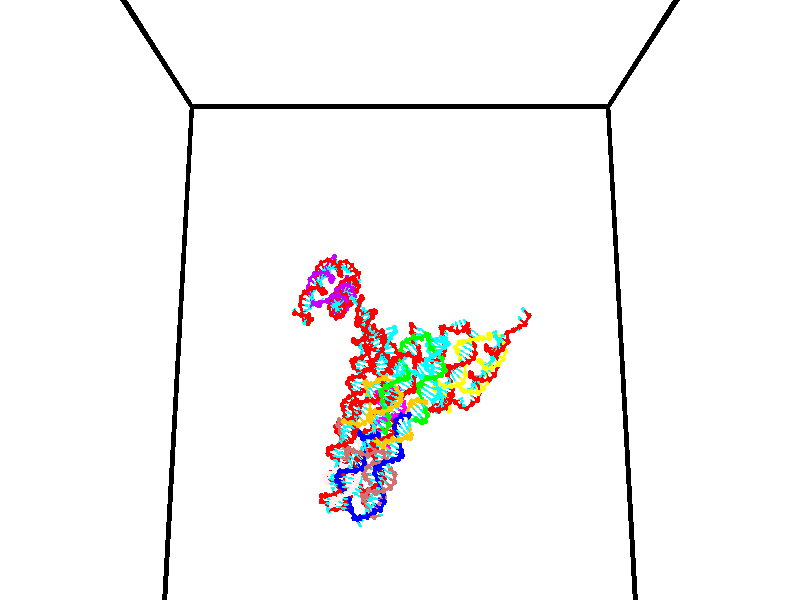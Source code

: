 // switches for output
#declare DRAW_BASES = 1; // possible values are 0, 1; only relevant for DNA ribbons
#declare DRAW_BASES_TYPE = 3; // possible values are 1, 2, 3; only relevant for DNA ribbons
#declare DRAW_FOG = 0; // set to 1 to enable fog

#include "colors.inc"

#include "transforms.inc"
background { rgb <1, 1, 1>}

#default {
   normal{
       ripples 0.25
       frequency 0.20
       turbulence 0.2
       lambda 5
   }
	finish {
		phong 0.1
		phong_size 40.
	}
}

// original window dimensions: 1024x640


// camera settings

camera {
	sky <0, 0.179814, -0.983701>
	up <0, 0.179814, -0.983701>
	right 1.6 * <1, 0, 0>
	location <35, 94.9851, 44.8844>
	look_at <35, 29.7336, 32.9568>
	direction <0, -65.2515, -11.9276>
	angle 67.0682
}


# declare cpy_camera_pos = <35, 94.9851, 44.8844>;
# if (DRAW_FOG = 1)
fog {
	fog_type 2
	up vnormalize(cpy_camera_pos)
	color rgbt<1,1,1,0.3>
	distance 1e-5
	fog_alt 3e-3
	fog_offset 56
}
# end


// LIGHTS

# declare lum = 6;
global_settings {
	ambient_light rgb lum * <0.05, 0.05, 0.05>
	max_trace_level 15
}# declare cpy_direct_light_amount = 0.25;
light_source
{	1000 * <-1, -1.16352, -0.803886>,
	rgb lum * cpy_direct_light_amount
	parallel
}

light_source
{	1000 * <1, 1.16352, 0.803886>,
	rgb lum * cpy_direct_light_amount
	parallel
}

// strand 0

// nucleotide -1

// particle -1
sphere {
	<24.463772, 35.376110, 35.111092> 0.250000
	pigment { color rgbt <1,0,0,0> }
	no_shadow
}
cylinder {
	<24.382471, 35.048145, 34.897015>,  <24.333691, 34.851368, 34.768566>, 0.100000
	pigment { color rgbt <1,0,0,0> }
	no_shadow
}
cylinder {
	<24.382471, 35.048145, 34.897015>,  <24.463772, 35.376110, 35.111092>, 0.100000
	pigment { color rgbt <1,0,0,0> }
	no_shadow
}

// particle -1
sphere {
	<24.382471, 35.048145, 34.897015> 0.100000
	pigment { color rgbt <1,0,0,0> }
	no_shadow
}
sphere {
	0, 1
	scale<0.080000,0.200000,0.300000>
	matrix <0.190954, -0.569305, 0.799643,
		-0.960325, 0.060332, 0.272278,
		-0.203254, -0.819910, -0.535197,
		24.321495, 34.802174, 34.736454>
	pigment { color rgbt <0,1,1,0> }
	no_shadow
}
cylinder {
	<25.105871, 35.098286, 35.244473>,  <24.463772, 35.376110, 35.111092>, 0.130000
	pigment { color rgbt <1,0,0,0> }
	no_shadow
}

// nucleotide -1

// particle -1
sphere {
	<25.105871, 35.098286, 35.244473> 0.250000
	pigment { color rgbt <1,0,0,0> }
	no_shadow
}
cylinder {
	<25.225492, 34.868458, 35.549217>,  <25.297266, 34.730560, 35.732063>, 0.100000
	pigment { color rgbt <1,0,0,0> }
	no_shadow
}
cylinder {
	<25.225492, 34.868458, 35.549217>,  <25.105871, 35.098286, 35.244473>, 0.100000
	pigment { color rgbt <1,0,0,0> }
	no_shadow
}

// particle -1
sphere {
	<25.225492, 34.868458, 35.549217> 0.100000
	pigment { color rgbt <1,0,0,0> }
	no_shadow
}
sphere {
	0, 1
	scale<0.080000,0.200000,0.300000>
	matrix <0.152127, -0.759479, -0.632494,
		0.942031, 0.305050, -0.139718,
		0.299055, -0.574574, 0.761860,
		25.315208, 34.696087, 35.777775>
	pigment { color rgbt <0,1,1,0> }
	no_shadow
}
cylinder {
	<25.763605, 34.632263, 35.144279>,  <25.105871, 35.098286, 35.244473>, 0.130000
	pigment { color rgbt <1,0,0,0> }
	no_shadow
}

// nucleotide -1

// particle -1
sphere {
	<25.763605, 34.632263, 35.144279> 0.250000
	pigment { color rgbt <1,0,0,0> }
	no_shadow
}
cylinder {
	<25.483885, 34.481270, 35.387093>,  <25.316053, 34.390675, 35.532780>, 0.100000
	pigment { color rgbt <1,0,0,0> }
	no_shadow
}
cylinder {
	<25.483885, 34.481270, 35.387093>,  <25.763605, 34.632263, 35.144279>, 0.100000
	pigment { color rgbt <1,0,0,0> }
	no_shadow
}

// particle -1
sphere {
	<25.483885, 34.481270, 35.387093> 0.100000
	pigment { color rgbt <1,0,0,0> }
	no_shadow
}
sphere {
	0, 1
	scale<0.080000,0.200000,0.300000>
	matrix <0.028785, -0.863382, -0.503729,
		0.714248, -0.334784, 0.614629,
		-0.699300, -0.377480, 0.607033,
		25.274096, 34.368027, 35.569202>
	pigment { color rgbt <0,1,1,0> }
	no_shadow
}
cylinder {
	<25.989197, 34.063564, 35.428574>,  <25.763605, 34.632263, 35.144279>, 0.130000
	pigment { color rgbt <1,0,0,0> }
	no_shadow
}

// nucleotide -1

// particle -1
sphere {
	<25.989197, 34.063564, 35.428574> 0.250000
	pigment { color rgbt <1,0,0,0> }
	no_shadow
}
cylinder {
	<25.590399, 34.032673, 35.430908>,  <25.351120, 34.014137, 35.432308>, 0.100000
	pigment { color rgbt <1,0,0,0> }
	no_shadow
}
cylinder {
	<25.590399, 34.032673, 35.430908>,  <25.989197, 34.063564, 35.428574>, 0.100000
	pigment { color rgbt <1,0,0,0> }
	no_shadow
}

// particle -1
sphere {
	<25.590399, 34.032673, 35.430908> 0.100000
	pigment { color rgbt <1,0,0,0> }
	no_shadow
}
sphere {
	0, 1
	scale<0.080000,0.200000,0.300000>
	matrix <0.059915, -0.816852, -0.573727,
		0.049075, -0.571654, 0.819026,
		-0.996997, -0.077227, 0.005837,
		25.291300, 34.009506, 35.432659>
	pigment { color rgbt <0,1,1,0> }
	no_shadow
}
cylinder {
	<25.517107, 33.383961, 35.676994>,  <25.989197, 34.063564, 35.428574>, 0.130000
	pigment { color rgbt <1,0,0,0> }
	no_shadow
}

// nucleotide -1

// particle -1
sphere {
	<25.517107, 33.383961, 35.676994> 0.250000
	pigment { color rgbt <1,0,0,0> }
	no_shadow
}
cylinder {
	<25.315386, 33.561729, 35.380840>,  <25.194353, 33.668388, 35.203148>, 0.100000
	pigment { color rgbt <1,0,0,0> }
	no_shadow
}
cylinder {
	<25.315386, 33.561729, 35.380840>,  <25.517107, 33.383961, 35.676994>, 0.100000
	pigment { color rgbt <1,0,0,0> }
	no_shadow
}

// particle -1
sphere {
	<25.315386, 33.561729, 35.380840> 0.100000
	pigment { color rgbt <1,0,0,0> }
	no_shadow
}
sphere {
	0, 1
	scale<0.080000,0.200000,0.300000>
	matrix <0.151073, -0.798768, -0.582363,
		-0.850209, -0.405540, 0.335683,
		-0.504304, 0.444417, -0.740385,
		25.164095, 33.695053, 35.158726>
	pigment { color rgbt <0,1,1,0> }
	no_shadow
}
cylinder {
	<25.137423, 32.797638, 35.302166>,  <25.517107, 33.383961, 35.676994>, 0.130000
	pigment { color rgbt <1,0,0,0> }
	no_shadow
}

// nucleotide -1

// particle -1
sphere {
	<25.137423, 32.797638, 35.302166> 0.250000
	pigment { color rgbt <1,0,0,0> }
	no_shadow
}
cylinder {
	<25.130270, 33.121643, 35.067711>,  <25.125978, 33.316048, 34.927036>, 0.100000
	pigment { color rgbt <1,0,0,0> }
	no_shadow
}
cylinder {
	<25.130270, 33.121643, 35.067711>,  <25.137423, 32.797638, 35.302166>, 0.100000
	pigment { color rgbt <1,0,0,0> }
	no_shadow
}

// particle -1
sphere {
	<25.130270, 33.121643, 35.067711> 0.100000
	pigment { color rgbt <1,0,0,0> }
	no_shadow
}
sphere {
	0, 1
	scale<0.080000,0.200000,0.300000>
	matrix <0.229113, -0.567313, -0.790989,
		-0.973236, -0.148436, -0.175441,
		-0.017881, 0.810014, -0.586138,
		25.124907, 33.364647, 34.891869>
	pigment { color rgbt <0,1,1,0> }
	no_shadow
}
cylinder {
	<24.814899, 32.705212, 34.670380>,  <25.137423, 32.797638, 35.302166>, 0.130000
	pigment { color rgbt <1,0,0,0> }
	no_shadow
}

// nucleotide -1

// particle -1
sphere {
	<24.814899, 32.705212, 34.670380> 0.250000
	pigment { color rgbt <1,0,0,0> }
	no_shadow
}
cylinder {
	<25.072714, 32.995323, 34.573597>,  <25.227404, 33.169392, 34.515530>, 0.100000
	pigment { color rgbt <1,0,0,0> }
	no_shadow
}
cylinder {
	<25.072714, 32.995323, 34.573597>,  <24.814899, 32.705212, 34.670380>, 0.100000
	pigment { color rgbt <1,0,0,0> }
	no_shadow
}

// particle -1
sphere {
	<25.072714, 32.995323, 34.573597> 0.100000
	pigment { color rgbt <1,0,0,0> }
	no_shadow
}
sphere {
	0, 1
	scale<0.080000,0.200000,0.300000>
	matrix <0.146681, -0.427874, -0.891857,
		-0.750371, 0.539345, -0.382165,
		0.644537, 0.725280, -0.241953,
		25.266075, 33.212906, 34.501011>
	pigment { color rgbt <0,1,1,0> }
	no_shadow
}
cylinder {
	<24.566311, 32.826733, 33.991341>,  <24.814899, 32.705212, 34.670380>, 0.130000
	pigment { color rgbt <1,0,0,0> }
	no_shadow
}

// nucleotide -1

// particle -1
sphere {
	<24.566311, 32.826733, 33.991341> 0.250000
	pigment { color rgbt <1,0,0,0> }
	no_shadow
}
cylinder {
	<24.944321, 32.955612, 34.013657>,  <25.171127, 33.032940, 34.027046>, 0.100000
	pigment { color rgbt <1,0,0,0> }
	no_shadow
}
cylinder {
	<24.944321, 32.955612, 34.013657>,  <24.566311, 32.826733, 33.991341>, 0.100000
	pigment { color rgbt <1,0,0,0> }
	no_shadow
}

// particle -1
sphere {
	<24.944321, 32.955612, 34.013657> 0.100000
	pigment { color rgbt <1,0,0,0> }
	no_shadow
}
sphere {
	0, 1
	scale<0.080000,0.200000,0.300000>
	matrix <0.198929, -0.431078, -0.880113,
		-0.259523, 0.842828, -0.471475,
		0.945026, 0.322200, 0.055788,
		25.227829, 33.052273, 34.030392>
	pigment { color rgbt <0,1,1,0> }
	no_shadow
}
cylinder {
	<24.662697, 33.048637, 33.356018>,  <24.566311, 32.826733, 33.991341>, 0.130000
	pigment { color rgbt <1,0,0,0> }
	no_shadow
}

// nucleotide -1

// particle -1
sphere {
	<24.662697, 33.048637, 33.356018> 0.250000
	pigment { color rgbt <1,0,0,0> }
	no_shadow
}
cylinder {
	<25.038893, 33.014301, 33.487541>,  <25.264610, 32.993698, 33.566456>, 0.100000
	pigment { color rgbt <1,0,0,0> }
	no_shadow
}
cylinder {
	<25.038893, 33.014301, 33.487541>,  <24.662697, 33.048637, 33.356018>, 0.100000
	pigment { color rgbt <1,0,0,0> }
	no_shadow
}

// particle -1
sphere {
	<25.038893, 33.014301, 33.487541> 0.100000
	pigment { color rgbt <1,0,0,0> }
	no_shadow
}
sphere {
	0, 1
	scale<0.080000,0.200000,0.300000>
	matrix <0.311339, -0.170126, -0.934946,
		0.136197, 0.981676, -0.133276,
		0.940488, -0.085843, 0.328805,
		25.321039, 32.988548, 33.586182>
	pigment { color rgbt <0,1,1,0> }
	no_shadow
}
cylinder {
	<25.074526, 33.469948, 32.959858>,  <24.662697, 33.048637, 33.356018>, 0.130000
	pigment { color rgbt <1,0,0,0> }
	no_shadow
}

// nucleotide -1

// particle -1
sphere {
	<25.074526, 33.469948, 32.959858> 0.250000
	pigment { color rgbt <1,0,0,0> }
	no_shadow
}
cylinder {
	<25.332935, 33.203526, 33.109001>,  <25.487982, 33.043671, 33.198486>, 0.100000
	pigment { color rgbt <1,0,0,0> }
	no_shadow
}
cylinder {
	<25.332935, 33.203526, 33.109001>,  <25.074526, 33.469948, 32.959858>, 0.100000
	pigment { color rgbt <1,0,0,0> }
	no_shadow
}

// particle -1
sphere {
	<25.332935, 33.203526, 33.109001> 0.100000
	pigment { color rgbt <1,0,0,0> }
	no_shadow
}
sphere {
	0, 1
	scale<0.080000,0.200000,0.300000>
	matrix <0.332805, -0.193820, -0.922862,
		0.686944, 0.720281, 0.096453,
		0.646026, -0.666054, 0.372856,
		25.526743, 33.003708, 33.220860>
	pigment { color rgbt <0,1,1,0> }
	no_shadow
}
cylinder {
	<25.791906, 33.510094, 32.623158>,  <25.074526, 33.469948, 32.959858>, 0.130000
	pigment { color rgbt <1,0,0,0> }
	no_shadow
}

// nucleotide -1

// particle -1
sphere {
	<25.791906, 33.510094, 32.623158> 0.250000
	pigment { color rgbt <1,0,0,0> }
	no_shadow
}
cylinder {
	<25.772083, 33.143211, 32.781281>,  <25.760189, 32.923080, 32.876156>, 0.100000
	pigment { color rgbt <1,0,0,0> }
	no_shadow
}
cylinder {
	<25.772083, 33.143211, 32.781281>,  <25.791906, 33.510094, 32.623158>, 0.100000
	pigment { color rgbt <1,0,0,0> }
	no_shadow
}

// particle -1
sphere {
	<25.772083, 33.143211, 32.781281> 0.100000
	pigment { color rgbt <1,0,0,0> }
	no_shadow
}
sphere {
	0, 1
	scale<0.080000,0.200000,0.300000>
	matrix <0.445994, -0.374465, -0.812936,
		0.893663, 0.136018, 0.427628,
		-0.049558, -0.917211, 0.395309,
		25.757215, 32.868050, 32.899872>
	pigment { color rgbt <0,1,1,0> }
	no_shadow
}
cylinder {
	<26.409882, 33.233330, 32.430748>,  <25.791906, 33.510094, 32.623158>, 0.130000
	pigment { color rgbt <1,0,0,0> }
	no_shadow
}

// nucleotide -1

// particle -1
sphere {
	<26.409882, 33.233330, 32.430748> 0.250000
	pigment { color rgbt <1,0,0,0> }
	no_shadow
}
cylinder {
	<26.172390, 32.921703, 32.511295>,  <26.029896, 32.734730, 32.559624>, 0.100000
	pigment { color rgbt <1,0,0,0> }
	no_shadow
}
cylinder {
	<26.172390, 32.921703, 32.511295>,  <26.409882, 33.233330, 32.430748>, 0.100000
	pigment { color rgbt <1,0,0,0> }
	no_shadow
}

// particle -1
sphere {
	<26.172390, 32.921703, 32.511295> 0.100000
	pigment { color rgbt <1,0,0,0> }
	no_shadow
}
sphere {
	0, 1
	scale<0.080000,0.200000,0.300000>
	matrix <0.462033, -0.534947, -0.707359,
		0.658797, -0.326941, 0.677566,
		-0.593727, -0.779064, 0.201364,
		25.994272, 32.687984, 32.571705>
	pigment { color rgbt <0,1,1,0> }
	no_shadow
}
cylinder {
	<26.871170, 32.761372, 32.554077>,  <26.409882, 33.233330, 32.430748>, 0.130000
	pigment { color rgbt <1,0,0,0> }
	no_shadow
}

// nucleotide -1

// particle -1
sphere {
	<26.871170, 32.761372, 32.554077> 0.250000
	pigment { color rgbt <1,0,0,0> }
	no_shadow
}
cylinder {
	<26.522642, 32.587185, 32.463596>,  <26.313524, 32.482674, 32.409306>, 0.100000
	pigment { color rgbt <1,0,0,0> }
	no_shadow
}
cylinder {
	<26.522642, 32.587185, 32.463596>,  <26.871170, 32.761372, 32.554077>, 0.100000
	pigment { color rgbt <1,0,0,0> }
	no_shadow
}

// particle -1
sphere {
	<26.522642, 32.587185, 32.463596> 0.100000
	pigment { color rgbt <1,0,0,0> }
	no_shadow
}
sphere {
	0, 1
	scale<0.080000,0.200000,0.300000>
	matrix <0.483103, -0.680369, -0.551099,
		0.086081, -0.589465, 0.803195,
		-0.871322, -0.435465, -0.226205,
		26.261246, 32.456547, 32.395737>
	pigment { color rgbt <0,1,1,0> }
	no_shadow
}
cylinder {
	<27.081190, 31.969782, 32.665356>,  <26.871170, 32.761372, 32.554077>, 0.130000
	pigment { color rgbt <1,0,0,0> }
	no_shadow
}

// nucleotide -1

// particle -1
sphere {
	<27.081190, 31.969782, 32.665356> 0.250000
	pigment { color rgbt <1,0,0,0> }
	no_shadow
}
cylinder {
	<26.749018, 32.030693, 32.450993>,  <26.549715, 32.067238, 32.322376>, 0.100000
	pigment { color rgbt <1,0,0,0> }
	no_shadow
}
cylinder {
	<26.749018, 32.030693, 32.450993>,  <27.081190, 31.969782, 32.665356>, 0.100000
	pigment { color rgbt <1,0,0,0> }
	no_shadow
}

// particle -1
sphere {
	<26.749018, 32.030693, 32.450993> 0.100000
	pigment { color rgbt <1,0,0,0> }
	no_shadow
}
sphere {
	0, 1
	scale<0.080000,0.200000,0.300000>
	matrix <0.245238, -0.763803, -0.597046,
		-0.500243, -0.627230, 0.596941,
		-0.830430, 0.152275, -0.535908,
		26.499889, 32.076374, 32.290218>
	pigment { color rgbt <0,1,1,0> }
	no_shadow
}
cylinder {
	<26.669329, 31.307840, 32.617493>,  <27.081190, 31.969782, 32.665356>, 0.130000
	pigment { color rgbt <1,0,0,0> }
	no_shadow
}

// nucleotide -1

// particle -1
sphere {
	<26.669329, 31.307840, 32.617493> 0.250000
	pigment { color rgbt <1,0,0,0> }
	no_shadow
}
cylinder {
	<26.545799, 31.520712, 32.302174>,  <26.471682, 31.648436, 32.112984>, 0.100000
	pigment { color rgbt <1,0,0,0> }
	no_shadow
}
cylinder {
	<26.545799, 31.520712, 32.302174>,  <26.669329, 31.307840, 32.617493>, 0.100000
	pigment { color rgbt <1,0,0,0> }
	no_shadow
}

// particle -1
sphere {
	<26.545799, 31.520712, 32.302174> 0.100000
	pigment { color rgbt <1,0,0,0> }
	no_shadow
}
sphere {
	0, 1
	scale<0.080000,0.200000,0.300000>
	matrix <0.168888, -0.784956, -0.596088,
		-0.936005, -0.317219, 0.152534,
		-0.308823, 0.532181, -0.788297,
		26.453152, 31.680367, 32.065685>
	pigment { color rgbt <0,1,1,0> }
	no_shadow
}
cylinder {
	<26.313229, 30.867441, 32.257919>,  <26.669329, 31.307840, 32.617493>, 0.130000
	pigment { color rgbt <1,0,0,0> }
	no_shadow
}

// nucleotide -1

// particle -1
sphere {
	<26.313229, 30.867441, 32.257919> 0.250000
	pigment { color rgbt <1,0,0,0> }
	no_shadow
}
cylinder {
	<26.403561, 31.150671, 31.990297>,  <26.457760, 31.320610, 31.829725>, 0.100000
	pigment { color rgbt <1,0,0,0> }
	no_shadow
}
cylinder {
	<26.403561, 31.150671, 31.990297>,  <26.313229, 30.867441, 32.257919>, 0.100000
	pigment { color rgbt <1,0,0,0> }
	no_shadow
}

// particle -1
sphere {
	<26.403561, 31.150671, 31.990297> 0.100000
	pigment { color rgbt <1,0,0,0> }
	no_shadow
}
sphere {
	0, 1
	scale<0.080000,0.200000,0.300000>
	matrix <0.012309, -0.688812, -0.724835,
		-0.974089, 0.155455, -0.164272,
		0.225832, 0.708076, -0.669051,
		26.471310, 31.363094, 31.789581>
	pigment { color rgbt <0,1,1,0> }
	no_shadow
}
cylinder {
	<26.055502, 30.603001, 31.624660>,  <26.313229, 30.867441, 32.257919>, 0.130000
	pigment { color rgbt <1,0,0,0> }
	no_shadow
}

// nucleotide -1

// particle -1
sphere {
	<26.055502, 30.603001, 31.624660> 0.250000
	pigment { color rgbt <1,0,0,0> }
	no_shadow
}
cylinder {
	<26.262743, 30.913221, 31.480389>,  <26.387089, 31.099354, 31.393826>, 0.100000
	pigment { color rgbt <1,0,0,0> }
	no_shadow
}
cylinder {
	<26.262743, 30.913221, 31.480389>,  <26.055502, 30.603001, 31.624660>, 0.100000
	pigment { color rgbt <1,0,0,0> }
	no_shadow
}

// particle -1
sphere {
	<26.262743, 30.913221, 31.480389> 0.100000
	pigment { color rgbt <1,0,0,0> }
	no_shadow
}
sphere {
	0, 1
	scale<0.080000,0.200000,0.300000>
	matrix <0.090809, -0.469182, -0.878420,
		-0.850484, 0.422360, -0.313512,
		0.518103, 0.775552, -0.360678,
		26.418175, 31.145887, 31.372185>
	pigment { color rgbt <0,1,1,0> }
	no_shadow
}
cylinder {
	<25.756100, 30.830597, 30.958162>,  <26.055502, 30.603001, 31.624660>, 0.130000
	pigment { color rgbt <1,0,0,0> }
	no_shadow
}

// nucleotide -1

// particle -1
sphere {
	<25.756100, 30.830597, 30.958162> 0.250000
	pigment { color rgbt <1,0,0,0> }
	no_shadow
}
cylinder {
	<26.129509, 30.973869, 30.964409>,  <26.353554, 31.059834, 30.968157>, 0.100000
	pigment { color rgbt <1,0,0,0> }
	no_shadow
}
cylinder {
	<26.129509, 30.973869, 30.964409>,  <25.756100, 30.830597, 30.958162>, 0.100000
	pigment { color rgbt <1,0,0,0> }
	no_shadow
}

// particle -1
sphere {
	<26.129509, 30.973869, 30.964409> 0.100000
	pigment { color rgbt <1,0,0,0> }
	no_shadow
}
sphere {
	0, 1
	scale<0.080000,0.200000,0.300000>
	matrix <0.204908, -0.497292, -0.843038,
		-0.294194, 0.790195, -0.537627,
		0.933522, 0.358181, 0.015617,
		26.409565, 31.081324, 30.969093>
	pigment { color rgbt <0,1,1,0> }
	no_shadow
}
cylinder {
	<25.984232, 30.870693, 30.219313>,  <25.756100, 30.830597, 30.958162>, 0.130000
	pigment { color rgbt <1,0,0,0> }
	no_shadow
}

// nucleotide -1

// particle -1
sphere {
	<25.984232, 30.870693, 30.219313> 0.250000
	pigment { color rgbt <1,0,0,0> }
	no_shadow
}
cylinder {
	<26.322231, 30.914385, 30.428713>,  <26.525030, 30.940599, 30.554352>, 0.100000
	pigment { color rgbt <1,0,0,0> }
	no_shadow
}
cylinder {
	<26.322231, 30.914385, 30.428713>,  <25.984232, 30.870693, 30.219313>, 0.100000
	pigment { color rgbt <1,0,0,0> }
	no_shadow
}

// particle -1
sphere {
	<26.322231, 30.914385, 30.428713> 0.100000
	pigment { color rgbt <1,0,0,0> }
	no_shadow
}
sphere {
	0, 1
	scale<0.080000,0.200000,0.300000>
	matrix <0.480675, -0.584168, -0.653987,
		0.234378, 0.804249, -0.546123,
		0.844996, 0.109228, 0.523499,
		26.575729, 30.947153, 30.585762>
	pigment { color rgbt <0,1,1,0> }
	no_shadow
}
cylinder {
	<26.416140, 31.002638, 29.762506>,  <25.984232, 30.870693, 30.219313>, 0.130000
	pigment { color rgbt <1,0,0,0> }
	no_shadow
}

// nucleotide -1

// particle -1
sphere {
	<26.416140, 31.002638, 29.762506> 0.250000
	pigment { color rgbt <1,0,0,0> }
	no_shadow
}
cylinder {
	<26.588915, 30.838289, 30.083658>,  <26.692581, 30.739681, 30.276350>, 0.100000
	pigment { color rgbt <1,0,0,0> }
	no_shadow
}
cylinder {
	<26.588915, 30.838289, 30.083658>,  <26.416140, 31.002638, 29.762506>, 0.100000
	pigment { color rgbt <1,0,0,0> }
	no_shadow
}

// particle -1
sphere {
	<26.588915, 30.838289, 30.083658> 0.100000
	pigment { color rgbt <1,0,0,0> }
	no_shadow
}
sphere {
	0, 1
	scale<0.080000,0.200000,0.300000>
	matrix <0.459888, -0.665443, -0.587953,
		0.775842, 0.623194, -0.098476,
		0.431939, -0.410871, 0.802879,
		26.718496, 30.715029, 30.324522>
	pigment { color rgbt <0,1,1,0> }
	no_shadow
}
cylinder {
	<27.120144, 30.948565, 29.495199>,  <26.416140, 31.002638, 29.762506>, 0.130000
	pigment { color rgbt <1,0,0,0> }
	no_shadow
}

// nucleotide -1

// particle -1
sphere {
	<27.120144, 30.948565, 29.495199> 0.250000
	pigment { color rgbt <1,0,0,0> }
	no_shadow
}
cylinder {
	<27.103994, 30.733665, 29.832182>,  <27.094305, 30.604727, 30.034372>, 0.100000
	pigment { color rgbt <1,0,0,0> }
	no_shadow
}
cylinder {
	<27.103994, 30.733665, 29.832182>,  <27.120144, 30.948565, 29.495199>, 0.100000
	pigment { color rgbt <1,0,0,0> }
	no_shadow
}

// particle -1
sphere {
	<27.103994, 30.733665, 29.832182> 0.100000
	pigment { color rgbt <1,0,0,0> }
	no_shadow
}
sphere {
	0, 1
	scale<0.080000,0.200000,0.300000>
	matrix <0.653186, -0.652231, -0.384632,
		0.756120, 0.534754, 0.377254,
		-0.040373, -0.537246, 0.842459,
		27.091883, 30.572493, 30.084919>
	pigment { color rgbt <0,1,1,0> }
	no_shadow
}
cylinder {
	<27.828108, 31.001694, 29.690550>,  <27.120144, 30.948565, 29.495199>, 0.130000
	pigment { color rgbt <1,0,0,0> }
	no_shadow
}

// nucleotide -1

// particle -1
sphere {
	<27.828108, 31.001694, 29.690550> 0.250000
	pigment { color rgbt <1,0,0,0> }
	no_shadow
}
cylinder {
	<27.632010, 30.691385, 29.849466>,  <27.514351, 30.505201, 29.944817>, 0.100000
	pigment { color rgbt <1,0,0,0> }
	no_shadow
}
cylinder {
	<27.632010, 30.691385, 29.849466>,  <27.828108, 31.001694, 29.690550>, 0.100000
	pigment { color rgbt <1,0,0,0> }
	no_shadow
}

// particle -1
sphere {
	<27.632010, 30.691385, 29.849466> 0.100000
	pigment { color rgbt <1,0,0,0> }
	no_shadow
}
sphere {
	0, 1
	scale<0.080000,0.200000,0.300000>
	matrix <0.706911, -0.620549, -0.339405,
		0.509839, 0.114456, 0.852622,
		-0.490247, -0.775770, 0.397290,
		27.484936, 30.458654, 29.968653>
	pigment { color rgbt <0,1,1,0> }
	no_shadow
}
cylinder {
	<28.348969, 30.520802, 30.053331>,  <27.828108, 31.001694, 29.690550>, 0.130000
	pigment { color rgbt <1,0,0,0> }
	no_shadow
}

// nucleotide -1

// particle -1
sphere {
	<28.348969, 30.520802, 30.053331> 0.250000
	pigment { color rgbt <1,0,0,0> }
	no_shadow
}
cylinder {
	<28.032183, 30.280441, 30.010048>,  <27.842112, 30.136225, 29.984077>, 0.100000
	pigment { color rgbt <1,0,0,0> }
	no_shadow
}
cylinder {
	<28.032183, 30.280441, 30.010048>,  <28.348969, 30.520802, 30.053331>, 0.100000
	pigment { color rgbt <1,0,0,0> }
	no_shadow
}

// particle -1
sphere {
	<28.032183, 30.280441, 30.010048> 0.100000
	pigment { color rgbt <1,0,0,0> }
	no_shadow
}
sphere {
	0, 1
	scale<0.080000,0.200000,0.300000>
	matrix <0.610517, -0.781631, -0.127756,
		-0.007809, -0.167241, 0.985885,
		-0.791965, -0.600902, -0.108207,
		27.794594, 30.100170, 29.977585>
	pigment { color rgbt <0,1,1,0> }
	no_shadow
}
cylinder {
	<28.513367, 29.932474, 30.421526>,  <28.348969, 30.520802, 30.053331>, 0.130000
	pigment { color rgbt <1,0,0,0> }
	no_shadow
}

// nucleotide -1

// particle -1
sphere {
	<28.513367, 29.932474, 30.421526> 0.250000
	pigment { color rgbt <1,0,0,0> }
	no_shadow
}
cylinder {
	<28.233532, 29.820543, 30.158535>,  <28.065632, 29.753386, 30.000740>, 0.100000
	pigment { color rgbt <1,0,0,0> }
	no_shadow
}
cylinder {
	<28.233532, 29.820543, 30.158535>,  <28.513367, 29.932474, 30.421526>, 0.100000
	pigment { color rgbt <1,0,0,0> }
	no_shadow
}

// particle -1
sphere {
	<28.233532, 29.820543, 30.158535> 0.100000
	pigment { color rgbt <1,0,0,0> }
	no_shadow
}
sphere {
	0, 1
	scale<0.080000,0.200000,0.300000>
	matrix <0.498795, -0.850096, -0.168936,
		-0.511646, -0.446132, 0.734292,
		-0.699587, -0.279825, -0.657477,
		28.023657, 29.736595, 29.961292>
	pigment { color rgbt <0,1,1,0> }
	no_shadow
}
cylinder {
	<28.468670, 29.269638, 30.548042>,  <28.513367, 29.932474, 30.421526>, 0.130000
	pigment { color rgbt <1,0,0,0> }
	no_shadow
}

// nucleotide -1

// particle -1
sphere {
	<28.468670, 29.269638, 30.548042> 0.250000
	pigment { color rgbt <1,0,0,0> }
	no_shadow
}
cylinder {
	<28.310802, 29.303402, 30.182066>,  <28.216082, 29.323660, 29.962481>, 0.100000
	pigment { color rgbt <1,0,0,0> }
	no_shadow
}
cylinder {
	<28.310802, 29.303402, 30.182066>,  <28.468670, 29.269638, 30.548042>, 0.100000
	pigment { color rgbt <1,0,0,0> }
	no_shadow
}

// particle -1
sphere {
	<28.310802, 29.303402, 30.182066> 0.100000
	pigment { color rgbt <1,0,0,0> }
	no_shadow
}
sphere {
	0, 1
	scale<0.080000,0.200000,0.300000>
	matrix <0.432618, -0.861417, -0.266085,
		-0.810604, -0.500835, 0.303456,
		-0.394667, 0.084409, -0.914939,
		28.192402, 29.328724, 29.907585>
	pigment { color rgbt <0,1,1,0> }
	no_shadow
}
cylinder {
	<28.146400, 28.569256, 30.317509>,  <28.468670, 29.269638, 30.548042>, 0.130000
	pigment { color rgbt <1,0,0,0> }
	no_shadow
}

// nucleotide -1

// particle -1
sphere {
	<28.146400, 28.569256, 30.317509> 0.250000
	pigment { color rgbt <1,0,0,0> }
	no_shadow
}
cylinder {
	<28.257957, 28.790529, 30.003513>,  <28.324892, 28.923294, 29.815117>, 0.100000
	pigment { color rgbt <1,0,0,0> }
	no_shadow
}
cylinder {
	<28.257957, 28.790529, 30.003513>,  <28.146400, 28.569256, 30.317509>, 0.100000
	pigment { color rgbt <1,0,0,0> }
	no_shadow
}

// particle -1
sphere {
	<28.257957, 28.790529, 30.003513> 0.100000
	pigment { color rgbt <1,0,0,0> }
	no_shadow
}
sphere {
	0, 1
	scale<0.080000,0.200000,0.300000>
	matrix <0.555967, -0.759510, -0.337705,
		-0.783019, -0.342244, -0.519374,
		0.278893, 0.553185, -0.784988,
		28.341625, 28.956484, 29.768017>
	pigment { color rgbt <0,1,1,0> }
	no_shadow
}
cylinder {
	<27.927597, 28.154692, 29.728067>,  <28.146400, 28.569256, 30.317509>, 0.130000
	pigment { color rgbt <1,0,0,0> }
	no_shadow
}

// nucleotide -1

// particle -1
sphere {
	<27.927597, 28.154692, 29.728067> 0.250000
	pigment { color rgbt <1,0,0,0> }
	no_shadow
}
cylinder {
	<28.267124, 28.356476, 29.664789>,  <28.470840, 28.477547, 29.626822>, 0.100000
	pigment { color rgbt <1,0,0,0> }
	no_shadow
}
cylinder {
	<28.267124, 28.356476, 29.664789>,  <27.927597, 28.154692, 29.728067>, 0.100000
	pigment { color rgbt <1,0,0,0> }
	no_shadow
}

// particle -1
sphere {
	<28.267124, 28.356476, 29.664789> 0.100000
	pigment { color rgbt <1,0,0,0> }
	no_shadow
}
sphere {
	0, 1
	scale<0.080000,0.200000,0.300000>
	matrix <0.465654, -0.855058, -0.228127,
		-0.250350, 0.119973, -0.960693,
		0.848818, 0.504462, -0.158198,
		28.521769, 28.507814, 29.617331>
	pigment { color rgbt <0,1,1,0> }
	no_shadow
}
cylinder {
	<28.184097, 28.051231, 29.037493>,  <27.927597, 28.154692, 29.728067>, 0.130000
	pigment { color rgbt <1,0,0,0> }
	no_shadow
}

// nucleotide -1

// particle -1
sphere {
	<28.184097, 28.051231, 29.037493> 0.250000
	pigment { color rgbt <1,0,0,0> }
	no_shadow
}
cylinder {
	<28.442734, 28.081625, 29.341110>,  <28.597916, 28.099861, 29.523281>, 0.100000
	pigment { color rgbt <1,0,0,0> }
	no_shadow
}
cylinder {
	<28.442734, 28.081625, 29.341110>,  <28.184097, 28.051231, 29.037493>, 0.100000
	pigment { color rgbt <1,0,0,0> }
	no_shadow
}

// particle -1
sphere {
	<28.442734, 28.081625, 29.341110> 0.100000
	pigment { color rgbt <1,0,0,0> }
	no_shadow
}
sphere {
	0, 1
	scale<0.080000,0.200000,0.300000>
	matrix <0.364911, -0.904606, -0.220293,
		0.669895, 0.419422, -0.612639,
		0.646592, 0.075985, 0.759042,
		28.636711, 28.104420, 29.568823>
	pigment { color rgbt <0,1,1,0> }
	no_shadow
}
cylinder {
	<28.842682, 27.730898, 28.842051>,  <28.184097, 28.051231, 29.037493>, 0.130000
	pigment { color rgbt <1,0,0,0> }
	no_shadow
}

// nucleotide -1

// particle -1
sphere {
	<28.842682, 27.730898, 28.842051> 0.250000
	pigment { color rgbt <1,0,0,0> }
	no_shadow
}
cylinder {
	<28.878542, 27.749950, 29.239985>,  <28.900059, 27.761383, 29.478745>, 0.100000
	pigment { color rgbt <1,0,0,0> }
	no_shadow
}
cylinder {
	<28.878542, 27.749950, 29.239985>,  <28.842682, 27.730898, 28.842051>, 0.100000
	pigment { color rgbt <1,0,0,0> }
	no_shadow
}

// particle -1
sphere {
	<28.878542, 27.749950, 29.239985> 0.100000
	pigment { color rgbt <1,0,0,0> }
	no_shadow
}
sphere {
	0, 1
	scale<0.080000,0.200000,0.300000>
	matrix <0.469124, -0.883132, 0.000008,
		0.878570, 0.466700, -0.101520,
		0.089652, 0.047633, 0.994833,
		28.905437, 27.764240, 29.538435>
	pigment { color rgbt <0,1,1,0> }
	no_shadow
}
cylinder {
	<29.489433, 27.347824, 29.122686>,  <28.842682, 27.730898, 28.842051>, 0.130000
	pigment { color rgbt <1,0,0,0> }
	no_shadow
}

// nucleotide -1

// particle -1
sphere {
	<29.489433, 27.347824, 29.122686> 0.250000
	pigment { color rgbt <1,0,0,0> }
	no_shadow
}
cylinder {
	<29.235039, 27.375317, 29.430140>,  <29.082403, 27.391811, 29.614613>, 0.100000
	pigment { color rgbt <1,0,0,0> }
	no_shadow
}
cylinder {
	<29.235039, 27.375317, 29.430140>,  <29.489433, 27.347824, 29.122686>, 0.100000
	pigment { color rgbt <1,0,0,0> }
	no_shadow
}

// particle -1
sphere {
	<29.235039, 27.375317, 29.430140> 0.100000
	pigment { color rgbt <1,0,0,0> }
	no_shadow
}
sphere {
	0, 1
	scale<0.080000,0.200000,0.300000>
	matrix <0.103392, -0.979457, 0.173132,
		0.764744, 0.189580, 0.615814,
		-0.635985, 0.068731, 0.768634,
		29.044243, 27.395935, 29.660730>
	pigment { color rgbt <0,1,1,0> }
	no_shadow
}
cylinder {
	<29.928795, 27.098774, 29.657692>,  <29.489433, 27.347824, 29.122686>, 0.130000
	pigment { color rgbt <1,0,0,0> }
	no_shadow
}

// nucleotide -1

// particle -1
sphere {
	<29.928795, 27.098774, 29.657692> 0.250000
	pigment { color rgbt <1,0,0,0> }
	no_shadow
}
cylinder {
	<29.534657, 27.030548, 29.658497>,  <29.298174, 26.989613, 29.658979>, 0.100000
	pigment { color rgbt <1,0,0,0> }
	no_shadow
}
cylinder {
	<29.534657, 27.030548, 29.658497>,  <29.928795, 27.098774, 29.657692>, 0.100000
	pigment { color rgbt <1,0,0,0> }
	no_shadow
}

// particle -1
sphere {
	<29.534657, 27.030548, 29.658497> 0.100000
	pigment { color rgbt <1,0,0,0> }
	no_shadow
}
sphere {
	0, 1
	scale<0.080000,0.200000,0.300000>
	matrix <0.169450, -0.977422, 0.126222,
		-0.019564, 0.124712, 0.992000,
		-0.985345, -0.170564, 0.002010,
		29.239054, 26.979380, 29.659100>
	pigment { color rgbt <0,1,1,0> }
	no_shadow
}
cylinder {
	<30.233372, 26.281803, 29.701563>,  <29.928795, 27.098774, 29.657692>, 0.130000
	pigment { color rgbt <1,0,0,0> }
	no_shadow
}

// nucleotide -1

// particle -1
sphere {
	<30.233372, 26.281803, 29.701563> 0.250000
	pigment { color rgbt <1,0,0,0> }
	no_shadow
}
cylinder {
	<30.215294, 26.013094, 29.997314>,  <30.204447, 25.851870, 30.174765>, 0.100000
	pigment { color rgbt <1,0,0,0> }
	no_shadow
}
cylinder {
	<30.215294, 26.013094, 29.997314>,  <30.233372, 26.281803, 29.701563>, 0.100000
	pigment { color rgbt <1,0,0,0> }
	no_shadow
}

// particle -1
sphere {
	<30.215294, 26.013094, 29.997314> 0.100000
	pigment { color rgbt <1,0,0,0> }
	no_shadow
}
sphere {
	0, 1
	scale<0.080000,0.200000,0.300000>
	matrix <-0.354304, 0.702801, 0.616879,
		-0.934037, -0.234084, -0.269775,
		-0.045196, -0.671771, 0.739379,
		30.201735, 25.811563, 30.219128>
	pigment { color rgbt <0,1,1,0> }
	no_shadow
}
cylinder {
	<29.584938, 26.084042, 30.030130>,  <30.233372, 26.281803, 29.701563>, 0.130000
	pigment { color rgbt <1,0,0,0> }
	no_shadow
}

// nucleotide -1

// particle -1
sphere {
	<29.584938, 26.084042, 30.030130> 0.250000
	pigment { color rgbt <1,0,0,0> }
	no_shadow
}
cylinder {
	<29.908442, 26.085018, 30.265385>,  <30.102545, 26.085604, 30.406536>, 0.100000
	pigment { color rgbt <1,0,0,0> }
	no_shadow
}
cylinder {
	<29.908442, 26.085018, 30.265385>,  <29.584938, 26.084042, 30.030130>, 0.100000
	pigment { color rgbt <1,0,0,0> }
	no_shadow
}

// particle -1
sphere {
	<29.908442, 26.085018, 30.265385> 0.100000
	pigment { color rgbt <1,0,0,0> }
	no_shadow
}
sphere {
	0, 1
	scale<0.080000,0.200000,0.300000>
	matrix <-0.408642, 0.721524, 0.558941,
		-0.422987, -0.692386, 0.584537,
		0.808760, 0.002442, 0.588133,
		30.151070, 26.085751, 30.441824>
	pigment { color rgbt <0,1,1,0> }
	no_shadow
}
cylinder {
	<29.448195, 26.010176, 30.760223>,  <29.584938, 26.084042, 30.030130>, 0.130000
	pigment { color rgbt <1,0,0,0> }
	no_shadow
}

// nucleotide -1

// particle -1
sphere {
	<29.448195, 26.010176, 30.760223> 0.250000
	pigment { color rgbt <1,0,0,0> }
	no_shadow
}
cylinder {
	<29.793781, 26.210815, 30.742510>,  <30.001133, 26.331200, 30.731882>, 0.100000
	pigment { color rgbt <1,0,0,0> }
	no_shadow
}
cylinder {
	<29.793781, 26.210815, 30.742510>,  <29.448195, 26.010176, 30.760223>, 0.100000
	pigment { color rgbt <1,0,0,0> }
	no_shadow
}

// particle -1
sphere {
	<29.793781, 26.210815, 30.742510> 0.100000
	pigment { color rgbt <1,0,0,0> }
	no_shadow
}
sphere {
	0, 1
	scale<0.080000,0.200000,0.300000>
	matrix <-0.438291, 0.792380, 0.424305,
		0.247921, -0.347176, 0.904436,
		0.863965, 0.501600, -0.044284,
		30.052971, 26.361296, 30.729225>
	pigment { color rgbt <0,1,1,0> }
	no_shadow
}
cylinder {
	<29.438917, 26.455177, 31.405565>,  <29.448195, 26.010176, 30.760223>, 0.130000
	pigment { color rgbt <1,0,0,0> }
	no_shadow
}

// nucleotide -1

// particle -1
sphere {
	<29.438917, 26.455177, 31.405565> 0.250000
	pigment { color rgbt <1,0,0,0> }
	no_shadow
}
cylinder {
	<29.660372, 26.605293, 31.108204>,  <29.793243, 26.695362, 30.929787>, 0.100000
	pigment { color rgbt <1,0,0,0> }
	no_shadow
}
cylinder {
	<29.660372, 26.605293, 31.108204>,  <29.438917, 26.455177, 31.405565>, 0.100000
	pigment { color rgbt <1,0,0,0> }
	no_shadow
}

// particle -1
sphere {
	<29.660372, 26.605293, 31.108204> 0.100000
	pigment { color rgbt <1,0,0,0> }
	no_shadow
}
sphere {
	0, 1
	scale<0.080000,0.200000,0.300000>
	matrix <-0.318075, 0.920311, 0.227718,
		0.769621, 0.110385, 0.628887,
		0.553635, 0.375290, -0.743402,
		29.826462, 26.717880, 30.885183>
	pigment { color rgbt <0,1,1,0> }
	no_shadow
}
cylinder {
	<30.023983, 26.906300, 31.615076>,  <29.438917, 26.455177, 31.405565>, 0.130000
	pigment { color rgbt <1,0,0,0> }
	no_shadow
}

// nucleotide -1

// particle -1
sphere {
	<30.023983, 26.906300, 31.615076> 0.250000
	pigment { color rgbt <1,0,0,0> }
	no_shadow
}
cylinder {
	<29.865217, 26.991720, 31.258009>,  <29.769958, 27.042973, 31.043768>, 0.100000
	pigment { color rgbt <1,0,0,0> }
	no_shadow
}
cylinder {
	<29.865217, 26.991720, 31.258009>,  <30.023983, 26.906300, 31.615076>, 0.100000
	pigment { color rgbt <1,0,0,0> }
	no_shadow
}

// particle -1
sphere {
	<29.865217, 26.991720, 31.258009> 0.100000
	pigment { color rgbt <1,0,0,0> }
	no_shadow
}
sphere {
	0, 1
	scale<0.080000,0.200000,0.300000>
	matrix <-0.203284, 0.927951, 0.312381,
		0.895062, 0.305454, -0.324904,
		-0.396913, 0.213553, -0.892668,
		29.746143, 27.055786, 30.990210>
	pigment { color rgbt <0,1,1,0> }
	no_shadow
}
cylinder {
	<30.356524, 27.507956, 31.218760>,  <30.023983, 26.906300, 31.615076>, 0.130000
	pigment { color rgbt <1,0,0,0> }
	no_shadow
}

// nucleotide -1

// particle -1
sphere {
	<30.356524, 27.507956, 31.218760> 0.250000
	pigment { color rgbt <1,0,0,0> }
	no_shadow
}
cylinder {
	<29.969458, 27.450804, 31.135607>,  <29.737219, 27.416513, 31.085714>, 0.100000
	pigment { color rgbt <1,0,0,0> }
	no_shadow
}
cylinder {
	<29.969458, 27.450804, 31.135607>,  <30.356524, 27.507956, 31.218760>, 0.100000
	pigment { color rgbt <1,0,0,0> }
	no_shadow
}

// particle -1
sphere {
	<29.969458, 27.450804, 31.135607> 0.100000
	pigment { color rgbt <1,0,0,0> }
	no_shadow
}
sphere {
	0, 1
	scale<0.080000,0.200000,0.300000>
	matrix <-0.183546, 0.964133, 0.191723,
		0.173033, 0.223679, -0.959181,
		-0.967662, -0.142879, -0.207882,
		29.679159, 27.407940, 31.073242>
	pigment { color rgbt <0,1,1,0> }
	no_shadow
}
cylinder {
	<30.100424, 28.119827, 30.948833>,  <30.356524, 27.507956, 31.218760>, 0.130000
	pigment { color rgbt <1,0,0,0> }
	no_shadow
}

// nucleotide -1

// particle -1
sphere {
	<30.100424, 28.119827, 30.948833> 0.250000
	pigment { color rgbt <1,0,0,0> }
	no_shadow
}
cylinder {
	<29.757954, 27.932428, 31.035984>,  <29.552471, 27.819988, 31.088274>, 0.100000
	pigment { color rgbt <1,0,0,0> }
	no_shadow
}
cylinder {
	<29.757954, 27.932428, 31.035984>,  <30.100424, 28.119827, 30.948833>, 0.100000
	pigment { color rgbt <1,0,0,0> }
	no_shadow
}

// particle -1
sphere {
	<29.757954, 27.932428, 31.035984> 0.100000
	pigment { color rgbt <1,0,0,0> }
	no_shadow
}
sphere {
	0, 1
	scale<0.080000,0.200000,0.300000>
	matrix <-0.408454, 0.871962, 0.269903,
		-0.316429, 0.142093, -0.937914,
		-0.856177, -0.468500, 0.217875,
		29.501101, 27.791878, 31.101347>
	pigment { color rgbt <0,1,1,0> }
	no_shadow
}
cylinder {
	<29.484867, 28.310265, 30.647423>,  <30.100424, 28.119827, 30.948833>, 0.130000
	pigment { color rgbt <1,0,0,0> }
	no_shadow
}

// nucleotide -1

// particle -1
sphere {
	<29.484867, 28.310265, 30.647423> 0.250000
	pigment { color rgbt <1,0,0,0> }
	no_shadow
}
cylinder {
	<29.359657, 28.141638, 30.987846>,  <29.284533, 28.040462, 31.192101>, 0.100000
	pigment { color rgbt <1,0,0,0> }
	no_shadow
}
cylinder {
	<29.359657, 28.141638, 30.987846>,  <29.484867, 28.310265, 30.647423>, 0.100000
	pigment { color rgbt <1,0,0,0> }
	no_shadow
}

// particle -1
sphere {
	<29.359657, 28.141638, 30.987846> 0.100000
	pigment { color rgbt <1,0,0,0> }
	no_shadow
}
sphere {
	0, 1
	scale<0.080000,0.200000,0.300000>
	matrix <-0.296925, 0.894610, 0.333931,
		-0.902138, -0.148172, -0.405207,
		-0.313022, -0.421567, 0.851057,
		29.265751, 28.015167, 31.243164>
	pigment { color rgbt <0,1,1,0> }
	no_shadow
}
cylinder {
	<29.091175, 28.877148, 30.894583>,  <29.484867, 28.310265, 30.647423>, 0.130000
	pigment { color rgbt <1,0,0,0> }
	no_shadow
}

// nucleotide -1

// particle -1
sphere {
	<29.091175, 28.877148, 30.894583> 0.250000
	pigment { color rgbt <1,0,0,0> }
	no_shadow
}
cylinder {
	<29.105289, 28.615599, 31.196896>,  <29.113758, 28.458670, 31.378283>, 0.100000
	pigment { color rgbt <1,0,0,0> }
	no_shadow
}
cylinder {
	<29.105289, 28.615599, 31.196896>,  <29.091175, 28.877148, 30.894583>, 0.100000
	pigment { color rgbt <1,0,0,0> }
	no_shadow
}

// particle -1
sphere {
	<29.105289, 28.615599, 31.196896> 0.100000
	pigment { color rgbt <1,0,0,0> }
	no_shadow
}
sphere {
	0, 1
	scale<0.080000,0.200000,0.300000>
	matrix <-0.372704, 0.693083, 0.617031,
		-0.927279, -0.303455, -0.219246,
		0.035285, -0.653873, 0.755781,
		29.115875, 28.419437, 31.423630>
	pigment { color rgbt <0,1,1,0> }
	no_shadow
}
cylinder {
	<28.438328, 28.904350, 31.174484>,  <29.091175, 28.877148, 30.894583>, 0.130000
	pigment { color rgbt <1,0,0,0> }
	no_shadow
}

// nucleotide -1

// particle -1
sphere {
	<28.438328, 28.904350, 31.174484> 0.250000
	pigment { color rgbt <1,0,0,0> }
	no_shadow
}
cylinder {
	<28.695354, 28.777636, 31.453556>,  <28.849571, 28.701607, 31.620998>, 0.100000
	pigment { color rgbt <1,0,0,0> }
	no_shadow
}
cylinder {
	<28.695354, 28.777636, 31.453556>,  <28.438328, 28.904350, 31.174484>, 0.100000
	pigment { color rgbt <1,0,0,0> }
	no_shadow
}

// particle -1
sphere {
	<28.695354, 28.777636, 31.453556> 0.100000
	pigment { color rgbt <1,0,0,0> }
	no_shadow
}
sphere {
	0, 1
	scale<0.080000,0.200000,0.300000>
	matrix <-0.410705, 0.626288, 0.662635,
		-0.646861, -0.712326, 0.272326,
		0.642567, -0.316787, 0.697677,
		28.888124, 28.682600, 31.662859>
	pigment { color rgbt <0,1,1,0> }
	no_shadow
}
cylinder {
	<27.970774, 28.960758, 31.746319>,  <28.438328, 28.904350, 31.174484>, 0.130000
	pigment { color rgbt <1,0,0,0> }
	no_shadow
}

// nucleotide -1

// particle -1
sphere {
	<27.970774, 28.960758, 31.746319> 0.250000
	pigment { color rgbt <1,0,0,0> }
	no_shadow
}
cylinder {
	<28.343952, 28.919479, 31.884281>,  <28.567860, 28.894712, 31.967058>, 0.100000
	pigment { color rgbt <1,0,0,0> }
	no_shadow
}
cylinder {
	<28.343952, 28.919479, 31.884281>,  <27.970774, 28.960758, 31.746319>, 0.100000
	pigment { color rgbt <1,0,0,0> }
	no_shadow
}

// particle -1
sphere {
	<28.343952, 28.919479, 31.884281> 0.100000
	pigment { color rgbt <1,0,0,0> }
	no_shadow
}
sphere {
	0, 1
	scale<0.080000,0.200000,0.300000>
	matrix <-0.184313, 0.686044, 0.703826,
		-0.309253, -0.720203, 0.621023,
		0.932948, -0.103198, 0.344904,
		28.623837, 28.888519, 31.987753>
	pigment { color rgbt <0,1,1,0> }
	no_shadow
}
cylinder {
	<27.917221, 29.193396, 32.444237>,  <27.970774, 28.960758, 31.746319>, 0.130000
	pigment { color rgbt <1,0,0,0> }
	no_shadow
}

// nucleotide -1

// particle -1
sphere {
	<27.917221, 29.193396, 32.444237> 0.250000
	pigment { color rgbt <1,0,0,0> }
	no_shadow
}
cylinder {
	<28.307970, 29.227568, 32.365826>,  <28.542419, 29.248072, 32.318779>, 0.100000
	pigment { color rgbt <1,0,0,0> }
	no_shadow
}
cylinder {
	<28.307970, 29.227568, 32.365826>,  <27.917221, 29.193396, 32.444237>, 0.100000
	pigment { color rgbt <1,0,0,0> }
	no_shadow
}

// particle -1
sphere {
	<28.307970, 29.227568, 32.365826> 0.100000
	pigment { color rgbt <1,0,0,0> }
	no_shadow
}
sphere {
	0, 1
	scale<0.080000,0.200000,0.300000>
	matrix <0.069441, 0.740295, 0.668686,
		0.202244, -0.666831, 0.717240,
		0.976870, 0.085432, -0.196026,
		28.601030, 29.253197, 32.307018>
	pigment { color rgbt <0,1,1,0> }
	no_shadow
}
cylinder {
	<28.062500, 29.396799, 33.019257>,  <27.917221, 29.193396, 32.444237>, 0.130000
	pigment { color rgbt <1,0,0,0> }
	no_shadow
}

// nucleotide -1

// particle -1
sphere {
	<28.062500, 29.396799, 33.019257> 0.250000
	pigment { color rgbt <1,0,0,0> }
	no_shadow
}
cylinder {
	<28.366774, 29.500317, 32.781136>,  <28.549337, 29.562428, 32.638264>, 0.100000
	pigment { color rgbt <1,0,0,0> }
	no_shadow
}
cylinder {
	<28.366774, 29.500317, 32.781136>,  <28.062500, 29.396799, 33.019257>, 0.100000
	pigment { color rgbt <1,0,0,0> }
	no_shadow
}

// particle -1
sphere {
	<28.366774, 29.500317, 32.781136> 0.100000
	pigment { color rgbt <1,0,0,0> }
	no_shadow
}
sphere {
	0, 1
	scale<0.080000,0.200000,0.300000>
	matrix <0.215663, 0.764236, 0.607810,
		0.612247, -0.590736, 0.525532,
		0.760686, 0.258792, -0.595301,
		28.594978, 29.577955, 32.602547>
	pigment { color rgbt <0,1,1,0> }
	no_shadow
}
cylinder {
	<28.699495, 29.373070, 33.390995>,  <28.062500, 29.396799, 33.019257>, 0.130000
	pigment { color rgbt <1,0,0,0> }
	no_shadow
}

// nucleotide -1

// particle -1
sphere {
	<28.699495, 29.373070, 33.390995> 0.250000
	pigment { color rgbt <1,0,0,0> }
	no_shadow
}
cylinder {
	<28.706955, 29.641081, 33.094154>,  <28.711432, 29.801888, 32.916050>, 0.100000
	pigment { color rgbt <1,0,0,0> }
	no_shadow
}
cylinder {
	<28.706955, 29.641081, 33.094154>,  <28.699495, 29.373070, 33.390995>, 0.100000
	pigment { color rgbt <1,0,0,0> }
	no_shadow
}

// particle -1
sphere {
	<28.706955, 29.641081, 33.094154> 0.100000
	pigment { color rgbt <1,0,0,0> }
	no_shadow
}
sphere {
	0, 1
	scale<0.080000,0.200000,0.300000>
	matrix <0.181923, 0.727565, 0.661478,
		0.983136, -0.147341, -0.108325,
		0.018649, 0.670030, -0.742100,
		28.712549, 29.842091, 32.871525>
	pigment { color rgbt <0,1,1,0> }
	no_shadow
}
cylinder {
	<29.409466, 29.851582, 33.440784>,  <28.699495, 29.373070, 33.390995>, 0.130000
	pigment { color rgbt <1,0,0,0> }
	no_shadow
}

// nucleotide -1

// particle -1
sphere {
	<29.409466, 29.851582, 33.440784> 0.250000
	pigment { color rgbt <1,0,0,0> }
	no_shadow
}
cylinder {
	<29.134836, 30.045656, 33.224190>,  <28.970058, 30.162102, 33.094234>, 0.100000
	pigment { color rgbt <1,0,0,0> }
	no_shadow
}
cylinder {
	<29.134836, 30.045656, 33.224190>,  <29.409466, 29.851582, 33.440784>, 0.100000
	pigment { color rgbt <1,0,0,0> }
	no_shadow
}

// particle -1
sphere {
	<29.134836, 30.045656, 33.224190> 0.100000
	pigment { color rgbt <1,0,0,0> }
	no_shadow
}
sphere {
	0, 1
	scale<0.080000,0.200000,0.300000>
	matrix <0.194420, 0.840161, 0.506292,
		0.700581, 0.242332, -0.671164,
		-0.686576, 0.485186, -0.541487,
		28.928864, 30.191212, 33.061745>
	pigment { color rgbt <0,1,1,0> }
	no_shadow
}
cylinder {
	<29.625509, 30.578554, 33.500977>,  <29.409466, 29.851582, 33.440784>, 0.130000
	pigment { color rgbt <1,0,0,0> }
	no_shadow
}

// nucleotide -1

// particle -1
sphere {
	<29.625509, 30.578554, 33.500977> 0.250000
	pigment { color rgbt <1,0,0,0> }
	no_shadow
}
cylinder {
	<29.274263, 30.612120, 33.312561>,  <29.063517, 30.632259, 33.199512>, 0.100000
	pigment { color rgbt <1,0,0,0> }
	no_shadow
}
cylinder {
	<29.274263, 30.612120, 33.312561>,  <29.625509, 30.578554, 33.500977>, 0.100000
	pigment { color rgbt <1,0,0,0> }
	no_shadow
}

// particle -1
sphere {
	<29.274263, 30.612120, 33.312561> 0.100000
	pigment { color rgbt <1,0,0,0> }
	no_shadow
}
sphere {
	0, 1
	scale<0.080000,0.200000,0.300000>
	matrix <-0.159541, 0.876801, 0.453616,
		0.451069, 0.473475, -0.756543,
		-0.878114, 0.083913, -0.471036,
		29.010830, 30.637293, 33.171249>
	pigment { color rgbt <0,1,1,0> }
	no_shadow
}
cylinder {
	<29.583439, 31.208452, 33.197506>,  <29.625509, 30.578554, 33.500977>, 0.130000
	pigment { color rgbt <1,0,0,0> }
	no_shadow
}

// nucleotide -1

// particle -1
sphere {
	<29.583439, 31.208452, 33.197506> 0.250000
	pigment { color rgbt <1,0,0,0> }
	no_shadow
}
cylinder {
	<29.197006, 31.120245, 33.251251>,  <28.965147, 31.067320, 33.283497>, 0.100000
	pigment { color rgbt <1,0,0,0> }
	no_shadow
}
cylinder {
	<29.197006, 31.120245, 33.251251>,  <29.583439, 31.208452, 33.197506>, 0.100000
	pigment { color rgbt <1,0,0,0> }
	no_shadow
}

// particle -1
sphere {
	<29.197006, 31.120245, 33.251251> 0.100000
	pigment { color rgbt <1,0,0,0> }
	no_shadow
}
sphere {
	0, 1
	scale<0.080000,0.200000,0.300000>
	matrix <-0.147757, 0.898791, 0.412727,
		-0.211779, 0.378875, -0.900890,
		-0.966084, -0.220519, 0.134364,
		28.907181, 31.054089, 33.291561>
	pigment { color rgbt <0,1,1,0> }
	no_shadow
}
cylinder {
	<29.231575, 31.685776, 32.849197>,  <29.583439, 31.208452, 33.197506>, 0.130000
	pigment { color rgbt <1,0,0,0> }
	no_shadow
}

// nucleotide -1

// particle -1
sphere {
	<29.231575, 31.685776, 32.849197> 0.250000
	pigment { color rgbt <1,0,0,0> }
	no_shadow
}
cylinder {
	<28.955000, 31.546848, 33.102585>,  <28.789055, 31.463491, 33.254616>, 0.100000
	pigment { color rgbt <1,0,0,0> }
	no_shadow
}
cylinder {
	<28.955000, 31.546848, 33.102585>,  <29.231575, 31.685776, 32.849197>, 0.100000
	pigment { color rgbt <1,0,0,0> }
	no_shadow
}

// particle -1
sphere {
	<28.955000, 31.546848, 33.102585> 0.100000
	pigment { color rgbt <1,0,0,0> }
	no_shadow
}
sphere {
	0, 1
	scale<0.080000,0.200000,0.300000>
	matrix <-0.164366, 0.929485, 0.330214,
		-0.703489, 0.124202, -0.699769,
		-0.691438, -0.347320, 0.633468,
		28.747568, 31.442652, 33.292625>
	pigment { color rgbt <0,1,1,0> }
	no_shadow
}
cylinder {
	<28.635347, 32.059139, 32.809082>,  <29.231575, 31.685776, 32.849197>, 0.130000
	pigment { color rgbt <1,0,0,0> }
	no_shadow
}

// nucleotide -1

// particle -1
sphere {
	<28.635347, 32.059139, 32.809082> 0.250000
	pigment { color rgbt <1,0,0,0> }
	no_shadow
}
cylinder {
	<28.620373, 31.899210, 33.175411>,  <28.611387, 31.803251, 33.395210>, 0.100000
	pigment { color rgbt <1,0,0,0> }
	no_shadow
}
cylinder {
	<28.620373, 31.899210, 33.175411>,  <28.635347, 32.059139, 32.809082>, 0.100000
	pigment { color rgbt <1,0,0,0> }
	no_shadow
}

// particle -1
sphere {
	<28.620373, 31.899210, 33.175411> 0.100000
	pigment { color rgbt <1,0,0,0> }
	no_shadow
}
sphere {
	0, 1
	scale<0.080000,0.200000,0.300000>
	matrix <-0.274958, 0.885216, 0.375221,
		-0.960727, -0.237767, -0.143075,
		-0.037438, -0.399824, 0.915827,
		28.609142, 31.779263, 33.450161>
	pigment { color rgbt <0,1,1,0> }
	no_shadow
}
cylinder {
	<28.023188, 32.196632, 32.958904>,  <28.635347, 32.059139, 32.809082>, 0.130000
	pigment { color rgbt <1,0,0,0> }
	no_shadow
}

// nucleotide -1

// particle -1
sphere {
	<28.023188, 32.196632, 32.958904> 0.250000
	pigment { color rgbt <1,0,0,0> }
	no_shadow
}
cylinder {
	<28.227613, 32.128082, 33.295818>,  <28.350269, 32.086952, 33.497967>, 0.100000
	pigment { color rgbt <1,0,0,0> }
	no_shadow
}
cylinder {
	<28.227613, 32.128082, 33.295818>,  <28.023188, 32.196632, 32.958904>, 0.100000
	pigment { color rgbt <1,0,0,0> }
	no_shadow
}

// particle -1
sphere {
	<28.227613, 32.128082, 33.295818> 0.100000
	pigment { color rgbt <1,0,0,0> }
	no_shadow
}
sphere {
	0, 1
	scale<0.080000,0.200000,0.300000>
	matrix <-0.359744, 0.847321, 0.390680,
		-0.780638, -0.502670, 0.371384,
		0.511065, -0.171377, 0.842284,
		28.380934, 32.076668, 33.548504>
	pigment { color rgbt <0,1,1,0> }
	no_shadow
}
cylinder {
	<27.597790, 32.462852, 33.406193>,  <28.023188, 32.196632, 32.958904>, 0.130000
	pigment { color rgbt <1,0,0,0> }
	no_shadow
}

// nucleotide -1

// particle -1
sphere {
	<27.597790, 32.462852, 33.406193> 0.250000
	pigment { color rgbt <1,0,0,0> }
	no_shadow
}
cylinder {
	<27.960575, 32.441444, 33.573311>,  <28.178247, 32.428600, 33.673580>, 0.100000
	pigment { color rgbt <1,0,0,0> }
	no_shadow
}
cylinder {
	<27.960575, 32.441444, 33.573311>,  <27.597790, 32.462852, 33.406193>, 0.100000
	pigment { color rgbt <1,0,0,0> }
	no_shadow
}

// particle -1
sphere {
	<27.960575, 32.441444, 33.573311> 0.100000
	pigment { color rgbt <1,0,0,0> }
	no_shadow
}
sphere {
	0, 1
	scale<0.080000,0.200000,0.300000>
	matrix <-0.108190, 0.929016, 0.353869,
		-0.407075, -0.366148, 0.836795,
		0.906964, -0.053518, 0.417793,
		28.232664, 32.425388, 33.698650>
	pigment { color rgbt <0,1,1,0> }
	no_shadow
}
cylinder {
	<27.568537, 32.662331, 34.144039>,  <27.597790, 32.462852, 33.406193>, 0.130000
	pigment { color rgbt <1,0,0,0> }
	no_shadow
}

// nucleotide -1

// particle -1
sphere {
	<27.568537, 32.662331, 34.144039> 0.250000
	pigment { color rgbt <1,0,0,0> }
	no_shadow
}
cylinder {
	<27.963743, 32.709698, 34.104439>,  <28.200867, 32.738117, 34.080677>, 0.100000
	pigment { color rgbt <1,0,0,0> }
	no_shadow
}
cylinder {
	<27.963743, 32.709698, 34.104439>,  <27.568537, 32.662331, 34.144039>, 0.100000
	pigment { color rgbt <1,0,0,0> }
	no_shadow
}

// particle -1
sphere {
	<27.963743, 32.709698, 34.104439> 0.100000
	pigment { color rgbt <1,0,0,0> }
	no_shadow
}
sphere {
	0, 1
	scale<0.080000,0.200000,0.300000>
	matrix <-0.071675, 0.920047, 0.385197,
		0.136699, -0.373485, 0.917509,
		0.988016, 0.118419, -0.099000,
		28.260149, 32.745224, 34.074738>
	pigment { color rgbt <0,1,1,0> }
	no_shadow
}
cylinder {
	<27.820814, 33.008842, 34.766560>,  <27.568537, 32.662331, 34.144039>, 0.130000
	pigment { color rgbt <1,0,0,0> }
	no_shadow
}

// nucleotide -1

// particle -1
sphere {
	<27.820814, 33.008842, 34.766560> 0.250000
	pigment { color rgbt <1,0,0,0> }
	no_shadow
}
cylinder {
	<28.093845, 33.059772, 34.478706>,  <28.257664, 33.090328, 34.305992>, 0.100000
	pigment { color rgbt <1,0,0,0> }
	no_shadow
}
cylinder {
	<28.093845, 33.059772, 34.478706>,  <27.820814, 33.008842, 34.766560>, 0.100000
	pigment { color rgbt <1,0,0,0> }
	no_shadow
}

// particle -1
sphere {
	<28.093845, 33.059772, 34.478706> 0.100000
	pigment { color rgbt <1,0,0,0> }
	no_shadow
}
sphere {
	0, 1
	scale<0.080000,0.200000,0.300000>
	matrix <0.097041, 0.960196, 0.261927,
		0.724339, -0.248620, 0.643056,
		0.682580, 0.127321, -0.719634,
		28.298620, 33.097969, 34.262817>
	pigment { color rgbt <0,1,1,0> }
	no_shadow
}
cylinder {
	<28.382399, 33.150749, 35.153614>,  <27.820814, 33.008842, 34.766560>, 0.130000
	pigment { color rgbt <1,0,0,0> }
	no_shadow
}

// nucleotide -1

// particle -1
sphere {
	<28.382399, 33.150749, 35.153614> 0.250000
	pigment { color rgbt <1,0,0,0> }
	no_shadow
}
cylinder {
	<28.444349, 33.289703, 34.783676>,  <28.481520, 33.373077, 34.561714>, 0.100000
	pigment { color rgbt <1,0,0,0> }
	no_shadow
}
cylinder {
	<28.444349, 33.289703, 34.783676>,  <28.382399, 33.150749, 35.153614>, 0.100000
	pigment { color rgbt <1,0,0,0> }
	no_shadow
}

// particle -1
sphere {
	<28.444349, 33.289703, 34.783676> 0.100000
	pigment { color rgbt <1,0,0,0> }
	no_shadow
}
sphere {
	0, 1
	scale<0.080000,0.200000,0.300000>
	matrix <0.123829, 0.921931, 0.367029,
		0.980143, -0.171367, 0.099770,
		0.154877, 0.347386, -0.924844,
		28.490812, 33.393921, 34.506222>
	pigment { color rgbt <0,1,1,0> }
	no_shadow
}
cylinder {
	<28.910866, 33.761173, 35.119209>,  <28.382399, 33.150749, 35.153614>, 0.130000
	pigment { color rgbt <1,0,0,0> }
	no_shadow
}

// nucleotide -1

// particle -1
sphere {
	<28.910866, 33.761173, 35.119209> 0.250000
	pigment { color rgbt <1,0,0,0> }
	no_shadow
}
cylinder {
	<28.704508, 33.782330, 34.777203>,  <28.580692, 33.795021, 34.571999>, 0.100000
	pigment { color rgbt <1,0,0,0> }
	no_shadow
}
cylinder {
	<28.704508, 33.782330, 34.777203>,  <28.910866, 33.761173, 35.119209>, 0.100000
	pigment { color rgbt <1,0,0,0> }
	no_shadow
}

// particle -1
sphere {
	<28.704508, 33.782330, 34.777203> 0.100000
	pigment { color rgbt <1,0,0,0> }
	no_shadow
}
sphere {
	0, 1
	scale<0.080000,0.200000,0.300000>
	matrix <-0.060756, 0.993320, 0.098102,
		0.854494, 0.102558, -0.509237,
		-0.515897, 0.052889, -0.855017,
		28.549738, 33.798195, 34.520699>
	pigment { color rgbt <0,1,1,0> }
	no_shadow
}
cylinder {
	<29.298929, 34.203445, 34.806698>,  <28.910866, 33.761173, 35.119209>, 0.130000
	pigment { color rgbt <1,0,0,0> }
	no_shadow
}

// nucleotide -1

// particle -1
sphere {
	<29.298929, 34.203445, 34.806698> 0.250000
	pigment { color rgbt <1,0,0,0> }
	no_shadow
}
cylinder {
	<28.941177, 34.240623, 34.631680>,  <28.726526, 34.262932, 34.526669>, 0.100000
	pigment { color rgbt <1,0,0,0> }
	no_shadow
}
cylinder {
	<28.941177, 34.240623, 34.631680>,  <29.298929, 34.203445, 34.806698>, 0.100000
	pigment { color rgbt <1,0,0,0> }
	no_shadow
}

// particle -1
sphere {
	<28.941177, 34.240623, 34.631680> 0.100000
	pigment { color rgbt <1,0,0,0> }
	no_shadow
}
sphere {
	0, 1
	scale<0.080000,0.200000,0.300000>
	matrix <-0.037733, 0.959009, 0.280853,
		0.445714, 0.267699, -0.854211,
		-0.894380, 0.092948, -0.437545,
		28.672863, 34.268509, 34.500416>
	pigment { color rgbt <0,1,1,0> }
	no_shadow
}
cylinder {
	<29.358192, 34.681541, 34.291561>,  <29.298929, 34.203445, 34.806698>, 0.130000
	pigment { color rgbt <1,0,0,0> }
	no_shadow
}

// nucleotide -1

// particle -1
sphere {
	<29.358192, 34.681541, 34.291561> 0.250000
	pigment { color rgbt <1,0,0,0> }
	no_shadow
}
cylinder {
	<28.974348, 34.657177, 34.401424>,  <28.744041, 34.642559, 34.467342>, 0.100000
	pigment { color rgbt <1,0,0,0> }
	no_shadow
}
cylinder {
	<28.974348, 34.657177, 34.401424>,  <29.358192, 34.681541, 34.291561>, 0.100000
	pigment { color rgbt <1,0,0,0> }
	no_shadow
}

// particle -1
sphere {
	<28.974348, 34.657177, 34.401424> 0.100000
	pigment { color rgbt <1,0,0,0> }
	no_shadow
}
sphere {
	0, 1
	scale<0.080000,0.200000,0.300000>
	matrix <-0.024575, 0.990697, 0.133849,
		-0.280260, 0.121693, -0.952179,
		-0.959609, -0.060913, 0.274662,
		28.686464, 34.638905, 34.483822>
	pigment { color rgbt <0,1,1,0> }
	no_shadow
}
cylinder {
	<30.004091, 35.036316, 34.270489>,  <29.358192, 34.681541, 34.291561>, 0.130000
	pigment { color rgbt <1,0,0,0> }
	no_shadow
}

// nucleotide -1

// particle -1
sphere {
	<30.004091, 35.036316, 34.270489> 0.250000
	pigment { color rgbt <1,0,0,0> }
	no_shadow
}
cylinder {
	<30.064125, 35.343563, 34.021503>,  <30.100145, 35.527912, 33.872112>, 0.100000
	pigment { color rgbt <1,0,0,0> }
	no_shadow
}
cylinder {
	<30.064125, 35.343563, 34.021503>,  <30.004091, 35.036316, 34.270489>, 0.100000
	pigment { color rgbt <1,0,0,0> }
	no_shadow
}

// particle -1
sphere {
	<30.064125, 35.343563, 34.021503> 0.100000
	pigment { color rgbt <1,0,0,0> }
	no_shadow
}
sphere {
	0, 1
	scale<0.080000,0.200000,0.300000>
	matrix <0.521818, 0.473218, 0.709768,
		0.839750, -0.431339, -0.329798,
		0.150085, 0.768122, -0.622465,
		30.109150, 35.574001, 33.834763>
	pigment { color rgbt <0,1,1,0> }
	no_shadow
}
cylinder {
	<30.830843, 35.215542, 34.066868>,  <30.004091, 35.036316, 34.270489>, 0.130000
	pigment { color rgbt <1,0,0,0> }
	no_shadow
}

// nucleotide -1

// particle -1
sphere {
	<30.830843, 35.215542, 34.066868> 0.250000
	pigment { color rgbt <1,0,0,0> }
	no_shadow
}
cylinder {
	<30.574743, 35.521481, 34.038326>,  <30.421083, 35.705044, 34.021202>, 0.100000
	pigment { color rgbt <1,0,0,0> }
	no_shadow
}
cylinder {
	<30.574743, 35.521481, 34.038326>,  <30.830843, 35.215542, 34.066868>, 0.100000
	pigment { color rgbt <1,0,0,0> }
	no_shadow
}

// particle -1
sphere {
	<30.574743, 35.521481, 34.038326> 0.100000
	pigment { color rgbt <1,0,0,0> }
	no_shadow
}
sphere {
	0, 1
	scale<0.080000,0.200000,0.300000>
	matrix <0.586413, 0.546644, 0.597745,
		0.496187, 0.340864, -0.798505,
		-0.640248, 0.764847, -0.071351,
		30.382669, 35.750935, 34.016922>
	pigment { color rgbt <0,1,1,0> }
	no_shadow
}
cylinder {
	<31.246462, 35.880154, 33.976006>,  <30.830843, 35.215542, 34.066868>, 0.130000
	pigment { color rgbt <1,0,0,0> }
	no_shadow
}

// nucleotide -1

// particle -1
sphere {
	<31.246462, 35.880154, 33.976006> 0.250000
	pigment { color rgbt <1,0,0,0> }
	no_shadow
}
cylinder {
	<30.879541, 35.928165, 34.127872>,  <30.659389, 35.956974, 34.218994>, 0.100000
	pigment { color rgbt <1,0,0,0> }
	no_shadow
}
cylinder {
	<30.879541, 35.928165, 34.127872>,  <31.246462, 35.880154, 33.976006>, 0.100000
	pigment { color rgbt <1,0,0,0> }
	no_shadow
}

// particle -1
sphere {
	<30.879541, 35.928165, 34.127872> 0.100000
	pigment { color rgbt <1,0,0,0> }
	no_shadow
}
sphere {
	0, 1
	scale<0.080000,0.200000,0.300000>
	matrix <0.363294, 0.642631, 0.674569,
		-0.163020, 0.756715, -0.633093,
		-0.917301, 0.120031, 0.379672,
		30.604351, 35.964176, 34.241776>
	pigment { color rgbt <0,1,1,0> }
	no_shadow
}
cylinder {
	<31.216249, 36.594990, 33.928246>,  <31.246462, 35.880154, 33.976006>, 0.130000
	pigment { color rgbt <1,0,0,0> }
	no_shadow
}

// nucleotide -1

// particle -1
sphere {
	<31.216249, 36.594990, 33.928246> 0.250000
	pigment { color rgbt <1,0,0,0> }
	no_shadow
}
cylinder {
	<31.017147, 36.409538, 34.221443>,  <30.897686, 36.298267, 34.397362>, 0.100000
	pigment { color rgbt <1,0,0,0> }
	no_shadow
}
cylinder {
	<31.017147, 36.409538, 34.221443>,  <31.216249, 36.594990, 33.928246>, 0.100000
	pigment { color rgbt <1,0,0,0> }
	no_shadow
}

// particle -1
sphere {
	<31.017147, 36.409538, 34.221443> 0.100000
	pigment { color rgbt <1,0,0,0> }
	no_shadow
}
sphere {
	0, 1
	scale<0.080000,0.200000,0.300000>
	matrix <0.502852, 0.534324, 0.679440,
		-0.706668, 0.706784, -0.032825,
		-0.497756, -0.463632, 0.732997,
		30.867821, 36.270447, 34.441341>
	pigment { color rgbt <0,1,1,0> }
	no_shadow
}
cylinder {
	<31.070738, 37.138493, 34.453762>,  <31.216249, 36.594990, 33.928246>, 0.130000
	pigment { color rgbt <1,0,0,0> }
	no_shadow
}

// nucleotide -1

// particle -1
sphere {
	<31.070738, 37.138493, 34.453762> 0.250000
	pigment { color rgbt <1,0,0,0> }
	no_shadow
}
cylinder {
	<31.075823, 36.769623, 34.608391>,  <31.078875, 36.548302, 34.701168>, 0.100000
	pigment { color rgbt <1,0,0,0> }
	no_shadow
}
cylinder {
	<31.075823, 36.769623, 34.608391>,  <31.070738, 37.138493, 34.453762>, 0.100000
	pigment { color rgbt <1,0,0,0> }
	no_shadow
}

// particle -1
sphere {
	<31.075823, 36.769623, 34.608391> 0.100000
	pigment { color rgbt <1,0,0,0> }
	no_shadow
}
sphere {
	0, 1
	scale<0.080000,0.200000,0.300000>
	matrix <0.464296, 0.347842, 0.814515,
		-0.885589, 0.169127, 0.432584,
		0.012715, -0.922172, 0.386570,
		31.079638, 36.492970, 34.724361>
	pigment { color rgbt <0,1,1,0> }
	no_shadow
}
cylinder {
	<30.877035, 37.223732, 35.135979>,  <31.070738, 37.138493, 34.453762>, 0.130000
	pigment { color rgbt <1,0,0,0> }
	no_shadow
}

// nucleotide -1

// particle -1
sphere {
	<30.877035, 37.223732, 35.135979> 0.250000
	pigment { color rgbt <1,0,0,0> }
	no_shadow
}
cylinder {
	<31.092272, 36.887196, 35.115547>,  <31.221413, 36.685276, 35.103287>, 0.100000
	pigment { color rgbt <1,0,0,0> }
	no_shadow
}
cylinder {
	<31.092272, 36.887196, 35.115547>,  <30.877035, 37.223732, 35.135979>, 0.100000
	pigment { color rgbt <1,0,0,0> }
	no_shadow
}

// particle -1
sphere {
	<31.092272, 36.887196, 35.115547> 0.100000
	pigment { color rgbt <1,0,0,0> }
	no_shadow
}
sphere {
	0, 1
	scale<0.080000,0.200000,0.300000>
	matrix <0.385491, 0.191747, 0.902568,
		-0.749570, -0.505355, 0.427505,
		0.538090, -0.841338, -0.051082,
		31.253698, 36.634792, 35.100224>
	pigment { color rgbt <0,1,1,0> }
	no_shadow
}
cylinder {
	<30.822784, 37.022263, 35.830257>,  <30.877035, 37.223732, 35.135979>, 0.130000
	pigment { color rgbt <1,0,0,0> }
	no_shadow
}

// nucleotide -1

// particle -1
sphere {
	<30.822784, 37.022263, 35.830257> 0.250000
	pigment { color rgbt <1,0,0,0> }
	no_shadow
}
cylinder {
	<31.127701, 36.817215, 35.672207>,  <31.310652, 36.694187, 35.577377>, 0.100000
	pigment { color rgbt <1,0,0,0> }
	no_shadow
}
cylinder {
	<31.127701, 36.817215, 35.672207>,  <30.822784, 37.022263, 35.830257>, 0.100000
	pigment { color rgbt <1,0,0,0> }
	no_shadow
}

// particle -1
sphere {
	<31.127701, 36.817215, 35.672207> 0.100000
	pigment { color rgbt <1,0,0,0> }
	no_shadow
}
sphere {
	0, 1
	scale<0.080000,0.200000,0.300000>
	matrix <0.486883, 0.051937, 0.871922,
		-0.426446, -0.857041, 0.289179,
		0.762292, -0.512624, -0.395131,
		31.356388, 36.663429, 35.553669>
	pigment { color rgbt <0,1,1,0> }
	no_shadow
}
cylinder {
	<30.955124, 36.488789, 36.215359>,  <30.822784, 37.022263, 35.830257>, 0.130000
	pigment { color rgbt <1,0,0,0> }
	no_shadow
}

// nucleotide -1

// particle -1
sphere {
	<30.955124, 36.488789, 36.215359> 0.250000
	pigment { color rgbt <1,0,0,0> }
	no_shadow
}
cylinder {
	<31.303694, 36.537827, 36.025375>,  <31.512836, 36.567249, 35.911385>, 0.100000
	pigment { color rgbt <1,0,0,0> }
	no_shadow
}
cylinder {
	<31.303694, 36.537827, 36.025375>,  <30.955124, 36.488789, 36.215359>, 0.100000
	pigment { color rgbt <1,0,0,0> }
	no_shadow
}

// particle -1
sphere {
	<31.303694, 36.537827, 36.025375> 0.100000
	pigment { color rgbt <1,0,0,0> }
	no_shadow
}
sphere {
	0, 1
	scale<0.080000,0.200000,0.300000>
	matrix <0.466416, 0.092741, 0.879690,
		0.151896, -0.988114, 0.023635,
		0.871426, 0.122598, -0.474959,
		31.565121, 36.574604, 35.882889>
	pigment { color rgbt <0,1,1,0> }
	no_shadow
}
cylinder {
	<31.378807, 35.968689, 36.532188>,  <30.955124, 36.488789, 36.215359>, 0.130000
	pigment { color rgbt <1,0,0,0> }
	no_shadow
}

// nucleotide -1

// particle -1
sphere {
	<31.378807, 35.968689, 36.532188> 0.250000
	pigment { color rgbt <1,0,0,0> }
	no_shadow
}
cylinder {
	<31.573662, 36.283321, 36.380402>,  <31.690575, 36.472099, 36.289330>, 0.100000
	pigment { color rgbt <1,0,0,0> }
	no_shadow
}
cylinder {
	<31.573662, 36.283321, 36.380402>,  <31.378807, 35.968689, 36.532188>, 0.100000
	pigment { color rgbt <1,0,0,0> }
	no_shadow
}

// particle -1
sphere {
	<31.573662, 36.283321, 36.380402> 0.100000
	pigment { color rgbt <1,0,0,0> }
	no_shadow
}
sphere {
	0, 1
	scale<0.080000,0.200000,0.300000>
	matrix <0.380892, 0.199646, 0.902808,
		0.785887, -0.584328, -0.202345,
		0.487138, 0.786576, -0.379465,
		31.719803, 36.519295, 36.266563>
	pigment { color rgbt <0,1,1,0> }
	no_shadow
}
cylinder {
	<32.025951, 35.927914, 36.893856>,  <31.378807, 35.968689, 36.532188>, 0.130000
	pigment { color rgbt <1,0,0,0> }
	no_shadow
}

// nucleotide -1

// particle -1
sphere {
	<32.025951, 35.927914, 36.893856> 0.250000
	pigment { color rgbt <1,0,0,0> }
	no_shadow
}
cylinder {
	<32.017700, 36.305012, 36.760708>,  <32.012749, 36.531269, 36.680820>, 0.100000
	pigment { color rgbt <1,0,0,0> }
	no_shadow
}
cylinder {
	<32.017700, 36.305012, 36.760708>,  <32.025951, 35.927914, 36.893856>, 0.100000
	pigment { color rgbt <1,0,0,0> }
	no_shadow
}

// particle -1
sphere {
	<32.017700, 36.305012, 36.760708> 0.100000
	pigment { color rgbt <1,0,0,0> }
	no_shadow
}
sphere {
	0, 1
	scale<0.080000,0.200000,0.300000>
	matrix <0.547489, 0.289239, 0.785237,
		0.836559, -0.166043, -0.522110,
		-0.020632, 0.942747, -0.332872,
		32.011509, 36.587837, 36.660847>
	pigment { color rgbt <0,1,1,0> }
	no_shadow
}
cylinder {
	<32.731396, 36.136971, 36.976940>,  <32.025951, 35.927914, 36.893856>, 0.130000
	pigment { color rgbt <1,0,0,0> }
	no_shadow
}

// nucleotide -1

// particle -1
sphere {
	<32.731396, 36.136971, 36.976940> 0.250000
	pigment { color rgbt <1,0,0,0> }
	no_shadow
}
cylinder {
	<32.533298, 36.482430, 36.939316>,  <32.414440, 36.689705, 36.916740>, 0.100000
	pigment { color rgbt <1,0,0,0> }
	no_shadow
}
cylinder {
	<32.533298, 36.482430, 36.939316>,  <32.731396, 36.136971, 36.976940>, 0.100000
	pigment { color rgbt <1,0,0,0> }
	no_shadow
}

// particle -1
sphere {
	<32.533298, 36.482430, 36.939316> 0.100000
	pigment { color rgbt <1,0,0,0> }
	no_shadow
}
sphere {
	0, 1
	scale<0.080000,0.200000,0.300000>
	matrix <0.582594, 0.410478, 0.701493,
		0.644455, 0.292606, -0.706442,
		-0.495240, 0.863649, -0.094064,
		32.384727, 36.741524, 36.911098>
	pigment { color rgbt <0,1,1,0> }
	no_shadow
}
cylinder {
	<33.279442, 36.615509, 36.807137>,  <32.731396, 36.136971, 36.976940>, 0.130000
	pigment { color rgbt <1,0,0,0> }
	no_shadow
}

// nucleotide -1

// particle -1
sphere {
	<33.279442, 36.615509, 36.807137> 0.250000
	pigment { color rgbt <1,0,0,0> }
	no_shadow
}
cylinder {
	<32.956982, 36.778469, 36.978786>,  <32.763504, 36.876244, 37.081776>, 0.100000
	pigment { color rgbt <1,0,0,0> }
	no_shadow
}
cylinder {
	<32.956982, 36.778469, 36.978786>,  <33.279442, 36.615509, 36.807137>, 0.100000
	pigment { color rgbt <1,0,0,0> }
	no_shadow
}

// particle -1
sphere {
	<32.956982, 36.778469, 36.978786> 0.100000
	pigment { color rgbt <1,0,0,0> }
	no_shadow
}
sphere {
	0, 1
	scale<0.080000,0.200000,0.300000>
	matrix <0.572013, 0.351023, 0.741339,
		0.151389, 0.843095, -0.516015,
		-0.806153, 0.407398, 0.429120,
		32.715137, 36.900688, 37.107521>
	pigment { color rgbt <0,1,1,0> }
	no_shadow
}
cylinder {
	<33.523651, 37.025375, 37.283276>,  <33.279442, 36.615509, 36.807137>, 0.130000
	pigment { color rgbt <1,0,0,0> }
	no_shadow
}

// nucleotide -1

// particle -1
sphere {
	<33.523651, 37.025375, 37.283276> 0.250000
	pigment { color rgbt <1,0,0,0> }
	no_shadow
}
cylinder {
	<33.147617, 37.042286, 37.418598>,  <32.921997, 37.052433, 37.499794>, 0.100000
	pigment { color rgbt <1,0,0,0> }
	no_shadow
}
cylinder {
	<33.147617, 37.042286, 37.418598>,  <33.523651, 37.025375, 37.283276>, 0.100000
	pigment { color rgbt <1,0,0,0> }
	no_shadow
}

// particle -1
sphere {
	<33.147617, 37.042286, 37.418598> 0.100000
	pigment { color rgbt <1,0,0,0> }
	no_shadow
}
sphere {
	0, 1
	scale<0.080000,0.200000,0.300000>
	matrix <0.340900, 0.100976, 0.934661,
		0.005352, 0.993990, -0.109338,
		-0.940084, 0.042275, 0.338311,
		32.865593, 37.054970, 37.520092>
	pigment { color rgbt <0,1,1,0> }
	no_shadow
}
cylinder {
	<33.499184, 37.555531, 37.699429>,  <33.523651, 37.025375, 37.283276>, 0.130000
	pigment { color rgbt <1,0,0,0> }
	no_shadow
}

// nucleotide -1

// particle -1
sphere {
	<33.499184, 37.555531, 37.699429> 0.250000
	pigment { color rgbt <1,0,0,0> }
	no_shadow
}
cylinder {
	<33.199989, 37.312035, 37.805218>,  <33.020473, 37.165936, 37.868690>, 0.100000
	pigment { color rgbt <1,0,0,0> }
	no_shadow
}
cylinder {
	<33.199989, 37.312035, 37.805218>,  <33.499184, 37.555531, 37.699429>, 0.100000
	pigment { color rgbt <1,0,0,0> }
	no_shadow
}

// particle -1
sphere {
	<33.199989, 37.312035, 37.805218> 0.100000
	pigment { color rgbt <1,0,0,0> }
	no_shadow
}
sphere {
	0, 1
	scale<0.080000,0.200000,0.300000>
	matrix <0.300136, 0.045178, 0.952826,
		-0.591975, 0.792080, 0.148913,
		-0.747987, -0.608743, 0.264476,
		32.975594, 37.129410, 37.884560>
	pigment { color rgbt <0,1,1,0> }
	no_shadow
}
cylinder {
	<33.309883, 37.750996, 38.427551>,  <33.499184, 37.555531, 37.699429>, 0.130000
	pigment { color rgbt <1,0,0,0> }
	no_shadow
}

// nucleotide -1

// particle -1
sphere {
	<33.309883, 37.750996, 38.427551> 0.250000
	pigment { color rgbt <1,0,0,0> }
	no_shadow
}
cylinder {
	<33.146553, 37.388214, 38.386158>,  <33.048553, 37.170547, 38.361320>, 0.100000
	pigment { color rgbt <1,0,0,0> }
	no_shadow
}
cylinder {
	<33.146553, 37.388214, 38.386158>,  <33.309883, 37.750996, 38.427551>, 0.100000
	pigment { color rgbt <1,0,0,0> }
	no_shadow
}

// particle -1
sphere {
	<33.146553, 37.388214, 38.386158> 0.100000
	pigment { color rgbt <1,0,0,0> }
	no_shadow
}
sphere {
	0, 1
	scale<0.080000,0.200000,0.300000>
	matrix <0.200118, -0.199550, 0.959235,
		-0.890631, 0.370970, 0.262979,
		-0.408325, -0.906952, -0.103487,
		33.024055, 37.116127, 38.355110>
	pigment { color rgbt <0,1,1,0> }
	no_shadow
}
cylinder {
	<32.850899, 37.730370, 38.930676>,  <33.309883, 37.750996, 38.427551>, 0.130000
	pigment { color rgbt <1,0,0,0> }
	no_shadow
}

// nucleotide -1

// particle -1
sphere {
	<32.850899, 37.730370, 38.930676> 0.250000
	pigment { color rgbt <1,0,0,0> }
	no_shadow
}
cylinder {
	<32.929565, 37.344959, 38.858074>,  <32.976765, 37.113712, 38.814514>, 0.100000
	pigment { color rgbt <1,0,0,0> }
	no_shadow
}
cylinder {
	<32.929565, 37.344959, 38.858074>,  <32.850899, 37.730370, 38.930676>, 0.100000
	pigment { color rgbt <1,0,0,0> }
	no_shadow
}

// particle -1
sphere {
	<32.929565, 37.344959, 38.858074> 0.100000
	pigment { color rgbt <1,0,0,0> }
	no_shadow
}
sphere {
	0, 1
	scale<0.080000,0.200000,0.300000>
	matrix <0.164167, -0.150145, 0.974939,
		-0.966629, -0.221533, 0.128651,
		0.196665, -0.963524, -0.181503,
		32.988564, 37.055901, 38.803623>
	pigment { color rgbt <0,1,1,0> }
	no_shadow
}
cylinder {
	<32.403103, 37.357697, 39.294018>,  <32.850899, 37.730370, 38.930676>, 0.130000
	pigment { color rgbt <1,0,0,0> }
	no_shadow
}

// nucleotide -1

// particle -1
sphere {
	<32.403103, 37.357697, 39.294018> 0.250000
	pigment { color rgbt <1,0,0,0> }
	no_shadow
}
cylinder {
	<32.706161, 37.105564, 39.226299>,  <32.887997, 36.954285, 39.185669>, 0.100000
	pigment { color rgbt <1,0,0,0> }
	no_shadow
}
cylinder {
	<32.706161, 37.105564, 39.226299>,  <32.403103, 37.357697, 39.294018>, 0.100000
	pigment { color rgbt <1,0,0,0> }
	no_shadow
}

// particle -1
sphere {
	<32.706161, 37.105564, 39.226299> 0.100000
	pigment { color rgbt <1,0,0,0> }
	no_shadow
}
sphere {
	0, 1
	scale<0.080000,0.200000,0.300000>
	matrix <-0.113715, -0.382905, 0.916762,
		-0.642685, -0.675329, -0.361783,
		0.757644, -0.630329, -0.169292,
		32.933456, 36.916466, 39.175510>
	pigment { color rgbt <0,1,1,0> }
	no_shadow
}
cylinder {
	<32.174191, 36.755173, 39.502346>,  <32.403103, 37.357697, 39.294018>, 0.130000
	pigment { color rgbt <1,0,0,0> }
	no_shadow
}

// nucleotide -1

// particle -1
sphere {
	<32.174191, 36.755173, 39.502346> 0.250000
	pigment { color rgbt <1,0,0,0> }
	no_shadow
}
cylinder {
	<32.566265, 36.675957, 39.500690>,  <32.801510, 36.628426, 39.499699>, 0.100000
	pigment { color rgbt <1,0,0,0> }
	no_shadow
}
cylinder {
	<32.566265, 36.675957, 39.500690>,  <32.174191, 36.755173, 39.502346>, 0.100000
	pigment { color rgbt <1,0,0,0> }
	no_shadow
}

// particle -1
sphere {
	<32.566265, 36.675957, 39.500690> 0.100000
	pigment { color rgbt <1,0,0,0> }
	no_shadow
}
sphere {
	0, 1
	scale<0.080000,0.200000,0.300000>
	matrix <-0.083607, -0.432556, 0.897722,
		-0.179574, -0.879588, -0.440542,
		0.980185, -0.198040, -0.004136,
		32.860321, 36.616543, 39.499451>
	pigment { color rgbt <0,1,1,0> }
	no_shadow
}
cylinder {
	<32.211872, 36.119251, 39.557068>,  <32.174191, 36.755173, 39.502346>, 0.130000
	pigment { color rgbt <1,0,0,0> }
	no_shadow
}

// nucleotide -1

// particle -1
sphere {
	<32.211872, 36.119251, 39.557068> 0.250000
	pigment { color rgbt <1,0,0,0> }
	no_shadow
}
cylinder {
	<32.570873, 36.244686, 39.681107>,  <32.786274, 36.319946, 39.755527>, 0.100000
	pigment { color rgbt <1,0,0,0> }
	no_shadow
}
cylinder {
	<32.570873, 36.244686, 39.681107>,  <32.211872, 36.119251, 39.557068>, 0.100000
	pigment { color rgbt <1,0,0,0> }
	no_shadow
}

// particle -1
sphere {
	<32.570873, 36.244686, 39.681107> 0.100000
	pigment { color rgbt <1,0,0,0> }
	no_shadow
}
sphere {
	0, 1
	scale<0.080000,0.200000,0.300000>
	matrix <-0.184753, -0.371114, 0.910022,
		0.400450, -0.874036, -0.275139,
		0.897500, 0.313585, 0.310093,
		32.840122, 36.338760, 39.774136>
	pigment { color rgbt <0,1,1,0> }
	no_shadow
}
cylinder {
	<32.494755, 35.629734, 40.040634>,  <32.211872, 36.119251, 39.557068>, 0.130000
	pigment { color rgbt <1,0,0,0> }
	no_shadow
}

// nucleotide -1

// particle -1
sphere {
	<32.494755, 35.629734, 40.040634> 0.250000
	pigment { color rgbt <1,0,0,0> }
	no_shadow
}
cylinder {
	<32.716679, 35.955189, 40.110130>,  <32.849834, 36.150459, 40.151829>, 0.100000
	pigment { color rgbt <1,0,0,0> }
	no_shadow
}
cylinder {
	<32.716679, 35.955189, 40.110130>,  <32.494755, 35.629734, 40.040634>, 0.100000
	pigment { color rgbt <1,0,0,0> }
	no_shadow
}

// particle -1
sphere {
	<32.716679, 35.955189, 40.110130> 0.100000
	pigment { color rgbt <1,0,0,0> }
	no_shadow
}
sphere {
	0, 1
	scale<0.080000,0.200000,0.300000>
	matrix <0.044791, -0.237740, 0.970295,
		0.830771, -0.530546, -0.168344,
		0.554808, 0.813634, 0.173744,
		32.883121, 36.199280, 40.162254>
	pigment { color rgbt <0,1,1,0> }
	no_shadow
}
cylinder {
	<33.154041, 35.442760, 40.379192>,  <32.494755, 35.629734, 40.040634>, 0.130000
	pigment { color rgbt <1,0,0,0> }
	no_shadow
}

// nucleotide -1

// particle -1
sphere {
	<33.154041, 35.442760, 40.379192> 0.250000
	pigment { color rgbt <1,0,0,0> }
	no_shadow
}
cylinder {
	<33.087612, 35.825825, 40.473263>,  <33.047752, 36.055664, 40.529705>, 0.100000
	pigment { color rgbt <1,0,0,0> }
	no_shadow
}
cylinder {
	<33.087612, 35.825825, 40.473263>,  <33.154041, 35.442760, 40.379192>, 0.100000
	pigment { color rgbt <1,0,0,0> }
	no_shadow
}

// particle -1
sphere {
	<33.087612, 35.825825, 40.473263> 0.100000
	pigment { color rgbt <1,0,0,0> }
	no_shadow
}
sphere {
	0, 1
	scale<0.080000,0.200000,0.300000>
	matrix <0.033249, -0.232913, 0.971929,
		0.985552, 0.169234, 0.006841,
		-0.166077, 0.957659, 0.235175,
		33.037788, 36.113121, 40.543816>
	pigment { color rgbt <0,1,1,0> }
	no_shadow
}
cylinder {
	<33.393364, 35.532806, 41.097160>,  <33.154041, 35.442760, 40.379192>, 0.130000
	pigment { color rgbt <1,0,0,0> }
	no_shadow
}

// nucleotide -1

// particle -1
sphere {
	<33.393364, 35.532806, 41.097160> 0.250000
	pigment { color rgbt <1,0,0,0> }
	no_shadow
}
cylinder {
	<33.135216, 35.834995, 41.051987>,  <32.980328, 36.016308, 41.024883>, 0.100000
	pigment { color rgbt <1,0,0,0> }
	no_shadow
}
cylinder {
	<33.135216, 35.834995, 41.051987>,  <33.393364, 35.532806, 41.097160>, 0.100000
	pigment { color rgbt <1,0,0,0> }
	no_shadow
}

// particle -1
sphere {
	<33.135216, 35.834995, 41.051987> 0.100000
	pigment { color rgbt <1,0,0,0> }
	no_shadow
}
sphere {
	0, 1
	scale<0.080000,0.200000,0.300000>
	matrix <-0.209462, -0.032850, 0.977265,
		0.734591, 0.654352, 0.179444,
		-0.645370, 0.755476, -0.112930,
		32.941605, 36.061638, 41.018108>
	pigment { color rgbt <0,1,1,0> }
	no_shadow
}
cylinder {
	<33.445797, 35.935646, 41.661732>,  <33.393364, 35.532806, 41.097160>, 0.130000
	pigment { color rgbt <1,0,0,0> }
	no_shadow
}

// nucleotide -1

// particle -1
sphere {
	<33.445797, 35.935646, 41.661732> 0.250000
	pigment { color rgbt <1,0,0,0> }
	no_shadow
}
cylinder {
	<33.080112, 35.987125, 41.508030>,  <32.860703, 36.018013, 41.415810>, 0.100000
	pigment { color rgbt <1,0,0,0> }
	no_shadow
}
cylinder {
	<33.080112, 35.987125, 41.508030>,  <33.445797, 35.935646, 41.661732>, 0.100000
	pigment { color rgbt <1,0,0,0> }
	no_shadow
}

// particle -1
sphere {
	<33.080112, 35.987125, 41.508030> 0.100000
	pigment { color rgbt <1,0,0,0> }
	no_shadow
}
sphere {
	0, 1
	scale<0.080000,0.200000,0.300000>
	matrix <-0.395659, -0.078629, 0.915025,
		0.087547, 0.988562, 0.122803,
		-0.914215, 0.128696, -0.384250,
		32.805847, 36.025734, 41.392754>
	pigment { color rgbt <0,1,1,0> }
	no_shadow
}
cylinder {
	<33.004688, 36.102135, 42.167271>,  <33.445797, 35.935646, 41.661732>, 0.130000
	pigment { color rgbt <1,0,0,0> }
	no_shadow
}

// nucleotide -1

// particle -1
sphere {
	<33.004688, 36.102135, 42.167271> 0.250000
	pigment { color rgbt <1,0,0,0> }
	no_shadow
}
cylinder {
	<32.705387, 36.048744, 41.907333>,  <32.525806, 36.016712, 41.751369>, 0.100000
	pigment { color rgbt <1,0,0,0> }
	no_shadow
}
cylinder {
	<32.705387, 36.048744, 41.907333>,  <33.004688, 36.102135, 42.167271>, 0.100000
	pigment { color rgbt <1,0,0,0> }
	no_shadow
}

// particle -1
sphere {
	<32.705387, 36.048744, 41.907333> 0.100000
	pigment { color rgbt <1,0,0,0> }
	no_shadow
}
sphere {
	0, 1
	scale<0.080000,0.200000,0.300000>
	matrix <-0.663103, 0.120679, 0.738736,
		-0.020179, 0.983678, -0.178805,
		-0.748256, -0.133474, -0.649844,
		32.480911, 36.008701, 41.712379>
	pigment { color rgbt <0,1,1,0> }
	no_shadow
}
cylinder {
	<32.537094, 36.505714, 42.472866>,  <33.004688, 36.102135, 42.167271>, 0.130000
	pigment { color rgbt <1,0,0,0> }
	no_shadow
}

// nucleotide -1

// particle -1
sphere {
	<32.537094, 36.505714, 42.472866> 0.250000
	pigment { color rgbt <1,0,0,0> }
	no_shadow
}
cylinder {
	<32.336304, 36.271858, 42.217930>,  <32.215828, 36.131542, 42.064968>, 0.100000
	pigment { color rgbt <1,0,0,0> }
	no_shadow
}
cylinder {
	<32.336304, 36.271858, 42.217930>,  <32.537094, 36.505714, 42.472866>, 0.100000
	pigment { color rgbt <1,0,0,0> }
	no_shadow
}

// particle -1
sphere {
	<32.336304, 36.271858, 42.217930> 0.100000
	pigment { color rgbt <1,0,0,0> }
	no_shadow
}
sphere {
	0, 1
	scale<0.080000,0.200000,0.300000>
	matrix <-0.732183, -0.104976, 0.672970,
		-0.460354, 0.804469, -0.375371,
		-0.501978, -0.584645, -0.637345,
		32.185711, 36.096466, 42.026726>
	pigment { color rgbt <0,1,1,0> }
	no_shadow
}
cylinder {
	<31.846939, 36.826984, 42.342888>,  <32.537094, 36.505714, 42.472866>, 0.130000
	pigment { color rgbt <1,0,0,0> }
	no_shadow
}

// nucleotide -1

// particle -1
sphere {
	<31.846939, 36.826984, 42.342888> 0.250000
	pigment { color rgbt <1,0,0,0> }
	no_shadow
}
cylinder {
	<31.835415, 36.430779, 42.289150>,  <31.828501, 36.193054, 42.256908>, 0.100000
	pigment { color rgbt <1,0,0,0> }
	no_shadow
}
cylinder {
	<31.835415, 36.430779, 42.289150>,  <31.846939, 36.826984, 42.342888>, 0.100000
	pigment { color rgbt <1,0,0,0> }
	no_shadow
}

// particle -1
sphere {
	<31.835415, 36.430779, 42.289150> 0.100000
	pigment { color rgbt <1,0,0,0> }
	no_shadow
}
sphere {
	0, 1
	scale<0.080000,0.200000,0.300000>
	matrix <-0.773785, -0.062986, 0.630309,
		-0.632793, 0.122115, -0.764631,
		-0.028809, -0.990515, -0.134348,
		31.826773, 36.133625, 42.248844>
	pigment { color rgbt <0,1,1,0> }
	no_shadow
}
cylinder {
	<31.225431, 36.588814, 42.561356>,  <31.846939, 36.826984, 42.342888>, 0.130000
	pigment { color rgbt <1,0,0,0> }
	no_shadow
}

// nucleotide -1

// particle -1
sphere {
	<31.225431, 36.588814, 42.561356> 0.250000
	pigment { color rgbt <1,0,0,0> }
	no_shadow
}
cylinder {
	<31.390432, 36.224903, 42.542816>,  <31.489433, 36.006557, 42.531693>, 0.100000
	pigment { color rgbt <1,0,0,0> }
	no_shadow
}
cylinder {
	<31.390432, 36.224903, 42.542816>,  <31.225431, 36.588814, 42.561356>, 0.100000
	pigment { color rgbt <1,0,0,0> }
	no_shadow
}

// particle -1
sphere {
	<31.390432, 36.224903, 42.542816> 0.100000
	pigment { color rgbt <1,0,0,0> }
	no_shadow
}
sphere {
	0, 1
	scale<0.080000,0.200000,0.300000>
	matrix <-0.763142, -0.372906, 0.527783,
		-0.497449, -0.182341, -0.848114,
		0.412504, -0.909776, -0.046350,
		31.514183, 35.951969, 42.528912>
	pigment { color rgbt <0,1,1,0> }
	no_shadow
}
cylinder {
	<30.712109, 36.210320, 42.368977>,  <31.225431, 36.588814, 42.561356>, 0.130000
	pigment { color rgbt <1,0,0,0> }
	no_shadow
}

// nucleotide -1

// particle -1
sphere {
	<30.712109, 36.210320, 42.368977> 0.250000
	pigment { color rgbt <1,0,0,0> }
	no_shadow
}
cylinder {
	<30.965532, 35.936836, 42.513832>,  <31.117586, 35.772747, 42.600746>, 0.100000
	pigment { color rgbt <1,0,0,0> }
	no_shadow
}
cylinder {
	<30.965532, 35.936836, 42.513832>,  <30.712109, 36.210320, 42.368977>, 0.100000
	pigment { color rgbt <1,0,0,0> }
	no_shadow
}

// particle -1
sphere {
	<30.965532, 35.936836, 42.513832> 0.100000
	pigment { color rgbt <1,0,0,0> }
	no_shadow
}
sphere {
	0, 1
	scale<0.080000,0.200000,0.300000>
	matrix <-0.733571, -0.382060, 0.562054,
		-0.245919, -0.621753, -0.743604,
		0.633560, -0.683706, 0.362145,
		31.155600, 35.731724, 42.622475>
	pigment { color rgbt <0,1,1,0> }
	no_shadow
}
cylinder {
	<30.373455, 35.688358, 42.534588>,  <30.712109, 36.210320, 42.368977>, 0.130000
	pigment { color rgbt <1,0,0,0> }
	no_shadow
}

// nucleotide -1

// particle -1
sphere {
	<30.373455, 35.688358, 42.534588> 0.250000
	pigment { color rgbt <1,0,0,0> }
	no_shadow
}
cylinder {
	<30.689886, 35.602039, 42.763542>,  <30.879745, 35.550247, 42.900913>, 0.100000
	pigment { color rgbt <1,0,0,0> }
	no_shadow
}
cylinder {
	<30.689886, 35.602039, 42.763542>,  <30.373455, 35.688358, 42.534588>, 0.100000
	pigment { color rgbt <1,0,0,0> }
	no_shadow
}

// particle -1
sphere {
	<30.689886, 35.602039, 42.763542> 0.100000
	pigment { color rgbt <1,0,0,0> }
	no_shadow
}
sphere {
	0, 1
	scale<0.080000,0.200000,0.300000>
	matrix <-0.574592, -0.583134, 0.574281,
		0.209853, -0.783191, -0.585298,
		0.791079, -0.215793, 0.572387,
		30.927210, 35.537300, 42.935257>
	pigment { color rgbt <0,1,1,0> }
	no_shadow
}
cylinder {
	<30.151279, 35.115189, 42.857586>,  <30.373455, 35.688358, 42.534588>, 0.130000
	pigment { color rgbt <1,0,0,0> }
	no_shadow
}

// nucleotide -1

// particle -1
sphere {
	<30.151279, 35.115189, 42.857586> 0.250000
	pigment { color rgbt <1,0,0,0> }
	no_shadow
}
cylinder {
	<30.469572, 35.221661, 43.075191>,  <30.660547, 35.285545, 43.205757>, 0.100000
	pigment { color rgbt <1,0,0,0> }
	no_shadow
}
cylinder {
	<30.469572, 35.221661, 43.075191>,  <30.151279, 35.115189, 42.857586>, 0.100000
	pigment { color rgbt <1,0,0,0> }
	no_shadow
}

// particle -1
sphere {
	<30.469572, 35.221661, 43.075191> 0.100000
	pigment { color rgbt <1,0,0,0> }
	no_shadow
}
sphere {
	0, 1
	scale<0.080000,0.200000,0.300000>
	matrix <-0.452717, -0.335257, 0.826226,
		0.402313, -0.903742, -0.146270,
		0.795733, 0.266183, 0.544018,
		30.708292, 35.301514, 43.238396>
	pigment { color rgbt <0,1,1,0> }
	no_shadow
}
cylinder {
	<30.463032, 34.490349, 43.320518>,  <30.151279, 35.115189, 42.857586>, 0.130000
	pigment { color rgbt <1,0,0,0> }
	no_shadow
}

// nucleotide -1

// particle -1
sphere {
	<30.463032, 34.490349, 43.320518> 0.250000
	pigment { color rgbt <1,0,0,0> }
	no_shadow
}
cylinder {
	<30.570345, 34.831772, 43.499168>,  <30.634733, 35.036625, 43.606358>, 0.100000
	pigment { color rgbt <1,0,0,0> }
	no_shadow
}
cylinder {
	<30.570345, 34.831772, 43.499168>,  <30.463032, 34.490349, 43.320518>, 0.100000
	pigment { color rgbt <1,0,0,0> }
	no_shadow
}

// particle -1
sphere {
	<30.570345, 34.831772, 43.499168> 0.100000
	pigment { color rgbt <1,0,0,0> }
	no_shadow
}
sphere {
	0, 1
	scale<0.080000,0.200000,0.300000>
	matrix <-0.422877, -0.312214, 0.850704,
		0.865563, -0.417096, 0.277186,
		0.268283, 0.853553, 0.446621,
		30.650829, 35.087837, 43.633156>
	pigment { color rgbt <0,1,1,0> }
	no_shadow
}
cylinder {
	<30.587271, 34.273155, 43.929485>,  <30.463032, 34.490349, 43.320518>, 0.130000
	pigment { color rgbt <1,0,0,0> }
	no_shadow
}

// nucleotide -1

// particle -1
sphere {
	<30.587271, 34.273155, 43.929485> 0.250000
	pigment { color rgbt <1,0,0,0> }
	no_shadow
}
cylinder {
	<30.534557, 34.664867, 43.990997>,  <30.502930, 34.899895, 44.027905>, 0.100000
	pigment { color rgbt <1,0,0,0> }
	no_shadow
}
cylinder {
	<30.534557, 34.664867, 43.990997>,  <30.587271, 34.273155, 43.929485>, 0.100000
	pigment { color rgbt <1,0,0,0> }
	no_shadow
}

// particle -1
sphere {
	<30.534557, 34.664867, 43.990997> 0.100000
	pigment { color rgbt <1,0,0,0> }
	no_shadow
}
sphere {
	0, 1
	scale<0.080000,0.200000,0.300000>
	matrix <-0.610891, -0.202404, 0.765405,
		0.780670, 0.006922, 0.624906,
		-0.131782, 0.979277, 0.153782,
		30.495024, 34.958652, 44.037132>
	pigment { color rgbt <0,1,1,0> }
	no_shadow
}
cylinder {
	<30.768244, 34.445038, 44.710155>,  <30.587271, 34.273155, 43.929485>, 0.130000
	pigment { color rgbt <1,0,0,0> }
	no_shadow
}

// nucleotide -1

// particle -1
sphere {
	<30.768244, 34.445038, 44.710155> 0.250000
	pigment { color rgbt <1,0,0,0> }
	no_shadow
}
cylinder {
	<30.508175, 34.720749, 44.582294>,  <30.352135, 34.886173, 44.505577>, 0.100000
	pigment { color rgbt <1,0,0,0> }
	no_shadow
}
cylinder {
	<30.508175, 34.720749, 44.582294>,  <30.768244, 34.445038, 44.710155>, 0.100000
	pigment { color rgbt <1,0,0,0> }
	no_shadow
}

// particle -1
sphere {
	<30.508175, 34.720749, 44.582294> 0.100000
	pigment { color rgbt <1,0,0,0> }
	no_shadow
}
sphere {
	0, 1
	scale<0.080000,0.200000,0.300000>
	matrix <-0.497751, -0.068550, 0.864607,
		0.574039, 0.721250, 0.387657,
		-0.650171, 0.689275, -0.319652,
		30.313124, 34.927532, 44.486401>
	pigment { color rgbt <0,1,1,0> }
	no_shadow
}
cylinder {
	<30.519573, 34.622742, 45.233158>,  <30.768244, 34.445038, 44.710155>, 0.130000
	pigment { color rgbt <1,0,0,0> }
	no_shadow
}

// nucleotide -1

// particle -1
sphere {
	<30.519573, 34.622742, 45.233158> 0.250000
	pigment { color rgbt <1,0,0,0> }
	no_shadow
}
cylinder {
	<30.245346, 34.799187, 45.001495>,  <30.080811, 34.905052, 44.862499>, 0.100000
	pigment { color rgbt <1,0,0,0> }
	no_shadow
}
cylinder {
	<30.245346, 34.799187, 45.001495>,  <30.519573, 34.622742, 45.233158>, 0.100000
	pigment { color rgbt <1,0,0,0> }
	no_shadow
}

// particle -1
sphere {
	<30.245346, 34.799187, 45.001495> 0.100000
	pigment { color rgbt <1,0,0,0> }
	no_shadow
}
sphere {
	0, 1
	scale<0.080000,0.200000,0.300000>
	matrix <-0.662313, -0.047647, 0.747711,
		0.302227, 0.896188, 0.324817,
		-0.685566, 0.441109, -0.579157,
		30.039677, 34.931519, 44.827747>
	pigment { color rgbt <0,1,1,0> }
	no_shadow
}
cylinder {
	<30.266348, 35.235260, 45.568050>,  <30.519573, 34.622742, 45.233158>, 0.130000
	pigment { color rgbt <1,0,0,0> }
	no_shadow
}

// nucleotide -1

// particle -1
sphere {
	<30.266348, 35.235260, 45.568050> 0.250000
	pigment { color rgbt <1,0,0,0> }
	no_shadow
}
cylinder {
	<29.987375, 35.077469, 45.328724>,  <29.819992, 34.982796, 45.185127>, 0.100000
	pigment { color rgbt <1,0,0,0> }
	no_shadow
}
cylinder {
	<29.987375, 35.077469, 45.328724>,  <30.266348, 35.235260, 45.568050>, 0.100000
	pigment { color rgbt <1,0,0,0> }
	no_shadow
}

// particle -1
sphere {
	<29.987375, 35.077469, 45.328724> 0.100000
	pigment { color rgbt <1,0,0,0> }
	no_shadow
}
sphere {
	0, 1
	scale<0.080000,0.200000,0.300000>
	matrix <-0.644383, -0.020182, 0.764437,
		-0.313628, 0.918684, -0.240120,
		-0.697430, -0.394478, -0.598314,
		29.778147, 34.959126, 45.149231>
	pigment { color rgbt <0,1,1,0> }
	no_shadow
}
cylinder {
	<29.717981, 35.642548, 45.852901>,  <30.266348, 35.235260, 45.568050>, 0.130000
	pigment { color rgbt <1,0,0,0> }
	no_shadow
}

// nucleotide -1

// particle -1
sphere {
	<29.717981, 35.642548, 45.852901> 0.250000
	pigment { color rgbt <1,0,0,0> }
	no_shadow
}
cylinder {
	<29.574692, 35.334568, 45.641678>,  <29.488718, 35.149780, 45.514942>, 0.100000
	pigment { color rgbt <1,0,0,0> }
	no_shadow
}
cylinder {
	<29.574692, 35.334568, 45.641678>,  <29.717981, 35.642548, 45.852901>, 0.100000
	pigment { color rgbt <1,0,0,0> }
	no_shadow
}

// particle -1
sphere {
	<29.574692, 35.334568, 45.641678> 0.100000
	pigment { color rgbt <1,0,0,0> }
	no_shadow
}
sphere {
	0, 1
	scale<0.080000,0.200000,0.300000>
	matrix <-0.716616, -0.135789, 0.684122,
		-0.598446, 0.623487, -0.503117,
		-0.358224, -0.769951, -0.528063,
		29.467224, 35.103584, 45.483257>
	pigment { color rgbt <0,1,1,0> }
	no_shadow
}
cylinder {
	<29.094210, 35.751789, 45.937145>,  <29.717981, 35.642548, 45.852901>, 0.130000
	pigment { color rgbt <1,0,0,0> }
	no_shadow
}

// nucleotide -1

// particle -1
sphere {
	<29.094210, 35.751789, 45.937145> 0.250000
	pigment { color rgbt <1,0,0,0> }
	no_shadow
}
cylinder {
	<29.106777, 35.369080, 45.821491>,  <29.114319, 35.139454, 45.752098>, 0.100000
	pigment { color rgbt <1,0,0,0> }
	no_shadow
}
cylinder {
	<29.106777, 35.369080, 45.821491>,  <29.094210, 35.751789, 45.937145>, 0.100000
	pigment { color rgbt <1,0,0,0> }
	no_shadow
}

// particle -1
sphere {
	<29.106777, 35.369080, 45.821491> 0.100000
	pigment { color rgbt <1,0,0,0> }
	no_shadow
}
sphere {
	0, 1
	scale<0.080000,0.200000,0.300000>
	matrix <-0.538923, -0.259838, 0.801278,
		-0.841769, 0.130643, -0.523791,
		0.031420, -0.956774, -0.289131,
		29.116203, 35.082047, 45.734753>
	pigment { color rgbt <0,1,1,0> }
	no_shadow
}
cylinder {
	<28.410934, 35.527206, 46.078037>,  <29.094210, 35.751789, 45.937145>, 0.130000
	pigment { color rgbt <1,0,0,0> }
	no_shadow
}

// nucleotide -1

// particle -1
sphere {
	<28.410934, 35.527206, 46.078037> 0.250000
	pigment { color rgbt <1,0,0,0> }
	no_shadow
}
cylinder {
	<28.655966, 35.212463, 46.048115>,  <28.802984, 35.023617, 46.030159>, 0.100000
	pigment { color rgbt <1,0,0,0> }
	no_shadow
}
cylinder {
	<28.655966, 35.212463, 46.048115>,  <28.410934, 35.527206, 46.078037>, 0.100000
	pigment { color rgbt <1,0,0,0> }
	no_shadow
}

// particle -1
sphere {
	<28.655966, 35.212463, 46.048115> 0.100000
	pigment { color rgbt <1,0,0,0> }
	no_shadow
}
sphere {
	0, 1
	scale<0.080000,0.200000,0.300000>
	matrix <-0.496792, -0.456906, 0.737858,
		-0.614773, -0.414831, -0.670798,
		0.612578, -0.786862, -0.074809,
		28.839739, 34.976406, 46.025673>
	pigment { color rgbt <0,1,1,0> }
	no_shadow
}
cylinder {
	<28.025137, 34.936462, 46.193821>,  <28.410934, 35.527206, 46.078037>, 0.130000
	pigment { color rgbt <1,0,0,0> }
	no_shadow
}

// nucleotide -1

// particle -1
sphere {
	<28.025137, 34.936462, 46.193821> 0.250000
	pigment { color rgbt <1,0,0,0> }
	no_shadow
}
cylinder {
	<28.390259, 34.789982, 46.266136>,  <28.609333, 34.702095, 46.309525>, 0.100000
	pigment { color rgbt <1,0,0,0> }
	no_shadow
}
cylinder {
	<28.390259, 34.789982, 46.266136>,  <28.025137, 34.936462, 46.193821>, 0.100000
	pigment { color rgbt <1,0,0,0> }
	no_shadow
}

// particle -1
sphere {
	<28.390259, 34.789982, 46.266136> 0.100000
	pigment { color rgbt <1,0,0,0> }
	no_shadow
}
sphere {
	0, 1
	scale<0.080000,0.200000,0.300000>
	matrix <-0.284525, -0.252678, 0.924770,
		-0.292968, -0.895574, -0.334838,
		0.912807, -0.366198, 0.180787,
		28.664101, 34.680122, 46.320374>
	pigment { color rgbt <0,1,1,0> }
	no_shadow
}
cylinder {
	<27.928831, 34.389984, 46.582664>,  <28.025137, 34.936462, 46.193821>, 0.130000
	pigment { color rgbt <1,0,0,0> }
	no_shadow
}

// nucleotide -1

// particle -1
sphere {
	<27.928831, 34.389984, 46.582664> 0.250000
	pigment { color rgbt <1,0,0,0> }
	no_shadow
}
cylinder {
	<28.305464, 34.475883, 46.686440>,  <28.531443, 34.527424, 46.748707>, 0.100000
	pigment { color rgbt <1,0,0,0> }
	no_shadow
}
cylinder {
	<28.305464, 34.475883, 46.686440>,  <27.928831, 34.389984, 46.582664>, 0.100000
	pigment { color rgbt <1,0,0,0> }
	no_shadow
}

// particle -1
sphere {
	<28.305464, 34.475883, 46.686440> 0.100000
	pigment { color rgbt <1,0,0,0> }
	no_shadow
}
sphere {
	0, 1
	scale<0.080000,0.200000,0.300000>
	matrix <-0.165949, -0.374497, 0.912257,
		0.293066, -0.902017, -0.316982,
		0.941580, 0.214749, 0.259441,
		28.587938, 34.540310, 46.764271>
	pigment { color rgbt <0,1,1,0> }
	no_shadow
}
cylinder {
	<28.317869, 33.814896, 46.862774>,  <27.928831, 34.389984, 46.582664>, 0.130000
	pigment { color rgbt <1,0,0,0> }
	no_shadow
}

// nucleotide -1

// particle -1
sphere {
	<28.317869, 33.814896, 46.862774> 0.250000
	pigment { color rgbt <1,0,0,0> }
	no_shadow
}
cylinder {
	<28.524054, 34.118015, 47.022797>,  <28.647764, 34.299885, 47.118809>, 0.100000
	pigment { color rgbt <1,0,0,0> }
	no_shadow
}
cylinder {
	<28.524054, 34.118015, 47.022797>,  <28.317869, 33.814896, 46.862774>, 0.100000
	pigment { color rgbt <1,0,0,0> }
	no_shadow
}

// particle -1
sphere {
	<28.524054, 34.118015, 47.022797> 0.100000
	pigment { color rgbt <1,0,0,0> }
	no_shadow
}
sphere {
	0, 1
	scale<0.080000,0.200000,0.300000>
	matrix <-0.019079, -0.456592, 0.889471,
		0.856701, -0.466120, -0.220897,
		0.515460, 0.757796, 0.400056,
		28.678692, 34.345356, 47.142815>
	pigment { color rgbt <0,1,1,0> }
	no_shadow
}
cylinder {
	<28.824560, 33.502350, 47.213531>,  <28.317869, 33.814896, 46.862774>, 0.130000
	pigment { color rgbt <1,0,0,0> }
	no_shadow
}

// nucleotide -1

// particle -1
sphere {
	<28.824560, 33.502350, 47.213531> 0.250000
	pigment { color rgbt <1,0,0,0> }
	no_shadow
}
cylinder {
	<28.790878, 33.867699, 47.372860>,  <28.770670, 34.086906, 47.468456>, 0.100000
	pigment { color rgbt <1,0,0,0> }
	no_shadow
}
cylinder {
	<28.790878, 33.867699, 47.372860>,  <28.824560, 33.502350, 47.213531>, 0.100000
	pigment { color rgbt <1,0,0,0> }
	no_shadow
}

// particle -1
sphere {
	<28.790878, 33.867699, 47.372860> 0.100000
	pigment { color rgbt <1,0,0,0> }
	no_shadow
}
sphere {
	0, 1
	scale<0.080000,0.200000,0.300000>
	matrix <0.048731, -0.395487, 0.917178,
		0.995256, 0.096639, -0.011208,
		-0.084203, 0.913373, 0.398320,
		28.765617, 34.141712, 47.492355>
	pigment { color rgbt <0,1,1,0> }
	no_shadow
}
cylinder {
	<29.089426, 33.405239, 47.717983>,  <28.824560, 33.502350, 47.213531>, 0.130000
	pigment { color rgbt <1,0,0,0> }
	no_shadow
}

// nucleotide -1

// particle -1
sphere {
	<29.089426, 33.405239, 47.717983> 0.250000
	pigment { color rgbt <1,0,0,0> }
	no_shadow
}
cylinder {
	<28.936007, 33.760014, 47.820927>,  <28.843956, 33.972878, 47.882694>, 0.100000
	pigment { color rgbt <1,0,0,0> }
	no_shadow
}
cylinder {
	<28.936007, 33.760014, 47.820927>,  <29.089426, 33.405239, 47.717983>, 0.100000
	pigment { color rgbt <1,0,0,0> }
	no_shadow
}

// particle -1
sphere {
	<28.936007, 33.760014, 47.820927> 0.100000
	pigment { color rgbt <1,0,0,0> }
	no_shadow
}
sphere {
	0, 1
	scale<0.080000,0.200000,0.300000>
	matrix <-0.054794, -0.300034, 0.952353,
		0.921894, 0.351171, 0.163676,
		-0.383547, 0.886938, 0.257358,
		28.820942, 34.026096, 47.898132>
	pigment { color rgbt <0,1,1,0> }
	no_shadow
}
cylinder {
	<29.453257, 33.638428, 48.341682>,  <29.089426, 33.405239, 47.717983>, 0.130000
	pigment { color rgbt <1,0,0,0> }
	no_shadow
}

// nucleotide -1

// particle -1
sphere {
	<29.453257, 33.638428, 48.341682> 0.250000
	pigment { color rgbt <1,0,0,0> }
	no_shadow
}
cylinder {
	<29.098110, 33.822147, 48.330837>,  <28.885023, 33.932381, 48.324329>, 0.100000
	pigment { color rgbt <1,0,0,0> }
	no_shadow
}
cylinder {
	<29.098110, 33.822147, 48.330837>,  <29.453257, 33.638428, 48.341682>, 0.100000
	pigment { color rgbt <1,0,0,0> }
	no_shadow
}

// particle -1
sphere {
	<29.098110, 33.822147, 48.330837> 0.100000
	pigment { color rgbt <1,0,0,0> }
	no_shadow
}
sphere {
	0, 1
	scale<0.080000,0.200000,0.300000>
	matrix <-0.156519, -0.246091, 0.956526,
		0.432660, 0.853512, 0.290385,
		-0.887867, 0.459301, -0.027117,
		28.831751, 33.959938, 48.322701>
	pigment { color rgbt <0,1,1,0> }
	no_shadow
}
cylinder {
	<29.469948, 33.851501, 48.962696>,  <29.453257, 33.638428, 48.341682>, 0.130000
	pigment { color rgbt <1,0,0,0> }
	no_shadow
}

// nucleotide -1

// particle -1
sphere {
	<29.469948, 33.851501, 48.962696> 0.250000
	pigment { color rgbt <1,0,0,0> }
	no_shadow
}
cylinder {
	<29.082502, 33.882767, 48.868313>,  <28.850035, 33.901524, 48.811684>, 0.100000
	pigment { color rgbt <1,0,0,0> }
	no_shadow
}
cylinder {
	<29.082502, 33.882767, 48.868313>,  <29.469948, 33.851501, 48.962696>, 0.100000
	pigment { color rgbt <1,0,0,0> }
	no_shadow
}

// particle -1
sphere {
	<29.082502, 33.882767, 48.868313> 0.100000
	pigment { color rgbt <1,0,0,0> }
	no_shadow
}
sphere {
	0, 1
	scale<0.080000,0.200000,0.300000>
	matrix <-0.247049, -0.197878, 0.948584,
		0.027450, 0.977106, 0.210977,
		-0.968614, 0.078161, -0.235961,
		28.791918, 33.906216, 48.797523>
	pigment { color rgbt <0,1,1,0> }
	no_shadow
}
cylinder {
	<29.185410, 34.326317, 49.481606>,  <29.469948, 33.851501, 48.962696>, 0.130000
	pigment { color rgbt <1,0,0,0> }
	no_shadow
}

// nucleotide -1

// particle -1
sphere {
	<29.185410, 34.326317, 49.481606> 0.250000
	pigment { color rgbt <1,0,0,0> }
	no_shadow
}
cylinder {
	<28.913567, 34.083179, 49.317333>,  <28.750462, 33.937298, 49.218769>, 0.100000
	pigment { color rgbt <1,0,0,0> }
	no_shadow
}
cylinder {
	<28.913567, 34.083179, 49.317333>,  <29.185410, 34.326317, 49.481606>, 0.100000
	pigment { color rgbt <1,0,0,0> }
	no_shadow
}

// particle -1
sphere {
	<28.913567, 34.083179, 49.317333> 0.100000
	pigment { color rgbt <1,0,0,0> }
	no_shadow
}
sphere {
	0, 1
	scale<0.080000,0.200000,0.300000>
	matrix <-0.440691, -0.109263, 0.890984,
		-0.586452, 0.786503, -0.193616,
		-0.679606, -0.607845, -0.410682,
		28.709684, 33.900826, 49.194130>
	pigment { color rgbt <0,1,1,0> }
	no_shadow
}
cylinder {
	<28.636656, 34.518677, 49.873302>,  <29.185410, 34.326317, 49.481606>, 0.130000
	pigment { color rgbt <1,0,0,0> }
	no_shadow
}

// nucleotide -1

// particle -1
sphere {
	<28.636656, 34.518677, 49.873302> 0.250000
	pigment { color rgbt <1,0,0,0> }
	no_shadow
}
cylinder {
	<28.542351, 34.158894, 49.726120>,  <28.485767, 33.943024, 49.637810>, 0.100000
	pigment { color rgbt <1,0,0,0> }
	no_shadow
}
cylinder {
	<28.542351, 34.158894, 49.726120>,  <28.636656, 34.518677, 49.873302>, 0.100000
	pigment { color rgbt <1,0,0,0> }
	no_shadow
}

// particle -1
sphere {
	<28.542351, 34.158894, 49.726120> 0.100000
	pigment { color rgbt <1,0,0,0> }
	no_shadow
}
sphere {
	0, 1
	scale<0.080000,0.200000,0.300000>
	matrix <-0.624168, -0.150055, 0.766745,
		-0.744869, 0.410435, -0.526036,
		-0.235765, -0.899459, -0.367952,
		28.471621, 33.889057, 49.615734>
	pigment { color rgbt <0,1,1,0> }
	no_shadow
}
cylinder {
	<27.773050, 34.429478, 49.894779>,  <28.636656, 34.518677, 49.873302>, 0.130000
	pigment { color rgbt <1,0,0,0> }
	no_shadow
}

// nucleotide -1

// particle -1
sphere {
	<27.773050, 34.429478, 49.894779> 0.250000
	pigment { color rgbt <1,0,0,0> }
	no_shadow
}
cylinder {
	<27.984682, 34.090050, 49.894794>,  <28.111660, 33.886391, 49.894806>, 0.100000
	pigment { color rgbt <1,0,0,0> }
	no_shadow
}
cylinder {
	<27.984682, 34.090050, 49.894794>,  <27.773050, 34.429478, 49.894779>, 0.100000
	pigment { color rgbt <1,0,0,0> }
	no_shadow
}

// particle -1
sphere {
	<27.984682, 34.090050, 49.894794> 0.100000
	pigment { color rgbt <1,0,0,0> }
	no_shadow
}
sphere {
	0, 1
	scale<0.080000,0.200000,0.300000>
	matrix <-0.525952, -0.327888, 0.784770,
		-0.665921, -0.415226, -0.619788,
		0.529077, -0.848574, 0.000041,
		28.143406, 33.835476, 49.894806>
	pigment { color rgbt <0,1,1,0> }
	no_shadow
}
cylinder {
	<27.286686, 33.908848, 49.997189>,  <27.773050, 34.429478, 49.894779>, 0.130000
	pigment { color rgbt <1,0,0,0> }
	no_shadow
}

// nucleotide -1

// particle -1
sphere {
	<27.286686, 33.908848, 49.997189> 0.250000
	pigment { color rgbt <1,0,0,0> }
	no_shadow
}
cylinder {
	<27.635511, 33.755604, 50.118996>,  <27.844807, 33.663658, 50.192078>, 0.100000
	pigment { color rgbt <1,0,0,0> }
	no_shadow
}
cylinder {
	<27.635511, 33.755604, 50.118996>,  <27.286686, 33.908848, 49.997189>, 0.100000
	pigment { color rgbt <1,0,0,0> }
	no_shadow
}

// particle -1
sphere {
	<27.635511, 33.755604, 50.118996> 0.100000
	pigment { color rgbt <1,0,0,0> }
	no_shadow
}
sphere {
	0, 1
	scale<0.080000,0.200000,0.300000>
	matrix <-0.432134, -0.310758, 0.846575,
		-0.229699, -0.869861, -0.436556,
		0.872066, -0.383108, 0.304516,
		27.897131, 33.640671, 50.210350>
	pigment { color rgbt <0,1,1,0> }
	no_shadow
}
cylinder {
	<27.214491, 33.265701, 50.466232>,  <27.286686, 33.908848, 49.997189>, 0.130000
	pigment { color rgbt <1,0,0,0> }
	no_shadow
}

// nucleotide -1

// particle -1
sphere {
	<27.214491, 33.265701, 50.466232> 0.250000
	pigment { color rgbt <1,0,0,0> }
	no_shadow
}
cylinder {
	<27.598864, 33.338917, 50.549282>,  <27.829487, 33.382847, 50.599113>, 0.100000
	pigment { color rgbt <1,0,0,0> }
	no_shadow
}
cylinder {
	<27.598864, 33.338917, 50.549282>,  <27.214491, 33.265701, 50.466232>, 0.100000
	pigment { color rgbt <1,0,0,0> }
	no_shadow
}

// particle -1
sphere {
	<27.598864, 33.338917, 50.549282> 0.100000
	pigment { color rgbt <1,0,0,0> }
	no_shadow
}
sphere {
	0, 1
	scale<0.080000,0.200000,0.300000>
	matrix <-0.127386, -0.373508, 0.918839,
		0.245735, -0.909389, -0.335598,
		0.960931, 0.183041, 0.207627,
		27.887142, 33.393829, 50.611568>
	pigment { color rgbt <0,1,1,0> }
	no_shadow
}
cylinder {
	<27.759663, 32.736732, 50.735622>,  <27.214491, 33.265701, 50.466232>, 0.130000
	pigment { color rgbt <1,0,0,0> }
	no_shadow
}

// nucleotide -1

// particle -1
sphere {
	<27.759663, 32.736732, 50.735622> 0.250000
	pigment { color rgbt <1,0,0,0> }
	no_shadow
}
cylinder {
	<27.819969, 33.096024, 50.900768>,  <27.856153, 33.311600, 50.999855>, 0.100000
	pigment { color rgbt <1,0,0,0> }
	no_shadow
}
cylinder {
	<27.819969, 33.096024, 50.900768>,  <27.759663, 32.736732, 50.735622>, 0.100000
	pigment { color rgbt <1,0,0,0> }
	no_shadow
}

// particle -1
sphere {
	<27.819969, 33.096024, 50.900768> 0.100000
	pigment { color rgbt <1,0,0,0> }
	no_shadow
}
sphere {
	0, 1
	scale<0.080000,0.200000,0.300000>
	matrix <-0.230286, -0.374238, 0.898284,
		0.961373, -0.230509, 0.150426,
		0.150768, 0.898227, 0.412865,
		27.865200, 33.365490, 51.024628>
	pigment { color rgbt <0,1,1,0> }
	no_shadow
}
cylinder {
	<28.424763, 32.544662, 51.002151>,  <27.759663, 32.736732, 50.735622>, 0.130000
	pigment { color rgbt <1,0,0,0> }
	no_shadow
}

// nucleotide -1

// particle -1
sphere {
	<28.424763, 32.544662, 51.002151> 0.250000
	pigment { color rgbt <1,0,0,0> }
	no_shadow
}
cylinder {
	<28.116869, 32.390606, 51.205788>,  <27.932133, 32.298172, 51.327969>, 0.100000
	pigment { color rgbt <1,0,0,0> }
	no_shadow
}
cylinder {
	<28.116869, 32.390606, 51.205788>,  <28.424763, 32.544662, 51.002151>, 0.100000
	pigment { color rgbt <1,0,0,0> }
	no_shadow
}

// particle -1
sphere {
	<28.116869, 32.390606, 51.205788> 0.100000
	pigment { color rgbt <1,0,0,0> }
	no_shadow
}
sphere {
	0, 1
	scale<0.080000,0.200000,0.300000>
	matrix <0.104172, -0.862584, -0.495073,
		0.629806, -0.328043, 0.704083,
		-0.769736, -0.385145, 0.509087,
		27.885948, 32.275063, 51.358513>
	pigment { color rgbt <0,1,1,0> }
	no_shadow
}
cylinder {
	<28.555998, 31.878904, 51.249477>,  <28.424763, 32.544662, 51.002151>, 0.130000
	pigment { color rgbt <1,0,0,0> }
	no_shadow
}

// nucleotide -1

// particle -1
sphere {
	<28.555998, 31.878904, 51.249477> 0.250000
	pigment { color rgbt <1,0,0,0> }
	no_shadow
}
cylinder {
	<28.156582, 31.880520, 51.271023>,  <27.916933, 31.881489, 51.283951>, 0.100000
	pigment { color rgbt <1,0,0,0> }
	no_shadow
}
cylinder {
	<28.156582, 31.880520, 51.271023>,  <28.555998, 31.878904, 51.249477>, 0.100000
	pigment { color rgbt <1,0,0,0> }
	no_shadow
}

// particle -1
sphere {
	<28.156582, 31.880520, 51.271023> 0.100000
	pigment { color rgbt <1,0,0,0> }
	no_shadow
}
sphere {
	0, 1
	scale<0.080000,0.200000,0.300000>
	matrix <-0.027441, -0.896834, -0.441515,
		0.046521, -0.442348, 0.895636,
		-0.998541, 0.004038, 0.053860,
		27.857019, 31.881731, 51.287182>
	pigment { color rgbt <0,1,1,0> }
	no_shadow
}
cylinder {
	<29.311832, 32.107361, 51.139927>,  <28.555998, 31.878904, 51.249477>, 0.130000
	pigment { color rgbt <1,0,0,0> }
	no_shadow
}

// nucleotide -1

// particle -1
sphere {
	<29.311832, 32.107361, 51.139927> 0.250000
	pigment { color rgbt <1,0,0,0> }
	no_shadow
}
cylinder {
	<29.659508, 31.911221, 51.114422>,  <29.868113, 31.793535, 51.099117>, 0.100000
	pigment { color rgbt <1,0,0,0> }
	no_shadow
}
cylinder {
	<29.659508, 31.911221, 51.114422>,  <29.311832, 32.107361, 51.139927>, 0.100000
	pigment { color rgbt <1,0,0,0> }
	no_shadow
}

// particle -1
sphere {
	<29.659508, 31.911221, 51.114422> 0.100000
	pigment { color rgbt <1,0,0,0> }
	no_shadow
}
sphere {
	0, 1
	scale<0.080000,0.200000,0.300000>
	matrix <-0.418666, -0.661155, -0.622570,
		0.263120, 0.567827, -0.779962,
		0.869188, -0.490354, -0.063766,
		29.920263, 31.764114, 51.095291>
	pigment { color rgbt <0,1,1,0> }
	no_shadow
}
cylinder {
	<29.483936, 32.038406, 50.418407>,  <29.311832, 32.107361, 51.139927>, 0.130000
	pigment { color rgbt <1,0,0,0> }
	no_shadow
}

// nucleotide -1

// particle -1
sphere {
	<29.483936, 32.038406, 50.418407> 0.250000
	pigment { color rgbt <1,0,0,0> }
	no_shadow
}
cylinder {
	<29.614836, 31.750877, 50.663750>,  <29.693375, 31.578360, 50.810955>, 0.100000
	pigment { color rgbt <1,0,0,0> }
	no_shadow
}
cylinder {
	<29.614836, 31.750877, 50.663750>,  <29.483936, 32.038406, 50.418407>, 0.100000
	pigment { color rgbt <1,0,0,0> }
	no_shadow
}

// particle -1
sphere {
	<29.614836, 31.750877, 50.663750> 0.100000
	pigment { color rgbt <1,0,0,0> }
	no_shadow
}
sphere {
	0, 1
	scale<0.080000,0.200000,0.300000>
	matrix <-0.543306, -0.674206, -0.500265,
		0.773129, -0.169528, -0.611173,
		0.327248, -0.718823, 0.613353,
		29.713011, 31.535231, 50.847755>
	pigment { color rgbt <0,1,1,0> }
	no_shadow
}
cylinder {
	<29.869068, 31.452766, 50.120537>,  <29.483936, 32.038406, 50.418407>, 0.130000
	pigment { color rgbt <1,0,0,0> }
	no_shadow
}

// nucleotide -1

// particle -1
sphere {
	<29.869068, 31.452766, 50.120537> 0.250000
	pigment { color rgbt <1,0,0,0> }
	no_shadow
}
cylinder {
	<29.678963, 31.284424, 50.429600>,  <29.564899, 31.183418, 50.615040>, 0.100000
	pigment { color rgbt <1,0,0,0> }
	no_shadow
}
cylinder {
	<29.678963, 31.284424, 50.429600>,  <29.869068, 31.452766, 50.120537>, 0.100000
	pigment { color rgbt <1,0,0,0> }
	no_shadow
}

// particle -1
sphere {
	<29.678963, 31.284424, 50.429600> 0.100000
	pigment { color rgbt <1,0,0,0> }
	no_shadow
}
sphere {
	0, 1
	scale<0.080000,0.200000,0.300000>
	matrix <-0.425074, -0.659063, -0.620442,
		0.770348, -0.623312, 0.134334,
		-0.475263, -0.420855, 0.772662,
		29.536383, 31.158167, 50.661400>
	pigment { color rgbt <0,1,1,0> }
	no_shadow
}
cylinder {
	<29.933935, 30.700598, 50.225384>,  <29.869068, 31.452766, 50.120537>, 0.130000
	pigment { color rgbt <1,0,0,0> }
	no_shadow
}

// nucleotide -1

// particle -1
sphere {
	<29.933935, 30.700598, 50.225384> 0.250000
	pigment { color rgbt <1,0,0,0> }
	no_shadow
}
cylinder {
	<29.571932, 30.796799, 50.365738>,  <29.354731, 30.854519, 50.449951>, 0.100000
	pigment { color rgbt <1,0,0,0> }
	no_shadow
}
cylinder {
	<29.571932, 30.796799, 50.365738>,  <29.933935, 30.700598, 50.225384>, 0.100000
	pigment { color rgbt <1,0,0,0> }
	no_shadow
}

// particle -1
sphere {
	<29.571932, 30.796799, 50.365738> 0.100000
	pigment { color rgbt <1,0,0,0> }
	no_shadow
}
sphere {
	0, 1
	scale<0.080000,0.200000,0.300000>
	matrix <-0.423790, -0.438116, -0.792752,
		-0.036928, -0.866149, 0.498420,
		-0.905007, 0.240501, 0.350887,
		29.300430, 30.868950, 50.471004>
	pigment { color rgbt <0,1,1,0> }
	no_shadow
}
cylinder {
	<29.526821, 30.440613, 49.676739>,  <29.933935, 30.700598, 50.225384>, 0.130000
	pigment { color rgbt <1,0,0,0> }
	no_shadow
}

// nucleotide -1

// particle -1
sphere {
	<29.526821, 30.440613, 49.676739> 0.250000
	pigment { color rgbt <1,0,0,0> }
	no_shadow
}
cylinder {
	<29.241899, 30.648491, 49.865437>,  <29.070948, 30.773218, 49.978657>, 0.100000
	pigment { color rgbt <1,0,0,0> }
	no_shadow
}
cylinder {
	<29.241899, 30.648491, 49.865437>,  <29.526821, 30.440613, 49.676739>, 0.100000
	pigment { color rgbt <1,0,0,0> }
	no_shadow
}

// particle -1
sphere {
	<29.241899, 30.648491, 49.865437> 0.100000
	pigment { color rgbt <1,0,0,0> }
	no_shadow
}
sphere {
	0, 1
	scale<0.080000,0.200000,0.300000>
	matrix <-0.633903, -0.187797, -0.750266,
		-0.301320, -0.833454, 0.463206,
		-0.712301, 0.519698, 0.471742,
		29.028208, 30.804399, 50.006958>
	pigment { color rgbt <0,1,1,0> }
	no_shadow
}
cylinder {
	<28.933516, 30.030893, 49.792522>,  <29.526821, 30.440613, 49.676739>, 0.130000
	pigment { color rgbt <1,0,0,0> }
	no_shadow
}

// nucleotide -1

// particle -1
sphere {
	<28.933516, 30.030893, 49.792522> 0.250000
	pigment { color rgbt <1,0,0,0> }
	no_shadow
}
cylinder {
	<28.831318, 30.416489, 49.763008>,  <28.769999, 30.647846, 49.745300>, 0.100000
	pigment { color rgbt <1,0,0,0> }
	no_shadow
}
cylinder {
	<28.831318, 30.416489, 49.763008>,  <28.933516, 30.030893, 49.792522>, 0.100000
	pigment { color rgbt <1,0,0,0> }
	no_shadow
}

// particle -1
sphere {
	<28.831318, 30.416489, 49.763008> 0.100000
	pigment { color rgbt <1,0,0,0> }
	no_shadow
}
sphere {
	0, 1
	scale<0.080000,0.200000,0.300000>
	matrix <-0.362731, -0.166325, -0.916931,
		-0.896186, -0.207505, 0.392164,
		-0.255495, 0.963990, -0.073790,
		28.754669, 30.705687, 49.740871>
	pigment { color rgbt <0,1,1,0> }
	no_shadow
}
cylinder {
	<28.373726, 30.029284, 49.277431>,  <28.933516, 30.030893, 49.792522>, 0.130000
	pigment { color rgbt <1,0,0,0> }
	no_shadow
}

// nucleotide -1

// particle -1
sphere {
	<28.373726, 30.029284, 49.277431> 0.250000
	pigment { color rgbt <1,0,0,0> }
	no_shadow
}
cylinder {
	<28.486073, 30.411127, 49.317101>,  <28.553480, 30.640234, 49.340904>, 0.100000
	pigment { color rgbt <1,0,0,0> }
	no_shadow
}
cylinder {
	<28.486073, 30.411127, 49.317101>,  <28.373726, 30.029284, 49.277431>, 0.100000
	pigment { color rgbt <1,0,0,0> }
	no_shadow
}

// particle -1
sphere {
	<28.486073, 30.411127, 49.317101> 0.100000
	pigment { color rgbt <1,0,0,0> }
	no_shadow
}
sphere {
	0, 1
	scale<0.080000,0.200000,0.300000>
	matrix <-0.291098, 0.183201, -0.938988,
		-0.914535, 0.234863, 0.329340,
		0.280869, 0.954608, 0.099176,
		28.570333, 30.697510, 49.346855>
	pigment { color rgbt <0,1,1,0> }
	no_shadow
}
cylinder {
	<27.767248, 30.423012, 48.978420>,  <28.373726, 30.029284, 49.277431>, 0.130000
	pigment { color rgbt <1,0,0,0> }
	no_shadow
}

// nucleotide -1

// particle -1
sphere {
	<27.767248, 30.423012, 48.978420> 0.250000
	pigment { color rgbt <1,0,0,0> }
	no_shadow
}
cylinder {
	<28.094887, 30.650869, 48.951328>,  <28.291470, 30.787584, 48.935074>, 0.100000
	pigment { color rgbt <1,0,0,0> }
	no_shadow
}
cylinder {
	<28.094887, 30.650869, 48.951328>,  <27.767248, 30.423012, 48.978420>, 0.100000
	pigment { color rgbt <1,0,0,0> }
	no_shadow
}

// particle -1
sphere {
	<28.094887, 30.650869, 48.951328> 0.100000
	pigment { color rgbt <1,0,0,0> }
	no_shadow
}
sphere {
	0, 1
	scale<0.080000,0.200000,0.300000>
	matrix <-0.186165, 0.152278, -0.970646,
		-0.542610, 0.807660, 0.230778,
		0.819095, 0.569646, -0.067730,
		28.340614, 30.821762, 48.931007>
	pigment { color rgbt <0,1,1,0> }
	no_shadow
}
cylinder {
	<27.660572, 30.989584, 48.602951>,  <27.767248, 30.423012, 48.978420>, 0.130000
	pigment { color rgbt <1,0,0,0> }
	no_shadow
}

// nucleotide -1

// particle -1
sphere {
	<27.660572, 30.989584, 48.602951> 0.250000
	pigment { color rgbt <1,0,0,0> }
	no_shadow
}
cylinder {
	<28.060097, 30.977032, 48.588058>,  <28.299812, 30.969501, 48.579124>, 0.100000
	pigment { color rgbt <1,0,0,0> }
	no_shadow
}
cylinder {
	<28.060097, 30.977032, 48.588058>,  <27.660572, 30.989584, 48.602951>, 0.100000
	pigment { color rgbt <1,0,0,0> }
	no_shadow
}

// particle -1
sphere {
	<28.060097, 30.977032, 48.588058> 0.100000
	pigment { color rgbt <1,0,0,0> }
	no_shadow
}
sphere {
	0, 1
	scale<0.080000,0.200000,0.300000>
	matrix <-0.021045, 0.411272, -0.911270,
		0.043906, 0.910972, 0.410124,
		0.998814, -0.031379, -0.037228,
		28.359741, 30.967617, 48.576889>
	pigment { color rgbt <0,1,1,0> }
	no_shadow
}
cylinder {
	<27.917721, 31.583651, 48.255917>,  <27.660572, 30.989584, 48.602951>, 0.130000
	pigment { color rgbt <1,0,0,0> }
	no_shadow
}

// nucleotide -1

// particle -1
sphere {
	<27.917721, 31.583651, 48.255917> 0.250000
	pigment { color rgbt <1,0,0,0> }
	no_shadow
}
cylinder {
	<28.225883, 31.329046, 48.241356>,  <28.410782, 31.176283, 48.232620>, 0.100000
	pigment { color rgbt <1,0,0,0> }
	no_shadow
}
cylinder {
	<28.225883, 31.329046, 48.241356>,  <27.917721, 31.583651, 48.255917>, 0.100000
	pigment { color rgbt <1,0,0,0> }
	no_shadow
}

// particle -1
sphere {
	<28.225883, 31.329046, 48.241356> 0.100000
	pigment { color rgbt <1,0,0,0> }
	no_shadow
}
sphere {
	0, 1
	scale<0.080000,0.200000,0.300000>
	matrix <0.205171, 0.301578, -0.931105,
		0.603636, 0.709862, 0.362932,
		0.770408, -0.636511, -0.036400,
		28.457006, 31.138092, 48.230434>
	pigment { color rgbt <0,1,1,0> }
	no_shadow
}
cylinder {
	<28.586670, 31.949528, 48.063225>,  <27.917721, 31.583651, 48.255917>, 0.130000
	pigment { color rgbt <1,0,0,0> }
	no_shadow
}

// nucleotide -1

// particle -1
sphere {
	<28.586670, 31.949528, 48.063225> 0.250000
	pigment { color rgbt <1,0,0,0> }
	no_shadow
}
cylinder {
	<28.615879, 31.558800, 47.982738>,  <28.633404, 31.324362, 47.934448>, 0.100000
	pigment { color rgbt <1,0,0,0> }
	no_shadow
}
cylinder {
	<28.615879, 31.558800, 47.982738>,  <28.586670, 31.949528, 48.063225>, 0.100000
	pigment { color rgbt <1,0,0,0> }
	no_shadow
}

// particle -1
sphere {
	<28.615879, 31.558800, 47.982738> 0.100000
	pigment { color rgbt <1,0,0,0> }
	no_shadow
}
sphere {
	0, 1
	scale<0.080000,0.200000,0.300000>
	matrix <0.439110, 0.212637, -0.872908,
		0.895461, -0.024615, 0.444459,
		0.073022, -0.976821, -0.201216,
		28.637785, 31.265753, 47.922375>
	pigment { color rgbt <0,1,1,0> }
	no_shadow
}
cylinder {
	<29.214968, 32.016373, 47.629051>,  <28.586670, 31.949528, 48.063225>, 0.130000
	pigment { color rgbt <1,0,0,0> }
	no_shadow
}

// nucleotide -1

// particle -1
sphere {
	<29.214968, 32.016373, 47.629051> 0.250000
	pigment { color rgbt <1,0,0,0> }
	no_shadow
}
cylinder {
	<29.023760, 31.670584, 47.566849>,  <28.909035, 31.463110, 47.529526>, 0.100000
	pigment { color rgbt <1,0,0,0> }
	no_shadow
}
cylinder {
	<29.023760, 31.670584, 47.566849>,  <29.214968, 32.016373, 47.629051>, 0.100000
	pigment { color rgbt <1,0,0,0> }
	no_shadow
}

// particle -1
sphere {
	<29.023760, 31.670584, 47.566849> 0.100000
	pigment { color rgbt <1,0,0,0> }
	no_shadow
}
sphere {
	0, 1
	scale<0.080000,0.200000,0.300000>
	matrix <0.183889, 0.074629, -0.980110,
		0.858885, -0.497108, 0.123293,
		-0.478019, -0.864474, -0.155511,
		28.880354, 31.411242, 47.520195>
	pigment { color rgbt <0,1,1,0> }
	no_shadow
}
cylinder {
	<29.725037, 31.512445, 47.333591>,  <29.214968, 32.016373, 47.629051>, 0.130000
	pigment { color rgbt <1,0,0,0> }
	no_shadow
}

// nucleotide -1

// particle -1
sphere {
	<29.725037, 31.512445, 47.333591> 0.250000
	pigment { color rgbt <1,0,0,0> }
	no_shadow
}
cylinder {
	<29.354687, 31.422577, 47.212082>,  <29.132477, 31.368656, 47.139175>, 0.100000
	pigment { color rgbt <1,0,0,0> }
	no_shadow
}
cylinder {
	<29.354687, 31.422577, 47.212082>,  <29.725037, 31.512445, 47.333591>, 0.100000
	pigment { color rgbt <1,0,0,0> }
	no_shadow
}

// particle -1
sphere {
	<29.354687, 31.422577, 47.212082> 0.100000
	pigment { color rgbt <1,0,0,0> }
	no_shadow
}
sphere {
	0, 1
	scale<0.080000,0.200000,0.300000>
	matrix <0.328474, -0.081313, -0.941006,
		0.186717, -0.971036, 0.149084,
		-0.925874, -0.224672, -0.303778,
		29.076925, 31.355175, 47.120949>
	pigment { color rgbt <0,1,1,0> }
	no_shadow
}
cylinder {
	<29.820745, 30.961277, 46.965206>,  <29.725037, 31.512445, 47.333591>, 0.130000
	pigment { color rgbt <1,0,0,0> }
	no_shadow
}

// nucleotide -1

// particle -1
sphere {
	<29.820745, 30.961277, 46.965206> 0.250000
	pigment { color rgbt <1,0,0,0> }
	no_shadow
}
cylinder {
	<29.473480, 31.123226, 46.850407>,  <29.265121, 31.220396, 46.781525>, 0.100000
	pigment { color rgbt <1,0,0,0> }
	no_shadow
}
cylinder {
	<29.473480, 31.123226, 46.850407>,  <29.820745, 30.961277, 46.965206>, 0.100000
	pigment { color rgbt <1,0,0,0> }
	no_shadow
}

// particle -1
sphere {
	<29.473480, 31.123226, 46.850407> 0.100000
	pigment { color rgbt <1,0,0,0> }
	no_shadow
}
sphere {
	0, 1
	scale<0.080000,0.200000,0.300000>
	matrix <0.235332, -0.173300, -0.956340,
		-0.436934, -0.897800, 0.055173,
		-0.868163, 0.404873, -0.287001,
		29.213032, 31.244688, 46.764305>
	pigment { color rgbt <0,1,1,0> }
	no_shadow
}
cylinder {
	<29.682186, 30.677540, 46.269035>,  <29.820745, 30.961277, 46.965206>, 0.130000
	pigment { color rgbt <1,0,0,0> }
	no_shadow
}

// nucleotide -1

// particle -1
sphere {
	<29.682186, 30.677540, 46.269035> 0.250000
	pigment { color rgbt <1,0,0,0> }
	no_shadow
}
cylinder {
	<29.407373, 30.968048, 46.278160>,  <29.242485, 31.142353, 46.283634>, 0.100000
	pigment { color rgbt <1,0,0,0> }
	no_shadow
}
cylinder {
	<29.407373, 30.968048, 46.278160>,  <29.682186, 30.677540, 46.269035>, 0.100000
	pigment { color rgbt <1,0,0,0> }
	no_shadow
}

// particle -1
sphere {
	<29.407373, 30.968048, 46.278160> 0.100000
	pigment { color rgbt <1,0,0,0> }
	no_shadow
}
sphere {
	0, 1
	scale<0.080000,0.200000,0.300000>
	matrix <0.148800, 0.171348, -0.973909,
		-0.711228, -0.665712, -0.225791,
		-0.687032, 0.726269, 0.022809,
		29.201263, 31.185928, 46.285004>
	pigment { color rgbt <0,1,1,0> }
	no_shadow
}
cylinder {
	<29.339542, 30.487051, 45.731983>,  <29.682186, 30.677540, 46.269035>, 0.130000
	pigment { color rgbt <1,0,0,0> }
	no_shadow
}

// nucleotide -1

// particle -1
sphere {
	<29.339542, 30.487051, 45.731983> 0.250000
	pigment { color rgbt <1,0,0,0> }
	no_shadow
}
cylinder {
	<29.246016, 30.873875, 45.772236>,  <29.189899, 31.105968, 45.796387>, 0.100000
	pigment { color rgbt <1,0,0,0> }
	no_shadow
}
cylinder {
	<29.246016, 30.873875, 45.772236>,  <29.339542, 30.487051, 45.731983>, 0.100000
	pigment { color rgbt <1,0,0,0> }
	no_shadow
}

// particle -1
sphere {
	<29.246016, 30.873875, 45.772236> 0.100000
	pigment { color rgbt <1,0,0,0> }
	no_shadow
}
sphere {
	0, 1
	scale<0.080000,0.200000,0.300000>
	matrix <0.014654, 0.106991, -0.994152,
		-0.972170, -0.230977, -0.039187,
		-0.233819, 0.967059, 0.100629,
		29.175869, 31.163992, 45.802425>
	pigment { color rgbt <0,1,1,0> }
	no_shadow
}
cylinder {
	<28.826857, 30.531898, 45.281139>,  <29.339542, 30.487051, 45.731983>, 0.130000
	pigment { color rgbt <1,0,0,0> }
	no_shadow
}

// nucleotide -1

// particle -1
sphere {
	<28.826857, 30.531898, 45.281139> 0.250000
	pigment { color rgbt <1,0,0,0> }
	no_shadow
}
cylinder {
	<28.966156, 30.895725, 45.371834>,  <29.049736, 31.114021, 45.426250>, 0.100000
	pigment { color rgbt <1,0,0,0> }
	no_shadow
}
cylinder {
	<28.966156, 30.895725, 45.371834>,  <28.826857, 30.531898, 45.281139>, 0.100000
	pigment { color rgbt <1,0,0,0> }
	no_shadow
}

// particle -1
sphere {
	<28.966156, 30.895725, 45.371834> 0.100000
	pigment { color rgbt <1,0,0,0> }
	no_shadow
}
sphere {
	0, 1
	scale<0.080000,0.200000,0.300000>
	matrix <-0.032362, 0.253400, -0.966820,
		-0.936843, 0.329357, 0.117682,
		0.348250, 0.909567, 0.226738,
		29.070631, 31.168596, 45.439854>
	pigment { color rgbt <0,1,1,0> }
	no_shadow
}
cylinder {
	<28.375826, 31.058540, 44.791786>,  <28.826857, 30.531898, 45.281139>, 0.130000
	pigment { color rgbt <1,0,0,0> }
	no_shadow
}

// nucleotide -1

// particle -1
sphere {
	<28.375826, 31.058540, 44.791786> 0.250000
	pigment { color rgbt <1,0,0,0> }
	no_shadow
}
cylinder {
	<28.708094, 31.248808, 44.907524>,  <28.907455, 31.362968, 44.976967>, 0.100000
	pigment { color rgbt <1,0,0,0> }
	no_shadow
}
cylinder {
	<28.708094, 31.248808, 44.907524>,  <28.375826, 31.058540, 44.791786>, 0.100000
	pigment { color rgbt <1,0,0,0> }
	no_shadow
}

// particle -1
sphere {
	<28.708094, 31.248808, 44.907524> 0.100000
	pigment { color rgbt <1,0,0,0> }
	no_shadow
}
sphere {
	0, 1
	scale<0.080000,0.200000,0.300000>
	matrix <0.115236, 0.361558, -0.925201,
		-0.544707, 0.801881, 0.245522,
		0.830672, 0.475670, 0.289349,
		28.957294, 31.391508, 44.994328>
	pigment { color rgbt <0,1,1,0> }
	no_shadow
}
cylinder {
	<28.337967, 31.645466, 44.398125>,  <28.375826, 31.058540, 44.791786>, 0.130000
	pigment { color rgbt <1,0,0,0> }
	no_shadow
}

// nucleotide -1

// particle -1
sphere {
	<28.337967, 31.645466, 44.398125> 0.250000
	pigment { color rgbt <1,0,0,0> }
	no_shadow
}
cylinder {
	<28.716366, 31.638004, 44.527580>,  <28.943405, 31.633528, 44.605255>, 0.100000
	pigment { color rgbt <1,0,0,0> }
	no_shadow
}
cylinder {
	<28.716366, 31.638004, 44.527580>,  <28.337967, 31.645466, 44.398125>, 0.100000
	pigment { color rgbt <1,0,0,0> }
	no_shadow
}

// particle -1
sphere {
	<28.716366, 31.638004, 44.527580> 0.100000
	pigment { color rgbt <1,0,0,0> }
	no_shadow
}
sphere {
	0, 1
	scale<0.080000,0.200000,0.300000>
	matrix <0.318565, 0.238475, -0.917413,
		-0.060069, 0.970969, 0.231539,
		0.945996, -0.018652, 0.323641,
		29.000164, 31.632408, 44.624672>
	pigment { color rgbt <0,1,1,0> }
	no_shadow
}
cylinder {
	<28.689140, 32.232384, 44.112652>,  <28.337967, 31.645466, 44.398125>, 0.130000
	pigment { color rgbt <1,0,0,0> }
	no_shadow
}

// nucleotide -1

// particle -1
sphere {
	<28.689140, 32.232384, 44.112652> 0.250000
	pigment { color rgbt <1,0,0,0> }
	no_shadow
}
cylinder {
	<28.986582, 31.991615, 44.229099>,  <29.165047, 31.847155, 44.298969>, 0.100000
	pigment { color rgbt <1,0,0,0> }
	no_shadow
}
cylinder {
	<28.986582, 31.991615, 44.229099>,  <28.689140, 32.232384, 44.112652>, 0.100000
	pigment { color rgbt <1,0,0,0> }
	no_shadow
}

// particle -1
sphere {
	<28.986582, 31.991615, 44.229099> 0.100000
	pigment { color rgbt <1,0,0,0> }
	no_shadow
}
sphere {
	0, 1
	scale<0.080000,0.200000,0.300000>
	matrix <0.467183, 0.156258, -0.870244,
		0.478327, 0.783120, 0.397400,
		0.743602, -0.601919, 0.291118,
		29.209661, 31.811039, 44.316433>
	pigment { color rgbt <0,1,1,0> }
	no_shadow
}
cylinder {
	<29.259493, 32.505768, 43.930119>,  <28.689140, 32.232384, 44.112652>, 0.130000
	pigment { color rgbt <1,0,0,0> }
	no_shadow
}

// nucleotide -1

// particle -1
sphere {
	<29.259493, 32.505768, 43.930119> 0.250000
	pigment { color rgbt <1,0,0,0> }
	no_shadow
}
cylinder {
	<29.374273, 32.124287, 43.966145>,  <29.443142, 31.895397, 43.987762>, 0.100000
	pigment { color rgbt <1,0,0,0> }
	no_shadow
}
cylinder {
	<29.374273, 32.124287, 43.966145>,  <29.259493, 32.505768, 43.930119>, 0.100000
	pigment { color rgbt <1,0,0,0> }
	no_shadow
}

// particle -1
sphere {
	<29.374273, 32.124287, 43.966145> 0.100000
	pigment { color rgbt <1,0,0,0> }
	no_shadow
}
sphere {
	0, 1
	scale<0.080000,0.200000,0.300000>
	matrix <0.452228, 0.051976, -0.890387,
		0.844483, 0.296227, 0.446205,
		0.286949, -0.953702, 0.090069,
		29.460358, 31.838177, 43.993164>
	pigment { color rgbt <0,1,1,0> }
	no_shadow
}
cylinder {
	<30.013014, 32.501656, 43.749638>,  <29.259493, 32.505768, 43.930119>, 0.130000
	pigment { color rgbt <1,0,0,0> }
	no_shadow
}

// nucleotide -1

// particle -1
sphere {
	<30.013014, 32.501656, 43.749638> 0.250000
	pigment { color rgbt <1,0,0,0> }
	no_shadow
}
cylinder {
	<29.858606, 32.135448, 43.704357>,  <29.765963, 31.915724, 43.677189>, 0.100000
	pigment { color rgbt <1,0,0,0> }
	no_shadow
}
cylinder {
	<29.858606, 32.135448, 43.704357>,  <30.013014, 32.501656, 43.749638>, 0.100000
	pigment { color rgbt <1,0,0,0> }
	no_shadow
}

// particle -1
sphere {
	<29.858606, 32.135448, 43.704357> 0.100000
	pigment { color rgbt <1,0,0,0> }
	no_shadow
}
sphere {
	0, 1
	scale<0.080000,0.200000,0.300000>
	matrix <0.461313, -0.085312, -0.883126,
		0.798862, -0.393124, 0.455272,
		-0.386019, -0.915519, -0.113201,
		29.742800, 31.860792, 43.670399>
	pigment { color rgbt <0,1,1,0> }
	no_shadow
}
cylinder {
	<30.563059, 32.006813, 43.567963>,  <30.013014, 32.501656, 43.749638>, 0.130000
	pigment { color rgbt <1,0,0,0> }
	no_shadow
}

// nucleotide -1

// particle -1
sphere {
	<30.563059, 32.006813, 43.567963> 0.250000
	pigment { color rgbt <1,0,0,0> }
	no_shadow
}
cylinder {
	<30.222534, 31.843912, 43.435654>,  <30.018219, 31.746170, 43.356266>, 0.100000
	pigment { color rgbt <1,0,0,0> }
	no_shadow
}
cylinder {
	<30.222534, 31.843912, 43.435654>,  <30.563059, 32.006813, 43.567963>, 0.100000
	pigment { color rgbt <1,0,0,0> }
	no_shadow
}

// particle -1
sphere {
	<30.222534, 31.843912, 43.435654> 0.100000
	pigment { color rgbt <1,0,0,0> }
	no_shadow
}
sphere {
	0, 1
	scale<0.080000,0.200000,0.300000>
	matrix <0.395034, -0.082638, -0.914942,
		0.345281, -0.909567, 0.231231,
		-0.851310, -0.407257, -0.330777,
		29.967140, 31.721735, 43.336422>
	pigment { color rgbt <0,1,1,0> }
	no_shadow
}
cylinder {
	<30.825903, 31.490080, 43.161522>,  <30.563059, 32.006813, 43.567963>, 0.130000
	pigment { color rgbt <1,0,0,0> }
	no_shadow
}

// nucleotide -1

// particle -1
sphere {
	<30.825903, 31.490080, 43.161522> 0.250000
	pigment { color rgbt <1,0,0,0> }
	no_shadow
}
cylinder {
	<30.445711, 31.544252, 43.049633>,  <30.217596, 31.576756, 42.982498>, 0.100000
	pigment { color rgbt <1,0,0,0> }
	no_shadow
}
cylinder {
	<30.445711, 31.544252, 43.049633>,  <30.825903, 31.490080, 43.161522>, 0.100000
	pigment { color rgbt <1,0,0,0> }
	no_shadow
}

// particle -1
sphere {
	<30.445711, 31.544252, 43.049633> 0.100000
	pigment { color rgbt <1,0,0,0> }
	no_shadow
}
sphere {
	0, 1
	scale<0.080000,0.200000,0.300000>
	matrix <0.269701, -0.087808, -0.958933,
		-0.154435, -0.986888, 0.046933,
		-0.950480, 0.135434, -0.279725,
		30.160566, 31.584881, 42.965717>
	pigment { color rgbt <0,1,1,0> }
	no_shadow
}
cylinder {
	<30.823818, 31.083887, 42.674873>,  <30.825903, 31.490080, 43.161522>, 0.130000
	pigment { color rgbt <1,0,0,0> }
	no_shadow
}

// nucleotide -1

// particle -1
sphere {
	<30.823818, 31.083887, 42.674873> 0.250000
	pigment { color rgbt <1,0,0,0> }
	no_shadow
}
cylinder {
	<30.492802, 31.293745, 42.594952>,  <30.294191, 31.419661, 42.546997>, 0.100000
	pigment { color rgbt <1,0,0,0> }
	no_shadow
}
cylinder {
	<30.492802, 31.293745, 42.594952>,  <30.823818, 31.083887, 42.674873>, 0.100000
	pigment { color rgbt <1,0,0,0> }
	no_shadow
}

// particle -1
sphere {
	<30.492802, 31.293745, 42.594952> 0.100000
	pigment { color rgbt <1,0,0,0> }
	no_shadow
}
sphere {
	0, 1
	scale<0.080000,0.200000,0.300000>
	matrix <0.108157, -0.200241, -0.973758,
		-0.550886, -0.827436, 0.108963,
		-0.827542, 0.524645, -0.199803,
		30.244539, 31.451138, 42.535011>
	pigment { color rgbt <0,1,1,0> }
	no_shadow
}
cylinder {
	<30.485231, 30.711424, 42.161800>,  <30.823818, 31.083887, 42.674873>, 0.130000
	pigment { color rgbt <1,0,0,0> }
	no_shadow
}

// nucleotide -1

// particle -1
sphere {
	<30.485231, 30.711424, 42.161800> 0.250000
	pigment { color rgbt <1,0,0,0> }
	no_shadow
}
cylinder {
	<30.311586, 31.070179, 42.127995>,  <30.207399, 31.285431, 42.107712>, 0.100000
	pigment { color rgbt <1,0,0,0> }
	no_shadow
}
cylinder {
	<30.311586, 31.070179, 42.127995>,  <30.485231, 30.711424, 42.161800>, 0.100000
	pigment { color rgbt <1,0,0,0> }
	no_shadow
}

// particle -1
sphere {
	<30.311586, 31.070179, 42.127995> 0.100000
	pigment { color rgbt <1,0,0,0> }
	no_shadow
}
sphere {
	0, 1
	scale<0.080000,0.200000,0.300000>
	matrix <0.145097, -0.022980, -0.989150,
		-0.889097, -0.441665, -0.120160,
		-0.434112, 0.896885, -0.084516,
		30.181353, 31.339245, 42.102638>
	pigment { color rgbt <0,1,1,0> }
	no_shadow
}
cylinder {
	<30.096766, 30.615322, 41.580406>,  <30.485231, 30.711424, 42.161800>, 0.130000
	pigment { color rgbt <1,0,0,0> }
	no_shadow
}

// nucleotide -1

// particle -1
sphere {
	<30.096766, 30.615322, 41.580406> 0.250000
	pigment { color rgbt <1,0,0,0> }
	no_shadow
}
cylinder {
	<30.113096, 31.014259, 41.604542>,  <30.122894, 31.253622, 41.619022>, 0.100000
	pigment { color rgbt <1,0,0,0> }
	no_shadow
}
cylinder {
	<30.113096, 31.014259, 41.604542>,  <30.096766, 30.615322, 41.580406>, 0.100000
	pigment { color rgbt <1,0,0,0> }
	no_shadow
}

// particle -1
sphere {
	<30.113096, 31.014259, 41.604542> 0.100000
	pigment { color rgbt <1,0,0,0> }
	no_shadow
}
sphere {
	0, 1
	scale<0.080000,0.200000,0.300000>
	matrix <0.191302, 0.051470, -0.980181,
		-0.980682, 0.051561, -0.188692,
		0.040827, 0.997343, 0.060339,
		30.125343, 31.313461, 41.622643>
	pigment { color rgbt <0,1,1,0> }
	no_shadow
}
cylinder {
	<29.767010, 30.870003, 41.023060>,  <30.096766, 30.615322, 41.580406>, 0.130000
	pigment { color rgbt <1,0,0,0> }
	no_shadow
}

// nucleotide -1

// particle -1
sphere {
	<29.767010, 30.870003, 41.023060> 0.250000
	pigment { color rgbt <1,0,0,0> }
	no_shadow
}
cylinder {
	<29.956219, 31.211531, 41.110001>,  <30.069744, 31.416449, 41.162163>, 0.100000
	pigment { color rgbt <1,0,0,0> }
	no_shadow
}
cylinder {
	<29.956219, 31.211531, 41.110001>,  <29.767010, 30.870003, 41.023060>, 0.100000
	pigment { color rgbt <1,0,0,0> }
	no_shadow
}

// particle -1
sphere {
	<29.956219, 31.211531, 41.110001> 0.100000
	pigment { color rgbt <1,0,0,0> }
	no_shadow
}
sphere {
	0, 1
	scale<0.080000,0.200000,0.300000>
	matrix <0.325252, 0.060042, -0.943719,
		-0.818818, 0.517092, -0.249306,
		0.473021, 0.853821, 0.217349,
		30.098125, 31.467676, 41.175205>
	pigment { color rgbt <0,1,1,0> }
	no_shadow
}
cylinder {
	<29.497231, 31.502884, 40.641613>,  <29.767010, 30.870003, 41.023060>, 0.130000
	pigment { color rgbt <1,0,0,0> }
	no_shadow
}

// nucleotide -1

// particle -1
sphere {
	<29.497231, 31.502884, 40.641613> 0.250000
	pigment { color rgbt <1,0,0,0> }
	no_shadow
}
cylinder {
	<29.877470, 31.550972, 40.756092>,  <30.105614, 31.579824, 40.824780>, 0.100000
	pigment { color rgbt <1,0,0,0> }
	no_shadow
}
cylinder {
	<29.877470, 31.550972, 40.756092>,  <29.497231, 31.502884, 40.641613>, 0.100000
	pigment { color rgbt <1,0,0,0> }
	no_shadow
}

// particle -1
sphere {
	<29.877470, 31.550972, 40.756092> 0.100000
	pigment { color rgbt <1,0,0,0> }
	no_shadow
}
sphere {
	0, 1
	scale<0.080000,0.200000,0.300000>
	matrix <0.257408, 0.210023, -0.943203,
		-0.173499, 0.970277, 0.168702,
		0.950599, 0.120220, 0.286196,
		30.162649, 31.587038, 40.841949>
	pigment { color rgbt <0,1,1,0> }
	no_shadow
}
cylinder {
	<29.732021, 32.135269, 40.331524>,  <29.497231, 31.502884, 40.641613>, 0.130000
	pigment { color rgbt <1,0,0,0> }
	no_shadow
}

// nucleotide -1

// particle -1
sphere {
	<29.732021, 32.135269, 40.331524> 0.250000
	pigment { color rgbt <1,0,0,0> }
	no_shadow
}
cylinder {
	<30.069654, 31.959988, 40.455139>,  <30.272234, 31.854820, 40.529308>, 0.100000
	pigment { color rgbt <1,0,0,0> }
	no_shadow
}
cylinder {
	<30.069654, 31.959988, 40.455139>,  <29.732021, 32.135269, 40.331524>, 0.100000
	pigment { color rgbt <1,0,0,0> }
	no_shadow
}

// particle -1
sphere {
	<30.069654, 31.959988, 40.455139> 0.100000
	pigment { color rgbt <1,0,0,0> }
	no_shadow
}
sphere {
	0, 1
	scale<0.080000,0.200000,0.300000>
	matrix <0.491150, 0.400554, -0.773517,
		0.215167, 0.804697, 0.553322,
		0.844082, -0.438200, 0.309041,
		30.322880, 31.828527, 40.547852>
	pigment { color rgbt <0,1,1,0> }
	no_shadow
}
cylinder {
	<30.114559, 32.609875, 40.207321>,  <29.732021, 32.135269, 40.331524>, 0.130000
	pigment { color rgbt <1,0,0,0> }
	no_shadow
}

// nucleotide -1

// particle -1
sphere {
	<30.114559, 32.609875, 40.207321> 0.250000
	pigment { color rgbt <1,0,0,0> }
	no_shadow
}
cylinder {
	<30.349411, 32.286545, 40.224689>,  <30.490322, 32.092545, 40.235111>, 0.100000
	pigment { color rgbt <1,0,0,0> }
	no_shadow
}
cylinder {
	<30.349411, 32.286545, 40.224689>,  <30.114559, 32.609875, 40.207321>, 0.100000
	pigment { color rgbt <1,0,0,0> }
	no_shadow
}

// particle -1
sphere {
	<30.349411, 32.286545, 40.224689> 0.100000
	pigment { color rgbt <1,0,0,0> }
	no_shadow
}
sphere {
	0, 1
	scale<0.080000,0.200000,0.300000>
	matrix <0.521168, 0.336418, -0.784351,
		0.619407, 0.483143, 0.618796,
		0.587128, -0.808329, 0.043419,
		30.525549, 32.044044, 40.237717>
	pigment { color rgbt <0,1,1,0> }
	no_shadow
}
cylinder {
	<30.876623, 32.820774, 40.145340>,  <30.114559, 32.609875, 40.207321>, 0.130000
	pigment { color rgbt <1,0,0,0> }
	no_shadow
}

// nucleotide -1

// particle -1
sphere {
	<30.876623, 32.820774, 40.145340> 0.250000
	pigment { color rgbt <1,0,0,0> }
	no_shadow
}
cylinder {
	<30.824799, 32.445225, 40.017761>,  <30.793703, 32.219894, 39.941216>, 0.100000
	pigment { color rgbt <1,0,0,0> }
	no_shadow
}
cylinder {
	<30.824799, 32.445225, 40.017761>,  <30.876623, 32.820774, 40.145340>, 0.100000
	pigment { color rgbt <1,0,0,0> }
	no_shadow
}

// particle -1
sphere {
	<30.824799, 32.445225, 40.017761> 0.100000
	pigment { color rgbt <1,0,0,0> }
	no_shadow
}
sphere {
	0, 1
	scale<0.080000,0.200000,0.300000>
	matrix <0.284255, 0.272988, -0.919063,
		0.949954, -0.209738, 0.231512,
		-0.129562, -0.938876, -0.318945,
		30.785931, 32.163563, 39.922077>
	pigment { color rgbt <0,1,1,0> }
	no_shadow
}
cylinder {
	<31.387590, 32.792740, 39.673248>,  <30.876623, 32.820774, 40.145340>, 0.130000
	pigment { color rgbt <1,0,0,0> }
	no_shadow
}

// nucleotide -1

// particle -1
sphere {
	<31.387590, 32.792740, 39.673248> 0.250000
	pigment { color rgbt <1,0,0,0> }
	no_shadow
}
cylinder {
	<31.147259, 32.480263, 39.605434>,  <31.003059, 32.292778, 39.564747>, 0.100000
	pigment { color rgbt <1,0,0,0> }
	no_shadow
}
cylinder {
	<31.147259, 32.480263, 39.605434>,  <31.387590, 32.792740, 39.673248>, 0.100000
	pigment { color rgbt <1,0,0,0> }
	no_shadow
}

// particle -1
sphere {
	<31.147259, 32.480263, 39.605434> 0.100000
	pigment { color rgbt <1,0,0,0> }
	no_shadow
}
sphere {
	0, 1
	scale<0.080000,0.200000,0.300000>
	matrix <0.350149, -0.066535, -0.934328,
		0.718609, -0.620736, 0.313509,
		-0.600831, -0.781191, -0.169537,
		30.967009, 32.245907, 39.554573>
	pigment { color rgbt <0,1,1,0> }
	no_shadow
}
cylinder {
	<31.851484, 32.246349, 39.539631>,  <31.387590, 32.792740, 39.673248>, 0.130000
	pigment { color rgbt <1,0,0,0> }
	no_shadow
}

// nucleotide -1

// particle -1
sphere {
	<31.851484, 32.246349, 39.539631> 0.250000
	pigment { color rgbt <1,0,0,0> }
	no_shadow
}
cylinder {
	<31.489553, 32.228958, 39.370209>,  <31.272396, 32.218521, 39.268555>, 0.100000
	pigment { color rgbt <1,0,0,0> }
	no_shadow
}
cylinder {
	<31.489553, 32.228958, 39.370209>,  <31.851484, 32.246349, 39.539631>, 0.100000
	pigment { color rgbt <1,0,0,0> }
	no_shadow
}

// particle -1
sphere {
	<31.489553, 32.228958, 39.370209> 0.100000
	pigment { color rgbt <1,0,0,0> }
	no_shadow
}
sphere {
	0, 1
	scale<0.080000,0.200000,0.300000>
	matrix <0.400105, 0.253402, -0.880740,
		0.145622, -0.966383, -0.211890,
		-0.904826, -0.043477, -0.423556,
		31.218105, 32.215916, 39.243141>
	pigment { color rgbt <0,1,1,0> }
	no_shadow
}
cylinder {
	<31.928316, 32.033291, 38.822582>,  <31.851484, 32.246349, 39.539631>, 0.130000
	pigment { color rgbt <1,0,0,0> }
	no_shadow
}

// nucleotide -1

// particle -1
sphere {
	<31.928316, 32.033291, 38.822582> 0.250000
	pigment { color rgbt <1,0,0,0> }
	no_shadow
}
cylinder {
	<31.556562, 32.180542, 38.833393>,  <31.333511, 32.268890, 38.839878>, 0.100000
	pigment { color rgbt <1,0,0,0> }
	no_shadow
}
cylinder {
	<31.556562, 32.180542, 38.833393>,  <31.928316, 32.033291, 38.822582>, 0.100000
	pigment { color rgbt <1,0,0,0> }
	no_shadow
}

// particle -1
sphere {
	<31.556562, 32.180542, 38.833393> 0.100000
	pigment { color rgbt <1,0,0,0> }
	no_shadow
}
sphere {
	0, 1
	scale<0.080000,0.200000,0.300000>
	matrix <0.142120, 0.424449, -0.894229,
		-0.340660, -0.827240, -0.446794,
		-0.929383, 0.368126, 0.027026,
		31.277748, 32.290981, 38.841499>
	pigment { color rgbt <0,1,1,0> }
	no_shadow
}
cylinder {
	<31.700045, 31.898041, 38.065933>,  <31.928316, 32.033291, 38.822582>, 0.130000
	pigment { color rgbt <1,0,0,0> }
	no_shadow
}

// nucleotide -1

// particle -1
sphere {
	<31.700045, 31.898041, 38.065933> 0.250000
	pigment { color rgbt <1,0,0,0> }
	no_shadow
}
cylinder {
	<31.440386, 32.163792, 38.214100>,  <31.284590, 32.323242, 38.303001>, 0.100000
	pigment { color rgbt <1,0,0,0> }
	no_shadow
}
cylinder {
	<31.440386, 32.163792, 38.214100>,  <31.700045, 31.898041, 38.065933>, 0.100000
	pigment { color rgbt <1,0,0,0> }
	no_shadow
}

// particle -1
sphere {
	<31.440386, 32.163792, 38.214100> 0.100000
	pigment { color rgbt <1,0,0,0> }
	no_shadow
}
sphere {
	0, 1
	scale<0.080000,0.200000,0.300000>
	matrix <-0.111598, 0.398517, -0.910346,
		-0.752431, -0.632287, -0.184553,
		-0.649148, 0.664378, 0.370419,
		31.245642, 32.363106, 38.325226>
	pigment { color rgbt <0,1,1,0> }
	no_shadow
}
cylinder {
	<31.130322, 32.024101, 37.531700>,  <31.700045, 31.898041, 38.065933>, 0.130000
	pigment { color rgbt <1,0,0,0> }
	no_shadow
}

// nucleotide -1

// particle -1
sphere {
	<31.130322, 32.024101, 37.531700> 0.250000
	pigment { color rgbt <1,0,0,0> }
	no_shadow
}
cylinder {
	<31.090370, 32.324619, 37.792648>,  <31.066399, 32.504929, 37.949215>, 0.100000
	pigment { color rgbt <1,0,0,0> }
	no_shadow
}
cylinder {
	<31.090370, 32.324619, 37.792648>,  <31.130322, 32.024101, 37.531700>, 0.100000
	pigment { color rgbt <1,0,0,0> }
	no_shadow
}

// particle -1
sphere {
	<31.090370, 32.324619, 37.792648> 0.100000
	pigment { color rgbt <1,0,0,0> }
	no_shadow
}
sphere {
	0, 1
	scale<0.080000,0.200000,0.300000>
	matrix <-0.248618, 0.616006, -0.747480,
		-0.963438, -0.236847, 0.125260,
		-0.099878, 0.751293, 0.652368,
		31.060408, 32.550007, 37.988358>
	pigment { color rgbt <0,1,1,0> }
	no_shadow
}
cylinder {
	<30.482483, 32.415211, 37.277748>,  <31.130322, 32.024101, 37.531700>, 0.130000
	pigment { color rgbt <1,0,0,0> }
	no_shadow
}

// nucleotide -1

// particle -1
sphere {
	<30.482483, 32.415211, 37.277748> 0.250000
	pigment { color rgbt <1,0,0,0> }
	no_shadow
}
cylinder {
	<30.725262, 32.649029, 37.493126>,  <30.870930, 32.789318, 37.622353>, 0.100000
	pigment { color rgbt <1,0,0,0> }
	no_shadow
}
cylinder {
	<30.725262, 32.649029, 37.493126>,  <30.482483, 32.415211, 37.277748>, 0.100000
	pigment { color rgbt <1,0,0,0> }
	no_shadow
}

// particle -1
sphere {
	<30.725262, 32.649029, 37.493126> 0.100000
	pigment { color rgbt <1,0,0,0> }
	no_shadow
}
sphere {
	0, 1
	scale<0.080000,0.200000,0.300000>
	matrix <-0.013553, 0.685021, -0.728397,
		-0.794627, 0.434801, 0.423694,
		0.606947, 0.584546, 0.538443,
		30.907347, 32.824394, 37.654659>
	pigment { color rgbt <0,1,1,0> }
	no_shadow
}
cylinder {
	<30.190153, 33.165161, 37.167721>,  <30.482483, 32.415211, 37.277748>, 0.130000
	pigment { color rgbt <1,0,0,0> }
	no_shadow
}

// nucleotide -1

// particle -1
sphere {
	<30.190153, 33.165161, 37.167721> 0.250000
	pigment { color rgbt <1,0,0,0> }
	no_shadow
}
cylinder {
	<30.565586, 33.192017, 37.303104>,  <30.790846, 33.208130, 37.384335>, 0.100000
	pigment { color rgbt <1,0,0,0> }
	no_shadow
}
cylinder {
	<30.565586, 33.192017, 37.303104>,  <30.190153, 33.165161, 37.167721>, 0.100000
	pigment { color rgbt <1,0,0,0> }
	no_shadow
}

// particle -1
sphere {
	<30.565586, 33.192017, 37.303104> 0.100000
	pigment { color rgbt <1,0,0,0> }
	no_shadow
}
sphere {
	0, 1
	scale<0.080000,0.200000,0.300000>
	matrix <0.194618, 0.706972, -0.679937,
		-0.284934, 0.704048, 0.650484,
		0.938582, 0.067141, 0.338461,
		30.847160, 33.212158, 37.404644>
	pigment { color rgbt <0,1,1,0> }
	no_shadow
}
cylinder {
	<30.264366, 33.901047, 37.142616>,  <30.190153, 33.165161, 37.167721>, 0.130000
	pigment { color rgbt <1,0,0,0> }
	no_shadow
}

// nucleotide -1

// particle -1
sphere {
	<30.264366, 33.901047, 37.142616> 0.250000
	pigment { color rgbt <1,0,0,0> }
	no_shadow
}
cylinder {
	<30.627285, 33.737526, 37.181999>,  <30.845037, 33.639416, 37.205627>, 0.100000
	pigment { color rgbt <1,0,0,0> }
	no_shadow
}
cylinder {
	<30.627285, 33.737526, 37.181999>,  <30.264366, 33.901047, 37.142616>, 0.100000
	pigment { color rgbt <1,0,0,0> }
	no_shadow
}

// particle -1
sphere {
	<30.627285, 33.737526, 37.181999> 0.100000
	pigment { color rgbt <1,0,0,0> }
	no_shadow
}
sphere {
	0, 1
	scale<0.080000,0.200000,0.300000>
	matrix <0.371418, 0.669372, -0.643420,
		0.197124, 0.620342, 0.759156,
		0.907298, -0.408798, 0.098457,
		30.899475, 33.614887, 37.211536>
	pigment { color rgbt <0,1,1,0> }
	no_shadow
}
cylinder {
	<30.796564, 34.367878, 37.361622>,  <30.264366, 33.901047, 37.142616>, 0.130000
	pigment { color rgbt <1,0,0,0> }
	no_shadow
}

// nucleotide -1

// particle -1
sphere {
	<30.796564, 34.367878, 37.361622> 0.250000
	pigment { color rgbt <1,0,0,0> }
	no_shadow
}
cylinder {
	<30.992992, 34.086433, 37.156185>,  <31.110849, 33.917564, 37.032925>, 0.100000
	pigment { color rgbt <1,0,0,0> }
	no_shadow
}
cylinder {
	<30.992992, 34.086433, 37.156185>,  <30.796564, 34.367878, 37.361622>, 0.100000
	pigment { color rgbt <1,0,0,0> }
	no_shadow
}

// particle -1
sphere {
	<30.992992, 34.086433, 37.156185> 0.100000
	pigment { color rgbt <1,0,0,0> }
	no_shadow
}
sphere {
	0, 1
	scale<0.080000,0.200000,0.300000>
	matrix <0.207591, 0.667112, -0.715449,
		0.846022, 0.244721, 0.473664,
		0.491073, -0.703614, -0.513590,
		31.140314, 33.875351, 37.002110>
	pigment { color rgbt <0,1,1,0> }
	no_shadow
}
cylinder {
	<31.447330, 34.672993, 37.216358>,  <30.796564, 34.367878, 37.361622>, 0.130000
	pigment { color rgbt <1,0,0,0> }
	no_shadow
}

// nucleotide -1

// particle -1
sphere {
	<31.447330, 34.672993, 37.216358> 0.250000
	pigment { color rgbt <1,0,0,0> }
	no_shadow
}
cylinder {
	<31.393896, 34.374523, 36.955475>,  <31.361835, 34.195442, 36.798943>, 0.100000
	pigment { color rgbt <1,0,0,0> }
	no_shadow
}
cylinder {
	<31.393896, 34.374523, 36.955475>,  <31.447330, 34.672993, 37.216358>, 0.100000
	pigment { color rgbt <1,0,0,0> }
	no_shadow
}

// particle -1
sphere {
	<31.393896, 34.374523, 36.955475> 0.100000
	pigment { color rgbt <1,0,0,0> }
	no_shadow
}
sphere {
	0, 1
	scale<0.080000,0.200000,0.300000>
	matrix <0.302844, 0.595894, -0.743771,
		0.943631, -0.296876, 0.146371,
		-0.133586, -0.746173, -0.652212,
		31.353821, 34.150673, 36.759811>
	pigment { color rgbt <0,1,1,0> }
	no_shadow
}
cylinder {
	<32.047646, 34.688839, 36.778099>,  <31.447330, 34.672993, 37.216358>, 0.130000
	pigment { color rgbt <1,0,0,0> }
	no_shadow
}

// nucleotide -1

// particle -1
sphere {
	<32.047646, 34.688839, 36.778099> 0.250000
	pigment { color rgbt <1,0,0,0> }
	no_shadow
}
cylinder {
	<31.761671, 34.487110, 36.584389>,  <31.590086, 34.366074, 36.468163>, 0.100000
	pigment { color rgbt <1,0,0,0> }
	no_shadow
}
cylinder {
	<31.761671, 34.487110, 36.584389>,  <32.047646, 34.688839, 36.778099>, 0.100000
	pigment { color rgbt <1,0,0,0> }
	no_shadow
}

// particle -1
sphere {
	<31.761671, 34.487110, 36.584389> 0.100000
	pigment { color rgbt <1,0,0,0> }
	no_shadow
}
sphere {
	0, 1
	scale<0.080000,0.200000,0.300000>
	matrix <0.200168, 0.516004, -0.832870,
		0.669924, -0.692386, -0.267961,
		-0.714937, -0.504323, -0.484277,
		31.547190, 34.335812, 36.439106>
	pigment { color rgbt <0,1,1,0> }
	no_shadow
}
cylinder {
	<32.335979, 34.537117, 36.073723>,  <32.047646, 34.688839, 36.778099>, 0.130000
	pigment { color rgbt <1,0,0,0> }
	no_shadow
}

// nucleotide -1

// particle -1
sphere {
	<32.335979, 34.537117, 36.073723> 0.250000
	pigment { color rgbt <1,0,0,0> }
	no_shadow
}
cylinder {
	<31.939220, 34.531826, 36.023170>,  <31.701166, 34.528652, 35.992840>, 0.100000
	pigment { color rgbt <1,0,0,0> }
	no_shadow
}
cylinder {
	<31.939220, 34.531826, 36.023170>,  <32.335979, 34.537117, 36.073723>, 0.100000
	pigment { color rgbt <1,0,0,0> }
	no_shadow
}

// particle -1
sphere {
	<31.939220, 34.531826, 36.023170> 0.100000
	pigment { color rgbt <1,0,0,0> }
	no_shadow
}
sphere {
	0, 1
	scale<0.080000,0.200000,0.300000>
	matrix <0.110523, 0.400922, -0.909421,
		0.062700, -0.916017, -0.396210,
		-0.991894, -0.013231, -0.126378,
		31.641653, 34.527855, 35.985256>
	pigment { color rgbt <0,1,1,0> }
	no_shadow
}
cylinder {
	<32.717609, 34.096554, 36.535538>,  <32.335979, 34.537117, 36.073723>, 0.130000
	pigment { color rgbt <1,0,0,0> }
	no_shadow
}

// nucleotide -1

// particle -1
sphere {
	<32.717609, 34.096554, 36.535538> 0.250000
	pigment { color rgbt <1,0,0,0> }
	no_shadow
}
cylinder {
	<33.048649, 33.897465, 36.431732>,  <33.247272, 33.778011, 36.369450>, 0.100000
	pigment { color rgbt <1,0,0,0> }
	no_shadow
}
cylinder {
	<33.048649, 33.897465, 36.431732>,  <32.717609, 34.096554, 36.535538>, 0.100000
	pigment { color rgbt <1,0,0,0> }
	no_shadow
}

// particle -1
sphere {
	<33.048649, 33.897465, 36.431732> 0.100000
	pigment { color rgbt <1,0,0,0> }
	no_shadow
}
sphere {
	0, 1
	scale<0.080000,0.200000,0.300000>
	matrix <0.158838, -0.235776, 0.958739,
		-0.538377, -0.834672, -0.116070,
		0.827599, -0.497727, -0.259514,
		33.296928, 33.748146, 36.353878>
	pigment { color rgbt <0,1,1,0> }
	no_shadow
}
cylinder {
	<32.705242, 33.470955, 36.893253>,  <32.717609, 34.096554, 36.535538>, 0.130000
	pigment { color rgbt <1,0,0,0> }
	no_shadow
}

// nucleotide -1

// particle -1
sphere {
	<32.705242, 33.470955, 36.893253> 0.250000
	pigment { color rgbt <1,0,0,0> }
	no_shadow
}
cylinder {
	<33.088264, 33.543995, 36.804043>,  <33.318077, 33.587818, 36.750515>, 0.100000
	pigment { color rgbt <1,0,0,0> }
	no_shadow
}
cylinder {
	<33.088264, 33.543995, 36.804043>,  <32.705242, 33.470955, 36.893253>, 0.100000
	pigment { color rgbt <1,0,0,0> }
	no_shadow
}

// particle -1
sphere {
	<33.088264, 33.543995, 36.804043> 0.100000
	pigment { color rgbt <1,0,0,0> }
	no_shadow
}
sphere {
	0, 1
	scale<0.080000,0.200000,0.300000>
	matrix <0.250162, -0.142107, 0.957718,
		0.143183, -0.972864, -0.181755,
		0.957558, 0.182597, -0.223027,
		33.375530, 33.598774, 36.737133>
	pigment { color rgbt <0,1,1,0> }
	no_shadow
}
cylinder {
	<33.146416, 32.908279, 37.083889>,  <32.705242, 33.470955, 36.893253>, 0.130000
	pigment { color rgbt <1,0,0,0> }
	no_shadow
}

// nucleotide -1

// particle -1
sphere {
	<33.146416, 32.908279, 37.083889> 0.250000
	pigment { color rgbt <1,0,0,0> }
	no_shadow
}
cylinder {
	<33.368866, 33.240574, 37.074078>,  <33.502338, 33.439949, 37.068192>, 0.100000
	pigment { color rgbt <1,0,0,0> }
	no_shadow
}
cylinder {
	<33.368866, 33.240574, 37.074078>,  <33.146416, 32.908279, 37.083889>, 0.100000
	pigment { color rgbt <1,0,0,0> }
	no_shadow
}

// particle -1
sphere {
	<33.368866, 33.240574, 37.074078> 0.100000
	pigment { color rgbt <1,0,0,0> }
	no_shadow
}
sphere {
	0, 1
	scale<0.080000,0.200000,0.300000>
	matrix <0.368580, -0.220077, 0.903169,
		0.744896, -0.511319, -0.428583,
		0.556129, 0.830734, -0.024528,
		33.535706, 33.489796, 37.066719>
	pigment { color rgbt <0,1,1,0> }
	no_shadow
}
cylinder {
	<33.785221, 32.729790, 37.211937>,  <33.146416, 32.908279, 37.083889>, 0.130000
	pigment { color rgbt <1,0,0,0> }
	no_shadow
}

// nucleotide -1

// particle -1
sphere {
	<33.785221, 32.729790, 37.211937> 0.250000
	pigment { color rgbt <1,0,0,0> }
	no_shadow
}
cylinder {
	<33.779316, 33.120010, 37.299652>,  <33.775772, 33.354141, 37.352283>, 0.100000
	pigment { color rgbt <1,0,0,0> }
	no_shadow
}
cylinder {
	<33.779316, 33.120010, 37.299652>,  <33.785221, 32.729790, 37.211937>, 0.100000
	pigment { color rgbt <1,0,0,0> }
	no_shadow
}

// particle -1
sphere {
	<33.779316, 33.120010, 37.299652> 0.100000
	pigment { color rgbt <1,0,0,0> }
	no_shadow
}
sphere {
	0, 1
	scale<0.080000,0.200000,0.300000>
	matrix <0.308521, -0.204170, 0.929048,
		0.951103, 0.081368, -0.297963,
		-0.014760, 0.975548, 0.219290,
		33.774887, 33.412674, 37.365440>
	pigment { color rgbt <0,1,1,0> }
	no_shadow
}
cylinder {
	<34.394279, 32.837990, 37.510738>,  <33.785221, 32.729790, 37.211937>, 0.130000
	pigment { color rgbt <1,0,0,0> }
	no_shadow
}

// nucleotide -1

// particle -1
sphere {
	<34.394279, 32.837990, 37.510738> 0.250000
	pigment { color rgbt <1,0,0,0> }
	no_shadow
}
cylinder {
	<34.155022, 33.129433, 37.644218>,  <34.011467, 33.304298, 37.724304>, 0.100000
	pigment { color rgbt <1,0,0,0> }
	no_shadow
}
cylinder {
	<34.155022, 33.129433, 37.644218>,  <34.394279, 32.837990, 37.510738>, 0.100000
	pigment { color rgbt <1,0,0,0> }
	no_shadow
}

// particle -1
sphere {
	<34.155022, 33.129433, 37.644218> 0.100000
	pigment { color rgbt <1,0,0,0> }
	no_shadow
}
sphere {
	0, 1
	scale<0.080000,0.200000,0.300000>
	matrix <0.396979, -0.092327, 0.913172,
		0.696153, 0.678680, -0.234017,
		-0.598145, 0.728608, 0.333696,
		33.975578, 33.348015, 37.744328>
	pigment { color rgbt <0,1,1,0> }
	no_shadow
}
cylinder {
	<34.781658, 33.190643, 38.143185>,  <34.394279, 32.837990, 37.510738>, 0.130000
	pigment { color rgbt <1,0,0,0> }
	no_shadow
}

// nucleotide -1

// particle -1
sphere {
	<34.781658, 33.190643, 38.143185> 0.250000
	pigment { color rgbt <1,0,0,0> }
	no_shadow
}
cylinder {
	<34.409996, 33.332008, 38.186573>,  <34.186996, 33.416828, 38.212605>, 0.100000
	pigment { color rgbt <1,0,0,0> }
	no_shadow
}
cylinder {
	<34.409996, 33.332008, 38.186573>,  <34.781658, 33.190643, 38.143185>, 0.100000
	pigment { color rgbt <1,0,0,0> }
	no_shadow
}

// particle -1
sphere {
	<34.409996, 33.332008, 38.186573> 0.100000
	pigment { color rgbt <1,0,0,0> }
	no_shadow
}
sphere {
	0, 1
	scale<0.080000,0.200000,0.300000>
	matrix <0.013069, -0.261823, 0.965027,
		0.369454, 0.898080, 0.238656,
		-0.929157, 0.353414, 0.108469,
		34.131248, 33.438034, 38.219112>
	pigment { color rgbt <0,1,1,0> }
	no_shadow
}
cylinder {
	<34.810249, 33.717892, 38.758060>,  <34.781658, 33.190643, 38.143185>, 0.130000
	pigment { color rgbt <1,0,0,0> }
	no_shadow
}

// nucleotide -1

// particle -1
sphere {
	<34.810249, 33.717892, 38.758060> 0.250000
	pigment { color rgbt <1,0,0,0> }
	no_shadow
}
cylinder {
	<34.439224, 33.589138, 38.682140>,  <34.216610, 33.511887, 38.636589>, 0.100000
	pigment { color rgbt <1,0,0,0> }
	no_shadow
}
cylinder {
	<34.439224, 33.589138, 38.682140>,  <34.810249, 33.717892, 38.758060>, 0.100000
	pigment { color rgbt <1,0,0,0> }
	no_shadow
}

// particle -1
sphere {
	<34.439224, 33.589138, 38.682140> 0.100000
	pigment { color rgbt <1,0,0,0> }
	no_shadow
}
sphere {
	0, 1
	scale<0.080000,0.200000,0.300000>
	matrix <-0.110949, -0.247780, 0.962442,
		-0.356827, 0.913780, 0.194118,
		-0.927559, -0.321888, -0.189798,
		34.160957, 33.492573, 38.625202>
	pigment { color rgbt <0,1,1,0> }
	no_shadow
}
cylinder {
	<34.231750, 34.203556, 39.245422>,  <34.810249, 33.717892, 38.758060>, 0.130000
	pigment { color rgbt <1,0,0,0> }
	no_shadow
}

// nucleotide -1

// particle -1
sphere {
	<34.231750, 34.203556, 39.245422> 0.250000
	pigment { color rgbt <1,0,0,0> }
	no_shadow
}
cylinder {
	<34.136166, 33.832535, 39.130501>,  <34.078815, 33.609921, 39.061550>, 0.100000
	pigment { color rgbt <1,0,0,0> }
	no_shadow
}
cylinder {
	<34.136166, 33.832535, 39.130501>,  <34.231750, 34.203556, 39.245422>, 0.100000
	pigment { color rgbt <1,0,0,0> }
	no_shadow
}

// particle -1
sphere {
	<34.136166, 33.832535, 39.130501> 0.100000
	pigment { color rgbt <1,0,0,0> }
	no_shadow
}
sphere {
	0, 1
	scale<0.080000,0.200000,0.300000>
	matrix <-0.157531, -0.254923, 0.954043,
		-0.958164, 0.273244, -0.085200,
		-0.238967, -0.927552, -0.287302,
		34.064476, 33.554268, 39.044312>
	pigment { color rgbt <0,1,1,0> }
	no_shadow
}
cylinder {
	<33.667545, 34.086281, 39.760384>,  <34.231750, 34.203556, 39.245422>, 0.130000
	pigment { color rgbt <1,0,0,0> }
	no_shadow
}

// nucleotide -1

// particle -1
sphere {
	<33.667545, 34.086281, 39.760384> 0.250000
	pigment { color rgbt <1,0,0,0> }
	no_shadow
}
cylinder {
	<33.761559, 33.733665, 39.596603>,  <33.817966, 33.522095, 39.498337>, 0.100000
	pigment { color rgbt <1,0,0,0> }
	no_shadow
}
cylinder {
	<33.761559, 33.733665, 39.596603>,  <33.667545, 34.086281, 39.760384>, 0.100000
	pigment { color rgbt <1,0,0,0> }
	no_shadow
}

// particle -1
sphere {
	<33.761559, 33.733665, 39.596603> 0.100000
	pigment { color rgbt <1,0,0,0> }
	no_shadow
}
sphere {
	0, 1
	scale<0.080000,0.200000,0.300000>
	matrix <-0.198380, -0.455886, 0.867648,
		-0.951527, -0.122702, -0.282029,
		0.235035, -0.881540, -0.409446,
		33.832069, 33.469204, 39.473770>
	pigment { color rgbt <0,1,1,0> }
	no_shadow
}
cylinder {
	<33.182667, 33.679955, 40.013355>,  <33.667545, 34.086281, 39.760384>, 0.130000
	pigment { color rgbt <1,0,0,0> }
	no_shadow
}

// nucleotide -1

// particle -1
sphere {
	<33.182667, 33.679955, 40.013355> 0.250000
	pigment { color rgbt <1,0,0,0> }
	no_shadow
}
cylinder {
	<33.450115, 33.405174, 39.899487>,  <33.610584, 33.240307, 39.831165>, 0.100000
	pigment { color rgbt <1,0,0,0> }
	no_shadow
}
cylinder {
	<33.450115, 33.405174, 39.899487>,  <33.182667, 33.679955, 40.013355>, 0.100000
	pigment { color rgbt <1,0,0,0> }
	no_shadow
}

// particle -1
sphere {
	<33.450115, 33.405174, 39.899487> 0.100000
	pigment { color rgbt <1,0,0,0> }
	no_shadow
}
sphere {
	0, 1
	scale<0.080000,0.200000,0.300000>
	matrix <-0.208535, -0.540694, 0.814962,
		-0.713761, -0.485539, -0.504775,
		0.668624, -0.686951, -0.284674,
		33.650703, 33.199089, 39.814083>
	pigment { color rgbt <0,1,1,0> }
	no_shadow
}
cylinder {
	<32.822960, 33.148495, 40.082531>,  <33.182667, 33.679955, 40.013355>, 0.130000
	pigment { color rgbt <1,0,0,0> }
	no_shadow
}

// nucleotide -1

// particle -1
sphere {
	<32.822960, 33.148495, 40.082531> 0.250000
	pigment { color rgbt <1,0,0,0> }
	no_shadow
}
cylinder {
	<33.202637, 33.023754, 40.065617>,  <33.430443, 32.948910, 40.055470>, 0.100000
	pigment { color rgbt <1,0,0,0> }
	no_shadow
}
cylinder {
	<33.202637, 33.023754, 40.065617>,  <32.822960, 33.148495, 40.082531>, 0.100000
	pigment { color rgbt <1,0,0,0> }
	no_shadow
}

// particle -1
sphere {
	<33.202637, 33.023754, 40.065617> 0.100000
	pigment { color rgbt <1,0,0,0> }
	no_shadow
}
sphere {
	0, 1
	scale<0.080000,0.200000,0.300000>
	matrix <-0.161863, -0.598993, 0.784225,
		-0.269893, -0.737532, -0.619034,
		0.949188, -0.311856, -0.042285,
		33.487392, 32.930199, 40.052933>
	pigment { color rgbt <0,1,1,0> }
	no_shadow
}
cylinder {
	<32.848942, 32.306747, 40.258377>,  <32.822960, 33.148495, 40.082531>, 0.130000
	pigment { color rgbt <1,0,0,0> }
	no_shadow
}

// nucleotide -1

// particle -1
sphere {
	<32.848942, 32.306747, 40.258377> 0.250000
	pigment { color rgbt <1,0,0,0> }
	no_shadow
}
cylinder {
	<33.215637, 32.453487, 40.321629>,  <33.435654, 32.541531, 40.359581>, 0.100000
	pigment { color rgbt <1,0,0,0> }
	no_shadow
}
cylinder {
	<33.215637, 32.453487, 40.321629>,  <32.848942, 32.306747, 40.258377>, 0.100000
	pigment { color rgbt <1,0,0,0> }
	no_shadow
}

// particle -1
sphere {
	<33.215637, 32.453487, 40.321629> 0.100000
	pigment { color rgbt <1,0,0,0> }
	no_shadow
}
sphere {
	0, 1
	scale<0.080000,0.200000,0.300000>
	matrix <0.025596, -0.448961, 0.893184,
		0.398661, -0.814772, -0.420971,
		0.916741, 0.366853, 0.158128,
		33.490658, 32.563541, 40.369068>
	pigment { color rgbt <0,1,1,0> }
	no_shadow
}
cylinder {
	<33.323246, 31.726151, 40.386055>,  <32.848942, 32.306747, 40.258377>, 0.130000
	pigment { color rgbt <1,0,0,0> }
	no_shadow
}

// nucleotide -1

// particle -1
sphere {
	<33.323246, 31.726151, 40.386055> 0.250000
	pigment { color rgbt <1,0,0,0> }
	no_shadow
}
cylinder {
	<33.459824, 32.066875, 40.544968>,  <33.541771, 32.271313, 40.640316>, 0.100000
	pigment { color rgbt <1,0,0,0> }
	no_shadow
}
cylinder {
	<33.459824, 32.066875, 40.544968>,  <33.323246, 31.726151, 40.386055>, 0.100000
	pigment { color rgbt <1,0,0,0> }
	no_shadow
}

// particle -1
sphere {
	<33.459824, 32.066875, 40.544968> 0.100000
	pigment { color rgbt <1,0,0,0> }
	no_shadow
}
sphere {
	0, 1
	scale<0.080000,0.200000,0.300000>
	matrix <-0.003203, -0.421622, 0.906766,
		0.939898, -0.310881, -0.141231,
		0.341442, 0.851815, 0.397278,
		33.562256, 32.322418, 40.664150>
	pigment { color rgbt <0,1,1,0> }
	no_shadow
}
cylinder {
	<33.802555, 31.485929, 40.918903>,  <33.323246, 31.726151, 40.386055>, 0.130000
	pigment { color rgbt <1,0,0,0> }
	no_shadow
}

// nucleotide -1

// particle -1
sphere {
	<33.802555, 31.485929, 40.918903> 0.250000
	pigment { color rgbt <1,0,0,0> }
	no_shadow
}
cylinder {
	<33.704201, 31.865345, 40.998718>,  <33.645187, 32.092995, 41.046608>, 0.100000
	pigment { color rgbt <1,0,0,0> }
	no_shadow
}
cylinder {
	<33.704201, 31.865345, 40.998718>,  <33.802555, 31.485929, 40.918903>, 0.100000
	pigment { color rgbt <1,0,0,0> }
	no_shadow
}

// particle -1
sphere {
	<33.704201, 31.865345, 40.998718> 0.100000
	pigment { color rgbt <1,0,0,0> }
	no_shadow
}
sphere {
	0, 1
	scale<0.080000,0.200000,0.300000>
	matrix <-0.181357, -0.247240, 0.951831,
		0.952182, 0.197852, 0.232817,
		-0.245883, 0.948539, 0.199535,
		33.630436, 32.149906, 41.058578>
	pigment { color rgbt <0,1,1,0> }
	no_shadow
}
cylinder {
	<34.282524, 31.794603, 41.440155>,  <33.802555, 31.485929, 40.918903>, 0.130000
	pigment { color rgbt <1,0,0,0> }
	no_shadow
}

// nucleotide -1

// particle -1
sphere {
	<34.282524, 31.794603, 41.440155> 0.250000
	pigment { color rgbt <1,0,0,0> }
	no_shadow
}
cylinder {
	<33.982754, 32.057304, 41.473709>,  <33.802891, 32.214924, 41.493843>, 0.100000
	pigment { color rgbt <1,0,0,0> }
	no_shadow
}
cylinder {
	<33.982754, 32.057304, 41.473709>,  <34.282524, 31.794603, 41.440155>, 0.100000
	pigment { color rgbt <1,0,0,0> }
	no_shadow
}

// particle -1
sphere {
	<33.982754, 32.057304, 41.473709> 0.100000
	pigment { color rgbt <1,0,0,0> }
	no_shadow
}
sphere {
	0, 1
	scale<0.080000,0.200000,0.300000>
	matrix <-0.066214, -0.200414, 0.977471,
		0.658769, 0.726987, 0.193682,
		-0.749426, 0.656753, 0.083890,
		33.757927, 32.254330, 41.498875>
	pigment { color rgbt <0,1,1,0> }
	no_shadow
}
cylinder {
	<34.398308, 32.101372, 42.090961>,  <34.282524, 31.794603, 41.440155>, 0.130000
	pigment { color rgbt <1,0,0,0> }
	no_shadow
}

// nucleotide -1

// particle -1
sphere {
	<34.398308, 32.101372, 42.090961> 0.250000
	pigment { color rgbt <1,0,0,0> }
	no_shadow
}
cylinder {
	<34.022865, 32.210110, 42.005989>,  <33.797600, 32.275352, 41.955006>, 0.100000
	pigment { color rgbt <1,0,0,0> }
	no_shadow
}
cylinder {
	<34.022865, 32.210110, 42.005989>,  <34.398308, 32.101372, 42.090961>, 0.100000
	pigment { color rgbt <1,0,0,0> }
	no_shadow
}

// particle -1
sphere {
	<34.022865, 32.210110, 42.005989> 0.100000
	pigment { color rgbt <1,0,0,0> }
	no_shadow
}
sphere {
	0, 1
	scale<0.080000,0.200000,0.300000>
	matrix <-0.235177, -0.053650, 0.970471,
		0.252418, 0.960845, 0.114287,
		-0.938604, 0.271842, -0.212427,
		33.741283, 32.291664, 41.942261>
	pigment { color rgbt <0,1,1,0> }
	no_shadow
}
cylinder {
	<34.154385, 32.636284, 42.609310>,  <34.398308, 32.101372, 42.090961>, 0.130000
	pigment { color rgbt <1,0,0,0> }
	no_shadow
}

// nucleotide -1

// particle -1
sphere {
	<34.154385, 32.636284, 42.609310> 0.250000
	pigment { color rgbt <1,0,0,0> }
	no_shadow
}
cylinder {
	<33.831783, 32.463921, 42.447384>,  <33.638222, 32.360504, 42.350227>, 0.100000
	pigment { color rgbt <1,0,0,0> }
	no_shadow
}
cylinder {
	<33.831783, 32.463921, 42.447384>,  <34.154385, 32.636284, 42.609310>, 0.100000
	pigment { color rgbt <1,0,0,0> }
	no_shadow
}

// particle -1
sphere {
	<33.831783, 32.463921, 42.447384> 0.100000
	pigment { color rgbt <1,0,0,0> }
	no_shadow
}
sphere {
	0, 1
	scale<0.080000,0.200000,0.300000>
	matrix <-0.438283, -0.023821, 0.898522,
		-0.396819, 0.902084, -0.169646,
		-0.806500, -0.430903, -0.404820,
		33.589832, 32.334648, 42.325939>
	pigment { color rgbt <0,1,1,0> }
	no_shadow
}
cylinder {
	<33.601986, 32.948910, 42.789509>,  <34.154385, 32.636284, 42.609310>, 0.130000
	pigment { color rgbt <1,0,0,0> }
	no_shadow
}

// nucleotide -1

// particle -1
sphere {
	<33.601986, 32.948910, 42.789509> 0.250000
	pigment { color rgbt <1,0,0,0> }
	no_shadow
}
cylinder {
	<33.412422, 32.611538, 42.688286>,  <33.298683, 32.409115, 42.627552>, 0.100000
	pigment { color rgbt <1,0,0,0> }
	no_shadow
}
cylinder {
	<33.412422, 32.611538, 42.688286>,  <33.601986, 32.948910, 42.789509>, 0.100000
	pigment { color rgbt <1,0,0,0> }
	no_shadow
}

// particle -1
sphere {
	<33.412422, 32.611538, 42.688286> 0.100000
	pigment { color rgbt <1,0,0,0> }
	no_shadow
}
sphere {
	0, 1
	scale<0.080000,0.200000,0.300000>
	matrix <-0.534992, 0.047515, 0.843520,
		-0.699425, 0.535136, -0.473745,
		-0.473907, -0.843429, -0.253061,
		33.270248, 32.358509, 42.612370>
	pigment { color rgbt <0,1,1,0> }
	no_shadow
}
cylinder {
	<32.785435, 33.013485, 42.979073>,  <33.601986, 32.948910, 42.789509>, 0.130000
	pigment { color rgbt <1,0,0,0> }
	no_shadow
}

// nucleotide -1

// particle -1
sphere {
	<32.785435, 33.013485, 42.979073> 0.250000
	pigment { color rgbt <1,0,0,0> }
	no_shadow
}
cylinder {
	<32.865910, 32.621765, 42.970127>,  <32.914196, 32.386734, 42.964760>, 0.100000
	pigment { color rgbt <1,0,0,0> }
	no_shadow
}
cylinder {
	<32.865910, 32.621765, 42.970127>,  <32.785435, 33.013485, 42.979073>, 0.100000
	pigment { color rgbt <1,0,0,0> }
	no_shadow
}

// particle -1
sphere {
	<32.865910, 32.621765, 42.970127> 0.100000
	pigment { color rgbt <1,0,0,0> }
	no_shadow
}
sphere {
	0, 1
	scale<0.080000,0.200000,0.300000>
	matrix <-0.154460, -0.054259, 0.986508,
		-0.967299, -0.195017, -0.162178,
		0.201186, -0.979298, -0.022363,
		32.926266, 32.327976, 42.963417>
	pigment { color rgbt <0,1,1,0> }
	no_shadow
}
cylinder {
	<32.259212, 32.700638, 43.246391>,  <32.785435, 33.013485, 42.979073>, 0.130000
	pigment { color rgbt <1,0,0,0> }
	no_shadow
}

// nucleotide -1

// particle -1
sphere {
	<32.259212, 32.700638, 43.246391> 0.250000
	pigment { color rgbt <1,0,0,0> }
	no_shadow
}
cylinder {
	<32.521770, 32.405182, 43.307793>,  <32.679306, 32.227909, 43.344635>, 0.100000
	pigment { color rgbt <1,0,0,0> }
	no_shadow
}
cylinder {
	<32.521770, 32.405182, 43.307793>,  <32.259212, 32.700638, 43.246391>, 0.100000
	pigment { color rgbt <1,0,0,0> }
	no_shadow
}

// particle -1
sphere {
	<32.521770, 32.405182, 43.307793> 0.100000
	pigment { color rgbt <1,0,0,0> }
	no_shadow
}
sphere {
	0, 1
	scale<0.080000,0.200000,0.300000>
	matrix <-0.337600, -0.105620, 0.935345,
		-0.674667, -0.665778, -0.318692,
		0.656392, -0.738637, 0.153508,
		32.718689, 32.183590, 43.353844>
	pigment { color rgbt <0,1,1,0> }
	no_shadow
}
cylinder {
	<31.865166, 32.026947, 43.350864>,  <32.259212, 32.700638, 43.246391>, 0.130000
	pigment { color rgbt <1,0,0,0> }
	no_shadow
}

// nucleotide -1

// particle -1
sphere {
	<31.865166, 32.026947, 43.350864> 0.250000
	pigment { color rgbt <1,0,0,0> }
	no_shadow
}
cylinder {
	<32.235462, 31.979309, 43.494431>,  <32.457642, 31.950726, 43.580570>, 0.100000
	pigment { color rgbt <1,0,0,0> }
	no_shadow
}
cylinder {
	<32.235462, 31.979309, 43.494431>,  <31.865166, 32.026947, 43.350864>, 0.100000
	pigment { color rgbt <1,0,0,0> }
	no_shadow
}

// particle -1
sphere {
	<32.235462, 31.979309, 43.494431> 0.100000
	pigment { color rgbt <1,0,0,0> }
	no_shadow
}
sphere {
	0, 1
	scale<0.080000,0.200000,0.300000>
	matrix <-0.375799, -0.395614, 0.838012,
		0.042191, -0.910663, -0.410991,
		0.925740, -0.119094, 0.358918,
		32.513184, 31.943581, 43.602104>
	pigment { color rgbt <0,1,1,0> }
	no_shadow
}
cylinder {
	<31.869555, 31.395515, 43.579128>,  <31.865166, 32.026947, 43.350864>, 0.130000
	pigment { color rgbt <1,0,0,0> }
	no_shadow
}

// nucleotide -1

// particle -1
sphere {
	<31.869555, 31.395515, 43.579128> 0.250000
	pigment { color rgbt <1,0,0,0> }
	no_shadow
}
cylinder {
	<32.167877, 31.545401, 43.799442>,  <32.346870, 31.635332, 43.931629>, 0.100000
	pigment { color rgbt <1,0,0,0> }
	no_shadow
}
cylinder {
	<32.167877, 31.545401, 43.799442>,  <31.869555, 31.395515, 43.579128>, 0.100000
	pigment { color rgbt <1,0,0,0> }
	no_shadow
}

// particle -1
sphere {
	<32.167877, 31.545401, 43.799442> 0.100000
	pigment { color rgbt <1,0,0,0> }
	no_shadow
}
sphere {
	0, 1
	scale<0.080000,0.200000,0.300000>
	matrix <-0.394992, -0.417036, 0.818574,
		0.536428, -0.828052, -0.163019,
		0.745806, 0.374715, 0.550783,
		32.391621, 31.657816, 43.964676>
	pigment { color rgbt <0,1,1,0> }
	no_shadow
}
cylinder {
	<32.052750, 30.833172, 44.140560>,  <31.869555, 31.395515, 43.579128>, 0.130000
	pigment { color rgbt <1,0,0,0> }
	no_shadow
}

// nucleotide -1

// particle -1
sphere {
	<32.052750, 30.833172, 44.140560> 0.250000
	pigment { color rgbt <1,0,0,0> }
	no_shadow
}
cylinder {
	<32.184731, 31.192616, 44.256237>,  <32.263920, 31.408281, 44.325645>, 0.100000
	pigment { color rgbt <1,0,0,0> }
	no_shadow
}
cylinder {
	<32.184731, 31.192616, 44.256237>,  <32.052750, 30.833172, 44.140560>, 0.100000
	pigment { color rgbt <1,0,0,0> }
	no_shadow
}

// particle -1
sphere {
	<32.184731, 31.192616, 44.256237> 0.100000
	pigment { color rgbt <1,0,0,0> }
	no_shadow
}
sphere {
	0, 1
	scale<0.080000,0.200000,0.300000>
	matrix <-0.418767, -0.135227, 0.897969,
		0.846031, -0.417390, 0.331690,
		0.329949, 0.898610, 0.289196,
		32.283714, 31.462198, 44.342995>
	pigment { color rgbt <0,1,1,0> }
	no_shadow
}
cylinder {
	<32.149712, 30.673820, 44.825539>,  <32.052750, 30.833172, 44.140560>, 0.130000
	pigment { color rgbt <1,0,0,0> }
	no_shadow
}

// nucleotide -1

// particle -1
sphere {
	<32.149712, 30.673820, 44.825539> 0.250000
	pigment { color rgbt <1,0,0,0> }
	no_shadow
}
cylinder {
	<32.169147, 31.073038, 44.809799>,  <32.180809, 31.312569, 44.800354>, 0.100000
	pigment { color rgbt <1,0,0,0> }
	no_shadow
}
cylinder {
	<32.169147, 31.073038, 44.809799>,  <32.149712, 30.673820, 44.825539>, 0.100000
	pigment { color rgbt <1,0,0,0> }
	no_shadow
}

// particle -1
sphere {
	<32.169147, 31.073038, 44.809799> 0.100000
	pigment { color rgbt <1,0,0,0> }
	no_shadow
}
sphere {
	0, 1
	scale<0.080000,0.200000,0.300000>
	matrix <-0.307600, 0.052433, 0.950070,
		0.950274, -0.034058, 0.309546,
		0.048588, 0.998044, -0.039349,
		32.183723, 31.372452, 44.797993>
	pigment { color rgbt <0,1,1,0> }
	no_shadow
}
cylinder {
	<32.418495, 30.871778, 45.512581>,  <32.149712, 30.673820, 44.825539>, 0.130000
	pigment { color rgbt <1,0,0,0> }
	no_shadow
}

// nucleotide -1

// particle -1
sphere {
	<32.418495, 30.871778, 45.512581> 0.250000
	pigment { color rgbt <1,0,0,0> }
	no_shadow
}
cylinder {
	<32.271259, 31.210859, 45.359787>,  <32.182919, 31.414309, 45.268112>, 0.100000
	pigment { color rgbt <1,0,0,0> }
	no_shadow
}
cylinder {
	<32.271259, 31.210859, 45.359787>,  <32.418495, 30.871778, 45.512581>, 0.100000
	pigment { color rgbt <1,0,0,0> }
	no_shadow
}

// particle -1
sphere {
	<32.271259, 31.210859, 45.359787> 0.100000
	pigment { color rgbt <1,0,0,0> }
	no_shadow
}
sphere {
	0, 1
	scale<0.080000,0.200000,0.300000>
	matrix <-0.346631, 0.256100, 0.902363,
		0.862762, 0.464556, 0.199573,
		-0.368088, 0.847703, -0.381983,
		32.160831, 31.465170, 45.245193>
	pigment { color rgbt <0,1,1,0> }
	no_shadow
}
cylinder {
	<32.654297, 31.496593, 45.810932>,  <32.418495, 30.871778, 45.512581>, 0.130000
	pigment { color rgbt <1,0,0,0> }
	no_shadow
}

// nucleotide -1

// particle -1
sphere {
	<32.654297, 31.496593, 45.810932> 0.250000
	pigment { color rgbt <1,0,0,0> }
	no_shadow
}
cylinder {
	<32.314911, 31.636513, 45.652061>,  <32.111279, 31.720465, 45.556740>, 0.100000
	pigment { color rgbt <1,0,0,0> }
	no_shadow
}
cylinder {
	<32.314911, 31.636513, 45.652061>,  <32.654297, 31.496593, 45.810932>, 0.100000
	pigment { color rgbt <1,0,0,0> }
	no_shadow
}

// particle -1
sphere {
	<32.314911, 31.636513, 45.652061> 0.100000
	pigment { color rgbt <1,0,0,0> }
	no_shadow
}
sphere {
	0, 1
	scale<0.080000,0.200000,0.300000>
	matrix <-0.197439, 0.487078, 0.850749,
		0.491049, 0.800247, -0.344203,
		-0.848463, 0.349800, -0.397179,
		32.060371, 31.741453, 45.532909>
	pigment { color rgbt <0,1,1,0> }
	no_shadow
}
cylinder {
	<32.626465, 32.039478, 46.218632>,  <32.654297, 31.496593, 45.810932>, 0.130000
	pigment { color rgbt <1,0,0,0> }
	no_shadow
}

// nucleotide -1

// particle -1
sphere {
	<32.626465, 32.039478, 46.218632> 0.250000
	pigment { color rgbt <1,0,0,0> }
	no_shadow
}
cylinder {
	<32.258911, 31.969736, 46.077068>,  <32.038380, 31.927891, 45.992130>, 0.100000
	pigment { color rgbt <1,0,0,0> }
	no_shadow
}
cylinder {
	<32.258911, 31.969736, 46.077068>,  <32.626465, 32.039478, 46.218632>, 0.100000
	pigment { color rgbt <1,0,0,0> }
	no_shadow
}

// particle -1
sphere {
	<32.258911, 31.969736, 46.077068> 0.100000
	pigment { color rgbt <1,0,0,0> }
	no_shadow
}
sphere {
	0, 1
	scale<0.080000,0.200000,0.300000>
	matrix <-0.391188, 0.286234, 0.874667,
		-0.051202, 0.942163, -0.331221,
		-0.918885, -0.174354, -0.353907,
		31.983246, 31.917429, 45.970898>
	pigment { color rgbt <0,1,1,0> }
	no_shadow
}
cylinder {
	<32.328827, 32.572071, 46.448593>,  <32.626465, 32.039478, 46.218632>, 0.130000
	pigment { color rgbt <1,0,0,0> }
	no_shadow
}

// nucleotide -1

// particle -1
sphere {
	<32.328827, 32.572071, 46.448593> 0.250000
	pigment { color rgbt <1,0,0,0> }
	no_shadow
}
cylinder {
	<32.023678, 32.326561, 46.367302>,  <31.840588, 32.179253, 46.318527>, 0.100000
	pigment { color rgbt <1,0,0,0> }
	no_shadow
}
cylinder {
	<32.023678, 32.326561, 46.367302>,  <32.328827, 32.572071, 46.448593>, 0.100000
	pigment { color rgbt <1,0,0,0> }
	no_shadow
}

// particle -1
sphere {
	<32.023678, 32.326561, 46.367302> 0.100000
	pigment { color rgbt <1,0,0,0> }
	no_shadow
}
sphere {
	0, 1
	scale<0.080000,0.200000,0.300000>
	matrix <-0.447160, 0.273841, 0.851504,
		-0.466982, 0.740465, -0.483363,
		-0.762873, -0.613778, -0.203228,
		31.794815, 32.142429, 46.306335>
	pigment { color rgbt <0,1,1,0> }
	no_shadow
}
cylinder {
	<31.721294, 32.955353, 46.532909>,  <32.328827, 32.572071, 46.448593>, 0.130000
	pigment { color rgbt <1,0,0,0> }
	no_shadow
}

// nucleotide -1

// particle -1
sphere {
	<31.721294, 32.955353, 46.532909> 0.250000
	pigment { color rgbt <1,0,0,0> }
	no_shadow
}
cylinder {
	<31.604485, 32.575138, 46.575245>,  <31.534399, 32.347008, 46.600647>, 0.100000
	pigment { color rgbt <1,0,0,0> }
	no_shadow
}
cylinder {
	<31.604485, 32.575138, 46.575245>,  <31.721294, 32.955353, 46.532909>, 0.100000
	pigment { color rgbt <1,0,0,0> }
	no_shadow
}

// particle -1
sphere {
	<31.604485, 32.575138, 46.575245> 0.100000
	pigment { color rgbt <1,0,0,0> }
	no_shadow
}
sphere {
	0, 1
	scale<0.080000,0.200000,0.300000>
	matrix <-0.555135, 0.258573, 0.790548,
		-0.778811, 0.172105, -0.603185,
		-0.292024, -0.950536, 0.105838,
		31.516878, 32.289978, 46.606995>
	pigment { color rgbt <0,1,1,0> }
	no_shadow
}
cylinder {
	<31.038414, 32.953579, 46.590622>,  <31.721294, 32.955353, 46.532909>, 0.130000
	pigment { color rgbt <1,0,0,0> }
	no_shadow
}

// nucleotide -1

// particle -1
sphere {
	<31.038414, 32.953579, 46.590622> 0.250000
	pigment { color rgbt <1,0,0,0> }
	no_shadow
}
cylinder {
	<31.140839, 32.607716, 46.763504>,  <31.202293, 32.400196, 46.867233>, 0.100000
	pigment { color rgbt <1,0,0,0> }
	no_shadow
}
cylinder {
	<31.140839, 32.607716, 46.763504>,  <31.038414, 32.953579, 46.590622>, 0.100000
	pigment { color rgbt <1,0,0,0> }
	no_shadow
}

// particle -1
sphere {
	<31.140839, 32.607716, 46.763504> 0.100000
	pigment { color rgbt <1,0,0,0> }
	no_shadow
}
sphere {
	0, 1
	scale<0.080000,0.200000,0.300000>
	matrix <-0.517256, 0.255153, 0.816911,
		-0.816627, -0.432737, -0.381915,
		0.256060, -0.864659, 0.432201,
		31.217657, 32.348316, 46.893166>
	pigment { color rgbt <0,1,1,0> }
	no_shadow
}
cylinder {
	<30.593853, 32.789806, 47.090408>,  <31.038414, 32.953579, 46.590622>, 0.130000
	pigment { color rgbt <1,0,0,0> }
	no_shadow
}

// nucleotide -1

// particle -1
sphere {
	<30.593853, 32.789806, 47.090408> 0.250000
	pigment { color rgbt <1,0,0,0> }
	no_shadow
}
cylinder {
	<30.878286, 32.542263, 47.223896>,  <31.048946, 32.393738, 47.303989>, 0.100000
	pigment { color rgbt <1,0,0,0> }
	no_shadow
}
cylinder {
	<30.878286, 32.542263, 47.223896>,  <30.593853, 32.789806, 47.090408>, 0.100000
	pigment { color rgbt <1,0,0,0> }
	no_shadow
}

// particle -1
sphere {
	<30.878286, 32.542263, 47.223896> 0.100000
	pigment { color rgbt <1,0,0,0> }
	no_shadow
}
sphere {
	0, 1
	scale<0.080000,0.200000,0.300000>
	matrix <-0.362562, 0.083927, 0.928173,
		-0.602419, -0.781004, -0.164697,
		0.711084, -0.618862, 0.333721,
		31.091612, 32.356606, 47.324013>
	pigment { color rgbt <0,1,1,0> }
	no_shadow
}
cylinder {
	<30.202818, 32.447327, 47.644051>,  <30.593853, 32.789806, 47.090408>, 0.130000
	pigment { color rgbt <1,0,0,0> }
	no_shadow
}

// nucleotide -1

// particle -1
sphere {
	<30.202818, 32.447327, 47.644051> 0.250000
	pigment { color rgbt <1,0,0,0> }
	no_shadow
}
cylinder {
	<30.590570, 32.386280, 47.721001>,  <30.823221, 32.349651, 47.767170>, 0.100000
	pigment { color rgbt <1,0,0,0> }
	no_shadow
}
cylinder {
	<30.590570, 32.386280, 47.721001>,  <30.202818, 32.447327, 47.644051>, 0.100000
	pigment { color rgbt <1,0,0,0> }
	no_shadow
}

// particle -1
sphere {
	<30.590570, 32.386280, 47.721001> 0.100000
	pigment { color rgbt <1,0,0,0> }
	no_shadow
}
sphere {
	0, 1
	scale<0.080000,0.200000,0.300000>
	matrix <-0.144047, 0.281045, 0.948822,
		-0.198870, -0.947482, 0.250456,
		0.969382, -0.152615, 0.192374,
		30.881386, 32.340496, 47.778713>
	pigment { color rgbt <0,1,1,0> }
	no_shadow
}
cylinder {
	<30.256430, 32.086964, 48.217419>,  <30.202818, 32.447327, 47.644051>, 0.130000
	pigment { color rgbt <1,0,0,0> }
	no_shadow
}

// nucleotide -1

// particle -1
sphere {
	<30.256430, 32.086964, 48.217419> 0.250000
	pigment { color rgbt <1,0,0,0> }
	no_shadow
}
cylinder {
	<30.624474, 32.243580, 48.213520>,  <30.845301, 32.337547, 48.211182>, 0.100000
	pigment { color rgbt <1,0,0,0> }
	no_shadow
}
cylinder {
	<30.624474, 32.243580, 48.213520>,  <30.256430, 32.086964, 48.217419>, 0.100000
	pigment { color rgbt <1,0,0,0> }
	no_shadow
}

// particle -1
sphere {
	<30.624474, 32.243580, 48.213520> 0.100000
	pigment { color rgbt <1,0,0,0> }
	no_shadow
}
sphere {
	0, 1
	scale<0.080000,0.200000,0.300000>
	matrix <-0.148122, 0.370917, 0.916777,
		0.362560, -0.842096, 0.399280,
		0.920115, 0.391529, -0.009747,
		30.900507, 32.361042, 48.210594>
	pigment { color rgbt <0,1,1,0> }
	no_shadow
}
cylinder {
	<30.501970, 32.090633, 48.884792>,  <30.256430, 32.086964, 48.217419>, 0.130000
	pigment { color rgbt <1,0,0,0> }
	no_shadow
}

// nucleotide -1

// particle -1
sphere {
	<30.501970, 32.090633, 48.884792> 0.250000
	pigment { color rgbt <1,0,0,0> }
	no_shadow
}
cylinder {
	<30.768791, 32.354195, 48.745716>,  <30.928885, 32.512333, 48.662270>, 0.100000
	pigment { color rgbt <1,0,0,0> }
	no_shadow
}
cylinder {
	<30.768791, 32.354195, 48.745716>,  <30.501970, 32.090633, 48.884792>, 0.100000
	pigment { color rgbt <1,0,0,0> }
	no_shadow
}

// particle -1
sphere {
	<30.768791, 32.354195, 48.745716> 0.100000
	pigment { color rgbt <1,0,0,0> }
	no_shadow
}
sphere {
	0, 1
	scale<0.080000,0.200000,0.300000>
	matrix <-0.042485, 0.499575, 0.865228,
		0.743799, -0.562380, 0.361235,
		0.667051, 0.658903, -0.347691,
		30.968906, 32.551865, 48.641411>
	pigment { color rgbt <0,1,1,0> }
	no_shadow
}
cylinder {
	<31.015755, 32.089680, 49.359371>,  <30.501970, 32.090633, 48.884792>, 0.130000
	pigment { color rgbt <1,0,0,0> }
	no_shadow
}

// nucleotide -1

// particle -1
sphere {
	<31.015755, 32.089680, 49.359371> 0.250000
	pigment { color rgbt <1,0,0,0> }
	no_shadow
}
cylinder {
	<31.020218, 32.441273, 49.168682>,  <31.022896, 32.652229, 49.054268>, 0.100000
	pigment { color rgbt <1,0,0,0> }
	no_shadow
}
cylinder {
	<31.020218, 32.441273, 49.168682>,  <31.015755, 32.089680, 49.359371>, 0.100000
	pigment { color rgbt <1,0,0,0> }
	no_shadow
}

// particle -1
sphere {
	<31.020218, 32.441273, 49.168682> 0.100000
	pigment { color rgbt <1,0,0,0> }
	no_shadow
}
sphere {
	0, 1
	scale<0.080000,0.200000,0.300000>
	matrix <-0.022748, 0.476849, 0.878691,
		0.999679, 0.001040, 0.025316,
		0.011158, 0.878984, -0.476720,
		31.023565, 32.704967, 49.025665>
	pigment { color rgbt <0,1,1,0> }
	no_shadow
}
cylinder {
	<31.432205, 32.595760, 49.756981>,  <31.015755, 32.089680, 49.359371>, 0.130000
	pigment { color rgbt <1,0,0,0> }
	no_shadow
}

// nucleotide -1

// particle -1
sphere {
	<31.432205, 32.595760, 49.756981> 0.250000
	pigment { color rgbt <1,0,0,0> }
	no_shadow
}
cylinder {
	<31.215271, 32.838303, 49.524361>,  <31.085110, 32.983829, 49.384789>, 0.100000
	pigment { color rgbt <1,0,0,0> }
	no_shadow
}
cylinder {
	<31.215271, 32.838303, 49.524361>,  <31.432205, 32.595760, 49.756981>, 0.100000
	pigment { color rgbt <1,0,0,0> }
	no_shadow
}

// particle -1
sphere {
	<31.215271, 32.838303, 49.524361> 0.100000
	pigment { color rgbt <1,0,0,0> }
	no_shadow
}
sphere {
	0, 1
	scale<0.080000,0.200000,0.300000>
	matrix <-0.128473, 0.624193, 0.770635,
		0.830280, 0.492657, -0.260623,
		-0.542338, 0.606359, -0.581548,
		31.052570, 33.020210, 49.349895>
	pigment { color rgbt <0,1,1,0> }
	no_shadow
}
cylinder {
	<31.712891, 33.290001, 49.887791>,  <31.432205, 32.595760, 49.756981>, 0.130000
	pigment { color rgbt <1,0,0,0> }
	no_shadow
}

// nucleotide -1

// particle -1
sphere {
	<31.712891, 33.290001, 49.887791> 0.250000
	pigment { color rgbt <1,0,0,0> }
	no_shadow
}
cylinder {
	<31.337210, 33.324944, 49.754967>,  <31.111801, 33.345909, 49.675270>, 0.100000
	pigment { color rgbt <1,0,0,0> }
	no_shadow
}
cylinder {
	<31.337210, 33.324944, 49.754967>,  <31.712891, 33.290001, 49.887791>, 0.100000
	pigment { color rgbt <1,0,0,0> }
	no_shadow
}

// particle -1
sphere {
	<31.337210, 33.324944, 49.754967> 0.100000
	pigment { color rgbt <1,0,0,0> }
	no_shadow
}
sphere {
	0, 1
	scale<0.080000,0.200000,0.300000>
	matrix <-0.217374, 0.597342, 0.771965,
		0.265792, 0.797214, -0.542037,
		-0.939204, 0.087358, -0.332062,
		31.055449, 33.351151, 49.655350>
	pigment { color rgbt <0,1,1,0> }
	no_shadow
}
cylinder {
	<31.467974, 33.995678, 50.118229>,  <31.712891, 33.290001, 49.887791>, 0.130000
	pigment { color rgbt <1,0,0,0> }
	no_shadow
}

// nucleotide -1

// particle -1
sphere {
	<31.467974, 33.995678, 50.118229> 0.250000
	pigment { color rgbt <1,0,0,0> }
	no_shadow
}
cylinder {
	<31.163715, 33.743687, 50.055561>,  <30.981159, 33.592491, 50.017960>, 0.100000
	pigment { color rgbt <1,0,0,0> }
	no_shadow
}
cylinder {
	<31.163715, 33.743687, 50.055561>,  <31.467974, 33.995678, 50.118229>, 0.100000
	pigment { color rgbt <1,0,0,0> }
	no_shadow
}

// particle -1
sphere {
	<31.163715, 33.743687, 50.055561> 0.100000
	pigment { color rgbt <1,0,0,0> }
	no_shadow
}
sphere {
	0, 1
	scale<0.080000,0.200000,0.300000>
	matrix <-0.346395, 0.189779, 0.918692,
		-0.549022, 0.753070, -0.362576,
		-0.760648, -0.629976, -0.156666,
		30.935520, 33.554695, 50.008560>
	pigment { color rgbt <0,1,1,0> }
	no_shadow
}
cylinder {
	<31.797514, 34.316628, 50.789124>,  <31.467974, 33.995678, 50.118229>, 0.130000
	pigment { color rgbt <1,0,0,0> }
	no_shadow
}

// nucleotide -1

// particle -1
sphere {
	<31.797514, 34.316628, 50.789124> 0.250000
	pigment { color rgbt <1,0,0,0> }
	no_shadow
}
cylinder {
	<32.079140, 34.592609, 50.721882>,  <32.248116, 34.758198, 50.681538>, 0.100000
	pigment { color rgbt <1,0,0,0> }
	no_shadow
}
cylinder {
	<32.079140, 34.592609, 50.721882>,  <31.797514, 34.316628, 50.789124>, 0.100000
	pigment { color rgbt <1,0,0,0> }
	no_shadow
}

// particle -1
sphere {
	<32.079140, 34.592609, 50.721882> 0.100000
	pigment { color rgbt <1,0,0,0> }
	no_shadow
}
sphere {
	0, 1
	scale<0.080000,0.200000,0.300000>
	matrix <-0.205717, -0.028405, -0.978199,
		-0.679685, 0.723297, 0.121936,
		0.704065, 0.689952, -0.168101,
		32.290359, 34.799595, 50.671452>
	pigment { color rgbt <0,1,1,0> }
	no_shadow
}
cylinder {
	<31.501263, 34.852245, 50.374413>,  <31.797514, 34.316628, 50.789124>, 0.130000
	pigment { color rgbt <1,0,0,0> }
	no_shadow
}

// nucleotide -1

// particle -1
sphere {
	<31.501263, 34.852245, 50.374413> 0.250000
	pigment { color rgbt <1,0,0,0> }
	no_shadow
}
cylinder {
	<31.894926, 34.861221, 50.304070>,  <32.131123, 34.866608, 50.261864>, 0.100000
	pigment { color rgbt <1,0,0,0> }
	no_shadow
}
cylinder {
	<31.894926, 34.861221, 50.304070>,  <31.501263, 34.852245, 50.374413>, 0.100000
	pigment { color rgbt <1,0,0,0> }
	no_shadow
}

// particle -1
sphere {
	<31.894926, 34.861221, 50.304070> 0.100000
	pigment { color rgbt <1,0,0,0> }
	no_shadow
}
sphere {
	0, 1
	scale<0.080000,0.200000,0.300000>
	matrix <-0.171602, -0.128575, -0.976740,
		-0.044533, 0.991446, -0.122687,
		0.984159, 0.022444, -0.175860,
		32.190174, 34.867954, 50.251312>
	pigment { color rgbt <0,1,1,0> }
	no_shadow
}
cylinder {
	<31.694712, 35.386539, 49.851719>,  <31.501263, 34.852245, 50.374413>, 0.130000
	pigment { color rgbt <1,0,0,0> }
	no_shadow
}

// nucleotide -1

// particle -1
sphere {
	<31.694712, 35.386539, 49.851719> 0.250000
	pigment { color rgbt <1,0,0,0> }
	no_shadow
}
cylinder {
	<31.989706, 35.117165, 49.831303>,  <32.166702, 34.955540, 49.819054>, 0.100000
	pigment { color rgbt <1,0,0,0> }
	no_shadow
}
cylinder {
	<31.989706, 35.117165, 49.831303>,  <31.694712, 35.386539, 49.851719>, 0.100000
	pigment { color rgbt <1,0,0,0> }
	no_shadow
}

// particle -1
sphere {
	<31.989706, 35.117165, 49.831303> 0.100000
	pigment { color rgbt <1,0,0,0> }
	no_shadow
}
sphere {
	0, 1
	scale<0.080000,0.200000,0.300000>
	matrix <-0.023703, 0.049724, -0.998482,
		0.674948, 0.737575, 0.020709,
		0.737484, -0.673432, -0.051044,
		32.210953, 34.915134, 49.815990>
	pigment { color rgbt <0,1,1,0> }
	no_shadow
}
cylinder {
	<31.997837, 35.695992, 49.400150>,  <31.694712, 35.386539, 49.851719>, 0.130000
	pigment { color rgbt <1,0,0,0> }
	no_shadow
}

// nucleotide -1

// particle -1
sphere {
	<31.997837, 35.695992, 49.400150> 0.250000
	pigment { color rgbt <1,0,0,0> }
	no_shadow
}
cylinder {
	<32.181732, 35.343777, 49.446274>,  <32.292068, 35.132450, 49.473949>, 0.100000
	pigment { color rgbt <1,0,0,0> }
	no_shadow
}
cylinder {
	<32.181732, 35.343777, 49.446274>,  <31.997837, 35.695992, 49.400150>, 0.100000
	pigment { color rgbt <1,0,0,0> }
	no_shadow
}

// particle -1
sphere {
	<32.181732, 35.343777, 49.446274> 0.100000
	pigment { color rgbt <1,0,0,0> }
	no_shadow
}
sphere {
	0, 1
	scale<0.080000,0.200000,0.300000>
	matrix <0.101523, -0.076883, -0.991858,
		0.882231, 0.467703, 0.054048,
		0.459740, -0.880535, 0.115311,
		32.319653, 35.079617, 49.480865>
	pigment { color rgbt <0,1,1,0> }
	no_shadow
}
cylinder {
	<32.639202, 35.748375, 49.074879>,  <31.997837, 35.695992, 49.400150>, 0.130000
	pigment { color rgbt <1,0,0,0> }
	no_shadow
}

// nucleotide -1

// particle -1
sphere {
	<32.639202, 35.748375, 49.074879> 0.250000
	pigment { color rgbt <1,0,0,0> }
	no_shadow
}
cylinder {
	<32.545429, 35.359562, 49.069347>,  <32.489166, 35.126274, 49.066029>, 0.100000
	pigment { color rgbt <1,0,0,0> }
	no_shadow
}
cylinder {
	<32.545429, 35.359562, 49.069347>,  <32.639202, 35.748375, 49.074879>, 0.100000
	pigment { color rgbt <1,0,0,0> }
	no_shadow
}

// particle -1
sphere {
	<32.545429, 35.359562, 49.069347> 0.100000
	pigment { color rgbt <1,0,0,0> }
	no_shadow
}
sphere {
	0, 1
	scale<0.080000,0.200000,0.300000>
	matrix <0.206368, -0.035866, -0.977817,
		0.949975, -0.232087, 0.209005,
		-0.234434, -0.972034, -0.013824,
		32.475098, 35.067951, 49.065201>
	pigment { color rgbt <0,1,1,0> }
	no_shadow
}
cylinder {
	<33.237404, 35.338123, 48.823181>,  <32.639202, 35.748375, 49.074879>, 0.130000
	pigment { color rgbt <1,0,0,0> }
	no_shadow
}

// nucleotide -1

// particle -1
sphere {
	<33.237404, 35.338123, 48.823181> 0.250000
	pigment { color rgbt <1,0,0,0> }
	no_shadow
}
cylinder {
	<32.892975, 35.146309, 48.755543>,  <32.686317, 35.031219, 48.714958>, 0.100000
	pigment { color rgbt <1,0,0,0> }
	no_shadow
}
cylinder {
	<32.892975, 35.146309, 48.755543>,  <33.237404, 35.338123, 48.823181>, 0.100000
	pigment { color rgbt <1,0,0,0> }
	no_shadow
}

// particle -1
sphere {
	<32.892975, 35.146309, 48.755543> 0.100000
	pigment { color rgbt <1,0,0,0> }
	no_shadow
}
sphere {
	0, 1
	scale<0.080000,0.200000,0.300000>
	matrix <0.257761, -0.124995, -0.958090,
		0.438300, -0.868576, 0.231235,
		-0.861076, -0.479534, -0.169100,
		32.634651, 35.002449, 48.704811>
	pigment { color rgbt <0,1,1,0> }
	no_shadow
}
cylinder {
	<33.449928, 34.683014, 48.566692>,  <33.237404, 35.338123, 48.823181>, 0.130000
	pigment { color rgbt <1,0,0,0> }
	no_shadow
}

// nucleotide -1

// particle -1
sphere {
	<33.449928, 34.683014, 48.566692> 0.250000
	pigment { color rgbt <1,0,0,0> }
	no_shadow
}
cylinder {
	<33.065350, 34.699108, 48.457882>,  <32.834602, 34.708763, 48.392597>, 0.100000
	pigment { color rgbt <1,0,0,0> }
	no_shadow
}
cylinder {
	<33.065350, 34.699108, 48.457882>,  <33.449928, 34.683014, 48.566692>, 0.100000
	pigment { color rgbt <1,0,0,0> }
	no_shadow
}

// particle -1
sphere {
	<33.065350, 34.699108, 48.457882> 0.100000
	pigment { color rgbt <1,0,0,0> }
	no_shadow
}
sphere {
	0, 1
	scale<0.080000,0.200000,0.300000>
	matrix <0.234797, -0.394783, -0.888266,
		-0.143125, -0.917893, 0.370118,
		-0.961450, 0.040230, -0.272022,
		32.776917, 34.711178, 48.376274>
	pigment { color rgbt <0,1,1,0> }
	no_shadow
}
cylinder {
	<33.264416, 34.010685, 48.225315>,  <33.449928, 34.683014, 48.566692>, 0.130000
	pigment { color rgbt <1,0,0,0> }
	no_shadow
}

// nucleotide -1

// particle -1
sphere {
	<33.264416, 34.010685, 48.225315> 0.250000
	pigment { color rgbt <1,0,0,0> }
	no_shadow
}
cylinder {
	<32.993816, 34.276836, 48.099068>,  <32.831455, 34.436527, 48.023319>, 0.100000
	pigment { color rgbt <1,0,0,0> }
	no_shadow
}
cylinder {
	<32.993816, 34.276836, 48.099068>,  <33.264416, 34.010685, 48.225315>, 0.100000
	pigment { color rgbt <1,0,0,0> }
	no_shadow
}

// particle -1
sphere {
	<32.993816, 34.276836, 48.099068> 0.100000
	pigment { color rgbt <1,0,0,0> }
	no_shadow
}
sphere {
	0, 1
	scale<0.080000,0.200000,0.300000>
	matrix <0.152018, -0.293172, -0.943896,
		-0.720580, -0.686527, 0.097182,
		-0.676502, 0.665380, -0.315618,
		32.790867, 34.476452, 48.004383>
	pigment { color rgbt <0,1,1,0> }
	no_shadow
}
cylinder {
	<32.969612, 33.648132, 47.708714>,  <33.264416, 34.010685, 48.225315>, 0.130000
	pigment { color rgbt <1,0,0,0> }
	no_shadow
}

// nucleotide -1

// particle -1
sphere {
	<32.969612, 33.648132, 47.708714> 0.250000
	pigment { color rgbt <1,0,0,0> }
	no_shadow
}
cylinder {
	<32.853287, 34.022312, 47.628361>,  <32.783493, 34.246822, 47.580147>, 0.100000
	pigment { color rgbt <1,0,0,0> }
	no_shadow
}
cylinder {
	<32.853287, 34.022312, 47.628361>,  <32.969612, 33.648132, 47.708714>, 0.100000
	pigment { color rgbt <1,0,0,0> }
	no_shadow
}

// particle -1
sphere {
	<32.853287, 34.022312, 47.628361> 0.100000
	pigment { color rgbt <1,0,0,0> }
	no_shadow
}
sphere {
	0, 1
	scale<0.080000,0.200000,0.300000>
	matrix <0.217877, -0.139697, -0.965927,
		-0.931643, -0.324670, -0.163189,
		-0.290810, 0.935454, -0.200886,
		32.766045, 34.302948, 47.568096>
	pigment { color rgbt <0,1,1,0> }
	no_shadow
}
cylinder {
	<32.543056, 33.584141, 47.037159>,  <32.969612, 33.648132, 47.708714>, 0.130000
	pigment { color rgbt <1,0,0,0> }
	no_shadow
}

// nucleotide -1

// particle -1
sphere {
	<32.543056, 33.584141, 47.037159> 0.250000
	pigment { color rgbt <1,0,0,0> }
	no_shadow
}
cylinder {
	<32.634388, 33.971916, 47.073059>,  <32.689186, 34.204582, 47.094597>, 0.100000
	pigment { color rgbt <1,0,0,0> }
	no_shadow
}
cylinder {
	<32.634388, 33.971916, 47.073059>,  <32.543056, 33.584141, 47.037159>, 0.100000
	pigment { color rgbt <1,0,0,0> }
	no_shadow
}

// particle -1
sphere {
	<32.634388, 33.971916, 47.073059> 0.100000
	pigment { color rgbt <1,0,0,0> }
	no_shadow
}
sphere {
	0, 1
	scale<0.080000,0.200000,0.300000>
	matrix <0.094433, 0.069695, -0.993089,
		-0.968993, 0.235226, -0.075634,
		0.228329, 0.969438, 0.089747,
		32.702888, 34.262749, 47.099983>
	pigment { color rgbt <0,1,1,0> }
	no_shadow
}
cylinder {
	<32.132488, 34.025745, 46.600960>,  <32.543056, 33.584141, 47.037159>, 0.130000
	pigment { color rgbt <1,0,0,0> }
	no_shadow
}

// nucleotide -1

// particle -1
sphere {
	<32.132488, 34.025745, 46.600960> 0.250000
	pigment { color rgbt <1,0,0,0> }
	no_shadow
}
cylinder {
	<32.442177, 34.263771, 46.687195>,  <32.627991, 34.406586, 46.738934>, 0.100000
	pigment { color rgbt <1,0,0,0> }
	no_shadow
}
cylinder {
	<32.442177, 34.263771, 46.687195>,  <32.132488, 34.025745, 46.600960>, 0.100000
	pigment { color rgbt <1,0,0,0> }
	no_shadow
}

// particle -1
sphere {
	<32.442177, 34.263771, 46.687195> 0.100000
	pigment { color rgbt <1,0,0,0> }
	no_shadow
}
sphere {
	0, 1
	scale<0.080000,0.200000,0.300000>
	matrix <0.133664, 0.179210, -0.974688,
		-0.618635, 0.783444, 0.059210,
		0.774225, 0.595062, 0.215584,
		32.674446, 34.442291, 46.751869>
	pigment { color rgbt <0,1,1,0> }
	no_shadow
}
cylinder {
	<31.966314, 34.717056, 46.352520>,  <32.132488, 34.025745, 46.600960>, 0.130000
	pigment { color rgbt <1,0,0,0> }
	no_shadow
}

// nucleotide -1

// particle -1
sphere {
	<31.966314, 34.717056, 46.352520> 0.250000
	pigment { color rgbt <1,0,0,0> }
	no_shadow
}
cylinder {
	<32.362850, 34.677586, 46.387188>,  <32.600773, 34.653904, 46.407990>, 0.100000
	pigment { color rgbt <1,0,0,0> }
	no_shadow
}
cylinder {
	<32.362850, 34.677586, 46.387188>,  <31.966314, 34.717056, 46.352520>, 0.100000
	pigment { color rgbt <1,0,0,0> }
	no_shadow
}

// particle -1
sphere {
	<32.362850, 34.677586, 46.387188> 0.100000
	pigment { color rgbt <1,0,0,0> }
	no_shadow
}
sphere {
	0, 1
	scale<0.080000,0.200000,0.300000>
	matrix <0.120247, 0.416471, -0.901162,
		0.052830, 0.903778, 0.424729,
		0.991337, -0.098680, 0.086674,
		32.660252, 34.647980, 46.413189>
	pigment { color rgbt <0,1,1,0> }
	no_shadow
}
cylinder {
	<32.254406, 35.155880, 45.824520>,  <31.966314, 34.717056, 46.352520>, 0.130000
	pigment { color rgbt <1,0,0,0> }
	no_shadow
}

// nucleotide -1

// particle -1
sphere {
	<32.254406, 35.155880, 45.824520> 0.250000
	pigment { color rgbt <1,0,0,0> }
	no_shadow
}
cylinder {
	<32.570496, 34.925972, 45.909546>,  <32.760151, 34.788029, 45.960560>, 0.100000
	pigment { color rgbt <1,0,0,0> }
	no_shadow
}
cylinder {
	<32.570496, 34.925972, 45.909546>,  <32.254406, 35.155880, 45.824520>, 0.100000
	pigment { color rgbt <1,0,0,0> }
	no_shadow
}

// particle -1
sphere {
	<32.570496, 34.925972, 45.909546> 0.100000
	pigment { color rgbt <1,0,0,0> }
	no_shadow
}
sphere {
	0, 1
	scale<0.080000,0.200000,0.300000>
	matrix <0.369123, 0.169551, -0.913784,
		0.489176, 0.800557, 0.346145,
		0.790225, -0.574771, 0.212564,
		32.807564, 34.753540, 45.973316>
	pigment { color rgbt <0,1,1,0> }
	no_shadow
}
cylinder {
	<32.801052, 35.478577, 45.437592>,  <32.254406, 35.155880, 45.824520>, 0.130000
	pigment { color rgbt <1,0,0,0> }
	no_shadow
}

// nucleotide -1

// particle -1
sphere {
	<32.801052, 35.478577, 45.437592> 0.250000
	pigment { color rgbt <1,0,0,0> }
	no_shadow
}
cylinder {
	<32.936005, 35.109371, 45.511578>,  <33.016975, 34.887848, 45.555969>, 0.100000
	pigment { color rgbt <1,0,0,0> }
	no_shadow
}
cylinder {
	<32.936005, 35.109371, 45.511578>,  <32.801052, 35.478577, 45.437592>, 0.100000
	pigment { color rgbt <1,0,0,0> }
	no_shadow
}

// particle -1
sphere {
	<32.936005, 35.109371, 45.511578> 0.100000
	pigment { color rgbt <1,0,0,0> }
	no_shadow
}
sphere {
	0, 1
	scale<0.080000,0.200000,0.300000>
	matrix <0.477657, -0.001463, -0.878545,
		0.811182, 0.384759, 0.440391,
		0.337384, -0.923016, 0.184969,
		33.037220, 34.832466, 45.567070>
	pigment { color rgbt <0,1,1,0> }
	no_shadow
}
cylinder {
	<33.513470, 35.491657, 45.416607>,  <32.801052, 35.478577, 45.437592>, 0.130000
	pigment { color rgbt <1,0,0,0> }
	no_shadow
}

// nucleotide -1

// particle -1
sphere {
	<33.513470, 35.491657, 45.416607> 0.250000
	pigment { color rgbt <1,0,0,0> }
	no_shadow
}
cylinder {
	<33.385975, 35.120106, 45.341148>,  <33.309479, 34.897175, 45.295872>, 0.100000
	pigment { color rgbt <1,0,0,0> }
	no_shadow
}
cylinder {
	<33.385975, 35.120106, 45.341148>,  <33.513470, 35.491657, 45.416607>, 0.100000
	pigment { color rgbt <1,0,0,0> }
	no_shadow
}

// particle -1
sphere {
	<33.385975, 35.120106, 45.341148> 0.100000
	pigment { color rgbt <1,0,0,0> }
	no_shadow
}
sphere {
	0, 1
	scale<0.080000,0.200000,0.300000>
	matrix <0.620374, -0.053965, -0.782448,
		0.716621, -0.366425, 0.593454,
		-0.318734, -0.928881, -0.188647,
		33.290356, 34.841442, 45.284554>
	pigment { color rgbt <0,1,1,0> }
	no_shadow
}
cylinder {
	<34.072914, 35.141460, 45.162586>,  <33.513470, 35.491657, 45.416607>, 0.130000
	pigment { color rgbt <1,0,0,0> }
	no_shadow
}

// nucleotide -1

// particle -1
sphere {
	<34.072914, 35.141460, 45.162586> 0.250000
	pigment { color rgbt <1,0,0,0> }
	no_shadow
}
cylinder {
	<33.760502, 34.911514, 45.065002>,  <33.573055, 34.773544, 45.006451>, 0.100000
	pigment { color rgbt <1,0,0,0> }
	no_shadow
}
cylinder {
	<33.760502, 34.911514, 45.065002>,  <34.072914, 35.141460, 45.162586>, 0.100000
	pigment { color rgbt <1,0,0,0> }
	no_shadow
}

// particle -1
sphere {
	<33.760502, 34.911514, 45.065002> 0.100000
	pigment { color rgbt <1,0,0,0> }
	no_shadow
}
sphere {
	0, 1
	scale<0.080000,0.200000,0.300000>
	matrix <0.483644, -0.309672, -0.818653,
		0.395071, -0.757382, 0.519895,
		-0.781030, -0.574870, -0.243961,
		33.526192, 34.739052, 44.991814>
	pigment { color rgbt <0,1,1,0> }
	no_shadow
}
cylinder {
	<34.416656, 34.608578, 44.841370>,  <34.072914, 35.141460, 45.162586>, 0.130000
	pigment { color rgbt <1,0,0,0> }
	no_shadow
}

// nucleotide -1

// particle -1
sphere {
	<34.416656, 34.608578, 44.841370> 0.250000
	pigment { color rgbt <1,0,0,0> }
	no_shadow
}
cylinder {
	<34.039249, 34.564724, 44.716309>,  <33.812805, 34.538410, 44.641273>, 0.100000
	pigment { color rgbt <1,0,0,0> }
	no_shadow
}
cylinder {
	<34.039249, 34.564724, 44.716309>,  <34.416656, 34.608578, 44.841370>, 0.100000
	pigment { color rgbt <1,0,0,0> }
	no_shadow
}

// particle -1
sphere {
	<34.039249, 34.564724, 44.716309> 0.100000
	pigment { color rgbt <1,0,0,0> }
	no_shadow
}
sphere {
	0, 1
	scale<0.080000,0.200000,0.300000>
	matrix <0.329672, -0.216691, -0.918891,
		0.032994, -0.970064, 0.240596,
		-0.943519, -0.109636, -0.312653,
		33.756195, 34.531834, 44.622513>
	pigment { color rgbt <0,1,1,0> }
	no_shadow
}
cylinder {
	<34.493637, 33.972622, 44.411762>,  <34.416656, 34.608578, 44.841370>, 0.130000
	pigment { color rgbt <1,0,0,0> }
	no_shadow
}

// nucleotide -1

// particle -1
sphere {
	<34.493637, 33.972622, 44.411762> 0.250000
	pigment { color rgbt <1,0,0,0> }
	no_shadow
}
cylinder {
	<34.158226, 34.167324, 44.313831>,  <33.956978, 34.284145, 44.255074>, 0.100000
	pigment { color rgbt <1,0,0,0> }
	no_shadow
}
cylinder {
	<34.158226, 34.167324, 44.313831>,  <34.493637, 33.972622, 44.411762>, 0.100000
	pigment { color rgbt <1,0,0,0> }
	no_shadow
}

// particle -1
sphere {
	<34.158226, 34.167324, 44.313831> 0.100000
	pigment { color rgbt <1,0,0,0> }
	no_shadow
}
sphere {
	0, 1
	scale<0.080000,0.200000,0.300000>
	matrix <0.195977, -0.149823, -0.969096,
		-0.508393, -0.860594, 0.030238,
		-0.838528, 0.486755, -0.244825,
		33.906666, 34.313351, 44.240383>
	pigment { color rgbt <0,1,1,0> }
	no_shadow
}
cylinder {
	<34.268307, 33.601204, 43.833939>,  <34.493637, 33.972622, 44.411762>, 0.130000
	pigment { color rgbt <1,0,0,0> }
	no_shadow
}

// nucleotide -1

// particle -1
sphere {
	<34.268307, 33.601204, 43.833939> 0.250000
	pigment { color rgbt <1,0,0,0> }
	no_shadow
}
cylinder {
	<34.062767, 33.943089, 43.804478>,  <33.939442, 34.148220, 43.786800>, 0.100000
	pigment { color rgbt <1,0,0,0> }
	no_shadow
}
cylinder {
	<34.062767, 33.943089, 43.804478>,  <34.268307, 33.601204, 43.833939>, 0.100000
	pigment { color rgbt <1,0,0,0> }
	no_shadow
}

// particle -1
sphere {
	<34.062767, 33.943089, 43.804478> 0.100000
	pigment { color rgbt <1,0,0,0> }
	no_shadow
}
sphere {
	0, 1
	scale<0.080000,0.200000,0.300000>
	matrix <0.161294, 0.011935, -0.986834,
		-0.842580, -0.518965, -0.143993,
		-0.513851, 0.854712, -0.073649,
		33.908611, 34.199501, 43.782383>
	pigment { color rgbt <0,1,1,0> }
	no_shadow
}
cylinder {
	<33.757576, 33.539654, 43.223759>,  <34.268307, 33.601204, 43.833939>, 0.130000
	pigment { color rgbt <1,0,0,0> }
	no_shadow
}

// nucleotide -1

// particle -1
sphere {
	<33.757576, 33.539654, 43.223759> 0.250000
	pigment { color rgbt <1,0,0,0> }
	no_shadow
}
cylinder {
	<33.840633, 33.925522, 43.288620>,  <33.890469, 34.157043, 43.327538>, 0.100000
	pigment { color rgbt <1,0,0,0> }
	no_shadow
}
cylinder {
	<33.840633, 33.925522, 43.288620>,  <33.757576, 33.539654, 43.223759>, 0.100000
	pigment { color rgbt <1,0,0,0> }
	no_shadow
}

// particle -1
sphere {
	<33.840633, 33.925522, 43.288620> 0.100000
	pigment { color rgbt <1,0,0,0> }
	no_shadow
}
sphere {
	0, 1
	scale<0.080000,0.200000,0.300000>
	matrix <0.429381, 0.059061, -0.901190,
		-0.878929, 0.256751, -0.401948,
		0.207642, 0.964671, 0.162155,
		33.902927, 34.214924, 43.337265>
	pigment { color rgbt <0,1,1,0> }
	no_shadow
}
cylinder {
	<33.619022, 33.844013, 42.603729>,  <33.757576, 33.539654, 43.223759>, 0.130000
	pigment { color rgbt <1,0,0,0> }
	no_shadow
}

// nucleotide -1

// particle -1
sphere {
	<33.619022, 33.844013, 42.603729> 0.250000
	pigment { color rgbt <1,0,0,0> }
	no_shadow
}
cylinder {
	<33.844372, 34.105427, 42.805920>,  <33.979580, 34.262276, 42.927235>, 0.100000
	pigment { color rgbt <1,0,0,0> }
	no_shadow
}
cylinder {
	<33.844372, 34.105427, 42.805920>,  <33.619022, 33.844013, 42.603729>, 0.100000
	pigment { color rgbt <1,0,0,0> }
	no_shadow
}

// particle -1
sphere {
	<33.844372, 34.105427, 42.805920> 0.100000
	pigment { color rgbt <1,0,0,0> }
	no_shadow
}
sphere {
	0, 1
	scale<0.080000,0.200000,0.300000>
	matrix <0.607897, 0.086446, -0.789297,
		-0.559531, 0.751942, -0.348582,
		0.563371, 0.653537, 0.505472,
		34.013382, 34.301487, 42.957561>
	pigment { color rgbt <0,1,1,0> }
	no_shadow
}
cylinder {
	<33.695602, 34.496185, 42.163864>,  <33.619022, 33.844013, 42.603729>, 0.130000
	pigment { color rgbt <1,0,0,0> }
	no_shadow
}

// nucleotide -1

// particle -1
sphere {
	<33.695602, 34.496185, 42.163864> 0.250000
	pigment { color rgbt <1,0,0,0> }
	no_shadow
}
cylinder {
	<33.987602, 34.508961, 42.436943>,  <34.162804, 34.516624, 42.600792>, 0.100000
	pigment { color rgbt <1,0,0,0> }
	no_shadow
}
cylinder {
	<33.987602, 34.508961, 42.436943>,  <33.695602, 34.496185, 42.163864>, 0.100000
	pigment { color rgbt <1,0,0,0> }
	no_shadow
}

// particle -1
sphere {
	<33.987602, 34.508961, 42.436943> 0.100000
	pigment { color rgbt <1,0,0,0> }
	no_shadow
}
sphere {
	0, 1
	scale<0.080000,0.200000,0.300000>
	matrix <0.655249, 0.251256, -0.712404,
		-0.194283, 0.967394, 0.162491,
		0.730002, 0.031935, 0.682699,
		34.206604, 34.518539, 42.641754>
	pigment { color rgbt <0,1,1,0> }
	no_shadow
}
cylinder {
	<34.098549, 35.100742, 42.054680>,  <33.695602, 34.496185, 42.163864>, 0.130000
	pigment { color rgbt <1,0,0,0> }
	no_shadow
}

// nucleotide -1

// particle -1
sphere {
	<34.098549, 35.100742, 42.054680> 0.250000
	pigment { color rgbt <1,0,0,0> }
	no_shadow
}
cylinder {
	<34.341072, 34.823811, 42.211178>,  <34.486584, 34.657650, 42.305077>, 0.100000
	pigment { color rgbt <1,0,0,0> }
	no_shadow
}
cylinder {
	<34.341072, 34.823811, 42.211178>,  <34.098549, 35.100742, 42.054680>, 0.100000
	pigment { color rgbt <1,0,0,0> }
	no_shadow
}

// particle -1
sphere {
	<34.341072, 34.823811, 42.211178> 0.100000
	pigment { color rgbt <1,0,0,0> }
	no_shadow
}
sphere {
	0, 1
	scale<0.080000,0.200000,0.300000>
	matrix <0.629748, 0.117576, -0.767850,
		0.485606, 0.711936, 0.507281,
		0.606304, -0.692331, 0.391245,
		34.522964, 34.616112, 42.328552>
	pigment { color rgbt <0,1,1,0> }
	no_shadow
}
cylinder {
	<34.561333, 35.230335, 41.690594>,  <34.098549, 35.100742, 42.054680>, 0.130000
	pigment { color rgbt <1,0,0,0> }
	no_shadow
}

// nucleotide -1

// particle -1
sphere {
	<34.561333, 35.230335, 41.690594> 0.250000
	pigment { color rgbt <1,0,0,0> }
	no_shadow
}
cylinder {
	<34.718304, 34.916672, 41.882885>,  <34.812485, 34.728474, 41.998260>, 0.100000
	pigment { color rgbt <1,0,0,0> }
	no_shadow
}
cylinder {
	<34.718304, 34.916672, 41.882885>,  <34.561333, 35.230335, 41.690594>, 0.100000
	pigment { color rgbt <1,0,0,0> }
	no_shadow
}

// particle -1
sphere {
	<34.718304, 34.916672, 41.882885> 0.100000
	pigment { color rgbt <1,0,0,0> }
	no_shadow
}
sphere {
	0, 1
	scale<0.080000,0.200000,0.300000>
	matrix <0.751105, -0.028464, -0.659569,
		0.530889, 0.619910, 0.577814,
		0.392426, -0.784157, 0.480728,
		34.836033, 34.681423, 42.027103>
	pigment { color rgbt <0,1,1,0> }
	no_shadow
}
cylinder {
	<35.291161, 35.408394, 41.890003>,  <34.561333, 35.230335, 41.690594>, 0.130000
	pigment { color rgbt <1,0,0,0> }
	no_shadow
}

// nucleotide -1

// particle -1
sphere {
	<35.291161, 35.408394, 41.890003> 0.250000
	pigment { color rgbt <1,0,0,0> }
	no_shadow
}
cylinder {
	<35.252731, 35.013351, 41.840366>,  <35.229675, 34.776325, 41.810585>, 0.100000
	pigment { color rgbt <1,0,0,0> }
	no_shadow
}
cylinder {
	<35.252731, 35.013351, 41.840366>,  <35.291161, 35.408394, 41.890003>, 0.100000
	pigment { color rgbt <1,0,0,0> }
	no_shadow
}

// particle -1
sphere {
	<35.252731, 35.013351, 41.840366> 0.100000
	pigment { color rgbt <1,0,0,0> }
	no_shadow
}
sphere {
	0, 1
	scale<0.080000,0.200000,0.300000>
	matrix <0.627041, 0.036770, -0.778118,
		0.773039, -0.152567, 0.615739,
		-0.096075, -0.987609, -0.124090,
		35.223907, 34.717068, 41.803139>
	pigment { color rgbt <0,1,1,0> }
	no_shadow
}
cylinder {
	<35.848759, 35.137138, 41.595043>,  <35.291161, 35.408394, 41.890003>, 0.130000
	pigment { color rgbt <1,0,0,0> }
	no_shadow
}

// nucleotide -1

// particle -1
sphere {
	<35.848759, 35.137138, 41.595043> 0.250000
	pigment { color rgbt <1,0,0,0> }
	no_shadow
}
cylinder {
	<35.641312, 34.800846, 41.532803>,  <35.516842, 34.599072, 41.495457>, 0.100000
	pigment { color rgbt <1,0,0,0> }
	no_shadow
}
cylinder {
	<35.641312, 34.800846, 41.532803>,  <35.848759, 35.137138, 41.595043>, 0.100000
	pigment { color rgbt <1,0,0,0> }
	no_shadow
}

// particle -1
sphere {
	<35.641312, 34.800846, 41.532803> 0.100000
	pigment { color rgbt <1,0,0,0> }
	no_shadow
}
sphere {
	0, 1
	scale<0.080000,0.200000,0.300000>
	matrix <0.678215, -0.293693, -0.673624,
		0.520635, -0.454886, 0.722508,
		-0.518618, -0.840728, -0.155604,
		35.485725, 34.548630, 41.486122>
	pigment { color rgbt <0,1,1,0> }
	no_shadow
}
cylinder {
	<36.356445, 34.648247, 41.528584>,  <35.848759, 35.137138, 41.595043>, 0.130000
	pigment { color rgbt <1,0,0,0> }
	no_shadow
}

// nucleotide -1

// particle -1
sphere {
	<36.356445, 34.648247, 41.528584> 0.250000
	pigment { color rgbt <1,0,0,0> }
	no_shadow
}
cylinder {
	<36.040604, 34.493374, 41.338169>,  <35.851097, 34.400452, 41.223919>, 0.100000
	pigment { color rgbt <1,0,0,0> }
	no_shadow
}
cylinder {
	<36.040604, 34.493374, 41.338169>,  <36.356445, 34.648247, 41.528584>, 0.100000
	pigment { color rgbt <1,0,0,0> }
	no_shadow
}

// particle -1
sphere {
	<36.040604, 34.493374, 41.338169> 0.100000
	pigment { color rgbt <1,0,0,0> }
	no_shadow
}
sphere {
	0, 1
	scale<0.080000,0.200000,0.300000>
	matrix <0.587730, -0.254260, -0.768066,
		0.176343, -0.886252, 0.428323,
		-0.789605, -0.387182, -0.476039,
		35.803722, 34.377220, 41.195358>
	pigment { color rgbt <0,1,1,0> }
	no_shadow
}
cylinder {
	<36.529957, 33.958057, 41.372341>,  <36.356445, 34.648247, 41.528584>, 0.130000
	pigment { color rgbt <1,0,0,0> }
	no_shadow
}

// nucleotide -1

// particle -1
sphere {
	<36.529957, 33.958057, 41.372341> 0.250000
	pigment { color rgbt <1,0,0,0> }
	no_shadow
}
cylinder {
	<36.255787, 34.050758, 41.096230>,  <36.091286, 34.106377, 40.930561>, 0.100000
	pigment { color rgbt <1,0,0,0> }
	no_shadow
}
cylinder {
	<36.255787, 34.050758, 41.096230>,  <36.529957, 33.958057, 41.372341>, 0.100000
	pigment { color rgbt <1,0,0,0> }
	no_shadow
}

// particle -1
sphere {
	<36.255787, 34.050758, 41.096230> 0.100000
	pigment { color rgbt <1,0,0,0> }
	no_shadow
}
sphere {
	0, 1
	scale<0.080000,0.200000,0.300000>
	matrix <0.643863, -0.249834, -0.723204,
		-0.340059, -0.940146, 0.022025,
		-0.685420, 0.231750, -0.690284,
		36.050159, 34.120281, 40.889145>
	pigment { color rgbt <0,1,1,0> }
	no_shadow
}
cylinder {
	<36.443516, 33.336006, 40.973591>,  <36.529957, 33.958057, 41.372341>, 0.130000
	pigment { color rgbt <1,0,0,0> }
	no_shadow
}

// nucleotide -1

// particle -1
sphere {
	<36.443516, 33.336006, 40.973591> 0.250000
	pigment { color rgbt <1,0,0,0> }
	no_shadow
}
cylinder {
	<36.311211, 33.626934, 40.733055>,  <36.231827, 33.801491, 40.588734>, 0.100000
	pigment { color rgbt <1,0,0,0> }
	no_shadow
}
cylinder {
	<36.311211, 33.626934, 40.733055>,  <36.443516, 33.336006, 40.973591>, 0.100000
	pigment { color rgbt <1,0,0,0> }
	no_shadow
}

// particle -1
sphere {
	<36.311211, 33.626934, 40.733055> 0.100000
	pigment { color rgbt <1,0,0,0> }
	no_shadow
}
sphere {
	0, 1
	scale<0.080000,0.200000,0.300000>
	matrix <0.484806, -0.415733, -0.769500,
		-0.809665, -0.546055, -0.215097,
		-0.330766, 0.727317, -0.601335,
		36.211983, 33.845131, 40.552654>
	pigment { color rgbt <0,1,1,0> }
	no_shadow
}
cylinder {
	<36.486446, 33.020054, 40.213333>,  <36.443516, 33.336006, 40.973591>, 0.130000
	pigment { color rgbt <1,0,0,0> }
	no_shadow
}

// nucleotide -1

// particle -1
sphere {
	<36.486446, 33.020054, 40.213333> 0.250000
	pigment { color rgbt <1,0,0,0> }
	no_shadow
}
cylinder {
	<36.495491, 33.418053, 40.174393>,  <36.500919, 33.656853, 40.151028>, 0.100000
	pigment { color rgbt <1,0,0,0> }
	no_shadow
}
cylinder {
	<36.495491, 33.418053, 40.174393>,  <36.486446, 33.020054, 40.213333>, 0.100000
	pigment { color rgbt <1,0,0,0> }
	no_shadow
}

// particle -1
sphere {
	<36.495491, 33.418053, 40.174393> 0.100000
	pigment { color rgbt <1,0,0,0> }
	no_shadow
}
sphere {
	0, 1
	scale<0.080000,0.200000,0.300000>
	matrix <0.564050, -0.093097, -0.820476,
		-0.825431, -0.036359, -0.563331,
		0.022612, 0.994993, -0.097353,
		36.502274, 33.716549, 40.145187>
	pigment { color rgbt <0,1,1,0> }
	no_shadow
}
cylinder {
	<36.512173, 33.117744, 39.476498>,  <36.486446, 33.020054, 40.213333>, 0.130000
	pigment { color rgbt <1,0,0,0> }
	no_shadow
}

// nucleotide -1

// particle -1
sphere {
	<36.512173, 33.117744, 39.476498> 0.250000
	pigment { color rgbt <1,0,0,0> }
	no_shadow
}
cylinder {
	<36.631973, 33.447269, 39.669014>,  <36.703854, 33.644985, 39.784523>, 0.100000
	pigment { color rgbt <1,0,0,0> }
	no_shadow
}
cylinder {
	<36.631973, 33.447269, 39.669014>,  <36.512173, 33.117744, 39.476498>, 0.100000
	pigment { color rgbt <1,0,0,0> }
	no_shadow
}

// particle -1
sphere {
	<36.631973, 33.447269, 39.669014> 0.100000
	pigment { color rgbt <1,0,0,0> }
	no_shadow
}
sphere {
	0, 1
	scale<0.080000,0.200000,0.300000>
	matrix <0.636353, 0.203374, -0.744106,
		-0.710883, 0.529128, -0.463323,
		0.299499, 0.823810, 0.481287,
		36.721825, 33.694412, 39.813400>
	pigment { color rgbt <0,1,1,0> }
	no_shadow
}
cylinder {
	<36.449131, 33.671936, 39.002903>,  <36.512173, 33.117744, 39.476498>, 0.130000
	pigment { color rgbt <1,0,0,0> }
	no_shadow
}

// nucleotide -1

// particle -1
sphere {
	<36.449131, 33.671936, 39.002903> 0.250000
	pigment { color rgbt <1,0,0,0> }
	no_shadow
}
cylinder {
	<36.707840, 33.797482, 39.280949>,  <36.863064, 33.872807, 39.447777>, 0.100000
	pigment { color rgbt <1,0,0,0> }
	no_shadow
}
cylinder {
	<36.707840, 33.797482, 39.280949>,  <36.449131, 33.671936, 39.002903>, 0.100000
	pigment { color rgbt <1,0,0,0> }
	no_shadow
}

// particle -1
sphere {
	<36.707840, 33.797482, 39.280949> 0.100000
	pigment { color rgbt <1,0,0,0> }
	no_shadow
}
sphere {
	0, 1
	scale<0.080000,0.200000,0.300000>
	matrix <0.610022, 0.334153, -0.718481,
		-0.457776, 0.888726, 0.024659,
		0.646772, 0.313861, 0.695110,
		36.901871, 33.891640, 39.489483>
	pigment { color rgbt <0,1,1,0> }
	no_shadow
}
cylinder {
	<36.636936, 34.266773, 38.764786>,  <36.449131, 33.671936, 39.002903>, 0.130000
	pigment { color rgbt <1,0,0,0> }
	no_shadow
}

// nucleotide -1

// particle -1
sphere {
	<36.636936, 34.266773, 38.764786> 0.250000
	pigment { color rgbt <1,0,0,0> }
	no_shadow
}
cylinder {
	<36.916302, 34.221275, 39.047424>,  <37.083920, 34.193977, 39.217007>, 0.100000
	pigment { color rgbt <1,0,0,0> }
	no_shadow
}
cylinder {
	<36.916302, 34.221275, 39.047424>,  <36.636936, 34.266773, 38.764786>, 0.100000
	pigment { color rgbt <1,0,0,0> }
	no_shadow
}

// particle -1
sphere {
	<36.916302, 34.221275, 39.047424> 0.100000
	pigment { color rgbt <1,0,0,0> }
	no_shadow
}
sphere {
	0, 1
	scale<0.080000,0.200000,0.300000>
	matrix <0.682748, 0.401993, -0.610129,
		-0.214647, 0.908550, 0.358418,
		0.698414, -0.113747, 0.706597,
		37.125824, 34.187153, 39.259403>
	pigment { color rgbt <0,1,1,0> }
	no_shadow
}
cylinder {
	<36.941505, 34.939388, 38.868626>,  <36.636936, 34.266773, 38.764786>, 0.130000
	pigment { color rgbt <1,0,0,0> }
	no_shadow
}

// nucleotide -1

// particle -1
sphere {
	<36.941505, 34.939388, 38.868626> 0.250000
	pigment { color rgbt <1,0,0,0> }
	no_shadow
}
cylinder {
	<37.227581, 34.682468, 38.978863>,  <37.399227, 34.528316, 39.045006>, 0.100000
	pigment { color rgbt <1,0,0,0> }
	no_shadow
}
cylinder {
	<37.227581, 34.682468, 38.978863>,  <36.941505, 34.939388, 38.868626>, 0.100000
	pigment { color rgbt <1,0,0,0> }
	no_shadow
}

// particle -1
sphere {
	<37.227581, 34.682468, 38.978863> 0.100000
	pigment { color rgbt <1,0,0,0> }
	no_shadow
}
sphere {
	0, 1
	scale<0.080000,0.200000,0.300000>
	matrix <0.632547, 0.427101, -0.646119,
		0.297297, 0.636423, 0.711744,
		0.715191, -0.642301, 0.275591,
		37.442139, 34.489777, 39.061539>
	pigment { color rgbt <0,1,1,0> }
	no_shadow
}
cylinder {
	<37.453556, 35.353565, 39.037907>,  <36.941505, 34.939388, 38.868626>, 0.130000
	pigment { color rgbt <1,0,0,0> }
	no_shadow
}

// nucleotide -1

// particle -1
sphere {
	<37.453556, 35.353565, 39.037907> 0.250000
	pigment { color rgbt <1,0,0,0> }
	no_shadow
}
cylinder {
	<37.618404, 34.995464, 38.970173>,  <37.717312, 34.780602, 38.929535>, 0.100000
	pigment { color rgbt <1,0,0,0> }
	no_shadow
}
cylinder {
	<37.618404, 34.995464, 38.970173>,  <37.453556, 35.353565, 39.037907>, 0.100000
	pigment { color rgbt <1,0,0,0> }
	no_shadow
}

// particle -1
sphere {
	<37.618404, 34.995464, 38.970173> 0.100000
	pigment { color rgbt <1,0,0,0> }
	no_shadow
}
sphere {
	0, 1
	scale<0.080000,0.200000,0.300000>
	matrix <0.669870, 0.423690, -0.609722,
		0.617601, 0.137850, 0.774317,
		0.412120, -0.895257, -0.169330,
		37.742039, 34.726887, 38.919373>
	pigment { color rgbt <0,1,1,0> }
	no_shadow
}
cylinder {
	<38.168739, 35.477222, 39.090069>,  <37.453556, 35.353565, 39.037907>, 0.130000
	pigment { color rgbt <1,0,0,0> }
	no_shadow
}

// nucleotide -1

// particle -1
sphere {
	<38.168739, 35.477222, 39.090069> 0.250000
	pigment { color rgbt <1,0,0,0> }
	no_shadow
}
cylinder {
	<38.129635, 35.141533, 38.876099>,  <38.106171, 34.940121, 38.747715>, 0.100000
	pigment { color rgbt <1,0,0,0> }
	no_shadow
}
cylinder {
	<38.129635, 35.141533, 38.876099>,  <38.168739, 35.477222, 39.090069>, 0.100000
	pigment { color rgbt <1,0,0,0> }
	no_shadow
}

// particle -1
sphere {
	<38.129635, 35.141533, 38.876099> 0.100000
	pigment { color rgbt <1,0,0,0> }
	no_shadow
}
sphere {
	0, 1
	scale<0.080000,0.200000,0.300000>
	matrix <0.674307, 0.339461, -0.655803,
		0.731952, -0.424814, 0.532709,
		-0.097760, -0.839225, -0.534924,
		38.100307, 34.889767, 38.715622>
	pigment { color rgbt <0,1,1,0> }
	no_shadow
}
cylinder {
	<38.818813, 35.193699, 39.005074>,  <38.168739, 35.477222, 39.090069>, 0.130000
	pigment { color rgbt <1,0,0,0> }
	no_shadow
}

// nucleotide -1

// particle -1
sphere {
	<38.818813, 35.193699, 39.005074> 0.250000
	pigment { color rgbt <1,0,0,0> }
	no_shadow
}
cylinder {
	<38.616875, 35.044258, 38.693806>,  <38.495712, 34.954594, 38.507046>, 0.100000
	pigment { color rgbt <1,0,0,0> }
	no_shadow
}
cylinder {
	<38.616875, 35.044258, 38.693806>,  <38.818813, 35.193699, 39.005074>, 0.100000
	pigment { color rgbt <1,0,0,0> }
	no_shadow
}

// particle -1
sphere {
	<38.616875, 35.044258, 38.693806> 0.100000
	pigment { color rgbt <1,0,0,0> }
	no_shadow
}
sphere {
	0, 1
	scale<0.080000,0.200000,0.300000>
	matrix <0.809155, 0.109185, -0.577362,
		0.300669, -0.921141, 0.247180,
		-0.504844, -0.373602, -0.778174,
		38.465420, 34.932178, 38.460354>
	pigment { color rgbt <0,1,1,0> }
	no_shadow
}
cylinder {
	<39.356712, 34.832516, 38.585148>,  <38.818813, 35.193699, 39.005074>, 0.130000
	pigment { color rgbt <1,0,0,0> }
	no_shadow
}

// nucleotide -1

// particle -1
sphere {
	<39.356712, 34.832516, 38.585148> 0.250000
	pigment { color rgbt <1,0,0,0> }
	no_shadow
}
cylinder {
	<39.031517, 34.841488, 38.352409>,  <38.836399, 34.846870, 38.212765>, 0.100000
	pigment { color rgbt <1,0,0,0> }
	no_shadow
}
cylinder {
	<39.031517, 34.841488, 38.352409>,  <39.356712, 34.832516, 38.585148>, 0.100000
	pigment { color rgbt <1,0,0,0> }
	no_shadow
}

// particle -1
sphere {
	<39.031517, 34.841488, 38.352409> 0.100000
	pigment { color rgbt <1,0,0,0> }
	no_shadow
}
sphere {
	0, 1
	scale<0.080000,0.200000,0.300000>
	matrix <0.581390, 0.086440, -0.809020,
		0.032144, -0.996004, -0.083318,
		-0.812990, 0.022435, -0.581846,
		38.787621, 34.848217, 38.177856>
	pigment { color rgbt <0,1,1,0> }
	no_shadow
}
cylinder {
	<39.484051, 34.428833, 38.068047>,  <39.356712, 34.832516, 38.585148>, 0.130000
	pigment { color rgbt <1,0,0,0> }
	no_shadow
}

// nucleotide -1

// particle -1
sphere {
	<39.484051, 34.428833, 38.068047> 0.250000
	pigment { color rgbt <1,0,0,0> }
	no_shadow
}
cylinder {
	<39.221363, 34.686108, 37.910557>,  <39.063751, 34.840473, 37.816063>, 0.100000
	pigment { color rgbt <1,0,0,0> }
	no_shadow
}
cylinder {
	<39.221363, 34.686108, 37.910557>,  <39.484051, 34.428833, 38.068047>, 0.100000
	pigment { color rgbt <1,0,0,0> }
	no_shadow
}

// particle -1
sphere {
	<39.221363, 34.686108, 37.910557> 0.100000
	pigment { color rgbt <1,0,0,0> }
	no_shadow
}
sphere {
	0, 1
	scale<0.080000,0.200000,0.300000>
	matrix <0.621894, 0.166576, -0.765180,
		-0.426571, -0.747367, -0.509391,
		-0.656722, 0.643191, -0.393727,
		39.024345, 34.879066, 37.792439>
	pigment { color rgbt <0,1,1,0> }
	no_shadow
}
cylinder {
	<39.366287, 34.236031, 37.310535>,  <39.484051, 34.428833, 38.068047>, 0.130000
	pigment { color rgbt <1,0,0,0> }
	no_shadow
}

// nucleotide -1

// particle -1
sphere {
	<39.366287, 34.236031, 37.310535> 0.250000
	pigment { color rgbt <1,0,0,0> }
	no_shadow
}
cylinder {
	<39.273605, 34.623627, 37.344868>,  <39.217999, 34.856186, 37.365467>, 0.100000
	pigment { color rgbt <1,0,0,0> }
	no_shadow
}
cylinder {
	<39.273605, 34.623627, 37.344868>,  <39.366287, 34.236031, 37.310535>, 0.100000
	pigment { color rgbt <1,0,0,0> }
	no_shadow
}

// particle -1
sphere {
	<39.273605, 34.623627, 37.344868> 0.100000
	pigment { color rgbt <1,0,0,0> }
	no_shadow
}
sphere {
	0, 1
	scale<0.080000,0.200000,0.300000>
	matrix <0.624009, 0.215736, -0.751046,
		-0.746275, -0.120460, -0.654647,
		-0.231702, 0.968993, 0.085830,
		39.204094, 34.914326, 37.370617>
	pigment { color rgbt <0,1,1,0> }
	no_shadow
}
cylinder {
	<39.270275, 34.423443, 36.616089>,  <39.366287, 34.236031, 37.310535>, 0.130000
	pigment { color rgbt <1,0,0,0> }
	no_shadow
}

// nucleotide -1

// particle -1
sphere {
	<39.270275, 34.423443, 36.616089> 0.250000
	pigment { color rgbt <1,0,0,0> }
	no_shadow
}
cylinder {
	<39.374058, 34.709408, 36.875805>,  <39.436329, 34.880989, 37.031635>, 0.100000
	pigment { color rgbt <1,0,0,0> }
	no_shadow
}
cylinder {
	<39.374058, 34.709408, 36.875805>,  <39.270275, 34.423443, 36.616089>, 0.100000
	pigment { color rgbt <1,0,0,0> }
	no_shadow
}

// particle -1
sphere {
	<39.374058, 34.709408, 36.875805> 0.100000
	pigment { color rgbt <1,0,0,0> }
	no_shadow
}
sphere {
	0, 1
	scale<0.080000,0.200000,0.300000>
	matrix <0.561362, 0.435428, -0.703757,
		-0.785847, 0.547082, -0.288352,
		0.259456, 0.714915, 0.649291,
		39.451893, 34.923882, 37.070591>
	pigment { color rgbt <0,1,1,0> }
	no_shadow
}
cylinder {
	<39.108353, 35.008263, 36.258884>,  <39.270275, 34.423443, 36.616089>, 0.130000
	pigment { color rgbt <1,0,0,0> }
	no_shadow
}

// nucleotide -1

// particle -1
sphere {
	<39.108353, 35.008263, 36.258884> 0.250000
	pigment { color rgbt <1,0,0,0> }
	no_shadow
}
cylinder {
	<39.396130, 35.027821, 36.536018>,  <39.568794, 35.039555, 36.702297>, 0.100000
	pigment { color rgbt <1,0,0,0> }
	no_shadow
}
cylinder {
	<39.396130, 35.027821, 36.536018>,  <39.108353, 35.008263, 36.258884>, 0.100000
	pigment { color rgbt <1,0,0,0> }
	no_shadow
}

// particle -1
sphere {
	<39.396130, 35.027821, 36.536018> 0.100000
	pigment { color rgbt <1,0,0,0> }
	no_shadow
}
sphere {
	0, 1
	scale<0.080000,0.200000,0.300000>
	matrix <0.615501, 0.417302, -0.668594,
		-0.321813, 0.907451, 0.270126,
		0.719440, 0.048899, 0.692831,
		39.611961, 35.042492, 36.743866>
	pigment { color rgbt <0,1,1,0> }
	no_shadow
}
cylinder {
	<39.345310, 35.708500, 36.345596>,  <39.108353, 35.008263, 36.258884>, 0.130000
	pigment { color rgbt <1,0,0,0> }
	no_shadow
}

// nucleotide -1

// particle -1
sphere {
	<39.345310, 35.708500, 36.345596> 0.250000
	pigment { color rgbt <1,0,0,0> }
	no_shadow
}
cylinder {
	<39.626537, 35.432751, 36.415405>,  <39.795273, 35.267300, 36.457291>, 0.100000
	pigment { color rgbt <1,0,0,0> }
	no_shadow
}
cylinder {
	<39.626537, 35.432751, 36.415405>,  <39.345310, 35.708500, 36.345596>, 0.100000
	pigment { color rgbt <1,0,0,0> }
	no_shadow
}

// particle -1
sphere {
	<39.626537, 35.432751, 36.415405> 0.100000
	pigment { color rgbt <1,0,0,0> }
	no_shadow
}
sphere {
	0, 1
	scale<0.080000,0.200000,0.300000>
	matrix <0.618688, 0.471975, -0.628065,
		0.350602, 0.549547, 0.758338,
		0.703068, -0.689375, 0.174522,
		39.837456, 35.225937, 36.467762>
	pigment { color rgbt <0,1,1,0> }
	no_shadow
}
cylinder {
	<40.012825, 35.961273, 36.555477>,  <39.345310, 35.708500, 36.345596>, 0.130000
	pigment { color rgbt <1,0,0,0> }
	no_shadow
}

// nucleotide -1

// particle -1
sphere {
	<40.012825, 35.961273, 36.555477> 0.250000
	pigment { color rgbt <1,0,0,0> }
	no_shadow
}
cylinder {
	<40.153469, 35.650803, 36.346127>,  <40.237858, 35.464520, 36.220516>, 0.100000
	pigment { color rgbt <1,0,0,0> }
	no_shadow
}
cylinder {
	<40.153469, 35.650803, 36.346127>,  <40.012825, 35.961273, 36.555477>, 0.100000
	pigment { color rgbt <1,0,0,0> }
	no_shadow
}

// particle -1
sphere {
	<40.153469, 35.650803, 36.346127> 0.100000
	pigment { color rgbt <1,0,0,0> }
	no_shadow
}
sphere {
	0, 1
	scale<0.080000,0.200000,0.300000>
	matrix <0.797042, 0.541447, -0.267506,
		0.491011, -0.323094, 0.809023,
		0.351614, -0.776174, -0.523376,
		40.258953, 35.417950, 36.189114>
	pigment { color rgbt <0,1,1,0> }
	no_shadow
}
cylinder {
	<40.695808, 35.793419, 36.753105>,  <40.012825, 35.961273, 36.555477>, 0.130000
	pigment { color rgbt <1,0,0,0> }
	no_shadow
}

// nucleotide -1

// particle -1
sphere {
	<40.695808, 35.793419, 36.753105> 0.250000
	pigment { color rgbt <1,0,0,0> }
	no_shadow
}
cylinder {
	<40.648846, 35.666664, 36.376637>,  <40.620670, 35.590611, 36.150757>, 0.100000
	pigment { color rgbt <1,0,0,0> }
	no_shadow
}
cylinder {
	<40.648846, 35.666664, 36.376637>,  <40.695808, 35.793419, 36.753105>, 0.100000
	pigment { color rgbt <1,0,0,0> }
	no_shadow
}

// particle -1
sphere {
	<40.648846, 35.666664, 36.376637> 0.100000
	pigment { color rgbt <1,0,0,0> }
	no_shadow
}
sphere {
	0, 1
	scale<0.080000,0.200000,0.300000>
	matrix <0.790210, 0.544203, -0.281800,
		0.601485, -0.776807, 0.186513,
		-0.117403, -0.316883, -0.941170,
		40.613625, 35.571598, 36.094284>
	pigment { color rgbt <0,1,1,0> }
	no_shadow
}
cylinder {
	<41.345802, 35.484943, 36.545006>,  <40.695808, 35.793419, 36.753105>, 0.130000
	pigment { color rgbt <1,0,0,0> }
	no_shadow
}

// nucleotide -1

// particle -1
sphere {
	<41.345802, 35.484943, 36.545006> 0.250000
	pigment { color rgbt <1,0,0,0> }
	no_shadow
}
cylinder {
	<41.157955, 35.626640, 36.221531>,  <41.045246, 35.711658, 36.027447>, 0.100000
	pigment { color rgbt <1,0,0,0> }
	no_shadow
}
cylinder {
	<41.157955, 35.626640, 36.221531>,  <41.345802, 35.484943, 36.545006>, 0.100000
	pigment { color rgbt <1,0,0,0> }
	no_shadow
}

// particle -1
sphere {
	<41.157955, 35.626640, 36.221531> 0.100000
	pigment { color rgbt <1,0,0,0> }
	no_shadow
}
sphere {
	0, 1
	scale<0.080000,0.200000,0.300000>
	matrix <0.810674, 0.535799, -0.236065,
		0.349668, -0.766440, -0.538797,
		-0.469616, 0.354245, -0.808685,
		41.017071, 35.732914, 35.978924>
	pigment { color rgbt <0,1,1,0> }
	no_shadow
}
cylinder {
	<41.783955, 35.282307, 36.046642>,  <41.345802, 35.484943, 36.545006>, 0.130000
	pigment { color rgbt <1,0,0,0> }
	no_shadow
}

// nucleotide -1

// particle -1
sphere {
	<41.783955, 35.282307, 36.046642> 0.250000
	pigment { color rgbt <1,0,0,0> }
	no_shadow
}
cylinder {
	<41.574863, 35.605076, 35.936638>,  <41.449409, 35.798737, 35.870636>, 0.100000
	pigment { color rgbt <1,0,0,0> }
	no_shadow
}
cylinder {
	<41.574863, 35.605076, 35.936638>,  <41.783955, 35.282307, 36.046642>, 0.100000
	pigment { color rgbt <1,0,0,0> }
	no_shadow
}

// particle -1
sphere {
	<41.574863, 35.605076, 35.936638> 0.100000
	pigment { color rgbt <1,0,0,0> }
	no_shadow
}
sphere {
	0, 1
	scale<0.080000,0.200000,0.300000>
	matrix <0.846649, 0.453664, -0.278164,
		-0.099692, -0.378246, -0.920322,
		-0.522731, 0.806920, -0.275014,
		41.418045, 35.847153, 35.854134>
	pigment { color rgbt <0,1,1,0> }
	no_shadow
}
cylinder {
	<41.649910, 34.543484, 36.167343>,  <41.783955, 35.282307, 36.046642>, 0.130000
	pigment { color rgbt <1,0,0,0> }
	no_shadow
}

// nucleotide -1

// particle -1
sphere {
	<41.649910, 34.543484, 36.167343> 0.250000
	pigment { color rgbt <1,0,0,0> }
	no_shadow
}
cylinder {
	<42.004074, 34.621944, 36.335896>,  <42.216572, 34.669022, 36.437027>, 0.100000
	pigment { color rgbt <1,0,0,0> }
	no_shadow
}
cylinder {
	<42.004074, 34.621944, 36.335896>,  <41.649910, 34.543484, 36.167343>, 0.100000
	pigment { color rgbt <1,0,0,0> }
	no_shadow
}

// particle -1
sphere {
	<42.004074, 34.621944, 36.335896> 0.100000
	pigment { color rgbt <1,0,0,0> }
	no_shadow
}
sphere {
	0, 1
	scale<0.080000,0.200000,0.300000>
	matrix <-0.383518, -0.203873, 0.900750,
		0.262594, -0.959145, -0.105283,
		0.885414, 0.196154, 0.421385,
		42.269699, 34.680790, 36.462311>
	pigment { color rgbt <0,1,1,0> }
	no_shadow
}
cylinder {
	<41.959785, 33.912483, 36.512207>,  <41.649910, 34.543484, 36.167343>, 0.130000
	pigment { color rgbt <1,0,0,0> }
	no_shadow
}

// nucleotide -1

// particle -1
sphere {
	<41.959785, 33.912483, 36.512207> 0.250000
	pigment { color rgbt <1,0,0,0> }
	no_shadow
}
cylinder {
	<42.085018, 34.249264, 36.687977>,  <42.160160, 34.451332, 36.793438>, 0.100000
	pigment { color rgbt <1,0,0,0> }
	no_shadow
}
cylinder {
	<42.085018, 34.249264, 36.687977>,  <41.959785, 33.912483, 36.512207>, 0.100000
	pigment { color rgbt <1,0,0,0> }
	no_shadow
}

// particle -1
sphere {
	<42.085018, 34.249264, 36.687977> 0.100000
	pigment { color rgbt <1,0,0,0> }
	no_shadow
}
sphere {
	0, 1
	scale<0.080000,0.200000,0.300000>
	matrix <-0.248836, -0.373800, 0.893507,
		0.916547, -0.389088, 0.092477,
		0.313085, 0.841953, 0.439425,
		42.178944, 34.501850, 36.819805>
	pigment { color rgbt <0,1,1,0> }
	no_shadow
}
cylinder {
	<42.384392, 33.625881, 37.085289>,  <41.959785, 33.912483, 36.512207>, 0.130000
	pigment { color rgbt <1,0,0,0> }
	no_shadow
}

// nucleotide -1

// particle -1
sphere {
	<42.384392, 33.625881, 37.085289> 0.250000
	pigment { color rgbt <1,0,0,0> }
	no_shadow
}
cylinder {
	<42.298985, 34.011280, 37.149895>,  <42.247738, 34.242519, 37.188656>, 0.100000
	pigment { color rgbt <1,0,0,0> }
	no_shadow
}
cylinder {
	<42.298985, 34.011280, 37.149895>,  <42.384392, 33.625881, 37.085289>, 0.100000
	pigment { color rgbt <1,0,0,0> }
	no_shadow
}

// particle -1
sphere {
	<42.298985, 34.011280, 37.149895> 0.100000
	pigment { color rgbt <1,0,0,0> }
	no_shadow
}
sphere {
	0, 1
	scale<0.080000,0.200000,0.300000>
	matrix <-0.259783, -0.215370, 0.941344,
		0.941765, 0.159040, 0.296286,
		-0.213522, 0.963495, 0.161512,
		42.234928, 34.300327, 37.198349>
	pigment { color rgbt <0,1,1,0> }
	no_shadow
}
cylinder {
	<42.636101, 33.778992, 37.672749>,  <42.384392, 33.625881, 37.085289>, 0.130000
	pigment { color rgbt <1,0,0,0> }
	no_shadow
}

// nucleotide -1

// particle -1
sphere {
	<42.636101, 33.778992, 37.672749> 0.250000
	pigment { color rgbt <1,0,0,0> }
	no_shadow
}
cylinder {
	<42.359890, 34.066257, 37.638294>,  <42.194164, 34.238617, 37.617622>, 0.100000
	pigment { color rgbt <1,0,0,0> }
	no_shadow
}
cylinder {
	<42.359890, 34.066257, 37.638294>,  <42.636101, 33.778992, 37.672749>, 0.100000
	pigment { color rgbt <1,0,0,0> }
	no_shadow
}

// particle -1
sphere {
	<42.359890, 34.066257, 37.638294> 0.100000
	pigment { color rgbt <1,0,0,0> }
	no_shadow
}
sphere {
	0, 1
	scale<0.080000,0.200000,0.300000>
	matrix <-0.338985, -0.216121, 0.915631,
		0.638958, 0.661463, 0.392683,
		-0.690523, 0.718164, -0.086134,
		42.152733, 34.281708, 37.612453>
	pigment { color rgbt <0,1,1,0> }
	no_shadow
}
cylinder {
	<42.624325, 34.080044, 38.360813>,  <42.636101, 33.778992, 37.672749>, 0.130000
	pigment { color rgbt <1,0,0,0> }
	no_shadow
}

// nucleotide -1

// particle -1
sphere {
	<42.624325, 34.080044, 38.360813> 0.250000
	pigment { color rgbt <1,0,0,0> }
	no_shadow
}
cylinder {
	<42.292385, 34.214767, 38.182865>,  <42.093220, 34.295601, 38.076096>, 0.100000
	pigment { color rgbt <1,0,0,0> }
	no_shadow
}
cylinder {
	<42.292385, 34.214767, 38.182865>,  <42.624325, 34.080044, 38.360813>, 0.100000
	pigment { color rgbt <1,0,0,0> }
	no_shadow
}

// particle -1
sphere {
	<42.292385, 34.214767, 38.182865> 0.100000
	pigment { color rgbt <1,0,0,0> }
	no_shadow
}
sphere {
	0, 1
	scale<0.080000,0.200000,0.300000>
	matrix <-0.497667, -0.086218, 0.863072,
		0.252335, 0.937617, 0.239168,
		-0.829852, 0.336810, -0.444865,
		42.043430, 34.315811, 38.049404>
	pigment { color rgbt <0,1,1,0> }
	no_shadow
}
cylinder {
	<42.382145, 34.615059, 38.804356>,  <42.624325, 34.080044, 38.360813>, 0.130000
	pigment { color rgbt <1,0,0,0> }
	no_shadow
}

// nucleotide -1

// particle -1
sphere {
	<42.382145, 34.615059, 38.804356> 0.250000
	pigment { color rgbt <1,0,0,0> }
	no_shadow
}
cylinder {
	<42.057259, 34.496700, 38.603256>,  <41.862328, 34.425686, 38.482597>, 0.100000
	pigment { color rgbt <1,0,0,0> }
	no_shadow
}
cylinder {
	<42.057259, 34.496700, 38.603256>,  <42.382145, 34.615059, 38.804356>, 0.100000
	pigment { color rgbt <1,0,0,0> }
	no_shadow
}

// particle -1
sphere {
	<42.057259, 34.496700, 38.603256> 0.100000
	pigment { color rgbt <1,0,0,0> }
	no_shadow
}
sphere {
	0, 1
	scale<0.080000,0.200000,0.300000>
	matrix <-0.493172, -0.112045, 0.862686,
		-0.311596, 0.948626, -0.054923,
		-0.812213, -0.295896, -0.502748,
		41.813595, 34.407932, 38.452431>
	pigment { color rgbt <0,1,1,0> }
	no_shadow
}
cylinder {
	<41.859867, 34.989685, 39.119534>,  <42.382145, 34.615059, 38.804356>, 0.130000
	pigment { color rgbt <1,0,0,0> }
	no_shadow
}

// nucleotide -1

// particle -1
sphere {
	<41.859867, 34.989685, 39.119534> 0.250000
	pigment { color rgbt <1,0,0,0> }
	no_shadow
}
cylinder {
	<41.655773, 34.705456, 38.925732>,  <41.533318, 34.534920, 38.809448>, 0.100000
	pigment { color rgbt <1,0,0,0> }
	no_shadow
}
cylinder {
	<41.655773, 34.705456, 38.925732>,  <41.859867, 34.989685, 39.119534>, 0.100000
	pigment { color rgbt <1,0,0,0> }
	no_shadow
}

// particle -1
sphere {
	<41.655773, 34.705456, 38.925732> 0.100000
	pigment { color rgbt <1,0,0,0> }
	no_shadow
}
sphere {
	0, 1
	scale<0.080000,0.200000,0.300000>
	matrix <-0.645076, -0.056394, 0.762035,
		-0.568805, 0.701360, -0.429599,
		-0.510234, -0.710573, -0.484508,
		41.502705, 34.492283, 38.780380>
	pigment { color rgbt <0,1,1,0> }
	no_shadow
}
cylinder {
	<41.213303, 35.155167, 39.330242>,  <41.859867, 34.989685, 39.119534>, 0.130000
	pigment { color rgbt <1,0,0,0> }
	no_shadow
}

// nucleotide -1

// particle -1
sphere {
	<41.213303, 35.155167, 39.330242> 0.250000
	pigment { color rgbt <1,0,0,0> }
	no_shadow
}
cylinder {
	<41.211201, 34.776844, 39.200371>,  <41.209938, 34.549850, 39.122448>, 0.100000
	pigment { color rgbt <1,0,0,0> }
	no_shadow
}
cylinder {
	<41.211201, 34.776844, 39.200371>,  <41.213303, 35.155167, 39.330242>, 0.100000
	pigment { color rgbt <1,0,0,0> }
	no_shadow
}

// particle -1
sphere {
	<41.211201, 34.776844, 39.200371> 0.100000
	pigment { color rgbt <1,0,0,0> }
	no_shadow
}
sphere {
	0, 1
	scale<0.080000,0.200000,0.300000>
	matrix <-0.589334, -0.259374, 0.765121,
		-0.807873, 0.195368, -0.556033,
		-0.005260, -0.945810, -0.324678,
		41.209621, 34.493099, 39.102966>
	pigment { color rgbt <0,1,1,0> }
	no_shadow
}
cylinder {
	<40.563293, 34.924381, 39.429768>,  <41.213303, 35.155167, 39.330242>, 0.130000
	pigment { color rgbt <1,0,0,0> }
	no_shadow
}

// nucleotide -1

// particle -1
sphere {
	<40.563293, 34.924381, 39.429768> 0.250000
	pigment { color rgbt <1,0,0,0> }
	no_shadow
}
cylinder {
	<40.772736, 34.584213, 39.409267>,  <40.898399, 34.380112, 39.396965>, 0.100000
	pigment { color rgbt <1,0,0,0> }
	no_shadow
}
cylinder {
	<40.772736, 34.584213, 39.409267>,  <40.563293, 34.924381, 39.429768>, 0.100000
	pigment { color rgbt <1,0,0,0> }
	no_shadow
}

// particle -1
sphere {
	<40.772736, 34.584213, 39.409267> 0.100000
	pigment { color rgbt <1,0,0,0> }
	no_shadow
}
sphere {
	0, 1
	scale<0.080000,0.200000,0.300000>
	matrix <-0.642816, -0.433832, 0.631330,
		-0.559131, -0.297619, -0.773818,
		0.523603, -0.850419, -0.051254,
		40.929817, 34.329086, 39.393890>
	pigment { color rgbt <0,1,1,0> }
	no_shadow
}
cylinder {
	<40.082733, 34.435863, 39.546078>,  <40.563293, 34.924381, 39.429768>, 0.130000
	pigment { color rgbt <1,0,0,0> }
	no_shadow
}

// nucleotide -1

// particle -1
sphere {
	<40.082733, 34.435863, 39.546078> 0.250000
	pigment { color rgbt <1,0,0,0> }
	no_shadow
}
cylinder {
	<40.410110, 34.209007, 39.582947>,  <40.606537, 34.072891, 39.605068>, 0.100000
	pigment { color rgbt <1,0,0,0> }
	no_shadow
}
cylinder {
	<40.410110, 34.209007, 39.582947>,  <40.082733, 34.435863, 39.546078>, 0.100000
	pigment { color rgbt <1,0,0,0> }
	no_shadow
}

// particle -1
sphere {
	<40.410110, 34.209007, 39.582947> 0.100000
	pigment { color rgbt <1,0,0,0> }
	no_shadow
}
sphere {
	0, 1
	scale<0.080000,0.200000,0.300000>
	matrix <-0.466079, -0.561479, 0.683749,
		-0.336030, -0.602571, -0.723873,
		0.818447, -0.567142, 0.092172,
		40.655643, 34.038864, 39.610600>
	pigment { color rgbt <0,1,1,0> }
	no_shadow
}
cylinder {
	<39.859634, 33.841312, 39.436737>,  <40.082733, 34.435863, 39.546078>, 0.130000
	pigment { color rgbt <1,0,0,0> }
	no_shadow
}

// nucleotide -1

// particle -1
sphere {
	<39.859634, 33.841312, 39.436737> 0.250000
	pigment { color rgbt <1,0,0,0> }
	no_shadow
}
cylinder {
	<40.187393, 33.810806, 39.663990>,  <40.384048, 33.792503, 39.800343>, 0.100000
	pigment { color rgbt <1,0,0,0> }
	no_shadow
}
cylinder {
	<40.187393, 33.810806, 39.663990>,  <39.859634, 33.841312, 39.436737>, 0.100000
	pigment { color rgbt <1,0,0,0> }
	no_shadow
}

// particle -1
sphere {
	<40.187393, 33.810806, 39.663990> 0.100000
	pigment { color rgbt <1,0,0,0> }
	no_shadow
}
sphere {
	0, 1
	scale<0.080000,0.200000,0.300000>
	matrix <-0.509927, -0.549706, 0.661663,
		0.261846, -0.831870, -0.489315,
		0.819397, -0.076261, 0.568131,
		40.433212, 33.787930, 39.834431>
	pigment { color rgbt <0,1,1,0> }
	no_shadow
}
cylinder {
	<39.967922, 33.103058, 39.549843>,  <39.859634, 33.841312, 39.436737>, 0.130000
	pigment { color rgbt <1,0,0,0> }
	no_shadow
}

// nucleotide -1

// particle -1
sphere {
	<39.967922, 33.103058, 39.549843> 0.250000
	pigment { color rgbt <1,0,0,0> }
	no_shadow
}
cylinder {
	<40.136257, 33.304005, 39.851974>,  <40.237259, 33.424572, 40.033253>, 0.100000
	pigment { color rgbt <1,0,0,0> }
	no_shadow
}
cylinder {
	<40.136257, 33.304005, 39.851974>,  <39.967922, 33.103058, 39.549843>, 0.100000
	pigment { color rgbt <1,0,0,0> }
	no_shadow
}

// particle -1
sphere {
	<40.136257, 33.304005, 39.851974> 0.100000
	pigment { color rgbt <1,0,0,0> }
	no_shadow
}
sphere {
	0, 1
	scale<0.080000,0.200000,0.300000>
	matrix <-0.574583, -0.496707, 0.650489,
		0.701963, -0.707749, 0.079621,
		0.420835, 0.502368, 0.755331,
		40.262508, 33.454716, 40.078575>
	pigment { color rgbt <0,1,1,0> }
	no_shadow
}
cylinder {
	<39.883625, 32.598282, 40.011200>,  <39.967922, 33.103058, 39.549843>, 0.130000
	pigment { color rgbt <1,0,0,0> }
	no_shadow
}

// nucleotide -1

// particle -1
sphere {
	<39.883625, 32.598282, 40.011200> 0.250000
	pigment { color rgbt <1,0,0,0> }
	no_shadow
}
cylinder {
	<39.947983, 32.925453, 40.232143>,  <39.986599, 33.121758, 40.364708>, 0.100000
	pigment { color rgbt <1,0,0,0> }
	no_shadow
}
cylinder {
	<39.947983, 32.925453, 40.232143>,  <39.883625, 32.598282, 40.011200>, 0.100000
	pigment { color rgbt <1,0,0,0> }
	no_shadow
}

// particle -1
sphere {
	<39.947983, 32.925453, 40.232143> 0.100000
	pigment { color rgbt <1,0,0,0> }
	no_shadow
}
sphere {
	0, 1
	scale<0.080000,0.200000,0.300000>
	matrix <-0.447769, -0.438245, 0.779388,
		0.879554, -0.372730, 0.295732,
		0.160898, 0.817933, 0.552357,
		39.996254, 33.170834, 40.397850>
	pigment { color rgbt <0,1,1,0> }
	no_shadow
}
cylinder {
	<40.219959, 32.376835, 40.582951>,  <39.883625, 32.598282, 40.011200>, 0.130000
	pigment { color rgbt <1,0,0,0> }
	no_shadow
}

// nucleotide -1

// particle -1
sphere {
	<40.219959, 32.376835, 40.582951> 0.250000
	pigment { color rgbt <1,0,0,0> }
	no_shadow
}
cylinder {
	<40.065601, 32.734138, 40.675186>,  <39.972984, 32.948521, 40.730526>, 0.100000
	pigment { color rgbt <1,0,0,0> }
	no_shadow
}
cylinder {
	<40.065601, 32.734138, 40.675186>,  <40.219959, 32.376835, 40.582951>, 0.100000
	pigment { color rgbt <1,0,0,0> }
	no_shadow
}

// particle -1
sphere {
	<40.065601, 32.734138, 40.675186> 0.100000
	pigment { color rgbt <1,0,0,0> }
	no_shadow
}
sphere {
	0, 1
	scale<0.080000,0.200000,0.300000>
	matrix <-0.399568, -0.387119, 0.830954,
		0.831522, 0.228528, 0.506306,
		-0.385897, 0.893260, 0.230586,
		39.949833, 33.002117, 40.744362>
	pigment { color rgbt <0,1,1,0> }
	no_shadow
}
cylinder {
	<40.434635, 32.519203, 41.248905>,  <40.219959, 32.376835, 40.582951>, 0.130000
	pigment { color rgbt <1,0,0,0> }
	no_shadow
}

// nucleotide -1

// particle -1
sphere {
	<40.434635, 32.519203, 41.248905> 0.250000
	pigment { color rgbt <1,0,0,0> }
	no_shadow
}
cylinder {
	<40.124725, 32.766846, 41.197617>,  <39.938782, 32.915432, 41.166843>, 0.100000
	pigment { color rgbt <1,0,0,0> }
	no_shadow
}
cylinder {
	<40.124725, 32.766846, 41.197617>,  <40.434635, 32.519203, 41.248905>, 0.100000
	pigment { color rgbt <1,0,0,0> }
	no_shadow
}

// particle -1
sphere {
	<40.124725, 32.766846, 41.197617> 0.100000
	pigment { color rgbt <1,0,0,0> }
	no_shadow
}
sphere {
	0, 1
	scale<0.080000,0.200000,0.300000>
	matrix <-0.423870, -0.358159, 0.831899,
		0.469108, 0.698880, 0.539911,
		-0.774772, 0.619103, -0.128219,
		39.892292, 32.952576, 41.159149>
	pigment { color rgbt <0,1,1,0> }
	no_shadow
}
cylinder {
	<40.381504, 32.958855, 41.729736>,  <40.434635, 32.519203, 41.248905>, 0.130000
	pigment { color rgbt <1,0,0,0> }
	no_shadow
}

// nucleotide -1

// particle -1
sphere {
	<40.381504, 32.958855, 41.729736> 0.250000
	pigment { color rgbt <1,0,0,0> }
	no_shadow
}
cylinder {
	<40.006790, 32.940365, 41.591003>,  <39.781960, 32.929272, 41.507763>, 0.100000
	pigment { color rgbt <1,0,0,0> }
	no_shadow
}
cylinder {
	<40.006790, 32.940365, 41.591003>,  <40.381504, 32.958855, 41.729736>, 0.100000
	pigment { color rgbt <1,0,0,0> }
	no_shadow
}

// particle -1
sphere {
	<40.006790, 32.940365, 41.591003> 0.100000
	pigment { color rgbt <1,0,0,0> }
	no_shadow
}
sphere {
	0, 1
	scale<0.080000,0.200000,0.300000>
	matrix <-0.312349, -0.336272, 0.888459,
		-0.157696, 0.940630, 0.300578,
		-0.936787, -0.046221, -0.346834,
		39.725754, 32.926498, 41.486954>
	pigment { color rgbt <0,1,1,0> }
	no_shadow
}
cylinder {
	<40.080853, 33.169941, 42.327309>,  <40.381504, 32.958855, 41.729736>, 0.130000
	pigment { color rgbt <1,0,0,0> }
	no_shadow
}

// nucleotide -1

// particle -1
sphere {
	<40.080853, 33.169941, 42.327309> 0.250000
	pigment { color rgbt <1,0,0,0> }
	no_shadow
}
cylinder {
	<39.790100, 33.021339, 42.096268>,  <39.615650, 32.932178, 41.957642>, 0.100000
	pigment { color rgbt <1,0,0,0> }
	no_shadow
}
cylinder {
	<39.790100, 33.021339, 42.096268>,  <40.080853, 33.169941, 42.327309>, 0.100000
	pigment { color rgbt <1,0,0,0> }
	no_shadow
}

// particle -1
sphere {
	<39.790100, 33.021339, 42.096268> 0.100000
	pigment { color rgbt <1,0,0,0> }
	no_shadow
}
sphere {
	0, 1
	scale<0.080000,0.200000,0.300000>
	matrix <-0.370323, -0.496271, 0.785224,
		-0.578363, 0.784665, 0.223153,
		-0.726882, -0.371505, -0.577604,
		39.572037, 32.909889, 41.922985>
	pigment { color rgbt <0,1,1,0> }
	no_shadow
}
cylinder {
	<39.664169, 33.183426, 42.821476>,  <40.080853, 33.169941, 42.327309>, 0.130000
	pigment { color rgbt <1,0,0,0> }
	no_shadow
}

// nucleotide -1

// particle -1
sphere {
	<39.664169, 33.183426, 42.821476> 0.250000
	pigment { color rgbt <1,0,0,0> }
	no_shadow
}
cylinder {
	<39.507320, 32.941345, 42.544357>,  <39.413212, 32.796097, 42.378086>, 0.100000
	pigment { color rgbt <1,0,0,0> }
	no_shadow
}
cylinder {
	<39.507320, 32.941345, 42.544357>,  <39.664169, 33.183426, 42.821476>, 0.100000
	pigment { color rgbt <1,0,0,0> }
	no_shadow
}

// particle -1
sphere {
	<39.507320, 32.941345, 42.544357> 0.100000
	pigment { color rgbt <1,0,0,0> }
	no_shadow
}
sphere {
	0, 1
	scale<0.080000,0.200000,0.300000>
	matrix <-0.395498, -0.569045, 0.720950,
		-0.830555, 0.556701, -0.016221,
		-0.392123, -0.605204, -0.692797,
		39.389683, 32.759785, 42.336517>
	pigment { color rgbt <0,1,1,0> }
	no_shadow
}
cylinder {
	<38.957466, 32.947136, 43.069004>,  <39.664169, 33.183426, 42.821476>, 0.130000
	pigment { color rgbt <1,0,0,0> }
	no_shadow
}

// nucleotide -1

// particle -1
sphere {
	<38.957466, 32.947136, 43.069004> 0.250000
	pigment { color rgbt <1,0,0,0> }
	no_shadow
}
cylinder {
	<39.074455, 32.682602, 42.792717>,  <39.144650, 32.523880, 42.626945>, 0.100000
	pigment { color rgbt <1,0,0,0> }
	no_shadow
}
cylinder {
	<39.074455, 32.682602, 42.792717>,  <38.957466, 32.947136, 43.069004>, 0.100000
	pigment { color rgbt <1,0,0,0> }
	no_shadow
}

// particle -1
sphere {
	<39.074455, 32.682602, 42.792717> 0.100000
	pigment { color rgbt <1,0,0,0> }
	no_shadow
}
sphere {
	0, 1
	scale<0.080000,0.200000,0.300000>
	matrix <-0.280204, -0.749865, 0.599322,
		-0.914301, 0.018257, -0.404625,
		0.292472, -0.661338, -0.690718,
		39.162197, 32.484200, 42.585503>
	pigment { color rgbt <0,1,1,0> }
	no_shadow
}
cylinder {
	<38.417088, 32.365238, 42.990559>,  <38.957466, 32.947136, 43.069004>, 0.130000
	pigment { color rgbt <1,0,0,0> }
	no_shadow
}

// nucleotide -1

// particle -1
sphere {
	<38.417088, 32.365238, 42.990559> 0.250000
	pigment { color rgbt <1,0,0,0> }
	no_shadow
}
cylinder {
	<38.755241, 32.193043, 42.864067>,  <38.958134, 32.089725, 42.788174>, 0.100000
	pigment { color rgbt <1,0,0,0> }
	no_shadow
}
cylinder {
	<38.755241, 32.193043, 42.864067>,  <38.417088, 32.365238, 42.990559>, 0.100000
	pigment { color rgbt <1,0,0,0> }
	no_shadow
}

// particle -1
sphere {
	<38.755241, 32.193043, 42.864067> 0.100000
	pigment { color rgbt <1,0,0,0> }
	no_shadow
}
sphere {
	0, 1
	scale<0.080000,0.200000,0.300000>
	matrix <-0.211735, -0.813593, 0.541512,
		-0.490395, -0.390831, -0.778950,
		0.845388, -0.430486, -0.316230,
		39.008858, 32.063896, 42.769199>
	pigment { color rgbt <0,1,1,0> }
	no_shadow
}
cylinder {
	<38.160912, 31.695494, 42.947281>,  <38.417088, 32.365238, 42.990559>, 0.130000
	pigment { color rgbt <1,0,0,0> }
	no_shadow
}

// nucleotide -1

// particle -1
sphere {
	<38.160912, 31.695494, 42.947281> 0.250000
	pigment { color rgbt <1,0,0,0> }
	no_shadow
}
cylinder {
	<38.558842, 31.661303, 42.925297>,  <38.797600, 31.640787, 42.912106>, 0.100000
	pigment { color rgbt <1,0,0,0> }
	no_shadow
}
cylinder {
	<38.558842, 31.661303, 42.925297>,  <38.160912, 31.695494, 42.947281>, 0.100000
	pigment { color rgbt <1,0,0,0> }
	no_shadow
}

// particle -1
sphere {
	<38.558842, 31.661303, 42.925297> 0.100000
	pigment { color rgbt <1,0,0,0> }
	no_shadow
}
sphere {
	0, 1
	scale<0.080000,0.200000,0.300000>
	matrix <-0.048677, -0.875576, 0.480622,
		-0.089208, -0.475459, -0.875204,
		0.994823, -0.085478, -0.054964,
		38.857288, 31.635660, 42.908806>
	pigment { color rgbt <0,1,1,0> }
	no_shadow
}
cylinder {
	<38.345402, 30.981346, 42.886688>,  <38.160912, 31.695494, 42.947281>, 0.130000
	pigment { color rgbt <1,0,0,0> }
	no_shadow
}

// nucleotide -1

// particle -1
sphere {
	<38.345402, 30.981346, 42.886688> 0.250000
	pigment { color rgbt <1,0,0,0> }
	no_shadow
}
cylinder {
	<38.665291, 31.166344, 43.039814>,  <38.857224, 31.277342, 43.131691>, 0.100000
	pigment { color rgbt <1,0,0,0> }
	no_shadow
}
cylinder {
	<38.665291, 31.166344, 43.039814>,  <38.345402, 30.981346, 42.886688>, 0.100000
	pigment { color rgbt <1,0,0,0> }
	no_shadow
}

// particle -1
sphere {
	<38.665291, 31.166344, 43.039814> 0.100000
	pigment { color rgbt <1,0,0,0> }
	no_shadow
}
sphere {
	0, 1
	scale<0.080000,0.200000,0.300000>
	matrix <0.104340, -0.734991, 0.670001,
		0.591238, -0.495870, -0.636043,
		0.799719, 0.462494, 0.382816,
		38.905205, 31.305092, 43.154659>
	pigment { color rgbt <0,1,1,0> }
	no_shadow
}
cylinder {
	<38.605186, 30.500813, 42.330421>,  <38.345402, 30.981346, 42.886688>, 0.130000
	pigment { color rgbt <1,0,0,0> }
	no_shadow
}

// nucleotide -1

// particle -1
sphere {
	<38.605186, 30.500813, 42.330421> 0.250000
	pigment { color rgbt <1,0,0,0> }
	no_shadow
}
cylinder {
	<38.757706, 30.224747, 42.084404>,  <38.849216, 30.059107, 41.936794>, 0.100000
	pigment { color rgbt <1,0,0,0> }
	no_shadow
}
cylinder {
	<38.757706, 30.224747, 42.084404>,  <38.605186, 30.500813, 42.330421>, 0.100000
	pigment { color rgbt <1,0,0,0> }
	no_shadow
}

// particle -1
sphere {
	<38.757706, 30.224747, 42.084404> 0.100000
	pigment { color rgbt <1,0,0,0> }
	no_shadow
}
sphere {
	0, 1
	scale<0.080000,0.200000,0.300000>
	matrix <0.823594, 0.555791, -0.113084,
		0.419883, -0.463428, 0.780342,
		0.381301, -0.690167, -0.615044,
		38.872097, 30.017696, 41.899891>
	pigment { color rgbt <0,1,1,0> }
	no_shadow
}
cylinder {
	<39.204304, 30.119858, 42.562031>,  <38.605186, 30.500813, 42.330421>, 0.130000
	pigment { color rgbt <1,0,0,0> }
	no_shadow
}

// nucleotide -1

// particle -1
sphere {
	<39.204304, 30.119858, 42.562031> 0.250000
	pigment { color rgbt <1,0,0,0> }
	no_shadow
}
cylinder {
	<39.238049, 30.168100, 42.166386>,  <39.258297, 30.197046, 41.929001>, 0.100000
	pigment { color rgbt <1,0,0,0> }
	no_shadow
}
cylinder {
	<39.238049, 30.168100, 42.166386>,  <39.204304, 30.119858, 42.562031>, 0.100000
	pigment { color rgbt <1,0,0,0> }
	no_shadow
}

// particle -1
sphere {
	<39.238049, 30.168100, 42.166386> 0.100000
	pigment { color rgbt <1,0,0,0> }
	no_shadow
}
sphere {
	0, 1
	scale<0.080000,0.200000,0.300000>
	matrix <0.854816, 0.501321, 0.134039,
		0.512027, -0.856814, -0.060805,
		0.084364, 0.120608, -0.989109,
		39.263359, 30.204283, 41.869652>
	pigment { color rgbt <0,1,1,0> }
	no_shadow
}
cylinder {
	<39.751541, 29.734440, 42.254635>,  <39.204304, 30.119858, 42.562031>, 0.130000
	pigment { color rgbt <1,0,0,0> }
	no_shadow
}

// nucleotide -1

// particle -1
sphere {
	<39.751541, 29.734440, 42.254635> 0.250000
	pigment { color rgbt <1,0,0,0> }
	no_shadow
}
cylinder {
	<39.680363, 30.068600, 42.046619>,  <39.637657, 30.269096, 41.921810>, 0.100000
	pigment { color rgbt <1,0,0,0> }
	no_shadow
}
cylinder {
	<39.680363, 30.068600, 42.046619>,  <39.751541, 29.734440, 42.254635>, 0.100000
	pigment { color rgbt <1,0,0,0> }
	no_shadow
}

// particle -1
sphere {
	<39.680363, 30.068600, 42.046619> 0.100000
	pigment { color rgbt <1,0,0,0> }
	no_shadow
}
sphere {
	0, 1
	scale<0.080000,0.200000,0.300000>
	matrix <0.821039, 0.417352, 0.389503,
		0.542432, -0.357666, -0.760160,
		-0.177942, 0.835400, -0.520042,
		39.626980, 30.319220, 41.890606>
	pigment { color rgbt <0,1,1,0> }
	no_shadow
}
cylinder {
	<40.275505, 29.852032, 41.693962>,  <39.751541, 29.734440, 42.254635>, 0.130000
	pigment { color rgbt <1,0,0,0> }
	no_shadow
}

// nucleotide -1

// particle -1
sphere {
	<40.275505, 29.852032, 41.693962> 0.250000
	pigment { color rgbt <1,0,0,0> }
	no_shadow
}
cylinder {
	<40.132874, 30.193052, 41.846806>,  <40.047295, 30.397665, 41.938511>, 0.100000
	pigment { color rgbt <1,0,0,0> }
	no_shadow
}
cylinder {
	<40.132874, 30.193052, 41.846806>,  <40.275505, 29.852032, 41.693962>, 0.100000
	pigment { color rgbt <1,0,0,0> }
	no_shadow
}

// particle -1
sphere {
	<40.132874, 30.193052, 41.846806> 0.100000
	pigment { color rgbt <1,0,0,0> }
	no_shadow
}
sphere {
	0, 1
	scale<0.080000,0.200000,0.300000>
	matrix <0.909719, 0.223711, 0.349807,
		0.212746, 0.472347, -0.855352,
		-0.356582, 0.852550, 0.382109,
		40.025898, 30.448818, 41.961437>
	pigment { color rgbt <0,1,1,0> }
	no_shadow
}
cylinder {
	<40.897705, 29.809320, 42.237843>,  <40.275505, 29.852032, 41.693962>, 0.130000
	pigment { color rgbt <1,0,0,0> }
	no_shadow
}

// nucleotide -1

// particle -1
sphere {
	<40.897705, 29.809320, 42.237843> 0.250000
	pigment { color rgbt <1,0,0,0> }
	no_shadow
}
cylinder {
	<41.224342, 29.973825, 42.075840>,  <41.420326, 30.072529, 41.978638>, 0.100000
	pigment { color rgbt <1,0,0,0> }
	no_shadow
}
cylinder {
	<41.224342, 29.973825, 42.075840>,  <40.897705, 29.809320, 42.237843>, 0.100000
	pigment { color rgbt <1,0,0,0> }
	no_shadow
}

// particle -1
sphere {
	<41.224342, 29.973825, 42.075840> 0.100000
	pigment { color rgbt <1,0,0,0> }
	no_shadow
}
sphere {
	0, 1
	scale<0.080000,0.200000,0.300000>
	matrix <0.325754, 0.250883, 0.911560,
		0.476501, -0.876310, 0.070900,
		0.816597, 0.411263, -0.405008,
		41.469322, 30.097204, 41.954338>
	pigment { color rgbt <0,1,1,0> }
	no_shadow
}
cylinder {
	<41.441044, 29.766211, 42.618435>,  <40.897705, 29.809320, 42.237843>, 0.130000
	pigment { color rgbt <1,0,0,0> }
	no_shadow
}

// nucleotide -1

// particle -1
sphere {
	<41.441044, 29.766211, 42.618435> 0.250000
	pigment { color rgbt <1,0,0,0> }
	no_shadow
}
cylinder {
	<41.511017, 30.092991, 42.398621>,  <41.553001, 30.289059, 42.266731>, 0.100000
	pigment { color rgbt <1,0,0,0> }
	no_shadow
}
cylinder {
	<41.511017, 30.092991, 42.398621>,  <41.441044, 29.766211, 42.618435>, 0.100000
	pigment { color rgbt <1,0,0,0> }
	no_shadow
}

// particle -1
sphere {
	<41.511017, 30.092991, 42.398621> 0.100000
	pigment { color rgbt <1,0,0,0> }
	no_shadow
}
sphere {
	0, 1
	scale<0.080000,0.200000,0.300000>
	matrix <0.398224, 0.451744, 0.798339,
		0.900453, -0.358495, -0.246304,
		0.174934, 0.816951, -0.549535,
		41.563496, 30.338076, 42.233761>
	pigment { color rgbt <0,1,1,0> }
	no_shadow
}
cylinder {
	<42.083313, 29.929237, 42.782368>,  <41.441044, 29.766211, 42.618435>, 0.130000
	pigment { color rgbt <1,0,0,0> }
	no_shadow
}

// nucleotide -1

// particle -1
sphere {
	<42.083313, 29.929237, 42.782368> 0.250000
	pigment { color rgbt <1,0,0,0> }
	no_shadow
}
cylinder {
	<41.884201, 30.254568, 42.661892>,  <41.764732, 30.449766, 42.589607>, 0.100000
	pigment { color rgbt <1,0,0,0> }
	no_shadow
}
cylinder {
	<41.884201, 30.254568, 42.661892>,  <42.083313, 29.929237, 42.782368>, 0.100000
	pigment { color rgbt <1,0,0,0> }
	no_shadow
}

// particle -1
sphere {
	<41.884201, 30.254568, 42.661892> 0.100000
	pigment { color rgbt <1,0,0,0> }
	no_shadow
}
sphere {
	0, 1
	scale<0.080000,0.200000,0.300000>
	matrix <0.091565, 0.394617, 0.914272,
		0.862457, 0.427526, -0.270903,
		-0.497778, 0.813326, -0.301194,
		41.734867, 30.498566, 42.571533>
	pigment { color rgbt <0,1,1,0> }
	no_shadow
}
cylinder {
	<42.727673, 29.884081, 42.397163>,  <42.083313, 29.929237, 42.782368>, 0.130000
	pigment { color rgbt <1,0,0,0> }
	no_shadow
}

// nucleotide -1

// particle -1
sphere {
	<42.727673, 29.884081, 42.397163> 0.250000
	pigment { color rgbt <1,0,0,0> }
	no_shadow
}
cylinder {
	<42.729782, 29.525766, 42.219383>,  <42.731049, 29.310778, 42.112713>, 0.100000
	pigment { color rgbt <1,0,0,0> }
	no_shadow
}
cylinder {
	<42.729782, 29.525766, 42.219383>,  <42.727673, 29.884081, 42.397163>, 0.100000
	pigment { color rgbt <1,0,0,0> }
	no_shadow
}

// particle -1
sphere {
	<42.729782, 29.525766, 42.219383> 0.100000
	pigment { color rgbt <1,0,0,0> }
	no_shadow
}
sphere {
	0, 1
	scale<0.080000,0.200000,0.300000>
	matrix <0.262239, 0.430144, -0.863833,
		0.964988, -0.111999, 0.237178,
		0.005272, -0.895786, -0.444454,
		42.731365, 29.257030, 42.086048>
	pigment { color rgbt <0,1,1,0> }
	no_shadow
}
cylinder {
	<43.363190, 29.733950, 42.030628>,  <42.727673, 29.884081, 42.397163>, 0.130000
	pigment { color rgbt <1,0,0,0> }
	no_shadow
}

// nucleotide -1

// particle -1
sphere {
	<43.363190, 29.733950, 42.030628> 0.250000
	pigment { color rgbt <1,0,0,0> }
	no_shadow
}
cylinder {
	<43.053314, 29.552620, 41.854286>,  <42.867390, 29.443823, 41.748482>, 0.100000
	pigment { color rgbt <1,0,0,0> }
	no_shadow
}
cylinder {
	<43.053314, 29.552620, 41.854286>,  <43.363190, 29.733950, 42.030628>, 0.100000
	pigment { color rgbt <1,0,0,0> }
	no_shadow
}

// particle -1
sphere {
	<43.053314, 29.552620, 41.854286> 0.100000
	pigment { color rgbt <1,0,0,0> }
	no_shadow
}
sphere {
	0, 1
	scale<0.080000,0.200000,0.300000>
	matrix <0.235831, 0.439756, -0.866601,
		0.586723, -0.775313, -0.233765,
		-0.774687, -0.453326, -0.440858,
		42.820908, 29.416622, 41.722031>
	pigment { color rgbt <0,1,1,0> }
	no_shadow
}
cylinder {
	<43.530094, 29.512848, 41.428898>,  <43.363190, 29.733950, 42.030628>, 0.130000
	pigment { color rgbt <1,0,0,0> }
	no_shadow
}

// nucleotide -1

// particle -1
sphere {
	<43.530094, 29.512848, 41.428898> 0.250000
	pigment { color rgbt <1,0,0,0> }
	no_shadow
}
cylinder {
	<43.135628, 29.568890, 41.393478>,  <42.898949, 29.602514, 41.372227>, 0.100000
	pigment { color rgbt <1,0,0,0> }
	no_shadow
}
cylinder {
	<43.135628, 29.568890, 41.393478>,  <43.530094, 29.512848, 41.428898>, 0.100000
	pigment { color rgbt <1,0,0,0> }
	no_shadow
}

// particle -1
sphere {
	<43.135628, 29.568890, 41.393478> 0.100000
	pigment { color rgbt <1,0,0,0> }
	no_shadow
}
sphere {
	0, 1
	scale<0.080000,0.200000,0.300000>
	matrix <0.153778, 0.574139, -0.804187,
		-0.061829, -0.806682, -0.587743,
		-0.986169, 0.140104, -0.088552,
		42.839775, 29.610920, 41.366913>
	pigment { color rgbt <0,1,1,0> }
	no_shadow
}
cylinder {
	<43.435547, 29.393784, 40.826630>,  <43.530094, 29.512848, 41.428898>, 0.130000
	pigment { color rgbt <1,0,0,0> }
	no_shadow
}

// nucleotide -1

// particle -1
sphere {
	<43.435547, 29.393784, 40.826630> 0.250000
	pigment { color rgbt <1,0,0,0> }
	no_shadow
}
cylinder {
	<43.115562, 29.615271, 40.919113>,  <42.923573, 29.748163, 40.974602>, 0.100000
	pigment { color rgbt <1,0,0,0> }
	no_shadow
}
cylinder {
	<43.115562, 29.615271, 40.919113>,  <43.435547, 29.393784, 40.826630>, 0.100000
	pigment { color rgbt <1,0,0,0> }
	no_shadow
}

// particle -1
sphere {
	<43.115562, 29.615271, 40.919113> 0.100000
	pigment { color rgbt <1,0,0,0> }
	no_shadow
}
sphere {
	0, 1
	scale<0.080000,0.200000,0.300000>
	matrix <0.156894, 0.564924, -0.810089,
		-0.579178, -0.611764, -0.538792,
		-0.799960, 0.553720, 0.231210,
		42.875576, 29.781387, 40.988476>
	pigment { color rgbt <0,1,1,0> }
	no_shadow
}
cylinder {
	<43.025875, 29.438843, 40.222618>,  <43.435547, 29.393784, 40.826630>, 0.130000
	pigment { color rgbt <1,0,0,0> }
	no_shadow
}

// nucleotide -1

// particle -1
sphere {
	<43.025875, 29.438843, 40.222618> 0.250000
	pigment { color rgbt <1,0,0,0> }
	no_shadow
}
cylinder {
	<42.919434, 29.753359, 40.445663>,  <42.855568, 29.942068, 40.579491>, 0.100000
	pigment { color rgbt <1,0,0,0> }
	no_shadow
}
cylinder {
	<42.919434, 29.753359, 40.445663>,  <43.025875, 29.438843, 40.222618>, 0.100000
	pigment { color rgbt <1,0,0,0> }
	no_shadow
}

// particle -1
sphere {
	<42.919434, 29.753359, 40.445663> 0.100000
	pigment { color rgbt <1,0,0,0> }
	no_shadow
}
sphere {
	0, 1
	scale<0.080000,0.200000,0.300000>
	matrix <0.108898, 0.599294, -0.793088,
		-0.957773, -0.150322, -0.245100,
		-0.266105, 0.786289, 0.557618,
		42.839603, 29.989246, 40.612949>
	pigment { color rgbt <0,1,1,0> }
	no_shadow
}
cylinder {
	<42.715603, 29.993305, 39.752457>,  <43.025875, 29.438843, 40.222618>, 0.130000
	pigment { color rgbt <1,0,0,0> }
	no_shadow
}

// nucleotide -1

// particle -1
sphere {
	<42.715603, 29.993305, 39.752457> 0.250000
	pigment { color rgbt <1,0,0,0> }
	no_shadow
}
cylinder {
	<42.824863, 30.183292, 40.087070>,  <42.890419, 30.297285, 40.287838>, 0.100000
	pigment { color rgbt <1,0,0,0> }
	no_shadow
}
cylinder {
	<42.824863, 30.183292, 40.087070>,  <42.715603, 29.993305, 39.752457>, 0.100000
	pigment { color rgbt <1,0,0,0> }
	no_shadow
}

// particle -1
sphere {
	<42.824863, 30.183292, 40.087070> 0.100000
	pigment { color rgbt <1,0,0,0> }
	no_shadow
}
sphere {
	0, 1
	scale<0.080000,0.200000,0.300000>
	matrix <0.322112, 0.774250, -0.544776,
		-0.906440, 0.418263, 0.058492,
		0.273148, 0.474966, 0.836539,
		42.906807, 30.325783, 40.338032>
	pigment { color rgbt <0,1,1,0> }
	no_shadow
}
cylinder {
	<42.429417, 30.671099, 39.706684>,  <42.715603, 29.993305, 39.752457>, 0.130000
	pigment { color rgbt <1,0,0,0> }
	no_shadow
}

// nucleotide -1

// particle -1
sphere {
	<42.429417, 30.671099, 39.706684> 0.250000
	pigment { color rgbt <1,0,0,0> }
	no_shadow
}
cylinder {
	<42.724621, 30.679031, 39.976482>,  <42.901745, 30.683792, 40.138363>, 0.100000
	pigment { color rgbt <1,0,0,0> }
	no_shadow
}
cylinder {
	<42.724621, 30.679031, 39.976482>,  <42.429417, 30.671099, 39.706684>, 0.100000
	pigment { color rgbt <1,0,0,0> }
	no_shadow
}

// particle -1
sphere {
	<42.724621, 30.679031, 39.976482> 0.100000
	pigment { color rgbt <1,0,0,0> }
	no_shadow
}
sphere {
	0, 1
	scale<0.080000,0.200000,0.300000>
	matrix <0.317489, 0.871812, -0.373021,
		-0.595433, 0.489439, 0.637110,
		0.738011, 0.019833, 0.674497,
		42.946026, 30.684982, 40.178833>
	pigment { color rgbt <0,1,1,0> }
	no_shadow
}
cylinder {
	<42.387718, 31.315596, 40.061802>,  <42.429417, 30.671099, 39.706684>, 0.130000
	pigment { color rgbt <1,0,0,0> }
	no_shadow
}

// nucleotide -1

// particle -1
sphere {
	<42.387718, 31.315596, 40.061802> 0.250000
	pigment { color rgbt <1,0,0,0> }
	no_shadow
}
cylinder {
	<42.766853, 31.190687, 40.087364>,  <42.994335, 31.115742, 40.102703>, 0.100000
	pigment { color rgbt <1,0,0,0> }
	no_shadow
}
cylinder {
	<42.766853, 31.190687, 40.087364>,  <42.387718, 31.315596, 40.061802>, 0.100000
	pigment { color rgbt <1,0,0,0> }
	no_shadow
}

// particle -1
sphere {
	<42.766853, 31.190687, 40.087364> 0.100000
	pigment { color rgbt <1,0,0,0> }
	no_shadow
}
sphere {
	0, 1
	scale<0.080000,0.200000,0.300000>
	matrix <0.316266, 0.896429, -0.310469,
		0.039662, 0.314487, 0.948433,
		0.947841, -0.312271, 0.063907,
		43.051205, 31.097006, 40.106537>
	pigment { color rgbt <0,1,1,0> }
	no_shadow
}
cylinder {
	<42.782433, 31.902691, 40.298500>,  <42.387718, 31.315596, 40.061802>, 0.130000
	pigment { color rgbt <1,0,0,0> }
	no_shadow
}

// nucleotide -1

// particle -1
sphere {
	<42.782433, 31.902691, 40.298500> 0.250000
	pigment { color rgbt <1,0,0,0> }
	no_shadow
}
cylinder {
	<43.064342, 31.645277, 40.179062>,  <43.233486, 31.490829, 40.107399>, 0.100000
	pigment { color rgbt <1,0,0,0> }
	no_shadow
}
cylinder {
	<43.064342, 31.645277, 40.179062>,  <42.782433, 31.902691, 40.298500>, 0.100000
	pigment { color rgbt <1,0,0,0> }
	no_shadow
}

// particle -1
sphere {
	<43.064342, 31.645277, 40.179062> 0.100000
	pigment { color rgbt <1,0,0,0> }
	no_shadow
}
sphere {
	0, 1
	scale<0.080000,0.200000,0.300000>
	matrix <0.509509, 0.752022, -0.418167,
		0.493655, 0.142575, 0.857891,
		0.704773, -0.643534, -0.298596,
		43.275776, 31.452217, 40.089481>
	pigment { color rgbt <0,1,1,0> }
	no_shadow
}
cylinder {
	<43.489723, 32.181583, 40.469574>,  <42.782433, 31.902691, 40.298500>, 0.130000
	pigment { color rgbt <1,0,0,0> }
	no_shadow
}

// nucleotide -1

// particle -1
sphere {
	<43.489723, 32.181583, 40.469574> 0.250000
	pigment { color rgbt <1,0,0,0> }
	no_shadow
}
cylinder {
	<43.580662, 31.918325, 40.182472>,  <43.635223, 31.760372, 40.010212>, 0.100000
	pigment { color rgbt <1,0,0,0> }
	no_shadow
}
cylinder {
	<43.580662, 31.918325, 40.182472>,  <43.489723, 32.181583, 40.469574>, 0.100000
	pigment { color rgbt <1,0,0,0> }
	no_shadow
}

// particle -1
sphere {
	<43.580662, 31.918325, 40.182472> 0.100000
	pigment { color rgbt <1,0,0,0> }
	no_shadow
}
sphere {
	0, 1
	scale<0.080000,0.200000,0.300000>
	matrix <0.470532, 0.719542, -0.510744,
		0.852593, -0.221609, 0.473260,
		0.227345, -0.658140, -0.717750,
		43.648865, 31.720882, 39.967148>
	pigment { color rgbt <0,1,1,0> }
	no_shadow
}
cylinder {
	<44.248569, 32.304287, 40.407696>,  <43.489723, 32.181583, 40.469574>, 0.130000
	pigment { color rgbt <1,0,0,0> }
	no_shadow
}

// nucleotide -1

// particle -1
sphere {
	<44.248569, 32.304287, 40.407696> 0.250000
	pigment { color rgbt <1,0,0,0> }
	no_shadow
}
cylinder {
	<44.095360, 32.112869, 40.091648>,  <44.003433, 31.998020, 39.902020>, 0.100000
	pigment { color rgbt <1,0,0,0> }
	no_shadow
}
cylinder {
	<44.095360, 32.112869, 40.091648>,  <44.248569, 32.304287, 40.407696>, 0.100000
	pigment { color rgbt <1,0,0,0> }
	no_shadow
}

// particle -1
sphere {
	<44.095360, 32.112869, 40.091648> 0.100000
	pigment { color rgbt <1,0,0,0> }
	no_shadow
}
sphere {
	0, 1
	scale<0.080000,0.200000,0.300000>
	matrix <0.510663, 0.603068, -0.612807,
		0.769749, -0.638207, 0.013382,
		-0.383028, -0.478541, -0.790119,
		43.980450, 31.969307, 39.854614>
	pigment { color rgbt <0,1,1,0> }
	no_shadow
}
cylinder {
	<44.857948, 32.120396, 39.995598>,  <44.248569, 32.304287, 40.407696>, 0.130000
	pigment { color rgbt <1,0,0,0> }
	no_shadow
}

// nucleotide -1

// particle -1
sphere {
	<44.857948, 32.120396, 39.995598> 0.250000
	pigment { color rgbt <1,0,0,0> }
	no_shadow
}
cylinder {
	<44.530327, 32.113934, 39.766201>,  <44.333755, 32.110054, 39.628563>, 0.100000
	pigment { color rgbt <1,0,0,0> }
	no_shadow
}
cylinder {
	<44.530327, 32.113934, 39.766201>,  <44.857948, 32.120396, 39.995598>, 0.100000
	pigment { color rgbt <1,0,0,0> }
	no_shadow
}

// particle -1
sphere {
	<44.530327, 32.113934, 39.766201> 0.100000
	pigment { color rgbt <1,0,0,0> }
	no_shadow
}
sphere {
	0, 1
	scale<0.080000,0.200000,0.300000>
	matrix <0.435533, 0.633158, -0.639861,
		0.373451, -0.773854, -0.511551,
		-0.819051, -0.016159, -0.573492,
		44.284611, 32.109085, 39.594154>
	pigment { color rgbt <0,1,1,0> }
	no_shadow
}
cylinder {
	<45.172440, 31.996765, 39.212841>,  <44.857948, 32.120396, 39.995598>, 0.130000
	pigment { color rgbt <1,0,0,0> }
	no_shadow
}

// nucleotide -1

// particle -1
sphere {
	<45.172440, 31.996765, 39.212841> 0.250000
	pigment { color rgbt <1,0,0,0> }
	no_shadow
}
cylinder {
	<44.799816, 32.142197, 39.212383>,  <44.576241, 32.229454, 39.212109>, 0.100000
	pigment { color rgbt <1,0,0,0> }
	no_shadow
}
cylinder {
	<44.799816, 32.142197, 39.212383>,  <45.172440, 31.996765, 39.212841>, 0.100000
	pigment { color rgbt <1,0,0,0> }
	no_shadow
}

// particle -1
sphere {
	<44.799816, 32.142197, 39.212383> 0.100000
	pigment { color rgbt <1,0,0,0> }
	no_shadow
}
sphere {
	0, 1
	scale<0.080000,0.200000,0.300000>
	matrix <0.232447, 0.593154, -0.770803,
		-0.279571, -0.718316, -0.637073,
		-0.931562, 0.363580, -0.001142,
		44.520348, 32.251270, 39.212040>
	pigment { color rgbt <0,1,1,0> }
	no_shadow
}
cylinder {
	<45.054615, 32.149773, 38.525539>,  <45.172440, 31.996765, 39.212841>, 0.130000
	pigment { color rgbt <1,0,0,0> }
	no_shadow
}

// nucleotide -1

// particle -1
sphere {
	<45.054615, 32.149773, 38.525539> 0.250000
	pigment { color rgbt <1,0,0,0> }
	no_shadow
}
cylinder {
	<44.740383, 32.328465, 38.696796>,  <44.551846, 32.435680, 38.799549>, 0.100000
	pigment { color rgbt <1,0,0,0> }
	no_shadow
}
cylinder {
	<44.740383, 32.328465, 38.696796>,  <45.054615, 32.149773, 38.525539>, 0.100000
	pigment { color rgbt <1,0,0,0> }
	no_shadow
}

// particle -1
sphere {
	<44.740383, 32.328465, 38.696796> 0.100000
	pigment { color rgbt <1,0,0,0> }
	no_shadow
}
sphere {
	0, 1
	scale<0.080000,0.200000,0.300000>
	matrix <0.041926, 0.728770, -0.683474,
		-0.617343, -0.518971, -0.591234,
		-0.785576, 0.446726, 0.428142,
		44.504711, 32.462482, 38.825237>
	pigment { color rgbt <0,1,1,0> }
	no_shadow
}
cylinder {
	<44.538937, 32.231503, 38.049423>,  <45.054615, 32.149773, 38.525539>, 0.130000
	pigment { color rgbt <1,0,0,0> }
	no_shadow
}

// nucleotide -1

// particle -1
sphere {
	<44.538937, 32.231503, 38.049423> 0.250000
	pigment { color rgbt <1,0,0,0> }
	no_shadow
}
cylinder {
	<44.515171, 32.511272, 38.334316>,  <44.500912, 32.679134, 38.505253>, 0.100000
	pigment { color rgbt <1,0,0,0> }
	no_shadow
}
cylinder {
	<44.515171, 32.511272, 38.334316>,  <44.538937, 32.231503, 38.049423>, 0.100000
	pigment { color rgbt <1,0,0,0> }
	no_shadow
}

// particle -1
sphere {
	<44.515171, 32.511272, 38.334316> 0.100000
	pigment { color rgbt <1,0,0,0> }
	no_shadow
}
sphere {
	0, 1
	scale<0.080000,0.200000,0.300000>
	matrix <0.060142, 0.714709, -0.696831,
		-0.996420, 0.001436, -0.084527,
		-0.059411, 0.699420, 0.712237,
		44.497349, 32.721100, 38.547989>
	pigment { color rgbt <0,1,1,0> }
	no_shadow
}
cylinder {
	<43.971767, 32.759609, 37.861629>,  <44.538937, 32.231503, 38.049423>, 0.130000
	pigment { color rgbt <1,0,0,0> }
	no_shadow
}

// nucleotide -1

// particle -1
sphere {
	<43.971767, 32.759609, 37.861629> 0.250000
	pigment { color rgbt <1,0,0,0> }
	no_shadow
}
cylinder {
	<44.212204, 32.951664, 38.117180>,  <44.356464, 33.066895, 38.270508>, 0.100000
	pigment { color rgbt <1,0,0,0> }
	no_shadow
}
cylinder {
	<44.212204, 32.951664, 38.117180>,  <43.971767, 32.759609, 37.861629>, 0.100000
	pigment { color rgbt <1,0,0,0> }
	no_shadow
}

// particle -1
sphere {
	<44.212204, 32.951664, 38.117180> 0.100000
	pigment { color rgbt <1,0,0,0> }
	no_shadow
}
sphere {
	0, 1
	scale<0.080000,0.200000,0.300000>
	matrix <0.094115, 0.751321, -0.653191,
		-0.793620, 0.452754, 0.406424,
		0.601091, 0.480135, 0.638874,
		44.392532, 33.095703, 38.308842>
	pigment { color rgbt <0,1,1,0> }
	no_shadow
}
cylinder {
	<43.845123, 33.313335, 37.634167>,  <43.971767, 32.759609, 37.861629>, 0.130000
	pigment { color rgbt <1,0,0,0> }
	no_shadow
}

// nucleotide -1

// particle -1
sphere {
	<43.845123, 33.313335, 37.634167> 0.250000
	pigment { color rgbt <1,0,0,0> }
	no_shadow
}
cylinder {
	<44.171307, 33.374203, 37.857548>,  <44.367016, 33.410721, 37.991577>, 0.100000
	pigment { color rgbt <1,0,0,0> }
	no_shadow
}
cylinder {
	<44.171307, 33.374203, 37.857548>,  <43.845123, 33.313335, 37.634167>, 0.100000
	pigment { color rgbt <1,0,0,0> }
	no_shadow
}

// particle -1
sphere {
	<44.171307, 33.374203, 37.857548> 0.100000
	pigment { color rgbt <1,0,0,0> }
	no_shadow
}
sphere {
	0, 1
	scale<0.080000,0.200000,0.300000>
	matrix <0.249956, 0.777643, -0.576883,
		-0.522056, 0.610014, 0.596104,
		0.815463, 0.152165, 0.558450,
		44.415947, 33.419853, 38.025082>
	pigment { color rgbt <0,1,1,0> }
	no_shadow
}
cylinder {
	<43.828716, 34.077106, 37.879642>,  <43.845123, 33.313335, 37.634167>, 0.130000
	pigment { color rgbt <1,0,0,0> }
	no_shadow
}

// nucleotide -1

// particle -1
sphere {
	<43.828716, 34.077106, 37.879642> 0.250000
	pigment { color rgbt <1,0,0,0> }
	no_shadow
}
cylinder {
	<44.216106, 33.982498, 37.910919>,  <44.448540, 33.925732, 37.929688>, 0.100000
	pigment { color rgbt <1,0,0,0> }
	no_shadow
}
cylinder {
	<44.216106, 33.982498, 37.910919>,  <43.828716, 34.077106, 37.879642>, 0.100000
	pigment { color rgbt <1,0,0,0> }
	no_shadow
}

// particle -1
sphere {
	<44.216106, 33.982498, 37.910919> 0.100000
	pigment { color rgbt <1,0,0,0> }
	no_shadow
}
sphere {
	0, 1
	scale<0.080000,0.200000,0.300000>
	matrix <0.246092, 0.859652, -0.447703,
		0.038672, 0.452832, 0.890757,
		0.968475, -0.236522, 0.078194,
		44.506649, 33.911541, 37.934376>
	pigment { color rgbt <0,1,1,0> }
	no_shadow
}
cylinder {
	<44.174179, 34.655949, 38.383888>,  <43.828716, 34.077106, 37.879642>, 0.130000
	pigment { color rgbt <1,0,0,0> }
	no_shadow
}

// nucleotide -1

// particle -1
sphere {
	<44.174179, 34.655949, 38.383888> 0.250000
	pigment { color rgbt <1,0,0,0> }
	no_shadow
}
cylinder {
	<44.429829, 34.486679, 38.127003>,  <44.583218, 34.385117, 37.972874>, 0.100000
	pigment { color rgbt <1,0,0,0> }
	no_shadow
}
cylinder {
	<44.429829, 34.486679, 38.127003>,  <44.174179, 34.655949, 38.383888>, 0.100000
	pigment { color rgbt <1,0,0,0> }
	no_shadow
}

// particle -1
sphere {
	<44.429829, 34.486679, 38.127003> 0.100000
	pigment { color rgbt <1,0,0,0> }
	no_shadow
}
sphere {
	0, 1
	scale<0.080000,0.200000,0.300000>
	matrix <0.115896, 0.878475, -0.463520,
		0.760318, 0.221819, 0.610502,
		0.639128, -0.423177, -0.642212,
		44.621567, 34.359726, 37.934338>
	pigment { color rgbt <0,1,1,0> }
	no_shadow
}
cylinder {
	<44.707474, 35.148712, 38.405449>,  <44.174179, 34.655949, 38.383888>, 0.130000
	pigment { color rgbt <1,0,0,0> }
	no_shadow
}

// nucleotide -1

// particle -1
sphere {
	<44.707474, 35.148712, 38.405449> 0.250000
	pigment { color rgbt <1,0,0,0> }
	no_shadow
}
cylinder {
	<44.769936, 34.927559, 38.078053>,  <44.807415, 34.794868, 37.881615>, 0.100000
	pigment { color rgbt <1,0,0,0> }
	no_shadow
}
cylinder {
	<44.769936, 34.927559, 38.078053>,  <44.707474, 35.148712, 38.405449>, 0.100000
	pigment { color rgbt <1,0,0,0> }
	no_shadow
}

// particle -1
sphere {
	<44.769936, 34.927559, 38.078053> 0.100000
	pigment { color rgbt <1,0,0,0> }
	no_shadow
}
sphere {
	0, 1
	scale<0.080000,0.200000,0.300000>
	matrix <0.017805, 0.830103, -0.557327,
		0.987572, 0.072458, 0.139471,
		0.156158, -0.552883, -0.818496,
		44.816784, 34.761692, 37.832504>
	pigment { color rgbt <0,1,1,0> }
	no_shadow
}
cylinder {
	<45.158161, 35.545525, 38.110928>,  <44.707474, 35.148712, 38.405449>, 0.130000
	pigment { color rgbt <1,0,0,0> }
	no_shadow
}

// nucleotide -1

// particle -1
sphere {
	<45.158161, 35.545525, 38.110928> 0.250000
	pigment { color rgbt <1,0,0,0> }
	no_shadow
}
cylinder {
	<45.074158, 35.308178, 37.800106>,  <45.023754, 35.165768, 37.613613>, 0.100000
	pigment { color rgbt <1,0,0,0> }
	no_shadow
}
cylinder {
	<45.074158, 35.308178, 37.800106>,  <45.158161, 35.545525, 38.110928>, 0.100000
	pigment { color rgbt <1,0,0,0> }
	no_shadow
}

// particle -1
sphere {
	<45.074158, 35.308178, 37.800106> 0.100000
	pigment { color rgbt <1,0,0,0> }
	no_shadow
}
sphere {
	0, 1
	scale<0.080000,0.200000,0.300000>
	matrix <0.111814, 0.774984, -0.622011,
		0.971284, -0.217514, -0.096407,
		-0.210010, -0.593370, -0.777051,
		45.011154, 35.130165, 37.566990>
	pigment { color rgbt <0,1,1,0> }
	no_shadow
}
cylinder {
	<45.714954, 35.478741, 37.513775>,  <45.158161, 35.545525, 38.110928>, 0.130000
	pigment { color rgbt <1,0,0,0> }
	no_shadow
}

// nucleotide -1

// particle -1
sphere {
	<45.714954, 35.478741, 37.513775> 0.250000
	pigment { color rgbt <1,0,0,0> }
	no_shadow
}
cylinder {
	<45.349663, 35.414318, 37.364067>,  <45.130489, 35.375664, 37.274242>, 0.100000
	pigment { color rgbt <1,0,0,0> }
	no_shadow
}
cylinder {
	<45.349663, 35.414318, 37.364067>,  <45.714954, 35.478741, 37.513775>, 0.100000
	pigment { color rgbt <1,0,0,0> }
	no_shadow
}

// particle -1
sphere {
	<45.349663, 35.414318, 37.364067> 0.100000
	pigment { color rgbt <1,0,0,0> }
	no_shadow
}
sphere {
	0, 1
	scale<0.080000,0.200000,0.300000>
	matrix <0.162964, 0.697511, -0.697797,
		0.373442, -0.698239, -0.610740,
		-0.913227, -0.161058, -0.374268,
		45.075695, 35.366001, 37.251785>
	pigment { color rgbt <0,1,1,0> }
	no_shadow
}
cylinder {
	<45.697872, 35.270782, 36.735340>,  <45.714954, 35.478741, 37.513775>, 0.130000
	pigment { color rgbt <1,0,0,0> }
	no_shadow
}

// nucleotide -1

// particle -1
sphere {
	<45.697872, 35.270782, 36.735340> 0.250000
	pigment { color rgbt <1,0,0,0> }
	no_shadow
}
cylinder {
	<45.402073, 35.491447, 36.889641>,  <45.224594, 35.623848, 36.982224>, 0.100000
	pigment { color rgbt <1,0,0,0> }
	no_shadow
}
cylinder {
	<45.402073, 35.491447, 36.889641>,  <45.697872, 35.270782, 36.735340>, 0.100000
	pigment { color rgbt <1,0,0,0> }
	no_shadow
}

// particle -1
sphere {
	<45.402073, 35.491447, 36.889641> 0.100000
	pigment { color rgbt <1,0,0,0> }
	no_shadow
}
sphere {
	0, 1
	scale<0.080000,0.200000,0.300000>
	matrix <0.127508, 0.677476, -0.724409,
		-0.660969, -0.486514, -0.571335,
		-0.739501, 0.551662, 0.385756,
		45.180222, 35.656944, 37.005367>
	pigment { color rgbt <0,1,1,0> }
	no_shadow
}
cylinder {
	<46.356705, 35.077457, 36.513218>,  <45.697872, 35.270782, 36.735340>, 0.130000
	pigment { color rgbt <1,0,0,0> }
	no_shadow
}

// nucleotide -1

// particle -1
sphere {
	<46.356705, 35.077457, 36.513218> 0.250000
	pigment { color rgbt <1,0,0,0> }
	no_shadow
}
cylinder {
	<46.679699, 34.853401, 36.439224>,  <46.873493, 34.718967, 36.394829>, 0.100000
	pigment { color rgbt <1,0,0,0> }
	no_shadow
}
cylinder {
	<46.679699, 34.853401, 36.439224>,  <46.356705, 35.077457, 36.513218>, 0.100000
	pigment { color rgbt <1,0,0,0> }
	no_shadow
}

// particle -1
sphere {
	<46.679699, 34.853401, 36.439224> 0.100000
	pigment { color rgbt <1,0,0,0> }
	no_shadow
}
sphere {
	0, 1
	scale<0.080000,0.200000,0.300000>
	matrix <0.183551, 0.536602, -0.823631,
		0.560609, 0.631113, 0.536110,
		0.807482, -0.560138, -0.184982,
		46.921944, 34.685360, 36.383728>
	pigment { color rgbt <0,1,1,0> }
	no_shadow
}
cylinder {
	<46.906509, 35.495739, 36.249779>,  <46.356705, 35.077457, 36.513218>, 0.130000
	pigment { color rgbt <1,0,0,0> }
	no_shadow
}

// nucleotide -1

// particle -1
sphere {
	<46.906509, 35.495739, 36.249779> 0.250000
	pigment { color rgbt <1,0,0,0> }
	no_shadow
}
cylinder {
	<47.037006, 35.139069, 36.124256>,  <47.115303, 34.925064, 36.048943>, 0.100000
	pigment { color rgbt <1,0,0,0> }
	no_shadow
}
cylinder {
	<47.037006, 35.139069, 36.124256>,  <46.906509, 35.495739, 36.249779>, 0.100000
	pigment { color rgbt <1,0,0,0> }
	no_shadow
}

// particle -1
sphere {
	<47.037006, 35.139069, 36.124256> 0.100000
	pigment { color rgbt <1,0,0,0> }
	no_shadow
}
sphere {
	0, 1
	scale<0.080000,0.200000,0.300000>
	matrix <0.554191, 0.449351, -0.700682,
		0.765793, 0.054683, 0.640758,
		0.326241, -0.891680, -0.313805,
		47.134880, 34.871563, 36.030113>
	pigment { color rgbt <0,1,1,0> }
	no_shadow
}
cylinder {
	<47.530693, 35.181915, 36.007877>,  <46.906509, 35.495739, 36.249779>, 0.130000
	pigment { color rgbt <1,0,0,0> }
	no_shadow
}

// nucleotide -1

// particle -1
sphere {
	<47.530693, 35.181915, 36.007877> 0.250000
	pigment { color rgbt <1,0,0,0> }
	no_shadow
}
cylinder {
	<47.278797, 35.031666, 35.735897>,  <47.127659, 34.941517, 35.572708>, 0.100000
	pigment { color rgbt <1,0,0,0> }
	no_shadow
}
cylinder {
	<47.278797, 35.031666, 35.735897>,  <47.530693, 35.181915, 36.007877>, 0.100000
	pigment { color rgbt <1,0,0,0> }
	no_shadow
}

// particle -1
sphere {
	<47.278797, 35.031666, 35.735897> 0.100000
	pigment { color rgbt <1,0,0,0> }
	no_shadow
}
sphere {
	0, 1
	scale<0.080000,0.200000,0.300000>
	matrix <-0.722295, 0.605261, 0.334588,
		0.285869, 0.701829, -0.652469,
		-0.629737, -0.375627, -0.679953,
		47.089874, 34.918976, 35.531910>
	pigment { color rgbt <0,1,1,0> }
	no_shadow
}
cylinder {
	<47.967278, 35.059288, 35.271111>,  <47.530693, 35.181915, 36.007877>, 0.130000
	pigment { color rgbt <1,0,0,0> }
	no_shadow
}

// nucleotide -1

// particle -1
sphere {
	<47.967278, 35.059288, 35.271111> 0.250000
	pigment { color rgbt <1,0,0,0> }
	no_shadow
}
cylinder {
	<47.690872, 35.012505, 34.985783>,  <47.525028, 34.984432, 34.814587>, 0.100000
	pigment { color rgbt <1,0,0,0> }
	no_shadow
}
cylinder {
	<47.690872, 35.012505, 34.985783>,  <47.967278, 35.059288, 35.271111>, 0.100000
	pigment { color rgbt <1,0,0,0> }
	no_shadow
}

// particle -1
sphere {
	<47.690872, 35.012505, 34.985783> 0.100000
	pigment { color rgbt <1,0,0,0> }
	no_shadow
}
sphere {
	0, 1
	scale<0.080000,0.200000,0.300000>
	matrix <-0.180833, 0.983415, 0.013929,
		0.699857, 0.138616, -0.700704,
		-0.691014, -0.116963, -0.713316,
		47.483566, 34.977417, 34.771790>
	pigment { color rgbt <0,1,1,0> }
	no_shadow
}
// strand 1

// nucleotide -1

// particle -1
sphere {
	<33.631557, 37.948009, 44.848160> 0.250000
	pigment { color rgbt <0,1,0,0> }
	no_shadow
}
cylinder {
	<33.340736, 37.834835, 44.597927>,  <33.166245, 37.766930, 44.447788>, 0.100000
	pigment { color rgbt <0,1,0,0> }
	no_shadow
}
cylinder {
	<33.340736, 37.834835, 44.597927>,  <33.631557, 37.948009, 44.848160>, 0.100000
	pigment { color rgbt <0,1,0,0> }
	no_shadow
}

// particle -1
sphere {
	<33.340736, 37.834835, 44.597927> 0.100000
	pigment { color rgbt <0,1,0,0> }
	no_shadow
}
sphere {
	0, 1
	scale<0.080000,0.200000,0.300000>
	matrix <0.545805, 0.314585, -0.776617,
		0.416530, -0.906082, -0.074291,
		-0.727049, -0.282935, -0.625578,
		33.122623, 37.749954, 44.410255>
	pigment { color rgbt <0,1,1,0> }
	no_shadow
}
cylinder {
	<33.959316, 37.640213, 44.316311>,  <33.631557, 37.948009, 44.848160>, 0.130000
	pigment { color rgbt <0,1,0,0> }
	no_shadow
}

// nucleotide -1

// particle -1
sphere {
	<33.959316, 37.640213, 44.316311> 0.250000
	pigment { color rgbt <0,1,0,0> }
	no_shadow
}
cylinder {
	<33.608040, 37.715988, 44.140629>,  <33.397274, 37.761452, 44.035221>, 0.100000
	pigment { color rgbt <0,1,0,0> }
	no_shadow
}
cylinder {
	<33.608040, 37.715988, 44.140629>,  <33.959316, 37.640213, 44.316311>, 0.100000
	pigment { color rgbt <0,1,0,0> }
	no_shadow
}

// particle -1
sphere {
	<33.608040, 37.715988, 44.140629> 0.100000
	pigment { color rgbt <0,1,0,0> }
	no_shadow
}
sphere {
	0, 1
	scale<0.080000,0.200000,0.300000>
	matrix <0.469261, 0.163373, -0.867815,
		-0.092640, -0.968206, -0.232367,
		-0.878187, 0.189435, -0.439206,
		33.344585, 37.772820, 44.008865>
	pigment { color rgbt <0,1,1,0> }
	no_shadow
}
cylinder {
	<33.951984, 37.223949, 43.694271>,  <33.959316, 37.640213, 44.316311>, 0.130000
	pigment { color rgbt <0,1,0,0> }
	no_shadow
}

// nucleotide -1

// particle -1
sphere {
	<33.951984, 37.223949, 43.694271> 0.250000
	pigment { color rgbt <0,1,0,0> }
	no_shadow
}
cylinder {
	<33.693203, 37.523632, 43.637508>,  <33.537933, 37.703442, 43.603451>, 0.100000
	pigment { color rgbt <0,1,0,0> }
	no_shadow
}
cylinder {
	<33.693203, 37.523632, 43.637508>,  <33.951984, 37.223949, 43.694271>, 0.100000
	pigment { color rgbt <0,1,0,0> }
	no_shadow
}

// particle -1
sphere {
	<33.693203, 37.523632, 43.637508> 0.100000
	pigment { color rgbt <0,1,0,0> }
	no_shadow
}
sphere {
	0, 1
	scale<0.080000,0.200000,0.300000>
	matrix <0.472113, 0.247413, -0.846106,
		-0.598802, -0.614387, -0.513776,
		-0.646951, 0.749210, -0.141909,
		33.499119, 37.748394, 43.594936>
	pigment { color rgbt <0,1,1,0> }
	no_shadow
}
cylinder {
	<33.535690, 36.999229, 43.041553>,  <33.951984, 37.223949, 43.694271>, 0.130000
	pigment { color rgbt <0,1,0,0> }
	no_shadow
}

// nucleotide -1

// particle -1
sphere {
	<33.535690, 36.999229, 43.041553> 0.250000
	pigment { color rgbt <0,1,0,0> }
	no_shadow
}
cylinder {
	<33.528893, 37.394234, 43.104210>,  <33.524815, 37.631237, 43.141804>, 0.100000
	pigment { color rgbt <0,1,0,0> }
	no_shadow
}
cylinder {
	<33.528893, 37.394234, 43.104210>,  <33.535690, 36.999229, 43.041553>, 0.100000
	pigment { color rgbt <0,1,0,0> }
	no_shadow
}

// particle -1
sphere {
	<33.528893, 37.394234, 43.104210> 0.100000
	pigment { color rgbt <0,1,0,0> }
	no_shadow
}
sphere {
	0, 1
	scale<0.080000,0.200000,0.300000>
	matrix <0.263535, 0.155551, -0.952026,
		-0.964500, 0.025104, -0.262886,
		-0.016992, 0.987509, 0.156644,
		33.523796, 37.690487, 43.151203>
	pigment { color rgbt <0,1,1,0> }
	no_shadow
}
cylinder {
	<33.307446, 37.176834, 42.498398>,  <33.535690, 36.999229, 43.041553>, 0.130000
	pigment { color rgbt <0,1,0,0> }
	no_shadow
}

// nucleotide -1

// particle -1
sphere {
	<33.307446, 37.176834, 42.498398> 0.250000
	pigment { color rgbt <0,1,0,0> }
	no_shadow
}
cylinder {
	<33.478802, 37.509098, 42.640656>,  <33.581615, 37.708458, 42.726009>, 0.100000
	pigment { color rgbt <0,1,0,0> }
	no_shadow
}
cylinder {
	<33.478802, 37.509098, 42.640656>,  <33.307446, 37.176834, 42.498398>, 0.100000
	pigment { color rgbt <0,1,0,0> }
	no_shadow
}

// particle -1
sphere {
	<33.478802, 37.509098, 42.640656> 0.100000
	pigment { color rgbt <0,1,0,0> }
	no_shadow
}
sphere {
	0, 1
	scale<0.080000,0.200000,0.300000>
	matrix <0.269776, 0.258063, -0.927698,
		-0.862384, 0.493359, -0.113543,
		0.428387, 0.830663, 0.355646,
		33.607319, 37.758297, 42.747349>
	pigment { color rgbt <0,1,1,0> }
	no_shadow
}
cylinder {
	<33.270977, 37.628506, 41.985779>,  <33.307446, 37.176834, 42.498398>, 0.130000
	pigment { color rgbt <0,1,0,0> }
	no_shadow
}

// nucleotide -1

// particle -1
sphere {
	<33.270977, 37.628506, 41.985779> 0.250000
	pigment { color rgbt <0,1,0,0> }
	no_shadow
}
cylinder {
	<33.559654, 37.830452, 42.175209>,  <33.732861, 37.951618, 42.288868>, 0.100000
	pigment { color rgbt <0,1,0,0> }
	no_shadow
}
cylinder {
	<33.559654, 37.830452, 42.175209>,  <33.270977, 37.628506, 41.985779>, 0.100000
	pigment { color rgbt <0,1,0,0> }
	no_shadow
}

// particle -1
sphere {
	<33.559654, 37.830452, 42.175209> 0.100000
	pigment { color rgbt <0,1,0,0> }
	no_shadow
}
sphere {
	0, 1
	scale<0.080000,0.200000,0.300000>
	matrix <0.316130, 0.368247, -0.874332,
		-0.615809, 0.780711, 0.106159,
		0.721693, 0.504861, 0.473576,
		33.776161, 37.981911, 42.317284>
	pigment { color rgbt <0,1,1,0> }
	no_shadow
}
cylinder {
	<33.208935, 38.299091, 41.736481>,  <33.270977, 37.628506, 41.985779>, 0.130000
	pigment { color rgbt <0,1,0,0> }
	no_shadow
}

// nucleotide -1

// particle -1
sphere {
	<33.208935, 38.299091, 41.736481> 0.250000
	pigment { color rgbt <0,1,0,0> }
	no_shadow
}
cylinder {
	<33.590023, 38.256573, 41.850334>,  <33.818676, 38.231060, 41.918648>, 0.100000
	pigment { color rgbt <0,1,0,0> }
	no_shadow
}
cylinder {
	<33.590023, 38.256573, 41.850334>,  <33.208935, 38.299091, 41.736481>, 0.100000
	pigment { color rgbt <0,1,0,0> }
	no_shadow
}

// particle -1
sphere {
	<33.590023, 38.256573, 41.850334> 0.100000
	pigment { color rgbt <0,1,0,0> }
	no_shadow
}
sphere {
	0, 1
	scale<0.080000,0.200000,0.300000>
	matrix <0.303811, 0.320843, -0.897083,
		0.004038, 0.941148, 0.337970,
		0.952724, -0.106301, 0.284636,
		33.875839, 38.224682, 41.935726>
	pigment { color rgbt <0,1,1,0> }
	no_shadow
}
cylinder {
	<33.644978, 38.909378, 41.430752>,  <33.208935, 38.299091, 41.736481>, 0.130000
	pigment { color rgbt <0,1,0,0> }
	no_shadow
}

// nucleotide -1

// particle -1
sphere {
	<33.644978, 38.909378, 41.430752> 0.250000
	pigment { color rgbt <0,1,0,0> }
	no_shadow
}
cylinder {
	<33.922379, 38.651756, 41.559906>,  <34.088818, 38.497185, 41.637398>, 0.100000
	pigment { color rgbt <0,1,0,0> }
	no_shadow
}
cylinder {
	<33.922379, 38.651756, 41.559906>,  <33.644978, 38.909378, 41.430752>, 0.100000
	pigment { color rgbt <0,1,0,0> }
	no_shadow
}

// particle -1
sphere {
	<33.922379, 38.651756, 41.559906> 0.100000
	pigment { color rgbt <0,1,0,0> }
	no_shadow
}
sphere {
	0, 1
	scale<0.080000,0.200000,0.300000>
	matrix <0.452516, 0.040655, -0.890829,
		0.560616, 0.763898, 0.319639,
		0.693498, -0.644055, 0.322884,
		34.130428, 38.458538, 41.656773>
	pigment { color rgbt <0,1,1,0> }
	no_shadow
}
cylinder {
	<34.212505, 39.228081, 41.270992>,  <33.644978, 38.909378, 41.430752>, 0.130000
	pigment { color rgbt <0,1,0,0> }
	no_shadow
}

// nucleotide -1

// particle -1
sphere {
	<34.212505, 39.228081, 41.270992> 0.250000
	pigment { color rgbt <0,1,0,0> }
	no_shadow
}
cylinder {
	<34.309090, 38.841671, 41.307861>,  <34.367043, 38.609825, 41.329983>, 0.100000
	pigment { color rgbt <0,1,0,0> }
	no_shadow
}
cylinder {
	<34.309090, 38.841671, 41.307861>,  <34.212505, 39.228081, 41.270992>, 0.100000
	pigment { color rgbt <0,1,0,0> }
	no_shadow
}

// particle -1
sphere {
	<34.309090, 38.841671, 41.307861> 0.100000
	pigment { color rgbt <0,1,0,0> }
	no_shadow
}
sphere {
	0, 1
	scale<0.080000,0.200000,0.300000>
	matrix <0.485617, 0.038055, -0.873343,
		0.840162, 0.255639, 0.478306,
		0.241462, -0.966023, 0.092170,
		34.381527, 38.551865, 41.335514>
	pigment { color rgbt <0,1,1,0> }
	no_shadow
}
cylinder {
	<34.865562, 39.275497, 40.904171>,  <34.212505, 39.228081, 41.270992>, 0.130000
	pigment { color rgbt <0,1,0,0> }
	no_shadow
}

// nucleotide -1

// particle -1
sphere {
	<34.865562, 39.275497, 40.904171> 0.250000
	pigment { color rgbt <0,1,0,0> }
	no_shadow
}
cylinder {
	<34.767391, 38.888508, 40.928680>,  <34.708488, 38.656315, 40.943386>, 0.100000
	pigment { color rgbt <0,1,0,0> }
	no_shadow
}
cylinder {
	<34.767391, 38.888508, 40.928680>,  <34.865562, 39.275497, 40.904171>, 0.100000
	pigment { color rgbt <0,1,0,0> }
	no_shadow
}

// particle -1
sphere {
	<34.767391, 38.888508, 40.928680> 0.100000
	pigment { color rgbt <0,1,0,0> }
	no_shadow
}
sphere {
	0, 1
	scale<0.080000,0.200000,0.300000>
	matrix <0.608582, -0.202966, -0.767094,
		0.754581, -0.150981, 0.638602,
		-0.245431, -0.967476, 0.061270,
		34.693764, 38.598267, 40.947060>
	pigment { color rgbt <0,1,1,0> }
	no_shadow
}
cylinder {
	<35.430832, 38.870113, 40.821163>,  <34.865562, 39.275497, 40.904171>, 0.130000
	pigment { color rgbt <0,1,0,0> }
	no_shadow
}

// nucleotide -1

// particle -1
sphere {
	<35.430832, 38.870113, 40.821163> 0.250000
	pigment { color rgbt <0,1,0,0> }
	no_shadow
}
cylinder {
	<35.132484, 38.631168, 40.703289>,  <34.953476, 38.487801, 40.632565>, 0.100000
	pigment { color rgbt <0,1,0,0> }
	no_shadow
}
cylinder {
	<35.132484, 38.631168, 40.703289>,  <35.430832, 38.870113, 40.821163>, 0.100000
	pigment { color rgbt <0,1,0,0> }
	no_shadow
}

// particle -1
sphere {
	<35.132484, 38.631168, 40.703289> 0.100000
	pigment { color rgbt <0,1,0,0> }
	no_shadow
}
sphere {
	0, 1
	scale<0.080000,0.200000,0.300000>
	matrix <0.534362, -0.272485, -0.800131,
		0.397670, -0.754261, 0.522445,
		-0.745866, -0.597363, -0.294689,
		34.908726, 38.451962, 40.614883>
	pigment { color rgbt <0,1,1,0> }
	no_shadow
}
cylinder {
	<35.747967, 38.216354, 40.691273>,  <35.430832, 38.870113, 40.821163>, 0.130000
	pigment { color rgbt <0,1,0,0> }
	no_shadow
}

// nucleotide -1

// particle -1
sphere {
	<35.747967, 38.216354, 40.691273> 0.250000
	pigment { color rgbt <0,1,0,0> }
	no_shadow
}
cylinder {
	<35.405670, 38.238579, 40.485508>,  <35.200291, 38.251915, 40.362049>, 0.100000
	pigment { color rgbt <0,1,0,0> }
	no_shadow
}
cylinder {
	<35.405670, 38.238579, 40.485508>,  <35.747967, 38.216354, 40.691273>, 0.100000
	pigment { color rgbt <0,1,0,0> }
	no_shadow
}

// particle -1
sphere {
	<35.405670, 38.238579, 40.485508> 0.100000
	pigment { color rgbt <0,1,0,0> }
	no_shadow
}
sphere {
	0, 1
	scale<0.080000,0.200000,0.300000>
	matrix <0.442036, -0.438215, -0.782669,
		-0.268909, -0.897151, 0.350439,
		-0.855740, 0.055560, -0.514414,
		35.148949, 38.255249, 40.331184>
	pigment { color rgbt <0,1,1,0> }
	no_shadow
}
cylinder {
	<35.774746, 37.588638, 40.312584>,  <35.747967, 38.216354, 40.691273>, 0.130000
	pigment { color rgbt <0,1,0,0> }
	no_shadow
}

// nucleotide -1

// particle -1
sphere {
	<35.774746, 37.588638, 40.312584> 0.250000
	pigment { color rgbt <0,1,0,0> }
	no_shadow
}
cylinder {
	<35.519646, 37.806847, 40.095078>,  <35.366585, 37.937771, 39.964573>, 0.100000
	pigment { color rgbt <0,1,0,0> }
	no_shadow
}
cylinder {
	<35.519646, 37.806847, 40.095078>,  <35.774746, 37.588638, 40.312584>, 0.100000
	pigment { color rgbt <0,1,0,0> }
	no_shadow
}

// particle -1
sphere {
	<35.519646, 37.806847, 40.095078> 0.100000
	pigment { color rgbt <0,1,0,0> }
	no_shadow
}
sphere {
	0, 1
	scale<0.080000,0.200000,0.300000>
	matrix <0.266243, -0.506316, -0.820219,
		-0.722765, -0.667868, 0.177661,
		-0.637750, 0.545524, -0.543763,
		35.328320, 37.970505, 39.931950>
	pigment { color rgbt <0,1,1,0> }
	no_shadow
}
cylinder {
	<35.548820, 37.182686, 39.772713>,  <35.774746, 37.588638, 40.312584>, 0.130000
	pigment { color rgbt <0,1,0,0> }
	no_shadow
}

// nucleotide -1

// particle -1
sphere {
	<35.548820, 37.182686, 39.772713> 0.250000
	pigment { color rgbt <0,1,0,0> }
	no_shadow
}
cylinder {
	<35.433144, 37.536362, 39.625973>,  <35.363739, 37.748566, 39.537930>, 0.100000
	pigment { color rgbt <0,1,0,0> }
	no_shadow
}
cylinder {
	<35.433144, 37.536362, 39.625973>,  <35.548820, 37.182686, 39.772713>, 0.100000
	pigment { color rgbt <0,1,0,0> }
	no_shadow
}

// particle -1
sphere {
	<35.433144, 37.536362, 39.625973> 0.100000
	pigment { color rgbt <0,1,0,0> }
	no_shadow
}
sphere {
	0, 1
	scale<0.080000,0.200000,0.300000>
	matrix <0.188270, -0.323202, -0.927413,
		-0.938574, -0.337267, -0.072999,
		-0.289193, 0.884190, -0.366846,
		35.346386, 37.801620, 39.515919>
	pigment { color rgbt <0,1,1,0> }
	no_shadow
}
cylinder {
	<35.099941, 37.061165, 39.174416>,  <35.548820, 37.182686, 39.772713>, 0.130000
	pigment { color rgbt <0,1,0,0> }
	no_shadow
}

// nucleotide -1

// particle -1
sphere {
	<35.099941, 37.061165, 39.174416> 0.250000
	pigment { color rgbt <0,1,0,0> }
	no_shadow
}
cylinder {
	<35.255764, 37.427437, 39.134853>,  <35.349258, 37.647198, 39.111115>, 0.100000
	pigment { color rgbt <0,1,0,0> }
	no_shadow
}
cylinder {
	<35.255764, 37.427437, 39.134853>,  <35.099941, 37.061165, 39.174416>, 0.100000
	pigment { color rgbt <0,1,0,0> }
	no_shadow
}

// particle -1
sphere {
	<35.255764, 37.427437, 39.134853> 0.100000
	pigment { color rgbt <0,1,0,0> }
	no_shadow
}
sphere {
	0, 1
	scale<0.080000,0.200000,0.300000>
	matrix <0.426201, -0.274428, -0.861999,
		-0.816456, 0.293640, -0.497167,
		0.389554, 0.915677, -0.098909,
		35.372631, 37.702141, 39.105179>
	pigment { color rgbt <0,1,1,0> }
	no_shadow
}
cylinder {
	<35.085529, 37.223991, 38.434486>,  <35.099941, 37.061165, 39.174416>, 0.130000
	pigment { color rgbt <0,1,0,0> }
	no_shadow
}

// nucleotide -1

// particle -1
sphere {
	<35.085529, 37.223991, 38.434486> 0.250000
	pigment { color rgbt <0,1,0,0> }
	no_shadow
}
cylinder {
	<35.361156, 37.484211, 38.562214>,  <35.526531, 37.640343, 38.638851>, 0.100000
	pigment { color rgbt <0,1,0,0> }
	no_shadow
}
cylinder {
	<35.361156, 37.484211, 38.562214>,  <35.085529, 37.223991, 38.434486>, 0.100000
	pigment { color rgbt <0,1,0,0> }
	no_shadow
}

// particle -1
sphere {
	<35.361156, 37.484211, 38.562214> 0.100000
	pigment { color rgbt <0,1,0,0> }
	no_shadow
}
sphere {
	0, 1
	scale<0.080000,0.200000,0.300000>
	matrix <0.480010, -0.079602, -0.873644,
		-0.542931, 0.755279, -0.367123,
		0.689069, 0.650551, 0.319323,
		35.567879, 37.679375, 38.658012>
	pigment { color rgbt <0,1,1,0> }
	no_shadow
}
cylinder {
	<35.235542, 37.772964, 37.948006>,  <35.085529, 37.223991, 38.434486>, 0.130000
	pigment { color rgbt <0,1,0,0> }
	no_shadow
}

// nucleotide -1

// particle -1
sphere {
	<35.235542, 37.772964, 37.948006> 0.250000
	pigment { color rgbt <0,1,0,0> }
	no_shadow
}
cylinder {
	<35.554100, 37.819855, 38.185329>,  <35.745235, 37.847988, 38.327724>, 0.100000
	pigment { color rgbt <0,1,0,0> }
	no_shadow
}
cylinder {
	<35.554100, 37.819855, 38.185329>,  <35.235542, 37.772964, 37.948006>, 0.100000
	pigment { color rgbt <0,1,0,0> }
	no_shadow
}

// particle -1
sphere {
	<35.554100, 37.819855, 38.185329> 0.100000
	pigment { color rgbt <0,1,0,0> }
	no_shadow
}
sphere {
	0, 1
	scale<0.080000,0.200000,0.300000>
	matrix <0.588191, 0.078061, -0.804946,
		-0.140673, 0.990033, -0.006783,
		0.796394, 0.117223, 0.593309,
		35.793018, 37.855022, 38.363323>
	pigment { color rgbt <0,1,1,0> }
	no_shadow
}
cylinder {
	<35.624317, 38.360157, 37.777065>,  <35.235542, 37.772964, 37.948006>, 0.130000
	pigment { color rgbt <0,1,0,0> }
	no_shadow
}

// nucleotide -1

// particle -1
sphere {
	<35.624317, 38.360157, 37.777065> 0.250000
	pigment { color rgbt <0,1,0,0> }
	no_shadow
}
cylinder {
	<35.907013, 38.142406, 37.957809>,  <36.076630, 38.011757, 38.066254>, 0.100000
	pigment { color rgbt <0,1,0,0> }
	no_shadow
}
cylinder {
	<35.907013, 38.142406, 37.957809>,  <35.624317, 38.360157, 37.777065>, 0.100000
	pigment { color rgbt <0,1,0,0> }
	no_shadow
}

// particle -1
sphere {
	<35.907013, 38.142406, 37.957809> 0.100000
	pigment { color rgbt <0,1,0,0> }
	no_shadow
}
sphere {
	0, 1
	scale<0.080000,0.200000,0.300000>
	matrix <0.479371, -0.101249, -0.871752,
		0.520311, 0.832708, 0.189402,
		0.706739, -0.544376, 0.451858,
		36.119034, 37.979095, 38.093369>
	pigment { color rgbt <0,1,1,0> }
	no_shadow
}
cylinder {
	<36.265430, 38.629353, 37.559307>,  <35.624317, 38.360157, 37.777065>, 0.130000
	pigment { color rgbt <0,1,0,0> }
	no_shadow
}

// nucleotide -1

// particle -1
sphere {
	<36.265430, 38.629353, 37.559307> 0.250000
	pigment { color rgbt <0,1,0,0> }
	no_shadow
}
cylinder {
	<36.361221, 38.261627, 37.684219>,  <36.418697, 38.040993, 37.759167>, 0.100000
	pigment { color rgbt <0,1,0,0> }
	no_shadow
}
cylinder {
	<36.361221, 38.261627, 37.684219>,  <36.265430, 38.629353, 37.559307>, 0.100000
	pigment { color rgbt <0,1,0,0> }
	no_shadow
}

// particle -1
sphere {
	<36.361221, 38.261627, 37.684219> 0.100000
	pigment { color rgbt <0,1,0,0> }
	no_shadow
}
sphere {
	0, 1
	scale<0.080000,0.200000,0.300000>
	matrix <0.697132, -0.061055, -0.714338,
		0.675765, 0.388769, 0.626259,
		0.239476, -0.919310, 0.312282,
		36.433064, 37.985836, 37.777905>
	pigment { color rgbt <0,1,1,0> }
	no_shadow
}
cylinder {
	<37.029362, 38.586872, 37.640247>,  <36.265430, 38.629353, 37.559307>, 0.130000
	pigment { color rgbt <0,1,0,0> }
	no_shadow
}

// nucleotide -1

// particle -1
sphere {
	<37.029362, 38.586872, 37.640247> 0.250000
	pigment { color rgbt <0,1,0,0> }
	no_shadow
}
cylinder {
	<36.875164, 38.222153, 37.583641>,  <36.782646, 38.003323, 37.549679>, 0.100000
	pigment { color rgbt <0,1,0,0> }
	no_shadow
}
cylinder {
	<36.875164, 38.222153, 37.583641>,  <37.029362, 38.586872, 37.640247>, 0.100000
	pigment { color rgbt <0,1,0,0> }
	no_shadow
}

// particle -1
sphere {
	<36.875164, 38.222153, 37.583641> 0.100000
	pigment { color rgbt <0,1,0,0> }
	no_shadow
}
sphere {
	0, 1
	scale<0.080000,0.200000,0.300000>
	matrix <0.548039, -0.102863, -0.830104,
		0.742328, -0.397554, 0.539352,
		-0.385491, -0.911795, -0.141517,
		36.759518, 37.948616, 37.541187>
	pigment { color rgbt <0,1,1,0> }
	no_shadow
}
cylinder {
	<37.521675, 38.300686, 37.350899>,  <37.029362, 38.586872, 37.640247>, 0.130000
	pigment { color rgbt <0,1,0,0> }
	no_shadow
}

// nucleotide -1

// particle -1
sphere {
	<37.521675, 38.300686, 37.350899> 0.250000
	pigment { color rgbt <0,1,0,0> }
	no_shadow
}
cylinder {
	<37.241707, 38.020344, 37.295883>,  <37.073727, 37.852139, 37.262875>, 0.100000
	pigment { color rgbt <0,1,0,0> }
	no_shadow
}
cylinder {
	<37.241707, 38.020344, 37.295883>,  <37.521675, 38.300686, 37.350899>, 0.100000
	pigment { color rgbt <0,1,0,0> }
	no_shadow
}

// particle -1
sphere {
	<37.241707, 38.020344, 37.295883> 0.100000
	pigment { color rgbt <0,1,0,0> }
	no_shadow
}
sphere {
	0, 1
	scale<0.080000,0.200000,0.300000>
	matrix <0.386796, -0.210070, -0.897920,
		0.600416, -0.681672, 0.418119,
		-0.699921, -0.700852, -0.137538,
		37.031731, 37.810089, 37.254623>
	pigment { color rgbt <0,1,1,0> }
	no_shadow
}
cylinder {
	<37.739433, 37.597408, 37.273647>,  <37.521675, 38.300686, 37.350899>, 0.130000
	pigment { color rgbt <0,1,0,0> }
	no_shadow
}

// nucleotide -1

// particle -1
sphere {
	<37.739433, 37.597408, 37.273647> 0.250000
	pigment { color rgbt <0,1,0,0> }
	no_shadow
}
cylinder {
	<37.412991, 37.697865, 37.065456>,  <37.217125, 37.758137, 36.940540>, 0.100000
	pigment { color rgbt <0,1,0,0> }
	no_shadow
}
cylinder {
	<37.412991, 37.697865, 37.065456>,  <37.739433, 37.597408, 37.273647>, 0.100000
	pigment { color rgbt <0,1,0,0> }
	no_shadow
}

// particle -1
sphere {
	<37.412991, 37.697865, 37.065456> 0.100000
	pigment { color rgbt <0,1,0,0> }
	no_shadow
}
sphere {
	0, 1
	scale<0.080000,0.200000,0.300000>
	matrix <0.453636, -0.279572, -0.846200,
		-0.358023, -0.926698, 0.114236,
		-0.816109, 0.251137, -0.520477,
		37.168159, 37.773205, 36.909313>
	pigment { color rgbt <0,1,1,0> }
	no_shadow
}
cylinder {
	<37.797115, 36.879707, 37.489887>,  <37.739433, 37.597408, 37.273647>, 0.130000
	pigment { color rgbt <0,1,0,0> }
	no_shadow
}

// nucleotide -1

// particle -1
sphere {
	<37.797115, 36.879707, 37.489887> 0.250000
	pigment { color rgbt <0,1,0,0> }
	no_shadow
}
cylinder {
	<38.150059, 37.038918, 37.590302>,  <38.361824, 37.134445, 37.650551>, 0.100000
	pigment { color rgbt <0,1,0,0> }
	no_shadow
}
cylinder {
	<38.150059, 37.038918, 37.590302>,  <37.797115, 36.879707, 37.489887>, 0.100000
	pigment { color rgbt <0,1,0,0> }
	no_shadow
}

// particle -1
sphere {
	<38.150059, 37.038918, 37.590302> 0.100000
	pigment { color rgbt <0,1,0,0> }
	no_shadow
}
sphere {
	0, 1
	scale<0.080000,0.200000,0.300000>
	matrix <-0.166533, -0.234831, 0.957664,
		0.440129, -0.886808, -0.140920,
		0.882356, 0.398028, 0.251039,
		38.414764, 37.158325, 37.665611>
	pigment { color rgbt <0,1,1,0> }
	no_shadow
}
cylinder {
	<37.954727, 36.517883, 38.139629>,  <37.797115, 36.879707, 37.489887>, 0.130000
	pigment { color rgbt <0,1,0,0> }
	no_shadow
}

// nucleotide -1

// particle -1
sphere {
	<37.954727, 36.517883, 38.139629> 0.250000
	pigment { color rgbt <0,1,0,0> }
	no_shadow
}
cylinder {
	<38.252239, 36.784901, 38.153378>,  <38.430748, 36.945110, 38.161625>, 0.100000
	pigment { color rgbt <0,1,0,0> }
	no_shadow
}
cylinder {
	<38.252239, 36.784901, 38.153378>,  <37.954727, 36.517883, 38.139629>, 0.100000
	pigment { color rgbt <0,1,0,0> }
	no_shadow
}

// particle -1
sphere {
	<38.252239, 36.784901, 38.153378> 0.100000
	pigment { color rgbt <0,1,0,0> }
	no_shadow
}
sphere {
	0, 1
	scale<0.080000,0.200000,0.300000>
	matrix <0.114795, -0.178226, 0.977270,
		0.658492, -0.722929, -0.209191,
		0.743781, 0.667539, 0.034372,
		38.475372, 36.985161, 38.163689>
	pigment { color rgbt <0,1,1,0> }
	no_shadow
}
cylinder {
	<38.533470, 36.196400, 38.520695>,  <37.954727, 36.517883, 38.139629>, 0.130000
	pigment { color rgbt <0,1,0,0> }
	no_shadow
}

// nucleotide -1

// particle -1
sphere {
	<38.533470, 36.196400, 38.520695> 0.250000
	pigment { color rgbt <0,1,0,0> }
	no_shadow
}
cylinder {
	<38.543186, 36.595661, 38.542942>,  <38.549015, 36.835220, 38.556290>, 0.100000
	pigment { color rgbt <0,1,0,0> }
	no_shadow
}
cylinder {
	<38.543186, 36.595661, 38.542942>,  <38.533470, 36.196400, 38.520695>, 0.100000
	pigment { color rgbt <0,1,0,0> }
	no_shadow
}

// particle -1
sphere {
	<38.543186, 36.595661, 38.542942> 0.100000
	pigment { color rgbt <0,1,0,0> }
	no_shadow
}
sphere {
	0, 1
	scale<0.080000,0.200000,0.300000>
	matrix <-0.027310, -0.054953, 0.998115,
		0.999332, -0.025759, 0.025925,
		0.024286, 0.998157, 0.055620,
		38.550472, 36.895107, 38.559628>
	pigment { color rgbt <0,1,1,0> }
	no_shadow
}
cylinder {
	<39.112644, 36.296852, 38.985703>,  <38.533470, 36.196400, 38.520695>, 0.130000
	pigment { color rgbt <0,1,0,0> }
	no_shadow
}

// nucleotide -1

// particle -1
sphere {
	<39.112644, 36.296852, 38.985703> 0.250000
	pigment { color rgbt <0,1,0,0> }
	no_shadow
}
cylinder {
	<38.898930, 36.634804, 38.974998>,  <38.770702, 36.837574, 38.968578>, 0.100000
	pigment { color rgbt <0,1,0,0> }
	no_shadow
}
cylinder {
	<38.898930, 36.634804, 38.974998>,  <39.112644, 36.296852, 38.985703>, 0.100000
	pigment { color rgbt <0,1,0,0> }
	no_shadow
}

// particle -1
sphere {
	<38.898930, 36.634804, 38.974998> 0.100000
	pigment { color rgbt <0,1,0,0> }
	no_shadow
}
sphere {
	0, 1
	scale<0.080000,0.200000,0.300000>
	matrix <0.038061, 0.055668, 0.997724,
		0.844446, 0.532053, -0.061899,
		-0.534287, 0.844879, -0.026758,
		38.738644, 36.888268, 38.966972>
	pigment { color rgbt <0,1,1,0> }
	no_shadow
}
cylinder {
	<39.228115, 36.577122, 39.581917>,  <39.112644, 36.296852, 38.985703>, 0.130000
	pigment { color rgbt <0,1,0,0> }
	no_shadow
}

// nucleotide -1

// particle -1
sphere {
	<39.228115, 36.577122, 39.581917> 0.250000
	pigment { color rgbt <0,1,0,0> }
	no_shadow
}
cylinder {
	<38.903278, 36.787563, 39.480946>,  <38.708378, 36.913830, 39.420364>, 0.100000
	pigment { color rgbt <0,1,0,0> }
	no_shadow
}
cylinder {
	<38.903278, 36.787563, 39.480946>,  <39.228115, 36.577122, 39.581917>, 0.100000
	pigment { color rgbt <0,1,0,0> }
	no_shadow
}

// particle -1
sphere {
	<38.903278, 36.787563, 39.480946> 0.100000
	pigment { color rgbt <0,1,0,0> }
	no_shadow
}
sphere {
	0, 1
	scale<0.080000,0.200000,0.300000>
	matrix <-0.167969, 0.203517, 0.964556,
		0.558833, 0.825707, -0.076905,
		-0.812092, 0.526107, -0.252424,
		38.659653, 36.945396, 39.405220>
	pigment { color rgbt <0,1,1,0> }
	no_shadow
}
cylinder {
	<39.346924, 37.089203, 40.026829>,  <39.228115, 36.577122, 39.581917>, 0.130000
	pigment { color rgbt <0,1,0,0> }
	no_shadow
}

// nucleotide -1

// particle -1
sphere {
	<39.346924, 37.089203, 40.026829> 0.250000
	pigment { color rgbt <0,1,0,0> }
	no_shadow
}
cylinder {
	<38.960850, 37.058651, 39.926765>,  <38.729206, 37.040321, 39.866726>, 0.100000
	pigment { color rgbt <0,1,0,0> }
	no_shadow
}
cylinder {
	<38.960850, 37.058651, 39.926765>,  <39.346924, 37.089203, 40.026829>, 0.100000
	pigment { color rgbt <0,1,0,0> }
	no_shadow
}

// particle -1
sphere {
	<38.960850, 37.058651, 39.926765> 0.100000
	pigment { color rgbt <0,1,0,0> }
	no_shadow
}
sphere {
	0, 1
	scale<0.080000,0.200000,0.300000>
	matrix <-0.259403, 0.156919, 0.952935,
		-0.033526, 0.984654, -0.171269,
		-0.965187, -0.076375, -0.250162,
		38.671295, 37.035740, 39.851715>
	pigment { color rgbt <0,1,1,0> }
	no_shadow
}
cylinder {
	<38.914886, 37.621426, 40.423916>,  <39.346924, 37.089203, 40.026829>, 0.130000
	pigment { color rgbt <0,1,0,0> }
	no_shadow
}

// nucleotide -1

// particle -1
sphere {
	<38.914886, 37.621426, 40.423916> 0.250000
	pigment { color rgbt <0,1,0,0> }
	no_shadow
}
cylinder {
	<38.633793, 37.371243, 40.288292>,  <38.465137, 37.221134, 40.206917>, 0.100000
	pigment { color rgbt <0,1,0,0> }
	no_shadow
}
cylinder {
	<38.633793, 37.371243, 40.288292>,  <38.914886, 37.621426, 40.423916>, 0.100000
	pigment { color rgbt <0,1,0,0> }
	no_shadow
}

// particle -1
sphere {
	<38.633793, 37.371243, 40.288292> 0.100000
	pigment { color rgbt <0,1,0,0> }
	no_shadow
}
sphere {
	0, 1
	scale<0.080000,0.200000,0.300000>
	matrix <-0.328303, -0.137712, 0.934480,
		-0.631171, 0.768009, -0.108564,
		-0.702738, -0.625458, -0.339060,
		38.422970, 37.183605, 40.186573>
	pigment { color rgbt <0,1,1,0> }
	no_shadow
}
cylinder {
	<38.301941, 37.955406, 40.685421>,  <38.914886, 37.621426, 40.423916>, 0.130000
	pigment { color rgbt <0,1,0,0> }
	no_shadow
}

// nucleotide -1

// particle -1
sphere {
	<38.301941, 37.955406, 40.685421> 0.250000
	pigment { color rgbt <0,1,0,0> }
	no_shadow
}
cylinder {
	<38.210449, 37.579327, 40.584465>,  <38.155552, 37.353680, 40.523891>, 0.100000
	pigment { color rgbt <0,1,0,0> }
	no_shadow
}
cylinder {
	<38.210449, 37.579327, 40.584465>,  <38.301941, 37.955406, 40.685421>, 0.100000
	pigment { color rgbt <0,1,0,0> }
	no_shadow
}

// particle -1
sphere {
	<38.210449, 37.579327, 40.584465> 0.100000
	pigment { color rgbt <0,1,0,0> }
	no_shadow
}
sphere {
	0, 1
	scale<0.080000,0.200000,0.300000>
	matrix <-0.487398, -0.113823, 0.865729,
		-0.842689, 0.321034, -0.432218,
		-0.228732, -0.940203, -0.252389,
		38.141830, 37.297264, 40.508747>
	pigment { color rgbt <0,1,1,0> }
	no_shadow
}
cylinder {
	<37.507839, 37.920532, 40.682365>,  <38.301941, 37.955406, 40.685421>, 0.130000
	pigment { color rgbt <0,1,0,0> }
	no_shadow
}

// nucleotide -1

// particle -1
sphere {
	<37.507839, 37.920532, 40.682365> 0.250000
	pigment { color rgbt <0,1,0,0> }
	no_shadow
}
cylinder {
	<37.713551, 37.588188, 40.767395>,  <37.836975, 37.388783, 40.818413>, 0.100000
	pigment { color rgbt <0,1,0,0> }
	no_shadow
}
cylinder {
	<37.713551, 37.588188, 40.767395>,  <37.507839, 37.920532, 40.682365>, 0.100000
	pigment { color rgbt <0,1,0,0> }
	no_shadow
}

// particle -1
sphere {
	<37.713551, 37.588188, 40.767395> 0.100000
	pigment { color rgbt <0,1,0,0> }
	no_shadow
}
sphere {
	0, 1
	scale<0.080000,0.200000,0.300000>
	matrix <-0.424153, -0.030975, 0.905061,
		-0.745396, -0.555616, -0.368342,
		0.514276, -0.830862, 0.212578,
		37.867832, 37.338928, 40.831169>
	pigment { color rgbt <0,1,1,0> }
	no_shadow
}
cylinder {
	<37.026566, 37.481926, 41.074947>,  <37.507839, 37.920532, 40.682365>, 0.130000
	pigment { color rgbt <0,1,0,0> }
	no_shadow
}

// nucleotide -1

// particle -1
sphere {
	<37.026566, 37.481926, 41.074947> 0.250000
	pigment { color rgbt <0,1,0,0> }
	no_shadow
}
cylinder {
	<37.353317, 37.272518, 41.171803>,  <37.549370, 37.146873, 41.229916>, 0.100000
	pigment { color rgbt <0,1,0,0> }
	no_shadow
}
cylinder {
	<37.353317, 37.272518, 41.171803>,  <37.026566, 37.481926, 41.074947>, 0.100000
	pigment { color rgbt <0,1,0,0> }
	no_shadow
}

// particle -1
sphere {
	<37.353317, 37.272518, 41.171803> 0.100000
	pigment { color rgbt <0,1,0,0> }
	no_shadow
}
sphere {
	0, 1
	scale<0.080000,0.200000,0.300000>
	matrix <-0.440259, -0.294684, 0.848136,
		-0.372663, -0.799429, -0.471206,
		0.816881, -0.523522, 0.242138,
		37.598381, 37.115463, 41.244446>
	pigment { color rgbt <0,1,1,0> }
	no_shadow
}
cylinder {
	<36.779442, 36.885647, 41.178589>,  <37.026566, 37.481926, 41.074947>, 0.130000
	pigment { color rgbt <0,1,0,0> }
	no_shadow
}

// nucleotide -1

// particle -1
sphere {
	<36.779442, 36.885647, 41.178589> 0.250000
	pigment { color rgbt <0,1,0,0> }
	no_shadow
}
cylinder {
	<37.126148, 36.912712, 41.376232>,  <37.334171, 36.928951, 41.494820>, 0.100000
	pigment { color rgbt <0,1,0,0> }
	no_shadow
}
cylinder {
	<37.126148, 36.912712, 41.376232>,  <36.779442, 36.885647, 41.178589>, 0.100000
	pigment { color rgbt <0,1,0,0> }
	no_shadow
}

// particle -1
sphere {
	<37.126148, 36.912712, 41.376232> 0.100000
	pigment { color rgbt <0,1,0,0> }
	no_shadow
}
sphere {
	0, 1
	scale<0.080000,0.200000,0.300000>
	matrix <-0.448004, -0.329674, 0.831028,
		0.219128, -0.941667, -0.255434,
		0.866761, 0.067665, 0.494111,
		37.386177, 36.933010, 41.524464>
	pigment { color rgbt <0,1,1,0> }
	no_shadow
}
cylinder {
	<36.825245, 36.261292, 41.647236>,  <36.779442, 36.885647, 41.178589>, 0.130000
	pigment { color rgbt <0,1,0,0> }
	no_shadow
}

// nucleotide -1

// particle -1
sphere {
	<36.825245, 36.261292, 41.647236> 0.250000
	pigment { color rgbt <0,1,0,0> }
	no_shadow
}
cylinder {
	<37.088860, 36.525402, 41.791294>,  <37.247028, 36.683868, 41.877728>, 0.100000
	pigment { color rgbt <0,1,0,0> }
	no_shadow
}
cylinder {
	<37.088860, 36.525402, 41.791294>,  <36.825245, 36.261292, 41.647236>, 0.100000
	pigment { color rgbt <0,1,0,0> }
	no_shadow
}

// particle -1
sphere {
	<37.088860, 36.525402, 41.791294> 0.100000
	pigment { color rgbt <0,1,0,0> }
	no_shadow
}
sphere {
	0, 1
	scale<0.080000,0.200000,0.300000>
	matrix <-0.347697, -0.157137, 0.924345,
		0.666917, -0.734398, 0.126018,
		0.659036, 0.660278, 0.360146,
		37.286572, 36.723484, 41.899338>
	pigment { color rgbt <0,1,1,0> }
	no_shadow
}
cylinder {
	<37.140072, 35.892666, 42.296062>,  <36.825245, 36.261292, 41.647236>, 0.130000
	pigment { color rgbt <0,1,0,0> }
	no_shadow
}

// nucleotide -1

// particle -1
sphere {
	<37.140072, 35.892666, 42.296062> 0.250000
	pigment { color rgbt <0,1,0,0> }
	no_shadow
}
cylinder {
	<37.194141, 36.288166, 42.321659>,  <37.226582, 36.525467, 42.337017>, 0.100000
	pigment { color rgbt <0,1,0,0> }
	no_shadow
}
cylinder {
	<37.194141, 36.288166, 42.321659>,  <37.140072, 35.892666, 42.296062>, 0.100000
	pigment { color rgbt <0,1,0,0> }
	no_shadow
}

// particle -1
sphere {
	<37.194141, 36.288166, 42.321659> 0.100000
	pigment { color rgbt <0,1,0,0> }
	no_shadow
}
sphere {
	0, 1
	scale<0.080000,0.200000,0.300000>
	matrix <-0.432972, 0.000852, 0.901407,
		0.891215, -0.149551, 0.428218,
		0.135171, 0.988754, 0.063992,
		37.234692, 36.584793, 42.340858>
	pigment { color rgbt <0,1,1,0> }
	no_shadow
}
cylinder {
	<37.472889, 36.010208, 43.043510>,  <37.140072, 35.892666, 42.296062>, 0.130000
	pigment { color rgbt <0,1,0,0> }
	no_shadow
}

// nucleotide -1

// particle -1
sphere {
	<37.472889, 36.010208, 43.043510> 0.250000
	pigment { color rgbt <0,1,0,0> }
	no_shadow
}
cylinder {
	<37.307301, 36.342953, 42.895653>,  <37.207947, 36.542599, 42.806938>, 0.100000
	pigment { color rgbt <0,1,0,0> }
	no_shadow
}
cylinder {
	<37.307301, 36.342953, 42.895653>,  <37.472889, 36.010208, 43.043510>, 0.100000
	pigment { color rgbt <0,1,0,0> }
	no_shadow
}

// particle -1
sphere {
	<37.307301, 36.342953, 42.895653> 0.100000
	pigment { color rgbt <0,1,0,0> }
	no_shadow
}
sphere {
	0, 1
	scale<0.080000,0.200000,0.300000>
	matrix <-0.552043, 0.093463, 0.828561,
		0.723794, 0.547060, 0.420532,
		-0.413969, 0.831860, -0.369649,
		37.183109, 36.592510, 42.784760>
	pigment { color rgbt <0,1,1,0> }
	no_shadow
}
cylinder {
	<37.622288, 36.496040, 43.528297>,  <37.472889, 36.010208, 43.043510>, 0.130000
	pigment { color rgbt <0,1,0,0> }
	no_shadow
}

// nucleotide -1

// particle -1
sphere {
	<37.622288, 36.496040, 43.528297> 0.250000
	pigment { color rgbt <0,1,0,0> }
	no_shadow
}
cylinder {
	<37.310371, 36.645741, 43.327557>,  <37.123222, 36.735561, 43.207111>, 0.100000
	pigment { color rgbt <0,1,0,0> }
	no_shadow
}
cylinder {
	<37.310371, 36.645741, 43.327557>,  <37.622288, 36.496040, 43.528297>, 0.100000
	pigment { color rgbt <0,1,0,0> }
	no_shadow
}

// particle -1
sphere {
	<37.310371, 36.645741, 43.327557> 0.100000
	pigment { color rgbt <0,1,0,0> }
	no_shadow
}
sphere {
	0, 1
	scale<0.080000,0.200000,0.300000>
	matrix <-0.443203, 0.236135, 0.864761,
		0.442145, 0.896758, -0.018267,
		-0.779794, 0.374254, -0.501851,
		37.076431, 36.758018, 43.177002>
	pigment { color rgbt <0,1,1,0> }
	no_shadow
}
cylinder {
	<37.377720, 36.955486, 44.020653>,  <37.622288, 36.496040, 43.528297>, 0.130000
	pigment { color rgbt <0,1,0,0> }
	no_shadow
}

// nucleotide -1

// particle -1
sphere {
	<37.377720, 36.955486, 44.020653> 0.250000
	pigment { color rgbt <0,1,0,0> }
	no_shadow
}
cylinder {
	<37.079407, 36.959793, 43.754211>,  <36.900417, 36.962379, 43.594345>, 0.100000
	pigment { color rgbt <0,1,0,0> }
	no_shadow
}
cylinder {
	<37.079407, 36.959793, 43.754211>,  <37.377720, 36.955486, 44.020653>, 0.100000
	pigment { color rgbt <0,1,0,0> }
	no_shadow
}

// particle -1
sphere {
	<37.079407, 36.959793, 43.754211> 0.100000
	pigment { color rgbt <0,1,0,0> }
	no_shadow
}
sphere {
	0, 1
	scale<0.080000,0.200000,0.300000>
	matrix <-0.608156, 0.397151, 0.687326,
		0.271946, 0.917690, -0.289638,
		-0.745782, 0.010770, -0.666103,
		36.855671, 36.963024, 43.554382>
	pigment { color rgbt <0,1,1,0> }
	no_shadow
}
cylinder {
	<37.040573, 37.551727, 44.104816>,  <37.377720, 36.955486, 44.020653>, 0.130000
	pigment { color rgbt <0,1,0,0> }
	no_shadow
}

// nucleotide -1

// particle -1
sphere {
	<37.040573, 37.551727, 44.104816> 0.250000
	pigment { color rgbt <0,1,0,0> }
	no_shadow
}
cylinder {
	<36.767647, 37.327538, 43.917068>,  <36.603889, 37.193024, 43.804420>, 0.100000
	pigment { color rgbt <0,1,0,0> }
	no_shadow
}
cylinder {
	<36.767647, 37.327538, 43.917068>,  <37.040573, 37.551727, 44.104816>, 0.100000
	pigment { color rgbt <0,1,0,0> }
	no_shadow
}

// particle -1
sphere {
	<36.767647, 37.327538, 43.917068> 0.100000
	pigment { color rgbt <0,1,0,0> }
	no_shadow
}
sphere {
	0, 1
	scale<0.080000,0.200000,0.300000>
	matrix <-0.701594, 0.321606, 0.635874,
		-0.205439, 0.763177, -0.612663,
		-0.682320, -0.560474, -0.469369,
		36.562950, 37.159397, 43.776257>
	pigment { color rgbt <0,1,1,0> }
	no_shadow
}
cylinder {
	<36.471756, 38.019253, 43.901527>,  <37.040573, 37.551727, 44.104816>, 0.130000
	pigment { color rgbt <0,1,0,0> }
	no_shadow
}

// nucleotide -1

// particle -1
sphere {
	<36.471756, 38.019253, 43.901527> 0.250000
	pigment { color rgbt <0,1,0,0> }
	no_shadow
}
cylinder {
	<36.344337, 37.640724, 43.923489>,  <36.267887, 37.413609, 43.936665>, 0.100000
	pigment { color rgbt <0,1,0,0> }
	no_shadow
}
cylinder {
	<36.344337, 37.640724, 43.923489>,  <36.471756, 38.019253, 43.901527>, 0.100000
	pigment { color rgbt <0,1,0,0> }
	no_shadow
}

// particle -1
sphere {
	<36.344337, 37.640724, 43.923489> 0.100000
	pigment { color rgbt <0,1,0,0> }
	no_shadow
}
sphere {
	0, 1
	scale<0.080000,0.200000,0.300000>
	matrix <-0.806989, 0.301119, 0.508031,
		-0.497292, 0.117522, -0.859587,
		-0.318542, -0.946318, 0.054905,
		36.248775, 37.356831, 43.939960>
	pigment { color rgbt <0,1,1,0> }
	no_shadow
}
// strand 2

// nucleotide -1

// particle -1
sphere {
	<35.833580, 38.032619, 43.560276> 0.250000
	pigment { color rgbt <0,0,1,0> }
	no_shadow
}
cylinder {
	<35.828758, 37.693596, 43.772503>,  <35.825867, 37.490181, 43.899837>, 0.100000
	pigment { color rgbt <0,0,1,0> }
	no_shadow
}
cylinder {
	<35.828758, 37.693596, 43.772503>,  <35.833580, 38.032619, 43.560276>, 0.100000
	pigment { color rgbt <0,0,1,0> }
	no_shadow
}

// particle -1
sphere {
	<35.828758, 37.693596, 43.772503> 0.100000
	pigment { color rgbt <0,0,1,0> }
	no_shadow
}
sphere {
	0, 1
	scale<0.080000,0.200000,0.300000>
	matrix <-0.887759, 0.253244, 0.384384,
		-0.460151, -0.466382, -0.755480,
		-0.012051, -0.847558, 0.530565,
		35.825142, 37.439327, 43.931671>
	pigment { color rgbt <0,1,1,0> }
	no_shadow
}
cylinder {
	<35.095860, 37.849236, 43.595482>,  <35.833580, 38.032619, 43.560276>, 0.130000
	pigment { color rgbt <0,0,1,0> }
	no_shadow
}

// nucleotide -1

// particle -1
sphere {
	<35.095860, 37.849236, 43.595482> 0.250000
	pigment { color rgbt <0,0,1,0> }
	no_shadow
}
cylinder {
	<35.268105, 37.671379, 43.909645>,  <35.371452, 37.564663, 44.098145>, 0.100000
	pigment { color rgbt <0,0,1,0> }
	no_shadow
}
cylinder {
	<35.268105, 37.671379, 43.909645>,  <35.095860, 37.849236, 43.595482>, 0.100000
	pigment { color rgbt <0,0,1,0> }
	no_shadow
}

// particle -1
sphere {
	<35.268105, 37.671379, 43.909645> 0.100000
	pigment { color rgbt <0,0,1,0> }
	no_shadow
}
sphere {
	0, 1
	scale<0.080000,0.200000,0.300000>
	matrix <-0.805181, 0.203882, 0.556880,
		-0.407744, -0.872195, -0.270225,
		0.430613, -0.444644, 0.785407,
		35.397289, 37.537987, 44.145267>
	pigment { color rgbt <0,1,1,0> }
	no_shadow
}
cylinder {
	<34.613605, 37.521454, 43.952129>,  <35.095860, 37.849236, 43.595482>, 0.130000
	pigment { color rgbt <0,0,1,0> }
	no_shadow
}

// nucleotide -1

// particle -1
sphere {
	<34.613605, 37.521454, 43.952129> 0.250000
	pigment { color rgbt <0,0,1,0> }
	no_shadow
}
cylinder {
	<34.893200, 37.526340, 44.238140>,  <35.060959, 37.529274, 44.409748>, 0.100000
	pigment { color rgbt <0,0,1,0> }
	no_shadow
}
cylinder {
	<34.893200, 37.526340, 44.238140>,  <34.613605, 37.521454, 43.952129>, 0.100000
	pigment { color rgbt <0,0,1,0> }
	no_shadow
}

// particle -1
sphere {
	<34.893200, 37.526340, 44.238140> 0.100000
	pigment { color rgbt <0,0,1,0> }
	no_shadow
}
sphere {
	0, 1
	scale<0.080000,0.200000,0.300000>
	matrix <-0.705270, 0.177265, 0.686419,
		-0.118364, -0.984087, 0.132521,
		0.698988, 0.012216, 0.715029,
		35.102898, 37.530006, 44.452648>
	pigment { color rgbt <0,1,1,0> }
	no_shadow
}
cylinder {
	<34.489838, 36.901340, 44.461647>,  <34.613605, 37.521454, 43.952129>, 0.130000
	pigment { color rgbt <0,0,1,0> }
	no_shadow
}

// nucleotide -1

// particle -1
sphere {
	<34.489838, 36.901340, 44.461647> 0.250000
	pigment { color rgbt <0,0,1,0> }
	no_shadow
}
cylinder {
	<34.708115, 37.163166, 44.670937>,  <34.839081, 37.320263, 44.796509>, 0.100000
	pigment { color rgbt <0,0,1,0> }
	no_shadow
}
cylinder {
	<34.708115, 37.163166, 44.670937>,  <34.489838, 36.901340, 44.461647>, 0.100000
	pigment { color rgbt <0,0,1,0> }
	no_shadow
}

// particle -1
sphere {
	<34.708115, 37.163166, 44.670937> 0.100000
	pigment { color rgbt <0,0,1,0> }
	no_shadow
}
sphere {
	0, 1
	scale<0.080000,0.200000,0.300000>
	matrix <-0.382145, -0.361291, 0.850549,
		0.745776, -0.664086, 0.052985,
		0.545695, 0.654567, 0.523220,
		34.871822, 37.359535, 44.827904>
	pigment { color rgbt <0,1,1,0> }
	no_shadow
}
cylinder {
	<34.695164, 36.546734, 45.044556>,  <34.489838, 36.901340, 44.461647>, 0.130000
	pigment { color rgbt <0,0,1,0> }
	no_shadow
}

// nucleotide -1

// particle -1
sphere {
	<34.695164, 36.546734, 45.044556> 0.250000
	pigment { color rgbt <0,0,1,0> }
	no_shadow
}
cylinder {
	<34.773106, 36.929676, 45.129890>,  <34.819870, 37.159439, 45.181091>, 0.100000
	pigment { color rgbt <0,0,1,0> }
	no_shadow
}
cylinder {
	<34.773106, 36.929676, 45.129890>,  <34.695164, 36.546734, 45.044556>, 0.100000
	pigment { color rgbt <0,0,1,0> }
	no_shadow
}

// particle -1
sphere {
	<34.773106, 36.929676, 45.129890> 0.100000
	pigment { color rgbt <0,0,1,0> }
	no_shadow
}
sphere {
	0, 1
	scale<0.080000,0.200000,0.300000>
	matrix <-0.383693, -0.125772, 0.914856,
		0.902670, -0.260117, 0.342822,
		0.194852, 0.957351, 0.213336,
		34.831562, 37.216881, 45.193890>
	pigment { color rgbt <0,1,1,0> }
	no_shadow
}
cylinder {
	<34.966782, 36.514965, 45.674442>,  <34.695164, 36.546734, 45.044556>, 0.130000
	pigment { color rgbt <0,0,1,0> }
	no_shadow
}

// nucleotide -1

// particle -1
sphere {
	<34.966782, 36.514965, 45.674442> 0.250000
	pigment { color rgbt <0,0,1,0> }
	no_shadow
}
cylinder {
	<34.843781, 36.894657, 45.647907>,  <34.769981, 37.122475, 45.631985>, 0.100000
	pigment { color rgbt <0,0,1,0> }
	no_shadow
}
cylinder {
	<34.843781, 36.894657, 45.647907>,  <34.966782, 36.514965, 45.674442>, 0.100000
	pigment { color rgbt <0,0,1,0> }
	no_shadow
}

// particle -1
sphere {
	<34.843781, 36.894657, 45.647907> 0.100000
	pigment { color rgbt <0,0,1,0> }
	no_shadow
}
sphere {
	0, 1
	scale<0.080000,0.200000,0.300000>
	matrix <-0.402399, -0.066545, 0.913042,
		0.862275, 0.307455, 0.402433,
		-0.307500, 0.949233, -0.066340,
		34.751530, 37.179428, 45.628006>
	pigment { color rgbt <0,1,1,0> }
	no_shadow
}
cylinder {
	<35.132454, 36.867542, 46.326359>,  <34.966782, 36.514965, 45.674442>, 0.130000
	pigment { color rgbt <0,0,1,0> }
	no_shadow
}

// nucleotide -1

// particle -1
sphere {
	<35.132454, 36.867542, 46.326359> 0.250000
	pigment { color rgbt <0,0,1,0> }
	no_shadow
}
cylinder {
	<34.840092, 37.098980, 46.181580>,  <34.664673, 37.237843, 46.094711>, 0.100000
	pigment { color rgbt <0,0,1,0> }
	no_shadow
}
cylinder {
	<34.840092, 37.098980, 46.181580>,  <35.132454, 36.867542, 46.326359>, 0.100000
	pigment { color rgbt <0,0,1,0> }
	no_shadow
}

// particle -1
sphere {
	<34.840092, 37.098980, 46.181580> 0.100000
	pigment { color rgbt <0,0,1,0> }
	no_shadow
}
sphere {
	0, 1
	scale<0.080000,0.200000,0.300000>
	matrix <-0.272161, 0.239243, 0.932036,
		0.625862, 0.779739, -0.017394,
		-0.730907, 0.578592, -0.361947,
		34.620819, 37.272556, 46.072994>
	pigment { color rgbt <0,1,1,0> }
	no_shadow
}
cylinder {
	<35.198292, 37.572266, 46.675926>,  <35.132454, 36.867542, 46.326359>, 0.130000
	pigment { color rgbt <0,0,1,0> }
	no_shadow
}

// nucleotide -1

// particle -1
sphere {
	<35.198292, 37.572266, 46.675926> 0.250000
	pigment { color rgbt <0,0,1,0> }
	no_shadow
}
cylinder {
	<34.820232, 37.527935, 46.553024>,  <34.593395, 37.501339, 46.479282>, 0.100000
	pigment { color rgbt <0,0,1,0> }
	no_shadow
}
cylinder {
	<34.820232, 37.527935, 46.553024>,  <35.198292, 37.572266, 46.675926>, 0.100000
	pigment { color rgbt <0,0,1,0> }
	no_shadow
}

// particle -1
sphere {
	<34.820232, 37.527935, 46.553024> 0.100000
	pigment { color rgbt <0,0,1,0> }
	no_shadow
}
sphere {
	0, 1
	scale<0.080000,0.200000,0.300000>
	matrix <-0.320234, 0.129092, 0.938502,
		-0.064344, 0.985420, -0.157501,
		-0.945151, -0.110824, -0.307259,
		34.536686, 37.494686, 46.460846>
	pigment { color rgbt <0,1,1,0> }
	no_shadow
}
cylinder {
	<34.837410, 38.098167, 46.898312>,  <35.198292, 37.572266, 46.675926>, 0.130000
	pigment { color rgbt <0,0,1,0> }
	no_shadow
}

// nucleotide -1

// particle -1
sphere {
	<34.837410, 38.098167, 46.898312> 0.250000
	pigment { color rgbt <0,0,1,0> }
	no_shadow
}
cylinder {
	<34.531029, 37.849964, 46.831036>,  <34.347202, 37.701042, 46.790668>, 0.100000
	pigment { color rgbt <0,0,1,0> }
	no_shadow
}
cylinder {
	<34.531029, 37.849964, 46.831036>,  <34.837410, 38.098167, 46.898312>, 0.100000
	pigment { color rgbt <0,0,1,0> }
	no_shadow
}

// particle -1
sphere {
	<34.531029, 37.849964, 46.831036> 0.100000
	pigment { color rgbt <0,0,1,0> }
	no_shadow
}
sphere {
	0, 1
	scale<0.080000,0.200000,0.300000>
	matrix <-0.406550, 0.264829, 0.874404,
		-0.498032, 0.738130, -0.455114,
		-0.765951, -0.620508, -0.168194,
		34.301243, 37.663811, 46.780579>
	pigment { color rgbt <0,1,1,0> }
	no_shadow
}
cylinder {
	<34.316757, 38.537571, 46.983391>,  <34.837410, 38.098167, 46.898312>, 0.130000
	pigment { color rgbt <0,0,1,0> }
	no_shadow
}

// nucleotide -1

// particle -1
sphere {
	<34.316757, 38.537571, 46.983391> 0.250000
	pigment { color rgbt <0,0,1,0> }
	no_shadow
}
cylinder {
	<34.186344, 38.160969, 47.017502>,  <34.108097, 37.935009, 47.037968>, 0.100000
	pigment { color rgbt <0,0,1,0> }
	no_shadow
}
cylinder {
	<34.186344, 38.160969, 47.017502>,  <34.316757, 38.537571, 46.983391>, 0.100000
	pigment { color rgbt <0,0,1,0> }
	no_shadow
}

// particle -1
sphere {
	<34.186344, 38.160969, 47.017502> 0.100000
	pigment { color rgbt <0,0,1,0> }
	no_shadow
}
sphere {
	0, 1
	scale<0.080000,0.200000,0.300000>
	matrix <-0.529153, 0.256501, 0.808829,
		-0.783390, 0.218577, -0.581828,
		-0.326031, -0.941505, 0.085280,
		34.088535, 37.878517, 47.043087>
	pigment { color rgbt <0,1,1,0> }
	no_shadow
}
cylinder {
	<33.529022, 38.538425, 47.136429>,  <34.316757, 38.537571, 46.983391>, 0.130000
	pigment { color rgbt <0,0,1,0> }
	no_shadow
}

// nucleotide -1

// particle -1
sphere {
	<33.529022, 38.538425, 47.136429> 0.250000
	pigment { color rgbt <0,0,1,0> }
	no_shadow
}
cylinder {
	<33.650669, 38.173763, 47.246998>,  <33.723656, 37.954967, 47.313339>, 0.100000
	pigment { color rgbt <0,0,1,0> }
	no_shadow
}
cylinder {
	<33.650669, 38.173763, 47.246998>,  <33.529022, 38.538425, 47.136429>, 0.100000
	pigment { color rgbt <0,0,1,0> }
	no_shadow
}

// particle -1
sphere {
	<33.650669, 38.173763, 47.246998> 0.100000
	pigment { color rgbt <0,0,1,0> }
	no_shadow
}
sphere {
	0, 1
	scale<0.080000,0.200000,0.300000>
	matrix <-0.524810, 0.081831, 0.847277,
		-0.795040, -0.402736, -0.453558,
		0.304114, -0.911651, 0.276419,
		33.741905, 37.900269, 47.329922>
	pigment { color rgbt <0,1,1,0> }
	no_shadow
}
cylinder {
	<33.032696, 38.365959, 47.516953>,  <33.529022, 38.538425, 47.136429>, 0.130000
	pigment { color rgbt <0,0,1,0> }
	no_shadow
}

// nucleotide -1

// particle -1
sphere {
	<33.032696, 38.365959, 47.516953> 0.250000
	pigment { color rgbt <0,0,1,0> }
	no_shadow
}
cylinder {
	<33.316727, 38.101212, 47.613052>,  <33.487144, 37.942364, 47.670712>, 0.100000
	pigment { color rgbt <0,0,1,0> }
	no_shadow
}
cylinder {
	<33.316727, 38.101212, 47.613052>,  <33.032696, 38.365959, 47.516953>, 0.100000
	pigment { color rgbt <0,0,1,0> }
	no_shadow
}

// particle -1
sphere {
	<33.316727, 38.101212, 47.613052> 0.100000
	pigment { color rgbt <0,0,1,0> }
	no_shadow
}
sphere {
	0, 1
	scale<0.080000,0.200000,0.300000>
	matrix <-0.422409, -0.127427, 0.897403,
		-0.563350, -0.738709, -0.370063,
		0.710076, -0.661870, 0.240252,
		33.529751, 37.902653, 47.685127>
	pigment { color rgbt <0,1,1,0> }
	no_shadow
}
cylinder {
	<32.731678, 37.778313, 47.602898>,  <33.032696, 38.365959, 47.516953>, 0.130000
	pigment { color rgbt <0,0,1,0> }
	no_shadow
}

// nucleotide -1

// particle -1
sphere {
	<32.731678, 37.778313, 47.602898> 0.250000
	pigment { color rgbt <0,0,1,0> }
	no_shadow
}
cylinder {
	<33.068970, 37.779808, 47.817913>,  <33.271347, 37.780704, 47.946922>, 0.100000
	pigment { color rgbt <0,0,1,0> }
	no_shadow
}
cylinder {
	<33.068970, 37.779808, 47.817913>,  <32.731678, 37.778313, 47.602898>, 0.100000
	pigment { color rgbt <0,0,1,0> }
	no_shadow
}

// particle -1
sphere {
	<33.068970, 37.779808, 47.817913> 0.100000
	pigment { color rgbt <0,0,1,0> }
	no_shadow
}
sphere {
	0, 1
	scale<0.080000,0.200000,0.300000>
	matrix <-0.516317, -0.272637, 0.811841,
		0.149587, -0.962110, -0.227965,
		0.843232, 0.003739, 0.537537,
		33.321938, 37.780930, 47.979176>
	pigment { color rgbt <0,1,1,0> }
	no_shadow
}
cylinder {
	<32.653461, 37.253983, 48.028908>,  <32.731678, 37.778313, 47.602898>, 0.130000
	pigment { color rgbt <0,0,1,0> }
	no_shadow
}

// nucleotide -1

// particle -1
sphere {
	<32.653461, 37.253983, 48.028908> 0.250000
	pigment { color rgbt <0,0,1,0> }
	no_shadow
}
cylinder {
	<32.977592, 37.407902, 48.205681>,  <33.172070, 37.500256, 48.311745>, 0.100000
	pigment { color rgbt <0,0,1,0> }
	no_shadow
}
cylinder {
	<32.977592, 37.407902, 48.205681>,  <32.653461, 37.253983, 48.028908>, 0.100000
	pigment { color rgbt <0,0,1,0> }
	no_shadow
}

// particle -1
sphere {
	<32.977592, 37.407902, 48.205681> 0.100000
	pigment { color rgbt <0,0,1,0> }
	no_shadow
}
sphere {
	0, 1
	scale<0.080000,0.200000,0.300000>
	matrix <-0.322859, -0.336193, 0.884723,
		0.489018, -0.859594, -0.148189,
		0.810323, 0.384801, 0.441933,
		33.220688, 37.523342, 48.338261>
	pigment { color rgbt <0,1,1,0> }
	no_shadow
}
cylinder {
	<32.883736, 36.682796, 48.440903>,  <32.653461, 37.253983, 48.028908>, 0.130000
	pigment { color rgbt <0,0,1,0> }
	no_shadow
}

// nucleotide -1

// particle -1
sphere {
	<32.883736, 36.682796, 48.440903> 0.250000
	pigment { color rgbt <0,0,1,0> }
	no_shadow
}
cylinder {
	<33.017708, 37.031254, 48.584530>,  <33.098091, 37.240330, 48.670704>, 0.100000
	pigment { color rgbt <0,0,1,0> }
	no_shadow
}
cylinder {
	<33.017708, 37.031254, 48.584530>,  <32.883736, 36.682796, 48.440903>, 0.100000
	pigment { color rgbt <0,0,1,0> }
	no_shadow
}

// particle -1
sphere {
	<33.017708, 37.031254, 48.584530> 0.100000
	pigment { color rgbt <0,0,1,0> }
	no_shadow
}
sphere {
	0, 1
	scale<0.080000,0.200000,0.300000>
	matrix <-0.300667, -0.262341, 0.916938,
		0.892985, -0.415067, 0.174060,
		0.334928, 0.871146, 0.359064,
		33.118187, 37.292599, 48.692249>
	pigment { color rgbt <0,1,1,0> }
	no_shadow
}
cylinder {
	<33.115128, 36.475582, 49.076283>,  <32.883736, 36.682796, 48.440903>, 0.130000
	pigment { color rgbt <0,0,1,0> }
	no_shadow
}

// nucleotide -1

// particle -1
sphere {
	<33.115128, 36.475582, 49.076283> 0.250000
	pigment { color rgbt <0,0,1,0> }
	no_shadow
}
cylinder {
	<33.071461, 36.872204, 49.104305>,  <33.045261, 37.110176, 49.121120>, 0.100000
	pigment { color rgbt <0,0,1,0> }
	no_shadow
}
cylinder {
	<33.071461, 36.872204, 49.104305>,  <33.115128, 36.475582, 49.076283>, 0.100000
	pigment { color rgbt <0,0,1,0> }
	no_shadow
}

// particle -1
sphere {
	<33.071461, 36.872204, 49.104305> 0.100000
	pigment { color rgbt <0,0,1,0> }
	no_shadow
}
sphere {
	0, 1
	scale<0.080000,0.200000,0.300000>
	matrix <-0.348220, -0.104161, 0.931608,
		0.931035, 0.077302, 0.356649,
		-0.109164, 0.991552, 0.070060,
		33.038712, 37.169670, 49.125324>
	pigment { color rgbt <0,1,1,0> }
	no_shadow
}
cylinder {
	<33.444107, 36.669842, 49.622383>,  <33.115128, 36.475582, 49.076283>, 0.130000
	pigment { color rgbt <0,0,1,0> }
	no_shadow
}

// nucleotide -1

// particle -1
sphere {
	<33.444107, 36.669842, 49.622383> 0.250000
	pigment { color rgbt <0,0,1,0> }
	no_shadow
}
cylinder {
	<33.166004, 36.953251, 49.574051>,  <32.999142, 37.123299, 49.545052>, 0.100000
	pigment { color rgbt <0,0,1,0> }
	no_shadow
}
cylinder {
	<33.166004, 36.953251, 49.574051>,  <33.444107, 36.669842, 49.622383>, 0.100000
	pigment { color rgbt <0,0,1,0> }
	no_shadow
}

// particle -1
sphere {
	<33.166004, 36.953251, 49.574051> 0.100000
	pigment { color rgbt <0,0,1,0> }
	no_shadow
}
sphere {
	0, 1
	scale<0.080000,0.200000,0.300000>
	matrix <-0.285096, -0.117527, 0.951266,
		0.659797, 0.695828, 0.283710,
		-0.695261, 0.708527, -0.120834,
		32.957424, 37.165810, 49.537800>
	pigment { color rgbt <0,1,1,0> }
	no_shadow
}
cylinder {
	<33.545429, 37.125088, 50.140884>,  <33.444107, 36.669842, 49.622383>, 0.130000
	pigment { color rgbt <0,0,1,0> }
	no_shadow
}

// nucleotide -1

// particle -1
sphere {
	<33.545429, 37.125088, 50.140884> 0.250000
	pigment { color rgbt <0,0,1,0> }
	no_shadow
}
cylinder {
	<33.163734, 37.157196, 50.025650>,  <32.934719, 37.176460, 49.956509>, 0.100000
	pigment { color rgbt <0,0,1,0> }
	no_shadow
}
cylinder {
	<33.163734, 37.157196, 50.025650>,  <33.545429, 37.125088, 50.140884>, 0.100000
	pigment { color rgbt <0,0,1,0> }
	no_shadow
}

// particle -1
sphere {
	<33.163734, 37.157196, 50.025650> 0.100000
	pigment { color rgbt <0,0,1,0> }
	no_shadow
}
sphere {
	0, 1
	scale<0.080000,0.200000,0.300000>
	matrix <-0.287508, 0.018887, 0.957592,
		0.082312, 0.996594, 0.005057,
		-0.954235, 0.080275, -0.288084,
		32.877464, 37.181278, 49.939224>
	pigment { color rgbt <0,1,1,0> }
	no_shadow
}
cylinder {
	<33.204102, 37.503380, 50.688599>,  <33.545429, 37.125088, 50.140884>, 0.130000
	pigment { color rgbt <0,0,1,0> }
	no_shadow
}

// nucleotide -1

// particle -1
sphere {
	<33.204102, 37.503380, 50.688599> 0.250000
	pigment { color rgbt <0,0,1,0> }
	no_shadow
}
cylinder {
	<32.886330, 37.392666, 50.472351>,  <32.695667, 37.326237, 50.342602>, 0.100000
	pigment { color rgbt <0,0,1,0> }
	no_shadow
}
cylinder {
	<32.886330, 37.392666, 50.472351>,  <33.204102, 37.503380, 50.688599>, 0.100000
	pigment { color rgbt <0,0,1,0> }
	no_shadow
}

// particle -1
sphere {
	<32.886330, 37.392666, 50.472351> 0.100000
	pigment { color rgbt <0,0,1,0> }
	no_shadow
}
sphere {
	0, 1
	scale<0.080000,0.200000,0.300000>
	matrix <-0.553262, -0.037436, 0.832166,
		-0.250572, 0.960201, -0.123396,
		-0.794428, -0.276788, -0.540623,
		32.648003, 37.309631, 50.310165>
	pigment { color rgbt <0,1,1,0> }
	no_shadow
}
cylinder {
	<32.700172, 38.029903, 50.785248>,  <33.204102, 37.503380, 50.688599>, 0.130000
	pigment { color rgbt <0,0,1,0> }
	no_shadow
}

// nucleotide -1

// particle -1
sphere {
	<32.700172, 38.029903, 50.785248> 0.250000
	pigment { color rgbt <0,0,1,0> }
	no_shadow
}
cylinder {
	<32.520237, 37.685230, 50.691303>,  <32.412277, 37.478428, 50.634937>, 0.100000
	pigment { color rgbt <0,0,1,0> }
	no_shadow
}
cylinder {
	<32.520237, 37.685230, 50.691303>,  <32.700172, 38.029903, 50.785248>, 0.100000
	pigment { color rgbt <0,0,1,0> }
	no_shadow
}

// particle -1
sphere {
	<32.520237, 37.685230, 50.691303> 0.100000
	pigment { color rgbt <0,0,1,0> }
	no_shadow
}
sphere {
	0, 1
	scale<0.080000,0.200000,0.300000>
	matrix <-0.392591, -0.045420, 0.918591,
		-0.802198, 0.505417, -0.317855,
		-0.449835, -0.861679, -0.234858,
		32.385288, 37.426727, 50.620846>
	pigment { color rgbt <0,1,1,0> }
	no_shadow
}
cylinder {
	<32.018486, 38.193329, 51.144951>,  <32.700172, 38.029903, 50.785248>, 0.130000
	pigment { color rgbt <0,0,1,0> }
	no_shadow
}

// nucleotide -1

// particle -1
sphere {
	<32.018486, 38.193329, 51.144951> 0.250000
	pigment { color rgbt <0,0,1,0> }
	no_shadow
}
cylinder {
	<31.970102, 37.816647, 51.019379>,  <31.941072, 37.590637, 50.944035>, 0.100000
	pigment { color rgbt <0,0,1,0> }
	no_shadow
}
cylinder {
	<31.970102, 37.816647, 51.019379>,  <32.018486, 38.193329, 51.144951>, 0.100000
	pigment { color rgbt <0,0,1,0> }
	no_shadow
}

// particle -1
sphere {
	<31.970102, 37.816647, 51.019379> 0.100000
	pigment { color rgbt <0,0,1,0> }
	no_shadow
}
sphere {
	0, 1
	scale<0.080000,0.200000,0.300000>
	matrix <-0.664389, -0.158170, 0.730458,
		-0.737533, 0.296932, -0.606528,
		-0.120961, -0.941708, -0.313934,
		31.933813, 37.534134, 50.925198>
	pigment { color rgbt <0,1,1,0> }
	no_shadow
}
cylinder {
	<31.366209, 37.969231, 51.256161>,  <32.018486, 38.193329, 51.144951>, 0.130000
	pigment { color rgbt <0,0,1,0> }
	no_shadow
}

// nucleotide -1

// particle -1
sphere {
	<31.366209, 37.969231, 51.256161> 0.250000
	pigment { color rgbt <0,0,1,0> }
	no_shadow
}
cylinder {
	<31.521721, 37.601868, 51.226822>,  <31.615028, 37.381451, 51.209217>, 0.100000
	pigment { color rgbt <0,0,1,0> }
	no_shadow
}
cylinder {
	<31.521721, 37.601868, 51.226822>,  <31.366209, 37.969231, 51.256161>, 0.100000
	pigment { color rgbt <0,0,1,0> }
	no_shadow
}

// particle -1
sphere {
	<31.521721, 37.601868, 51.226822> 0.100000
	pigment { color rgbt <0,0,1,0> }
	no_shadow
}
sphere {
	0, 1
	scale<0.080000,0.200000,0.300000>
	matrix <-0.629501, -0.322918, 0.706720,
		-0.672742, -0.228585, -0.703681,
		0.388777, -0.918408, -0.073346,
		31.638353, 37.326344, 51.204819>
	pigment { color rgbt <0,1,1,0> }
	no_shadow
}
cylinder {
	<30.793787, 37.521202, 51.308094>,  <31.366209, 37.969231, 51.256161>, 0.130000
	pigment { color rgbt <0,0,1,0> }
	no_shadow
}

// nucleotide -1

// particle -1
sphere {
	<30.793787, 37.521202, 51.308094> 0.250000
	pigment { color rgbt <0,0,1,0> }
	no_shadow
}
cylinder {
	<31.132307, 37.331768, 51.405663>,  <31.335419, 37.218109, 51.464203>, 0.100000
	pigment { color rgbt <0,0,1,0> }
	no_shadow
}
cylinder {
	<31.132307, 37.331768, 51.405663>,  <30.793787, 37.521202, 51.308094>, 0.100000
	pigment { color rgbt <0,0,1,0> }
	no_shadow
}

// particle -1
sphere {
	<31.132307, 37.331768, 51.405663> 0.100000
	pigment { color rgbt <0,0,1,0> }
	no_shadow
}
sphere {
	0, 1
	scale<0.080000,0.200000,0.300000>
	matrix <-0.469041, -0.445376, 0.762654,
		-0.252545, -0.759842, -0.599051,
		0.846299, -0.473583, 0.243919,
		31.386196, 37.189693, 51.478840>
	pigment { color rgbt <0,1,1,0> }
	no_shadow
}
cylinder {
	<30.861700, 36.780804, 51.391228>,  <30.793787, 37.521202, 51.308094>, 0.130000
	pigment { color rgbt <0,0,1,0> }
	no_shadow
}

// nucleotide -1

// particle -1
sphere {
	<30.861700, 36.780804, 51.391228> 0.250000
	pigment { color rgbt <0,0,1,0> }
	no_shadow
}
cylinder {
	<31.098917, 36.972908, 51.649731>,  <31.241247, 37.088173, 51.804832>, 0.100000
	pigment { color rgbt <0,0,1,0> }
	no_shadow
}
cylinder {
	<31.098917, 36.972908, 51.649731>,  <30.861700, 36.780804, 51.391228>, 0.100000
	pigment { color rgbt <0,0,1,0> }
	no_shadow
}

// particle -1
sphere {
	<31.098917, 36.972908, 51.649731> 0.100000
	pigment { color rgbt <0,0,1,0> }
	no_shadow
}
sphere {
	0, 1
	scale<0.080000,0.200000,0.300000>
	matrix <-0.508996, -0.398291, 0.763077,
		0.623877, -0.781479, 0.008249,
		0.593044, 0.480265, 0.646255,
		31.276831, 37.116989, 51.843609>
	pigment { color rgbt <0,1,1,0> }
	no_shadow
}
cylinder {
	<30.462702, 36.451946, 50.930199>,  <30.861700, 36.780804, 51.391228>, 0.130000
	pigment { color rgbt <0,0,1,0> }
	no_shadow
}

// nucleotide -1

// particle -1
sphere {
	<30.462702, 36.451946, 50.930199> 0.250000
	pigment { color rgbt <0,0,1,0> }
	no_shadow
}
cylinder {
	<30.075262, 36.421619, 50.835484>,  <29.842798, 36.403423, 50.778656>, 0.100000
	pigment { color rgbt <0,0,1,0> }
	no_shadow
}
cylinder {
	<30.075262, 36.421619, 50.835484>,  <30.462702, 36.451946, 50.930199>, 0.100000
	pigment { color rgbt <0,0,1,0> }
	no_shadow
}

// particle -1
sphere {
	<30.075262, 36.421619, 50.835484> 0.100000
	pigment { color rgbt <0,0,1,0> }
	no_shadow
}
sphere {
	0, 1
	scale<0.080000,0.200000,0.300000>
	matrix <0.221831, -0.693633, -0.685321,
		-0.112284, -0.716327, 0.688670,
		-0.968599, -0.075818, -0.236787,
		29.784683, 36.398872, 50.764446>
	pigment { color rgbt <0,1,1,0> }
	no_shadow
}
cylinder {
	<30.370810, 35.701744, 50.805229>,  <30.462702, 36.451946, 50.930199>, 0.130000
	pigment { color rgbt <0,0,1,0> }
	no_shadow
}

// nucleotide -1

// particle -1
sphere {
	<30.370810, 35.701744, 50.805229> 0.250000
	pigment { color rgbt <0,0,1,0> }
	no_shadow
}
cylinder {
	<30.101574, 35.936981, 50.625851>,  <29.940033, 36.078121, 50.518223>, 0.100000
	pigment { color rgbt <0,0,1,0> }
	no_shadow
}
cylinder {
	<30.101574, 35.936981, 50.625851>,  <30.370810, 35.701744, 50.805229>, 0.100000
	pigment { color rgbt <0,0,1,0> }
	no_shadow
}

// particle -1
sphere {
	<30.101574, 35.936981, 50.625851> 0.100000
	pigment { color rgbt <0,0,1,0> }
	no_shadow
}
sphere {
	0, 1
	scale<0.080000,0.200000,0.300000>
	matrix <0.250789, -0.388942, -0.886470,
		-0.695743, -0.709137, 0.114306,
		-0.673087, 0.588089, -0.448447,
		29.899647, 36.113407, 50.491318>
	pigment { color rgbt <0,1,1,0> }
	no_shadow
}
cylinder {
	<30.139620, 35.323723, 50.153706>,  <30.370810, 35.701744, 50.805229>, 0.130000
	pigment { color rgbt <0,0,1,0> }
	no_shadow
}

// nucleotide -1

// particle -1
sphere {
	<30.139620, 35.323723, 50.153706> 0.250000
	pigment { color rgbt <0,0,1,0> }
	no_shadow
}
cylinder {
	<29.973333, 35.681076, 50.085541>,  <29.873562, 35.895489, 50.044643>, 0.100000
	pigment { color rgbt <0,0,1,0> }
	no_shadow
}
cylinder {
	<29.973333, 35.681076, 50.085541>,  <30.139620, 35.323723, 50.153706>, 0.100000
	pigment { color rgbt <0,0,1,0> }
	no_shadow
}

// particle -1
sphere {
	<29.973333, 35.681076, 50.085541> 0.100000
	pigment { color rgbt <0,0,1,0> }
	no_shadow
}
sphere {
	0, 1
	scale<0.080000,0.200000,0.300000>
	matrix <0.118415, -0.132608, -0.984070,
		-0.901752, -0.429275, -0.050663,
		-0.415718, 0.893386, -0.170412,
		29.848618, 35.949093, 50.034416>
	pigment { color rgbt <0,1,1,0> }
	no_shadow
}
cylinder {
	<29.720642, 35.184258, 49.570847>,  <30.139620, 35.323723, 50.153706>, 0.130000
	pigment { color rgbt <0,0,1,0> }
	no_shadow
}

// nucleotide -1

// particle -1
sphere {
	<29.720642, 35.184258, 49.570847> 0.250000
	pigment { color rgbt <0,0,1,0> }
	no_shadow
}
cylinder {
	<29.762033, 35.582111, 49.571388>,  <29.786867, 35.820824, 49.571712>, 0.100000
	pigment { color rgbt <0,0,1,0> }
	no_shadow
}
cylinder {
	<29.762033, 35.582111, 49.571388>,  <29.720642, 35.184258, 49.570847>, 0.100000
	pigment { color rgbt <0,0,1,0> }
	no_shadow
}

// particle -1
sphere {
	<29.762033, 35.582111, 49.571388> 0.100000
	pigment { color rgbt <0,0,1,0> }
	no_shadow
}
sphere {
	0, 1
	scale<0.080000,0.200000,0.300000>
	matrix <0.258494, -0.025579, -0.965674,
		-0.960455, 0.100275, -0.259753,
		0.103478, 0.994631, 0.001353,
		29.793077, 35.880501, 49.571793>
	pigment { color rgbt <0,1,1,0> }
	no_shadow
}
cylinder {
	<29.259178, 35.441669, 49.046570>,  <29.720642, 35.184258, 49.570847>, 0.130000
	pigment { color rgbt <0,0,1,0> }
	no_shadow
}

// nucleotide -1

// particle -1
sphere {
	<29.259178, 35.441669, 49.046570> 0.250000
	pigment { color rgbt <0,0,1,0> }
	no_shadow
}
cylinder {
	<29.519814, 35.740555, 49.098881>,  <29.676195, 35.919888, 49.130268>, 0.100000
	pigment { color rgbt <0,0,1,0> }
	no_shadow
}
cylinder {
	<29.519814, 35.740555, 49.098881>,  <29.259178, 35.441669, 49.046570>, 0.100000
	pigment { color rgbt <0,0,1,0> }
	no_shadow
}

// particle -1
sphere {
	<29.519814, 35.740555, 49.098881> 0.100000
	pigment { color rgbt <0,0,1,0> }
	no_shadow
}
sphere {
	0, 1
	scale<0.080000,0.200000,0.300000>
	matrix <0.025614, 0.150625, -0.988259,
		-0.758141, 0.647287, 0.079006,
		0.651587, 0.747216, 0.130774,
		29.715290, 35.964718, 49.138111>
	pigment { color rgbt <0,1,1,0> }
	no_shadow
}
cylinder {
	<29.014629, 35.977314, 48.581081>,  <29.259178, 35.441669, 49.046570>, 0.130000
	pigment { color rgbt <0,0,1,0> }
	no_shadow
}

// nucleotide -1

// particle -1
sphere {
	<29.014629, 35.977314, 48.581081> 0.250000
	pigment { color rgbt <0,0,1,0> }
	no_shadow
}
cylinder {
	<29.392294, 36.085934, 48.655720>,  <29.618893, 36.151108, 48.700500>, 0.100000
	pigment { color rgbt <0,0,1,0> }
	no_shadow
}
cylinder {
	<29.392294, 36.085934, 48.655720>,  <29.014629, 35.977314, 48.581081>, 0.100000
	pigment { color rgbt <0,0,1,0> }
	no_shadow
}

// particle -1
sphere {
	<29.392294, 36.085934, 48.655720> 0.100000
	pigment { color rgbt <0,0,1,0> }
	no_shadow
}
sphere {
	0, 1
	scale<0.080000,0.200000,0.300000>
	matrix <0.140265, 0.181167, -0.973398,
		-0.298133, 0.945218, 0.132961,
		0.944162, 0.271552, 0.186593,
		29.675543, 36.167400, 48.711697>
	pigment { color rgbt <0,1,1,0> }
	no_shadow
}
cylinder {
	<29.059486, 36.570549, 48.288647>,  <29.014629, 35.977314, 48.581081>, 0.130000
	pigment { color rgbt <0,0,1,0> }
	no_shadow
}

// nucleotide -1

// particle -1
sphere {
	<29.059486, 36.570549, 48.288647> 0.250000
	pigment { color rgbt <0,0,1,0> }
	no_shadow
}
cylinder {
	<29.436548, 36.441322, 48.322182>,  <29.662786, 36.363785, 48.342300>, 0.100000
	pigment { color rgbt <0,0,1,0> }
	no_shadow
}
cylinder {
	<29.436548, 36.441322, 48.322182>,  <29.059486, 36.570549, 48.288647>, 0.100000
	pigment { color rgbt <0,0,1,0> }
	no_shadow
}

// particle -1
sphere {
	<29.436548, 36.441322, 48.322182> 0.100000
	pigment { color rgbt <0,0,1,0> }
	no_shadow
}
sphere {
	0, 1
	scale<0.080000,0.200000,0.300000>
	matrix <0.157097, 0.207846, -0.965464,
		0.294484, 0.923270, 0.246680,
		0.942656, -0.323066, 0.083835,
		29.719345, 36.344402, 48.347332>
	pigment { color rgbt <0,1,1,0> }
	no_shadow
}
cylinder {
	<29.359949, 36.969513, 47.896435>,  <29.059486, 36.570549, 48.288647>, 0.130000
	pigment { color rgbt <0,0,1,0> }
	no_shadow
}

// nucleotide -1

// particle -1
sphere {
	<29.359949, 36.969513, 47.896435> 0.250000
	pigment { color rgbt <0,0,1,0> }
	no_shadow
}
cylinder {
	<29.634560, 36.680870, 47.932152>,  <29.799326, 36.507687, 47.953583>, 0.100000
	pigment { color rgbt <0,0,1,0> }
	no_shadow
}
cylinder {
	<29.634560, 36.680870, 47.932152>,  <29.359949, 36.969513, 47.896435>, 0.100000
	pigment { color rgbt <0,0,1,0> }
	no_shadow
}

// particle -1
sphere {
	<29.634560, 36.680870, 47.932152> 0.100000
	pigment { color rgbt <0,0,1,0> }
	no_shadow
}
sphere {
	0, 1
	scale<0.080000,0.200000,0.300000>
	matrix <0.332580, 0.202441, -0.921090,
		0.646586, 0.662047, 0.378972,
		0.686525, -0.721603, 0.089288,
		29.840517, 36.464390, 47.958939>
	pigment { color rgbt <0,1,1,0> }
	no_shadow
}
cylinder {
	<30.046240, 37.239258, 47.824131>,  <29.359949, 36.969513, 47.896435>, 0.130000
	pigment { color rgbt <0,0,1,0> }
	no_shadow
}

// nucleotide -1

// particle -1
sphere {
	<30.046240, 37.239258, 47.824131> 0.250000
	pigment { color rgbt <0,0,1,0> }
	no_shadow
}
cylinder {
	<30.112829, 36.848671, 47.769295>,  <30.152782, 36.614319, 47.736393>, 0.100000
	pigment { color rgbt <0,0,1,0> }
	no_shadow
}
cylinder {
	<30.112829, 36.848671, 47.769295>,  <30.046240, 37.239258, 47.824131>, 0.100000
	pigment { color rgbt <0,0,1,0> }
	no_shadow
}

// particle -1
sphere {
	<30.112829, 36.848671, 47.769295> 0.100000
	pigment { color rgbt <0,0,1,0> }
	no_shadow
}
sphere {
	0, 1
	scale<0.080000,0.200000,0.300000>
	matrix <0.686760, 0.214582, -0.694489,
		0.707565, 0.021465, 0.706322,
		0.166471, -0.976470, -0.137089,
		30.162771, 36.555729, 47.728168>
	pigment { color rgbt <0,1,1,0> }
	no_shadow
}
cylinder {
	<30.852547, 37.085300, 47.831623>,  <30.046240, 37.239258, 47.824131>, 0.130000
	pigment { color rgbt <0,0,1,0> }
	no_shadow
}

// nucleotide -1

// particle -1
sphere {
	<30.852547, 37.085300, 47.831623> 0.250000
	pigment { color rgbt <0,0,1,0> }
	no_shadow
}
cylinder {
	<30.659220, 36.808804, 47.616741>,  <30.543224, 36.642906, 47.487812>, 0.100000
	pigment { color rgbt <0,0,1,0> }
	no_shadow
}
cylinder {
	<30.659220, 36.808804, 47.616741>,  <30.852547, 37.085300, 47.831623>, 0.100000
	pigment { color rgbt <0,0,1,0> }
	no_shadow
}

// particle -1
sphere {
	<30.659220, 36.808804, 47.616741> 0.100000
	pigment { color rgbt <0,0,1,0> }
	no_shadow
}
sphere {
	0, 1
	scale<0.080000,0.200000,0.300000>
	matrix <0.747573, -0.006560, -0.664146,
		0.455564, -0.722591, 0.519927,
		-0.483317, -0.691245, -0.537201,
		30.514225, 36.601429, 47.455582>
	pigment { color rgbt <0,1,1,0> }
	no_shadow
}
cylinder {
	<31.380127, 36.583801, 47.677700>,  <30.852547, 37.085300, 47.831623>, 0.130000
	pigment { color rgbt <0,0,1,0> }
	no_shadow
}

// nucleotide -1

// particle -1
sphere {
	<31.380127, 36.583801, 47.677700> 0.250000
	pigment { color rgbt <0,0,1,0> }
	no_shadow
}
cylinder {
	<31.077068, 36.547390, 47.419186>,  <30.895233, 36.525543, 47.264076>, 0.100000
	pigment { color rgbt <0,0,1,0> }
	no_shadow
}
cylinder {
	<31.077068, 36.547390, 47.419186>,  <31.380127, 36.583801, 47.677700>, 0.100000
	pigment { color rgbt <0,0,1,0> }
	no_shadow
}

// particle -1
sphere {
	<31.077068, 36.547390, 47.419186> 0.100000
	pigment { color rgbt <0,0,1,0> }
	no_shadow
}
sphere {
	0, 1
	scale<0.080000,0.200000,0.300000>
	matrix <0.645223, 0.044657, -0.762688,
		0.098290, -0.994846, 0.024901,
		-0.757645, -0.091031, -0.646287,
		30.849775, 36.520081, 47.225300>
	pigment { color rgbt <0,1,1,0> }
	no_shadow
}
cylinder {
	<31.608130, 36.004200, 47.261387>,  <31.380127, 36.583801, 47.677700>, 0.130000
	pigment { color rgbt <0,0,1,0> }
	no_shadow
}

// nucleotide -1

// particle -1
sphere {
	<31.608130, 36.004200, 47.261387> 0.250000
	pigment { color rgbt <0,0,1,0> }
	no_shadow
}
cylinder {
	<31.338654, 36.192516, 47.033527>,  <31.176968, 36.305504, 46.896812>, 0.100000
	pigment { color rgbt <0,0,1,0> }
	no_shadow
}
cylinder {
	<31.338654, 36.192516, 47.033527>,  <31.608130, 36.004200, 47.261387>, 0.100000
	pigment { color rgbt <0,0,1,0> }
	no_shadow
}

// particle -1
sphere {
	<31.338654, 36.192516, 47.033527> 0.100000
	pigment { color rgbt <0,0,1,0> }
	no_shadow
}
sphere {
	0, 1
	scale<0.080000,0.200000,0.300000>
	matrix <0.648176, 0.006167, -0.761466,
		-0.354975, -0.882225, -0.309308,
		-0.673692, 0.470787, -0.569648,
		31.136545, 36.333752, 46.862633>
	pigment { color rgbt <0,1,1,0> }
	no_shadow
}
cylinder {
	<31.637295, 35.736988, 46.624466>,  <31.608130, 36.004200, 47.261387>, 0.130000
	pigment { color rgbt <0,0,1,0> }
	no_shadow
}

// nucleotide -1

// particle -1
sphere {
	<31.637295, 35.736988, 46.624466> 0.250000
	pigment { color rgbt <0,0,1,0> }
	no_shadow
}
cylinder {
	<31.465752, 36.093670, 46.566578>,  <31.362825, 36.307678, 46.531845>, 0.100000
	pigment { color rgbt <0,0,1,0> }
	no_shadow
}
cylinder {
	<31.465752, 36.093670, 46.566578>,  <31.637295, 35.736988, 46.624466>, 0.100000
	pigment { color rgbt <0,0,1,0> }
	no_shadow
}

// particle -1
sphere {
	<31.465752, 36.093670, 46.566578> 0.100000
	pigment { color rgbt <0,0,1,0> }
	no_shadow
}
sphere {
	0, 1
	scale<0.080000,0.200000,0.300000>
	matrix <0.499061, 0.100326, -0.860740,
		-0.753007, -0.441357, -0.488041,
		-0.428856, 0.891706, -0.144718,
		31.337095, 36.361183, 46.523163>
	pigment { color rgbt <0,1,1,0> }
	no_shadow
}
cylinder {
	<31.654564, 35.759514, 45.889416>,  <31.637295, 35.736988, 46.624466>, 0.130000
	pigment { color rgbt <0,0,1,0> }
	no_shadow
}

// nucleotide -1

// particle -1
sphere {
	<31.654564, 35.759514, 45.889416> 0.250000
	pigment { color rgbt <0,0,1,0> }
	no_shadow
}
cylinder {
	<31.529064, 36.126236, 45.988232>,  <31.453764, 36.346268, 46.047523>, 0.100000
	pigment { color rgbt <0,0,1,0> }
	no_shadow
}
cylinder {
	<31.529064, 36.126236, 45.988232>,  <31.654564, 35.759514, 45.889416>, 0.100000
	pigment { color rgbt <0,0,1,0> }
	no_shadow
}

// particle -1
sphere {
	<31.529064, 36.126236, 45.988232> 0.100000
	pigment { color rgbt <0,0,1,0> }
	no_shadow
}
sphere {
	0, 1
	scale<0.080000,0.200000,0.300000>
	matrix <0.483005, 0.378105, -0.789774,
		-0.817477, -0.128467, -0.561451,
		-0.313747, 0.916806, 0.247042,
		31.434940, 36.401279, 46.062344>
	pigment { color rgbt <0,1,1,0> }
	no_shadow
}
cylinder {
	<31.417223, 36.093784, 45.318062>,  <31.654564, 35.759514, 45.889416>, 0.130000
	pigment { color rgbt <0,0,1,0> }
	no_shadow
}

// nucleotide -1

// particle -1
sphere {
	<31.417223, 36.093784, 45.318062> 0.250000
	pigment { color rgbt <0,0,1,0> }
	no_shadow
}
cylinder {
	<31.505718, 36.394157, 45.566948>,  <31.558815, 36.574383, 45.716278>, 0.100000
	pigment { color rgbt <0,0,1,0> }
	no_shadow
}
cylinder {
	<31.505718, 36.394157, 45.566948>,  <31.417223, 36.093784, 45.318062>, 0.100000
	pigment { color rgbt <0,0,1,0> }
	no_shadow
}

// particle -1
sphere {
	<31.505718, 36.394157, 45.566948> 0.100000
	pigment { color rgbt <0,0,1,0> }
	no_shadow
}
sphere {
	0, 1
	scale<0.080000,0.200000,0.300000>
	matrix <0.445294, 0.489841, -0.749513,
		-0.867621, 0.442888, -0.226017,
		0.221238, 0.750937, 0.622212,
		31.572090, 36.619438, 45.753613>
	pigment { color rgbt <0,1,1,0> }
	no_shadow
}
cylinder {
	<31.152760, 36.770699, 45.027821>,  <31.417223, 36.093784, 45.318062>, 0.130000
	pigment { color rgbt <0,0,1,0> }
	no_shadow
}

// nucleotide -1

// particle -1
sphere {
	<31.152760, 36.770699, 45.027821> 0.250000
	pigment { color rgbt <0,0,1,0> }
	no_shadow
}
cylinder {
	<31.449417, 36.869213, 45.277397>,  <31.627411, 36.928322, 45.427143>, 0.100000
	pigment { color rgbt <0,0,1,0> }
	no_shadow
}
cylinder {
	<31.449417, 36.869213, 45.277397>,  <31.152760, 36.770699, 45.027821>, 0.100000
	pigment { color rgbt <0,0,1,0> }
	no_shadow
}

// particle -1
sphere {
	<31.449417, 36.869213, 45.277397> 0.100000
	pigment { color rgbt <0,0,1,0> }
	no_shadow
}
sphere {
	0, 1
	scale<0.080000,0.200000,0.300000>
	matrix <0.381955, 0.609588, -0.694631,
		-0.551430, 0.753488, 0.358025,
		0.741644, 0.246291, 0.623943,
		31.671909, 36.943100, 45.464581>
	pigment { color rgbt <0,1,1,0> }
	no_shadow
}
cylinder {
	<31.241867, 37.523430, 44.951931>,  <31.152760, 36.770699, 45.027821>, 0.130000
	pigment { color rgbt <0,0,1,0> }
	no_shadow
}

// nucleotide -1

// particle -1
sphere {
	<31.241867, 37.523430, 44.951931> 0.250000
	pigment { color rgbt <0,0,1,0> }
	no_shadow
}
cylinder {
	<31.567663, 37.346119, 45.101658>,  <31.763142, 37.239731, 45.191494>, 0.100000
	pigment { color rgbt <0,0,1,0> }
	no_shadow
}
cylinder {
	<31.567663, 37.346119, 45.101658>,  <31.241867, 37.523430, 44.951931>, 0.100000
	pigment { color rgbt <0,0,1,0> }
	no_shadow
}

// particle -1
sphere {
	<31.567663, 37.346119, 45.101658> 0.100000
	pigment { color rgbt <0,0,1,0> }
	no_shadow
}
sphere {
	0, 1
	scale<0.080000,0.200000,0.300000>
	matrix <0.578563, 0.572504, -0.580951,
		0.043226, 0.689743, 0.722763,
		0.814491, -0.443277, 0.374313,
		31.812010, 37.213135, 45.213951>
	pigment { color rgbt <0,1,1,0> }
	no_shadow
}
cylinder {
	<31.668764, 38.057415, 45.300381>,  <31.241867, 37.523430, 44.951931>, 0.130000
	pigment { color rgbt <0,0,1,0> }
	no_shadow
}

// nucleotide -1

// particle -1
sphere {
	<31.668764, 38.057415, 45.300381> 0.250000
	pigment { color rgbt <0,0,1,0> }
	no_shadow
}
cylinder {
	<31.914316, 37.754307, 45.211891>,  <32.061646, 37.572441, 45.158798>, 0.100000
	pigment { color rgbt <0,0,1,0> }
	no_shadow
}
cylinder {
	<31.914316, 37.754307, 45.211891>,  <31.668764, 38.057415, 45.300381>, 0.100000
	pigment { color rgbt <0,0,1,0> }
	no_shadow
}

// particle -1
sphere {
	<31.914316, 37.754307, 45.211891> 0.100000
	pigment { color rgbt <0,0,1,0> }
	no_shadow
}
sphere {
	0, 1
	scale<0.080000,0.200000,0.300000>
	matrix <0.521366, 0.599617, -0.607155,
		0.592730, 0.257384, 0.763167,
		0.613880, -0.757768, -0.221220,
		32.098480, 37.526978, 45.145527>
	pigment { color rgbt <0,1,1,0> }
	no_shadow
}
cylinder {
	<32.364918, 38.346680, 45.190830>,  <31.668764, 38.057415, 45.300381>, 0.130000
	pigment { color rgbt <0,0,1,0> }
	no_shadow
}

// nucleotide -1

// particle -1
sphere {
	<32.364918, 38.346680, 45.190830> 0.250000
	pigment { color rgbt <0,0,1,0> }
	no_shadow
}
cylinder {
	<32.384956, 37.975639, 45.042747>,  <32.396980, 37.753017, 44.953899>, 0.100000
	pigment { color rgbt <0,0,1,0> }
	no_shadow
}
cylinder {
	<32.384956, 37.975639, 45.042747>,  <32.364918, 38.346680, 45.190830>, 0.100000
	pigment { color rgbt <0,0,1,0> }
	no_shadow
}

// particle -1
sphere {
	<32.384956, 37.975639, 45.042747> 0.100000
	pigment { color rgbt <0,0,1,0> }
	no_shadow
}
sphere {
	0, 1
	scale<0.080000,0.200000,0.300000>
	matrix <0.626293, 0.317915, -0.711819,
		0.777976, -0.196198, 0.596875,
		0.050098, -0.927597, -0.370208,
		32.399986, 37.697361, 44.931686>
	pigment { color rgbt <0,1,1,0> }
	no_shadow
}
cylinder {
	<33.040398, 38.276943, 45.098392>,  <32.364918, 38.346680, 45.190830>, 0.130000
	pigment { color rgbt <0,0,1,0> }
	no_shadow
}

// nucleotide -1

// particle -1
sphere {
	<33.040398, 38.276943, 45.098392> 0.250000
	pigment { color rgbt <0,0,1,0> }
	no_shadow
}
cylinder {
	<32.867321, 37.999454, 44.868076>,  <32.763474, 37.832962, 44.729885>, 0.100000
	pigment { color rgbt <0,0,1,0> }
	no_shadow
}
cylinder {
	<32.867321, 37.999454, 44.868076>,  <33.040398, 38.276943, 45.098392>, 0.100000
	pigment { color rgbt <0,0,1,0> }
	no_shadow
}

// particle -1
sphere {
	<32.867321, 37.999454, 44.868076> 0.100000
	pigment { color rgbt <0,0,1,0> }
	no_shadow
}
sphere {
	0, 1
	scale<0.080000,0.200000,0.300000>
	matrix <0.512374, 0.336275, -0.790185,
		0.741789, -0.636926, 0.209940,
		-0.432692, -0.693718, -0.575789,
		32.737514, 37.791340, 44.695339>
	pigment { color rgbt <0,1,1,0> }
	no_shadow
}
// strand 3

// nucleotide -1

// particle -1
sphere {
	<40.129913, 31.523098, 43.030415> 0.250000
	pigment { color rgbt <1,1,0,0> }
	no_shadow
}
cylinder {
	<39.741421, 31.534113, 42.935791>,  <39.508327, 31.540722, 42.879017>, 0.100000
	pigment { color rgbt <1,1,0,0> }
	no_shadow
}
cylinder {
	<39.741421, 31.534113, 42.935791>,  <40.129913, 31.523098, 43.030415>, 0.100000
	pigment { color rgbt <1,1,0,0> }
	no_shadow
}

// particle -1
sphere {
	<39.741421, 31.534113, 42.935791> 0.100000
	pigment { color rgbt <1,1,0,0> }
	no_shadow
}
sphere {
	0, 1
	scale<0.080000,0.200000,0.300000>
	matrix <0.177939, 0.744093, -0.643943,
		0.158285, -0.667508, -0.727585,
		-0.971228, 0.027539, -0.236554,
		39.450054, 31.542376, 42.864826>
	pigment { color rgbt <0,1,1,0> }
	no_shadow
}
cylinder {
	<40.148701, 31.656893, 42.347385>,  <40.129913, 31.523098, 43.030415>, 0.130000
	pigment { color rgbt <1,1,0,0> }
	no_shadow
}

// nucleotide -1

// particle -1
sphere {
	<40.148701, 31.656893, 42.347385> 0.250000
	pigment { color rgbt <1,1,0,0> }
	no_shadow
}
cylinder {
	<39.784340, 31.769661, 42.467907>,  <39.565723, 31.837322, 42.540222>, 0.100000
	pigment { color rgbt <1,1,0,0> }
	no_shadow
}
cylinder {
	<39.784340, 31.769661, 42.467907>,  <40.148701, 31.656893, 42.347385>, 0.100000
	pigment { color rgbt <1,1,0,0> }
	no_shadow
}

// particle -1
sphere {
	<39.784340, 31.769661, 42.467907> 0.100000
	pigment { color rgbt <1,1,0,0> }
	no_shadow
}
sphere {
	0, 1
	scale<0.080000,0.200000,0.300000>
	matrix <0.041919, 0.789655, -0.612118,
		-0.410498, -0.544946, -0.731113,
		-0.910898, 0.281921, 0.301308,
		39.511070, 31.854237, 42.558300>
	pigment { color rgbt <0,1,1,0> }
	no_shadow
}
cylinder {
	<39.676006, 31.683558, 41.728848>,  <40.148701, 31.656893, 42.347385>, 0.130000
	pigment { color rgbt <1,1,0,0> }
	no_shadow
}

// nucleotide -1

// particle -1
sphere {
	<39.676006, 31.683558, 41.728848> 0.250000
	pigment { color rgbt <1,1,0,0> }
	no_shadow
}
cylinder {
	<39.498436, 31.922590, 41.995930>,  <39.391895, 32.066010, 42.156178>, 0.100000
	pigment { color rgbt <1,1,0,0> }
	no_shadow
}
cylinder {
	<39.498436, 31.922590, 41.995930>,  <39.676006, 31.683558, 41.728848>, 0.100000
	pigment { color rgbt <1,1,0,0> }
	no_shadow
}

// particle -1
sphere {
	<39.498436, 31.922590, 41.995930> 0.100000
	pigment { color rgbt <1,1,0,0> }
	no_shadow
}
sphere {
	0, 1
	scale<0.080000,0.200000,0.300000>
	matrix <0.023366, 0.752617, -0.658043,
		-0.895759, -0.276521, -0.348069,
		-0.443926, 0.597581, 0.667703,
		39.365257, 32.101864, 42.196239>
	pigment { color rgbt <0,1,1,0> }
	no_shadow
}
cylinder {
	<39.062939, 31.861656, 41.420681>,  <39.676006, 31.683558, 41.728848>, 0.130000
	pigment { color rgbt <1,1,0,0> }
	no_shadow
}

// nucleotide -1

// particle -1
sphere {
	<39.062939, 31.861656, 41.420681> 0.250000
	pigment { color rgbt <1,1,0,0> }
	no_shadow
}
cylinder {
	<39.161774, 32.127811, 41.702450>,  <39.221073, 32.287506, 41.871510>, 0.100000
	pigment { color rgbt <1,1,0,0> }
	no_shadow
}
cylinder {
	<39.161774, 32.127811, 41.702450>,  <39.062939, 31.861656, 41.420681>, 0.100000
	pigment { color rgbt <1,1,0,0> }
	no_shadow
}

// particle -1
sphere {
	<39.161774, 32.127811, 41.702450> 0.100000
	pigment { color rgbt <1,1,0,0> }
	no_shadow
}
sphere {
	0, 1
	scale<0.080000,0.200000,0.300000>
	matrix <0.218898, 0.669838, -0.709507,
		-0.943946, 0.329504, 0.019854,
		0.247084, 0.665390, 0.704419,
		39.235897, 32.327427, 41.913776>
	pigment { color rgbt <0,1,1,0> }
	no_shadow
}
cylinder {
	<38.588902, 32.375614, 41.280998>,  <39.062939, 31.861656, 41.420681>, 0.130000
	pigment { color rgbt <1,1,0,0> }
	no_shadow
}

// nucleotide -1

// particle -1
sphere {
	<38.588902, 32.375614, 41.280998> 0.250000
	pigment { color rgbt <1,1,0,0> }
	no_shadow
}
cylinder {
	<38.914684, 32.512684, 41.468285>,  <39.110153, 32.594925, 41.580658>, 0.100000
	pigment { color rgbt <1,1,0,0> }
	no_shadow
}
cylinder {
	<38.914684, 32.512684, 41.468285>,  <38.588902, 32.375614, 41.280998>, 0.100000
	pigment { color rgbt <1,1,0,0> }
	no_shadow
}

// particle -1
sphere {
	<38.914684, 32.512684, 41.468285> 0.100000
	pigment { color rgbt <1,1,0,0> }
	no_shadow
}
sphere {
	0, 1
	scale<0.080000,0.200000,0.300000>
	matrix <0.111581, 0.699407, -0.705960,
		-0.569388, 0.627221, 0.531405,
		0.814461, 0.342670, 0.468220,
		39.159023, 32.615486, 41.608749>
	pigment { color rgbt <0,1,1,0> }
	no_shadow
}
cylinder {
	<38.517563, 33.122700, 41.111786>,  <38.588902, 32.375614, 41.280998>, 0.130000
	pigment { color rgbt <1,1,0,0> }
	no_shadow
}

// nucleotide -1

// particle -1
sphere {
	<38.517563, 33.122700, 41.111786> 0.250000
	pigment { color rgbt <1,1,0,0> }
	no_shadow
}
cylinder {
	<38.896275, 33.047031, 41.215954>,  <39.123501, 33.001629, 41.278454>, 0.100000
	pigment { color rgbt <1,1,0,0> }
	no_shadow
}
cylinder {
	<38.896275, 33.047031, 41.215954>,  <38.517563, 33.122700, 41.111786>, 0.100000
	pigment { color rgbt <1,1,0,0> }
	no_shadow
}

// particle -1
sphere {
	<38.896275, 33.047031, 41.215954> 0.100000
	pigment { color rgbt <1,1,0,0> }
	no_shadow
}
sphere {
	0, 1
	scale<0.080000,0.200000,0.300000>
	matrix <0.321049, 0.613022, -0.721894,
		-0.023080, 0.767083, 0.641132,
		0.946781, -0.189174, 0.260420,
		39.180309, 32.990280, 41.294079>
	pigment { color rgbt <0,1,1,0> }
	no_shadow
}
cylinder {
	<38.844471, 33.660046, 40.759151>,  <38.517563, 33.122700, 41.111786>, 0.130000
	pigment { color rgbt <1,1,0,0> }
	no_shadow
}

// nucleotide -1

// particle -1
sphere {
	<38.844471, 33.660046, 40.759151> 0.250000
	pigment { color rgbt <1,1,0,0> }
	no_shadow
}
cylinder {
	<39.139198, 33.442581, 40.919914>,  <39.316036, 33.312103, 41.016373>, 0.100000
	pigment { color rgbt <1,1,0,0> }
	no_shadow
}
cylinder {
	<39.139198, 33.442581, 40.919914>,  <38.844471, 33.660046, 40.759151>, 0.100000
	pigment { color rgbt <1,1,0,0> }
	no_shadow
}

// particle -1
sphere {
	<39.139198, 33.442581, 40.919914> 0.100000
	pigment { color rgbt <1,1,0,0> }
	no_shadow
}
sphere {
	0, 1
	scale<0.080000,0.200000,0.300000>
	matrix <0.674950, 0.556974, -0.483965,
		0.039261, 0.627862, 0.777333,
		0.736818, -0.543662, 0.401909,
		39.360245, 33.279484, 41.040485>
	pigment { color rgbt <0,1,1,0> }
	no_shadow
}
cylinder {
	<39.446922, 34.111271, 41.086769>,  <38.844471, 33.660046, 40.759151>, 0.130000
	pigment { color rgbt <1,1,0,0> }
	no_shadow
}

// nucleotide -1

// particle -1
sphere {
	<39.446922, 34.111271, 41.086769> 0.250000
	pigment { color rgbt <1,1,0,0> }
	no_shadow
}
cylinder {
	<39.601582, 33.767784, 40.952240>,  <39.694378, 33.561691, 40.871521>, 0.100000
	pigment { color rgbt <1,1,0,0> }
	no_shadow
}
cylinder {
	<39.601582, 33.767784, 40.952240>,  <39.446922, 34.111271, 41.086769>, 0.100000
	pigment { color rgbt <1,1,0,0> }
	no_shadow
}

// particle -1
sphere {
	<39.601582, 33.767784, 40.952240> 0.100000
	pigment { color rgbt <1,1,0,0> }
	no_shadow
}
sphere {
	0, 1
	scale<0.080000,0.200000,0.300000>
	matrix <0.781049, 0.498821, -0.375687,
		0.490374, -0.117429, 0.863565,
		0.386648, -0.858713, -0.336327,
		39.717575, 33.510170, 40.851341>
	pigment { color rgbt <0,1,1,0> }
	no_shadow
}
cylinder {
	<40.140480, 34.247601, 41.114807>,  <39.446922, 34.111271, 41.086769>, 0.130000
	pigment { color rgbt <1,1,0,0> }
	no_shadow
}

// nucleotide -1

// particle -1
sphere {
	<40.140480, 34.247601, 41.114807> 0.250000
	pigment { color rgbt <1,1,0,0> }
	no_shadow
}
cylinder {
	<40.107311, 33.921410, 40.885681>,  <40.087410, 33.725697, 40.748207>, 0.100000
	pigment { color rgbt <1,1,0,0> }
	no_shadow
}
cylinder {
	<40.107311, 33.921410, 40.885681>,  <40.140480, 34.247601, 41.114807>, 0.100000
	pigment { color rgbt <1,1,0,0> }
	no_shadow
}

// particle -1
sphere {
	<40.107311, 33.921410, 40.885681> 0.100000
	pigment { color rgbt <1,1,0,0> }
	no_shadow
}
sphere {
	0, 1
	scale<0.080000,0.200000,0.300000>
	matrix <0.875743, 0.214689, -0.432416,
		0.475603, -0.537497, 0.696347,
		-0.082924, -0.815479, -0.572816,
		40.082436, 33.676765, 40.713837>
	pigment { color rgbt <0,1,1,0> }
	no_shadow
}
cylinder {
	<40.868614, 34.050034, 41.005478>,  <40.140480, 34.247601, 41.114807>, 0.130000
	pigment { color rgbt <1,1,0,0> }
	no_shadow
}

// nucleotide -1

// particle -1
sphere {
	<40.868614, 34.050034, 41.005478> 0.250000
	pigment { color rgbt <1,1,0,0> }
	no_shadow
}
cylinder {
	<40.656254, 33.866276, 40.720634>,  <40.528839, 33.756020, 40.549728>, 0.100000
	pigment { color rgbt <1,1,0,0> }
	no_shadow
}
cylinder {
	<40.656254, 33.866276, 40.720634>,  <40.868614, 34.050034, 41.005478>, 0.100000
	pigment { color rgbt <1,1,0,0> }
	no_shadow
}

// particle -1
sphere {
	<40.656254, 33.866276, 40.720634> 0.100000
	pigment { color rgbt <1,1,0,0> }
	no_shadow
}
sphere {
	0, 1
	scale<0.080000,0.200000,0.300000>
	matrix <0.793361, 0.025933, -0.608199,
		0.297870, -0.887854, 0.350697,
		-0.530897, -0.459394, -0.712113,
		40.496986, 33.728458, 40.507000>
	pigment { color rgbt <0,1,1,0> }
	no_shadow
}
cylinder {
	<41.391815, 33.662418, 40.683254>,  <40.868614, 34.050034, 41.005478>, 0.130000
	pigment { color rgbt <1,1,0,0> }
	no_shadow
}

// nucleotide -1

// particle -1
sphere {
	<41.391815, 33.662418, 40.683254> 0.250000
	pigment { color rgbt <1,1,0,0> }
	no_shadow
}
cylinder {
	<41.100338, 33.732922, 40.418545>,  <40.925453, 33.775223, 40.259720>, 0.100000
	pigment { color rgbt <1,1,0,0> }
	no_shadow
}
cylinder {
	<41.100338, 33.732922, 40.418545>,  <41.391815, 33.662418, 40.683254>, 0.100000
	pigment { color rgbt <1,1,0,0> }
	no_shadow
}

// particle -1
sphere {
	<41.100338, 33.732922, 40.418545> 0.100000
	pigment { color rgbt <1,1,0,0> }
	no_shadow
}
sphere {
	0, 1
	scale<0.080000,0.200000,0.300000>
	matrix <0.684551, 0.215804, -0.696289,
		0.020087, -0.960397, -0.277912,
		-0.728689, 0.176258, -0.661775,
		40.881733, 33.785797, 40.220013>
	pigment { color rgbt <0,1,1,0> }
	no_shadow
}
cylinder {
	<41.686295, 33.434017, 40.060558>,  <41.391815, 33.662418, 40.683254>, 0.130000
	pigment { color rgbt <1,1,0,0> }
	no_shadow
}

// nucleotide -1

// particle -1
sphere {
	<41.686295, 33.434017, 40.060558> 0.250000
	pigment { color rgbt <1,1,0,0> }
	no_shadow
}
cylinder {
	<41.367138, 33.622459, 39.910133>,  <41.175644, 33.735523, 39.819878>, 0.100000
	pigment { color rgbt <1,1,0,0> }
	no_shadow
}
cylinder {
	<41.367138, 33.622459, 39.910133>,  <41.686295, 33.434017, 40.060558>, 0.100000
	pigment { color rgbt <1,1,0,0> }
	no_shadow
}

// particle -1
sphere {
	<41.367138, 33.622459, 39.910133> 0.100000
	pigment { color rgbt <1,1,0,0> }
	no_shadow
}
sphere {
	0, 1
	scale<0.080000,0.200000,0.300000>
	matrix <0.559586, 0.346927, -0.752666,
		-0.224118, -0.810988, -0.540435,
		-0.797894, 0.471106, -0.376064,
		41.127769, 33.763790, 39.797314>
	pigment { color rgbt <0,1,1,0> }
	no_shadow
}
cylinder {
	<41.599697, 33.220875, 39.258411>,  <41.686295, 33.434017, 40.060558>, 0.130000
	pigment { color rgbt <1,1,0,0> }
	no_shadow
}

// nucleotide -1

// particle -1
sphere {
	<41.599697, 33.220875, 39.258411> 0.250000
	pigment { color rgbt <1,1,0,0> }
	no_shadow
}
cylinder {
	<41.391788, 33.559090, 39.307262>,  <41.267044, 33.762016, 39.336575>, 0.100000
	pigment { color rgbt <1,1,0,0> }
	no_shadow
}
cylinder {
	<41.391788, 33.559090, 39.307262>,  <41.599697, 33.220875, 39.258411>, 0.100000
	pigment { color rgbt <1,1,0,0> }
	no_shadow
}

// particle -1
sphere {
	<41.391788, 33.559090, 39.307262> 0.100000
	pigment { color rgbt <1,1,0,0> }
	no_shadow
}
sphere {
	0, 1
	scale<0.080000,0.200000,0.300000>
	matrix <0.345274, 0.338670, -0.875265,
		-0.781427, -0.412767, -0.467970,
		-0.519767, 0.845533, 0.122128,
		41.235859, 33.812748, 39.343903>
	pigment { color rgbt <0,1,1,0> }
	no_shadow
}
cylinder {
	<41.149281, 33.283539, 38.693512>,  <41.599697, 33.220875, 39.258411>, 0.130000
	pigment { color rgbt <1,1,0,0> }
	no_shadow
}

// nucleotide -1

// particle -1
sphere {
	<41.149281, 33.283539, 38.693512> 0.250000
	pigment { color rgbt <1,1,0,0> }
	no_shadow
}
cylinder {
	<41.192398, 33.661392, 38.817474>,  <41.218269, 33.888103, 38.891850>, 0.100000
	pigment { color rgbt <1,1,0,0> }
	no_shadow
}
cylinder {
	<41.192398, 33.661392, 38.817474>,  <41.149281, 33.283539, 38.693512>, 0.100000
	pigment { color rgbt <1,1,0,0> }
	no_shadow
}

// particle -1
sphere {
	<41.192398, 33.661392, 38.817474> 0.100000
	pigment { color rgbt <1,1,0,0> }
	no_shadow
}
sphere {
	0, 1
	scale<0.080000,0.200000,0.300000>
	matrix <0.224694, 0.280504, -0.933183,
		-0.968448, 0.170228, -0.182016,
		0.107798, 0.944637, 0.309903,
		41.224739, 33.944782, 38.910446>
	pigment { color rgbt <0,1,1,0> }
	no_shadow
}
cylinder {
	<40.840408, 33.545811, 38.137535>,  <41.149281, 33.283539, 38.693512>, 0.130000
	pigment { color rgbt <1,1,0,0> }
	no_shadow
}

// nucleotide -1

// particle -1
sphere {
	<40.840408, 33.545811, 38.137535> 0.250000
	pigment { color rgbt <1,1,0,0> }
	no_shadow
}
cylinder {
	<41.030571, 33.847820, 38.318165>,  <41.144669, 34.029026, 38.426544>, 0.100000
	pigment { color rgbt <1,1,0,0> }
	no_shadow
}
cylinder {
	<41.030571, 33.847820, 38.318165>,  <40.840408, 33.545811, 38.137535>, 0.100000
	pigment { color rgbt <1,1,0,0> }
	no_shadow
}

// particle -1
sphere {
	<41.030571, 33.847820, 38.318165> 0.100000
	pigment { color rgbt <1,1,0,0> }
	no_shadow
}
sphere {
	0, 1
	scale<0.080000,0.200000,0.300000>
	matrix <0.228293, 0.389833, -0.892139,
		-0.849627, 0.527224, 0.012964,
		0.475411, 0.755027, 0.451574,
		41.173195, 34.074329, 38.453636>
	pigment { color rgbt <0,1,1,0> }
	no_shadow
}
cylinder {
	<40.645370, 34.166904, 37.854340>,  <40.840408, 33.545811, 38.137535>, 0.130000
	pigment { color rgbt <1,1,0,0> }
	no_shadow
}

// nucleotide -1

// particle -1
sphere {
	<40.645370, 34.166904, 37.854340> 0.250000
	pigment { color rgbt <1,1,0,0> }
	no_shadow
}
cylinder {
	<40.999023, 34.232914, 38.029190>,  <41.211216, 34.272518, 38.134102>, 0.100000
	pigment { color rgbt <1,1,0,0> }
	no_shadow
}
cylinder {
	<40.999023, 34.232914, 38.029190>,  <40.645370, 34.166904, 37.854340>, 0.100000
	pigment { color rgbt <1,1,0,0> }
	no_shadow
}

// particle -1
sphere {
	<40.999023, 34.232914, 38.029190> 0.100000
	pigment { color rgbt <1,1,0,0> }
	no_shadow
}
sphere {
	0, 1
	scale<0.080000,0.200000,0.300000>
	matrix <0.385270, 0.271831, -0.881859,
		-0.264352, 0.948090, 0.176756,
		0.884130, 0.165023, 0.437130,
		41.264263, 34.282421, 38.160328>
	pigment { color rgbt <0,1,1,0> }
	no_shadow
}
cylinder {
	<40.930771, 34.695763, 37.475739>,  <40.645370, 34.166904, 37.854340>, 0.130000
	pigment { color rgbt <1,1,0,0> }
	no_shadow
}

// nucleotide -1

// particle -1
sphere {
	<40.930771, 34.695763, 37.475739> 0.250000
	pigment { color rgbt <1,1,0,0> }
	no_shadow
}
cylinder {
	<41.262978, 34.598755, 37.676311>,  <41.462299, 34.540550, 37.796654>, 0.100000
	pigment { color rgbt <1,1,0,0> }
	no_shadow
}
cylinder {
	<41.262978, 34.598755, 37.676311>,  <40.930771, 34.695763, 37.475739>, 0.100000
	pigment { color rgbt <1,1,0,0> }
	no_shadow
}

// particle -1
sphere {
	<41.262978, 34.598755, 37.676311> 0.100000
	pigment { color rgbt <1,1,0,0> }
	no_shadow
}
sphere {
	0, 1
	scale<0.080000,0.200000,0.300000>
	matrix <0.554519, 0.444874, -0.703275,
		-0.052518, 0.862132, 0.503954,
		0.830513, -0.242518, 0.501432,
		41.512131, 34.526001, 37.826740>
	pigment { color rgbt <0,1,1,0> }
	no_shadow
}
cylinder {
	<41.284168, 35.262627, 37.473129>,  <40.930771, 34.695763, 37.475739>, 0.130000
	pigment { color rgbt <1,1,0,0> }
	no_shadow
}

// nucleotide -1

// particle -1
sphere {
	<41.284168, 35.262627, 37.473129> 0.250000
	pigment { color rgbt <1,1,0,0> }
	no_shadow
}
cylinder {
	<41.557152, 34.971886, 37.503948>,  <41.720943, 34.797443, 37.522438>, 0.100000
	pigment { color rgbt <1,1,0,0> }
	no_shadow
}
cylinder {
	<41.557152, 34.971886, 37.503948>,  <41.284168, 35.262627, 37.473129>, 0.100000
	pigment { color rgbt <1,1,0,0> }
	no_shadow
}

// particle -1
sphere {
	<41.557152, 34.971886, 37.503948> 0.100000
	pigment { color rgbt <1,1,0,0> }
	no_shadow
}
sphere {
	0, 1
	scale<0.080000,0.200000,0.300000>
	matrix <0.440090, 0.324460, -0.837285,
		0.583581, 0.605323, 0.541311,
		0.682462, -0.726849, 0.077049,
		41.761890, 34.753830, 37.527061>
	pigment { color rgbt <0,1,1,0> }
	no_shadow
}
cylinder {
	<41.953495, 35.574383, 37.393253>,  <41.284168, 35.262627, 37.473129>, 0.130000
	pigment { color rgbt <1,1,0,0> }
	no_shadow
}

// nucleotide -1

// particle -1
sphere {
	<41.953495, 35.574383, 37.393253> 0.250000
	pigment { color rgbt <1,1,0,0> }
	no_shadow
}
cylinder {
	<42.028061, 35.186790, 37.328358>,  <42.072800, 34.954235, 37.289421>, 0.100000
	pigment { color rgbt <1,1,0,0> }
	no_shadow
}
cylinder {
	<42.028061, 35.186790, 37.328358>,  <41.953495, 35.574383, 37.393253>, 0.100000
	pigment { color rgbt <1,1,0,0> }
	no_shadow
}

// particle -1
sphere {
	<42.028061, 35.186790, 37.328358> 0.100000
	pigment { color rgbt <1,1,0,0> }
	no_shadow
}
sphere {
	0, 1
	scale<0.080000,0.200000,0.300000>
	matrix <0.617681, 0.244003, -0.747618,
		0.764017, 0.039152, 0.644007,
		0.186410, -0.968984, -0.162239,
		42.083984, 34.896095, 37.279686>
	pigment { color rgbt <0,1,1,0> }
	no_shadow
}
cylinder {
	<42.740459, 35.556686, 37.322281>,  <41.953495, 35.574383, 37.393253>, 0.130000
	pigment { color rgbt <1,1,0,0> }
	no_shadow
}

// nucleotide -1

// particle -1
sphere {
	<42.740459, 35.556686, 37.322281> 0.250000
	pigment { color rgbt <1,1,0,0> }
	no_shadow
}
cylinder {
	<42.552444, 35.235538, 37.175610>,  <42.439636, 35.042850, 37.087605>, 0.100000
	pigment { color rgbt <1,1,0,0> }
	no_shadow
}
cylinder {
	<42.552444, 35.235538, 37.175610>,  <42.740459, 35.556686, 37.322281>, 0.100000
	pigment { color rgbt <1,1,0,0> }
	no_shadow
}

// particle -1
sphere {
	<42.552444, 35.235538, 37.175610> 0.100000
	pigment { color rgbt <1,1,0,0> }
	no_shadow
}
sphere {
	0, 1
	scale<0.080000,0.200000,0.300000>
	matrix <0.571445, 0.039805, -0.819675,
		0.672692, -0.594818, 0.440088,
		-0.470039, -0.802874, -0.366682,
		42.411434, 34.994675, 37.065605>
	pigment { color rgbt <0,1,1,0> }
	no_shadow
}
cylinder {
	<43.264404, 35.062653, 37.172169>,  <42.740459, 35.556686, 37.322281>, 0.130000
	pigment { color rgbt <1,1,0,0> }
	no_shadow
}

// nucleotide -1

// particle -1
sphere {
	<43.264404, 35.062653, 37.172169> 0.250000
	pigment { color rgbt <1,1,0,0> }
	no_shadow
}
cylinder {
	<42.937538, 34.997131, 36.951115>,  <42.741417, 34.957817, 36.818481>, 0.100000
	pigment { color rgbt <1,1,0,0> }
	no_shadow
}
cylinder {
	<42.937538, 34.997131, 36.951115>,  <43.264404, 35.062653, 37.172169>, 0.100000
	pigment { color rgbt <1,1,0,0> }
	no_shadow
}

// particle -1
sphere {
	<42.937538, 34.997131, 36.951115> 0.100000
	pigment { color rgbt <1,1,0,0> }
	no_shadow
}
sphere {
	0, 1
	scale<0.080000,0.200000,0.300000>
	matrix <0.501968, 0.269009, -0.821987,
		0.283321, -0.949103, -0.137593,
		-0.817164, -0.163819, -0.552636,
		42.692387, 34.947990, 36.785324>
	pigment { color rgbt <0,1,1,0> }
	no_shadow
}
cylinder {
	<43.877243, 35.455914, 37.236225>,  <43.264404, 35.062653, 37.172169>, 0.130000
	pigment { color rgbt <1,1,0,0> }
	no_shadow
}

// nucleotide -1

// particle -1
sphere {
	<43.877243, 35.455914, 37.236225> 0.250000
	pigment { color rgbt <1,1,0,0> }
	no_shadow
}
cylinder {
	<44.181744, 35.447220, 36.976986>,  <44.364445, 35.442005, 36.821442>, 0.100000
	pigment { color rgbt <1,1,0,0> }
	no_shadow
}
cylinder {
	<44.181744, 35.447220, 36.976986>,  <43.877243, 35.455914, 37.236225>, 0.100000
	pigment { color rgbt <1,1,0,0> }
	no_shadow
}

// particle -1
sphere {
	<44.181744, 35.447220, 36.976986> 0.100000
	pigment { color rgbt <1,1,0,0> }
	no_shadow
}
sphere {
	0, 1
	scale<0.080000,0.200000,0.300000>
	matrix <0.261230, -0.904478, 0.337163,
		-0.593516, -0.425967, -0.682855,
		0.761248, -0.021730, -0.648097,
		44.410118, 35.440701, 36.782558>
	pigment { color rgbt <0,1,1,0> }
	no_shadow
}
cylinder {
	<43.925079, 34.799854, 36.822773>,  <43.877243, 35.455914, 37.236225>, 0.130000
	pigment { color rgbt <1,1,0,0> }
	no_shadow
}

// nucleotide -1

// particle -1
sphere {
	<43.925079, 34.799854, 36.822773> 0.250000
	pigment { color rgbt <1,1,0,0> }
	no_shadow
}
cylinder {
	<44.275043, 34.969196, 36.916847>,  <44.485020, 35.070801, 36.973293>, 0.100000
	pigment { color rgbt <1,1,0,0> }
	no_shadow
}
cylinder {
	<44.275043, 34.969196, 36.916847>,  <43.925079, 34.799854, 36.822773>, 0.100000
	pigment { color rgbt <1,1,0,0> }
	no_shadow
}

// particle -1
sphere {
	<44.275043, 34.969196, 36.916847> 0.100000
	pigment { color rgbt <1,1,0,0> }
	no_shadow
}
sphere {
	0, 1
	scale<0.080000,0.200000,0.300000>
	matrix <0.336449, -0.880635, 0.333591,
		0.348338, -0.212733, -0.912910,
		0.874907, 0.423351, 0.235185,
		44.537514, 35.096203, 36.987404>
	pigment { color rgbt <0,1,1,0> }
	no_shadow
}
cylinder {
	<44.541824, 34.289200, 36.724934>,  <43.925079, 34.799854, 36.822773>, 0.130000
	pigment { color rgbt <1,1,0,0> }
	no_shadow
}

// nucleotide -1

// particle -1
sphere {
	<44.541824, 34.289200, 36.724934> 0.250000
	pigment { color rgbt <1,1,0,0> }
	no_shadow
}
cylinder {
	<44.684013, 34.555832, 36.987019>,  <44.769329, 34.715813, 37.144272>, 0.100000
	pigment { color rgbt <1,1,0,0> }
	no_shadow
}
cylinder {
	<44.684013, 34.555832, 36.987019>,  <44.541824, 34.289200, 36.724934>, 0.100000
	pigment { color rgbt <1,1,0,0> }
	no_shadow
}

// particle -1
sphere {
	<44.684013, 34.555832, 36.987019> 0.100000
	pigment { color rgbt <1,1,0,0> }
	no_shadow
}
sphere {
	0, 1
	scale<0.080000,0.200000,0.300000>
	matrix <0.361688, -0.744489, 0.561176,
		0.861869, 0.037498, -0.505743,
		0.355477, 0.666581, 0.655214,
		44.790657, 34.755806, 37.183582>
	pigment { color rgbt <0,1,1,0> }
	no_shadow
}
cylinder {
	<45.212284, 33.941261, 36.914219>,  <44.541824, 34.289200, 36.724934>, 0.130000
	pigment { color rgbt <1,1,0,0> }
	no_shadow
}

// nucleotide -1

// particle -1
sphere {
	<45.212284, 33.941261, 36.914219> 0.250000
	pigment { color rgbt <1,1,0,0> }
	no_shadow
}
cylinder {
	<45.077972, 34.198521, 37.189499>,  <44.997387, 34.352875, 37.354668>, 0.100000
	pigment { color rgbt <1,1,0,0> }
	no_shadow
}
cylinder {
	<45.077972, 34.198521, 37.189499>,  <45.212284, 33.941261, 36.914219>, 0.100000
	pigment { color rgbt <1,1,0,0> }
	no_shadow
}

// particle -1
sphere {
	<45.077972, 34.198521, 37.189499> 0.100000
	pigment { color rgbt <1,1,0,0> }
	no_shadow
}
sphere {
	0, 1
	scale<0.080000,0.200000,0.300000>
	matrix <0.190262, -0.669247, 0.718268,
		0.922525, 0.372118, 0.102354,
		-0.335781, 0.643146, 0.688196,
		44.977238, 34.391464, 37.395958>
	pigment { color rgbt <0,1,1,0> }
	no_shadow
}
cylinder {
	<45.666336, 33.832027, 37.393887>,  <45.212284, 33.941261, 36.914219>, 0.130000
	pigment { color rgbt <1,1,0,0> }
	no_shadow
}

// nucleotide -1

// particle -1
sphere {
	<45.666336, 33.832027, 37.393887> 0.250000
	pigment { color rgbt <1,1,0,0> }
	no_shadow
}
cylinder {
	<45.341560, 33.993977, 37.562092>,  <45.146694, 34.091148, 37.663017>, 0.100000
	pigment { color rgbt <1,1,0,0> }
	no_shadow
}
cylinder {
	<45.341560, 33.993977, 37.562092>,  <45.666336, 33.832027, 37.393887>, 0.100000
	pigment { color rgbt <1,1,0,0> }
	no_shadow
}

// particle -1
sphere {
	<45.341560, 33.993977, 37.562092> 0.100000
	pigment { color rgbt <1,1,0,0> }
	no_shadow
}
sphere {
	0, 1
	scale<0.080000,0.200000,0.300000>
	matrix <0.092755, -0.621741, 0.777711,
		0.576328, 0.670458, 0.467261,
		-0.811938, 0.404875, 0.420515,
		45.097980, 34.115440, 37.688248>
	pigment { color rgbt <0,1,1,0> }
	no_shadow
}
cylinder {
	<45.765862, 33.614288, 38.054409>,  <45.666336, 33.832027, 37.393887>, 0.130000
	pigment { color rgbt <1,1,0,0> }
	no_shadow
}

// nucleotide -1

// particle -1
sphere {
	<45.765862, 33.614288, 38.054409> 0.250000
	pigment { color rgbt <1,1,0,0> }
	no_shadow
}
cylinder {
	<45.380306, 33.720688, 38.059654>,  <45.148975, 33.784527, 38.062801>, 0.100000
	pigment { color rgbt <1,1,0,0> }
	no_shadow
}
cylinder {
	<45.380306, 33.720688, 38.059654>,  <45.765862, 33.614288, 38.054409>, 0.100000
	pigment { color rgbt <1,1,0,0> }
	no_shadow
}

// particle -1
sphere {
	<45.380306, 33.720688, 38.059654> 0.100000
	pigment { color rgbt <1,1,0,0> }
	no_shadow
}
sphere {
	0, 1
	scale<0.080000,0.200000,0.300000>
	matrix <-0.170707, -0.654878, 0.736202,
		0.204417, 0.707375, 0.676635,
		-0.963884, 0.265998, 0.013114,
		45.091141, 33.800488, 38.063587>
	pigment { color rgbt <0,1,1,0> }
	no_shadow
}
cylinder {
	<45.511406, 33.645119, 38.760174>,  <45.765862, 33.614288, 38.054409>, 0.130000
	pigment { color rgbt <1,1,0,0> }
	no_shadow
}

// nucleotide -1

// particle -1
sphere {
	<45.511406, 33.645119, 38.760174> 0.250000
	pigment { color rgbt <1,1,0,0> }
	no_shadow
}
cylinder {
	<45.183743, 33.584961, 38.538776>,  <44.987144, 33.548866, 38.405937>, 0.100000
	pigment { color rgbt <1,1,0,0> }
	no_shadow
}
cylinder {
	<45.183743, 33.584961, 38.538776>,  <45.511406, 33.645119, 38.760174>, 0.100000
	pigment { color rgbt <1,1,0,0> }
	no_shadow
}

// particle -1
sphere {
	<45.183743, 33.584961, 38.538776> 0.100000
	pigment { color rgbt <1,1,0,0> }
	no_shadow
}
sphere {
	0, 1
	scale<0.080000,0.200000,0.300000>
	matrix <-0.375482, -0.588874, 0.715710,
		-0.433578, 0.794109, 0.425912,
		-0.819160, -0.150394, -0.553497,
		44.937996, 33.539845, 38.372726>
	pigment { color rgbt <0,1,1,0> }
	no_shadow
}
cylinder {
	<44.965343, 33.770763, 39.214657>,  <45.511406, 33.645119, 38.760174>, 0.130000
	pigment { color rgbt <1,1,0,0> }
	no_shadow
}

// nucleotide -1

// particle -1
sphere {
	<44.965343, 33.770763, 39.214657> 0.250000
	pigment { color rgbt <1,1,0,0> }
	no_shadow
}
cylinder {
	<44.776413, 33.561436, 38.930954>,  <44.663055, 33.435841, 38.760731>, 0.100000
	pigment { color rgbt <1,1,0,0> }
	no_shadow
}
cylinder {
	<44.776413, 33.561436, 38.930954>,  <44.965343, 33.770763, 39.214657>, 0.100000
	pigment { color rgbt <1,1,0,0> }
	no_shadow
}

// particle -1
sphere {
	<44.776413, 33.561436, 38.930954> 0.100000
	pigment { color rgbt <1,1,0,0> }
	no_shadow
}
sphere {
	0, 1
	scale<0.080000,0.200000,0.300000>
	matrix <-0.272257, -0.678702, 0.682085,
		-0.838322, 0.515267, 0.178091,
		-0.472327, -0.523320, -0.709256,
		44.634716, 33.404438, 38.718178>
	pigment { color rgbt <0,1,1,0> }
	no_shadow
}
cylinder {
	<44.314335, 33.499752, 39.564762>,  <44.965343, 33.770763, 39.214657>, 0.130000
	pigment { color rgbt <1,1,0,0> }
	no_shadow
}

// nucleotide -1

// particle -1
sphere {
	<44.314335, 33.499752, 39.564762> 0.250000
	pigment { color rgbt <1,1,0,0> }
	no_shadow
}
cylinder {
	<44.360188, 33.276348, 39.236145>,  <44.387699, 33.142307, 39.038975>, 0.100000
	pigment { color rgbt <1,1,0,0> }
	no_shadow
}
cylinder {
	<44.360188, 33.276348, 39.236145>,  <44.314335, 33.499752, 39.564762>, 0.100000
	pigment { color rgbt <1,1,0,0> }
	no_shadow
}

// particle -1
sphere {
	<44.360188, 33.276348, 39.236145> 0.100000
	pigment { color rgbt <1,1,0,0> }
	no_shadow
}
sphere {
	0, 1
	scale<0.080000,0.200000,0.300000>
	matrix <-0.398906, -0.783268, 0.476828,
		-0.909799, 0.273059, -0.312578,
		0.114630, -0.558506, -0.821542,
		44.394577, 33.108795, 38.989681>
	pigment { color rgbt <0,1,1,0> }
	no_shadow
}
cylinder {
	<43.620251, 33.130714, 39.446522>,  <44.314335, 33.499752, 39.564762>, 0.130000
	pigment { color rgbt <1,1,0,0> }
	no_shadow
}

// nucleotide -1

// particle -1
sphere {
	<43.620251, 33.130714, 39.446522> 0.250000
	pigment { color rgbt <1,1,0,0> }
	no_shadow
}
cylinder {
	<43.918022, 32.932167, 39.267883>,  <44.096684, 32.813038, 39.160702>, 0.100000
	pigment { color rgbt <1,1,0,0> }
	no_shadow
}
cylinder {
	<43.918022, 32.932167, 39.267883>,  <43.620251, 33.130714, 39.446522>, 0.100000
	pigment { color rgbt <1,1,0,0> }
	no_shadow
}

// particle -1
sphere {
	<43.918022, 32.932167, 39.267883> 0.100000
	pigment { color rgbt <1,1,0,0> }
	no_shadow
}
sphere {
	0, 1
	scale<0.080000,0.200000,0.300000>
	matrix <-0.267556, -0.834559, 0.481585,
		-0.611755, -0.239015, -0.754074,
		0.744425, -0.496370, -0.446596,
		44.141350, 32.783257, 39.133904>
	pigment { color rgbt <0,1,1,0> }
	no_shadow
}
cylinder {
	<43.305527, 32.676861, 38.879257>,  <43.620251, 33.130714, 39.446522>, 0.130000
	pigment { color rgbt <1,1,0,0> }
	no_shadow
}

// nucleotide -1

// particle -1
sphere {
	<43.305527, 32.676861, 38.879257> 0.250000
	pigment { color rgbt <1,1,0,0> }
	no_shadow
}
cylinder {
	<43.662228, 32.557350, 39.015209>,  <43.876247, 32.485645, 39.096779>, 0.100000
	pigment { color rgbt <1,1,0,0> }
	no_shadow
}
cylinder {
	<43.662228, 32.557350, 39.015209>,  <43.305527, 32.676861, 38.879257>, 0.100000
	pigment { color rgbt <1,1,0,0> }
	no_shadow
}

// particle -1
sphere {
	<43.662228, 32.557350, 39.015209> 0.100000
	pigment { color rgbt <1,1,0,0> }
	no_shadow
}
sphere {
	0, 1
	scale<0.080000,0.200000,0.300000>
	matrix <-0.417666, -0.832480, 0.364049,
		0.174174, -0.466596, -0.867151,
		0.891750, -0.298772, 0.339878,
		43.929752, 32.467720, 39.117172>
	pigment { color rgbt <0,1,1,0> }
	no_shadow
}
cylinder {
	<43.250290, 31.958771, 38.731846>,  <43.305527, 32.676861, 38.879257>, 0.130000
	pigment { color rgbt <1,1,0,0> }
	no_shadow
}

// nucleotide -1

// particle -1
sphere {
	<43.250290, 31.958771, 38.731846> 0.250000
	pigment { color rgbt <1,1,0,0> }
	no_shadow
}
cylinder {
	<43.552013, 32.003155, 38.990677>,  <43.733047, 32.029785, 39.145977>, 0.100000
	pigment { color rgbt <1,1,0,0> }
	no_shadow
}
cylinder {
	<43.552013, 32.003155, 38.990677>,  <43.250290, 31.958771, 38.731846>, 0.100000
	pigment { color rgbt <1,1,0,0> }
	no_shadow
}

// particle -1
sphere {
	<43.552013, 32.003155, 38.990677> 0.100000
	pigment { color rgbt <1,1,0,0> }
	no_shadow
}
sphere {
	0, 1
	scale<0.080000,0.200000,0.300000>
	matrix <-0.288642, -0.829200, 0.478657,
		0.589670, -0.547828, -0.593442,
		0.754304, 0.110958, 0.647081,
		43.778305, 32.036442, 39.184803>
	pigment { color rgbt <0,1,1,0> }
	no_shadow
}
cylinder {
	<43.584278, 31.315786, 38.777161>,  <43.250290, 31.958771, 38.731846>, 0.130000
	pigment { color rgbt <1,1,0,0> }
	no_shadow
}

// nucleotide -1

// particle -1
sphere {
	<43.584278, 31.315786, 38.777161> 0.250000
	pigment { color rgbt <1,1,0,0> }
	no_shadow
}
cylinder {
	<43.708828, 31.510641, 39.103535>,  <43.783558, 31.627554, 39.299358>, 0.100000
	pigment { color rgbt <1,1,0,0> }
	no_shadow
}
cylinder {
	<43.708828, 31.510641, 39.103535>,  <43.584278, 31.315786, 38.777161>, 0.100000
	pigment { color rgbt <1,1,0,0> }
	no_shadow
}

// particle -1
sphere {
	<43.708828, 31.510641, 39.103535> 0.100000
	pigment { color rgbt <1,1,0,0> }
	no_shadow
}
sphere {
	0, 1
	scale<0.080000,0.200000,0.300000>
	matrix <-0.198869, -0.806200, 0.557219,
		0.929245, -0.335769, -0.154156,
		0.311377, 0.487136, 0.815931,
		43.802242, 31.656782, 39.348312>
	pigment { color rgbt <0,1,1,0> }
	no_shadow
}
cylinder {
	<44.002254, 30.836182, 39.097111>,  <43.584278, 31.315786, 38.777161>, 0.130000
	pigment { color rgbt <1,1,0,0> }
	no_shadow
}

// nucleotide -1

// particle -1
sphere {
	<44.002254, 30.836182, 39.097111> 0.250000
	pigment { color rgbt <1,1,0,0> }
	no_shadow
}
cylinder {
	<43.873547, 31.106945, 39.361916>,  <43.796322, 31.269403, 39.520798>, 0.100000
	pigment { color rgbt <1,1,0,0> }
	no_shadow
}
cylinder {
	<43.873547, 31.106945, 39.361916>,  <44.002254, 30.836182, 39.097111>, 0.100000
	pigment { color rgbt <1,1,0,0> }
	no_shadow
}

// particle -1
sphere {
	<43.873547, 31.106945, 39.361916> 0.100000
	pigment { color rgbt <1,1,0,0> }
	no_shadow
}
sphere {
	0, 1
	scale<0.080000,0.200000,0.300000>
	matrix <-0.185208, -0.730689, 0.657108,
		0.928528, 0.088824, 0.360479,
		-0.321765, 0.676908, 0.662015,
		43.777016, 31.310017, 39.560520>
	pigment { color rgbt <0,1,1,0> }
	no_shadow
}
cylinder {
	<44.240822, 30.561720, 39.724285>,  <44.002254, 30.836182, 39.097111>, 0.130000
	pigment { color rgbt <1,1,0,0> }
	no_shadow
}

// nucleotide -1

// particle -1
sphere {
	<44.240822, 30.561720, 39.724285> 0.250000
	pigment { color rgbt <1,1,0,0> }
	no_shadow
}
cylinder {
	<43.969585, 30.832571, 39.838608>,  <43.806843, 30.995083, 39.907204>, 0.100000
	pigment { color rgbt <1,1,0,0> }
	no_shadow
}
cylinder {
	<43.969585, 30.832571, 39.838608>,  <44.240822, 30.561720, 39.724285>, 0.100000
	pigment { color rgbt <1,1,0,0> }
	no_shadow
}

// particle -1
sphere {
	<43.969585, 30.832571, 39.838608> 0.100000
	pigment { color rgbt <1,1,0,0> }
	no_shadow
}
sphere {
	0, 1
	scale<0.080000,0.200000,0.300000>
	matrix <-0.371265, -0.651181, 0.661911,
		0.634314, 0.342725, 0.692954,
		-0.678092, 0.677129, 0.285811,
		43.766159, 31.035709, 39.924351>
	pigment { color rgbt <0,1,1,0> }
	no_shadow
}
cylinder {
	<44.280613, 30.781939, 40.512035>,  <44.240822, 30.561720, 39.724285>, 0.130000
	pigment { color rgbt <1,1,0,0> }
	no_shadow
}

// nucleotide -1

// particle -1
sphere {
	<44.280613, 30.781939, 40.512035> 0.250000
	pigment { color rgbt <1,1,0,0> }
	no_shadow
}
cylinder {
	<43.908009, 30.853466, 40.385345>,  <43.684444, 30.896383, 40.309330>, 0.100000
	pigment { color rgbt <1,1,0,0> }
	no_shadow
}
cylinder {
	<43.908009, 30.853466, 40.385345>,  <44.280613, 30.781939, 40.512035>, 0.100000
	pigment { color rgbt <1,1,0,0> }
	no_shadow
}

// particle -1
sphere {
	<43.908009, 30.853466, 40.385345> 0.100000
	pigment { color rgbt <1,1,0,0> }
	no_shadow
}
sphere {
	0, 1
	scale<0.080000,0.200000,0.300000>
	matrix <-0.359115, -0.590250, 0.722939,
		-0.057671, 0.787165, 0.614040,
		-0.931510, 0.178819, -0.316723,
		43.628555, 30.907112, 40.290329>
	pigment { color rgbt <0,1,1,0> }
	no_shadow
}
cylinder {
	<43.842480, 30.844282, 41.088539>,  <44.280613, 30.781939, 40.512035>, 0.130000
	pigment { color rgbt <1,1,0,0> }
	no_shadow
}

// nucleotide -1

// particle -1
sphere {
	<43.842480, 30.844282, 41.088539> 0.250000
	pigment { color rgbt <1,1,0,0> }
	no_shadow
}
cylinder {
	<43.580597, 30.773741, 40.794529>,  <43.423470, 30.731415, 40.618122>, 0.100000
	pigment { color rgbt <1,1,0,0> }
	no_shadow
}
cylinder {
	<43.580597, 30.773741, 40.794529>,  <43.842480, 30.844282, 41.088539>, 0.100000
	pigment { color rgbt <1,1,0,0> }
	no_shadow
}

// particle -1
sphere {
	<43.580597, 30.773741, 40.794529> 0.100000
	pigment { color rgbt <1,1,0,0> }
	no_shadow
}
sphere {
	0, 1
	scale<0.080000,0.200000,0.300000>
	matrix <-0.445424, -0.695625, 0.563652,
		-0.610704, 0.696422, 0.376876,
		-0.654704, -0.176355, -0.735025,
		43.384186, 30.720835, 40.574020>
	pigment { color rgbt <0,1,1,0> }
	no_shadow
}
cylinder {
	<43.250881, 30.860043, 41.500591>,  <43.842480, 30.844282, 41.088539>, 0.130000
	pigment { color rgbt <1,1,0,0> }
	no_shadow
}

// nucleotide -1

// particle -1
sphere {
	<43.250881, 30.860043, 41.500591> 0.250000
	pigment { color rgbt <1,1,0,0> }
	no_shadow
}
cylinder {
	<43.132660, 30.718048, 41.145821>,  <43.061729, 30.632851, 40.932961>, 0.100000
	pigment { color rgbt <1,1,0,0> }
	no_shadow
}
cylinder {
	<43.132660, 30.718048, 41.145821>,  <43.250881, 30.860043, 41.500591>, 0.100000
	pigment { color rgbt <1,1,0,0> }
	no_shadow
}

// particle -1
sphere {
	<43.132660, 30.718048, 41.145821> 0.100000
	pigment { color rgbt <1,1,0,0> }
	no_shadow
}
sphere {
	0, 1
	scale<0.080000,0.200000,0.300000>
	matrix <-0.534361, -0.708149, 0.461500,
		-0.791901, 0.610334, 0.019602,
		-0.295551, -0.354988, -0.886924,
		43.043995, 30.611551, 40.879742>
	pigment { color rgbt <0,1,1,0> }
	no_shadow
}
cylinder {
	<42.475410, 30.915171, 41.407761>,  <43.250881, 30.860043, 41.500591>, 0.130000
	pigment { color rgbt <1,1,0,0> }
	no_shadow
}

// nucleotide -1

// particle -1
sphere {
	<42.475410, 30.915171, 41.407761> 0.250000
	pigment { color rgbt <1,1,0,0> }
	no_shadow
}
cylinder {
	<42.598301, 30.617624, 41.170349>,  <42.672035, 30.439096, 41.027905>, 0.100000
	pigment { color rgbt <1,1,0,0> }
	no_shadow
}
cylinder {
	<42.598301, 30.617624, 41.170349>,  <42.475410, 30.915171, 41.407761>, 0.100000
	pigment { color rgbt <1,1,0,0> }
	no_shadow
}

// particle -1
sphere {
	<42.598301, 30.617624, 41.170349> 0.100000
	pigment { color rgbt <1,1,0,0> }
	no_shadow
}
sphere {
	0, 1
	scale<0.080000,0.200000,0.300000>
	matrix <-0.602610, -0.634783, 0.483644,
		-0.736526, 0.209074, -0.643286,
		0.307229, -0.743867, -0.593525,
		42.690468, 30.394464, 40.992290>
	pigment { color rgbt <0,1,1,0> }
	no_shadow
}
cylinder {
	<41.861858, 30.486107, 41.308365>,  <42.475410, 30.915171, 41.407761>, 0.130000
	pigment { color rgbt <1,1,0,0> }
	no_shadow
}

// nucleotide -1

// particle -1
sphere {
	<41.861858, 30.486107, 41.308365> 0.250000
	pigment { color rgbt <1,1,0,0> }
	no_shadow
}
cylinder {
	<42.175545, 30.258892, 41.208492>,  <42.363758, 30.122562, 41.148567>, 0.100000
	pigment { color rgbt <1,1,0,0> }
	no_shadow
}
cylinder {
	<42.175545, 30.258892, 41.208492>,  <41.861858, 30.486107, 41.308365>, 0.100000
	pigment { color rgbt <1,1,0,0> }
	no_shadow
}

// particle -1
sphere {
	<42.175545, 30.258892, 41.208492> 0.100000
	pigment { color rgbt <1,1,0,0> }
	no_shadow
}
sphere {
	0, 1
	scale<0.080000,0.200000,0.300000>
	matrix <-0.331412, -0.723640, 0.605401,
		-0.524569, -0.392018, -0.755744,
		0.784215, -0.568038, -0.249680,
		42.410809, 30.088480, 41.133587>
	pigment { color rgbt <0,1,1,0> }
	no_shadow
}
cylinder {
	<41.618958, 29.779339, 41.084858>,  <41.861858, 30.486107, 41.308365>, 0.130000
	pigment { color rgbt <1,1,0,0> }
	no_shadow
}

// nucleotide -1

// particle -1
sphere {
	<41.618958, 29.779339, 41.084858> 0.250000
	pigment { color rgbt <1,1,0,0> }
	no_shadow
}
cylinder {
	<42.002193, 29.742439, 41.193344>,  <42.232136, 29.720299, 41.258434>, 0.100000
	pigment { color rgbt <1,1,0,0> }
	no_shadow
}
cylinder {
	<42.002193, 29.742439, 41.193344>,  <41.618958, 29.779339, 41.084858>, 0.100000
	pigment { color rgbt <1,1,0,0> }
	no_shadow
}

// particle -1
sphere {
	<42.002193, 29.742439, 41.193344> 0.100000
	pigment { color rgbt <1,1,0,0> }
	no_shadow
}
sphere {
	0, 1
	scale<0.080000,0.200000,0.300000>
	matrix <-0.250768, -0.727780, 0.638319,
		0.138499, -0.679578, -0.720411,
		0.958088, -0.092249, 0.271213,
		42.289619, 29.714764, 41.274708>
	pigment { color rgbt <0,1,1,0> }
	no_shadow
}
// strand 4

// nucleotide -1

// particle -1
sphere {
	<38.136417, 37.524685, 42.481182> 0.250000
	pigment { color rgbt <0,1,1,0> }
	no_shadow
}
cylinder {
	<37.867840, 37.286648, 42.304535>,  <37.706692, 37.143826, 42.198547>, 0.100000
	pigment { color rgbt <0,1,1,0> }
	no_shadow
}
cylinder {
	<37.867840, 37.286648, 42.304535>,  <38.136417, 37.524685, 42.481182>, 0.100000
	pigment { color rgbt <0,1,1,0> }
	no_shadow
}

// particle -1
sphere {
	<37.867840, 37.286648, 42.304535> 0.100000
	pigment { color rgbt <0,1,1,0> }
	no_shadow
}
sphere {
	0, 1
	scale<0.080000,0.200000,0.300000>
	matrix <0.560284, -0.017630, -0.828113,
		0.485021, -0.803462, 0.345260,
		-0.671444, -0.595095, -0.441616,
		37.666409, 37.108120, 42.172050>
	pigment { color rgbt <0,1,1,0> }
	no_shadow
}
cylinder {
	<38.497185, 36.950417, 42.145050>,  <38.136417, 37.524685, 42.481182>, 0.130000
	pigment { color rgbt <0,1,1,0> }
	no_shadow
}

// nucleotide -1

// particle -1
sphere {
	<38.497185, 36.950417, 42.145050> 0.250000
	pigment { color rgbt <0,1,1,0> }
	no_shadow
}
cylinder {
	<38.145935, 36.968441, 41.954529>,  <37.935184, 36.979256, 41.840214>, 0.100000
	pigment { color rgbt <0,1,1,0> }
	no_shadow
}
cylinder {
	<38.145935, 36.968441, 41.954529>,  <38.497185, 36.950417, 42.145050>, 0.100000
	pigment { color rgbt <0,1,1,0> }
	no_shadow
}

// particle -1
sphere {
	<38.145935, 36.968441, 41.954529> 0.100000
	pigment { color rgbt <0,1,1,0> }
	no_shadow
}
sphere {
	0, 1
	scale<0.080000,0.200000,0.300000>
	matrix <0.478245, 0.054784, -0.876516,
		-0.013407, -0.997481, -0.069659,
		-0.878124, 0.045066, -0.476306,
		37.882500, 36.981960, 41.811638>
	pigment { color rgbt <0,1,1,0> }
	no_shadow
}
cylinder {
	<38.752548, 36.613285, 41.522892>,  <38.497185, 36.950417, 42.145050>, 0.130000
	pigment { color rgbt <0,1,1,0> }
	no_shadow
}

// nucleotide -1

// particle -1
sphere {
	<38.752548, 36.613285, 41.522892> 0.250000
	pigment { color rgbt <0,1,1,0> }
	no_shadow
}
cylinder {
	<38.387592, 36.759953, 41.450108>,  <38.168621, 36.847954, 41.406437>, 0.100000
	pigment { color rgbt <0,1,1,0> }
	no_shadow
}
cylinder {
	<38.387592, 36.759953, 41.450108>,  <38.752548, 36.613285, 41.522892>, 0.100000
	pigment { color rgbt <0,1,1,0> }
	no_shadow
}

// particle -1
sphere {
	<38.387592, 36.759953, 41.450108> 0.100000
	pigment { color rgbt <0,1,1,0> }
	no_shadow
}
sphere {
	0, 1
	scale<0.080000,0.200000,0.300000>
	matrix <0.200213, 0.012019, -0.979679,
		-0.357027, -0.930276, -0.084378,
		-0.912385, 0.366665, -0.181962,
		38.113876, 36.869953, 41.395519>
	pigment { color rgbt <0,1,1,0> }
	no_shadow
}
cylinder {
	<38.439198, 36.174847, 40.972176>,  <38.752548, 36.613285, 41.522892>, 0.130000
	pigment { color rgbt <0,1,1,0> }
	no_shadow
}

// nucleotide -1

// particle -1
sphere {
	<38.439198, 36.174847, 40.972176> 0.250000
	pigment { color rgbt <0,1,1,0> }
	no_shadow
}
cylinder {
	<38.248280, 36.524673, 40.937958>,  <38.133728, 36.734570, 40.917427>, 0.100000
	pigment { color rgbt <0,1,1,0> }
	no_shadow
}
cylinder {
	<38.248280, 36.524673, 40.937958>,  <38.439198, 36.174847, 40.972176>, 0.100000
	pigment { color rgbt <0,1,1,0> }
	no_shadow
}

// particle -1
sphere {
	<38.248280, 36.524673, 40.937958> 0.100000
	pigment { color rgbt <0,1,1,0> }
	no_shadow
}
sphere {
	0, 1
	scale<0.080000,0.200000,0.300000>
	matrix <0.102984, -0.041011, -0.993837,
		-0.872687, -0.483164, -0.070492,
		-0.477296, 0.874569, -0.085548,
		38.105091, 36.787045, 40.912292>
	pigment { color rgbt <0,1,1,0> }
	no_shadow
}
cylinder {
	<38.088146, 36.025051, 40.336479>,  <38.439198, 36.174847, 40.972176>, 0.130000
	pigment { color rgbt <0,1,1,0> }
	no_shadow
}

// nucleotide -1

// particle -1
sphere {
	<38.088146, 36.025051, 40.336479> 0.250000
	pigment { color rgbt <0,1,1,0> }
	no_shadow
}
cylinder {
	<38.114021, 36.418709, 40.402534>,  <38.129547, 36.654903, 40.442169>, 0.100000
	pigment { color rgbt <0,1,1,0> }
	no_shadow
}
cylinder {
	<38.114021, 36.418709, 40.402534>,  <38.088146, 36.025051, 40.336479>, 0.100000
	pigment { color rgbt <0,1,1,0> }
	no_shadow
}

// particle -1
sphere {
	<38.114021, 36.418709, 40.402534> 0.100000
	pigment { color rgbt <0,1,1,0> }
	no_shadow
}
sphere {
	0, 1
	scale<0.080000,0.200000,0.300000>
	matrix <0.136077, 0.155241, -0.978459,
		-0.988584, 0.085763, -0.123878,
		0.064685, 0.984147, 0.165139,
		38.133427, 36.713951, 40.452076>
	pigment { color rgbt <0,1,1,0> }
	no_shadow
}
cylinder {
	<37.600090, 36.290527, 39.791752>,  <38.088146, 36.025051, 40.336479>, 0.130000
	pigment { color rgbt <0,1,1,0> }
	no_shadow
}

// nucleotide -1

// particle -1
sphere {
	<37.600090, 36.290527, 39.791752> 0.250000
	pigment { color rgbt <0,1,1,0> }
	no_shadow
}
cylinder {
	<37.860176, 36.558815, 39.934505>,  <38.016228, 36.719788, 40.020157>, 0.100000
	pigment { color rgbt <0,1,1,0> }
	no_shadow
}
cylinder {
	<37.860176, 36.558815, 39.934505>,  <37.600090, 36.290527, 39.791752>, 0.100000
	pigment { color rgbt <0,1,1,0> }
	no_shadow
}

// particle -1
sphere {
	<37.860176, 36.558815, 39.934505> 0.100000
	pigment { color rgbt <0,1,1,0> }
	no_shadow
}
sphere {
	0, 1
	scale<0.080000,0.200000,0.300000>
	matrix <0.255064, 0.249765, -0.934109,
		-0.715659, 0.698395, -0.008676,
		0.650210, 0.670717, 0.356882,
		38.055241, 36.760029, 40.041569>
	pigment { color rgbt <0,1,1,0> }
	no_shadow
}
cylinder {
	<37.408215, 36.968987, 39.508472>,  <37.600090, 36.290527, 39.791752>, 0.130000
	pigment { color rgbt <0,1,1,0> }
	no_shadow
}

// nucleotide -1

// particle -1
sphere {
	<37.408215, 36.968987, 39.508472> 0.250000
	pigment { color rgbt <0,1,1,0> }
	no_shadow
}
cylinder {
	<37.799706, 36.999966, 39.584461>,  <38.034599, 37.018555, 39.630054>, 0.100000
	pigment { color rgbt <0,1,1,0> }
	no_shadow
}
cylinder {
	<37.799706, 36.999966, 39.584461>,  <37.408215, 36.968987, 39.508472>, 0.100000
	pigment { color rgbt <0,1,1,0> }
	no_shadow
}

// particle -1
sphere {
	<37.799706, 36.999966, 39.584461> 0.100000
	pigment { color rgbt <0,1,1,0> }
	no_shadow
}
sphere {
	0, 1
	scale<0.080000,0.200000,0.300000>
	matrix <0.163339, 0.266085, -0.950010,
		-0.124128, 0.960833, 0.247775,
		0.978730, 0.077452, 0.189971,
		38.093323, 37.023201, 39.641453>
	pigment { color rgbt <0,1,1,0> }
	no_shadow
}
cylinder {
	<37.552998, 37.561256, 39.226887>,  <37.408215, 36.968987, 39.508472>, 0.130000
	pigment { color rgbt <0,1,1,0> }
	no_shadow
}

// nucleotide -1

// particle -1
sphere {
	<37.552998, 37.561256, 39.226887> 0.250000
	pigment { color rgbt <0,1,1,0> }
	no_shadow
}
cylinder {
	<37.906605, 37.378963, 39.268475>,  <38.118771, 37.269588, 39.293427>, 0.100000
	pigment { color rgbt <0,1,1,0> }
	no_shadow
}
cylinder {
	<37.906605, 37.378963, 39.268475>,  <37.552998, 37.561256, 39.226887>, 0.100000
	pigment { color rgbt <0,1,1,0> }
	no_shadow
}

// particle -1
sphere {
	<37.906605, 37.378963, 39.268475> 0.100000
	pigment { color rgbt <0,1,1,0> }
	no_shadow
}
sphere {
	0, 1
	scale<0.080000,0.200000,0.300000>
	matrix <0.217215, 0.203550, -0.954665,
		0.413911, 0.866529, 0.278935,
		0.884022, -0.455735, 0.103972,
		38.171810, 37.242245, 39.299667>
	pigment { color rgbt <0,1,1,0> }
	no_shadow
}
cylinder {
	<38.033798, 38.028454, 38.963032>,  <37.552998, 37.561256, 39.226887>, 0.130000
	pigment { color rgbt <0,1,1,0> }
	no_shadow
}

// nucleotide -1

// particle -1
sphere {
	<38.033798, 38.028454, 38.963032> 0.250000
	pigment { color rgbt <0,1,1,0> }
	no_shadow
}
cylinder {
	<38.216499, 37.673466, 38.938450>,  <38.326118, 37.460472, 38.923702>, 0.100000
	pigment { color rgbt <0,1,1,0> }
	no_shadow
}
cylinder {
	<38.216499, 37.673466, 38.938450>,  <38.033798, 38.028454, 38.963032>, 0.100000
	pigment { color rgbt <0,1,1,0> }
	no_shadow
}

// particle -1
sphere {
	<38.216499, 37.673466, 38.938450> 0.100000
	pigment { color rgbt <0,1,1,0> }
	no_shadow
}
sphere {
	0, 1
	scale<0.080000,0.200000,0.300000>
	matrix <0.247980, 0.193359, -0.949272,
		0.854334, 0.418340, 0.308392,
		0.456749, -0.887470, -0.061453,
		38.353523, 37.407223, 38.920013>
	pigment { color rgbt <0,1,1,0> }
	no_shadow
}
cylinder {
	<38.673168, 38.153095, 38.704556>,  <38.033798, 38.028454, 38.963032>, 0.130000
	pigment { color rgbt <0,1,1,0> }
	no_shadow
}

// nucleotide -1

// particle -1
sphere {
	<38.673168, 38.153095, 38.704556> 0.250000
	pigment { color rgbt <0,1,1,0> }
	no_shadow
}
cylinder {
	<38.614983, 37.763878, 38.632973>,  <38.580070, 37.530346, 38.590023>, 0.100000
	pigment { color rgbt <0,1,1,0> }
	no_shadow
}
cylinder {
	<38.614983, 37.763878, 38.632973>,  <38.673168, 38.153095, 38.704556>, 0.100000
	pigment { color rgbt <0,1,1,0> }
	no_shadow
}

// particle -1
sphere {
	<38.614983, 37.763878, 38.632973> 0.100000
	pigment { color rgbt <0,1,1,0> }
	no_shadow
}
sphere {
	0, 1
	scale<0.080000,0.200000,0.300000>
	matrix <0.271529, 0.134675, -0.952961,
		0.951374, -0.187213, 0.244620,
		-0.145462, -0.973044, -0.178960,
		38.571342, 37.471966, 38.579285>
	pigment { color rgbt <0,1,1,0> }
	no_shadow
}
cylinder {
	<39.232430, 37.999851, 38.227406>,  <38.673168, 38.153095, 38.704556>, 0.130000
	pigment { color rgbt <0,1,1,0> }
	no_shadow
}

// nucleotide -1

// particle -1
sphere {
	<39.232430, 37.999851, 38.227406> 0.250000
	pigment { color rgbt <0,1,1,0> }
	no_shadow
}
cylinder {
	<38.980354, 37.690617, 38.198570>,  <38.829109, 37.505074, 38.181271>, 0.100000
	pigment { color rgbt <0,1,1,0> }
	no_shadow
}
cylinder {
	<38.980354, 37.690617, 38.198570>,  <39.232430, 37.999851, 38.227406>, 0.100000
	pigment { color rgbt <0,1,1,0> }
	no_shadow
}

// particle -1
sphere {
	<38.980354, 37.690617, 38.198570> 0.100000
	pigment { color rgbt <0,1,1,0> }
	no_shadow
}
sphere {
	0, 1
	scale<0.080000,0.200000,0.300000>
	matrix <0.093674, 0.016461, -0.995467,
		0.770772, -0.634082, 0.062045,
		-0.630187, -0.773090, -0.072084,
		38.791298, 37.458691, 38.176945>
	pigment { color rgbt <0,1,1,0> }
	no_shadow
}
cylinder {
	<39.593216, 37.496658, 37.929665>,  <39.232430, 37.999851, 38.227406>, 0.130000
	pigment { color rgbt <0,1,1,0> }
	no_shadow
}

// nucleotide -1

// particle -1
sphere {
	<39.593216, 37.496658, 37.929665> 0.250000
	pigment { color rgbt <0,1,1,0> }
	no_shadow
}
cylinder {
	<39.208714, 37.431664, 37.840603>,  <38.978012, 37.392666, 37.787167>, 0.100000
	pigment { color rgbt <0,1,1,0> }
	no_shadow
}
cylinder {
	<39.208714, 37.431664, 37.840603>,  <39.593216, 37.496658, 37.929665>, 0.100000
	pigment { color rgbt <0,1,1,0> }
	no_shadow
}

// particle -1
sphere {
	<39.208714, 37.431664, 37.840603> 0.100000
	pigment { color rgbt <0,1,1,0> }
	no_shadow
}
sphere {
	0, 1
	scale<0.080000,0.200000,0.300000>
	matrix <0.221444, 0.025778, -0.974832,
		0.164138, -0.986374, 0.011203,
		-0.961260, -0.162488, -0.222658,
		38.920334, 37.382919, 37.773804>
	pigment { color rgbt <0,1,1,0> }
	no_shadow
}
cylinder {
	<39.434589, 36.877361, 37.447216>,  <39.593216, 37.496658, 37.929665>, 0.130000
	pigment { color rgbt <0,1,1,0> }
	no_shadow
}

// nucleotide -1

// particle -1
sphere {
	<39.434589, 36.877361, 37.447216> 0.250000
	pigment { color rgbt <0,1,1,0> }
	no_shadow
}
cylinder {
	<39.137970, 37.144386, 37.420502>,  <38.959999, 37.304604, 37.404472>, 0.100000
	pigment { color rgbt <0,1,1,0> }
	no_shadow
}
cylinder {
	<39.137970, 37.144386, 37.420502>,  <39.434589, 36.877361, 37.447216>, 0.100000
	pigment { color rgbt <0,1,1,0> }
	no_shadow
}

// particle -1
sphere {
	<39.137970, 37.144386, 37.420502> 0.100000
	pigment { color rgbt <0,1,1,0> }
	no_shadow
}
sphere {
	0, 1
	scale<0.080000,0.200000,0.300000>
	matrix <-0.018198, -0.119525, -0.992664,
		-0.670653, -0.734893, 0.100782,
		-0.741548, 0.667567, -0.066786,
		38.915504, 37.344658, 37.400467>
	pigment { color rgbt <0,1,1,0> }
	no_shadow
}
cylinder {
	<39.324791, 36.111748, 37.582218>,  <39.434589, 36.877361, 37.447216>, 0.130000
	pigment { color rgbt <0,1,1,0> }
	no_shadow
}

// nucleotide -1

// particle -1
sphere {
	<39.324791, 36.111748, 37.582218> 0.250000
	pigment { color rgbt <0,1,1,0> }
	no_shadow
}
cylinder {
	<39.193432, 35.841263, 37.318436>,  <39.114616, 35.678970, 37.160164>, 0.100000
	pigment { color rgbt <0,1,1,0> }
	no_shadow
}
cylinder {
	<39.193432, 35.841263, 37.318436>,  <39.324791, 36.111748, 37.582218>, 0.100000
	pigment { color rgbt <0,1,1,0> }
	no_shadow
}

// particle -1
sphere {
	<39.193432, 35.841263, 37.318436> 0.100000
	pigment { color rgbt <0,1,1,0> }
	no_shadow
}
sphere {
	0, 1
	scale<0.080000,0.200000,0.300000>
	matrix <-0.476894, -0.483952, 0.733732,
		-0.815308, 0.555448, -0.163554,
		-0.328398, -0.676216, -0.659460,
		39.094913, 35.638397, 37.120598>
	pigment { color rgbt <0,1,1,0> }
	no_shadow
}
cylinder {
	<38.580894, 36.077351, 37.456509>,  <39.324791, 36.111748, 37.582218>, 0.130000
	pigment { color rgbt <0,1,1,0> }
	no_shadow
}

// nucleotide -1

// particle -1
sphere {
	<38.580894, 36.077351, 37.456509> 0.250000
	pigment { color rgbt <0,1,1,0> }
	no_shadow
}
cylinder {
	<38.735294, 35.715660, 37.383427>,  <38.827934, 35.498646, 37.339577>, 0.100000
	pigment { color rgbt <0,1,1,0> }
	no_shadow
}
cylinder {
	<38.735294, 35.715660, 37.383427>,  <38.580894, 36.077351, 37.456509>, 0.100000
	pigment { color rgbt <0,1,1,0> }
	no_shadow
}

// particle -1
sphere {
	<38.735294, 35.715660, 37.383427> 0.100000
	pigment { color rgbt <0,1,1,0> }
	no_shadow
}
sphere {
	0, 1
	scale<0.080000,0.200000,0.300000>
	matrix <-0.512721, -0.374932, 0.772362,
		-0.766892, -0.204453, -0.608339,
		0.385997, -0.904226, -0.182705,
		38.851093, 35.444393, 37.328613>
	pigment { color rgbt <0,1,1,0> }
	no_shadow
}
cylinder {
	<38.076420, 35.580429, 37.298031>,  <38.580894, 36.077351, 37.456509>, 0.130000
	pigment { color rgbt <0,1,1,0> }
	no_shadow
}

// nucleotide -1

// particle -1
sphere {
	<38.076420, 35.580429, 37.298031> 0.250000
	pigment { color rgbt <0,1,1,0> }
	no_shadow
}
cylinder {
	<38.377617, 35.352249, 37.429234>,  <38.558334, 35.215340, 37.507954>, 0.100000
	pigment { color rgbt <0,1,1,0> }
	no_shadow
}
cylinder {
	<38.377617, 35.352249, 37.429234>,  <38.076420, 35.580429, 37.298031>, 0.100000
	pigment { color rgbt <0,1,1,0> }
	no_shadow
}

// particle -1
sphere {
	<38.377617, 35.352249, 37.429234> 0.100000
	pigment { color rgbt <0,1,1,0> }
	no_shadow
}
sphere {
	0, 1
	scale<0.080000,0.200000,0.300000>
	matrix <-0.653948, -0.593281, 0.469436,
		-0.073191, -0.567980, -0.819782,
		0.752991, -0.570453, 0.328006,
		38.603516, 35.181114, 37.527634>
	pigment { color rgbt <0,1,1,0> }
	no_shadow
}
cylinder {
	<37.882263, 34.840343, 37.235088>,  <38.076420, 35.580429, 37.298031>, 0.130000
	pigment { color rgbt <0,1,1,0> }
	no_shadow
}

// nucleotide -1

// particle -1
sphere {
	<37.882263, 34.840343, 37.235088> 0.250000
	pigment { color rgbt <0,1,1,0> }
	no_shadow
}
cylinder {
	<38.145798, 34.850117, 37.535847>,  <38.303917, 34.855980, 37.716301>, 0.100000
	pigment { color rgbt <0,1,1,0> }
	no_shadow
}
cylinder {
	<38.145798, 34.850117, 37.535847>,  <37.882263, 34.840343, 37.235088>, 0.100000
	pigment { color rgbt <0,1,1,0> }
	no_shadow
}

// particle -1
sphere {
	<38.145798, 34.850117, 37.535847> 0.100000
	pigment { color rgbt <0,1,1,0> }
	no_shadow
}
sphere {
	0, 1
	scale<0.080000,0.200000,0.300000>
	matrix <-0.646302, -0.493129, 0.582338,
		0.385009, -0.869613, -0.309098,
		0.658834, 0.024435, 0.751892,
		38.343449, 34.857449, 37.761414>
	pigment { color rgbt <0,1,1,0> }
	no_shadow
}
cylinder {
	<37.768463, 34.254555, 37.602489>,  <37.882263, 34.840343, 37.235088>, 0.130000
	pigment { color rgbt <0,1,1,0> }
	no_shadow
}

// nucleotide -1

// particle -1
sphere {
	<37.768463, 34.254555, 37.602489> 0.250000
	pigment { color rgbt <0,1,1,0> }
	no_shadow
}
cylinder {
	<38.000507, 34.449432, 37.863598>,  <38.139732, 34.566360, 38.020264>, 0.100000
	pigment { color rgbt <0,1,1,0> }
	no_shadow
}
cylinder {
	<38.000507, 34.449432, 37.863598>,  <37.768463, 34.254555, 37.602489>, 0.100000
	pigment { color rgbt <0,1,1,0> }
	no_shadow
}

// particle -1
sphere {
	<38.000507, 34.449432, 37.863598> 0.100000
	pigment { color rgbt <0,1,1,0> }
	no_shadow
}
sphere {
	0, 1
	scale<0.080000,0.200000,0.300000>
	matrix <-0.367420, -0.558722, 0.743527,
		0.726961, -0.671170, -0.145115,
		0.580112, 0.487197, 0.652771,
		38.174541, 34.595592, 38.059429>
	pigment { color rgbt <0,1,1,0> }
	no_shadow
}
cylinder {
	<37.935276, 33.754585, 38.052876>,  <37.768463, 34.254555, 37.602489>, 0.130000
	pigment { color rgbt <0,1,1,0> }
	no_shadow
}

// nucleotide -1

// particle -1
sphere {
	<37.935276, 33.754585, 38.052876> 0.250000
	pigment { color rgbt <0,1,1,0> }
	no_shadow
}
cylinder {
	<38.001469, 34.092537, 38.256363>,  <38.041183, 34.295307, 38.378456>, 0.100000
	pigment { color rgbt <0,1,1,0> }
	no_shadow
}
cylinder {
	<38.001469, 34.092537, 38.256363>,  <37.935276, 33.754585, 38.052876>, 0.100000
	pigment { color rgbt <0,1,1,0> }
	no_shadow
}

// particle -1
sphere {
	<38.001469, 34.092537, 38.256363> 0.100000
	pigment { color rgbt <0,1,1,0> }
	no_shadow
}
sphere {
	0, 1
	scale<0.080000,0.200000,0.300000>
	matrix <-0.390349, -0.417594, 0.820514,
		0.905673, -0.334357, 0.260695,
		0.165480, 0.844879, 0.508719,
		38.051113, 34.346001, 38.408978>
	pigment { color rgbt <0,1,1,0> }
	no_shadow
}
cylinder {
	<38.195671, 33.544708, 38.728867>,  <37.935276, 33.754585, 38.052876>, 0.130000
	pigment { color rgbt <0,1,1,0> }
	no_shadow
}

// nucleotide -1

// particle -1
sphere {
	<38.195671, 33.544708, 38.728867> 0.250000
	pigment { color rgbt <0,1,1,0> }
	no_shadow
}
cylinder {
	<38.081532, 33.921276, 38.800758>,  <38.013046, 34.147217, 38.843895>, 0.100000
	pigment { color rgbt <0,1,1,0> }
	no_shadow
}
cylinder {
	<38.081532, 33.921276, 38.800758>,  <38.195671, 33.544708, 38.728867>, 0.100000
	pigment { color rgbt <0,1,1,0> }
	no_shadow
}

// particle -1
sphere {
	<38.081532, 33.921276, 38.800758> 0.100000
	pigment { color rgbt <0,1,1,0> }
	no_shadow
}
sphere {
	0, 1
	scale<0.080000,0.200000,0.300000>
	matrix <-0.452235, -0.297595, 0.840786,
		0.845019, 0.158639, 0.510662,
		-0.285352, 0.941419, 0.179731,
		37.995926, 34.203701, 38.854679>
	pigment { color rgbt <0,1,1,0> }
	no_shadow
}
cylinder {
	<38.351479, 33.710228, 39.518124>,  <38.195671, 33.544708, 38.728867>, 0.130000
	pigment { color rgbt <0,1,1,0> }
	no_shadow
}

// nucleotide -1

// particle -1
sphere {
	<38.351479, 33.710228, 39.518124> 0.250000
	pigment { color rgbt <0,1,1,0> }
	no_shadow
}
cylinder {
	<38.075188, 33.959526, 39.371449>,  <37.909412, 34.109104, 39.283443>, 0.100000
	pigment { color rgbt <0,1,1,0> }
	no_shadow
}
cylinder {
	<38.075188, 33.959526, 39.371449>,  <38.351479, 33.710228, 39.518124>, 0.100000
	pigment { color rgbt <0,1,1,0> }
	no_shadow
}

// particle -1
sphere {
	<38.075188, 33.959526, 39.371449> 0.100000
	pigment { color rgbt <0,1,1,0> }
	no_shadow
}
sphere {
	0, 1
	scale<0.080000,0.200000,0.300000>
	matrix <-0.632102, -0.274106, 0.724785,
		0.351207, 0.732414, 0.583287,
		-0.690725, 0.623246, -0.366692,
		37.867970, 34.146500, 39.261440>
	pigment { color rgbt <0,1,1,0> }
	no_shadow
}
cylinder {
	<38.133472, 34.039364, 40.075756>,  <38.351479, 33.710228, 39.518124>, 0.130000
	pigment { color rgbt <0,1,1,0> }
	no_shadow
}

// nucleotide -1

// particle -1
sphere {
	<38.133472, 34.039364, 40.075756> 0.250000
	pigment { color rgbt <0,1,1,0> }
	no_shadow
}
cylinder {
	<37.822552, 34.075592, 39.826725>,  <37.636002, 34.097328, 39.677307>, 0.100000
	pigment { color rgbt <0,1,1,0> }
	no_shadow
}
cylinder {
	<37.822552, 34.075592, 39.826725>,  <38.133472, 34.039364, 40.075756>, 0.100000
	pigment { color rgbt <0,1,1,0> }
	no_shadow
}

// particle -1
sphere {
	<37.822552, 34.075592, 39.826725> 0.100000
	pigment { color rgbt <0,1,1,0> }
	no_shadow
}
sphere {
	0, 1
	scale<0.080000,0.200000,0.300000>
	matrix <-0.628358, -0.160851, 0.761113,
		-0.031212, 0.982815, 0.181937,
		-0.777298, 0.090566, -0.622580,
		37.589363, 34.102760, 39.639950>
	pigment { color rgbt <0,1,1,0> }
	no_shadow
}
cylinder {
	<37.652382, 34.397465, 40.447315>,  <38.133472, 34.039364, 40.075756>, 0.130000
	pigment { color rgbt <0,1,1,0> }
	no_shadow
}

// nucleotide -1

// particle -1
sphere {
	<37.652382, 34.397465, 40.447315> 0.250000
	pigment { color rgbt <0,1,1,0> }
	no_shadow
}
cylinder {
	<37.416641, 34.267921, 40.151268>,  <37.275196, 34.190197, 39.973640>, 0.100000
	pigment { color rgbt <0,1,1,0> }
	no_shadow
}
cylinder {
	<37.416641, 34.267921, 40.151268>,  <37.652382, 34.397465, 40.447315>, 0.100000
	pigment { color rgbt <0,1,1,0> }
	no_shadow
}

// particle -1
sphere {
	<37.416641, 34.267921, 40.151268> 0.100000
	pigment { color rgbt <0,1,1,0> }
	no_shadow
}
sphere {
	0, 1
	scale<0.080000,0.200000,0.300000>
	matrix <-0.766119, -0.066672, 0.639231,
		-0.256365, 0.943754, -0.208819,
		-0.589354, -0.323857, -0.740120,
		37.239834, 34.170765, 39.929234>
	pigment { color rgbt <0,1,1,0> }
	no_shadow
}
cylinder {
	<37.077213, 34.856804, 40.336727>,  <37.652382, 34.397465, 40.447315>, 0.130000
	pigment { color rgbt <0,1,1,0> }
	no_shadow
}

// nucleotide -1

// particle -1
sphere {
	<37.077213, 34.856804, 40.336727> 0.250000
	pigment { color rgbt <0,1,1,0> }
	no_shadow
}
cylinder {
	<36.972290, 34.508362, 40.170658>,  <36.909336, 34.299297, 40.071018>, 0.100000
	pigment { color rgbt <0,1,1,0> }
	no_shadow
}
cylinder {
	<36.972290, 34.508362, 40.170658>,  <37.077213, 34.856804, 40.336727>, 0.100000
	pigment { color rgbt <0,1,1,0> }
	no_shadow
}

// particle -1
sphere {
	<36.972290, 34.508362, 40.170658> 0.100000
	pigment { color rgbt <0,1,1,0> }
	no_shadow
}
sphere {
	0, 1
	scale<0.080000,0.200000,0.300000>
	matrix <-0.919774, 0.095549, 0.380639,
		-0.291909, 0.481707, -0.826285,
		-0.262307, -0.871108, -0.415170,
		36.893597, 34.247028, 40.046108>
	pigment { color rgbt <0,1,1,0> }
	no_shadow
}
cylinder {
	<36.444901, 34.990044, 39.983063>,  <37.077213, 34.856804, 40.336727>, 0.130000
	pigment { color rgbt <0,1,1,0> }
	no_shadow
}

// nucleotide -1

// particle -1
sphere {
	<36.444901, 34.990044, 39.983063> 0.250000
	pigment { color rgbt <0,1,1,0> }
	no_shadow
}
cylinder {
	<36.463200, 34.596817, 40.054050>,  <36.474178, 34.360882, 40.096642>, 0.100000
	pigment { color rgbt <0,1,1,0> }
	no_shadow
}
cylinder {
	<36.463200, 34.596817, 40.054050>,  <36.444901, 34.990044, 39.983063>, 0.100000
	pigment { color rgbt <0,1,1,0> }
	no_shadow
}

// particle -1
sphere {
	<36.463200, 34.596817, 40.054050> 0.100000
	pigment { color rgbt <0,1,1,0> }
	no_shadow
}
sphere {
	0, 1
	scale<0.080000,0.200000,0.300000>
	matrix <-0.925754, 0.025030, 0.377298,
		-0.375349, -0.181555, -0.908928,
		0.045750, -0.983062, 0.177471,
		36.476925, 34.301899, 40.107292>
	pigment { color rgbt <0,1,1,0> }
	no_shadow
}
cylinder {
	<35.734581, 34.784409, 39.784378>,  <36.444901, 34.990044, 39.983063>, 0.130000
	pigment { color rgbt <0,1,1,0> }
	no_shadow
}

// nucleotide -1

// particle -1
sphere {
	<35.734581, 34.784409, 39.784378> 0.250000
	pigment { color rgbt <0,1,1,0> }
	no_shadow
}
cylinder {
	<35.894478, 34.484440, 39.995216>,  <35.990417, 34.304459, 40.121719>, 0.100000
	pigment { color rgbt <0,1,1,0> }
	no_shadow
}
cylinder {
	<35.894478, 34.484440, 39.995216>,  <35.734581, 34.784409, 39.784378>, 0.100000
	pigment { color rgbt <0,1,1,0> }
	no_shadow
}

// particle -1
sphere {
	<35.894478, 34.484440, 39.995216> 0.100000
	pigment { color rgbt <0,1,1,0> }
	no_shadow
}
sphere {
	0, 1
	scale<0.080000,0.200000,0.300000>
	matrix <-0.841261, -0.071813, 0.535838,
		-0.363984, -0.657619, -0.659586,
		0.399744, -0.749920, 0.527091,
		36.014400, 34.259464, 40.153343>
	pigment { color rgbt <0,1,1,0> }
	no_shadow
}
cylinder {
	<35.215809, 34.353527, 39.993092>,  <35.734581, 34.784409, 39.784378>, 0.130000
	pigment { color rgbt <0,1,1,0> }
	no_shadow
}

// nucleotide -1

// particle -1
sphere {
	<35.215809, 34.353527, 39.993092> 0.250000
	pigment { color rgbt <0,1,1,0> }
	no_shadow
}
cylinder {
	<35.475163, 34.283012, 40.289341>,  <35.630775, 34.240704, 40.467091>, 0.100000
	pigment { color rgbt <0,1,1,0> }
	no_shadow
}
cylinder {
	<35.475163, 34.283012, 40.289341>,  <35.215809, 34.353527, 39.993092>, 0.100000
	pigment { color rgbt <0,1,1,0> }
	no_shadow
}

// particle -1
sphere {
	<35.475163, 34.283012, 40.289341> 0.100000
	pigment { color rgbt <0,1,1,0> }
	no_shadow
}
sphere {
	0, 1
	scale<0.080000,0.200000,0.300000>
	matrix <-0.724530, 0.155868, 0.671387,
		-0.233794, -0.971921, -0.026661,
		0.648380, -0.176283, 0.740627,
		35.669678, 34.230129, 40.511528>
	pigment { color rgbt <0,1,1,0> }
	no_shadow
}
cylinder {
	<34.882626, 33.772457, 40.521145>,  <35.215809, 34.353527, 39.993092>, 0.130000
	pigment { color rgbt <0,1,1,0> }
	no_shadow
}

// nucleotide -1

// particle -1
sphere {
	<34.882626, 33.772457, 40.521145> 0.250000
	pigment { color rgbt <0,1,1,0> }
	no_shadow
}
cylinder {
	<35.146465, 33.975559, 40.742821>,  <35.304768, 34.097420, 40.875824>, 0.100000
	pigment { color rgbt <0,1,1,0> }
	no_shadow
}
cylinder {
	<35.146465, 33.975559, 40.742821>,  <34.882626, 33.772457, 40.521145>, 0.100000
	pigment { color rgbt <0,1,1,0> }
	no_shadow
}

// particle -1
sphere {
	<35.146465, 33.975559, 40.742821> 0.100000
	pigment { color rgbt <0,1,1,0> }
	no_shadow
}
sphere {
	0, 1
	scale<0.080000,0.200000,0.300000>
	matrix <-0.618794, -0.051691, 0.783850,
		0.426648, -0.859951, 0.280098,
		0.659595, 0.507751, 0.554187,
		35.344345, 34.127884, 40.909077>
	pigment { color rgbt <0,1,1,0> }
	no_shadow
}
cylinder {
	<34.690548, 33.066307, 40.622932>,  <34.882626, 33.772457, 40.521145>, 0.130000
	pigment { color rgbt <0,1,1,0> }
	no_shadow
}

// nucleotide -1

// particle -1
sphere {
	<34.690548, 33.066307, 40.622932> 0.250000
	pigment { color rgbt <0,1,1,0> }
	no_shadow
}
cylinder {
	<34.328968, 32.916683, 40.540039>,  <34.112019, 32.826908, 40.490303>, 0.100000
	pigment { color rgbt <0,1,1,0> }
	no_shadow
}
cylinder {
	<34.328968, 32.916683, 40.540039>,  <34.690548, 33.066307, 40.622932>, 0.100000
	pigment { color rgbt <0,1,1,0> }
	no_shadow
}

// particle -1
sphere {
	<34.328968, 32.916683, 40.540039> 0.100000
	pigment { color rgbt <0,1,1,0> }
	no_shadow
}
sphere {
	0, 1
	scale<0.080000,0.200000,0.300000>
	matrix <0.163785, 0.144818, -0.975808,
		0.395025, -0.916026, -0.069643,
		-0.903952, -0.374063, -0.207238,
		34.057781, 32.804466, 40.477867>
	pigment { color rgbt <0,1,1,0> }
	no_shadow
}
cylinder {
	<34.725388, 32.475128, 40.086773>,  <34.690548, 33.066307, 40.622932>, 0.130000
	pigment { color rgbt <0,1,1,0> }
	no_shadow
}

// nucleotide -1

// particle -1
sphere {
	<34.725388, 32.475128, 40.086773> 0.250000
	pigment { color rgbt <0,1,1,0> }
	no_shadow
}
cylinder {
	<34.362656, 32.643372, 40.075817>,  <34.145016, 32.744320, 40.069244>, 0.100000
	pigment { color rgbt <0,1,1,0> }
	no_shadow
}
cylinder {
	<34.362656, 32.643372, 40.075817>,  <34.725388, 32.475128, 40.086773>, 0.100000
	pigment { color rgbt <0,1,1,0> }
	no_shadow
}

// particle -1
sphere {
	<34.362656, 32.643372, 40.075817> 0.100000
	pigment { color rgbt <0,1,1,0> }
	no_shadow
}
sphere {
	0, 1
	scale<0.080000,0.200000,0.300000>
	matrix <0.162340, 0.288553, -0.943601,
		-0.388986, -0.860130, -0.329950,
		-0.906827, 0.420612, -0.027391,
		34.090607, 32.769554, 40.067600>
	pigment { color rgbt <0,1,1,0> }
	no_shadow
}
cylinder {
	<34.638794, 32.454590, 39.402554>,  <34.725388, 32.475128, 40.086773>, 0.130000
	pigment { color rgbt <0,1,1,0> }
	no_shadow
}

// nucleotide -1

// particle -1
sphere {
	<34.638794, 32.454590, 39.402554> 0.250000
	pigment { color rgbt <0,1,1,0> }
	no_shadow
}
cylinder {
	<34.308380, 32.645626, 39.522266>,  <34.110130, 32.760250, 39.594093>, 0.100000
	pigment { color rgbt <0,1,1,0> }
	no_shadow
}
cylinder {
	<34.308380, 32.645626, 39.522266>,  <34.638794, 32.454590, 39.402554>, 0.100000
	pigment { color rgbt <0,1,1,0> }
	no_shadow
}

// particle -1
sphere {
	<34.308380, 32.645626, 39.522266> 0.100000
	pigment { color rgbt <0,1,1,0> }
	no_shadow
}
sphere {
	0, 1
	scale<0.080000,0.200000,0.300000>
	matrix <-0.122794, 0.365754, -0.922575,
		-0.550081, -0.798830, -0.243480,
		-0.826034, 0.477593, 0.299286,
		34.060570, 32.788902, 39.612053>
	pigment { color rgbt <0,1,1,0> }
	no_shadow
}
cylinder {
	<34.081589, 32.216686, 39.094307>,  <34.638794, 32.454590, 39.402554>, 0.130000
	pigment { color rgbt <0,1,1,0> }
	no_shadow
}

// nucleotide -1

// particle -1
sphere {
	<34.081589, 32.216686, 39.094307> 0.250000
	pigment { color rgbt <0,1,1,0> }
	no_shadow
}
cylinder {
	<33.996231, 32.597691, 39.181198>,  <33.945015, 32.826294, 39.233334>, 0.100000
	pigment { color rgbt <0,1,1,0> }
	no_shadow
}
cylinder {
	<33.996231, 32.597691, 39.181198>,  <34.081589, 32.216686, 39.094307>, 0.100000
	pigment { color rgbt <0,1,1,0> }
	no_shadow
}

// particle -1
sphere {
	<33.996231, 32.597691, 39.181198> 0.100000
	pigment { color rgbt <0,1,1,0> }
	no_shadow
}
sphere {
	0, 1
	scale<0.080000,0.200000,0.300000>
	matrix <-0.062389, 0.208610, -0.976007,
		-0.974972, -0.221825, 0.014910,
		-0.213393, 0.952510, 0.217229,
		33.932213, 32.883442, 39.246368>
	pigment { color rgbt <0,1,1,0> }
	no_shadow
}
cylinder {
	<33.472343, 32.436527, 38.715599>,  <34.081589, 32.216686, 39.094307>, 0.130000
	pigment { color rgbt <0,1,1,0> }
	no_shadow
}

// nucleotide -1

// particle -1
sphere {
	<33.472343, 32.436527, 38.715599> 0.250000
	pigment { color rgbt <0,1,1,0> }
	no_shadow
}
cylinder {
	<33.628746, 32.789467, 38.820347>,  <33.722588, 33.001228, 38.883194>, 0.100000
	pigment { color rgbt <0,1,1,0> }
	no_shadow
}
cylinder {
	<33.628746, 32.789467, 38.820347>,  <33.472343, 32.436527, 38.715599>, 0.100000
	pigment { color rgbt <0,1,1,0> }
	no_shadow
}

// particle -1
sphere {
	<33.628746, 32.789467, 38.820347> 0.100000
	pigment { color rgbt <0,1,1,0> }
	no_shadow
}
sphere {
	0, 1
	scale<0.080000,0.200000,0.300000>
	matrix <-0.205545, 0.361046, -0.909613,
		-0.897141, 0.301843, 0.322535,
		0.391011, 0.882347, 0.261867,
		33.746048, 33.054173, 38.898907>
	pigment { color rgbt <0,1,1,0> }
	no_shadow
}
cylinder {
	<32.953182, 32.976727, 38.485085>,  <33.472343, 32.436527, 38.715599>, 0.130000
	pigment { color rgbt <0,1,1,0> }
	no_shadow
}

// nucleotide -1

// particle -1
sphere {
	<32.953182, 32.976727, 38.485085> 0.250000
	pigment { color rgbt <0,1,1,0> }
	no_shadow
}
cylinder {
	<33.322720, 33.124348, 38.525692>,  <33.544441, 33.212921, 38.550056>, 0.100000
	pigment { color rgbt <0,1,1,0> }
	no_shadow
}
cylinder {
	<33.322720, 33.124348, 38.525692>,  <32.953182, 32.976727, 38.485085>, 0.100000
	pigment { color rgbt <0,1,1,0> }
	no_shadow
}

// particle -1
sphere {
	<33.322720, 33.124348, 38.525692> 0.100000
	pigment { color rgbt <0,1,1,0> }
	no_shadow
}
sphere {
	0, 1
	scale<0.080000,0.200000,0.300000>
	matrix <-0.141654, 0.576042, -0.805052,
		-0.355586, 0.729365, 0.584453,
		0.923847, 0.369055, 0.101515,
		33.599873, 33.235065, 38.556145>
	pigment { color rgbt <0,1,1,0> }
	no_shadow
}
cylinder {
	<32.873203, 33.674416, 38.304825>,  <32.953182, 32.976727, 38.485085>, 0.130000
	pigment { color rgbt <0,1,1,0> }
	no_shadow
}

// nucleotide -1

// particle -1
sphere {
	<32.873203, 33.674416, 38.304825> 0.250000
	pigment { color rgbt <0,1,1,0> }
	no_shadow
}
cylinder {
	<33.267044, 33.612537, 38.272263>,  <33.503349, 33.575409, 38.252728>, 0.100000
	pigment { color rgbt <0,1,1,0> }
	no_shadow
}
cylinder {
	<33.267044, 33.612537, 38.272263>,  <32.873203, 33.674416, 38.304825>, 0.100000
	pigment { color rgbt <0,1,1,0> }
	no_shadow
}

// particle -1
sphere {
	<33.267044, 33.612537, 38.272263> 0.100000
	pigment { color rgbt <0,1,1,0> }
	no_shadow
}
sphere {
	0, 1
	scale<0.080000,0.200000,0.300000>
	matrix <0.000379, 0.467570, -0.883956,
		0.174805, 0.870315, 0.460429,
		0.984603, -0.154695, -0.081404,
		33.562424, 33.566128, 38.247841>
	pigment { color rgbt <0,1,1,0> }
	no_shadow
}
cylinder {
	<33.139446, 34.306061, 38.090286>,  <32.873203, 33.674416, 38.304825>, 0.130000
	pigment { color rgbt <0,1,1,0> }
	no_shadow
}

// nucleotide -1

// particle -1
sphere {
	<33.139446, 34.306061, 38.090286> 0.250000
	pigment { color rgbt <0,1,1,0> }
	no_shadow
}
cylinder {
	<33.403656, 34.023113, 37.989613>,  <33.562180, 33.853344, 37.929211>, 0.100000
	pigment { color rgbt <0,1,1,0> }
	no_shadow
}
cylinder {
	<33.403656, 34.023113, 37.989613>,  <33.139446, 34.306061, 38.090286>, 0.100000
	pigment { color rgbt <0,1,1,0> }
	no_shadow
}

// particle -1
sphere {
	<33.403656, 34.023113, 37.989613> 0.100000
	pigment { color rgbt <0,1,1,0> }
	no_shadow
}
sphere {
	0, 1
	scale<0.080000,0.200000,0.300000>
	matrix <0.011656, 0.344833, -0.938591,
		0.750716, 0.617027, 0.236015,
		0.660522, -0.707367, -0.251680,
		33.601814, 33.810902, 37.914108>
	pigment { color rgbt <0,1,1,0> }
	no_shadow
}
cylinder {
	<33.638577, 34.662613, 37.682423>,  <33.139446, 34.306061, 38.090286>, 0.130000
	pigment { color rgbt <0,1,1,0> }
	no_shadow
}

// nucleotide -1

// particle -1
sphere {
	<33.638577, 34.662613, 37.682423> 0.250000
	pigment { color rgbt <0,1,1,0> }
	no_shadow
}
cylinder {
	<33.699661, 34.277836, 37.591785>,  <33.736313, 34.046970, 37.537403>, 0.100000
	pigment { color rgbt <0,1,1,0> }
	no_shadow
}
cylinder {
	<33.699661, 34.277836, 37.591785>,  <33.638577, 34.662613, 37.682423>, 0.100000
	pigment { color rgbt <0,1,1,0> }
	no_shadow
}

// particle -1
sphere {
	<33.699661, 34.277836, 37.591785> 0.100000
	pigment { color rgbt <0,1,1,0> }
	no_shadow
}
sphere {
	0, 1
	scale<0.080000,0.200000,0.300000>
	matrix <-0.005696, 0.228427, -0.973544,
		0.988254, 0.149961, 0.029404,
		0.152711, -0.961942, -0.226598,
		33.745476, 33.989254, 37.523808>
	pigment { color rgbt <0,1,1,0> }
	no_shadow
}
cylinder {
	<34.076679, 34.656376, 37.048588>,  <33.638577, 34.662613, 37.682423>, 0.130000
	pigment { color rgbt <0,1,1,0> }
	no_shadow
}

// nucleotide -1

// particle -1
sphere {
	<34.076679, 34.656376, 37.048588> 0.250000
	pigment { color rgbt <0,1,1,0> }
	no_shadow
}
cylinder {
	<33.934196, 34.283367, 37.024834>,  <33.848709, 34.059563, 37.010582>, 0.100000
	pigment { color rgbt <0,1,1,0> }
	no_shadow
}
cylinder {
	<33.934196, 34.283367, 37.024834>,  <34.076679, 34.656376, 37.048588>, 0.100000
	pigment { color rgbt <0,1,1,0> }
	no_shadow
}

// particle -1
sphere {
	<33.934196, 34.283367, 37.024834> 0.100000
	pigment { color rgbt <0,1,1,0> }
	no_shadow
}
sphere {
	0, 1
	scale<0.080000,0.200000,0.300000>
	matrix <-0.150100, 0.119834, -0.981381,
		0.922274, -0.340657, -0.182657,
		-0.356203, -0.932519, -0.059387,
		33.827335, 34.003613, 37.007019>
	pigment { color rgbt <0,1,1,0> }
	no_shadow
}
cylinder {
	<34.525726, 34.327198, 36.525177>,  <34.076679, 34.656376, 37.048588>, 0.130000
	pigment { color rgbt <0,1,1,0> }
	no_shadow
}

// nucleotide -1

// particle -1
sphere {
	<34.525726, 34.327198, 36.525177> 0.250000
	pigment { color rgbt <0,1,1,0> }
	no_shadow
}
cylinder {
	<34.170715, 34.151409, 36.580536>,  <33.957706, 34.045937, 36.613750>, 0.100000
	pigment { color rgbt <0,1,1,0> }
	no_shadow
}
cylinder {
	<34.170715, 34.151409, 36.580536>,  <34.525726, 34.327198, 36.525177>, 0.100000
	pigment { color rgbt <0,1,1,0> }
	no_shadow
}

// particle -1
sphere {
	<34.170715, 34.151409, 36.580536> 0.100000
	pigment { color rgbt <0,1,1,0> }
	no_shadow
}
sphere {
	0, 1
	scale<0.080000,0.200000,0.300000>
	matrix <-0.152292, -0.003683, -0.988329,
		0.434852, -0.898249, -0.063659,
		-0.887531, -0.439472, 0.138398,
		33.904457, 34.019569, 36.622055>
	pigment { color rgbt <0,1,1,0> }
	no_shadow
}
cylinder {
	<34.427551, 33.672741, 36.079708>,  <34.525726, 34.327198, 36.525177>, 0.130000
	pigment { color rgbt <0,1,1,0> }
	no_shadow
}

// nucleotide -1

// particle -1
sphere {
	<34.427551, 33.672741, 36.079708> 0.250000
	pigment { color rgbt <0,1,1,0> }
	no_shadow
}
cylinder {
	<34.084190, 33.866688, 36.146690>,  <33.878174, 33.983055, 36.186878>, 0.100000
	pigment { color rgbt <0,1,1,0> }
	no_shadow
}
cylinder {
	<34.084190, 33.866688, 36.146690>,  <34.427551, 33.672741, 36.079708>, 0.100000
	pigment { color rgbt <0,1,1,0> }
	no_shadow
}

// particle -1
sphere {
	<34.084190, 33.866688, 36.146690> 0.100000
	pigment { color rgbt <0,1,1,0> }
	no_shadow
}
sphere {
	0, 1
	scale<0.080000,0.200000,0.300000>
	matrix <-0.221920, -0.056712, -0.973414,
		-0.462483, -0.872746, 0.156284,
		-0.858406, 0.484870, 0.167451,
		33.826668, 34.012150, 36.196926>
	pigment { color rgbt <0,1,1,0> }
	no_shadow
}
// strand 5

// nucleotide -1

// particle -1
sphere {
	<33.760902, 31.671265, 44.004951> 0.250000
	pigment { color rgbt <1,0,1,0> }
	no_shadow
}
cylinder {
	<33.389641, 31.765665, 43.889824>,  <33.166885, 31.822306, 43.820747>, 0.100000
	pigment { color rgbt <1,0,1,0> }
	no_shadow
}
cylinder {
	<33.389641, 31.765665, 43.889824>,  <33.760902, 31.671265, 44.004951>, 0.100000
	pigment { color rgbt <1,0,1,0> }
	no_shadow
}

// particle -1
sphere {
	<33.389641, 31.765665, 43.889824> 0.100000
	pigment { color rgbt <1,0,1,0> }
	no_shadow
}
sphere {
	0, 1
	scale<0.080000,0.200000,0.300000>
	matrix <0.252472, -0.168975, -0.952736,
		-0.273483, -0.956948, 0.097250,
		-0.928151, 0.236004, -0.287815,
		33.111195, 31.836466, 43.803478>
	pigment { color rgbt <0,1,1,0> }
	no_shadow
}
cylinder {
	<33.585655, 31.182076, 43.499424>,  <33.760902, 31.671265, 44.004951>, 0.130000
	pigment { color rgbt <1,0,1,0> }
	no_shadow
}

// nucleotide -1

// particle -1
sphere {
	<33.585655, 31.182076, 43.499424> 0.250000
	pigment { color rgbt <1,0,1,0> }
	no_shadow
}
cylinder {
	<33.344425, 31.495333, 43.438782>,  <33.199688, 31.683287, 43.402397>, 0.100000
	pigment { color rgbt <1,0,1,0> }
	no_shadow
}
cylinder {
	<33.344425, 31.495333, 43.438782>,  <33.585655, 31.182076, 43.499424>, 0.100000
	pigment { color rgbt <1,0,1,0> }
	no_shadow
}

// particle -1
sphere {
	<33.344425, 31.495333, 43.438782> 0.100000
	pigment { color rgbt <1,0,1,0> }
	no_shadow
}
sphere {
	0, 1
	scale<0.080000,0.200000,0.300000>
	matrix <0.253430, 0.007896, -0.967321,
		-0.756356, -0.621789, -0.203234,
		-0.603075, 0.783145, -0.151607,
		33.163502, 31.730276, 43.393299>
	pigment { color rgbt <0,1,1,0> }
	no_shadow
}
cylinder {
	<33.186401, 31.065136, 42.875416>,  <33.585655, 31.182076, 43.499424>, 0.130000
	pigment { color rgbt <1,0,1,0> }
	no_shadow
}

// nucleotide -1

// particle -1
sphere {
	<33.186401, 31.065136, 42.875416> 0.250000
	pigment { color rgbt <1,0,1,0> }
	no_shadow
}
cylinder {
	<33.123623, 31.458775, 42.908703>,  <33.085957, 31.694958, 42.928673>, 0.100000
	pigment { color rgbt <1,0,1,0> }
	no_shadow
}
cylinder {
	<33.123623, 31.458775, 42.908703>,  <33.186401, 31.065136, 42.875416>, 0.100000
	pigment { color rgbt <1,0,1,0> }
	no_shadow
}

// particle -1
sphere {
	<33.123623, 31.458775, 42.908703> 0.100000
	pigment { color rgbt <1,0,1,0> }
	no_shadow
}
sphere {
	0, 1
	scale<0.080000,0.200000,0.300000>
	matrix <0.171314, 0.110107, -0.979044,
		-0.972636, -0.139397, -0.185870,
		-0.156942, 0.984096, 0.083213,
		33.076542, 31.754004, 42.933666>
	pigment { color rgbt <0,1,1,0> }
	no_shadow
}
cylinder {
	<32.843502, 31.196836, 42.277626>,  <33.186401, 31.065136, 42.875416>, 0.130000
	pigment { color rgbt <1,0,1,0> }
	no_shadow
}

// nucleotide -1

// particle -1
sphere {
	<32.843502, 31.196836, 42.277626> 0.250000
	pigment { color rgbt <1,0,1,0> }
	no_shadow
}
cylinder {
	<32.959534, 31.558712, 42.402458>,  <33.029152, 31.775837, 42.477360>, 0.100000
	pigment { color rgbt <1,0,1,0> }
	no_shadow
}
cylinder {
	<32.959534, 31.558712, 42.402458>,  <32.843502, 31.196836, 42.277626>, 0.100000
	pigment { color rgbt <1,0,1,0> }
	no_shadow
}

// particle -1
sphere {
	<32.959534, 31.558712, 42.402458> 0.100000
	pigment { color rgbt <1,0,1,0> }
	no_shadow
}
sphere {
	0, 1
	scale<0.080000,0.200000,0.300000>
	matrix <0.284276, 0.229930, -0.930763,
		-0.913807, 0.358708, -0.190484,
		0.290074, 0.904688, 0.312084,
		33.046555, 31.830118, 42.496082>
	pigment { color rgbt <0,1,1,0> }
	no_shadow
}
cylinder {
	<32.538654, 31.764874, 41.742363>,  <32.843502, 31.196836, 42.277626>, 0.130000
	pigment { color rgbt <1,0,1,0> }
	no_shadow
}

// nucleotide -1

// particle -1
sphere {
	<32.538654, 31.764874, 41.742363> 0.250000
	pigment { color rgbt <1,0,1,0> }
	no_shadow
}
cylinder {
	<32.857258, 31.920458, 41.927525>,  <33.048420, 32.013809, 42.038624>, 0.100000
	pigment { color rgbt <1,0,1,0> }
	no_shadow
}
cylinder {
	<32.857258, 31.920458, 41.927525>,  <32.538654, 31.764874, 41.742363>, 0.100000
	pigment { color rgbt <1,0,1,0> }
	no_shadow
}

// particle -1
sphere {
	<32.857258, 31.920458, 41.927525> 0.100000
	pigment { color rgbt <1,0,1,0> }
	no_shadow
}
sphere {
	0, 1
	scale<0.080000,0.200000,0.300000>
	matrix <0.169349, 0.591447, -0.788360,
		-0.580426, 0.706329, 0.405223,
		0.796509, 0.388960, 0.462907,
		33.096210, 32.037148, 42.066399>
	pigment { color rgbt <0,1,1,0> }
	no_shadow
}
cylinder {
	<32.459164, 32.467690, 41.591763>,  <32.538654, 31.764874, 41.742363>, 0.130000
	pigment { color rgbt <1,0,1,0> }
	no_shadow
}

// nucleotide -1

// particle -1
sphere {
	<32.459164, 32.467690, 41.591763> 0.250000
	pigment { color rgbt <1,0,1,0> }
	no_shadow
}
cylinder {
	<32.842392, 32.413200, 41.692589>,  <33.072330, 32.380505, 41.753086>, 0.100000
	pigment { color rgbt <1,0,1,0> }
	no_shadow
}
cylinder {
	<32.842392, 32.413200, 41.692589>,  <32.459164, 32.467690, 41.591763>, 0.100000
	pigment { color rgbt <1,0,1,0> }
	no_shadow
}

// particle -1
sphere {
	<32.842392, 32.413200, 41.692589> 0.100000
	pigment { color rgbt <1,0,1,0> }
	no_shadow
}
sphere {
	0, 1
	scale<0.080000,0.200000,0.300000>
	matrix <0.286232, 0.494843, -0.820489,
		-0.012963, 0.858238, 0.513088,
		0.958073, -0.136226, 0.252069,
		33.129814, 32.372334, 41.768211>
	pigment { color rgbt <0,1,1,0> }
	no_shadow
}
cylinder {
	<32.794628, 33.087814, 41.516506>,  <32.459164, 32.467690, 41.591763>, 0.130000
	pigment { color rgbt <1,0,1,0> }
	no_shadow
}

// nucleotide -1

// particle -1
sphere {
	<32.794628, 33.087814, 41.516506> 0.250000
	pigment { color rgbt <1,0,1,0> }
	no_shadow
}
cylinder {
	<33.103230, 32.833344, 41.513401>,  <33.288391, 32.680660, 41.511539>, 0.100000
	pigment { color rgbt <1,0,1,0> }
	no_shadow
}
cylinder {
	<33.103230, 32.833344, 41.513401>,  <32.794628, 33.087814, 41.516506>, 0.100000
	pigment { color rgbt <1,0,1,0> }
	no_shadow
}

// particle -1
sphere {
	<33.103230, 32.833344, 41.513401> 0.100000
	pigment { color rgbt <1,0,1,0> }
	no_shadow
}
sphere {
	0, 1
	scale<0.080000,0.200000,0.300000>
	matrix <0.327161, 0.407162, -0.852751,
		0.545658, 0.655365, 0.522260,
		0.771508, -0.636173, -0.007762,
		33.334682, 32.642490, 41.511074>
	pigment { color rgbt <0,1,1,0> }
	no_shadow
}
cylinder {
	<33.435463, 33.450321, 41.381184>,  <32.794628, 33.087814, 41.516506>, 0.130000
	pigment { color rgbt <1,0,1,0> }
	no_shadow
}

// nucleotide -1

// particle -1
sphere {
	<33.435463, 33.450321, 41.381184> 0.250000
	pigment { color rgbt <1,0,1,0> }
	no_shadow
}
cylinder {
	<33.506512, 33.068794, 41.284279>,  <33.549141, 32.839878, 41.226135>, 0.100000
	pigment { color rgbt <1,0,1,0> }
	no_shadow
}
cylinder {
	<33.506512, 33.068794, 41.284279>,  <33.435463, 33.450321, 41.381184>, 0.100000
	pigment { color rgbt <1,0,1,0> }
	no_shadow
}

// particle -1
sphere {
	<33.506512, 33.068794, 41.284279> 0.100000
	pigment { color rgbt <1,0,1,0> }
	no_shadow
}
sphere {
	0, 1
	scale<0.080000,0.200000,0.300000>
	matrix <0.422757, 0.296259, -0.856450,
		0.888666, 0.049705, 0.455853,
		0.177620, -0.953813, -0.242262,
		33.559799, 32.782650, 41.211601>
	pigment { color rgbt <0,1,1,0> }
	no_shadow
}
cylinder {
	<34.172562, 33.345997, 41.156292>,  <33.435463, 33.450321, 41.381184>, 0.130000
	pigment { color rgbt <1,0,1,0> }
	no_shadow
}

// nucleotide -1

// particle -1
sphere {
	<34.172562, 33.345997, 41.156292> 0.250000
	pigment { color rgbt <1,0,1,0> }
	no_shadow
}
cylinder {
	<33.976837, 33.028267, 41.012283>,  <33.859402, 32.837627, 40.925877>, 0.100000
	pigment { color rgbt <1,0,1,0> }
	no_shadow
}
cylinder {
	<33.976837, 33.028267, 41.012283>,  <34.172562, 33.345997, 41.156292>, 0.100000
	pigment { color rgbt <1,0,1,0> }
	no_shadow
}

// particle -1
sphere {
	<33.976837, 33.028267, 41.012283> 0.100000
	pigment { color rgbt <1,0,1,0> }
	no_shadow
}
sphere {
	0, 1
	scale<0.080000,0.200000,0.300000>
	matrix <0.337059, 0.208497, -0.918107,
		0.804343, -0.570588, 0.165716,
		-0.489310, -0.794329, -0.360025,
		33.830044, 32.789967, 40.904278>
	pigment { color rgbt <0,1,1,0> }
	no_shadow
}
cylinder {
	<34.850842, 33.477604, 41.224266>,  <34.172562, 33.345997, 41.156292>, 0.130000
	pigment { color rgbt <1,0,1,0> }
	no_shadow
}

// nucleotide -1

// particle -1
sphere {
	<34.850842, 33.477604, 41.224266> 0.250000
	pigment { color rgbt <1,0,1,0> }
	no_shadow
}
cylinder {
	<35.073811, 33.796017, 41.318588>,  <35.207592, 33.987064, 41.375183>, 0.100000
	pigment { color rgbt <1,0,1,0> }
	no_shadow
}
cylinder {
	<35.073811, 33.796017, 41.318588>,  <34.850842, 33.477604, 41.224266>, 0.100000
	pigment { color rgbt <1,0,1,0> }
	no_shadow
}

// particle -1
sphere {
	<35.073811, 33.796017, 41.318588> 0.100000
	pigment { color rgbt <1,0,1,0> }
	no_shadow
}
sphere {
	0, 1
	scale<0.080000,0.200000,0.300000>
	matrix <-0.489249, 0.085490, 0.867944,
		0.670755, -0.599182, 0.437114,
		0.557425, 0.796035, 0.235806,
		35.241039, 34.034828, 41.389332>
	pigment { color rgbt <0,1,1,0> }
	no_shadow
}
cylinder {
	<35.130219, 33.354477, 41.872776>,  <34.850842, 33.477604, 41.224266>, 0.130000
	pigment { color rgbt <1,0,1,0> }
	no_shadow
}

// nucleotide -1

// particle -1
sphere {
	<35.130219, 33.354477, 41.872776> 0.250000
	pigment { color rgbt <1,0,1,0> }
	no_shadow
}
cylinder {
	<35.119774, 33.753323, 41.844276>,  <35.113506, 33.992630, 41.827175>, 0.100000
	pigment { color rgbt <1,0,1,0> }
	no_shadow
}
cylinder {
	<35.119774, 33.753323, 41.844276>,  <35.130219, 33.354477, 41.872776>, 0.100000
	pigment { color rgbt <1,0,1,0> }
	no_shadow
}

// particle -1
sphere {
	<35.119774, 33.753323, 41.844276> 0.100000
	pigment { color rgbt <1,0,1,0> }
	no_shadow
}
sphere {
	0, 1
	scale<0.080000,0.200000,0.300000>
	matrix <-0.294781, 0.060425, 0.953652,
		0.955208, 0.045904, 0.292353,
		-0.026111, 0.997117, -0.071250,
		35.111942, 34.052456, 41.822903>
	pigment { color rgbt <0,1,1,0> }
	no_shadow
}
cylinder {
	<35.402378, 33.583271, 42.435467>,  <35.130219, 33.354477, 41.872776>, 0.130000
	pigment { color rgbt <1,0,1,0> }
	no_shadow
}

// nucleotide -1

// particle -1
sphere {
	<35.402378, 33.583271, 42.435467> 0.250000
	pigment { color rgbt <1,0,1,0> }
	no_shadow
}
cylinder {
	<35.190681, 33.901161, 42.316597>,  <35.063663, 34.091896, 42.245277>, 0.100000
	pigment { color rgbt <1,0,1,0> }
	no_shadow
}
cylinder {
	<35.190681, 33.901161, 42.316597>,  <35.402378, 33.583271, 42.435467>, 0.100000
	pigment { color rgbt <1,0,1,0> }
	no_shadow
}

// particle -1
sphere {
	<35.190681, 33.901161, 42.316597> 0.100000
	pigment { color rgbt <1,0,1,0> }
	no_shadow
}
sphere {
	0, 1
	scale<0.080000,0.200000,0.300000>
	matrix <-0.281628, 0.165846, 0.945082,
		0.800369, 0.583867, 0.136046,
		-0.529240, 0.794729, -0.297172,
		35.031910, 34.139580, 42.227444>
	pigment { color rgbt <0,1,1,0> }
	no_shadow
}
cylinder {
	<35.502735, 34.049244, 42.932354>,  <35.402378, 33.583271, 42.435467>, 0.130000
	pigment { color rgbt <1,0,1,0> }
	no_shadow
}

// nucleotide -1

// particle -1
sphere {
	<35.502735, 34.049244, 42.932354> 0.250000
	pigment { color rgbt <1,0,1,0> }
	no_shadow
}
cylinder {
	<35.187347, 34.213291, 42.749001>,  <34.998116, 34.311722, 42.638988>, 0.100000
	pigment { color rgbt <1,0,1,0> }
	no_shadow
}
cylinder {
	<35.187347, 34.213291, 42.749001>,  <35.502735, 34.049244, 42.932354>, 0.100000
	pigment { color rgbt <1,0,1,0> }
	no_shadow
}

// particle -1
sphere {
	<35.187347, 34.213291, 42.749001> 0.100000
	pigment { color rgbt <1,0,1,0> }
	no_shadow
}
sphere {
	0, 1
	scale<0.080000,0.200000,0.300000>
	matrix <-0.424857, 0.175748, 0.888037,
		0.444764, 0.894937, 0.035672,
		-0.788468, 0.410123, -0.458387,
		34.950806, 34.336327, 42.611485>
	pigment { color rgbt <0,1,1,0> }
	no_shadow
}
cylinder {
	<35.306713, 34.770679, 43.233479>,  <35.502735, 34.049244, 42.932354>, 0.130000
	pigment { color rgbt <1,0,1,0> }
	no_shadow
}

// nucleotide -1

// particle -1
sphere {
	<35.306713, 34.770679, 43.233479> 0.250000
	pigment { color rgbt <1,0,1,0> }
	no_shadow
}
cylinder {
	<34.960171, 34.645382, 43.077888>,  <34.752247, 34.570202, 42.984535>, 0.100000
	pigment { color rgbt <1,0,1,0> }
	no_shadow
}
cylinder {
	<34.960171, 34.645382, 43.077888>,  <35.306713, 34.770679, 43.233479>, 0.100000
	pigment { color rgbt <1,0,1,0> }
	no_shadow
}

// particle -1
sphere {
	<34.960171, 34.645382, 43.077888> 0.100000
	pigment { color rgbt <1,0,1,0> }
	no_shadow
}
sphere {
	0, 1
	scale<0.080000,0.200000,0.300000>
	matrix <-0.454974, 0.173815, 0.873377,
		-0.205971, 0.933630, -0.293105,
		-0.866357, -0.313246, -0.388977,
		34.700264, 34.551407, 42.961197>
	pigment { color rgbt <0,1,1,0> }
	no_shadow
}
cylinder {
	<34.812790, 35.103474, 43.576302>,  <35.306713, 34.770679, 43.233479>, 0.130000
	pigment { color rgbt <1,0,1,0> }
	no_shadow
}

// nucleotide -1

// particle -1
sphere {
	<34.812790, 35.103474, 43.576302> 0.250000
	pigment { color rgbt <1,0,1,0> }
	no_shadow
}
cylinder {
	<34.552944, 34.873478, 43.377350>,  <34.397038, 34.735481, 43.257980>, 0.100000
	pigment { color rgbt <1,0,1,0> }
	no_shadow
}
cylinder {
	<34.552944, 34.873478, 43.377350>,  <34.812790, 35.103474, 43.576302>, 0.100000
	pigment { color rgbt <1,0,1,0> }
	no_shadow
}

// particle -1
sphere {
	<34.552944, 34.873478, 43.377350> 0.100000
	pigment { color rgbt <1,0,1,0> }
	no_shadow
}
sphere {
	0, 1
	scale<0.080000,0.200000,0.300000>
	matrix <-0.649280, 0.079239, 0.756411,
		-0.395520, 0.814312, -0.424806,
		-0.649615, -0.574993, -0.497376,
		34.358059, 34.700981, 43.228138>
	pigment { color rgbt <0,1,1,0> }
	no_shadow
}
cylinder {
	<34.213978, 35.436131, 43.584595>,  <34.812790, 35.103474, 43.576302>, 0.130000
	pigment { color rgbt <1,0,1,0> }
	no_shadow
}

// nucleotide -1

// particle -1
sphere {
	<34.213978, 35.436131, 43.584595> 0.250000
	pigment { color rgbt <1,0,1,0> }
	no_shadow
}
cylinder {
	<34.094643, 35.061630, 43.510368>,  <34.023041, 34.836929, 43.465832>, 0.100000
	pigment { color rgbt <1,0,1,0> }
	no_shadow
}
cylinder {
	<34.094643, 35.061630, 43.510368>,  <34.213978, 35.436131, 43.584595>, 0.100000
	pigment { color rgbt <1,0,1,0> }
	no_shadow
}

// particle -1
sphere {
	<34.094643, 35.061630, 43.510368> 0.100000
	pigment { color rgbt <1,0,1,0> }
	no_shadow
}
sphere {
	0, 1
	scale<0.080000,0.200000,0.300000>
	matrix <-0.513996, -0.006223, 0.857770,
		-0.804241, 0.351282, -0.479371,
		-0.298337, -0.936249, -0.185562,
		34.005142, 34.780754, 43.454700>
	pigment { color rgbt <0,1,1,0> }
	no_shadow
}
cylinder {
	<33.477722, 35.400593, 43.706936>,  <34.213978, 35.436131, 43.584595>, 0.130000
	pigment { color rgbt <1,0,1,0> }
	no_shadow
}

// nucleotide -1

// particle -1
sphere {
	<33.477722, 35.400593, 43.706936> 0.250000
	pigment { color rgbt <1,0,1,0> }
	no_shadow
}
cylinder {
	<33.607327, 35.022934, 43.730907>,  <33.685089, 34.796337, 43.745289>, 0.100000
	pigment { color rgbt <1,0,1,0> }
	no_shadow
}
cylinder {
	<33.607327, 35.022934, 43.730907>,  <33.477722, 35.400593, 43.706936>, 0.100000
	pigment { color rgbt <1,0,1,0> }
	no_shadow
}

// particle -1
sphere {
	<33.607327, 35.022934, 43.730907> 0.100000
	pigment { color rgbt <1,0,1,0> }
	no_shadow
}
sphere {
	0, 1
	scale<0.080000,0.200000,0.300000>
	matrix <-0.410726, -0.083322, 0.907944,
		-0.852243, -0.318802, -0.414785,
		0.324015, -0.944152, 0.059930,
		33.704533, 34.739689, 43.748886>
	pigment { color rgbt <0,1,1,0> }
	no_shadow
}
cylinder {
	<32.870129, 35.038872, 43.883934>,  <33.477722, 35.400593, 43.706936>, 0.130000
	pigment { color rgbt <1,0,1,0> }
	no_shadow
}

// nucleotide -1

// particle -1
sphere {
	<32.870129, 35.038872, 43.883934> 0.250000
	pigment { color rgbt <1,0,1,0> }
	no_shadow
}
cylinder {
	<33.179104, 34.808891, 43.991840>,  <33.364491, 34.670902, 44.056583>, 0.100000
	pigment { color rgbt <1,0,1,0> }
	no_shadow
}
cylinder {
	<33.179104, 34.808891, 43.991840>,  <32.870129, 35.038872, 43.883934>, 0.100000
	pigment { color rgbt <1,0,1,0> }
	no_shadow
}

// particle -1
sphere {
	<33.179104, 34.808891, 43.991840> 0.100000
	pigment { color rgbt <1,0,1,0> }
	no_shadow
}
sphere {
	0, 1
	scale<0.080000,0.200000,0.300000>
	matrix <-0.485942, -0.261585, 0.833926,
		-0.408904, -0.775243, -0.481452,
		0.772436, -0.574953, 0.269761,
		33.410835, 34.636406, 44.072769>
	pigment { color rgbt <0,1,1,0> }
	no_shadow
}
cylinder {
	<32.634502, 34.274799, 44.098431>,  <32.870129, 35.038872, 43.883934>, 0.130000
	pigment { color rgbt <1,0,1,0> }
	no_shadow
}

// nucleotide -1

// particle -1
sphere {
	<32.634502, 34.274799, 44.098431> 0.250000
	pigment { color rgbt <1,0,1,0> }
	no_shadow
}
cylinder {
	<32.973148, 34.395687, 44.273663>,  <33.176334, 34.468220, 44.378799>, 0.100000
	pigment { color rgbt <1,0,1,0> }
	no_shadow
}
cylinder {
	<32.973148, 34.395687, 44.273663>,  <32.634502, 34.274799, 44.098431>, 0.100000
	pigment { color rgbt <1,0,1,0> }
	no_shadow
}

// particle -1
sphere {
	<32.973148, 34.395687, 44.273663> 0.100000
	pigment { color rgbt <1,0,1,0> }
	no_shadow
}
sphere {
	0, 1
	scale<0.080000,0.200000,0.300000>
	matrix <-0.400725, -0.179700, 0.898403,
		0.350239, -0.936146, -0.031029,
		0.846612, 0.302221, 0.438076,
		33.227131, 34.486355, 44.405087>
	pigment { color rgbt <0,1,1,0> }
	no_shadow
}
cylinder {
	<32.565643, 33.931873, 44.670933>,  <32.634502, 34.274799, 44.098431>, 0.130000
	pigment { color rgbt <1,0,1,0> }
	no_shadow
}

// nucleotide -1

// particle -1
sphere {
	<32.565643, 33.931873, 44.670933> 0.250000
	pigment { color rgbt <1,0,1,0> }
	no_shadow
}
cylinder {
	<32.888454, 34.147457, 44.767456>,  <33.082142, 34.276810, 44.825371>, 0.100000
	pigment { color rgbt <1,0,1,0> }
	no_shadow
}
cylinder {
	<32.888454, 34.147457, 44.767456>,  <32.565643, 33.931873, 44.670933>, 0.100000
	pigment { color rgbt <1,0,1,0> }
	no_shadow
}

// particle -1
sphere {
	<32.888454, 34.147457, 44.767456> 0.100000
	pigment { color rgbt <1,0,1,0> }
	no_shadow
}
sphere {
	0, 1
	scale<0.080000,0.200000,0.300000>
	matrix <-0.207522, -0.123734, 0.970374,
		0.552854, -0.833192, 0.011990,
		0.807024, 0.538963, 0.241312,
		33.130562, 34.309147, 44.839851>
	pigment { color rgbt <0,1,1,0> }
	no_shadow
}
cylinder {
	<32.838852, 33.602329, 45.312927>,  <32.565643, 33.931873, 44.670933>, 0.130000
	pigment { color rgbt <1,0,1,0> }
	no_shadow
}

// nucleotide -1

// particle -1
sphere {
	<32.838852, 33.602329, 45.312927> 0.250000
	pigment { color rgbt <1,0,1,0> }
	no_shadow
}
cylinder {
	<32.986965, 33.972652, 45.282539>,  <33.075832, 34.194847, 45.264305>, 0.100000
	pigment { color rgbt <1,0,1,0> }
	no_shadow
}
cylinder {
	<32.986965, 33.972652, 45.282539>,  <32.838852, 33.602329, 45.312927>, 0.100000
	pigment { color rgbt <1,0,1,0> }
	no_shadow
}

// particle -1
sphere {
	<32.986965, 33.972652, 45.282539> 0.100000
	pigment { color rgbt <1,0,1,0> }
	no_shadow
}
sphere {
	0, 1
	scale<0.080000,0.200000,0.300000>
	matrix <0.014592, 0.075980, 0.997003,
		0.928803, -0.370286, 0.014625,
		0.370287, 0.925806, -0.075974,
		33.098053, 34.250393, 45.259747>
	pigment { color rgbt <0,1,1,0> }
	no_shadow
}
cylinder {
	<33.539730, 33.670292, 45.656750>,  <32.838852, 33.602329, 45.312927>, 0.130000
	pigment { color rgbt <1,0,1,0> }
	no_shadow
}

// nucleotide -1

// particle -1
sphere {
	<33.539730, 33.670292, 45.656750> 0.250000
	pigment { color rgbt <1,0,1,0> }
	no_shadow
}
cylinder {
	<33.383446, 34.037968, 45.636971>,  <33.289677, 34.258572, 45.625103>, 0.100000
	pigment { color rgbt <1,0,1,0> }
	no_shadow
}
cylinder {
	<33.383446, 34.037968, 45.636971>,  <33.539730, 33.670292, 45.656750>, 0.100000
	pigment { color rgbt <1,0,1,0> }
	no_shadow
}

// particle -1
sphere {
	<33.383446, 34.037968, 45.636971> 0.100000
	pigment { color rgbt <1,0,1,0> }
	no_shadow
}
sphere {
	0, 1
	scale<0.080000,0.200000,0.300000>
	matrix <0.036543, 0.069162, 0.996936,
		0.919789, 0.387704, -0.060612,
		-0.390708, 0.919186, -0.049446,
		33.266232, 34.313725, 45.622135>
	pigment { color rgbt <0,1,1,0> }
	no_shadow
}
cylinder {
	<33.854267, 34.027775, 46.172619>,  <33.539730, 33.670292, 45.656750>, 0.130000
	pigment { color rgbt <1,0,1,0> }
	no_shadow
}

// nucleotide -1

// particle -1
sphere {
	<33.854267, 34.027775, 46.172619> 0.250000
	pigment { color rgbt <1,0,1,0> }
	no_shadow
}
cylinder {
	<33.524403, 34.244911, 46.109058>,  <33.326485, 34.375195, 46.070923>, 0.100000
	pigment { color rgbt <1,0,1,0> }
	no_shadow
}
cylinder {
	<33.524403, 34.244911, 46.109058>,  <33.854267, 34.027775, 46.172619>, 0.100000
	pigment { color rgbt <1,0,1,0> }
	no_shadow
}

// particle -1
sphere {
	<33.524403, 34.244911, 46.109058> 0.100000
	pigment { color rgbt <1,0,1,0> }
	no_shadow
}
sphere {
	0, 1
	scale<0.080000,0.200000,0.300000>
	matrix <-0.076830, 0.170828, 0.982301,
		0.560383, 0.822275, -0.099169,
		-0.824663, 0.542845, -0.158904,
		33.277004, 34.407764, 46.061386>
	pigment { color rgbt <0,1,1,0> }
	no_shadow
}
// strand 6

// nucleotide -1

// particle -1
sphere {
	<29.564201, 35.896896, 44.022366> 0.250000
	pigment { color rgbt <1,0.6,0,0> }
	no_shadow
}
cylinder {
	<29.797106, 35.598831, 44.152416>,  <29.936848, 35.419991, 44.230446>, 0.100000
	pigment { color rgbt <1,0.6,0,0> }
	no_shadow
}
cylinder {
	<29.797106, 35.598831, 44.152416>,  <29.564201, 35.896896, 44.022366>, 0.100000
	pigment { color rgbt <1,0.6,0,0> }
	no_shadow
}

// particle -1
sphere {
	<29.797106, 35.598831, 44.152416> 0.100000
	pigment { color rgbt <1,0.6,0,0> }
	no_shadow
}
sphere {
	0, 1
	scale<0.080000,0.200000,0.300000>
	matrix <0.788810, 0.420966, -0.447846,
		0.196851, 0.517224, 0.832904,
		0.582261, -0.745162, 0.325124,
		29.971785, 35.375282, 44.249954>
	pigment { color rgbt <0,1,1,0> }
	no_shadow
}
cylinder {
	<30.255899, 36.248127, 44.129421>,  <29.564201, 35.896896, 44.022366>, 0.130000
	pigment { color rgbt <1,0.6,0,0> }
	no_shadow
}

// nucleotide -1

// particle -1
sphere {
	<30.255899, 36.248127, 44.129421> 0.250000
	pigment { color rgbt <1,0.6,0,0> }
	no_shadow
}
cylinder {
	<30.353931, 35.860687, 44.112694>,  <30.412750, 35.628223, 44.102657>, 0.100000
	pigment { color rgbt <1,0.6,0,0> }
	no_shadow
}
cylinder {
	<30.353931, 35.860687, 44.112694>,  <30.255899, 36.248127, 44.129421>, 0.100000
	pigment { color rgbt <1,0.6,0,0> }
	no_shadow
}

// particle -1
sphere {
	<30.353931, 35.860687, 44.112694> 0.100000
	pigment { color rgbt <1,0.6,0,0> }
	no_shadow
}
sphere {
	0, 1
	scale<0.080000,0.200000,0.300000>
	matrix <0.735744, 0.213904, -0.642593,
		0.631362, 0.126717, 0.765065,
		0.245078, -0.968601, -0.041820,
		30.427454, 35.570107, 44.100147>
	pigment { color rgbt <0,1,1,0> }
	no_shadow
}
cylinder {
	<30.988287, 36.188702, 44.315815>,  <30.255899, 36.248127, 44.129421>, 0.130000
	pigment { color rgbt <1,0.6,0,0> }
	no_shadow
}

// nucleotide -1

// particle -1
sphere {
	<30.988287, 36.188702, 44.315815> 0.250000
	pigment { color rgbt <1,0.6,0,0> }
	no_shadow
}
cylinder {
	<30.890411, 35.849358, 44.128021>,  <30.831686, 35.645752, 44.015343>, 0.100000
	pigment { color rgbt <1,0.6,0,0> }
	no_shadow
}
cylinder {
	<30.890411, 35.849358, 44.128021>,  <30.988287, 36.188702, 44.315815>, 0.100000
	pigment { color rgbt <1,0.6,0,0> }
	no_shadow
}

// particle -1
sphere {
	<30.890411, 35.849358, 44.128021> 0.100000
	pigment { color rgbt <1,0.6,0,0> }
	no_shadow
}
sphere {
	0, 1
	scale<0.080000,0.200000,0.300000>
	matrix <0.805007, 0.092148, -0.586066,
		0.540455, -0.521345, 0.660385,
		-0.244689, -0.848356, -0.469487,
		30.817005, 35.594852, 43.987175>
	pigment { color rgbt <0,1,1,0> }
	no_shadow
}
cylinder {
	<31.554192, 35.778526, 44.156731>,  <30.988287, 36.188702, 44.315815>, 0.130000
	pigment { color rgbt <1,0.6,0,0> }
	no_shadow
}

// nucleotide -1

// particle -1
sphere {
	<31.554192, 35.778526, 44.156731> 0.250000
	pigment { color rgbt <1,0.6,0,0> }
	no_shadow
}
cylinder {
	<31.292900, 35.633366, 43.890919>,  <31.136126, 35.546268, 43.731434>, 0.100000
	pigment { color rgbt <1,0.6,0,0> }
	no_shadow
}
cylinder {
	<31.292900, 35.633366, 43.890919>,  <31.554192, 35.778526, 44.156731>, 0.100000
	pigment { color rgbt <1,0.6,0,0> }
	no_shadow
}

// particle -1
sphere {
	<31.292900, 35.633366, 43.890919> 0.100000
	pigment { color rgbt <1,0.6,0,0> }
	no_shadow
}
sphere {
	0, 1
	scale<0.080000,0.200000,0.300000>
	matrix <0.674729, 0.119234, -0.728371,
		0.343564, -0.924166, 0.166976,
		-0.653226, -0.362905, -0.664526,
		31.096931, 35.524494, 43.691563>
	pigment { color rgbt <0,1,1,0> }
	no_shadow
}
cylinder {
	<31.928637, 35.281147, 43.738228>,  <31.554192, 35.778526, 44.156731>, 0.130000
	pigment { color rgbt <1,0.6,0,0> }
	no_shadow
}

// nucleotide -1

// particle -1
sphere {
	<31.928637, 35.281147, 43.738228> 0.250000
	pigment { color rgbt <1,0.6,0,0> }
	no_shadow
}
cylinder {
	<31.632847, 35.346752, 43.477070>,  <31.455372, 35.386116, 43.320374>, 0.100000
	pigment { color rgbt <1,0.6,0,0> }
	no_shadow
}
cylinder {
	<31.632847, 35.346752, 43.477070>,  <31.928637, 35.281147, 43.738228>, 0.100000
	pigment { color rgbt <1,0.6,0,0> }
	no_shadow
}

// particle -1
sphere {
	<31.632847, 35.346752, 43.477070> 0.100000
	pigment { color rgbt <1,0.6,0,0> }
	no_shadow
}
sphere {
	0, 1
	scale<0.080000,0.200000,0.300000>
	matrix <0.669689, 0.080544, -0.738262,
		-0.068499, -0.983164, -0.169398,
		-0.739477, 0.164014, -0.652897,
		31.411003, 35.395958, 43.281200>
	pigment { color rgbt <0,1,1,0> }
	no_shadow
}
cylinder {
	<32.039322, 34.834805, 43.089664>,  <31.928637, 35.281147, 43.738228>, 0.130000
	pigment { color rgbt <1,0.6,0,0> }
	no_shadow
}

// nucleotide -1

// particle -1
sphere {
	<32.039322, 34.834805, 43.089664> 0.250000
	pigment { color rgbt <1,0.6,0,0> }
	no_shadow
}
cylinder {
	<31.791298, 35.135113, 42.998562>,  <31.642485, 35.315296, 42.943901>, 0.100000
	pigment { color rgbt <1,0.6,0,0> }
	no_shadow
}
cylinder {
	<31.791298, 35.135113, 42.998562>,  <32.039322, 34.834805, 43.089664>, 0.100000
	pigment { color rgbt <1,0.6,0,0> }
	no_shadow
}

// particle -1
sphere {
	<31.791298, 35.135113, 42.998562> 0.100000
	pigment { color rgbt <1,0.6,0,0> }
	no_shadow
}
sphere {
	0, 1
	scale<0.080000,0.200000,0.300000>
	matrix <0.485402, 0.139034, -0.863165,
		-0.616371, -0.645767, -0.450634,
		-0.620058, 0.750769, -0.227760,
		31.605280, 35.360344, 42.930233>
	pigment { color rgbt <0,1,1,0> }
	no_shadow
}
cylinder {
	<32.031509, 34.706192, 42.473988>,  <32.039322, 34.834805, 43.089664>, 0.130000
	pigment { color rgbt <1,0.6,0,0> }
	no_shadow
}

// nucleotide -1

// particle -1
sphere {
	<32.031509, 34.706192, 42.473988> 0.250000
	pigment { color rgbt <1,0.6,0,0> }
	no_shadow
}
cylinder {
	<31.900742, 35.082680, 42.508011>,  <31.822281, 35.308571, 42.528423>, 0.100000
	pigment { color rgbt <1,0.6,0,0> }
	no_shadow
}
cylinder {
	<31.900742, 35.082680, 42.508011>,  <32.031509, 34.706192, 42.473988>, 0.100000
	pigment { color rgbt <1,0.6,0,0> }
	no_shadow
}

// particle -1
sphere {
	<31.900742, 35.082680, 42.508011> 0.100000
	pigment { color rgbt <1,0.6,0,0> }
	no_shadow
}
sphere {
	0, 1
	scale<0.080000,0.200000,0.300000>
	matrix <0.462877, 0.237940, -0.853891,
		-0.823935, -0.239782, -0.513455,
		-0.326920, 0.941217, 0.085058,
		31.802666, 35.365044, 42.533527>
	pigment { color rgbt <0,1,1,0> }
	no_shadow
}
cylinder {
	<31.807552, 34.884670, 41.799404>,  <32.031509, 34.706192, 42.473988>, 0.130000
	pigment { color rgbt <1,0.6,0,0> }
	no_shadow
}

// nucleotide -1

// particle -1
sphere {
	<31.807552, 34.884670, 41.799404> 0.250000
	pigment { color rgbt <1,0.6,0,0> }
	no_shadow
}
cylinder {
	<31.791155, 35.255161, 41.949291>,  <31.781317, 35.477455, 42.039223>, 0.100000
	pigment { color rgbt <1,0.6,0,0> }
	no_shadow
}
cylinder {
	<31.791155, 35.255161, 41.949291>,  <31.807552, 34.884670, 41.799404>, 0.100000
	pigment { color rgbt <1,0.6,0,0> }
	no_shadow
}

// particle -1
sphere {
	<31.791155, 35.255161, 41.949291> 0.100000
	pigment { color rgbt <1,0.6,0,0> }
	no_shadow
}
sphere {
	0, 1
	scale<0.080000,0.200000,0.300000>
	matrix <0.490635, 0.345366, -0.800000,
		-0.870400, 0.151055, -0.468600,
		-0.040995, 0.926232, 0.374719,
		31.778856, 35.533031, 42.061707>
	pigment { color rgbt <0,1,1,0> }
	no_shadow
}
cylinder {
	<31.679577, 35.173908, 41.239208>,  <31.807552, 34.884670, 41.799404>, 0.130000
	pigment { color rgbt <1,0.6,0,0> }
	no_shadow
}

// nucleotide -1

// particle -1
sphere {
	<31.679577, 35.173908, 41.239208> 0.250000
	pigment { color rgbt <1,0.6,0,0> }
	no_shadow
}
cylinder {
	<31.794800, 35.473251, 41.478203>,  <31.863934, 35.652855, 41.621597>, 0.100000
	pigment { color rgbt <1,0.6,0,0> }
	no_shadow
}
cylinder {
	<31.794800, 35.473251, 41.478203>,  <31.679577, 35.173908, 41.239208>, 0.100000
	pigment { color rgbt <1,0.6,0,0> }
	no_shadow
}

// particle -1
sphere {
	<31.794800, 35.473251, 41.478203> 0.100000
	pigment { color rgbt <1,0.6,0,0> }
	no_shadow
}
sphere {
	0, 1
	scale<0.080000,0.200000,0.300000>
	matrix <0.407574, 0.468788, -0.783659,
		-0.866549, 0.469258, -0.169972,
		0.288057, 0.748355, 0.597485,
		31.881216, 35.697758, 41.657448>
	pigment { color rgbt <0,1,1,0> }
	no_shadow
}
cylinder {
	<31.552931, 35.797668, 40.913757>,  <31.679577, 35.173908, 41.239208>, 0.130000
	pigment { color rgbt <1,0.6,0,0> }
	no_shadow
}

// nucleotide -1

// particle -1
sphere {
	<31.552931, 35.797668, 40.913757> 0.250000
	pigment { color rgbt <1,0.6,0,0> }
	no_shadow
}
cylinder {
	<31.852701, 35.872875, 41.167690>,  <32.032562, 35.917999, 41.320049>, 0.100000
	pigment { color rgbt <1,0.6,0,0> }
	no_shadow
}
cylinder {
	<31.852701, 35.872875, 41.167690>,  <31.552931, 35.797668, 40.913757>, 0.100000
	pigment { color rgbt <1,0.6,0,0> }
	no_shadow
}

// particle -1
sphere {
	<31.852701, 35.872875, 41.167690> 0.100000
	pigment { color rgbt <1,0.6,0,0> }
	no_shadow
}
sphere {
	0, 1
	scale<0.080000,0.200000,0.300000>
	matrix <0.482260, 0.501939, -0.717971,
		-0.453640, 0.844219, 0.285491,
		0.749424, 0.188020, 0.634832,
		32.077530, 35.929279, 41.358139>
	pigment { color rgbt <0,1,1,0> }
	no_shadow
}
cylinder {
	<31.749485, 36.562149, 40.918686>,  <31.552931, 35.797668, 40.913757>, 0.130000
	pigment { color rgbt <1,0.6,0,0> }
	no_shadow
}

// nucleotide -1

// particle -1
sphere {
	<31.749485, 36.562149, 40.918686> 0.250000
	pigment { color rgbt <1,0.6,0,0> }
	no_shadow
}
cylinder {
	<32.070202, 36.371376, 41.062717>,  <32.262634, 36.256912, 41.149136>, 0.100000
	pigment { color rgbt <1,0.6,0,0> }
	no_shadow
}
cylinder {
	<32.070202, 36.371376, 41.062717>,  <31.749485, 36.562149, 40.918686>, 0.100000
	pigment { color rgbt <1,0.6,0,0> }
	no_shadow
}

// particle -1
sphere {
	<32.070202, 36.371376, 41.062717> 0.100000
	pigment { color rgbt <1,0.6,0,0> }
	no_shadow
}
sphere {
	0, 1
	scale<0.080000,0.200000,0.300000>
	matrix <0.583712, 0.495882, -0.642947,
		0.128088, 0.725694, 0.675989,
		0.801794, -0.476937, 0.360080,
		32.310741, 36.228294, 41.170742>
	pigment { color rgbt <0,1,1,0> }
	no_shadow
}
cylinder {
	<32.206223, 37.087860, 41.128277>,  <31.749485, 36.562149, 40.918686>, 0.130000
	pigment { color rgbt <1,0.6,0,0> }
	no_shadow
}

// nucleotide -1

// particle -1
sphere {
	<32.206223, 37.087860, 41.128277> 0.250000
	pigment { color rgbt <1,0.6,0,0> }
	no_shadow
}
cylinder {
	<32.429218, 36.762856, 41.060123>,  <32.563015, 36.567852, 41.019234>, 0.100000
	pigment { color rgbt <1,0.6,0,0> }
	no_shadow
}
cylinder {
	<32.429218, 36.762856, 41.060123>,  <32.206223, 37.087860, 41.128277>, 0.100000
	pigment { color rgbt <1,0.6,0,0> }
	no_shadow
}

// particle -1
sphere {
	<32.429218, 36.762856, 41.060123> 0.100000
	pigment { color rgbt <1,0.6,0,0> }
	no_shadow
}
sphere {
	0, 1
	scale<0.080000,0.200000,0.300000>
	matrix <0.539936, 0.510760, -0.669024,
		0.630613, 0.280980, 0.723448,
		0.557491, -0.812511, -0.170381,
		32.596466, 36.519104, 41.009010>
	pigment { color rgbt <0,1,1,0> }
	no_shadow
}
cylinder {
	<32.889992, 37.359200, 40.867344>,  <32.206223, 37.087860, 41.128277>, 0.130000
	pigment { color rgbt <1,0.6,0,0> }
	no_shadow
}

// nucleotide -1

// particle -1
sphere {
	<32.889992, 37.359200, 40.867344> 0.250000
	pigment { color rgbt <1,0.6,0,0> }
	no_shadow
}
cylinder {
	<32.915363, 36.971043, 40.774124>,  <32.930588, 36.738148, 40.718193>, 0.100000
	pigment { color rgbt <1,0.6,0,0> }
	no_shadow
}
cylinder {
	<32.915363, 36.971043, 40.774124>,  <32.889992, 37.359200, 40.867344>, 0.100000
	pigment { color rgbt <1,0.6,0,0> }
	no_shadow
}

// particle -1
sphere {
	<32.915363, 36.971043, 40.774124> 0.100000
	pigment { color rgbt <1,0.6,0,0> }
	no_shadow
}
sphere {
	0, 1
	scale<0.080000,0.200000,0.300000>
	matrix <0.398974, 0.238706, -0.885347,
		0.914766, -0.036827, 0.402303,
		0.063428, -0.970393, -0.233053,
		32.934391, 36.679924, 40.704208>
	pigment { color rgbt <0,1,1,0> }
	no_shadow
}
cylinder {
	<33.609478, 37.195541, 40.637424>,  <32.889992, 37.359200, 40.867344>, 0.130000
	pigment { color rgbt <1,0.6,0,0> }
	no_shadow
}

// nucleotide -1

// particle -1
sphere {
	<33.609478, 37.195541, 40.637424> 0.250000
	pigment { color rgbt <1,0.6,0,0> }
	no_shadow
}
cylinder {
	<33.347263, 36.934219, 40.485912>,  <33.189934, 36.777428, 40.395004>, 0.100000
	pigment { color rgbt <1,0.6,0,0> }
	no_shadow
}
cylinder {
	<33.347263, 36.934219, 40.485912>,  <33.609478, 37.195541, 40.637424>, 0.100000
	pigment { color rgbt <1,0.6,0,0> }
	no_shadow
}

// particle -1
sphere {
	<33.347263, 36.934219, 40.485912> 0.100000
	pigment { color rgbt <1,0.6,0,0> }
	no_shadow
}
sphere {
	0, 1
	scale<0.080000,0.200000,0.300000>
	matrix <0.314948, 0.219358, -0.923412,
		0.686353, -0.724624, 0.061959,
		-0.655536, -0.653301, -0.378776,
		33.150604, 36.738228, 40.372280>
	pigment { color rgbt <0,1,1,0> }
	no_shadow
}
cylinder {
	<34.227837, 37.366207, 40.939739>,  <33.609478, 37.195541, 40.637424>, 0.130000
	pigment { color rgbt <1,0.6,0,0> }
	no_shadow
}

// nucleotide -1

// particle -1
sphere {
	<34.227837, 37.366207, 40.939739> 0.250000
	pigment { color rgbt <1,0.6,0,0> }
	no_shadow
}
cylinder {
	<34.390045, 37.731297, 40.959709>,  <34.487370, 37.950352, 40.971691>, 0.100000
	pigment { color rgbt <1,0.6,0,0> }
	no_shadow
}
cylinder {
	<34.390045, 37.731297, 40.959709>,  <34.227837, 37.366207, 40.939739>, 0.100000
	pigment { color rgbt <1,0.6,0,0> }
	no_shadow
}

// particle -1
sphere {
	<34.390045, 37.731297, 40.959709> 0.100000
	pigment { color rgbt <1,0.6,0,0> }
	no_shadow
}
sphere {
	0, 1
	scale<0.080000,0.200000,0.300000>
	matrix <-0.420101, 0.137580, 0.896988,
		0.811832, -0.384719, 0.439227,
		0.405517, 0.912723, 0.049929,
		34.511700, 38.005112, 40.974689>
	pigment { color rgbt <0,1,1,0> }
	no_shadow
}
cylinder {
	<34.692379, 37.315346, 41.488846>,  <34.227837, 37.366207, 40.939739>, 0.130000
	pigment { color rgbt <1,0.6,0,0> }
	no_shadow
}

// nucleotide -1

// particle -1
sphere {
	<34.692379, 37.315346, 41.488846> 0.250000
	pigment { color rgbt <1,0.6,0,0> }
	no_shadow
}
cylinder {
	<34.569363, 37.691143, 41.428478>,  <34.495552, 37.916622, 41.392258>, 0.100000
	pigment { color rgbt <1,0.6,0,0> }
	no_shadow
}
cylinder {
	<34.569363, 37.691143, 41.428478>,  <34.692379, 37.315346, 41.488846>, 0.100000
	pigment { color rgbt <1,0.6,0,0> }
	no_shadow
}

// particle -1
sphere {
	<34.569363, 37.691143, 41.428478> 0.100000
	pigment { color rgbt <1,0.6,0,0> }
	no_shadow
}
sphere {
	0, 1
	scale<0.080000,0.200000,0.300000>
	matrix <-0.160254, 0.105197, 0.981454,
		0.937943, 0.326024, 0.118205,
		-0.307543, 0.939490, -0.150916,
		34.477100, 37.972992, 41.383205>
	pigment { color rgbt <0,1,1,0> }
	no_shadow
}
cylinder {
	<35.126797, 37.676163, 41.981968>,  <34.692379, 37.315346, 41.488846>, 0.130000
	pigment { color rgbt <1,0.6,0,0> }
	no_shadow
}

// nucleotide -1

// particle -1
sphere {
	<35.126797, 37.676163, 41.981968> 0.250000
	pigment { color rgbt <1,0.6,0,0> }
	no_shadow
}
cylinder {
	<34.823936, 37.917473, 41.881744>,  <34.642220, 38.062260, 41.821609>, 0.100000
	pigment { color rgbt <1,0.6,0,0> }
	no_shadow
}
cylinder {
	<34.823936, 37.917473, 41.881744>,  <35.126797, 37.676163, 41.981968>, 0.100000
	pigment { color rgbt <1,0.6,0,0> }
	no_shadow
}

// particle -1
sphere {
	<34.823936, 37.917473, 41.881744> 0.100000
	pigment { color rgbt <1,0.6,0,0> }
	no_shadow
}
sphere {
	0, 1
	scale<0.080000,0.200000,0.300000>
	matrix <-0.283104, 0.042633, 0.958141,
		0.588707, 0.796391, 0.138510,
		-0.757150, 0.603277, -0.250560,
		34.596790, 38.098457, 41.806576>
	pigment { color rgbt <0,1,1,0> }
	no_shadow
}
cylinder {
	<35.085945, 38.178215, 42.439209>,  <35.126797, 37.676163, 41.981968>, 0.130000
	pigment { color rgbt <1,0.6,0,0> }
	no_shadow
}

// nucleotide -1

// particle -1
sphere {
	<35.085945, 38.178215, 42.439209> 0.250000
	pigment { color rgbt <1,0.6,0,0> }
	no_shadow
}
cylinder {
	<34.723312, 38.181030, 42.270416>,  <34.505733, 38.182720, 42.169140>, 0.100000
	pigment { color rgbt <1,0.6,0,0> }
	no_shadow
}
cylinder {
	<34.723312, 38.181030, 42.270416>,  <35.085945, 38.178215, 42.439209>, 0.100000
	pigment { color rgbt <1,0.6,0,0> }
	no_shadow
}

// particle -1
sphere {
	<34.723312, 38.181030, 42.270416> 0.100000
	pigment { color rgbt <1,0.6,0,0> }
	no_shadow
}
sphere {
	0, 1
	scale<0.080000,0.200000,0.300000>
	matrix <-0.416084, 0.152441, 0.896457,
		0.070635, 0.988288, -0.135272,
		-0.906579, 0.007037, -0.421979,
		34.451340, 38.183140, 42.143822>
	pigment { color rgbt <0,1,1,0> }
	no_shadow
}
cylinder {
	<34.745365, 38.757938, 42.799469>,  <35.085945, 38.178215, 42.439209>, 0.130000
	pigment { color rgbt <1,0.6,0,0> }
	no_shadow
}

// nucleotide -1

// particle -1
sphere {
	<34.745365, 38.757938, 42.799469> 0.250000
	pigment { color rgbt <1,0.6,0,0> }
	no_shadow
}
cylinder {
	<34.470562, 38.503101, 42.659676>,  <34.305679, 38.350201, 42.575798>, 0.100000
	pigment { color rgbt <1,0.6,0,0> }
	no_shadow
}
cylinder {
	<34.470562, 38.503101, 42.659676>,  <34.745365, 38.757938, 42.799469>, 0.100000
	pigment { color rgbt <1,0.6,0,0> }
	no_shadow
}

// particle -1
sphere {
	<34.470562, 38.503101, 42.659676> 0.100000
	pigment { color rgbt <1,0.6,0,0> }
	no_shadow
}
sphere {
	0, 1
	scale<0.080000,0.200000,0.300000>
	matrix <-0.417832, -0.047141, 0.907301,
		-0.594507, 0.769347, -0.233810,
		-0.687006, -0.637090, -0.349483,
		34.264462, 38.311974, 42.554832>
	pigment { color rgbt <0,1,1,0> }
	no_shadow
}
cylinder {
	<34.131897, 38.904633, 43.098156>,  <34.745365, 38.757938, 42.799469>, 0.130000
	pigment { color rgbt <1,0.6,0,0> }
	no_shadow
}

// nucleotide -1

// particle -1
sphere {
	<34.131897, 38.904633, 43.098156> 0.250000
	pigment { color rgbt <1,0.6,0,0> }
	no_shadow
}
cylinder {
	<33.981339, 38.543365, 43.015579>,  <33.891003, 38.326607, 42.966034>, 0.100000
	pigment { color rgbt <1,0.6,0,0> }
	no_shadow
}
cylinder {
	<33.981339, 38.543365, 43.015579>,  <34.131897, 38.904633, 43.098156>, 0.100000
	pigment { color rgbt <1,0.6,0,0> }
	no_shadow
}

// particle -1
sphere {
	<33.981339, 38.543365, 43.015579> 0.100000
	pigment { color rgbt <1,0.6,0,0> }
	no_shadow
}
sphere {
	0, 1
	scale<0.080000,0.200000,0.300000>
	matrix <-0.404626, -0.040192, 0.913598,
		-0.833427, 0.427409, -0.350316,
		-0.376400, -0.903165, -0.206438,
		33.868420, 38.272415, 42.953648>
	pigment { color rgbt <0,1,1,0> }
	no_shadow
}
cylinder {
	<33.390598, 38.960072, 43.394012>,  <34.131897, 38.904633, 43.098156>, 0.130000
	pigment { color rgbt <1,0.6,0,0> }
	no_shadow
}

// nucleotide -1

// particle -1
sphere {
	<33.390598, 38.960072, 43.394012> 0.250000
	pigment { color rgbt <1,0.6,0,0> }
	no_shadow
}
cylinder {
	<33.426357, 38.567921, 43.323727>,  <33.447811, 38.332630, 43.281555>, 0.100000
	pigment { color rgbt <1,0.6,0,0> }
	no_shadow
}
cylinder {
	<33.426357, 38.567921, 43.323727>,  <33.390598, 38.960072, 43.394012>, 0.100000
	pigment { color rgbt <1,0.6,0,0> }
	no_shadow
}

// particle -1
sphere {
	<33.426357, 38.567921, 43.323727> 0.100000
	pigment { color rgbt <1,0.6,0,0> }
	no_shadow
}
sphere {
	0, 1
	scale<0.080000,0.200000,0.300000>
	matrix <-0.673302, -0.189490, 0.714673,
		-0.733943, 0.054423, -0.677027,
		0.089396, -0.980373, -0.175718,
		33.453175, 38.273808, 43.271011>
	pigment { color rgbt <0,1,1,0> }
	no_shadow
}
cylinder {
	<32.700241, 38.677364, 43.301933>,  <33.390598, 38.960072, 43.394012>, 0.130000
	pigment { color rgbt <1,0.6,0,0> }
	no_shadow
}

// nucleotide -1

// particle -1
sphere {
	<32.700241, 38.677364, 43.301933> 0.250000
	pigment { color rgbt <1,0.6,0,0> }
	no_shadow
}
cylinder {
	<32.959049, 38.391083, 43.407108>,  <33.114334, 38.219315, 43.470211>, 0.100000
	pigment { color rgbt <1,0.6,0,0> }
	no_shadow
}
cylinder {
	<32.959049, 38.391083, 43.407108>,  <32.700241, 38.677364, 43.301933>, 0.100000
	pigment { color rgbt <1,0.6,0,0> }
	no_shadow
}

// particle -1
sphere {
	<32.959049, 38.391083, 43.407108> 0.100000
	pigment { color rgbt <1,0.6,0,0> }
	no_shadow
}
sphere {
	0, 1
	scale<0.080000,0.200000,0.300000>
	matrix <-0.549514, -0.198642, 0.811527,
		-0.528582, -0.669560, -0.521814,
		0.647020, -0.715703, 0.262935,
		33.153156, 38.176373, 43.485989>
	pigment { color rgbt <0,1,1,0> }
	no_shadow
}
cylinder {
	<32.205505, 38.196972, 43.486824>,  <32.700241, 38.677364, 43.301933>, 0.130000
	pigment { color rgbt <1,0.6,0,0> }
	no_shadow
}

// nucleotide -1

// particle -1
sphere {
	<32.205505, 38.196972, 43.486824> 0.250000
	pigment { color rgbt <1,0.6,0,0> }
	no_shadow
}
cylinder {
	<32.550144, 38.058468, 43.635284>,  <32.756927, 37.975365, 43.724361>, 0.100000
	pigment { color rgbt <1,0.6,0,0> }
	no_shadow
}
cylinder {
	<32.550144, 38.058468, 43.635284>,  <32.205505, 38.196972, 43.486824>, 0.100000
	pigment { color rgbt <1,0.6,0,0> }
	no_shadow
}

// particle -1
sphere {
	<32.550144, 38.058468, 43.635284> 0.100000
	pigment { color rgbt <1,0.6,0,0> }
	no_shadow
}
sphere {
	0, 1
	scale<0.080000,0.200000,0.300000>
	matrix <-0.506001, -0.528087, 0.681973,
		-0.040142, -0.775389, -0.630207,
		0.861598, -0.346261, 0.371149,
		32.808624, 37.954590, 43.746628>
	pigment { color rgbt <0,1,1,0> }
	no_shadow
}
cylinder {
	<32.171333, 37.387360, 43.597469>,  <32.205505, 38.196972, 43.486824>, 0.130000
	pigment { color rgbt <1,0.6,0,0> }
	no_shadow
}

// nucleotide -1

// particle -1
sphere {
	<32.171333, 37.387360, 43.597469> 0.250000
	pigment { color rgbt <1,0.6,0,0> }
	no_shadow
}
cylinder {
	<32.452297, 37.516289, 43.851311>,  <32.620876, 37.593647, 44.003616>, 0.100000
	pigment { color rgbt <1,0.6,0,0> }
	no_shadow
}
cylinder {
	<32.452297, 37.516289, 43.851311>,  <32.171333, 37.387360, 43.597469>, 0.100000
	pigment { color rgbt <1,0.6,0,0> }
	no_shadow
}

// particle -1
sphere {
	<32.452297, 37.516289, 43.851311> 0.100000
	pigment { color rgbt <1,0.6,0,0> }
	no_shadow
}
sphere {
	0, 1
	scale<0.080000,0.200000,0.300000>
	matrix <-0.419243, -0.533151, 0.734837,
		0.575197, -0.782212, -0.239358,
		0.702412, 0.322327, 0.634604,
		32.663021, 37.612988, 44.041691>
	pigment { color rgbt <0,1,1,0> }
	no_shadow
}
cylinder {
	<32.211288, 36.846657, 43.976048>,  <32.171333, 37.387360, 43.597469>, 0.130000
	pigment { color rgbt <1,0.6,0,0> }
	no_shadow
}

// nucleotide -1

// particle -1
sphere {
	<32.211288, 36.846657, 43.976048> 0.250000
	pigment { color rgbt <1,0.6,0,0> }
	no_shadow
}
cylinder {
	<32.386383, 37.131851, 44.195148>,  <32.491440, 37.302967, 44.326611>, 0.100000
	pigment { color rgbt <1,0.6,0,0> }
	no_shadow
}
cylinder {
	<32.386383, 37.131851, 44.195148>,  <32.211288, 36.846657, 43.976048>, 0.100000
	pigment { color rgbt <1,0.6,0,0> }
	no_shadow
}

// particle -1
sphere {
	<32.386383, 37.131851, 44.195148> 0.100000
	pigment { color rgbt <1,0.6,0,0> }
	no_shadow
}
sphere {
	0, 1
	scale<0.080000,0.200000,0.300000>
	matrix <-0.279594, -0.471073, 0.836611,
		0.854526, -0.519364, -0.006858,
		0.437736, 0.712988, 0.547755,
		32.517704, 37.345749, 44.359474>
	pigment { color rgbt <0,1,1,0> }
	no_shadow
}
cylinder {
	<32.591644, 36.463394, 44.537170>,  <32.211288, 36.846657, 43.976048>, 0.130000
	pigment { color rgbt <1,0.6,0,0> }
	no_shadow
}

// nucleotide -1

// particle -1
sphere {
	<32.591644, 36.463394, 44.537170> 0.250000
	pigment { color rgbt <1,0.6,0,0> }
	no_shadow
}
cylinder {
	<32.536346, 36.846798, 44.636894>,  <32.503170, 37.076839, 44.696728>, 0.100000
	pigment { color rgbt <1,0.6,0,0> }
	no_shadow
}
cylinder {
	<32.536346, 36.846798, 44.636894>,  <32.591644, 36.463394, 44.537170>, 0.100000
	pigment { color rgbt <1,0.6,0,0> }
	no_shadow
}

// particle -1
sphere {
	<32.536346, 36.846798, 44.636894> 0.100000
	pigment { color rgbt <1,0.6,0,0> }
	no_shadow
}
sphere {
	0, 1
	scale<0.080000,0.200000,0.300000>
	matrix <-0.248467, -0.277243, 0.928117,
		0.958725, 0.066358, 0.276483,
		-0.138241, 0.958505, 0.249312,
		32.494873, 37.134350, 44.711689>
	pigment { color rgbt <0,1,1,0> }
	no_shadow
}
cylinder {
	<32.832642, 36.503300, 45.153149>,  <32.591644, 36.463394, 44.537170>, 0.130000
	pigment { color rgbt <1,0.6,0,0> }
	no_shadow
}

// nucleotide -1

// particle -1
sphere {
	<32.832642, 36.503300, 45.153149> 0.250000
	pigment { color rgbt <1,0.6,0,0> }
	no_shadow
}
cylinder {
	<32.614677, 36.837742, 45.127831>,  <32.483898, 37.038406, 45.112640>, 0.100000
	pigment { color rgbt <1,0.6,0,0> }
	no_shadow
}
cylinder {
	<32.614677, 36.837742, 45.127831>,  <32.832642, 36.503300, 45.153149>, 0.100000
	pigment { color rgbt <1,0.6,0,0> }
	no_shadow
}

// particle -1
sphere {
	<32.614677, 36.837742, 45.127831> 0.100000
	pigment { color rgbt <1,0.6,0,0> }
	no_shadow
}
sphere {
	0, 1
	scale<0.080000,0.200000,0.300000>
	matrix <-0.311723, -0.131917, 0.940971,
		0.778400, 0.532473, 0.332515,
		-0.544906, 0.836104, -0.063300,
		32.451206, 37.088573, 45.108841>
	pigment { color rgbt <0,1,1,0> }
	no_shadow
}
cylinder {
	<32.943001, 36.899445, 45.716606>,  <32.832642, 36.503300, 45.153149>, 0.130000
	pigment { color rgbt <1,0.6,0,0> }
	no_shadow
}

// nucleotide -1

// particle -1
sphere {
	<32.943001, 36.899445, 45.716606> 0.250000
	pigment { color rgbt <1,0.6,0,0> }
	no_shadow
}
cylinder {
	<32.582760, 37.000095, 45.574844>,  <32.366615, 37.060486, 45.489788>, 0.100000
	pigment { color rgbt <1,0.6,0,0> }
	no_shadow
}
cylinder {
	<32.582760, 37.000095, 45.574844>,  <32.943001, 36.899445, 45.716606>, 0.100000
	pigment { color rgbt <1,0.6,0,0> }
	no_shadow
}

// particle -1
sphere {
	<32.582760, 37.000095, 45.574844> 0.100000
	pigment { color rgbt <1,0.6,0,0> }
	no_shadow
}
sphere {
	0, 1
	scale<0.080000,0.200000,0.300000>
	matrix <-0.414559, -0.252289, 0.874352,
		0.130595, 0.934364, 0.331525,
		-0.900603, 0.251623, -0.354401,
		32.312580, 37.075581, 45.468525>
	pigment { color rgbt <0,1,1,0> }
	no_shadow
}
cylinder {
	<33.368626, 37.435944, 45.923740>,  <32.943001, 36.899445, 45.716606>, 0.130000
	pigment { color rgbt <1,0.6,0,0> }
	no_shadow
}

// nucleotide -1

// particle -1
sphere {
	<33.368626, 37.435944, 45.923740> 0.250000
	pigment { color rgbt <1,0.6,0,0> }
	no_shadow
}
cylinder {
	<33.728745, 37.448353, 46.097408>,  <33.944817, 37.455799, 46.201607>, 0.100000
	pigment { color rgbt <1,0.6,0,0> }
	no_shadow
}
cylinder {
	<33.728745, 37.448353, 46.097408>,  <33.368626, 37.435944, 45.923740>, 0.100000
	pigment { color rgbt <1,0.6,0,0> }
	no_shadow
}

// particle -1
sphere {
	<33.728745, 37.448353, 46.097408> 0.100000
	pigment { color rgbt <1,0.6,0,0> }
	no_shadow
}
sphere {
	0, 1
	scale<0.080000,0.200000,0.300000>
	matrix <0.428405, 0.113364, -0.896448,
		-0.077025, 0.993069, 0.088773,
		0.900298, 0.031018, 0.434167,
		33.998833, 37.457657, 46.227657>
	pigment { color rgbt <0,1,1,0> }
	no_shadow
}
cylinder {
	<33.705944, 38.017319, 45.568935>,  <33.368626, 37.435944, 45.923740>, 0.130000
	pigment { color rgbt <1,0.6,0,0> }
	no_shadow
}

// nucleotide -1

// particle -1
sphere {
	<33.705944, 38.017319, 45.568935> 0.250000
	pigment { color rgbt <1,0.6,0,0> }
	no_shadow
}
cylinder {
	<33.989746, 37.782814, 45.725349>,  <34.160027, 37.642113, 45.819199>, 0.100000
	pigment { color rgbt <1,0.6,0,0> }
	no_shadow
}
cylinder {
	<33.989746, 37.782814, 45.725349>,  <33.705944, 38.017319, 45.568935>, 0.100000
	pigment { color rgbt <1,0.6,0,0> }
	no_shadow
}

// particle -1
sphere {
	<33.989746, 37.782814, 45.725349> 0.100000
	pigment { color rgbt <1,0.6,0,0> }
	no_shadow
}
sphere {
	0, 1
	scale<0.080000,0.200000,0.300000>
	matrix <0.619295, 0.253928, -0.742963,
		0.336273, 0.769300, 0.543229,
		0.709503, -0.586257, 0.391035,
		34.202599, 37.606937, 45.842659>
	pigment { color rgbt <0,1,1,0> }
	no_shadow
}
cylinder {
	<34.310722, 38.371269, 45.422718>,  <33.705944, 38.017319, 45.568935>, 0.130000
	pigment { color rgbt <1,0.6,0,0> }
	no_shadow
}

// nucleotide -1

// particle -1
sphere {
	<34.310722, 38.371269, 45.422718> 0.250000
	pigment { color rgbt <1,0.6,0,0> }
	no_shadow
}
cylinder {
	<34.440968, 38.000057, 45.495083>,  <34.519115, 37.777328, 45.538502>, 0.100000
	pigment { color rgbt <1,0.6,0,0> }
	no_shadow
}
cylinder {
	<34.440968, 38.000057, 45.495083>,  <34.310722, 38.371269, 45.422718>, 0.100000
	pigment { color rgbt <1,0.6,0,0> }
	no_shadow
}

// particle -1
sphere {
	<34.440968, 38.000057, 45.495083> 0.100000
	pigment { color rgbt <1,0.6,0,0> }
	no_shadow
}
sphere {
	0, 1
	scale<0.080000,0.200000,0.300000>
	matrix <0.577296, 0.043604, -0.815370,
		0.748803, 0.369934, 0.549949,
		0.325613, -0.928034, 0.180910,
		34.538651, 37.721645, 45.549355>
	pigment { color rgbt <0,1,1,0> }
	no_shadow
}
cylinder {
	<35.038284, 38.475903, 45.456738>,  <34.310722, 38.371269, 45.422718>, 0.130000
	pigment { color rgbt <1,0.6,0,0> }
	no_shadow
}

// nucleotide -1

// particle -1
sphere {
	<35.038284, 38.475903, 45.456738> 0.250000
	pigment { color rgbt <1,0.6,0,0> }
	no_shadow
}
cylinder {
	<34.946999, 38.094807, 45.376541>,  <34.892227, 37.866150, 45.328423>, 0.100000
	pigment { color rgbt <1,0.6,0,0> }
	no_shadow
}
cylinder {
	<34.946999, 38.094807, 45.376541>,  <35.038284, 38.475903, 45.456738>, 0.100000
	pigment { color rgbt <1,0.6,0,0> }
	no_shadow
}

// particle -1
sphere {
	<34.946999, 38.094807, 45.376541> 0.100000
	pigment { color rgbt <1,0.6,0,0> }
	no_shadow
}
sphere {
	0, 1
	scale<0.080000,0.200000,0.300000>
	matrix <0.670716, -0.004575, -0.741700,
		0.705733, -0.303740, 0.640065,
		-0.228212, -0.952744, -0.200494,
		34.878536, 37.808983, 45.316395>
	pigment { color rgbt <0,1,1,0> }
	no_shadow
}
cylinder {
	<35.696655, 38.216156, 45.249943>,  <35.038284, 38.475903, 45.456738>, 0.130000
	pigment { color rgbt <1,0.6,0,0> }
	no_shadow
}

// nucleotide -1

// particle -1
sphere {
	<35.696655, 38.216156, 45.249943> 0.250000
	pigment { color rgbt <1,0.6,0,0> }
	no_shadow
}
cylinder {
	<35.427254, 37.941235, 45.141125>,  <35.265614, 37.776279, 45.075836>, 0.100000
	pigment { color rgbt <1,0.6,0,0> }
	no_shadow
}
cylinder {
	<35.427254, 37.941235, 45.141125>,  <35.696655, 38.216156, 45.249943>, 0.100000
	pigment { color rgbt <1,0.6,0,0> }
	no_shadow
}

// particle -1
sphere {
	<35.427254, 37.941235, 45.141125> 0.100000
	pigment { color rgbt <1,0.6,0,0> }
	no_shadow
}
sphere {
	0, 1
	scale<0.080000,0.200000,0.300000>
	matrix <0.589027, -0.276666, -0.759278,
		0.446591, -0.671615, 0.591176,
		-0.673501, -0.687306, -0.272043,
		35.225204, 37.735043, 45.059513>
	pigment { color rgbt <0,1,1,0> }
	no_shadow
}
cylinder {
	<35.985828, 37.541065, 45.315857>,  <35.696655, 38.216156, 45.249943>, 0.130000
	pigment { color rgbt <1,0.6,0,0> }
	no_shadow
}

// nucleotide -1

// particle -1
sphere {
	<35.985828, 37.541065, 45.315857> 0.250000
	pigment { color rgbt <1,0.6,0,0> }
	no_shadow
}
cylinder {
	<35.691593, 37.552536, 45.045128>,  <35.515053, 37.559418, 44.882690>, 0.100000
	pigment { color rgbt <1,0.6,0,0> }
	no_shadow
}
cylinder {
	<35.691593, 37.552536, 45.045128>,  <35.985828, 37.541065, 45.315857>, 0.100000
	pigment { color rgbt <1,0.6,0,0> }
	no_shadow
}

// particle -1
sphere {
	<35.691593, 37.552536, 45.045128> 0.100000
	pigment { color rgbt <1,0.6,0,0> }
	no_shadow
}
sphere {
	0, 1
	scale<0.080000,0.200000,0.300000>
	matrix <0.643360, -0.283285, -0.711222,
		-0.212130, -0.958606, 0.189932,
		-0.735587, 0.028677, -0.676823,
		35.470917, 37.561138, 44.842079>
	pigment { color rgbt <0,1,1,0> }
	no_shadow
}
cylinder {
	<36.043053, 36.854187, 45.093773>,  <35.985828, 37.541065, 45.315857>, 0.130000
	pigment { color rgbt <1,0.6,0,0> }
	no_shadow
}

// nucleotide -1

// particle -1
sphere {
	<36.043053, 36.854187, 45.093773> 0.250000
	pigment { color rgbt <1,0.6,0,0> }
	no_shadow
}
cylinder {
	<35.851093, 37.052589, 44.804310>,  <35.735920, 37.171631, 44.630630>, 0.100000
	pigment { color rgbt <1,0.6,0,0> }
	no_shadow
}
cylinder {
	<35.851093, 37.052589, 44.804310>,  <36.043053, 36.854187, 45.093773>, 0.100000
	pigment { color rgbt <1,0.6,0,0> }
	no_shadow
}

// particle -1
sphere {
	<35.851093, 37.052589, 44.804310> 0.100000
	pigment { color rgbt <1,0.6,0,0> }
	no_shadow
}
sphere {
	0, 1
	scale<0.080000,0.200000,0.300000>
	matrix <0.571853, -0.448698, -0.686770,
		-0.665346, -0.743403, -0.068315,
		-0.479894, 0.496006, -0.723657,
		35.707127, 37.201393, 44.587212>
	pigment { color rgbt <0,1,1,0> }
	no_shadow
}
cylinder {
	<35.873013, 36.335571, 44.632172>,  <36.043053, 36.854187, 45.093773>, 0.130000
	pigment { color rgbt <1,0.6,0,0> }
	no_shadow
}

// nucleotide -1

// particle -1
sphere {
	<35.873013, 36.335571, 44.632172> 0.250000
	pigment { color rgbt <1,0.6,0,0> }
	no_shadow
}
cylinder {
	<35.862907, 36.678143, 44.425911>,  <35.856846, 36.883686, 44.302155>, 0.100000
	pigment { color rgbt <1,0.6,0,0> }
	no_shadow
}
cylinder {
	<35.862907, 36.678143, 44.425911>,  <35.873013, 36.335571, 44.632172>, 0.100000
	pigment { color rgbt <1,0.6,0,0> }
	no_shadow
}

// particle -1
sphere {
	<35.862907, 36.678143, 44.425911> 0.100000
	pigment { color rgbt <1,0.6,0,0> }
	no_shadow
}
sphere {
	0, 1
	scale<0.080000,0.200000,0.300000>
	matrix <0.667227, -0.369666, -0.646649,
		-0.744426, -0.360391, -0.562093,
		-0.025260, 0.856426, -0.515652,
		35.855328, 36.935070, 44.271214>
	pigment { color rgbt <0,1,1,0> }
	no_shadow
}
cylinder {
	<35.905983, 36.041809, 43.881058>,  <35.873013, 36.335571, 44.632172>, 0.130000
	pigment { color rgbt <1,0.6,0,0> }
	no_shadow
}

// nucleotide -1

// particle -1
sphere {
	<35.905983, 36.041809, 43.881058> 0.250000
	pigment { color rgbt <1,0.6,0,0> }
	no_shadow
}
cylinder {
	<35.998116, 36.429283, 43.918140>,  <36.053394, 36.661766, 43.940392>, 0.100000
	pigment { color rgbt <1,0.6,0,0> }
	no_shadow
}
cylinder {
	<35.998116, 36.429283, 43.918140>,  <35.905983, 36.041809, 43.881058>, 0.100000
	pigment { color rgbt <1,0.6,0,0> }
	no_shadow
}

// particle -1
sphere {
	<35.998116, 36.429283, 43.918140> 0.100000
	pigment { color rgbt <1,0.6,0,0> }
	no_shadow
}
sphere {
	0, 1
	scale<0.080000,0.200000,0.300000>
	matrix <0.628157, -0.075244, -0.774440,
		-0.743213, 0.236616, -0.625818,
		0.230334, 0.968685, 0.092710,
		36.067215, 36.719891, 43.945953>
	pigment { color rgbt <0,1,1,0> }
	no_shadow
}
cylinder {
	<35.762119, 36.280437, 43.270348>,  <35.905983, 36.041809, 43.881058>, 0.130000
	pigment { color rgbt <1,0.6,0,0> }
	no_shadow
}

// nucleotide -1

// particle -1
sphere {
	<35.762119, 36.280437, 43.270348> 0.250000
	pigment { color rgbt <1,0.6,0,0> }
	no_shadow
}
cylinder {
	<36.011806, 36.551559, 43.425747>,  <36.161621, 36.714233, 43.518986>, 0.100000
	pigment { color rgbt <1,0.6,0,0> }
	no_shadow
}
cylinder {
	<36.011806, 36.551559, 43.425747>,  <35.762119, 36.280437, 43.270348>, 0.100000
	pigment { color rgbt <1,0.6,0,0> }
	no_shadow
}

// particle -1
sphere {
	<36.011806, 36.551559, 43.425747> 0.100000
	pigment { color rgbt <1,0.6,0,0> }
	no_shadow
}
sphere {
	0, 1
	scale<0.080000,0.200000,0.300000>
	matrix <0.571078, -0.056532, -0.818947,
		-0.533123, 0.733067, -0.422366,
		0.624220, 0.677803, 0.388500,
		36.199074, 36.754902, 43.542297>
	pigment { color rgbt <0,1,1,0> }
	no_shadow
}
cylinder {
	<35.956928, 36.608368, 42.667747>,  <35.762119, 36.280437, 43.270348>, 0.130000
	pigment { color rgbt <1,0.6,0,0> }
	no_shadow
}

// nucleotide -1

// particle -1
sphere {
	<35.956928, 36.608368, 42.667747> 0.250000
	pigment { color rgbt <1,0.6,0,0> }
	no_shadow
}
cylinder {
	<36.218842, 36.728130, 42.945343>,  <36.375988, 36.799988, 43.111900>, 0.100000
	pigment { color rgbt <1,0.6,0,0> }
	no_shadow
}
cylinder {
	<36.218842, 36.728130, 42.945343>,  <35.956928, 36.608368, 42.667747>, 0.100000
	pigment { color rgbt <1,0.6,0,0> }
	no_shadow
}

// particle -1
sphere {
	<36.218842, 36.728130, 42.945343> 0.100000
	pigment { color rgbt <1,0.6,0,0> }
	no_shadow
}
sphere {
	0, 1
	scale<0.080000,0.200000,0.300000>
	matrix <0.678826, 0.170789, -0.714161,
		-0.332348, 0.938716, -0.091414,
		0.654783, 0.299404, 0.693986,
		36.415276, 36.817951, 43.153538>
	pigment { color rgbt <0,1,1,0> }
	no_shadow
}
cylinder {
	<36.102978, 37.303852, 42.494766>,  <35.956928, 36.608368, 42.667747>, 0.130000
	pigment { color rgbt <1,0.6,0,0> }
	no_shadow
}

// nucleotide -1

// particle -1
sphere {
	<36.102978, 37.303852, 42.494766> 0.250000
	pigment { color rgbt <1,0.6,0,0> }
	no_shadow
}
cylinder {
	<36.404736, 37.118694, 42.680935>,  <36.585789, 37.007599, 42.792637>, 0.100000
	pigment { color rgbt <1,0.6,0,0> }
	no_shadow
}
cylinder {
	<36.404736, 37.118694, 42.680935>,  <36.102978, 37.303852, 42.494766>, 0.100000
	pigment { color rgbt <1,0.6,0,0> }
	no_shadow
}

// particle -1
sphere {
	<36.404736, 37.118694, 42.680935> 0.100000
	pigment { color rgbt <1,0.6,0,0> }
	no_shadow
}
sphere {
	0, 1
	scale<0.080000,0.200000,0.300000>
	matrix <0.611639, 0.238300, -0.754395,
		0.238300, 0.853779, 0.462899,
		0.754395, -0.462899, 0.465418,
		36.631054, 36.979824, 42.820560>
	pigment { color rgbt <0,1,1,0> }
	no_shadow
}
cylinder {
	<36.641315, 37.758667, 42.390060>,  <36.102978, 37.303852, 42.494766>, 0.130000
	pigment { color rgbt <1,0.6,0,0> }
	no_shadow
}

// nucleotide -1

// particle -1
sphere {
	<36.641315, 37.758667, 42.390060> 0.250000
	pigment { color rgbt <1,0.6,0,0> }
	no_shadow
}
cylinder {
	<36.807636, 37.413708, 42.505558>,  <36.907429, 37.206730, 42.574856>, 0.100000
	pigment { color rgbt <1,0.6,0,0> }
	no_shadow
}
cylinder {
	<36.807636, 37.413708, 42.505558>,  <36.641315, 37.758667, 42.390060>, 0.100000
	pigment { color rgbt <1,0.6,0,0> }
	no_shadow
}

// particle -1
sphere {
	<36.807636, 37.413708, 42.505558> 0.100000
	pigment { color rgbt <1,0.6,0,0> }
	no_shadow
}
sphere {
	0, 1
	scale<0.080000,0.200000,0.300000>
	matrix <0.653582, 0.062583, -0.754264,
		0.632409, 0.502340, 0.589673,
		0.415800, -0.862403, 0.288742,
		36.932377, 37.154987, 42.592182>
	pigment { color rgbt <0,1,1,0> }
	no_shadow
}
cylinder {
	<37.393120, 37.814125, 42.583218>,  <36.641315, 37.758667, 42.390060>, 0.130000
	pigment { color rgbt <1,0.6,0,0> }
	no_shadow
}

// nucleotide -1

// particle -1
sphere {
	<37.393120, 37.814125, 42.583218> 0.250000
	pigment { color rgbt <1,0.6,0,0> }
	no_shadow
}
cylinder {
	<37.365318, 37.427109, 42.486031>,  <37.348637, 37.194901, 42.427719>, 0.100000
	pigment { color rgbt <1,0.6,0,0> }
	no_shadow
}
cylinder {
	<37.365318, 37.427109, 42.486031>,  <37.393120, 37.814125, 42.583218>, 0.100000
	pigment { color rgbt <1,0.6,0,0> }
	no_shadow
}

// particle -1
sphere {
	<37.365318, 37.427109, 42.486031> 0.100000
	pigment { color rgbt <1,0.6,0,0> }
	no_shadow
}
sphere {
	0, 1
	scale<0.080000,0.200000,0.300000>
	matrix <0.756955, 0.107492, -0.644565,
		0.649761, -0.228715, 0.724914,
		-0.069499, -0.967541, -0.242971,
		37.344467, 37.136848, 42.413139>
	pigment { color rgbt <0,1,1,0> }
	no_shadow
}
// strand 7

// nucleotide -1

// particle -1
sphere {
	<27.677069, 29.253887, 28.714327> 0.250000
	pigment { color rgbt <0.56,0,1,0> }
	no_shadow
}
cylinder {
	<27.828857, 29.290434, 29.082600>,  <27.919930, 29.312363, 29.303564>, 0.100000
	pigment { color rgbt <0.56,0,1,0> }
	no_shadow
}
cylinder {
	<27.828857, 29.290434, 29.082600>,  <27.677069, 29.253887, 28.714327>, 0.100000
	pigment { color rgbt <0.56,0,1,0> }
	no_shadow
}

// particle -1
sphere {
	<27.828857, 29.290434, 29.082600> 0.100000
	pigment { color rgbt <0.56,0,1,0> }
	no_shadow
}
sphere {
	0, 1
	scale<0.080000,0.200000,0.300000>
	matrix <-0.780834, 0.565412, 0.265720,
		-0.496286, -0.819733, 0.285899,
		0.379470, 0.091367, 0.920681,
		27.942699, 29.317844, 29.358805>
	pigment { color rgbt <0,1,1,0> }
	no_shadow
}
cylinder {
	<27.086102, 29.424417, 29.144152>,  <27.677069, 29.253887, 28.714327>, 0.130000
	pigment { color rgbt <0.56,0,1,0> }
	no_shadow
}

// nucleotide -1

// particle -1
sphere {
	<27.086102, 29.424417, 29.144152> 0.250000
	pigment { color rgbt <0.56,0,1,0> }
	no_shadow
}
cylinder {
	<27.374849, 29.506226, 29.408598>,  <27.548098, 29.555311, 29.567266>, 0.100000
	pigment { color rgbt <0.56,0,1,0> }
	no_shadow
}
cylinder {
	<27.374849, 29.506226, 29.408598>,  <27.086102, 29.424417, 29.144152>, 0.100000
	pigment { color rgbt <0.56,0,1,0> }
	no_shadow
}

// particle -1
sphere {
	<27.374849, 29.506226, 29.408598> 0.100000
	pigment { color rgbt <0.56,0,1,0> }
	no_shadow
}
sphere {
	0, 1
	scale<0.080000,0.200000,0.300000>
	matrix <-0.620547, 0.614156, 0.487581,
		-0.306307, -0.762223, 0.570256,
		0.721871, 0.204521, 0.661115,
		27.591412, 29.567581, 29.606932>
	pigment { color rgbt <0,1,1,0> }
	no_shadow
}
cylinder {
	<26.779474, 29.293190, 29.792704>,  <27.086102, 29.424417, 29.144152>, 0.130000
	pigment { color rgbt <0.56,0,1,0> }
	no_shadow
}

// nucleotide -1

// particle -1
sphere {
	<26.779474, 29.293190, 29.792704> 0.250000
	pigment { color rgbt <0.56,0,1,0> }
	no_shadow
}
cylinder {
	<27.088007, 29.541098, 29.850582>,  <27.273127, 29.689842, 29.885309>, 0.100000
	pigment { color rgbt <0.56,0,1,0> }
	no_shadow
}
cylinder {
	<27.088007, 29.541098, 29.850582>,  <26.779474, 29.293190, 29.792704>, 0.100000
	pigment { color rgbt <0.56,0,1,0> }
	no_shadow
}

// particle -1
sphere {
	<27.088007, 29.541098, 29.850582> 0.100000
	pigment { color rgbt <0.56,0,1,0> }
	no_shadow
}
sphere {
	0, 1
	scale<0.080000,0.200000,0.300000>
	matrix <-0.568147, 0.568080, 0.595395,
		0.286809, -0.541453, 0.790297,
		0.771330, 0.619769, 0.144694,
		27.319407, 29.727028, 29.893990>
	pigment { color rgbt <0,1,1,0> }
	no_shadow
}
cylinder {
	<26.727951, 29.554193, 30.515432>,  <26.779474, 29.293190, 29.792704>, 0.130000
	pigment { color rgbt <0.56,0,1,0> }
	no_shadow
}

// nucleotide -1

// particle -1
sphere {
	<26.727951, 29.554193, 30.515432> 0.250000
	pigment { color rgbt <0.56,0,1,0> }
	no_shadow
}
cylinder {
	<26.997555, 29.801626, 30.353907>,  <27.159317, 29.950087, 30.256990>, 0.100000
	pigment { color rgbt <0.56,0,1,0> }
	no_shadow
}
cylinder {
	<26.997555, 29.801626, 30.353907>,  <26.727951, 29.554193, 30.515432>, 0.100000
	pigment { color rgbt <0.56,0,1,0> }
	no_shadow
}

// particle -1
sphere {
	<26.997555, 29.801626, 30.353907> 0.100000
	pigment { color rgbt <0.56,0,1,0> }
	no_shadow
}
sphere {
	0, 1
	scale<0.080000,0.200000,0.300000>
	matrix <-0.364242, 0.753858, 0.546833,
		0.642680, -0.221484, 0.733422,
		0.674010, 0.618581, -0.403815,
		27.199759, 29.987200, 30.232761>
	pigment { color rgbt <0,1,1,0> }
	no_shadow
}
cylinder {
	<27.274826, 29.714439, 30.970457>,  <26.727951, 29.554193, 30.515432>, 0.130000
	pigment { color rgbt <0.56,0,1,0> }
	no_shadow
}

// nucleotide -1

// particle -1
sphere {
	<27.274826, 29.714439, 30.970457> 0.250000
	pigment { color rgbt <0.56,0,1,0> }
	no_shadow
}
cylinder {
	<27.250069, 30.024532, 30.719004>,  <27.235214, 30.210588, 30.568132>, 0.100000
	pigment { color rgbt <0.56,0,1,0> }
	no_shadow
}
cylinder {
	<27.250069, 30.024532, 30.719004>,  <27.274826, 29.714439, 30.970457>, 0.100000
	pigment { color rgbt <0.56,0,1,0> }
	no_shadow
}

// particle -1
sphere {
	<27.250069, 30.024532, 30.719004> 0.100000
	pigment { color rgbt <0.56,0,1,0> }
	no_shadow
}
sphere {
	0, 1
	scale<0.080000,0.200000,0.300000>
	matrix <-0.403360, 0.556687, 0.726223,
		0.912946, 0.298515, 0.278243,
		-0.061895, 0.775234, -0.628634,
		27.231501, 30.257103, 30.530413>
	pigment { color rgbt <0,1,1,0> }
	no_shadow
}
cylinder {
	<27.494850, 30.246210, 31.314283>,  <27.274826, 29.714439, 30.970457>, 0.130000
	pigment { color rgbt <0.56,0,1,0> }
	no_shadow
}

// nucleotide -1

// particle -1
sphere {
	<27.494850, 30.246210, 31.314283> 0.250000
	pigment { color rgbt <0.56,0,1,0> }
	no_shadow
}
cylinder {
	<27.262020, 30.384960, 31.020109>,  <27.122322, 30.468210, 30.843605>, 0.100000
	pigment { color rgbt <0.56,0,1,0> }
	no_shadow
}
cylinder {
	<27.262020, 30.384960, 31.020109>,  <27.494850, 30.246210, 31.314283>, 0.100000
	pigment { color rgbt <0.56,0,1,0> }
	no_shadow
}

// particle -1
sphere {
	<27.262020, 30.384960, 31.020109> 0.100000
	pigment { color rgbt <0.56,0,1,0> }
	no_shadow
}
sphere {
	0, 1
	scale<0.080000,0.200000,0.300000>
	matrix <-0.230358, 0.797048, 0.558255,
		0.779824, 0.494360, -0.384035,
		-0.582074, 0.346875, -0.735437,
		27.087399, 30.489023, 30.799479>
	pigment { color rgbt <0,1,1,0> }
	no_shadow
}
cylinder {
	<27.756464, 30.935312, 31.180555>,  <27.494850, 30.246210, 31.314283>, 0.130000
	pigment { color rgbt <0.56,0,1,0> }
	no_shadow
}

// nucleotide -1

// particle -1
sphere {
	<27.756464, 30.935312, 31.180555> 0.250000
	pigment { color rgbt <0.56,0,1,0> }
	no_shadow
}
cylinder {
	<27.383852, 30.942736, 31.035282>,  <27.160284, 30.947189, 30.948118>, 0.100000
	pigment { color rgbt <0.56,0,1,0> }
	no_shadow
}
cylinder {
	<27.383852, 30.942736, 31.035282>,  <27.756464, 30.935312, 31.180555>, 0.100000
	pigment { color rgbt <0.56,0,1,0> }
	no_shadow
}

// particle -1
sphere {
	<27.383852, 30.942736, 31.035282> 0.100000
	pigment { color rgbt <0.56,0,1,0> }
	no_shadow
}
sphere {
	0, 1
	scale<0.080000,0.200000,0.300000>
	matrix <-0.197705, 0.812367, 0.548609,
		0.305222, 0.582850, -0.753077,
		-0.931532, 0.018560, -0.363184,
		27.104393, 30.948303, 30.926327>
	pigment { color rgbt <0,1,1,0> }
	no_shadow
}
cylinder {
	<27.641100, 31.567451, 31.149130>,  <27.756464, 30.935312, 31.180555>, 0.130000
	pigment { color rgbt <0.56,0,1,0> }
	no_shadow
}

// nucleotide -1

// particle -1
sphere {
	<27.641100, 31.567451, 31.149130> 0.250000
	pigment { color rgbt <0.56,0,1,0> }
	no_shadow
}
cylinder {
	<27.271732, 31.419350, 31.108706>,  <27.050112, 31.330488, 31.084452>, 0.100000
	pigment { color rgbt <0.56,0,1,0> }
	no_shadow
}
cylinder {
	<27.271732, 31.419350, 31.108706>,  <27.641100, 31.567451, 31.149130>, 0.100000
	pigment { color rgbt <0.56,0,1,0> }
	no_shadow
}

// particle -1
sphere {
	<27.271732, 31.419350, 31.108706> 0.100000
	pigment { color rgbt <0.56,0,1,0> }
	no_shadow
}
sphere {
	0, 1
	scale<0.080000,0.200000,0.300000>
	matrix <-0.377556, 0.829047, 0.412472,
		-0.068935, 0.419040, -0.905347,
		-0.923417, -0.370253, -0.101061,
		26.994707, 31.308273, 31.078386>
	pigment { color rgbt <0,1,1,0> }
	no_shadow
}
cylinder {
	<27.231915, 32.097424, 30.923342>,  <27.641100, 31.567451, 31.149130>, 0.130000
	pigment { color rgbt <0.56,0,1,0> }
	no_shadow
}

// nucleotide -1

// particle -1
sphere {
	<27.231915, 32.097424, 30.923342> 0.250000
	pigment { color rgbt <0.56,0,1,0> }
	no_shadow
}
cylinder {
	<26.961061, 31.834148, 31.054966>,  <26.798550, 31.676184, 31.133940>, 0.100000
	pigment { color rgbt <0.56,0,1,0> }
	no_shadow
}
cylinder {
	<26.961061, 31.834148, 31.054966>,  <27.231915, 32.097424, 30.923342>, 0.100000
	pigment { color rgbt <0.56,0,1,0> }
	no_shadow
}

// particle -1
sphere {
	<26.961061, 31.834148, 31.054966> 0.100000
	pigment { color rgbt <0.56,0,1,0> }
	no_shadow
}
sphere {
	0, 1
	scale<0.080000,0.200000,0.300000>
	matrix <-0.405532, 0.706921, 0.579488,
		-0.614031, 0.258946, -0.745596,
		-0.677133, -0.658187, 0.329060,
		26.757921, 31.636692, 31.153685>
	pigment { color rgbt <0,1,1,0> }
	no_shadow
}
cylinder {
	<26.574919, 32.345737, 30.966507>,  <27.231915, 32.097424, 30.923342>, 0.130000
	pigment { color rgbt <0.56,0,1,0> }
	no_shadow
}

// nucleotide -1

// particle -1
sphere {
	<26.574919, 32.345737, 30.966507> 0.250000
	pigment { color rgbt <0.56,0,1,0> }
	no_shadow
}
cylinder {
	<26.522633, 32.032375, 31.209553>,  <26.491261, 31.844358, 31.355381>, 0.100000
	pigment { color rgbt <0.56,0,1,0> }
	no_shadow
}
cylinder {
	<26.522633, 32.032375, 31.209553>,  <26.574919, 32.345737, 30.966507>, 0.100000
	pigment { color rgbt <0.56,0,1,0> }
	no_shadow
}

// particle -1
sphere {
	<26.522633, 32.032375, 31.209553> 0.100000
	pigment { color rgbt <0.56,0,1,0> }
	no_shadow
}
sphere {
	0, 1
	scale<0.080000,0.200000,0.300000>
	matrix <-0.440436, 0.594962, 0.672337,
		-0.888218, -0.179732, -0.422807,
		-0.130714, -0.783401, 0.607616,
		26.483419, 31.797356, 31.391838>
	pigment { color rgbt <0,1,1,0> }
	no_shadow
}
cylinder {
	<25.858551, 32.352730, 31.093170>,  <26.574919, 32.345737, 30.966507>, 0.130000
	pigment { color rgbt <0.56,0,1,0> }
	no_shadow
}

// nucleotide -1

// particle -1
sphere {
	<25.858551, 32.352730, 31.093170> 0.250000
	pigment { color rgbt <0.56,0,1,0> }
	no_shadow
}
cylinder {
	<26.052931, 32.151306, 31.378906>,  <26.169559, 32.030453, 31.550348>, 0.100000
	pigment { color rgbt <0.56,0,1,0> }
	no_shadow
}
cylinder {
	<26.052931, 32.151306, 31.378906>,  <25.858551, 32.352730, 31.093170>, 0.100000
	pigment { color rgbt <0.56,0,1,0> }
	no_shadow
}

// particle -1
sphere {
	<26.052931, 32.151306, 31.378906> 0.100000
	pigment { color rgbt <0.56,0,1,0> }
	no_shadow
}
sphere {
	0, 1
	scale<0.080000,0.200000,0.300000>
	matrix <-0.515084, 0.495299, 0.699548,
		-0.706073, -0.707892, -0.018682,
		0.485951, -0.503555, 0.714342,
		26.198717, 32.000240, 31.593208>
	pigment { color rgbt <0,1,1,0> }
	no_shadow
}
cylinder {
	<25.408169, 32.132732, 31.542248>,  <25.858551, 32.352730, 31.093170>, 0.130000
	pigment { color rgbt <0.56,0,1,0> }
	no_shadow
}

// nucleotide -1

// particle -1
sphere {
	<25.408169, 32.132732, 31.542248> 0.250000
	pigment { color rgbt <0.56,0,1,0> }
	no_shadow
}
cylinder {
	<25.742195, 32.125076, 31.762175>,  <25.942612, 32.120483, 31.894131>, 0.100000
	pigment { color rgbt <0.56,0,1,0> }
	no_shadow
}
cylinder {
	<25.742195, 32.125076, 31.762175>,  <25.408169, 32.132732, 31.542248>, 0.100000
	pigment { color rgbt <0.56,0,1,0> }
	no_shadow
}

// particle -1
sphere {
	<25.742195, 32.125076, 31.762175> 0.100000
	pigment { color rgbt <0.56,0,1,0> }
	no_shadow
}
sphere {
	0, 1
	scale<0.080000,0.200000,0.300000>
	matrix <-0.512529, 0.336143, 0.790140,
		-0.199942, -0.941617, 0.270890,
		0.835067, -0.019143, 0.549815,
		25.992716, 32.119335, 31.927118>
	pigment { color rgbt <0,1,1,0> }
	no_shadow
}
cylinder {
	<25.206512, 31.845097, 32.158329>,  <25.408169, 32.132732, 31.542248>, 0.130000
	pigment { color rgbt <0.56,0,1,0> }
	no_shadow
}

// nucleotide -1

// particle -1
sphere {
	<25.206512, 31.845097, 32.158329> 0.250000
	pigment { color rgbt <0.56,0,1,0> }
	no_shadow
}
cylinder {
	<25.540985, 32.051594, 32.232403>,  <25.741669, 32.175491, 32.276848>, 0.100000
	pigment { color rgbt <0.56,0,1,0> }
	no_shadow
}
cylinder {
	<25.540985, 32.051594, 32.232403>,  <25.206512, 31.845097, 32.158329>, 0.100000
	pigment { color rgbt <0.56,0,1,0> }
	no_shadow
}

// particle -1
sphere {
	<25.540985, 32.051594, 32.232403> 0.100000
	pigment { color rgbt <0.56,0,1,0> }
	no_shadow
}
sphere {
	0, 1
	scale<0.080000,0.200000,0.300000>
	matrix <-0.362383, 0.266617, 0.893081,
		0.411674, -0.813885, 0.410018,
		0.836183, 0.516242, 0.185180,
		25.791840, 32.206467, 32.287956>
	pigment { color rgbt <0,1,1,0> }
	no_shadow
}
cylinder {
	<25.337446, 31.628700, 32.740620>,  <25.206512, 31.845097, 32.158329>, 0.130000
	pigment { color rgbt <0.56,0,1,0> }
	no_shadow
}

// nucleotide -1

// particle -1
sphere {
	<25.337446, 31.628700, 32.740620> 0.250000
	pigment { color rgbt <0.56,0,1,0> }
	no_shadow
}
cylinder {
	<25.546774, 31.967415, 32.702492>,  <25.672371, 32.170643, 32.679615>, 0.100000
	pigment { color rgbt <0.56,0,1,0> }
	no_shadow
}
cylinder {
	<25.546774, 31.967415, 32.702492>,  <25.337446, 31.628700, 32.740620>, 0.100000
	pigment { color rgbt <0.56,0,1,0> }
	no_shadow
}

// particle -1
sphere {
	<25.546774, 31.967415, 32.702492> 0.100000
	pigment { color rgbt <0.56,0,1,0> }
	no_shadow
}
sphere {
	0, 1
	scale<0.080000,0.200000,0.300000>
	matrix <-0.183466, 0.221197, 0.957817,
		0.832151, -0.483758, 0.271114,
		0.523320, 0.846788, -0.095316,
		25.703770, 32.221451, 32.673897>
	pigment { color rgbt <0,1,1,0> }
	no_shadow
}
cylinder {
	<25.675356, 31.710411, 33.401268>,  <25.337446, 31.628700, 32.740620>, 0.130000
	pigment { color rgbt <0.56,0,1,0> }
	no_shadow
}

// nucleotide -1

// particle -1
sphere {
	<25.675356, 31.710411, 33.401268> 0.250000
	pigment { color rgbt <0.56,0,1,0> }
	no_shadow
}
cylinder {
	<25.714685, 32.067764, 33.225906>,  <25.738283, 32.282177, 33.120689>, 0.100000
	pigment { color rgbt <0.56,0,1,0> }
	no_shadow
}
cylinder {
	<25.714685, 32.067764, 33.225906>,  <25.675356, 31.710411, 33.401268>, 0.100000
	pigment { color rgbt <0.56,0,1,0> }
	no_shadow
}

// particle -1
sphere {
	<25.714685, 32.067764, 33.225906> 0.100000
	pigment { color rgbt <0.56,0,1,0> }
	no_shadow
}
sphere {
	0, 1
	scale<0.080000,0.200000,0.300000>
	matrix <-0.153493, 0.448880, 0.880311,
		0.983246, -0.019265, 0.181265,
		0.098325, 0.893385, -0.438402,
		25.744183, 32.335781, 33.094387>
	pigment { color rgbt <0,1,1,0> }
	no_shadow
}
cylinder {
	<26.211969, 32.084473, 33.780636>,  <25.675356, 31.710411, 33.401268>, 0.130000
	pigment { color rgbt <0.56,0,1,0> }
	no_shadow
}

// nucleotide -1

// particle -1
sphere {
	<26.211969, 32.084473, 33.780636> 0.250000
	pigment { color rgbt <0.56,0,1,0> }
	no_shadow
}
cylinder {
	<25.988777, 32.361736, 33.598122>,  <25.854862, 32.528095, 33.488613>, 0.100000
	pigment { color rgbt <0.56,0,1,0> }
	no_shadow
}
cylinder {
	<25.988777, 32.361736, 33.598122>,  <26.211969, 32.084473, 33.780636>, 0.100000
	pigment { color rgbt <0.56,0,1,0> }
	no_shadow
}

// particle -1
sphere {
	<25.988777, 32.361736, 33.598122> 0.100000
	pigment { color rgbt <0.56,0,1,0> }
	no_shadow
}
sphere {
	0, 1
	scale<0.080000,0.200000,0.300000>
	matrix <-0.124427, 0.473736, 0.871832,
		0.820473, 0.543239, -0.178088,
		-0.557980, 0.693156, -0.456281,
		25.821383, 32.569683, 33.461239>
	pigment { color rgbt <0,1,1,0> }
	no_shadow
}
cylinder {
	<26.568644, 32.735058, 33.950569>,  <26.211969, 32.084473, 33.780636>, 0.130000
	pigment { color rgbt <0.56,0,1,0> }
	no_shadow
}

// nucleotide -1

// particle -1
sphere {
	<26.568644, 32.735058, 33.950569> 0.250000
	pigment { color rgbt <0.56,0,1,0> }
	no_shadow
}
cylinder {
	<26.196768, 32.835701, 33.842964>,  <25.973642, 32.896088, 33.778400>, 0.100000
	pigment { color rgbt <0.56,0,1,0> }
	no_shadow
}
cylinder {
	<26.196768, 32.835701, 33.842964>,  <26.568644, 32.735058, 33.950569>, 0.100000
	pigment { color rgbt <0.56,0,1,0> }
	no_shadow
}

// particle -1
sphere {
	<26.196768, 32.835701, 33.842964> 0.100000
	pigment { color rgbt <0.56,0,1,0> }
	no_shadow
}
sphere {
	0, 1
	scale<0.080000,0.200000,0.300000>
	matrix <-0.096230, 0.539068, 0.836747,
		0.355547, 0.803804, -0.476955,
		-0.929691, 0.251605, -0.269014,
		25.917860, 32.911182, 33.762260>
	pigment { color rgbt <0,1,1,0> }
	no_shadow
}
cylinder {
	<26.498234, 33.408546, 34.058399>,  <26.568644, 32.735058, 33.950569>, 0.130000
	pigment { color rgbt <0.56,0,1,0> }
	no_shadow
}

// nucleotide -1

// particle -1
sphere {
	<26.498234, 33.408546, 34.058399> 0.250000
	pigment { color rgbt <0.56,0,1,0> }
	no_shadow
}
cylinder {
	<26.110460, 33.311596, 34.043133>,  <25.877796, 33.253426, 34.033974>, 0.100000
	pigment { color rgbt <0.56,0,1,0> }
	no_shadow
}
cylinder {
	<26.110460, 33.311596, 34.043133>,  <26.498234, 33.408546, 34.058399>, 0.100000
	pigment { color rgbt <0.56,0,1,0> }
	no_shadow
}

// particle -1
sphere {
	<26.110460, 33.311596, 34.043133> 0.100000
	pigment { color rgbt <0.56,0,1,0> }
	no_shadow
}
sphere {
	0, 1
	scale<0.080000,0.200000,0.300000>
	matrix <-0.196283, 0.672745, 0.713363,
		-0.147223, 0.699049, -0.699754,
		-0.969432, -0.242373, -0.038167,
		25.819632, 33.238884, 34.031681>
	pigment { color rgbt <0,1,1,0> }
	no_shadow
}
cylinder {
	<26.107779, 34.047523, 34.017830>,  <26.498234, 33.408546, 34.058399>, 0.130000
	pigment { color rgbt <0.56,0,1,0> }
	no_shadow
}

// nucleotide -1

// particle -1
sphere {
	<26.107779, 34.047523, 34.017830> 0.250000
	pigment { color rgbt <0.56,0,1,0> }
	no_shadow
}
cylinder {
	<25.883776, 33.768185, 34.196133>,  <25.749374, 33.600582, 34.303116>, 0.100000
	pigment { color rgbt <0.56,0,1,0> }
	no_shadow
}
cylinder {
	<25.883776, 33.768185, 34.196133>,  <26.107779, 34.047523, 34.017830>, 0.100000
	pigment { color rgbt <0.56,0,1,0> }
	no_shadow
}

// particle -1
sphere {
	<25.883776, 33.768185, 34.196133> 0.100000
	pigment { color rgbt <0.56,0,1,0> }
	no_shadow
}
sphere {
	0, 1
	scale<0.080000,0.200000,0.300000>
	matrix <0.049056, 0.509146, 0.859281,
		-0.827034, 0.503071, -0.250867,
		-0.560007, -0.698349, 0.445760,
		25.715775, 33.558681, 34.329861>
	pigment { color rgbt <0,1,1,0> }
	no_shadow
}
cylinder {
	<26.806536, 34.431656, 34.055950>,  <26.107779, 34.047523, 34.017830>, 0.130000
	pigment { color rgbt <0.56,0,1,0> }
	no_shadow
}

// nucleotide -1

// particle -1
sphere {
	<26.806536, 34.431656, 34.055950> 0.250000
	pigment { color rgbt <0.56,0,1,0> }
	no_shadow
}
cylinder {
	<26.912006, 34.099998, 33.858768>,  <26.975288, 33.901005, 33.740459>, 0.100000
	pigment { color rgbt <0.56,0,1,0> }
	no_shadow
}
cylinder {
	<26.912006, 34.099998, 33.858768>,  <26.806536, 34.431656, 34.055950>, 0.100000
	pigment { color rgbt <0.56,0,1,0> }
	no_shadow
}

// particle -1
sphere {
	<26.912006, 34.099998, 33.858768> 0.100000
	pigment { color rgbt <0.56,0,1,0> }
	no_shadow
}
sphere {
	0, 1
	scale<0.080000,0.200000,0.300000>
	matrix <0.874099, -0.010748, 0.485628,
		-0.407952, -0.558936, 0.721918,
		0.263676, -0.829141, -0.492950,
		26.991110, 33.851257, 33.710884>
	pigment { color rgbt <0,1,1,0> }
	no_shadow
}
cylinder {
	<27.513979, 34.318527, 33.875275>,  <26.806536, 34.431656, 34.055950>, 0.130000
	pigment { color rgbt <0.56,0,1,0> }
	no_shadow
}

// nucleotide -1

// particle -1
sphere {
	<27.513979, 34.318527, 33.875275> 0.250000
	pigment { color rgbt <0.56,0,1,0> }
	no_shadow
}
cylinder {
	<27.858448, 34.302422, 34.077961>,  <28.065128, 34.292759, 34.199574>, 0.100000
	pigment { color rgbt <0.56,0,1,0> }
	no_shadow
}
cylinder {
	<27.858448, 34.302422, 34.077961>,  <27.513979, 34.318527, 33.875275>, 0.100000
	pigment { color rgbt <0.56,0,1,0> }
	no_shadow
}

// particle -1
sphere {
	<27.858448, 34.302422, 34.077961> 0.100000
	pigment { color rgbt <0.56,0,1,0> }
	no_shadow
}
sphere {
	0, 1
	scale<0.080000,0.200000,0.300000>
	matrix <0.143401, -0.937126, -0.318169,
		0.487668, 0.346662, -0.801253,
		0.861171, -0.040260, 0.506717,
		28.116800, 34.290344, 34.229977>
	pigment { color rgbt <0,1,1,0> }
	no_shadow
}
cylinder {
	<27.981327, 33.964649, 33.398930>,  <27.513979, 34.318527, 33.875275>, 0.130000
	pigment { color rgbt <0.56,0,1,0> }
	no_shadow
}

// nucleotide -1

// particle -1
sphere {
	<27.981327, 33.964649, 33.398930> 0.250000
	pigment { color rgbt <0.56,0,1,0> }
	no_shadow
}
cylinder {
	<28.170918, 33.920055, 33.748310>,  <28.284672, 33.893299, 33.957939>, 0.100000
	pigment { color rgbt <0.56,0,1,0> }
	no_shadow
}
cylinder {
	<28.170918, 33.920055, 33.748310>,  <27.981327, 33.964649, 33.398930>, 0.100000
	pigment { color rgbt <0.56,0,1,0> }
	no_shadow
}

// particle -1
sphere {
	<28.170918, 33.920055, 33.748310> 0.100000
	pigment { color rgbt <0.56,0,1,0> }
	no_shadow
}
sphere {
	0, 1
	scale<0.080000,0.200000,0.300000>
	matrix <0.457537, -0.816345, -0.352479,
		0.752335, 0.566702, -0.335916,
		0.473974, -0.111488, 0.873452,
		28.313110, 33.886608, 34.010345>
	pigment { color rgbt <0,1,1,0> }
	no_shadow
}
cylinder {
	<28.667500, 33.861794, 33.276146>,  <27.981327, 33.964649, 33.398930>, 0.130000
	pigment { color rgbt <0.56,0,1,0> }
	no_shadow
}

// nucleotide -1

// particle -1
sphere {
	<28.667500, 33.861794, 33.276146> 0.250000
	pigment { color rgbt <0.56,0,1,0> }
	no_shadow
}
cylinder {
	<28.609972, 33.717739, 33.644844>,  <28.575457, 33.631306, 33.866062>, 0.100000
	pigment { color rgbt <0.56,0,1,0> }
	no_shadow
}
cylinder {
	<28.609972, 33.717739, 33.644844>,  <28.667500, 33.861794, 33.276146>, 0.100000
	pigment { color rgbt <0.56,0,1,0> }
	no_shadow
}

// particle -1
sphere {
	<28.609972, 33.717739, 33.644844> 0.100000
	pigment { color rgbt <0.56,0,1,0> }
	no_shadow
}
sphere {
	0, 1
	scale<0.080000,0.200000,0.300000>
	matrix <0.260311, -0.912394, -0.315871,
		0.954754, 0.194513, 0.224967,
		-0.143817, -0.360141, 0.921746,
		28.566826, 33.609695, 33.921368>
	pigment { color rgbt <0,1,1,0> }
	no_shadow
}
cylinder {
	<29.174776, 33.468857, 33.413902>,  <28.667500, 33.861794, 33.276146>, 0.130000
	pigment { color rgbt <0.56,0,1,0> }
	no_shadow
}

// nucleotide -1

// particle -1
sphere {
	<29.174776, 33.468857, 33.413902> 0.250000
	pigment { color rgbt <0.56,0,1,0> }
	no_shadow
}
cylinder {
	<28.923412, 33.341488, 33.697792>,  <28.772594, 33.265064, 33.868126>, 0.100000
	pigment { color rgbt <0.56,0,1,0> }
	no_shadow
}
cylinder {
	<28.923412, 33.341488, 33.697792>,  <29.174776, 33.468857, 33.413902>, 0.100000
	pigment { color rgbt <0.56,0,1,0> }
	no_shadow
}

// particle -1
sphere {
	<28.923412, 33.341488, 33.697792> 0.100000
	pigment { color rgbt <0.56,0,1,0> }
	no_shadow
}
sphere {
	0, 1
	scale<0.080000,0.200000,0.300000>
	matrix <0.205170, -0.947919, -0.243629,
		0.750339, -0.007484, 0.661011,
		-0.628408, -0.318424, 0.709725,
		28.734890, 33.245960, 33.910709>
	pigment { color rgbt <0,1,1,0> }
	no_shadow
}
cylinder {
	<29.465485, 32.856617, 33.753464>,  <29.174776, 33.468857, 33.413902>, 0.130000
	pigment { color rgbt <0.56,0,1,0> }
	no_shadow
}

// nucleotide -1

// particle -1
sphere {
	<29.465485, 32.856617, 33.753464> 0.250000
	pigment { color rgbt <0.56,0,1,0> }
	no_shadow
}
cylinder {
	<29.075657, 32.828228, 33.838486>,  <28.841761, 32.811195, 33.889500>, 0.100000
	pigment { color rgbt <0.56,0,1,0> }
	no_shadow
}
cylinder {
	<29.075657, 32.828228, 33.838486>,  <29.465485, 32.856617, 33.753464>, 0.100000
	pigment { color rgbt <0.56,0,1,0> }
	no_shadow
}

// particle -1
sphere {
	<29.075657, 32.828228, 33.838486> 0.100000
	pigment { color rgbt <0.56,0,1,0> }
	no_shadow
}
sphere {
	0, 1
	scale<0.080000,0.200000,0.300000>
	matrix <0.060719, -0.996671, -0.054401,
		0.215712, -0.040111, 0.975633,
		-0.974567, -0.070975, 0.212559,
		28.783287, 32.806934, 33.902252>
	pigment { color rgbt <0,1,1,0> }
	no_shadow
}
cylinder {
	<29.420164, 32.366295, 34.186844>,  <29.465485, 32.856617, 33.753464>, 0.130000
	pigment { color rgbt <0.56,0,1,0> }
	no_shadow
}

// nucleotide -1

// particle -1
sphere {
	<29.420164, 32.366295, 34.186844> 0.250000
	pigment { color rgbt <0.56,0,1,0> }
	no_shadow
}
cylinder {
	<29.040867, 32.388348, 34.061756>,  <28.813288, 32.401577, 33.986702>, 0.100000
	pigment { color rgbt <0.56,0,1,0> }
	no_shadow
}
cylinder {
	<29.040867, 32.388348, 34.061756>,  <29.420164, 32.366295, 34.186844>, 0.100000
	pigment { color rgbt <0.56,0,1,0> }
	no_shadow
}

// particle -1
sphere {
	<29.040867, 32.388348, 34.061756> 0.100000
	pigment { color rgbt <0.56,0,1,0> }
	no_shadow
}
sphere {
	0, 1
	scale<0.080000,0.200000,0.300000>
	matrix <-0.050550, -0.998463, -0.022731,
		-0.313493, -0.005747, 0.949573,
		-0.948244, 0.055127, -0.312721,
		28.756393, 32.404884, 33.967941>
	pigment { color rgbt <0,1,1,0> }
	no_shadow
}
cylinder {
	<28.931658, 31.962378, 34.696442>,  <29.420164, 32.366295, 34.186844>, 0.130000
	pigment { color rgbt <0.56,0,1,0> }
	no_shadow
}

// nucleotide -1

// particle -1
sphere {
	<28.931658, 31.962378, 34.696442> 0.250000
	pigment { color rgbt <0.56,0,1,0> }
	no_shadow
}
cylinder {
	<28.785416, 31.997095, 34.325756>,  <28.697670, 32.017925, 34.103344>, 0.100000
	pigment { color rgbt <0.56,0,1,0> }
	no_shadow
}
cylinder {
	<28.785416, 31.997095, 34.325756>,  <28.931658, 31.962378, 34.696442>, 0.100000
	pigment { color rgbt <0.56,0,1,0> }
	no_shadow
}

// particle -1
sphere {
	<28.785416, 31.997095, 34.325756> 0.100000
	pigment { color rgbt <0.56,0,1,0> }
	no_shadow
}
sphere {
	0, 1
	scale<0.080000,0.200000,0.300000>
	matrix <-0.108205, -0.992855, -0.050301,
		-0.924459, 0.081885, 0.372385,
		-0.365606, 0.086795, -0.926714,
		28.675734, 32.023132, 34.047741>
	pigment { color rgbt <0,1,1,0> }
	no_shadow
}
cylinder {
	<28.364004, 31.444342, 34.646629>,  <28.931658, 31.962378, 34.696442>, 0.130000
	pigment { color rgbt <0.56,0,1,0> }
	no_shadow
}

// nucleotide -1

// particle -1
sphere {
	<28.364004, 31.444342, 34.646629> 0.250000
	pigment { color rgbt <0.56,0,1,0> }
	no_shadow
}
cylinder {
	<28.467880, 31.529137, 34.269775>,  <28.530205, 31.580013, 34.043663>, 0.100000
	pigment { color rgbt <0.56,0,1,0> }
	no_shadow
}
cylinder {
	<28.467880, 31.529137, 34.269775>,  <28.364004, 31.444342, 34.646629>, 0.100000
	pigment { color rgbt <0.56,0,1,0> }
	no_shadow
}

// particle -1
sphere {
	<28.467880, 31.529137, 34.269775> 0.100000
	pigment { color rgbt <0.56,0,1,0> }
	no_shadow
}
sphere {
	0, 1
	scale<0.080000,0.200000,0.300000>
	matrix <-0.100822, -0.964324, -0.244772,
		-0.960415, 0.158553, -0.229051,
		0.259689, 0.211990, -0.942137,
		28.545788, 31.592733, 33.987133>
	pigment { color rgbt <0,1,1,0> }
	no_shadow
}
cylinder {
	<27.909231, 30.942381, 34.221077>,  <28.364004, 31.444342, 34.646629>, 0.130000
	pigment { color rgbt <0.56,0,1,0> }
	no_shadow
}

// nucleotide -1

// particle -1
sphere {
	<27.909231, 30.942381, 34.221077> 0.250000
	pigment { color rgbt <0.56,0,1,0> }
	no_shadow
}
cylinder {
	<28.148293, 31.101797, 33.942802>,  <28.291729, 31.197447, 33.775837>, 0.100000
	pigment { color rgbt <0.56,0,1,0> }
	no_shadow
}
cylinder {
	<28.148293, 31.101797, 33.942802>,  <27.909231, 30.942381, 34.221077>, 0.100000
	pigment { color rgbt <0.56,0,1,0> }
	no_shadow
}

// particle -1
sphere {
	<28.148293, 31.101797, 33.942802> 0.100000
	pigment { color rgbt <0.56,0,1,0> }
	no_shadow
}
sphere {
	0, 1
	scale<0.080000,0.200000,0.300000>
	matrix <0.089458, -0.895431, -0.436120,
		-0.796747, 0.198415, -0.570811,
		0.597655, 0.398541, -0.695682,
		28.327589, 31.221359, 33.734097>
	pigment { color rgbt <0,1,1,0> }
	no_shadow
}
cylinder {
	<27.667717, 30.745138, 33.566872>,  <27.909231, 30.942381, 34.221077>, 0.130000
	pigment { color rgbt <0.56,0,1,0> }
	no_shadow
}

// nucleotide -1

// particle -1
sphere {
	<27.667717, 30.745138, 33.566872> 0.250000
	pigment { color rgbt <0.56,0,1,0> }
	no_shadow
}
cylinder {
	<28.049545, 30.837328, 33.491318>,  <28.278643, 30.892641, 33.445984>, 0.100000
	pigment { color rgbt <0.56,0,1,0> }
	no_shadow
}
cylinder {
	<28.049545, 30.837328, 33.491318>,  <27.667717, 30.745138, 33.566872>, 0.100000
	pigment { color rgbt <0.56,0,1,0> }
	no_shadow
}

// particle -1
sphere {
	<28.049545, 30.837328, 33.491318> 0.100000
	pigment { color rgbt <0.56,0,1,0> }
	no_shadow
}
sphere {
	0, 1
	scale<0.080000,0.200000,0.300000>
	matrix <0.065781, -0.781219, -0.620781,
		-0.290634, 0.580154, -0.760889,
		0.954570, 0.230472, -0.188886,
		28.335917, 30.906469, 33.434650>
	pigment { color rgbt <0,1,1,0> }
	no_shadow
}
cylinder {
	<27.771175, 30.845350, 32.825813>,  <27.667717, 30.745138, 33.566872>, 0.130000
	pigment { color rgbt <0.56,0,1,0> }
	no_shadow
}

// nucleotide -1

// particle -1
sphere {
	<27.771175, 30.845350, 32.825813> 0.250000
	pigment { color rgbt <0.56,0,1,0> }
	no_shadow
}
cylinder {
	<28.149652, 30.770519, 32.931435>,  <28.376738, 30.725620, 32.994808>, 0.100000
	pigment { color rgbt <0.56,0,1,0> }
	no_shadow
}
cylinder {
	<28.149652, 30.770519, 32.931435>,  <27.771175, 30.845350, 32.825813>, 0.100000
	pigment { color rgbt <0.56,0,1,0> }
	no_shadow
}

// particle -1
sphere {
	<28.149652, 30.770519, 32.931435> 0.100000
	pigment { color rgbt <0.56,0,1,0> }
	no_shadow
}
sphere {
	0, 1
	scale<0.080000,0.200000,0.300000>
	matrix <0.048170, -0.725451, -0.686586,
		0.320003, 0.662361, -0.677404,
		0.946191, -0.187079, 0.264053,
		28.433510, 30.714396, 33.010651>
	pigment { color rgbt <0,1,1,0> }
	no_shadow
}
cylinder {
	<28.097940, 30.680195, 32.159355>,  <27.771175, 30.845350, 32.825813>, 0.130000
	pigment { color rgbt <0.56,0,1,0> }
	no_shadow
}

// nucleotide -1

// particle -1
sphere {
	<28.097940, 30.680195, 32.159355> 0.250000
	pigment { color rgbt <0.56,0,1,0> }
	no_shadow
}
cylinder {
	<28.364195, 30.559263, 32.432274>,  <28.523947, 30.486704, 32.596024>, 0.100000
	pigment { color rgbt <0.56,0,1,0> }
	no_shadow
}
cylinder {
	<28.364195, 30.559263, 32.432274>,  <28.097940, 30.680195, 32.159355>, 0.100000
	pigment { color rgbt <0.56,0,1,0> }
	no_shadow
}

// particle -1
sphere {
	<28.364195, 30.559263, 32.432274> 0.100000
	pigment { color rgbt <0.56,0,1,0> }
	no_shadow
}
sphere {
	0, 1
	scale<0.080000,0.200000,0.300000>
	matrix <0.356522, -0.674359, -0.646631,
		0.655608, 0.673674, -0.341090,
		0.665635, -0.302330, 0.682295,
		28.563885, 30.468565, 32.636963>
	pigment { color rgbt <0,1,1,0> }
	no_shadow
}
cylinder {
	<28.719664, 30.632202, 31.836697>,  <28.097940, 30.680195, 32.159355>, 0.130000
	pigment { color rgbt <0.56,0,1,0> }
	no_shadow
}

// nucleotide -1

// particle -1
sphere {
	<28.719664, 30.632202, 31.836697> 0.250000
	pigment { color rgbt <0.56,0,1,0> }
	no_shadow
}
cylinder {
	<28.768774, 30.407558, 32.163994>,  <28.798241, 30.272772, 32.360371>, 0.100000
	pigment { color rgbt <0.56,0,1,0> }
	no_shadow
}
cylinder {
	<28.768774, 30.407558, 32.163994>,  <28.719664, 30.632202, 31.836697>, 0.100000
	pigment { color rgbt <0.56,0,1,0> }
	no_shadow
}

// particle -1
sphere {
	<28.768774, 30.407558, 32.163994> 0.100000
	pigment { color rgbt <0.56,0,1,0> }
	no_shadow
}
sphere {
	0, 1
	scale<0.080000,0.200000,0.300000>
	matrix <0.311685, -0.760942, -0.569052,
		0.942220, 0.324901, 0.081619,
		0.122778, -0.561611, 0.818241,
		28.805607, 30.239075, 32.409466>
	pigment { color rgbt <0,1,1,0> }
	no_shadow
}
cylinder {
	<29.354496, 30.150503, 31.688250>,  <28.719664, 30.632202, 31.836697>, 0.130000
	pigment { color rgbt <0.56,0,1,0> }
	no_shadow
}

// nucleotide -1

// particle -1
sphere {
	<29.354496, 30.150503, 31.688250> 0.250000
	pigment { color rgbt <0.56,0,1,0> }
	no_shadow
}
cylinder {
	<29.169905, 29.947609, 31.979385>,  <29.059151, 29.825872, 32.154068>, 0.100000
	pigment { color rgbt <0.56,0,1,0> }
	no_shadow
}
cylinder {
	<29.169905, 29.947609, 31.979385>,  <29.354496, 30.150503, 31.688250>, 0.100000
	pigment { color rgbt <0.56,0,1,0> }
	no_shadow
}

// particle -1
sphere {
	<29.169905, 29.947609, 31.979385> 0.100000
	pigment { color rgbt <0.56,0,1,0> }
	no_shadow
}
sphere {
	0, 1
	scale<0.080000,0.200000,0.300000>
	matrix <0.251148, -0.861557, -0.441184,
		0.850861, -0.020801, 0.524979,
		-0.461477, -0.507234, 0.727841,
		29.031462, 29.795439, 32.197739>
	pigment { color rgbt <0,1,1,0> }
	no_shadow
}
cylinder {
	<29.774590, 29.483952, 31.828764>,  <29.354496, 30.150503, 31.688250>, 0.130000
	pigment { color rgbt <0.56,0,1,0> }
	no_shadow
}

// nucleotide -1

// particle -1
sphere {
	<29.774590, 29.483952, 31.828764> 0.250000
	pigment { color rgbt <0.56,0,1,0> }
	no_shadow
}
cylinder {
	<29.429552, 29.397079, 32.011528>,  <29.222530, 29.344955, 32.121185>, 0.100000
	pigment { color rgbt <0.56,0,1,0> }
	no_shadow
}
cylinder {
	<29.429552, 29.397079, 32.011528>,  <29.774590, 29.483952, 31.828764>, 0.100000
	pigment { color rgbt <0.56,0,1,0> }
	no_shadow
}

// particle -1
sphere {
	<29.429552, 29.397079, 32.011528> 0.100000
	pigment { color rgbt <0.56,0,1,0> }
	no_shadow
}
sphere {
	0, 1
	scale<0.080000,0.200000,0.300000>
	matrix <0.226575, -0.973367, -0.034920,
		0.452326, 0.073403, 0.888827,
		-0.862592, -0.217182, 0.456911,
		29.170774, 29.331924, 32.148602>
	pigment { color rgbt <0,1,1,0> }
	no_shadow
}
cylinder {
	<29.941513, 29.013857, 32.479198>,  <29.774590, 29.483952, 31.828764>, 0.130000
	pigment { color rgbt <0.56,0,1,0> }
	no_shadow
}

// nucleotide -1

// particle -1
sphere {
	<29.941513, 29.013857, 32.479198> 0.250000
	pigment { color rgbt <0.56,0,1,0> }
	no_shadow
}
cylinder {
	<29.575977, 28.960451, 32.325798>,  <29.356655, 28.928408, 32.233757>, 0.100000
	pigment { color rgbt <0.56,0,1,0> }
	no_shadow
}
cylinder {
	<29.575977, 28.960451, 32.325798>,  <29.941513, 29.013857, 32.479198>, 0.100000
	pigment { color rgbt <0.56,0,1,0> }
	no_shadow
}

// particle -1
sphere {
	<29.575977, 28.960451, 32.325798> 0.100000
	pigment { color rgbt <0.56,0,1,0> }
	no_shadow
}
sphere {
	0, 1
	scale<0.080000,0.200000,0.300000>
	matrix <0.235137, -0.943946, -0.231683,
		-0.331068, -0.301895, 0.894010,
		-0.913841, -0.133512, -0.383497,
		29.301825, 28.920397, 32.210751>
	pigment { color rgbt <0,1,1,0> }
	no_shadow
}
cylinder {
	<29.737307, 28.280947, 32.540985>,  <29.941513, 29.013857, 32.479198>, 0.130000
	pigment { color rgbt <0.56,0,1,0> }
	no_shadow
}

// nucleotide -1

// particle -1
sphere {
	<29.737307, 28.280947, 32.540985> 0.250000
	pigment { color rgbt <0.56,0,1,0> }
	no_shadow
}
cylinder {
	<29.473740, 28.411917, 32.270100>,  <29.315599, 28.490499, 32.107567>, 0.100000
	pigment { color rgbt <0.56,0,1,0> }
	no_shadow
}
cylinder {
	<29.473740, 28.411917, 32.270100>,  <29.737307, 28.280947, 32.540985>, 0.100000
	pigment { color rgbt <0.56,0,1,0> }
	no_shadow
}

// particle -1
sphere {
	<29.473740, 28.411917, 32.270100> 0.100000
	pigment { color rgbt <0.56,0,1,0> }
	no_shadow
}
sphere {
	0, 1
	scale<0.080000,0.200000,0.300000>
	matrix <-0.175758, -0.942390, -0.284624,
		-0.731394, -0.068518, 0.678505,
		-0.658918, 0.327424, -0.677215,
		29.276064, 28.510143, 32.066936>
	pigment { color rgbt <0,1,1,0> }
	no_shadow
}
cylinder {
	<29.245594, 27.772806, 32.539852>,  <29.737307, 28.280947, 32.540985>, 0.130000
	pigment { color rgbt <0.56,0,1,0> }
	no_shadow
}

// nucleotide -1

// particle -1
sphere {
	<29.245594, 27.772806, 32.539852> 0.250000
	pigment { color rgbt <0.56,0,1,0> }
	no_shadow
}
cylinder {
	<29.188910, 27.957045, 32.189362>,  <29.154900, 28.067587, 31.979067>, 0.100000
	pigment { color rgbt <0.56,0,1,0> }
	no_shadow
}
cylinder {
	<29.188910, 27.957045, 32.189362>,  <29.245594, 27.772806, 32.539852>, 0.100000
	pigment { color rgbt <0.56,0,1,0> }
	no_shadow
}

// particle -1
sphere {
	<29.188910, 27.957045, 32.189362> 0.100000
	pigment { color rgbt <0.56,0,1,0> }
	no_shadow
}
sphere {
	0, 1
	scale<0.080000,0.200000,0.300000>
	matrix <-0.098587, -0.887324, -0.450485,
		-0.984987, 0.022546, 0.171152,
		-0.141710, 0.460595, -0.876225,
		29.146397, 28.095222, 31.926495>
	pigment { color rgbt <0,1,1,0> }
	no_shadow
}
cylinder {
	<28.763861, 27.370783, 32.216496>,  <29.245594, 27.772806, 32.539852>, 0.130000
	pigment { color rgbt <0.56,0,1,0> }
	no_shadow
}

// nucleotide -1

// particle -1
sphere {
	<28.763861, 27.370783, 32.216496> 0.250000
	pigment { color rgbt <0.56,0,1,0> }
	no_shadow
}
cylinder {
	<28.937403, 27.582638, 31.924946>,  <29.041527, 27.709751, 31.750017>, 0.100000
	pigment { color rgbt <0.56,0,1,0> }
	no_shadow
}
cylinder {
	<28.937403, 27.582638, 31.924946>,  <28.763861, 27.370783, 32.216496>, 0.100000
	pigment { color rgbt <0.56,0,1,0> }
	no_shadow
}

// particle -1
sphere {
	<28.937403, 27.582638, 31.924946> 0.100000
	pigment { color rgbt <0.56,0,1,0> }
	no_shadow
}
sphere {
	0, 1
	scale<0.080000,0.200000,0.300000>
	matrix <0.075382, -0.827477, -0.556417,
		-0.897824, 0.186460, -0.398929,
		0.433854, 0.529637, -0.728873,
		29.067558, 27.741529, 31.706284>
	pigment { color rgbt <0,1,1,0> }
	no_shadow
}
cylinder {
	<28.373447, 27.206539, 31.574997>,  <28.763861, 27.370783, 32.216496>, 0.130000
	pigment { color rgbt <0.56,0,1,0> }
	no_shadow
}

// nucleotide -1

// particle -1
sphere {
	<28.373447, 27.206539, 31.574997> 0.250000
	pigment { color rgbt <0.56,0,1,0> }
	no_shadow
}
cylinder {
	<28.721249, 27.364100, 31.455793>,  <28.929930, 27.458635, 31.384272>, 0.100000
	pigment { color rgbt <0.56,0,1,0> }
	no_shadow
}
cylinder {
	<28.721249, 27.364100, 31.455793>,  <28.373447, 27.206539, 31.574997>, 0.100000
	pigment { color rgbt <0.56,0,1,0> }
	no_shadow
}

// particle -1
sphere {
	<28.721249, 27.364100, 31.455793> 0.100000
	pigment { color rgbt <0.56,0,1,0> }
	no_shadow
}
sphere {
	0, 1
	scale<0.080000,0.200000,0.300000>
	matrix <0.129375, -0.763901, -0.632232,
		-0.476685, 0.511172, -0.715174,
		0.869502, 0.393901, -0.298007,
		28.982100, 27.482269, 31.366392>
	pigment { color rgbt <0,1,1,0> }
	no_shadow
}
cylinder {
	<28.411486, 27.224833, 30.775673>,  <28.373447, 27.206539, 31.574997>, 0.130000
	pigment { color rgbt <0.56,0,1,0> }
	no_shadow
}

// nucleotide -1

// particle -1
sphere {
	<28.411486, 27.224833, 30.775673> 0.250000
	pigment { color rgbt <0.56,0,1,0> }
	no_shadow
}
cylinder {
	<28.787935, 27.250750, 30.908390>,  <29.013805, 27.266300, 30.988020>, 0.100000
	pigment { color rgbt <0.56,0,1,0> }
	no_shadow
}
cylinder {
	<28.787935, 27.250750, 30.908390>,  <28.411486, 27.224833, 30.775673>, 0.100000
	pigment { color rgbt <0.56,0,1,0> }
	no_shadow
}

// particle -1
sphere {
	<28.787935, 27.250750, 30.908390> 0.100000
	pigment { color rgbt <0.56,0,1,0> }
	no_shadow
}
sphere {
	0, 1
	scale<0.080000,0.200000,0.300000>
	matrix <0.260205, -0.765410, -0.588593,
		0.215822, 0.640274, -0.737205,
		0.941124, 0.064794, 0.331795,
		29.070272, 27.270187, 31.007929>
	pigment { color rgbt <0,1,1,0> }
	no_shadow
}
cylinder {
	<28.910561, 27.139725, 30.253551>,  <28.411486, 27.224833, 30.775673>, 0.130000
	pigment { color rgbt <0.56,0,1,0> }
	no_shadow
}

// nucleotide -1

// particle -1
sphere {
	<28.910561, 27.139725, 30.253551> 0.250000
	pigment { color rgbt <0.56,0,1,0> }
	no_shadow
}
cylinder {
	<29.089985, 27.031357, 30.594233>,  <29.197639, 26.966335, 30.798641>, 0.100000
	pigment { color rgbt <0.56,0,1,0> }
	no_shadow
}
cylinder {
	<29.089985, 27.031357, 30.594233>,  <28.910561, 27.139725, 30.253551>, 0.100000
	pigment { color rgbt <0.56,0,1,0> }
	no_shadow
}

// particle -1
sphere {
	<29.089985, 27.031357, 30.594233> 0.100000
	pigment { color rgbt <0.56,0,1,0> }
	no_shadow
}
sphere {
	0, 1
	scale<0.080000,0.200000,0.300000>
	matrix <0.450157, -0.754764, -0.477168,
		0.772108, 0.597439, -0.216602,
		0.448563, -0.270921, 0.851700,
		29.224554, 26.950081, 30.849743>
	pigment { color rgbt <0,1,1,0> }
	no_shadow
}
// strand 8

// nucleotide -1

// particle -1
sphere {
	<33.965534, 34.682529, 46.472225> 0.250000
	pigment { color rgbt <0.647,0.165,0.165,0> }
	no_shadow
}
cylinder {
	<33.566910, 34.661232, 46.446857>,  <33.327736, 34.648453, 46.431637>, 0.100000
	pigment { color rgbt <0.647,0.165,0.165,0> }
	no_shadow
}
cylinder {
	<33.566910, 34.661232, 46.446857>,  <33.965534, 34.682529, 46.472225>, 0.100000
	pigment { color rgbt <0.647,0.165,0.165,0> }
	no_shadow
}

// particle -1
sphere {
	<33.566910, 34.661232, 46.446857> 0.100000
	pigment { color rgbt <0.647,0.165,0.165,0> }
	no_shadow
}
sphere {
	0, 1
	scale<0.080000,0.200000,0.300000>
	matrix <-0.071587, 0.168924, 0.983026,
		-0.041626, 0.984190, -0.172156,
		-0.996565, -0.053244, -0.063423,
		33.267941, 34.645260, 46.427830>
	pigment { color rgbt <0,1,1,0> }
	no_shadow
}
cylinder {
	<33.767841, 34.980721, 47.119507>,  <33.965534, 34.682529, 46.472225>, 0.130000
	pigment { color rgbt <0.647,0.165,0.165,0> }
	no_shadow
}

// nucleotide -1

// particle -1
sphere {
	<33.767841, 34.980721, 47.119507> 0.250000
	pigment { color rgbt <0.647,0.165,0.165,0> }
	no_shadow
}
cylinder {
	<33.425457, 34.840118, 46.967838>,  <33.220024, 34.755756, 46.876839>, 0.100000
	pigment { color rgbt <0.647,0.165,0.165,0> }
	no_shadow
}
cylinder {
	<33.425457, 34.840118, 46.967838>,  <33.767841, 34.980721, 47.119507>, 0.100000
	pigment { color rgbt <0.647,0.165,0.165,0> }
	no_shadow
}

// particle -1
sphere {
	<33.425457, 34.840118, 46.967838> 0.100000
	pigment { color rgbt <0.647,0.165,0.165,0> }
	no_shadow
}
sphere {
	0, 1
	scale<0.080000,0.200000,0.300000>
	matrix <-0.446063, 0.131221, 0.885329,
		-0.261445, 0.926943, -0.269115,
		-0.855964, -0.351507, -0.379168,
		33.168667, 34.734665, 46.854088>
	pigment { color rgbt <0,1,1,0> }
	no_shadow
}
cylinder {
	<33.195667, 35.431217, 47.318554>,  <33.767841, 34.980721, 47.119507>, 0.130000
	pigment { color rgbt <0.647,0.165,0.165,0> }
	no_shadow
}

// nucleotide -1

// particle -1
sphere {
	<33.195667, 35.431217, 47.318554> 0.250000
	pigment { color rgbt <0.647,0.165,0.165,0> }
	no_shadow
}
cylinder {
	<33.029636, 35.078686, 47.228245>,  <32.930016, 34.867168, 47.174057>, 0.100000
	pigment { color rgbt <0.647,0.165,0.165,0> }
	no_shadow
}
cylinder {
	<33.029636, 35.078686, 47.228245>,  <33.195667, 35.431217, 47.318554>, 0.100000
	pigment { color rgbt <0.647,0.165,0.165,0> }
	no_shadow
}

// particle -1
sphere {
	<33.029636, 35.078686, 47.228245> 0.100000
	pigment { color rgbt <0.647,0.165,0.165,0> }
	no_shadow
}
sphere {
	0, 1
	scale<0.080000,0.200000,0.300000>
	matrix <-0.617655, 0.090774, 0.781193,
		-0.667990, 0.463710, -0.582033,
		-0.415080, -0.881325, -0.225776,
		32.905113, 34.814289, 47.160511>
	pigment { color rgbt <0,1,1,0> }
	no_shadow
}
cylinder {
	<32.399117, 35.523975, 47.332340>,  <33.195667, 35.431217, 47.318554>, 0.130000
	pigment { color rgbt <0.647,0.165,0.165,0> }
	no_shadow
}

// nucleotide -1

// particle -1
sphere {
	<32.399117, 35.523975, 47.332340> 0.250000
	pigment { color rgbt <0.647,0.165,0.165,0> }
	no_shadow
}
cylinder {
	<32.500408, 35.140949, 47.387405>,  <32.561184, 34.911133, 47.420444>, 0.100000
	pigment { color rgbt <0.647,0.165,0.165,0> }
	no_shadow
}
cylinder {
	<32.500408, 35.140949, 47.387405>,  <32.399117, 35.523975, 47.332340>, 0.100000
	pigment { color rgbt <0.647,0.165,0.165,0> }
	no_shadow
}

// particle -1
sphere {
	<32.500408, 35.140949, 47.387405> 0.100000
	pigment { color rgbt <0.647,0.165,0.165,0> }
	no_shadow
}
sphere {
	0, 1
	scale<0.080000,0.200000,0.300000>
	matrix <-0.416765, 0.020431, 0.908785,
		-0.873029, -0.287506, -0.393904,
		0.253233, -0.957561, 0.137659,
		32.576378, 34.853680, 47.428703>
	pigment { color rgbt <0,1,1,0> }
	no_shadow
}
cylinder {
	<31.806515, 35.228642, 47.622189>,  <32.399117, 35.523975, 47.332340>, 0.130000
	pigment { color rgbt <0.647,0.165,0.165,0> }
	no_shadow
}

// nucleotide -1

// particle -1
sphere {
	<31.806515, 35.228642, 47.622189> 0.250000
	pigment { color rgbt <0.647,0.165,0.165,0> }
	no_shadow
}
cylinder {
	<32.115227, 34.997959, 47.729347>,  <32.300453, 34.859550, 47.793644>, 0.100000
	pigment { color rgbt <0.647,0.165,0.165,0> }
	no_shadow
}
cylinder {
	<32.115227, 34.997959, 47.729347>,  <31.806515, 35.228642, 47.622189>, 0.100000
	pigment { color rgbt <0.647,0.165,0.165,0> }
	no_shadow
}

// particle -1
sphere {
	<32.115227, 34.997959, 47.729347> 0.100000
	pigment { color rgbt <0.647,0.165,0.165,0> }
	no_shadow
}
sphere {
	0, 1
	scale<0.080000,0.200000,0.300000>
	matrix <-0.290663, 0.054762, 0.955257,
		-0.565569, -0.815117, -0.125361,
		0.771781, -0.576702, 0.267896,
		32.346760, 34.824947, 47.809715>
	pigment { color rgbt <0,1,1,0> }
	no_shadow
}
cylinder {
	<31.502363, 34.821980, 48.191174>,  <31.806515, 35.228642, 47.622189>, 0.130000
	pigment { color rgbt <0.647,0.165,0.165,0> }
	no_shadow
}

// nucleotide -1

// particle -1
sphere {
	<31.502363, 34.821980, 48.191174> 0.250000
	pigment { color rgbt <0.647,0.165,0.165,0> }
	no_shadow
}
cylinder {
	<31.898209, 34.774017, 48.222893>,  <32.135715, 34.745239, 48.241924>, 0.100000
	pigment { color rgbt <0.647,0.165,0.165,0> }
	no_shadow
}
cylinder {
	<31.898209, 34.774017, 48.222893>,  <31.502363, 34.821980, 48.191174>, 0.100000
	pigment { color rgbt <0.647,0.165,0.165,0> }
	no_shadow
}

// particle -1
sphere {
	<31.898209, 34.774017, 48.222893> 0.100000
	pigment { color rgbt <0.647,0.165,0.165,0> }
	no_shadow
}
sphere {
	0, 1
	scale<0.080000,0.200000,0.300000>
	matrix <-0.062601, 0.137107, 0.988576,
		-0.129407, -0.983272, 0.128177,
		0.989614, -0.119905, 0.079296,
		32.195091, 34.738045, 48.246681>
	pigment { color rgbt <0,1,1,0> }
	no_shadow
}
cylinder {
	<31.653206, 34.161655, 48.580292>,  <31.502363, 34.821980, 48.191174>, 0.130000
	pigment { color rgbt <0.647,0.165,0.165,0> }
	no_shadow
}

// nucleotide -1

// particle -1
sphere {
	<31.653206, 34.161655, 48.580292> 0.250000
	pigment { color rgbt <0.647,0.165,0.165,0> }
	no_shadow
}
cylinder {
	<31.944298, 34.433456, 48.617569>,  <32.118954, 34.596539, 48.639935>, 0.100000
	pigment { color rgbt <0.647,0.165,0.165,0> }
	no_shadow
}
cylinder {
	<31.944298, 34.433456, 48.617569>,  <31.653206, 34.161655, 48.580292>, 0.100000
	pigment { color rgbt <0.647,0.165,0.165,0> }
	no_shadow
}

// particle -1
sphere {
	<31.944298, 34.433456, 48.617569> 0.100000
	pigment { color rgbt <0.647,0.165,0.165,0> }
	no_shadow
}
sphere {
	0, 1
	scale<0.080000,0.200000,0.300000>
	matrix <-0.029613, -0.104627, 0.994071,
		0.685226, -0.726173, -0.056019,
		0.727729, 0.679504, 0.093197,
		32.162617, 34.637306, 48.645527>
	pigment { color rgbt <0,1,1,0> }
	no_shadow
}
cylinder {
	<32.074421, 33.845406, 48.979843>,  <31.653206, 34.161655, 48.580292>, 0.130000
	pigment { color rgbt <0.647,0.165,0.165,0> }
	no_shadow
}

// nucleotide -1

// particle -1
sphere {
	<32.074421, 33.845406, 48.979843> 0.250000
	pigment { color rgbt <0.647,0.165,0.165,0> }
	no_shadow
}
cylinder {
	<32.187443, 34.227200, 49.018028>,  <32.255257, 34.456276, 49.040939>, 0.100000
	pigment { color rgbt <0.647,0.165,0.165,0> }
	no_shadow
}
cylinder {
	<32.187443, 34.227200, 49.018028>,  <32.074421, 33.845406, 48.979843>, 0.100000
	pigment { color rgbt <0.647,0.165,0.165,0> }
	no_shadow
}

// particle -1
sphere {
	<32.187443, 34.227200, 49.018028> 0.100000
	pigment { color rgbt <0.647,0.165,0.165,0> }
	no_shadow
}
sphere {
	0, 1
	scale<0.080000,0.200000,0.300000>
	matrix <0.108130, -0.130573, 0.985524,
		0.953137, -0.268142, -0.140103,
		0.282554, 0.954489, 0.095460,
		32.272209, 34.513546, 49.046665>
	pigment { color rgbt <0,1,1,0> }
	no_shadow
}
cylinder {
	<32.775372, 33.840286, 49.416397>,  <32.074421, 33.845406, 48.979843>, 0.130000
	pigment { color rgbt <0.647,0.165,0.165,0> }
	no_shadow
}

// nucleotide -1

// particle -1
sphere {
	<32.775372, 33.840286, 49.416397> 0.250000
	pigment { color rgbt <0.647,0.165,0.165,0> }
	no_shadow
}
cylinder {
	<32.592499, 34.195953, 49.424114>,  <32.482777, 34.409351, 49.428745>, 0.100000
	pigment { color rgbt <0.647,0.165,0.165,0> }
	no_shadow
}
cylinder {
	<32.592499, 34.195953, 49.424114>,  <32.775372, 33.840286, 49.416397>, 0.100000
	pigment { color rgbt <0.647,0.165,0.165,0> }
	no_shadow
}

// particle -1
sphere {
	<32.592499, 34.195953, 49.424114> 0.100000
	pigment { color rgbt <0.647,0.165,0.165,0> }
	no_shadow
}
sphere {
	0, 1
	scale<0.080000,0.200000,0.300000>
	matrix <0.205208, 0.084357, 0.975076,
		0.865376, 0.449745, -0.221030,
		-0.457181, 0.889165, 0.019290,
		32.455345, 34.462704, 49.429901>
	pigment { color rgbt <0,1,1,0> }
	no_shadow
}
cylinder {
	<33.315060, 34.219028, 49.644226>,  <32.775372, 33.840286, 49.416397>, 0.130000
	pigment { color rgbt <0.647,0.165,0.165,0> }
	no_shadow
}

// nucleotide -1

// particle -1
sphere {
	<33.315060, 34.219028, 49.644226> 0.250000
	pigment { color rgbt <0.647,0.165,0.165,0> }
	no_shadow
}
cylinder {
	<32.988518, 34.441830, 49.705311>,  <32.792595, 34.575512, 49.741962>, 0.100000
	pigment { color rgbt <0.647,0.165,0.165,0> }
	no_shadow
}
cylinder {
	<32.988518, 34.441830, 49.705311>,  <33.315060, 34.219028, 49.644226>, 0.100000
	pigment { color rgbt <0.647,0.165,0.165,0> }
	no_shadow
}

// particle -1
sphere {
	<32.988518, 34.441830, 49.705311> 0.100000
	pigment { color rgbt <0.647,0.165,0.165,0> }
	no_shadow
}
sphere {
	0, 1
	scale<0.080000,0.200000,0.300000>
	matrix <0.359285, 0.282746, 0.889365,
		0.452200, 0.780899, -0.430942,
		-0.816351, 0.557002, 0.152708,
		32.743614, 34.608929, 49.751122>
	pigment { color rgbt <0,1,1,0> }
	no_shadow
}
cylinder {
	<33.484512, 34.830574, 49.994976>,  <33.315060, 34.219028, 49.644226>, 0.130000
	pigment { color rgbt <0.647,0.165,0.165,0> }
	no_shadow
}

// nucleotide -1

// particle -1
sphere {
	<33.484512, 34.830574, 49.994976> 0.250000
	pigment { color rgbt <0.647,0.165,0.165,0> }
	no_shadow
}
cylinder {
	<33.095390, 34.811314, 50.085594>,  <32.861916, 34.799759, 50.139965>, 0.100000
	pigment { color rgbt <0.647,0.165,0.165,0> }
	no_shadow
}
cylinder {
	<33.095390, 34.811314, 50.085594>,  <33.484512, 34.830574, 49.994976>, 0.100000
	pigment { color rgbt <0.647,0.165,0.165,0> }
	no_shadow
}

// particle -1
sphere {
	<33.095390, 34.811314, 50.085594> 0.100000
	pigment { color rgbt <0.647,0.165,0.165,0> }
	no_shadow
}
sphere {
	0, 1
	scale<0.080000,0.200000,0.300000>
	matrix <0.216995, 0.152447, 0.964195,
		-0.080964, 0.987138, -0.137853,
		-0.972809, -0.048152, 0.226547,
		32.803547, 34.796867, 50.153557>
	pigment { color rgbt <0,1,1,0> }
	no_shadow
}
cylinder {
	<33.261860, 35.525898, 50.279430>,  <33.484512, 34.830574, 49.994976>, 0.130000
	pigment { color rgbt <0.647,0.165,0.165,0> }
	no_shadow
}

// nucleotide -1

// particle -1
sphere {
	<33.261860, 35.525898, 50.279430> 0.250000
	pigment { color rgbt <0.647,0.165,0.165,0> }
	no_shadow
}
cylinder {
	<33.051517, 35.221401, 50.431210>,  <32.925312, 35.038704, 50.522278>, 0.100000
	pigment { color rgbt <0.647,0.165,0.165,0> }
	no_shadow
}
cylinder {
	<33.051517, 35.221401, 50.431210>,  <33.261860, 35.525898, 50.279430>, 0.100000
	pigment { color rgbt <0.647,0.165,0.165,0> }
	no_shadow
}

// particle -1
sphere {
	<33.051517, 35.221401, 50.431210> 0.100000
	pigment { color rgbt <0.647,0.165,0.165,0> }
	no_shadow
}
sphere {
	0, 1
	scale<0.080000,0.200000,0.300000>
	matrix <0.242450, 0.293453, 0.924718,
		-0.815285, 0.578269, 0.030248,
		-0.525859, -0.761242, 0.379450,
		32.893761, 34.993027, 50.545044>
	pigment { color rgbt <0,1,1,0> }
	no_shadow
}
cylinder {
	<32.750584, 35.866577, 50.681305>,  <33.261860, 35.525898, 50.279430>, 0.130000
	pigment { color rgbt <0.647,0.165,0.165,0> }
	no_shadow
}

// nucleotide -1

// particle -1
sphere {
	<32.750584, 35.866577, 50.681305> 0.250000
	pigment { color rgbt <0.647,0.165,0.165,0> }
	no_shadow
}
cylinder {
	<32.836288, 35.497013, 50.808098>,  <32.887711, 35.275272, 50.884174>, 0.100000
	pigment { color rgbt <0.647,0.165,0.165,0> }
	no_shadow
}
cylinder {
	<32.836288, 35.497013, 50.808098>,  <32.750584, 35.866577, 50.681305>, 0.100000
	pigment { color rgbt <0.647,0.165,0.165,0> }
	no_shadow
}

// particle -1
sphere {
	<32.836288, 35.497013, 50.808098> 0.100000
	pigment { color rgbt <0.647,0.165,0.165,0> }
	no_shadow
}
sphere {
	0, 1
	scale<0.080000,0.200000,0.300000>
	matrix <0.267198, 0.367582, 0.890780,
		-0.939520, -0.106160, 0.325626,
		0.214259, -0.923912, 0.316985,
		32.900566, 35.219841, 50.903194>
	pigment { color rgbt <0,1,1,0> }
	no_shadow
}
cylinder {
	<32.563816, 35.601231, 51.430946>,  <32.750584, 35.866577, 50.681305>, 0.130000
	pigment { color rgbt <0.647,0.165,0.165,0> }
	no_shadow
}

// nucleotide -1

// particle -1
sphere {
	<32.563816, 35.601231, 51.430946> 0.250000
	pigment { color rgbt <0.647,0.165,0.165,0> }
	no_shadow
}
cylinder {
	<32.892109, 35.375168, 51.397503>,  <33.089085, 35.239529, 51.377438>, 0.100000
	pigment { color rgbt <0.647,0.165,0.165,0> }
	no_shadow
}
cylinder {
	<32.892109, 35.375168, 51.397503>,  <32.563816, 35.601231, 51.430946>, 0.100000
	pigment { color rgbt <0.647,0.165,0.165,0> }
	no_shadow
}

// particle -1
sphere {
	<32.892109, 35.375168, 51.397503> 0.100000
	pigment { color rgbt <0.647,0.165,0.165,0> }
	no_shadow
}
sphere {
	0, 1
	scale<0.080000,0.200000,0.300000>
	matrix <0.387074, 0.442429, 0.808969,
		-0.420205, -0.696311, 0.581875,
		0.820732, -0.565161, -0.083613,
		33.138329, 35.205620, 51.372417>
	pigment { color rgbt <0,1,1,0> }
	no_shadow
}
cylinder {
	<32.296814, 36.264915, 51.183426>,  <32.563816, 35.601231, 51.430946>, 0.130000
	pigment { color rgbt <0.647,0.165,0.165,0> }
	no_shadow
}

// nucleotide -1

// particle -1
sphere {
	<32.296814, 36.264915, 51.183426> 0.250000
	pigment { color rgbt <0.647,0.165,0.165,0> }
	no_shadow
}
cylinder {
	<32.056980, 36.584980, 51.189621>,  <31.913080, 36.777020, 51.193336>, 0.100000
	pigment { color rgbt <0.647,0.165,0.165,0> }
	no_shadow
}
cylinder {
	<32.056980, 36.584980, 51.189621>,  <32.296814, 36.264915, 51.183426>, 0.100000
	pigment { color rgbt <0.647,0.165,0.165,0> }
	no_shadow
}

// particle -1
sphere {
	<32.056980, 36.584980, 51.189621> 0.100000
	pigment { color rgbt <0.647,0.165,0.165,0> }
	no_shadow
}
sphere {
	0, 1
	scale<0.080000,0.200000,0.300000>
	matrix <0.397067, 0.314222, -0.862323,
		-0.694867, -0.510883, -0.506121,
		-0.599581, 0.800164, 0.015487,
		31.877106, 36.825027, 51.194267>
	pigment { color rgbt <0,1,1,0> }
	no_shadow
}
cylinder {
	<31.912886, 36.268822, 50.614525>,  <32.296814, 36.264915, 51.183426>, 0.130000
	pigment { color rgbt <0.647,0.165,0.165,0> }
	no_shadow
}

// nucleotide -1

// particle -1
sphere {
	<31.912886, 36.268822, 50.614525> 0.250000
	pigment { color rgbt <0.647,0.165,0.165,0> }
	no_shadow
}
cylinder {
	<31.927956, 36.656494, 50.711903>,  <31.936998, 36.889099, 50.770329>, 0.100000
	pigment { color rgbt <0.647,0.165,0.165,0> }
	no_shadow
}
cylinder {
	<31.927956, 36.656494, 50.711903>,  <31.912886, 36.268822, 50.614525>, 0.100000
	pigment { color rgbt <0.647,0.165,0.165,0> }
	no_shadow
}

// particle -1
sphere {
	<31.927956, 36.656494, 50.711903> 0.100000
	pigment { color rgbt <0.647,0.165,0.165,0> }
	no_shadow
}
sphere {
	0, 1
	scale<0.080000,0.200000,0.300000>
	matrix <0.318308, 0.219288, -0.922276,
		-0.947238, 0.112239, -0.300237,
		0.037677, 0.969183, 0.243444,
		31.939259, 36.947250, 50.784935>
	pigment { color rgbt <0,1,1,0> }
	no_shadow
}
cylinder {
	<31.590029, 36.564041, 50.075382>,  <31.912886, 36.268822, 50.614525>, 0.130000
	pigment { color rgbt <0.647,0.165,0.165,0> }
	no_shadow
}

// nucleotide -1

// particle -1
sphere {
	<31.590029, 36.564041, 50.075382> 0.250000
	pigment { color rgbt <0.647,0.165,0.165,0> }
	no_shadow
}
cylinder {
	<31.829868, 36.830029, 50.253506>,  <31.973772, 36.989620, 50.360378>, 0.100000
	pigment { color rgbt <0.647,0.165,0.165,0> }
	no_shadow
}
cylinder {
	<31.829868, 36.830029, 50.253506>,  <31.590029, 36.564041, 50.075382>, 0.100000
	pigment { color rgbt <0.647,0.165,0.165,0> }
	no_shadow
}

// particle -1
sphere {
	<31.829868, 36.830029, 50.253506> 0.100000
	pigment { color rgbt <0.647,0.165,0.165,0> }
	no_shadow
}
sphere {
	0, 1
	scale<0.080000,0.200000,0.300000>
	matrix <0.354065, 0.278598, -0.892761,
		-0.717717, 0.692969, -0.068393,
		0.599601, 0.664965, 0.445310,
		32.009750, 37.029518, 50.387100>
	pigment { color rgbt <0,1,1,0> }
	no_shadow
}
cylinder {
	<31.496534, 37.129429, 49.719818>,  <31.590029, 36.564041, 50.075382>, 0.130000
	pigment { color rgbt <0.647,0.165,0.165,0> }
	no_shadow
}

// nucleotide -1

// particle -1
sphere {
	<31.496534, 37.129429, 49.719818> 0.250000
	pigment { color rgbt <0.647,0.165,0.165,0> }
	no_shadow
}
cylinder {
	<31.853441, 37.181042, 49.892891>,  <32.067585, 37.212009, 49.996735>, 0.100000
	pigment { color rgbt <0.647,0.165,0.165,0> }
	no_shadow
}
cylinder {
	<31.853441, 37.181042, 49.892891>,  <31.496534, 37.129429, 49.719818>, 0.100000
	pigment { color rgbt <0.647,0.165,0.165,0> }
	no_shadow
}

// particle -1
sphere {
	<31.853441, 37.181042, 49.892891> 0.100000
	pigment { color rgbt <0.647,0.165,0.165,0> }
	no_shadow
}
sphere {
	0, 1
	scale<0.080000,0.200000,0.300000>
	matrix <0.366630, 0.352247, -0.861107,
		-0.263524, 0.926969, 0.266989,
		0.892265, 0.129037, 0.432680,
		32.121120, 37.219753, 50.022694>
	pigment { color rgbt <0,1,1,0> }
	no_shadow
}
cylinder {
	<31.715496, 37.878170, 49.690029>,  <31.496534, 37.129429, 49.719818>, 0.130000
	pigment { color rgbt <0.647,0.165,0.165,0> }
	no_shadow
}

// nucleotide -1

// particle -1
sphere {
	<31.715496, 37.878170, 49.690029> 0.250000
	pigment { color rgbt <0.647,0.165,0.165,0> }
	no_shadow
}
cylinder {
	<32.059422, 37.682194, 49.747551>,  <32.265778, 37.564610, 49.782066>, 0.100000
	pigment { color rgbt <0.647,0.165,0.165,0> }
	no_shadow
}
cylinder {
	<32.059422, 37.682194, 49.747551>,  <31.715496, 37.878170, 49.690029>, 0.100000
	pigment { color rgbt <0.647,0.165,0.165,0> }
	no_shadow
}

// particle -1
sphere {
	<32.059422, 37.682194, 49.747551> 0.100000
	pigment { color rgbt <0.647,0.165,0.165,0> }
	no_shadow
}
sphere {
	0, 1
	scale<0.080000,0.200000,0.300000>
	matrix <0.402431, 0.476880, -0.781431,
		0.314273, 0.729759, 0.607194,
		0.859815, -0.489936, 0.143806,
		32.317368, 37.535213, 49.790691>
	pigment { color rgbt <0,1,1,0> }
	no_shadow
}
cylinder {
	<32.157238, 38.127510, 49.249744>,  <31.715496, 37.878170, 49.690029>, 0.130000
	pigment { color rgbt <0.647,0.165,0.165,0> }
	no_shadow
}

// nucleotide -1

// particle -1
sphere {
	<32.157238, 38.127510, 49.249744> 0.250000
	pigment { color rgbt <0.647,0.165,0.165,0> }
	no_shadow
}
cylinder {
	<32.420620, 37.851421, 49.369762>,  <32.578648, 37.685768, 49.441772>, 0.100000
	pigment { color rgbt <0.647,0.165,0.165,0> }
	no_shadow
}
cylinder {
	<32.420620, 37.851421, 49.369762>,  <32.157238, 38.127510, 49.249744>, 0.100000
	pigment { color rgbt <0.647,0.165,0.165,0> }
	no_shadow
}

// particle -1
sphere {
	<32.420620, 37.851421, 49.369762> 0.100000
	pigment { color rgbt <0.647,0.165,0.165,0> }
	no_shadow
}
sphere {
	0, 1
	scale<0.080000,0.200000,0.300000>
	matrix <0.627030, 0.282605, -0.725925,
		0.416258, 0.666125, 0.618875,
		0.658454, -0.690226, 0.300044,
		32.618156, 37.644352, 49.459774>
	pigment { color rgbt <0,1,1,0> }
	no_shadow
}
cylinder {
	<32.806061, 38.392300, 49.389027>,  <32.157238, 38.127510, 49.249744>, 0.130000
	pigment { color rgbt <0.647,0.165,0.165,0> }
	no_shadow
}

// nucleotide -1

// particle -1
sphere {
	<32.806061, 38.392300, 49.389027> 0.250000
	pigment { color rgbt <0.647,0.165,0.165,0> }
	no_shadow
}
cylinder {
	<32.881622, 38.013340, 49.285683>,  <32.926960, 37.785965, 49.223679>, 0.100000
	pigment { color rgbt <0.647,0.165,0.165,0> }
	no_shadow
}
cylinder {
	<32.881622, 38.013340, 49.285683>,  <32.806061, 38.392300, 49.389027>, 0.100000
	pigment { color rgbt <0.647,0.165,0.165,0> }
	no_shadow
}

// particle -1
sphere {
	<32.881622, 38.013340, 49.285683> 0.100000
	pigment { color rgbt <0.647,0.165,0.165,0> }
	no_shadow
}
sphere {
	0, 1
	scale<0.080000,0.200000,0.300000>
	matrix <0.674352, 0.316401, -0.667188,
		0.713839, -0.048192, 0.698650,
		0.188901, -0.947401, -0.258357,
		32.938293, 37.729118, 49.208176>
	pigment { color rgbt <0,1,1,0> }
	no_shadow
}
cylinder {
	<33.524647, 38.370625, 49.227566>,  <32.806061, 38.392300, 49.389027>, 0.130000
	pigment { color rgbt <0.647,0.165,0.165,0> }
	no_shadow
}

// nucleotide -1

// particle -1
sphere {
	<33.524647, 38.370625, 49.227566> 0.250000
	pigment { color rgbt <0.647,0.165,0.165,0> }
	no_shadow
}
cylinder {
	<33.403076, 38.027473, 49.061832>,  <33.330135, 37.821583, 48.962391>, 0.100000
	pigment { color rgbt <0.647,0.165,0.165,0> }
	no_shadow
}
cylinder {
	<33.403076, 38.027473, 49.061832>,  <33.524647, 38.370625, 49.227566>, 0.100000
	pigment { color rgbt <0.647,0.165,0.165,0> }
	no_shadow
}

// particle -1
sphere {
	<33.403076, 38.027473, 49.061832> 0.100000
	pigment { color rgbt <0.647,0.165,0.165,0> }
	no_shadow
}
sphere {
	0, 1
	scale<0.080000,0.200000,0.300000>
	matrix <0.769439, 0.035421, -0.637737,
		0.561777, -0.512629, 0.649321,
		-0.303923, -0.857879, -0.414336,
		33.311901, 37.770111, 48.937531>
	pigment { color rgbt <0,1,1,0> }
	no_shadow
}
cylinder {
	<34.148418, 38.097279, 49.014622>,  <33.524647, 38.370625, 49.227566>, 0.130000
	pigment { color rgbt <0.647,0.165,0.165,0> }
	no_shadow
}

// nucleotide -1

// particle -1
sphere {
	<34.148418, 38.097279, 49.014622> 0.250000
	pigment { color rgbt <0.647,0.165,0.165,0> }
	no_shadow
}
cylinder {
	<33.866356, 37.916946, 48.795715>,  <33.697117, 37.808746, 48.664371>, 0.100000
	pigment { color rgbt <0.647,0.165,0.165,0> }
	no_shadow
}
cylinder {
	<33.866356, 37.916946, 48.795715>,  <34.148418, 38.097279, 49.014622>, 0.100000
	pigment { color rgbt <0.647,0.165,0.165,0> }
	no_shadow
}

// particle -1
sphere {
	<33.866356, 37.916946, 48.795715> 0.100000
	pigment { color rgbt <0.647,0.165,0.165,0> }
	no_shadow
}
sphere {
	0, 1
	scale<0.080000,0.200000,0.300000>
	matrix <0.679598, -0.209606, -0.703002,
		0.202228, -0.867648, 0.454192,
		-0.705160, -0.450834, -0.547264,
		33.654808, 37.781696, 48.631535>
	pigment { color rgbt <0,1,1,0> }
	no_shadow
}
cylinder {
	<34.481941, 37.532898, 48.639126>,  <34.148418, 38.097279, 49.014622>, 0.130000
	pigment { color rgbt <0.647,0.165,0.165,0> }
	no_shadow
}

// nucleotide -1

// particle -1
sphere {
	<34.481941, 37.532898, 48.639126> 0.250000
	pigment { color rgbt <0.647,0.165,0.165,0> }
	no_shadow
}
cylinder {
	<34.138111, 37.584042, 48.441223>,  <33.931812, 37.614727, 48.322479>, 0.100000
	pigment { color rgbt <0.647,0.165,0.165,0> }
	no_shadow
}
cylinder {
	<34.138111, 37.584042, 48.441223>,  <34.481941, 37.532898, 48.639126>, 0.100000
	pigment { color rgbt <0.647,0.165,0.165,0> }
	no_shadow
}

// particle -1
sphere {
	<34.138111, 37.584042, 48.441223> 0.100000
	pigment { color rgbt <0.647,0.165,0.165,0> }
	no_shadow
}
sphere {
	0, 1
	scale<0.080000,0.200000,0.300000>
	matrix <0.479613, -0.132312, -0.867447,
		-0.176380, -0.982926, 0.052405,
		-0.859570, 0.127866, -0.494762,
		33.880241, 37.622398, 48.292793>
	pigment { color rgbt <0,1,1,0> }
	no_shadow
}
cylinder {
	<34.517200, 37.121914, 48.090836>,  <34.481941, 37.532898, 48.639126>, 0.130000
	pigment { color rgbt <0.647,0.165,0.165,0> }
	no_shadow
}

// nucleotide -1

// particle -1
sphere {
	<34.517200, 37.121914, 48.090836> 0.250000
	pigment { color rgbt <0.647,0.165,0.165,0> }
	no_shadow
}
cylinder {
	<34.210567, 37.353340, 47.979401>,  <34.026588, 37.492195, 47.912540>, 0.100000
	pigment { color rgbt <0.647,0.165,0.165,0> }
	no_shadow
}
cylinder {
	<34.210567, 37.353340, 47.979401>,  <34.517200, 37.121914, 48.090836>, 0.100000
	pigment { color rgbt <0.647,0.165,0.165,0> }
	no_shadow
}

// particle -1
sphere {
	<34.210567, 37.353340, 47.979401> 0.100000
	pigment { color rgbt <0.647,0.165,0.165,0> }
	no_shadow
}
sphere {
	0, 1
	scale<0.080000,0.200000,0.300000>
	matrix <0.167273, -0.238952, -0.956515,
		-0.619975, -0.779850, 0.086398,
		-0.766583, 0.578564, -0.278592,
		33.980591, 37.526909, 47.895824>
	pigment { color rgbt <0,1,1,0> }
	no_shadow
}
cylinder {
	<34.110916, 36.733418, 47.696220>,  <34.517200, 37.121914, 48.090836>, 0.130000
	pigment { color rgbt <0.647,0.165,0.165,0> }
	no_shadow
}

// nucleotide -1

// particle -1
sphere {
	<34.110916, 36.733418, 47.696220> 0.250000
	pigment { color rgbt <0.647,0.165,0.165,0> }
	no_shadow
}
cylinder {
	<34.021633, 37.107819, 47.587353>,  <33.968063, 37.332458, 47.522034>, 0.100000
	pigment { color rgbt <0.647,0.165,0.165,0> }
	no_shadow
}
cylinder {
	<34.021633, 37.107819, 47.587353>,  <34.110916, 36.733418, 47.696220>, 0.100000
	pigment { color rgbt <0.647,0.165,0.165,0> }
	no_shadow
}

// particle -1
sphere {
	<34.021633, 37.107819, 47.587353> 0.100000
	pigment { color rgbt <0.647,0.165,0.165,0> }
	no_shadow
}
sphere {
	0, 1
	scale<0.080000,0.200000,0.300000>
	matrix <0.051033, -0.267610, -0.962175,
		-0.973434, -0.228657, 0.011966,
		-0.223210, 0.936003, -0.272169,
		33.954670, 37.388618, 47.505703>
	pigment { color rgbt <0,1,1,0> }
	no_shadow
}
cylinder {
	<33.691074, 36.673847, 47.056950>,  <34.110916, 36.733418, 47.696220>, 0.130000
	pigment { color rgbt <0.647,0.165,0.165,0> }
	no_shadow
}

// nucleotide -1

// particle -1
sphere {
	<33.691074, 36.673847, 47.056950> 0.250000
	pigment { color rgbt <0.647,0.165,0.165,0> }
	no_shadow
}
cylinder {
	<33.823223, 37.051167, 47.069859>,  <33.902512, 37.277557, 47.077606>, 0.100000
	pigment { color rgbt <0.647,0.165,0.165,0> }
	no_shadow
}
cylinder {
	<33.823223, 37.051167, 47.069859>,  <33.691074, 36.673847, 47.056950>, 0.100000
	pigment { color rgbt <0.647,0.165,0.165,0> }
	no_shadow
}

// particle -1
sphere {
	<33.823223, 37.051167, 47.069859> 0.100000
	pigment { color rgbt <0.647,0.165,0.165,0> }
	no_shadow
}
sphere {
	0, 1
	scale<0.080000,0.200000,0.300000>
	matrix <0.191835, -0.033627, -0.980851,
		-0.924149, 0.330240, -0.192067,
		0.330375, 0.943298, 0.032275,
		33.922337, 37.334156, 47.079540>
	pigment { color rgbt <0,1,1,0> }
	no_shadow
}
cylinder {
	<33.393829, 36.853264, 46.403107>,  <33.691074, 36.673847, 47.056950>, 0.130000
	pigment { color rgbt <0.647,0.165,0.165,0> }
	no_shadow
}

// nucleotide -1

// particle -1
sphere {
	<33.393829, 36.853264, 46.403107> 0.250000
	pigment { color rgbt <0.647,0.165,0.165,0> }
	no_shadow
}
cylinder {
	<33.680611, 37.104031, 46.525063>,  <33.852680, 37.254490, 46.598236>, 0.100000
	pigment { color rgbt <0.647,0.165,0.165,0> }
	no_shadow
}
cylinder {
	<33.680611, 37.104031, 46.525063>,  <33.393829, 36.853264, 46.403107>, 0.100000
	pigment { color rgbt <0.647,0.165,0.165,0> }
	no_shadow
}

// particle -1
sphere {
	<33.680611, 37.104031, 46.525063> 0.100000
	pigment { color rgbt <0.647,0.165,0.165,0> }
	no_shadow
}
sphere {
	0, 1
	scale<0.080000,0.200000,0.300000>
	matrix <0.311077, 0.103692, -0.944711,
		-0.623868, 0.772157, -0.120676,
		0.716952, 0.626915, 0.304890,
		33.895695, 37.292107, 46.616531>
	pigment { color rgbt <0,1,1,0> }
	no_shadow
}
cylinder {
	<32.666210, 37.231403, 46.352200>,  <33.393829, 36.853264, 46.403107>, 0.130000
	pigment { color rgbt <0.647,0.165,0.165,0> }
	no_shadow
}

// nucleotide -1

// particle -1
sphere {
	<32.666210, 37.231403, 46.352200> 0.250000
	pigment { color rgbt <0.647,0.165,0.165,0> }
	no_shadow
}
cylinder {
	<32.366379, 37.150917, 46.099964>,  <32.186481, 37.102627, 45.948624>, 0.100000
	pigment { color rgbt <0.647,0.165,0.165,0> }
	no_shadow
}
cylinder {
	<32.366379, 37.150917, 46.099964>,  <32.666210, 37.231403, 46.352200>, 0.100000
	pigment { color rgbt <0.647,0.165,0.165,0> }
	no_shadow
}

// particle -1
sphere {
	<32.366379, 37.150917, 46.099964> 0.100000
	pigment { color rgbt <0.647,0.165,0.165,0> }
	no_shadow
}
sphere {
	0, 1
	scale<0.080000,0.200000,0.300000>
	matrix <-0.496138, -0.459831, 0.736480,
		-0.438159, 0.864908, 0.244847,
		-0.749576, -0.201217, -0.630593,
		32.141506, 37.090553, 45.910786>
	pigment { color rgbt <0,1,1,0> }
	no_shadow
}
cylinder {
	<32.023087, 37.436157, 46.658962>,  <32.666210, 37.231403, 46.352200>, 0.130000
	pigment { color rgbt <0.647,0.165,0.165,0> }
	no_shadow
}

// nucleotide -1

// particle -1
sphere {
	<32.023087, 37.436157, 46.658962> 0.250000
	pigment { color rgbt <0.647,0.165,0.165,0> }
	no_shadow
}
cylinder {
	<31.891260, 37.204273, 46.360882>,  <31.812164, 37.065144, 46.182034>, 0.100000
	pigment { color rgbt <0.647,0.165,0.165,0> }
	no_shadow
}
cylinder {
	<31.891260, 37.204273, 46.360882>,  <32.023087, 37.436157, 46.658962>, 0.100000
	pigment { color rgbt <0.647,0.165,0.165,0> }
	no_shadow
}

// particle -1
sphere {
	<31.891260, 37.204273, 46.360882> 0.100000
	pigment { color rgbt <0.647,0.165,0.165,0> }
	no_shadow
}
sphere {
	0, 1
	scale<0.080000,0.200000,0.300000>
	matrix <-0.666048, -0.416663, 0.618685,
		-0.669155, 0.700238, -0.248795,
		-0.329563, -0.579706, -0.745204,
		31.792391, 37.030361, 46.137321>
	pigment { color rgbt <0,1,1,0> }
	no_shadow
}
cylinder {
	<31.318338, 37.633163, 46.459976>,  <32.023087, 37.436157, 46.658962>, 0.130000
	pigment { color rgbt <0.647,0.165,0.165,0> }
	no_shadow
}

// nucleotide -1

// particle -1
sphere {
	<31.318338, 37.633163, 46.459976> 0.250000
	pigment { color rgbt <0.647,0.165,0.165,0> }
	no_shadow
}
cylinder {
	<31.352995, 37.252319, 46.342693>,  <31.373789, 37.023811, 46.272324>, 0.100000
	pigment { color rgbt <0.647,0.165,0.165,0> }
	no_shadow
}
cylinder {
	<31.352995, 37.252319, 46.342693>,  <31.318338, 37.633163, 46.459976>, 0.100000
	pigment { color rgbt <0.647,0.165,0.165,0> }
	no_shadow
}

// particle -1
sphere {
	<31.352995, 37.252319, 46.342693> 0.100000
	pigment { color rgbt <0.647,0.165,0.165,0> }
	no_shadow
}
sphere {
	0, 1
	scale<0.080000,0.200000,0.300000>
	matrix <-0.776967, -0.248794, 0.578294,
		-0.623550, 0.177711, -0.761317,
		0.086642, -0.952113, -0.293211,
		31.378988, 36.966686, 46.254730>
	pigment { color rgbt <0,1,1,0> }
	no_shadow
}
cylinder {
	<30.639593, 37.424271, 46.288387>,  <31.318338, 37.633163, 46.459976>, 0.130000
	pigment { color rgbt <0.647,0.165,0.165,0> }
	no_shadow
}

// nucleotide -1

// particle -1
sphere {
	<30.639593, 37.424271, 46.288387> 0.250000
	pigment { color rgbt <0.647,0.165,0.165,0> }
	no_shadow
}
cylinder {
	<30.853195, 37.093624, 46.359428>,  <30.981356, 36.895237, 46.402054>, 0.100000
	pigment { color rgbt <0.647,0.165,0.165,0> }
	no_shadow
}
cylinder {
	<30.853195, 37.093624, 46.359428>,  <30.639593, 37.424271, 46.288387>, 0.100000
	pigment { color rgbt <0.647,0.165,0.165,0> }
	no_shadow
}

// particle -1
sphere {
	<30.853195, 37.093624, 46.359428> 0.100000
	pigment { color rgbt <0.647,0.165,0.165,0> }
	no_shadow
}
sphere {
	0, 1
	scale<0.080000,0.200000,0.300000>
	matrix <-0.750615, -0.366828, 0.549558,
		-0.389127, -0.426775, -0.816360,
		0.534001, -0.826620, 0.177601,
		31.013397, 36.845638, 46.412708>
	pigment { color rgbt <0,1,1,0> }
	no_shadow
}
cylinder {
	<30.209654, 36.918907, 46.195621>,  <30.639593, 37.424271, 46.288387>, 0.130000
	pigment { color rgbt <0.647,0.165,0.165,0> }
	no_shadow
}

// nucleotide -1

// particle -1
sphere {
	<30.209654, 36.918907, 46.195621> 0.250000
	pigment { color rgbt <0.647,0.165,0.165,0> }
	no_shadow
}
cylinder {
	<30.502104, 36.724209, 46.386841>,  <30.677574, 36.607388, 46.501572>, 0.100000
	pigment { color rgbt <0.647,0.165,0.165,0> }
	no_shadow
}
cylinder {
	<30.502104, 36.724209, 46.386841>,  <30.209654, 36.918907, 46.195621>, 0.100000
	pigment { color rgbt <0.647,0.165,0.165,0> }
	no_shadow
}

// particle -1
sphere {
	<30.502104, 36.724209, 46.386841> 0.100000
	pigment { color rgbt <0.647,0.165,0.165,0> }
	no_shadow
}
sphere {
	0, 1
	scale<0.080000,0.200000,0.300000>
	matrix <-0.668841, -0.373173, 0.642957,
		-0.134564, -0.789821, -0.598394,
		0.731126, -0.486749, 0.478049,
		30.721441, 36.578186, 46.530254>
	pigment { color rgbt <0,1,1,0> }
	no_shadow
}
cylinder {
	<29.905735, 36.251568, 46.397652>,  <30.209654, 36.918907, 46.195621>, 0.130000
	pigment { color rgbt <0.647,0.165,0.165,0> }
	no_shadow
}

// nucleotide -1

// particle -1
sphere {
	<29.905735, 36.251568, 46.397652> 0.250000
	pigment { color rgbt <0.647,0.165,0.165,0> }
	no_shadow
}
cylinder {
	<30.191877, 36.349533, 46.659424>,  <30.363564, 36.408314, 46.816486>, 0.100000
	pigment { color rgbt <0.647,0.165,0.165,0> }
	no_shadow
}
cylinder {
	<30.191877, 36.349533, 46.659424>,  <29.905735, 36.251568, 46.397652>, 0.100000
	pigment { color rgbt <0.647,0.165,0.165,0> }
	no_shadow
}

// particle -1
sphere {
	<30.191877, 36.349533, 46.659424> 0.100000
	pigment { color rgbt <0.647,0.165,0.165,0> }
	no_shadow
}
sphere {
	0, 1
	scale<0.080000,0.200000,0.300000>
	matrix <-0.616139, -0.220695, 0.756086,
		0.329605, -0.944093, -0.006975,
		0.715355, 0.244913, 0.654435,
		30.406485, 36.423008, 46.855755>
	pigment { color rgbt <0,1,1,0> }
	no_shadow
}
cylinder {
	<29.954098, 35.632885, 46.802879>,  <29.905735, 36.251568, 46.397652>, 0.130000
	pigment { color rgbt <0.647,0.165,0.165,0> }
	no_shadow
}

// nucleotide -1

// particle -1
sphere {
	<29.954098, 35.632885, 46.802879> 0.250000
	pigment { color rgbt <0.647,0.165,0.165,0> }
	no_shadow
}
cylinder {
	<30.110777, 35.942783, 47.001408>,  <30.204784, 36.128723, 47.120525>, 0.100000
	pigment { color rgbt <0.647,0.165,0.165,0> }
	no_shadow
}
cylinder {
	<30.110777, 35.942783, 47.001408>,  <29.954098, 35.632885, 46.802879>, 0.100000
	pigment { color rgbt <0.647,0.165,0.165,0> }
	no_shadow
}

// particle -1
sphere {
	<30.110777, 35.942783, 47.001408> 0.100000
	pigment { color rgbt <0.647,0.165,0.165,0> }
	no_shadow
}
sphere {
	0, 1
	scale<0.080000,0.200000,0.300000>
	matrix <-0.345868, -0.375879, 0.859703,
		0.852612, -0.508406, 0.120731,
		0.391698, 0.774751, 0.496321,
		30.228287, 36.175209, 47.150303>
	pigment { color rgbt <0,1,1,0> }
	no_shadow
}
cylinder {
	<29.838951, 34.847221, 46.967525>,  <29.954098, 35.632885, 46.802879>, 0.130000
	pigment { color rgbt <0.647,0.165,0.165,0> }
	no_shadow
}

// nucleotide -1

// particle -1
sphere {
	<29.838951, 34.847221, 46.967525> 0.250000
	pigment { color rgbt <0.647,0.165,0.165,0> }
	no_shadow
}
cylinder {
	<29.461128, 34.730965, 46.906414>,  <29.234434, 34.661213, 46.869747>, 0.100000
	pigment { color rgbt <0.647,0.165,0.165,0> }
	no_shadow
}
cylinder {
	<29.461128, 34.730965, 46.906414>,  <29.838951, 34.847221, 46.967525>, 0.100000
	pigment { color rgbt <0.647,0.165,0.165,0> }
	no_shadow
}

// particle -1
sphere {
	<29.461128, 34.730965, 46.906414> 0.100000
	pigment { color rgbt <0.647,0.165,0.165,0> }
	no_shadow
}
sphere {
	0, 1
	scale<0.080000,0.200000,0.300000>
	matrix <0.159778, -0.000373, -0.987153,
		0.286847, -0.956833, 0.046790,
		-0.944558, -0.290638, -0.152774,
		29.177761, 34.643772, 46.860580>
	pigment { color rgbt <0,1,1,0> }
	no_shadow
}
cylinder {
	<29.862583, 34.182545, 46.640182>,  <29.838951, 34.847221, 46.967525>, 0.130000
	pigment { color rgbt <0.647,0.165,0.165,0> }
	no_shadow
}

// nucleotide -1

// particle -1
sphere {
	<29.862583, 34.182545, 46.640182> 0.250000
	pigment { color rgbt <0.647,0.165,0.165,0> }
	no_shadow
}
cylinder {
	<29.517515, 34.369030, 46.561749>,  <29.310474, 34.480923, 46.514690>, 0.100000
	pigment { color rgbt <0.647,0.165,0.165,0> }
	no_shadow
}
cylinder {
	<29.517515, 34.369030, 46.561749>,  <29.862583, 34.182545, 46.640182>, 0.100000
	pigment { color rgbt <0.647,0.165,0.165,0> }
	no_shadow
}

// particle -1
sphere {
	<29.517515, 34.369030, 46.561749> 0.100000
	pigment { color rgbt <0.647,0.165,0.165,0> }
	no_shadow
}
sphere {
	0, 1
	scale<0.080000,0.200000,0.300000>
	matrix <0.251915, 0.059897, -0.965894,
		-0.438567, -0.882643, -0.169117,
		-0.862669, 0.466213, -0.196082,
		29.258715, 34.508892, 46.502922>
	pigment { color rgbt <0,1,1,0> }
	no_shadow
}
cylinder {
	<29.609606, 33.909763, 46.061939>,  <29.862583, 34.182545, 46.640182>, 0.130000
	pigment { color rgbt <0.647,0.165,0.165,0> }
	no_shadow
}

// nucleotide -1

// particle -1
sphere {
	<29.609606, 33.909763, 46.061939> 0.250000
	pigment { color rgbt <0.647,0.165,0.165,0> }
	no_shadow
}
cylinder {
	<29.393930, 34.246502, 46.052399>,  <29.264524, 34.448544, 46.046673>, 0.100000
	pigment { color rgbt <0.647,0.165,0.165,0> }
	no_shadow
}
cylinder {
	<29.393930, 34.246502, 46.052399>,  <29.609606, 33.909763, 46.061939>, 0.100000
	pigment { color rgbt <0.647,0.165,0.165,0> }
	no_shadow
}

// particle -1
sphere {
	<29.393930, 34.246502, 46.052399> 0.100000
	pigment { color rgbt <0.647,0.165,0.165,0> }
	no_shadow
}
sphere {
	0, 1
	scale<0.080000,0.200000,0.300000>
	matrix <0.348185, 0.197040, -0.916484,
		-0.766839, -0.502463, -0.399360,
		-0.539189, 0.841847, -0.023852,
		29.232174, 34.499058, 46.045242>
	pigment { color rgbt <0,1,1,0> }
	no_shadow
}
cylinder {
	<29.187357, 33.834270, 45.421345>,  <29.609606, 33.909763, 46.061939>, 0.130000
	pigment { color rgbt <0.647,0.165,0.165,0> }
	no_shadow
}

// nucleotide -1

// particle -1
sphere {
	<29.187357, 33.834270, 45.421345> 0.250000
	pigment { color rgbt <0.647,0.165,0.165,0> }
	no_shadow
}
cylinder {
	<29.162609, 34.221127, 45.519989>,  <29.147760, 34.453239, 45.579178>, 0.100000
	pigment { color rgbt <0.647,0.165,0.165,0> }
	no_shadow
}
cylinder {
	<29.162609, 34.221127, 45.519989>,  <29.187357, 33.834270, 45.421345>, 0.100000
	pigment { color rgbt <0.647,0.165,0.165,0> }
	no_shadow
}

// particle -1
sphere {
	<29.162609, 34.221127, 45.519989> 0.100000
	pigment { color rgbt <0.647,0.165,0.165,0> }
	no_shadow
}
sphere {
	0, 1
	scale<0.080000,0.200000,0.300000>
	matrix <0.398434, 0.250479, -0.882333,
		-0.915108, 0.043669, -0.400837,
		-0.061871, 0.967137, 0.246614,
		29.144049, 34.511269, 45.593975>
	pigment { color rgbt <0,1,1,0> }
	no_shadow
}
cylinder {
	<29.068010, 34.087132, 44.813953>,  <29.187357, 33.834270, 45.421345>, 0.130000
	pigment { color rgbt <0.647,0.165,0.165,0> }
	no_shadow
}

// nucleotide -1

// particle -1
sphere {
	<29.068010, 34.087132, 44.813953> 0.250000
	pigment { color rgbt <0.647,0.165,0.165,0> }
	no_shadow
}
cylinder {
	<29.198862, 34.398083, 45.028866>,  <29.277372, 34.584656, 45.157814>, 0.100000
	pigment { color rgbt <0.647,0.165,0.165,0> }
	no_shadow
}
cylinder {
	<29.198862, 34.398083, 45.028866>,  <29.068010, 34.087132, 44.813953>, 0.100000
	pigment { color rgbt <0.647,0.165,0.165,0> }
	no_shadow
}

// particle -1
sphere {
	<29.198862, 34.398083, 45.028866> 0.100000
	pigment { color rgbt <0.647,0.165,0.165,0> }
	no_shadow
}
sphere {
	0, 1
	scale<0.080000,0.200000,0.300000>
	matrix <0.351046, 0.427902, -0.832866,
		-0.877356, 0.461063, -0.132918,
		0.327128, 0.777381, 0.537277,
		29.297001, 34.631298, 45.190048>
	pigment { color rgbt <0,1,1,0> }
	no_shadow
}
cylinder {
	<28.878342, 34.584156, 44.293110>,  <29.068010, 34.087132, 44.813953>, 0.130000
	pigment { color rgbt <0.647,0.165,0.165,0> }
	no_shadow
}

// nucleotide -1

// particle -1
sphere {
	<28.878342, 34.584156, 44.293110> 0.250000
	pigment { color rgbt <0.647,0.165,0.165,0> }
	no_shadow
}
cylinder {
	<29.160357, 34.676952, 44.561172>,  <29.329565, 34.732628, 44.722008>, 0.100000
	pigment { color rgbt <0.647,0.165,0.165,0> }
	no_shadow
}
cylinder {
	<29.160357, 34.676952, 44.561172>,  <28.878342, 34.584156, 44.293110>, 0.100000
	pigment { color rgbt <0.647,0.165,0.165,0> }
	no_shadow
}

// particle -1
sphere {
	<29.160357, 34.676952, 44.561172> 0.100000
	pigment { color rgbt <0.647,0.165,0.165,0> }
	no_shadow
}
sphere {
	0, 1
	scale<0.080000,0.200000,0.300000>
	matrix <0.522454, 0.469090, -0.712037,
		-0.479545, 0.852136, 0.209524,
		0.705038, 0.231988, 0.670152,
		29.371868, 34.746548, 44.762218>
	pigment { color rgbt <0,1,1,0> }
	no_shadow
}
cylinder {
	<29.077660, 35.287189, 43.926449>,  <28.878342, 34.584156, 44.293110>, 0.130000
	pigment { color rgbt <0.647,0.165,0.165,0> }
	no_shadow
}

// nucleotide -1

// particle -1
sphere {
	<29.077660, 35.287189, 43.926449> 0.250000
	pigment { color rgbt <0.647,0.165,0.165,0> }
	no_shadow
}
cylinder {
	<29.334665, 35.145733, 44.198364>,  <29.488869, 35.060860, 44.361515>, 0.100000
	pigment { color rgbt <0.647,0.165,0.165,0> }
	no_shadow
}
cylinder {
	<29.334665, 35.145733, 44.198364>,  <29.077660, 35.287189, 43.926449>, 0.100000
	pigment { color rgbt <0.647,0.165,0.165,0> }
	no_shadow
}

// particle -1
sphere {
	<29.334665, 35.145733, 44.198364> 0.100000
	pigment { color rgbt <0.647,0.165,0.165,0> }
	no_shadow
}
sphere {
	0, 1
	scale<0.080000,0.200000,0.300000>
	matrix <0.757699, 0.425554, -0.494768,
		-0.114319, 0.832973, 0.541375,
		0.642513, -0.353638, 0.679792,
		29.527420, 35.039642, 44.402302>
	pigment { color rgbt <0,1,1,0> }
	no_shadow
}
// strand 9

// nucleotide -1

// particle -1
sphere {
	<29.879953, 33.437801, 49.918797> 0.250000
	pigment { color rgbt <0.98,0.855,0.867,0> }
	no_shadow
}
cylinder {
	<30.258270, 33.557594, 49.868538>,  <30.485260, 33.629471, 49.838383>, 0.100000
	pigment { color rgbt <0.98,0.855,0.867,0> }
	no_shadow
}
cylinder {
	<30.258270, 33.557594, 49.868538>,  <29.879953, 33.437801, 49.918797>, 0.100000
	pigment { color rgbt <0.98,0.855,0.867,0> }
	no_shadow
}

// particle -1
sphere {
	<30.258270, 33.557594, 49.868538> 0.100000
	pigment { color rgbt <0.98,0.855,0.867,0> }
	no_shadow
}
sphere {
	0, 1
	scale<0.080000,0.200000,0.300000>
	matrix <0.141569, -0.728347, -0.670424,
		-0.292297, 0.616293, -0.731262,
		0.945791, 0.299487, -0.125646,
		30.542007, 33.647442, 49.830845>
	pigment { color rgbt <0,1,1,0> }
	no_shadow
}
cylinder {
	<29.907099, 33.352871, 49.217087>,  <29.879953, 33.437801, 49.918797>, 0.130000
	pigment { color rgbt <0.98,0.855,0.867,0> }
	no_shadow
}

// nucleotide -1

// particle -1
sphere {
	<29.907099, 33.352871, 49.217087> 0.250000
	pigment { color rgbt <0.98,0.855,0.867,0> }
	no_shadow
}
cylinder {
	<30.280441, 33.410503, 49.348595>,  <30.504446, 33.445084, 49.427498>, 0.100000
	pigment { color rgbt <0.98,0.855,0.867,0> }
	no_shadow
}
cylinder {
	<30.280441, 33.410503, 49.348595>,  <29.907099, 33.352871, 49.217087>, 0.100000
	pigment { color rgbt <0.98,0.855,0.867,0> }
	no_shadow
}

// particle -1
sphere {
	<30.280441, 33.410503, 49.348595> 0.100000
	pigment { color rgbt <0.98,0.855,0.867,0> }
	no_shadow
}
sphere {
	0, 1
	scale<0.080000,0.200000,0.300000>
	matrix <0.348422, -0.583888, -0.733265,
		0.086314, 0.798947, -0.595176,
		0.933355, 0.144081, 0.328769,
		30.560448, 33.453728, 49.447224>
	pigment { color rgbt <0,1,1,0> }
	no_shadow
}
cylinder {
	<30.286749, 33.711876, 48.614872>,  <29.907099, 33.352871, 49.217087>, 0.130000
	pigment { color rgbt <0.98,0.855,0.867,0> }
	no_shadow
}

// nucleotide -1

// particle -1
sphere {
	<30.286749, 33.711876, 48.614872> 0.250000
	pigment { color rgbt <0.98,0.855,0.867,0> }
	no_shadow
}
cylinder {
	<30.527035, 33.489555, 48.844734>,  <30.671206, 33.356163, 48.982651>, 0.100000
	pigment { color rgbt <0.98,0.855,0.867,0> }
	no_shadow
}
cylinder {
	<30.527035, 33.489555, 48.844734>,  <30.286749, 33.711876, 48.614872>, 0.100000
	pigment { color rgbt <0.98,0.855,0.867,0> }
	no_shadow
}

// particle -1
sphere {
	<30.527035, 33.489555, 48.844734> 0.100000
	pigment { color rgbt <0.98,0.855,0.867,0> }
	no_shadow
}
sphere {
	0, 1
	scale<0.080000,0.200000,0.300000>
	matrix <0.373764, -0.440164, -0.816429,
		0.706714, 0.705226, -0.056675,
		0.600713, -0.555798, 0.574658,
		30.707249, 33.322815, 49.017132>
	pigment { color rgbt <0,1,1,0> }
	no_shadow
}
cylinder {
	<31.024216, 33.827072, 48.267227>,  <30.286749, 33.711876, 48.614872>, 0.130000
	pigment { color rgbt <0.98,0.855,0.867,0> }
	no_shadow
}

// nucleotide -1

// particle -1
sphere {
	<31.024216, 33.827072, 48.267227> 0.250000
	pigment { color rgbt <0.98,0.855,0.867,0> }
	no_shadow
}
cylinder {
	<31.056168, 33.503521, 48.500237>,  <31.075338, 33.309391, 48.640041>, 0.100000
	pigment { color rgbt <0.98,0.855,0.867,0> }
	no_shadow
}
cylinder {
	<31.056168, 33.503521, 48.500237>,  <31.024216, 33.827072, 48.267227>, 0.100000
	pigment { color rgbt <0.98,0.855,0.867,0> }
	no_shadow
}

// particle -1
sphere {
	<31.056168, 33.503521, 48.500237> 0.100000
	pigment { color rgbt <0.98,0.855,0.867,0> }
	no_shadow
}
sphere {
	0, 1
	scale<0.080000,0.200000,0.300000>
	matrix <0.179322, -0.563200, -0.806629,
		0.980542, 0.168893, 0.100061,
		0.079879, -0.808877, 0.582527,
		31.080132, 33.260857, 48.674995>
	pigment { color rgbt <0,1,1,0> }
	no_shadow
}
cylinder {
	<31.774944, 33.529083, 48.288952>,  <31.024216, 33.827072, 48.267227>, 0.130000
	pigment { color rgbt <0.98,0.855,0.867,0> }
	no_shadow
}

// nucleotide -1

// particle -1
sphere {
	<31.774944, 33.529083, 48.288952> 0.250000
	pigment { color rgbt <0.98,0.855,0.867,0> }
	no_shadow
}
cylinder {
	<31.520922, 33.236168, 48.387302>,  <31.368507, 33.060417, 48.446312>, 0.100000
	pigment { color rgbt <0.98,0.855,0.867,0> }
	no_shadow
}
cylinder {
	<31.520922, 33.236168, 48.387302>,  <31.774944, 33.529083, 48.288952>, 0.100000
	pigment { color rgbt <0.98,0.855,0.867,0> }
	no_shadow
}

// particle -1
sphere {
	<31.520922, 33.236168, 48.387302> 0.100000
	pigment { color rgbt <0.98,0.855,0.867,0> }
	no_shadow
}
sphere {
	0, 1
	scale<0.080000,0.200000,0.300000>
	matrix <0.209678, -0.469763, -0.857530,
		0.743463, -0.493026, 0.451872,
		-0.635058, -0.732290, 0.245874,
		31.330404, 33.016479, 48.461063>
	pigment { color rgbt <0,1,1,0> }
	no_shadow
}
cylinder {
	<32.108757, 32.878693, 48.079807>,  <31.774944, 33.529083, 48.288952>, 0.130000
	pigment { color rgbt <0.98,0.855,0.867,0> }
	no_shadow
}

// nucleotide -1

// particle -1
sphere {
	<32.108757, 32.878693, 48.079807> 0.250000
	pigment { color rgbt <0.98,0.855,0.867,0> }
	no_shadow
}
cylinder {
	<31.735638, 32.740574, 48.121109>,  <31.511766, 32.657703, 48.145889>, 0.100000
	pigment { color rgbt <0.98,0.855,0.867,0> }
	no_shadow
}
cylinder {
	<31.735638, 32.740574, 48.121109>,  <32.108757, 32.878693, 48.079807>, 0.100000
	pigment { color rgbt <0.98,0.855,0.867,0> }
	no_shadow
}

// particle -1
sphere {
	<31.735638, 32.740574, 48.121109> 0.100000
	pigment { color rgbt <0.98,0.855,0.867,0> }
	no_shadow
}
sphere {
	0, 1
	scale<0.080000,0.200000,0.300000>
	matrix <0.126779, -0.582558, -0.802840,
		0.337365, -0.735798, 0.587185,
		-0.932798, -0.345293, 0.103251,
		31.455799, 32.636986, 48.152084>
	pigment { color rgbt <0,1,1,0> }
	no_shadow
}
cylinder {
	<32.171242, 32.154823, 47.944210>,  <32.108757, 32.878693, 48.079807>, 0.130000
	pigment { color rgbt <0.98,0.855,0.867,0> }
	no_shadow
}

// nucleotide -1

// particle -1
sphere {
	<32.171242, 32.154823, 47.944210> 0.250000
	pigment { color rgbt <0.98,0.855,0.867,0> }
	no_shadow
}
cylinder {
	<31.774565, 32.191982, 47.908607>,  <31.536560, 32.214279, 47.887245>, 0.100000
	pigment { color rgbt <0.98,0.855,0.867,0> }
	no_shadow
}
cylinder {
	<31.774565, 32.191982, 47.908607>,  <32.171242, 32.154823, 47.944210>, 0.100000
	pigment { color rgbt <0.98,0.855,0.867,0> }
	no_shadow
}

// particle -1
sphere {
	<31.774565, 32.191982, 47.908607> 0.100000
	pigment { color rgbt <0.98,0.855,0.867,0> }
	no_shadow
}
sphere {
	0, 1
	scale<0.080000,0.200000,0.300000>
	matrix <0.038992, -0.442262, -0.896038,
		-0.122604, -0.892062, 0.434964,
		-0.991689, 0.092898, -0.089006,
		31.477058, 32.219852, 47.881905>
	pigment { color rgbt <0,1,1,0> }
	no_shadow
}
cylinder {
	<31.937490, 31.499048, 47.775871>,  <32.171242, 32.154823, 47.944210>, 0.130000
	pigment { color rgbt <0.98,0.855,0.867,0> }
	no_shadow
}

// nucleotide -1

// particle -1
sphere {
	<31.937490, 31.499048, 47.775871> 0.250000
	pigment { color rgbt <0.98,0.855,0.867,0> }
	no_shadow
}
cylinder {
	<31.685528, 31.770966, 47.625614>,  <31.534351, 31.934116, 47.535461>, 0.100000
	pigment { color rgbt <0.98,0.855,0.867,0> }
	no_shadow
}
cylinder {
	<31.685528, 31.770966, 47.625614>,  <31.937490, 31.499048, 47.775871>, 0.100000
	pigment { color rgbt <0.98,0.855,0.867,0> }
	no_shadow
}

// particle -1
sphere {
	<31.685528, 31.770966, 47.625614> 0.100000
	pigment { color rgbt <0.98,0.855,0.867,0> }
	no_shadow
}
sphere {
	0, 1
	scale<0.080000,0.200000,0.300000>
	matrix <0.043455, -0.452047, -0.890935,
		-0.775456, -0.577527, 0.255206,
		-0.629904, 0.679791, -0.375639,
		31.496557, 31.974903, 47.512924>
	pigment { color rgbt <0,1,1,0> }
	no_shadow
}
cylinder {
	<31.385031, 31.221815, 47.429932>,  <31.937490, 31.499048, 47.775871>, 0.130000
	pigment { color rgbt <0.98,0.855,0.867,0> }
	no_shadow
}

// nucleotide -1

// particle -1
sphere {
	<31.385031, 31.221815, 47.429932> 0.250000
	pigment { color rgbt <0.98,0.855,0.867,0> }
	no_shadow
}
cylinder {
	<31.408041, 31.577436, 47.248260>,  <31.421846, 31.790810, 47.139259>, 0.100000
	pigment { color rgbt <0.98,0.855,0.867,0> }
	no_shadow
}
cylinder {
	<31.408041, 31.577436, 47.248260>,  <31.385031, 31.221815, 47.429932>, 0.100000
	pigment { color rgbt <0.98,0.855,0.867,0> }
	no_shadow
}

// particle -1
sphere {
	<31.408041, 31.577436, 47.248260> 0.100000
	pigment { color rgbt <0.98,0.855,0.867,0> }
	no_shadow
}
sphere {
	0, 1
	scale<0.080000,0.200000,0.300000>
	matrix <-0.056063, -0.451335, -0.890592,
		-0.996769, 0.076692, 0.023880,
		0.057524, 0.889053, -0.454176,
		31.425299, 31.844152, 47.112007>
	pigment { color rgbt <0,1,1,0> }
	no_shadow
}
cylinder {
	<31.227230, 31.016178, 46.689022>,  <31.385031, 31.221815, 47.429932>, 0.130000
	pigment { color rgbt <0.98,0.855,0.867,0> }
	no_shadow
}

// nucleotide -1

// particle -1
sphere {
	<31.227230, 31.016178, 46.689022> 0.250000
	pigment { color rgbt <0.98,0.855,0.867,0> }
	no_shadow
}
cylinder {
	<31.318943, 31.404825, 46.665745>,  <31.373970, 31.638014, 46.651779>, 0.100000
	pigment { color rgbt <0.98,0.855,0.867,0> }
	no_shadow
}
cylinder {
	<31.318943, 31.404825, 46.665745>,  <31.227230, 31.016178, 46.689022>, 0.100000
	pigment { color rgbt <0.98,0.855,0.867,0> }
	no_shadow
}

// particle -1
sphere {
	<31.318943, 31.404825, 46.665745> 0.100000
	pigment { color rgbt <0.98,0.855,0.867,0> }
	no_shadow
}
sphere {
	0, 1
	scale<0.080000,0.200000,0.300000>
	matrix <0.145348, -0.093292, -0.984972,
		-0.962447, 0.217379, -0.162613,
		0.229282, 0.971619, -0.058193,
		31.387728, 31.696310, 46.648285>
	pigment { color rgbt <0,1,1,0> }
	no_shadow
}
cylinder {
	<30.856987, 31.227190, 46.212269>,  <31.227230, 31.016178, 46.689022>, 0.130000
	pigment { color rgbt <0.98,0.855,0.867,0> }
	no_shadow
}

// nucleotide -1

// particle -1
sphere {
	<30.856987, 31.227190, 46.212269> 0.250000
	pigment { color rgbt <0.98,0.855,0.867,0> }
	no_shadow
}
cylinder {
	<31.155346, 31.493242, 46.226372>,  <31.334360, 31.652874, 46.234833>, 0.100000
	pigment { color rgbt <0.98,0.855,0.867,0> }
	no_shadow
}
cylinder {
	<31.155346, 31.493242, 46.226372>,  <30.856987, 31.227190, 46.212269>, 0.100000
	pigment { color rgbt <0.98,0.855,0.867,0> }
	no_shadow
}

// particle -1
sphere {
	<31.155346, 31.493242, 46.226372> 0.100000
	pigment { color rgbt <0.98,0.855,0.867,0> }
	no_shadow
}
sphere {
	0, 1
	scale<0.080000,0.200000,0.300000>
	matrix <0.221195, -0.197430, -0.955036,
		-0.628262, 0.720156, -0.294386,
		0.745896, 0.665129, 0.035257,
		31.379114, 31.692781, 46.236950>
	pigment { color rgbt <0,1,1,0> }
	no_shadow
}
cylinder {
	<30.734770, 31.605782, 45.652737>,  <30.856987, 31.227190, 46.212269>, 0.130000
	pigment { color rgbt <0.98,0.855,0.867,0> }
	no_shadow
}

// nucleotide -1

// particle -1
sphere {
	<30.734770, 31.605782, 45.652737> 0.250000
	pigment { color rgbt <0.98,0.855,0.867,0> }
	no_shadow
}
cylinder {
	<31.114708, 31.691879, 45.743477>,  <31.342670, 31.743538, 45.797920>, 0.100000
	pigment { color rgbt <0.98,0.855,0.867,0> }
	no_shadow
}
cylinder {
	<31.114708, 31.691879, 45.743477>,  <30.734770, 31.605782, 45.652737>, 0.100000
	pigment { color rgbt <0.98,0.855,0.867,0> }
	no_shadow
}

// particle -1
sphere {
	<31.114708, 31.691879, 45.743477> 0.100000
	pigment { color rgbt <0.98,0.855,0.867,0> }
	no_shadow
}
sphere {
	0, 1
	scale<0.080000,0.200000,0.300000>
	matrix <0.233299, -0.004678, -0.972394,
		-0.208239, 0.976549, -0.054659,
		0.949846, 0.215243, 0.226854,
		31.399662, 31.756453, 45.811535>
	pigment { color rgbt <0,1,1,0> }
	no_shadow
}
cylinder {
	<30.017803, 32.024826, 45.399918>,  <30.734770, 31.605782, 45.652737>, 0.130000
	pigment { color rgbt <0.98,0.855,0.867,0> }
	no_shadow
}

// nucleotide -1

// particle -1
sphere {
	<30.017803, 32.024826, 45.399918> 0.250000
	pigment { color rgbt <0.98,0.855,0.867,0> }
	no_shadow
}
cylinder {
	<29.675043, 31.850048, 45.290516>,  <29.469387, 31.745182, 45.224876>, 0.100000
	pigment { color rgbt <0.98,0.855,0.867,0> }
	no_shadow
}
cylinder {
	<29.675043, 31.850048, 45.290516>,  <30.017803, 32.024826, 45.399918>, 0.100000
	pigment { color rgbt <0.98,0.855,0.867,0> }
	no_shadow
}

// particle -1
sphere {
	<29.675043, 31.850048, 45.290516> 0.100000
	pigment { color rgbt <0.98,0.855,0.867,0> }
	no_shadow
}
sphere {
	0, 1
	scale<0.080000,0.200000,0.300000>
	matrix <-0.293358, -0.022923, 0.955728,
		-0.423868, 0.899197, -0.108538,
		-0.856899, -0.436943, -0.273503,
		29.417973, 31.718966, 45.208466>
	pigment { color rgbt <0,1,1,0> }
	no_shadow
}
cylinder {
	<29.529163, 32.355541, 45.850430>,  <30.017803, 32.024826, 45.399918>, 0.130000
	pigment { color rgbt <0.98,0.855,0.867,0> }
	no_shadow
}

// nucleotide -1

// particle -1
sphere {
	<29.529163, 32.355541, 45.850430> 0.250000
	pigment { color rgbt <0.98,0.855,0.867,0> }
	no_shadow
}
cylinder {
	<29.386578, 32.009327, 45.709698>,  <29.301025, 31.801600, 45.625259>, 0.100000
	pigment { color rgbt <0.98,0.855,0.867,0> }
	no_shadow
}
cylinder {
	<29.386578, 32.009327, 45.709698>,  <29.529163, 32.355541, 45.850430>, 0.100000
	pigment { color rgbt <0.98,0.855,0.867,0> }
	no_shadow
}

// particle -1
sphere {
	<29.386578, 32.009327, 45.709698> 0.100000
	pigment { color rgbt <0.98,0.855,0.867,0> }
	no_shadow
}
sphere {
	0, 1
	scale<0.080000,0.200000,0.300000>
	matrix <-0.430548, -0.182025, 0.884022,
		-0.829192, 0.466603, -0.307768,
		-0.356466, -0.865533, -0.351829,
		29.279638, 31.749666, 45.604149>
	pigment { color rgbt <0,1,1,0> }
	no_shadow
}
cylinder {
	<28.914101, 32.375248, 46.044498>,  <29.529163, 32.355541, 45.850430>, 0.130000
	pigment { color rgbt <0.98,0.855,0.867,0> }
	no_shadow
}

// nucleotide -1

// particle -1
sphere {
	<28.914101, 32.375248, 46.044498> 0.250000
	pigment { color rgbt <0.98,0.855,0.867,0> }
	no_shadow
}
cylinder {
	<28.989004, 31.990458, 45.964962>,  <29.033947, 31.759584, 45.917240>, 0.100000
	pigment { color rgbt <0.98,0.855,0.867,0> }
	no_shadow
}
cylinder {
	<28.989004, 31.990458, 45.964962>,  <28.914101, 32.375248, 46.044498>, 0.100000
	pigment { color rgbt <0.98,0.855,0.867,0> }
	no_shadow
}

// particle -1
sphere {
	<28.989004, 31.990458, 45.964962> 0.100000
	pigment { color rgbt <0.98,0.855,0.867,0> }
	no_shadow
}
sphere {
	0, 1
	scale<0.080000,0.200000,0.300000>
	matrix <-0.484557, -0.266542, 0.833163,
		-0.854481, -0.059668, -0.516044,
		0.187261, -0.961975, -0.198843,
		29.045183, 31.701866, 45.905308>
	pigment { color rgbt <0,1,1,0> }
	no_shadow
}
cylinder {
	<28.364435, 32.098667, 46.166451>,  <28.914101, 32.375248, 46.044498>, 0.130000
	pigment { color rgbt <0.98,0.855,0.867,0> }
	no_shadow
}

// nucleotide -1

// particle -1
sphere {
	<28.364435, 32.098667, 46.166451> 0.250000
	pigment { color rgbt <0.98,0.855,0.867,0> }
	no_shadow
}
cylinder {
	<28.629631, 31.804089, 46.220249>,  <28.788750, 31.627342, 46.252529>, 0.100000
	pigment { color rgbt <0.98,0.855,0.867,0> }
	no_shadow
}
cylinder {
	<28.629631, 31.804089, 46.220249>,  <28.364435, 32.098667, 46.166451>, 0.100000
	pigment { color rgbt <0.98,0.855,0.867,0> }
	no_shadow
}

// particle -1
sphere {
	<28.629631, 31.804089, 46.220249> 0.100000
	pigment { color rgbt <0.98,0.855,0.867,0> }
	no_shadow
}
sphere {
	0, 1
	scale<0.080000,0.200000,0.300000>
	matrix <-0.375150, -0.171353, 0.910989,
		-0.647847, -0.654435, -0.389883,
		0.662990, -0.736446, 0.134501,
		28.828527, 31.583155, 46.260601>
	pigment { color rgbt <0,1,1,0> }
	no_shadow
}
cylinder {
	<27.975019, 31.534067, 46.477406>,  <28.364435, 32.098667, 46.166451>, 0.130000
	pigment { color rgbt <0.98,0.855,0.867,0> }
	no_shadow
}

// nucleotide -1

// particle -1
sphere {
	<27.975019, 31.534067, 46.477406> 0.250000
	pigment { color rgbt <0.98,0.855,0.867,0> }
	no_shadow
}
cylinder {
	<28.361965, 31.480305, 46.563328>,  <28.594133, 31.448048, 46.614880>, 0.100000
	pigment { color rgbt <0.98,0.855,0.867,0> }
	no_shadow
}
cylinder {
	<28.361965, 31.480305, 46.563328>,  <27.975019, 31.534067, 46.477406>, 0.100000
	pigment { color rgbt <0.98,0.855,0.867,0> }
	no_shadow
}

// particle -1
sphere {
	<28.361965, 31.480305, 46.563328> 0.100000
	pigment { color rgbt <0.98,0.855,0.867,0> }
	no_shadow
}
sphere {
	0, 1
	scale<0.080000,0.200000,0.300000>
	matrix <-0.252593, -0.444521, 0.859417,
		-0.020025, -0.885628, -0.463964,
		0.967366, -0.134404, 0.214801,
		28.652174, 31.439983, 46.627769>
	pigment { color rgbt <0,1,1,0> }
	no_shadow
}
cylinder {
	<27.954306, 30.807472, 46.805111>,  <27.975019, 31.534067, 46.477406>, 0.130000
	pigment { color rgbt <0.98,0.855,0.867,0> }
	no_shadow
}

// nucleotide -1

// particle -1
sphere {
	<27.954306, 30.807472, 46.805111> 0.250000
	pigment { color rgbt <0.98,0.855,0.867,0> }
	no_shadow
}
cylinder {
	<28.291986, 30.996967, 46.905426>,  <28.494595, 31.110664, 46.965614>, 0.100000
	pigment { color rgbt <0.98,0.855,0.867,0> }
	no_shadow
}
cylinder {
	<28.291986, 30.996967, 46.905426>,  <27.954306, 30.807472, 46.805111>, 0.100000
	pigment { color rgbt <0.98,0.855,0.867,0> }
	no_shadow
}

// particle -1
sphere {
	<28.291986, 30.996967, 46.905426> 0.100000
	pigment { color rgbt <0.98,0.855,0.867,0> }
	no_shadow
}
sphere {
	0, 1
	scale<0.080000,0.200000,0.300000>
	matrix <-0.026408, -0.430539, 0.902185,
		0.535372, -0.768251, -0.350952,
		0.844203, 0.473737, 0.250786,
		28.545248, 31.139088, 46.980663>
	pigment { color rgbt <0,1,1,0> }
	no_shadow
}
cylinder {
	<28.309387, 30.289619, 47.168053>,  <27.954306, 30.807472, 46.805111>, 0.130000
	pigment { color rgbt <0.98,0.855,0.867,0> }
	no_shadow
}

// nucleotide -1

// particle -1
sphere {
	<28.309387, 30.289619, 47.168053> 0.250000
	pigment { color rgbt <0.98,0.855,0.867,0> }
	no_shadow
}
cylinder {
	<28.504126, 30.622721, 47.273502>,  <28.620970, 30.822582, 47.336773>, 0.100000
	pigment { color rgbt <0.98,0.855,0.867,0> }
	no_shadow
}
cylinder {
	<28.504126, 30.622721, 47.273502>,  <28.309387, 30.289619, 47.168053>, 0.100000
	pigment { color rgbt <0.98,0.855,0.867,0> }
	no_shadow
}

// particle -1
sphere {
	<28.504126, 30.622721, 47.273502> 0.100000
	pigment { color rgbt <0.98,0.855,0.867,0> }
	no_shadow
}
sphere {
	0, 1
	scale<0.080000,0.200000,0.300000>
	matrix <0.013807, -0.309107, 0.950927,
		0.873378, -0.459316, -0.161986,
		0.486847, 0.832755, 0.263626,
		28.650179, 30.872547, 47.352589>
	pigment { color rgbt <0,1,1,0> }
	no_shadow
}
cylinder {
	<28.862844, 30.052645, 47.560448>,  <28.309387, 30.289619, 47.168053>, 0.130000
	pigment { color rgbt <0.98,0.855,0.867,0> }
	no_shadow
}

// nucleotide -1

// particle -1
sphere {
	<28.862844, 30.052645, 47.560448> 0.250000
	pigment { color rgbt <0.98,0.855,0.867,0> }
	no_shadow
}
cylinder {
	<28.784014, 30.433289, 47.654770>,  <28.736715, 30.661674, 47.711365>, 0.100000
	pigment { color rgbt <0.98,0.855,0.867,0> }
	no_shadow
}
cylinder {
	<28.784014, 30.433289, 47.654770>,  <28.862844, 30.052645, 47.560448>, 0.100000
	pigment { color rgbt <0.98,0.855,0.867,0> }
	no_shadow
}

// particle -1
sphere {
	<28.784014, 30.433289, 47.654770> 0.100000
	pigment { color rgbt <0.98,0.855,0.867,0> }
	no_shadow
}
sphere {
	0, 1
	scale<0.080000,0.200000,0.300000>
	matrix <0.035920, -0.233354, 0.971728,
		0.979730, 0.199973, 0.011806,
		-0.197075, 0.951607, 0.235807,
		28.724892, 30.718771, 47.725513>
	pigment { color rgbt <0,1,1,0> }
	no_shadow
}
cylinder {
	<29.349100, 30.261374, 48.080280>,  <28.862844, 30.052645, 47.560448>, 0.130000
	pigment { color rgbt <0.98,0.855,0.867,0> }
	no_shadow
}

// nucleotide -1

// particle -1
sphere {
	<29.349100, 30.261374, 48.080280> 0.250000
	pigment { color rgbt <0.98,0.855,0.867,0> }
	no_shadow
}
cylinder {
	<29.055504, 30.528046, 48.132122>,  <28.879347, 30.688049, 48.163227>, 0.100000
	pigment { color rgbt <0.98,0.855,0.867,0> }
	no_shadow
}
cylinder {
	<29.055504, 30.528046, 48.132122>,  <29.349100, 30.261374, 48.080280>, 0.100000
	pigment { color rgbt <0.98,0.855,0.867,0> }
	no_shadow
}

// particle -1
sphere {
	<29.055504, 30.528046, 48.132122> 0.100000
	pigment { color rgbt <0.98,0.855,0.867,0> }
	no_shadow
}
sphere {
	0, 1
	scale<0.080000,0.200000,0.300000>
	matrix <0.140792, -0.037327, 0.989335,
		0.664408, 0.744408, -0.066466,
		-0.733989, 0.666680, 0.129607,
		28.835308, 30.728050, 48.171005>
	pigment { color rgbt <0,1,1,0> }
	no_shadow
}
cylinder {
	<29.601183, 30.814919, 48.407196>,  <29.349100, 30.261374, 48.080280>, 0.130000
	pigment { color rgbt <0.98,0.855,0.867,0> }
	no_shadow
}

// nucleotide -1

// particle -1
sphere {
	<29.601183, 30.814919, 48.407196> 0.250000
	pigment { color rgbt <0.98,0.855,0.867,0> }
	no_shadow
}
cylinder {
	<29.209808, 30.860620, 48.476025>,  <28.974983, 30.888042, 48.517323>, 0.100000
	pigment { color rgbt <0.98,0.855,0.867,0> }
	no_shadow
}
cylinder {
	<29.209808, 30.860620, 48.476025>,  <29.601183, 30.814919, 48.407196>, 0.100000
	pigment { color rgbt <0.98,0.855,0.867,0> }
	no_shadow
}

// particle -1
sphere {
	<29.209808, 30.860620, 48.476025> 0.100000
	pigment { color rgbt <0.98,0.855,0.867,0> }
	no_shadow
}
sphere {
	0, 1
	scale<0.080000,0.200000,0.300000>
	matrix <0.186944, 0.135584, 0.972969,
		0.087837, 0.984156, -0.154019,
		-0.978436, 0.114255, 0.172073,
		28.916277, 30.894897, 48.527645>
	pigment { color rgbt <0,1,1,0> }
	no_shadow
}
cylinder {
	<29.555229, 31.347946, 48.927250>,  <29.601183, 30.814919, 48.407196>, 0.130000
	pigment { color rgbt <0.98,0.855,0.867,0> }
	no_shadow
}

// nucleotide -1

// particle -1
sphere {
	<29.555229, 31.347946, 48.927250> 0.250000
	pigment { color rgbt <0.98,0.855,0.867,0> }
	no_shadow
}
cylinder {
	<29.193663, 31.177069, 48.935608>,  <28.976723, 31.074541, 48.940620>, 0.100000
	pigment { color rgbt <0.98,0.855,0.867,0> }
	no_shadow
}
cylinder {
	<29.193663, 31.177069, 48.935608>,  <29.555229, 31.347946, 48.927250>, 0.100000
	pigment { color rgbt <0.98,0.855,0.867,0> }
	no_shadow
}

// particle -1
sphere {
	<29.193663, 31.177069, 48.935608> 0.100000
	pigment { color rgbt <0.98,0.855,0.867,0> }
	no_shadow
}
sphere {
	0, 1
	scale<0.080000,0.200000,0.300000>
	matrix <0.020039, 0.006493, 0.999778,
		-0.427236, 0.904136, 0.002692,
		-0.903918, -0.427195, 0.020892,
		28.922487, 31.048910, 48.941875>
	pigment { color rgbt <0,1,1,0> }
	no_shadow
}
cylinder {
	<29.211361, 31.841274, 49.277317>,  <29.555229, 31.347946, 48.927250>, 0.130000
	pigment { color rgbt <0.98,0.855,0.867,0> }
	no_shadow
}

// nucleotide -1

// particle -1
sphere {
	<29.211361, 31.841274, 49.277317> 0.250000
	pigment { color rgbt <0.98,0.855,0.867,0> }
	no_shadow
}
cylinder {
	<29.004175, 31.499311, 49.288967>,  <28.879864, 31.294134, 49.295956>, 0.100000
	pigment { color rgbt <0.98,0.855,0.867,0> }
	no_shadow
}
cylinder {
	<29.004175, 31.499311, 49.288967>,  <29.211361, 31.841274, 49.277317>, 0.100000
	pigment { color rgbt <0.98,0.855,0.867,0> }
	no_shadow
}

// particle -1
sphere {
	<29.004175, 31.499311, 49.288967> 0.100000
	pigment { color rgbt <0.98,0.855,0.867,0> }
	no_shadow
}
sphere {
	0, 1
	scale<0.080000,0.200000,0.300000>
	matrix <-0.139439, 0.117979, 0.983178,
		-0.843961, 0.505189, -0.180316,
		-0.517964, -0.854907, 0.029127,
		28.848785, 31.242840, 49.297707>
	pigment { color rgbt <0,1,1,0> }
	no_shadow
}
cylinder {
	<28.587646, 32.013786, 49.662926>,  <29.211361, 31.841274, 49.277317>, 0.130000
	pigment { color rgbt <0.98,0.855,0.867,0> }
	no_shadow
}

// nucleotide -1

// particle -1
sphere {
	<28.587646, 32.013786, 49.662926> 0.250000
	pigment { color rgbt <0.98,0.855,0.867,0> }
	no_shadow
}
cylinder {
	<28.651863, 31.619286, 49.678600>,  <28.690393, 31.382586, 49.688004>, 0.100000
	pigment { color rgbt <0.98,0.855,0.867,0> }
	no_shadow
}
cylinder {
	<28.651863, 31.619286, 49.678600>,  <28.587646, 32.013786, 49.662926>, 0.100000
	pigment { color rgbt <0.98,0.855,0.867,0> }
	no_shadow
}

// particle -1
sphere {
	<28.651863, 31.619286, 49.678600> 0.100000
	pigment { color rgbt <0.98,0.855,0.867,0> }
	no_shadow
}
sphere {
	0, 1
	scale<0.080000,0.200000,0.300000>
	matrix <-0.225715, 0.001961, 0.974191,
		-0.960874, -0.165242, -0.222297,
		0.160542, -0.986251, 0.039182,
		28.700026, 31.323410, 49.690353>
	pigment { color rgbt <0,1,1,0> }
	no_shadow
}
cylinder {
	<28.698208, 32.726784, 49.725872>,  <28.587646, 32.013786, 49.662926>, 0.130000
	pigment { color rgbt <0.98,0.855,0.867,0> }
	no_shadow
}

// nucleotide -1

// particle -1
sphere {
	<28.698208, 32.726784, 49.725872> 0.250000
	pigment { color rgbt <0.98,0.855,0.867,0> }
	no_shadow
}
cylinder {
	<28.541300, 33.092548, 49.765831>,  <28.447155, 33.312008, 49.789806>, 0.100000
	pigment { color rgbt <0.98,0.855,0.867,0> }
	no_shadow
}
cylinder {
	<28.541300, 33.092548, 49.765831>,  <28.698208, 32.726784, 49.725872>, 0.100000
	pigment { color rgbt <0.98,0.855,0.867,0> }
	no_shadow
}

// particle -1
sphere {
	<28.541300, 33.092548, 49.765831> 0.100000
	pigment { color rgbt <0.98,0.855,0.867,0> }
	no_shadow
}
sphere {
	0, 1
	scale<0.080000,0.200000,0.300000>
	matrix <-0.032559, 0.094730, -0.994970,
		-0.919273, -0.393552, -0.007387,
		-0.392272, 0.914409, 0.099896,
		28.423618, 33.366871, 49.795799>
	pigment { color rgbt <0,1,1,0> }
	no_shadow
}
cylinder {
	<28.221365, 32.684196, 49.177200>,  <28.698208, 32.726784, 49.725872>, 0.130000
	pigment { color rgbt <0.98,0.855,0.867,0> }
	no_shadow
}

// nucleotide -1

// particle -1
sphere {
	<28.221365, 32.684196, 49.177200> 0.250000
	pigment { color rgbt <0.98,0.855,0.867,0> }
	no_shadow
}
cylinder {
	<28.310349, 33.053009, 49.303928>,  <28.363739, 33.274296, 49.379967>, 0.100000
	pigment { color rgbt <0.98,0.855,0.867,0> }
	no_shadow
}
cylinder {
	<28.310349, 33.053009, 49.303928>,  <28.221365, 32.684196, 49.177200>, 0.100000
	pigment { color rgbt <0.98,0.855,0.867,0> }
	no_shadow
}

// particle -1
sphere {
	<28.310349, 33.053009, 49.303928> 0.100000
	pigment { color rgbt <0.98,0.855,0.867,0> }
	no_shadow
}
sphere {
	0, 1
	scale<0.080000,0.200000,0.300000>
	matrix <-0.026483, 0.330562, -0.943413,
		-0.974583, 0.201478, 0.097953,
		0.222457, 0.922028, 0.316824,
		28.377085, 33.329617, 49.398975>
	pigment { color rgbt <0,1,1,0> }
	no_shadow
}
cylinder {
	<27.684835, 33.165501, 48.930351>,  <28.221365, 32.684196, 49.177200>, 0.130000
	pigment { color rgbt <0.98,0.855,0.867,0> }
	no_shadow
}

// nucleotide -1

// particle -1
sphere {
	<27.684835, 33.165501, 48.930351> 0.250000
	pigment { color rgbt <0.98,0.855,0.867,0> }
	no_shadow
}
cylinder {
	<28.007050, 33.399296, 48.969311>,  <28.200378, 33.539574, 48.992687>, 0.100000
	pigment { color rgbt <0.98,0.855,0.867,0> }
	no_shadow
}
cylinder {
	<28.007050, 33.399296, 48.969311>,  <27.684835, 33.165501, 48.930351>, 0.100000
	pigment { color rgbt <0.98,0.855,0.867,0> }
	no_shadow
}

// particle -1
sphere {
	<28.007050, 33.399296, 48.969311> 0.100000
	pigment { color rgbt <0.98,0.855,0.867,0> }
	no_shadow
}
sphere {
	0, 1
	scale<0.080000,0.200000,0.300000>
	matrix <-0.163636, 0.377403, -0.911477,
		-0.569508, 0.718288, 0.399655,
		0.805534, 0.584491, 0.097396,
		28.248709, 33.574642, 48.998531>
	pigment { color rgbt <0,1,1,0> }
	no_shadow
}
cylinder {
	<27.546949, 33.861115, 48.492878>,  <27.684835, 33.165501, 48.930351>, 0.130000
	pigment { color rgbt <0.98,0.855,0.867,0> }
	no_shadow
}

// nucleotide -1

// particle -1
sphere {
	<27.546949, 33.861115, 48.492878> 0.250000
	pigment { color rgbt <0.98,0.855,0.867,0> }
	no_shadow
}
cylinder {
	<27.937262, 33.892010, 48.574745>,  <28.171448, 33.910549, 48.623867>, 0.100000
	pigment { color rgbt <0.98,0.855,0.867,0> }
	no_shadow
}
cylinder {
	<27.937262, 33.892010, 48.574745>,  <27.546949, 33.861115, 48.492878>, 0.100000
	pigment { color rgbt <0.98,0.855,0.867,0> }
	no_shadow
}

// particle -1
sphere {
	<27.937262, 33.892010, 48.574745> 0.100000
	pigment { color rgbt <0.98,0.855,0.867,0> }
	no_shadow
}
sphere {
	0, 1
	scale<0.080000,0.200000,0.300000>
	matrix <0.144164, 0.476639, -0.867198,
		-0.164535, 0.875699, 0.453959,
		0.975779, 0.077240, 0.204669,
		28.229996, 33.915180, 48.636147>
	pigment { color rgbt <0,1,1,0> }
	no_shadow
}
cylinder {
	<27.671127, 34.466187, 48.303856>,  <27.546949, 33.861115, 48.492878>, 0.130000
	pigment { color rgbt <0.98,0.855,0.867,0> }
	no_shadow
}

// nucleotide -1

// particle -1
sphere {
	<27.671127, 34.466187, 48.303856> 0.250000
	pigment { color rgbt <0.98,0.855,0.867,0> }
	no_shadow
}
cylinder {
	<28.032515, 34.294739, 48.305954>,  <28.249348, 34.191868, 48.307213>, 0.100000
	pigment { color rgbt <0.98,0.855,0.867,0> }
	no_shadow
}
cylinder {
	<28.032515, 34.294739, 48.305954>,  <27.671127, 34.466187, 48.303856>, 0.100000
	pigment { color rgbt <0.98,0.855,0.867,0> }
	no_shadow
}

// particle -1
sphere {
	<28.032515, 34.294739, 48.305954> 0.100000
	pigment { color rgbt <0.98,0.855,0.867,0> }
	no_shadow
}
sphere {
	0, 1
	scale<0.080000,0.200000,0.300000>
	matrix <0.294033, 0.610781, -0.735181,
		0.311911, 0.665755, 0.677851,
		0.903469, -0.428622, 0.005245,
		28.303555, 34.166153, 48.307526>
	pigment { color rgbt <0,1,1,0> }
	no_shadow
}
cylinder {
	<28.140331, 35.127792, 48.157108>,  <27.671127, 34.466187, 48.303856>, 0.130000
	pigment { color rgbt <0.98,0.855,0.867,0> }
	no_shadow
}

// nucleotide -1

// particle -1
sphere {
	<28.140331, 35.127792, 48.157108> 0.250000
	pigment { color rgbt <0.98,0.855,0.867,0> }
	no_shadow
}
cylinder {
	<28.371405, 34.807907, 48.091690>,  <28.510048, 34.615978, 48.052441>, 0.100000
	pigment { color rgbt <0.98,0.855,0.867,0> }
	no_shadow
}
cylinder {
	<28.371405, 34.807907, 48.091690>,  <28.140331, 35.127792, 48.157108>, 0.100000
	pigment { color rgbt <0.98,0.855,0.867,0> }
	no_shadow
}

// particle -1
sphere {
	<28.371405, 34.807907, 48.091690> 0.100000
	pigment { color rgbt <0.98,0.855,0.867,0> }
	no_shadow
}
sphere {
	0, 1
	scale<0.080000,0.200000,0.300000>
	matrix <0.300891, 0.394874, -0.868066,
		0.758780, 0.452259, 0.468738,
		0.577683, -0.799710, -0.163542,
		28.544710, 34.567993, 48.042629>
	pigment { color rgbt <0,1,1,0> }
	no_shadow
}
cylinder {
	<28.794111, 35.351959, 47.910618>,  <28.140331, 35.127792, 48.157108>, 0.130000
	pigment { color rgbt <0.98,0.855,0.867,0> }
	no_shadow
}

// nucleotide -1

// particle -1
sphere {
	<28.794111, 35.351959, 47.910618> 0.250000
	pigment { color rgbt <0.98,0.855,0.867,0> }
	no_shadow
}
cylinder {
	<28.761267, 34.971741, 47.790802>,  <28.741560, 34.743610, 47.718914>, 0.100000
	pigment { color rgbt <0.98,0.855,0.867,0> }
	no_shadow
}
cylinder {
	<28.761267, 34.971741, 47.790802>,  <28.794111, 35.351959, 47.910618>, 0.100000
	pigment { color rgbt <0.98,0.855,0.867,0> }
	no_shadow
}

// particle -1
sphere {
	<28.761267, 34.971741, 47.790802> 0.100000
	pigment { color rgbt <0.98,0.855,0.867,0> }
	no_shadow
}
sphere {
	0, 1
	scale<0.080000,0.200000,0.300000>
	matrix <0.310826, 0.261135, -0.913891,
		0.946914, -0.168143, 0.274012,
		-0.082110, -0.950545, -0.299535,
		28.736633, 34.686577, 47.700943>
	pigment { color rgbt <0,1,1,0> }
	no_shadow
}
cylinder {
	<29.436605, 35.350121, 47.543343>,  <28.794111, 35.351959, 47.910618>, 0.130000
	pigment { color rgbt <0.98,0.855,0.867,0> }
	no_shadow
}

// nucleotide -1

// particle -1
sphere {
	<29.436605, 35.350121, 47.543343> 0.250000
	pigment { color rgbt <0.98,0.855,0.867,0> }
	no_shadow
}
cylinder {
	<29.197748, 35.046185, 47.440529>,  <29.054434, 34.863823, 47.378841>, 0.100000
	pigment { color rgbt <0.98,0.855,0.867,0> }
	no_shadow
}
cylinder {
	<29.197748, 35.046185, 47.440529>,  <29.436605, 35.350121, 47.543343>, 0.100000
	pigment { color rgbt <0.98,0.855,0.867,0> }
	no_shadow
}

// particle -1
sphere {
	<29.197748, 35.046185, 47.440529> 0.100000
	pigment { color rgbt <0.98,0.855,0.867,0> }
	no_shadow
}
sphere {
	0, 1
	scale<0.080000,0.200000,0.300000>
	matrix <0.109750, 0.240025, -0.964543,
		0.794592, -0.604178, -0.059936,
		-0.597142, -0.759840, -0.257030,
		29.018606, 34.818233, 47.363419>
	pigment { color rgbt <0,1,1,0> }
	no_shadow
}
cylinder {
	<30.213821, 35.266739, 47.470165>,  <29.436605, 35.350121, 47.543343>, 0.130000
	pigment { color rgbt <0.98,0.855,0.867,0> }
	no_shadow
}

// nucleotide -1

// particle -1
sphere {
	<30.213821, 35.266739, 47.470165> 0.250000
	pigment { color rgbt <0.98,0.855,0.867,0> }
	no_shadow
}
cylinder {
	<30.213713, 35.661533, 47.534485>,  <30.213648, 35.898411, 47.573074>, 0.100000
	pigment { color rgbt <0.98,0.855,0.867,0> }
	no_shadow
}
cylinder {
	<30.213713, 35.661533, 47.534485>,  <30.213821, 35.266739, 47.470165>, 0.100000
	pigment { color rgbt <0.98,0.855,0.867,0> }
	no_shadow
}

// particle -1
sphere {
	<30.213713, 35.661533, 47.534485> 0.100000
	pigment { color rgbt <0.98,0.855,0.867,0> }
	no_shadow
}
sphere {
	0, 1
	scale<0.080000,0.200000,0.300000>
	matrix <-0.551347, -0.134295, 0.823396,
		0.834276, -0.088433, 0.544209,
		-0.000269, 0.986987, 0.160797,
		30.213633, 35.957630, 47.582726>
	pigment { color rgbt <0,1,1,0> }
	no_shadow
}
cylinder {
	<30.752810, 35.543343, 48.006260>,  <30.213821, 35.266739, 47.470165>, 0.130000
	pigment { color rgbt <0.98,0.855,0.867,0> }
	no_shadow
}

// nucleotide -1

// particle -1
sphere {
	<30.752810, 35.543343, 48.006260> 0.250000
	pigment { color rgbt <0.98,0.855,0.867,0> }
	no_shadow
}
cylinder {
	<30.439674, 35.792229, 48.004803>,  <30.251793, 35.941559, 48.003929>, 0.100000
	pigment { color rgbt <0.98,0.855,0.867,0> }
	no_shadow
}
cylinder {
	<30.439674, 35.792229, 48.004803>,  <30.752810, 35.543343, 48.006260>, 0.100000
	pigment { color rgbt <0.98,0.855,0.867,0> }
	no_shadow
}

// particle -1
sphere {
	<30.439674, 35.792229, 48.004803> 0.100000
	pigment { color rgbt <0.98,0.855,0.867,0> }
	no_shadow
}
sphere {
	0, 1
	scale<0.080000,0.200000,0.300000>
	matrix <-0.090807, -0.108459, 0.989945,
		0.615563, 0.775298, 0.141407,
		-0.782839, 0.622214, -0.003639,
		30.204823, 35.978893, 48.003712>
	pigment { color rgbt <0,1,1,0> }
	no_shadow
}
cylinder {
	<30.954041, 35.884987, 48.574471>,  <30.752810, 35.543343, 48.006260>, 0.130000
	pigment { color rgbt <0.98,0.855,0.867,0> }
	no_shadow
}

// nucleotide -1

// particle -1
sphere {
	<30.954041, 35.884987, 48.574471> 0.250000
	pigment { color rgbt <0.98,0.855,0.867,0> }
	no_shadow
}
cylinder {
	<30.588692, 36.031311, 48.502987>,  <30.369482, 36.119106, 48.460098>, 0.100000
	pigment { color rgbt <0.98,0.855,0.867,0> }
	no_shadow
}
cylinder {
	<30.588692, 36.031311, 48.502987>,  <30.954041, 35.884987, 48.574471>, 0.100000
	pigment { color rgbt <0.98,0.855,0.867,0> }
	no_shadow
}

// particle -1
sphere {
	<30.588692, 36.031311, 48.502987> 0.100000
	pigment { color rgbt <0.98,0.855,0.867,0> }
	no_shadow
}
sphere {
	0, 1
	scale<0.080000,0.200000,0.300000>
	matrix <-0.107109, 0.207569, 0.972339,
		0.392788, 0.907246, -0.150406,
		-0.913370, 0.365813, -0.178705,
		30.314680, 36.141056, 48.449375>
	pigment { color rgbt <0,1,1,0> }
	no_shadow
}
cylinder {
	<30.881971, 36.472095, 48.915607>,  <30.954041, 35.884987, 48.574471>, 0.130000
	pigment { color rgbt <0.98,0.855,0.867,0> }
	no_shadow
}

// nucleotide -1

// particle -1
sphere {
	<30.881971, 36.472095, 48.915607> 0.250000
	pigment { color rgbt <0.98,0.855,0.867,0> }
	no_shadow
}
cylinder {
	<30.497000, 36.388618, 48.846123>,  <30.266016, 36.338531, 48.804432>, 0.100000
	pigment { color rgbt <0.98,0.855,0.867,0> }
	no_shadow
}
cylinder {
	<30.497000, 36.388618, 48.846123>,  <30.881971, 36.472095, 48.915607>, 0.100000
	pigment { color rgbt <0.98,0.855,0.867,0> }
	no_shadow
}

// particle -1
sphere {
	<30.497000, 36.388618, 48.846123> 0.100000
	pigment { color rgbt <0.98,0.855,0.867,0> }
	no_shadow
}
sphere {
	0, 1
	scale<0.080000,0.200000,0.300000>
	matrix <-0.175537, -0.009905, 0.984423,
		-0.207158, 0.977932, -0.027100,
		-0.962430, -0.208688, -0.173715,
		30.208271, 36.326012, 48.794006>
	pigment { color rgbt <0,1,1,0> }
	no_shadow
}
cylinder {
	<30.588612, 36.950111, 49.219051>,  <30.881971, 36.472095, 48.915607>, 0.130000
	pigment { color rgbt <0.98,0.855,0.867,0> }
	no_shadow
}

// nucleotide -1

// particle -1
sphere {
	<30.588612, 36.950111, 49.219051> 0.250000
	pigment { color rgbt <0.98,0.855,0.867,0> }
	no_shadow
}
cylinder {
	<30.327789, 36.647793, 49.195076>,  <30.171297, 36.466400, 49.180691>, 0.100000
	pigment { color rgbt <0.98,0.855,0.867,0> }
	no_shadow
}
cylinder {
	<30.327789, 36.647793, 49.195076>,  <30.588612, 36.950111, 49.219051>, 0.100000
	pigment { color rgbt <0.98,0.855,0.867,0> }
	no_shadow
}

// particle -1
sphere {
	<30.327789, 36.647793, 49.195076> 0.100000
	pigment { color rgbt <0.98,0.855,0.867,0> }
	no_shadow
}
sphere {
	0, 1
	scale<0.080000,0.200000,0.300000>
	matrix <-0.323137, 0.205521, 0.923766,
		-0.685863, 0.621714, -0.378237,
		-0.652054, -0.755799, -0.059939,
		30.132174, 36.421055, 49.177094>
	pigment { color rgbt <0,1,1,0> }
	no_shadow
}
cylinder {
	<30.024988, 37.165459, 49.566898>,  <30.588612, 36.950111, 49.219051>, 0.130000
	pigment { color rgbt <0.98,0.855,0.867,0> }
	no_shadow
}

// nucleotide -1

// particle -1
sphere {
	<30.024988, 37.165459, 49.566898> 0.250000
	pigment { color rgbt <0.98,0.855,0.867,0> }
	no_shadow
}
cylinder {
	<29.940302, 36.774586, 49.573689>,  <29.889490, 36.540062, 49.577763>, 0.100000
	pigment { color rgbt <0.98,0.855,0.867,0> }
	no_shadow
}
cylinder {
	<29.940302, 36.774586, 49.573689>,  <30.024988, 37.165459, 49.566898>, 0.100000
	pigment { color rgbt <0.98,0.855,0.867,0> }
	no_shadow
}

// particle -1
sphere {
	<29.940302, 36.774586, 49.573689> 0.100000
	pigment { color rgbt <0.98,0.855,0.867,0> }
	no_shadow
}
sphere {
	0, 1
	scale<0.080000,0.200000,0.300000>
	matrix <-0.389965, 0.100390, 0.915341,
		-0.896160, 0.187174, -0.402322,
		-0.211717, -0.977184, 0.016974,
		29.876787, 36.481430, 49.578781>
	pigment { color rgbt <0,1,1,0> }
	no_shadow
}
cylinder {
	<29.402063, 37.127621, 49.824032>,  <30.024988, 37.165459, 49.566898>, 0.130000
	pigment { color rgbt <0.98,0.855,0.867,0> }
	no_shadow
}

// nucleotide -1

// particle -1
sphere {
	<29.402063, 37.127621, 49.824032> 0.250000
	pigment { color rgbt <0.98,0.855,0.867,0> }
	no_shadow
}
cylinder {
	<29.529297, 36.754299, 49.890682>,  <29.605637, 36.530308, 49.930672>, 0.100000
	pigment { color rgbt <0.98,0.855,0.867,0> }
	no_shadow
}
cylinder {
	<29.529297, 36.754299, 49.890682>,  <29.402063, 37.127621, 49.824032>, 0.100000
	pigment { color rgbt <0.98,0.855,0.867,0> }
	no_shadow
}

// particle -1
sphere {
	<29.529297, 36.754299, 49.890682> 0.100000
	pigment { color rgbt <0.98,0.855,0.867,0> }
	no_shadow
}
sphere {
	0, 1
	scale<0.080000,0.200000,0.300000>
	matrix <-0.254633, 0.085199, 0.963277,
		-0.913228, -0.348832, -0.210550,
		0.318084, -0.933304, 0.166631,
		29.624722, 36.474308, 49.940670>
	pigment { color rgbt <0,1,1,0> }
	no_shadow
}
cylinder {
	<28.817764, 36.698826, 50.002132>,  <29.402063, 37.127621, 49.824032>, 0.130000
	pigment { color rgbt <0.98,0.855,0.867,0> }
	no_shadow
}

// nucleotide -1

// particle -1
sphere {
	<28.817764, 36.698826, 50.002132> 0.250000
	pigment { color rgbt <0.98,0.855,0.867,0> }
	no_shadow
}
cylinder {
	<29.147572, 36.523056, 50.144722>,  <29.345457, 36.417595, 50.230278>, 0.100000
	pigment { color rgbt <0.98,0.855,0.867,0> }
	no_shadow
}
cylinder {
	<29.147572, 36.523056, 50.144722>,  <28.817764, 36.698826, 50.002132>, 0.100000
	pigment { color rgbt <0.98,0.855,0.867,0> }
	no_shadow
}

// particle -1
sphere {
	<29.147572, 36.523056, 50.144722> 0.100000
	pigment { color rgbt <0.98,0.855,0.867,0> }
	no_shadow
}
sphere {
	0, 1
	scale<0.080000,0.200000,0.300000>
	matrix <-0.373707, 0.050148, 0.926190,
		-0.424867, -0.896879, -0.122868,
		0.824519, -0.439424, 0.356476,
		29.394928, 36.391228, 50.251663>
	pigment { color rgbt <0,1,1,0> }
	no_shadow
}
cylinder {
	<28.562294, 36.176922, 50.475388>,  <28.817764, 36.698826, 50.002132>, 0.130000
	pigment { color rgbt <0.98,0.855,0.867,0> }
	no_shadow
}

// nucleotide -1

// particle -1
sphere {
	<28.562294, 36.176922, 50.475388> 0.250000
	pigment { color rgbt <0.98,0.855,0.867,0> }
	no_shadow
}
cylinder {
	<28.945227, 36.263603, 50.551868>,  <29.174986, 36.315613, 50.597755>, 0.100000
	pigment { color rgbt <0.98,0.855,0.867,0> }
	no_shadow
}
cylinder {
	<28.945227, 36.263603, 50.551868>,  <28.562294, 36.176922, 50.475388>, 0.100000
	pigment { color rgbt <0.98,0.855,0.867,0> }
	no_shadow
}

// particle -1
sphere {
	<28.945227, 36.263603, 50.551868> 0.100000
	pigment { color rgbt <0.98,0.855,0.867,0> }
	no_shadow
}
sphere {
	0, 1
	scale<0.080000,0.200000,0.300000>
	matrix <-0.218118, 0.107782, 0.969952,
		0.189585, -0.970269, 0.150450,
		0.957331, 0.216704, 0.191199,
		29.232426, 36.328613, 50.609230>
	pigment { color rgbt <0,1,1,0> }
	no_shadow
}
// strand 10

// nucleotide -1

// particle -1
sphere {
	<36.075401, 37.490677, 36.394344> 0.250000
	pigment { color rgbt <1,0,0,0> }
	no_shadow
}
cylinder {
	<36.431740, 37.455933, 36.572712>,  <36.645542, 37.435085, 36.679733>, 0.100000
	pigment { color rgbt <1,0,0,0> }
	no_shadow
}
cylinder {
	<36.431740, 37.455933, 36.572712>,  <36.075401, 37.490677, 36.394344>, 0.100000
	pigment { color rgbt <1,0,0,0> }
	no_shadow
}

// particle -1
sphere {
	<36.431740, 37.455933, 36.572712> 0.100000
	pigment { color rgbt <1,0,0,0> }
	no_shadow
}
sphere {
	0, 1
	scale<0.080000,0.200000,0.300000>
	matrix <-0.403051, 0.301794, 0.863985,
		-0.209626, -0.949408, 0.233842,
		0.890846, -0.086863, 0.445924,
		36.698994, 37.429874, 36.706490>
	pigment { color rgbt <0,1,1,0> }
	no_shadow
}
cylinder {
	<36.123238, 36.929996, 36.941563>,  <36.075401, 37.490677, 36.394344>, 0.130000
	pigment { color rgbt <1,0,0,0> }
	no_shadow
}

// nucleotide -1

// particle -1
sphere {
	<36.123238, 36.929996, 36.941563> 0.250000
	pigment { color rgbt <1,0,0,0> }
	no_shadow
}
cylinder {
	<36.410412, 37.184837, 37.053761>,  <36.582714, 37.337742, 37.121078>, 0.100000
	pigment { color rgbt <1,0,0,0> }
	no_shadow
}
cylinder {
	<36.410412, 37.184837, 37.053761>,  <36.123238, 36.929996, 36.941563>, 0.100000
	pigment { color rgbt <1,0,0,0> }
	no_shadow
}

// particle -1
sphere {
	<36.410412, 37.184837, 37.053761> 0.100000
	pigment { color rgbt <1,0,0,0> }
	no_shadow
}
sphere {
	0, 1
	scale<0.080000,0.200000,0.300000>
	matrix <-0.398902, 0.046298, 0.915824,
		0.570485, -0.769390, 0.287379,
		0.717930, 0.637100, 0.280499,
		36.625790, 37.375969, 37.137909>
	pigment { color rgbt <0,1,1,0> }
	no_shadow
}
cylinder {
	<36.278957, 36.766197, 37.607296>,  <36.123238, 36.929996, 36.941563>, 0.130000
	pigment { color rgbt <1,0,0,0> }
	no_shadow
}

// nucleotide -1

// particle -1
sphere {
	<36.278957, 36.766197, 37.607296> 0.250000
	pigment { color rgbt <1,0,0,0> }
	no_shadow
}
cylinder {
	<36.461407, 37.121506, 37.585621>,  <36.570877, 37.334690, 37.572617>, 0.100000
	pigment { color rgbt <1,0,0,0> }
	no_shadow
}
cylinder {
	<36.461407, 37.121506, 37.585621>,  <36.278957, 36.766197, 37.607296>, 0.100000
	pigment { color rgbt <1,0,0,0> }
	no_shadow
}

// particle -1
sphere {
	<36.461407, 37.121506, 37.585621> 0.100000
	pigment { color rgbt <1,0,0,0> }
	no_shadow
}
sphere {
	0, 1
	scale<0.080000,0.200000,0.300000>
	matrix <-0.215486, 0.169316, 0.961716,
		0.863435, -0.426983, 0.268638,
		0.456121, 0.888267, -0.054185,
		36.598244, 37.387985, 37.569366>
	pigment { color rgbt <0,1,1,0> }
	no_shadow
}
cylinder {
	<36.801704, 36.809547, 38.131062>,  <36.278957, 36.766197, 37.607296>, 0.130000
	pigment { color rgbt <1,0,0,0> }
	no_shadow
}

// nucleotide -1

// particle -1
sphere {
	<36.801704, 36.809547, 38.131062> 0.250000
	pigment { color rgbt <1,0,0,0> }
	no_shadow
}
cylinder {
	<36.693897, 37.184715, 38.043728>,  <36.629215, 37.409817, 37.991325>, 0.100000
	pigment { color rgbt <1,0,0,0> }
	no_shadow
}
cylinder {
	<36.693897, 37.184715, 38.043728>,  <36.801704, 36.809547, 38.131062>, 0.100000
	pigment { color rgbt <1,0,0,0> }
	no_shadow
}

// particle -1
sphere {
	<36.693897, 37.184715, 38.043728> 0.100000
	pigment { color rgbt <1,0,0,0> }
	no_shadow
}
sphere {
	0, 1
	scale<0.080000,0.200000,0.300000>
	matrix <-0.450053, 0.077768, 0.889609,
		0.851360, 0.338028, 0.401153,
		-0.269516, 0.937918, -0.218338,
		36.613041, 37.466091, 37.978226>
	pigment { color rgbt <0,1,1,0> }
	no_shadow
}
cylinder {
	<36.904488, 37.157288, 38.746391>,  <36.801704, 36.809547, 38.131062>, 0.130000
	pigment { color rgbt <1,0,0,0> }
	no_shadow
}

// nucleotide -1

// particle -1
sphere {
	<36.904488, 37.157288, 38.746391> 0.250000
	pigment { color rgbt <1,0,0,0> }
	no_shadow
}
cylinder {
	<36.652222, 37.389969, 38.540913>,  <36.500862, 37.529579, 38.417625>, 0.100000
	pigment { color rgbt <1,0,0,0> }
	no_shadow
}
cylinder {
	<36.652222, 37.389969, 38.540913>,  <36.904488, 37.157288, 38.746391>, 0.100000
	pigment { color rgbt <1,0,0,0> }
	no_shadow
}

// particle -1
sphere {
	<36.652222, 37.389969, 38.540913> 0.100000
	pigment { color rgbt <1,0,0,0> }
	no_shadow
}
sphere {
	0, 1
	scale<0.080000,0.200000,0.300000>
	matrix <-0.537148, 0.150556, 0.829943,
		0.560119, 0.799347, 0.217510,
		-0.630665, 0.581702, -0.513697,
		36.463020, 37.564480, 38.386803>
	pigment { color rgbt <0,1,1,0> }
	no_shadow
}
cylinder {
	<36.763687, 37.821758, 39.235172>,  <36.904488, 37.157288, 38.746391>, 0.130000
	pigment { color rgbt <1,0,0,0> }
	no_shadow
}

// nucleotide -1

// particle -1
sphere {
	<36.763687, 37.821758, 39.235172> 0.250000
	pigment { color rgbt <1,0,0,0> }
	no_shadow
}
cylinder {
	<36.464672, 37.812023, 38.969666>,  <36.285263, 37.806183, 38.810360>, 0.100000
	pigment { color rgbt <1,0,0,0> }
	no_shadow
}
cylinder {
	<36.464672, 37.812023, 38.969666>,  <36.763687, 37.821758, 39.235172>, 0.100000
	pigment { color rgbt <1,0,0,0> }
	no_shadow
}

// particle -1
sphere {
	<36.464672, 37.812023, 38.969666> 0.100000
	pigment { color rgbt <1,0,0,0> }
	no_shadow
}
sphere {
	0, 1
	scale<0.080000,0.200000,0.300000>
	matrix <-0.646382, 0.256667, 0.718548,
		0.152879, 0.966193, -0.207602,
		-0.747541, -0.024339, -0.663769,
		36.240410, 37.804722, 38.770535>
	pigment { color rgbt <0,1,1,0> }
	no_shadow
}
cylinder {
	<36.382568, 38.459381, 39.230671>,  <36.763687, 37.821758, 39.235172>, 0.130000
	pigment { color rgbt <1,0,0,0> }
	no_shadow
}

// nucleotide -1

// particle -1
sphere {
	<36.382568, 38.459381, 39.230671> 0.250000
	pigment { color rgbt <1,0,0,0> }
	no_shadow
}
cylinder {
	<36.131145, 38.210934, 39.043430>,  <35.980289, 38.061867, 38.931084>, 0.100000
	pigment { color rgbt <1,0,0,0> }
	no_shadow
}
cylinder {
	<36.131145, 38.210934, 39.043430>,  <36.382568, 38.459381, 39.230671>, 0.100000
	pigment { color rgbt <1,0,0,0> }
	no_shadow
}

// particle -1
sphere {
	<36.131145, 38.210934, 39.043430> 0.100000
	pigment { color rgbt <1,0,0,0> }
	no_shadow
}
sphere {
	0, 1
	scale<0.080000,0.200000,0.300000>
	matrix <-0.756248, 0.347508, 0.554372,
		-0.181661, 0.702460, -0.688150,
		-0.628561, -0.621119, -0.468105,
		35.942577, 38.024597, 38.903000>
	pigment { color rgbt <0,1,1,0> }
	no_shadow
}
cylinder {
	<35.792999, 38.865692, 38.910534>,  <36.382568, 38.459381, 39.230671>, 0.130000
	pigment { color rgbt <1,0,0,0> }
	no_shadow
}

// nucleotide -1

// particle -1
sphere {
	<35.792999, 38.865692, 38.910534> 0.250000
	pigment { color rgbt <1,0,0,0> }
	no_shadow
}
cylinder {
	<35.662025, 38.493874, 38.978344>,  <35.583443, 38.270782, 39.019032>, 0.100000
	pigment { color rgbt <1,0,0,0> }
	no_shadow
}
cylinder {
	<35.662025, 38.493874, 38.978344>,  <35.792999, 38.865692, 38.910534>, 0.100000
	pigment { color rgbt <1,0,0,0> }
	no_shadow
}

// particle -1
sphere {
	<35.662025, 38.493874, 38.978344> 0.100000
	pigment { color rgbt <1,0,0,0> }
	no_shadow
}
sphere {
	0, 1
	scale<0.080000,0.200000,0.300000>
	matrix <-0.697334, 0.358797, 0.620475,
		-0.637582, 0.084950, -0.765684,
		-0.327435, -0.929542, 0.169524,
		35.563797, 38.215012, 39.029202>
	pigment { color rgbt <0,1,1,0> }
	no_shadow
}
cylinder {
	<35.069412, 38.942036, 38.999905>,  <35.792999, 38.865692, 38.910534>, 0.130000
	pigment { color rgbt <1,0,0,0> }
	no_shadow
}

// nucleotide -1

// particle -1
sphere {
	<35.069412, 38.942036, 38.999905> 0.250000
	pigment { color rgbt <1,0,0,0> }
	no_shadow
}
cylinder {
	<35.162334, 38.579918, 39.142162>,  <35.218086, 38.362648, 39.227516>, 0.100000
	pigment { color rgbt <1,0,0,0> }
	no_shadow
}
cylinder {
	<35.162334, 38.579918, 39.142162>,  <35.069412, 38.942036, 38.999905>, 0.100000
	pigment { color rgbt <1,0,0,0> }
	no_shadow
}

// particle -1
sphere {
	<35.162334, 38.579918, 39.142162> 0.100000
	pigment { color rgbt <1,0,0,0> }
	no_shadow
}
sphere {
	0, 1
	scale<0.080000,0.200000,0.300000>
	matrix <-0.482653, 0.210159, 0.850223,
		-0.844442, -0.369160, -0.388122,
		0.232301, -0.905292, 0.355643,
		35.232025, 38.308331, 39.248856>
	pigment { color rgbt <0,1,1,0> }
	no_shadow
}
cylinder {
	<34.391071, 38.658497, 39.284870>,  <35.069412, 38.942036, 38.999905>, 0.130000
	pigment { color rgbt <1,0,0,0> }
	no_shadow
}

// nucleotide -1

// particle -1
sphere {
	<34.391071, 38.658497, 39.284870> 0.250000
	pigment { color rgbt <1,0,0,0> }
	no_shadow
}
cylinder {
	<34.664406, 38.438656, 39.477112>,  <34.828407, 38.306751, 39.592457>, 0.100000
	pigment { color rgbt <1,0,0,0> }
	no_shadow
}
cylinder {
	<34.664406, 38.438656, 39.477112>,  <34.391071, 38.658497, 39.284870>, 0.100000
	pigment { color rgbt <1,0,0,0> }
	no_shadow
}

// particle -1
sphere {
	<34.664406, 38.438656, 39.477112> 0.100000
	pigment { color rgbt <1,0,0,0> }
	no_shadow
}
sphere {
	0, 1
	scale<0.080000,0.200000,0.300000>
	matrix <-0.351244, 0.329619, 0.876344,
		-0.640061, -0.767649, 0.032195,
		0.683337, -0.549606, 0.480609,
		34.869408, 38.273773, 39.621296>
	pigment { color rgbt <0,1,1,0> }
	no_shadow
}
cylinder {
	<34.031158, 38.137409, 39.639210>,  <34.391071, 38.658497, 39.284870>, 0.130000
	pigment { color rgbt <1,0,0,0> }
	no_shadow
}

// nucleotide -1

// particle -1
sphere {
	<34.031158, 38.137409, 39.639210> 0.250000
	pigment { color rgbt <1,0,0,0> }
	no_shadow
}
cylinder {
	<34.367744, 38.171127, 39.852692>,  <34.569695, 38.191357, 39.980782>, 0.100000
	pigment { color rgbt <1,0,0,0> }
	no_shadow
}
cylinder {
	<34.367744, 38.171127, 39.852692>,  <34.031158, 38.137409, 39.639210>, 0.100000
	pigment { color rgbt <1,0,0,0> }
	no_shadow
}

// particle -1
sphere {
	<34.367744, 38.171127, 39.852692> 0.100000
	pigment { color rgbt <1,0,0,0> }
	no_shadow
}
sphere {
	0, 1
	scale<0.080000,0.200000,0.300000>
	matrix <-0.538895, 0.059339, 0.840280,
		0.039147, -0.994674, 0.095348,
		0.841463, 0.084277, 0.533702,
		34.620182, 38.196415, 40.012802>
	pigment { color rgbt <0,1,1,0> }
	no_shadow
}
cylinder {
	<34.075367, 37.586857, 40.187199>,  <34.031158, 38.137409, 39.639210>, 0.130000
	pigment { color rgbt <1,0,0,0> }
	no_shadow
}

// nucleotide -1

// particle -1
sphere {
	<34.075367, 37.586857, 40.187199> 0.250000
	pigment { color rgbt <1,0,0,0> }
	no_shadow
}
cylinder {
	<34.323551, 37.870140, 40.321945>,  <34.472462, 38.040108, 40.402794>, 0.100000
	pigment { color rgbt <1,0,0,0> }
	no_shadow
}
cylinder {
	<34.323551, 37.870140, 40.321945>,  <34.075367, 37.586857, 40.187199>, 0.100000
	pigment { color rgbt <1,0,0,0> }
	no_shadow
}

// particle -1
sphere {
	<34.323551, 37.870140, 40.321945> 0.100000
	pigment { color rgbt <1,0,0,0> }
	no_shadow
}
sphere {
	0, 1
	scale<0.080000,0.200000,0.300000>
	matrix <-0.586796, 0.134262, 0.798527,
		0.520291, -0.693124, 0.498875,
		0.620458, 0.708204, 0.336867,
		34.509689, 38.082600, 40.423004>
	pigment { color rgbt <0,1,1,0> }
	no_shadow
}
cylinder {
	<33.994640, 36.814156, 40.056866>,  <34.075367, 37.586857, 40.187199>, 0.130000
	pigment { color rgbt <1,0,0,0> }
	no_shadow
}

// nucleotide -1

// particle -1
sphere {
	<33.994640, 36.814156, 40.056866> 0.250000
	pigment { color rgbt <1,0,0,0> }
	no_shadow
}
cylinder {
	<33.650227, 36.641861, 39.948723>,  <33.443581, 36.538486, 39.883835>, 0.100000
	pigment { color rgbt <1,0,0,0> }
	no_shadow
}
cylinder {
	<33.650227, 36.641861, 39.948723>,  <33.994640, 36.814156, 40.056866>, 0.100000
	pigment { color rgbt <1,0,0,0> }
	no_shadow
}

// particle -1
sphere {
	<33.650227, 36.641861, 39.948723> 0.100000
	pigment { color rgbt <1,0,0,0> }
	no_shadow
}
sphere {
	0, 1
	scale<0.080000,0.200000,0.300000>
	matrix <0.087515, 0.398196, -0.913116,
		0.500966, -0.809882, -0.305163,
		-0.861031, -0.430734, -0.270360,
		33.391918, 36.512642, 39.867615>
	pigment { color rgbt <0,1,1,0> }
	no_shadow
}
cylinder {
	<34.118690, 36.356236, 39.448181>,  <33.994640, 36.814156, 40.056866>, 0.130000
	pigment { color rgbt <1,0,0,0> }
	no_shadow
}

// nucleotide -1

// particle -1
sphere {
	<34.118690, 36.356236, 39.448181> 0.250000
	pigment { color rgbt <1,0,0,0> }
	no_shadow
}
cylinder {
	<33.731293, 36.455097, 39.460438>,  <33.498856, 36.514416, 39.467793>, 0.100000
	pigment { color rgbt <1,0,0,0> }
	no_shadow
}
cylinder {
	<33.731293, 36.455097, 39.460438>,  <34.118690, 36.356236, 39.448181>, 0.100000
	pigment { color rgbt <1,0,0,0> }
	no_shadow
}

// particle -1
sphere {
	<33.731293, 36.455097, 39.460438> 0.100000
	pigment { color rgbt <1,0,0,0> }
	no_shadow
}
sphere {
	0, 1
	scale<0.080000,0.200000,0.300000>
	matrix <0.027724, 0.229249, -0.972973,
		-0.247502, -0.941466, -0.228878,
		-0.968490, 0.247158, 0.030639,
		33.440746, 36.529243, 39.469631>
	pigment { color rgbt <0,1,1,0> }
	no_shadow
}
cylinder {
	<33.819977, 36.016533, 38.804638>,  <34.118690, 36.356236, 39.448181>, 0.130000
	pigment { color rgbt <1,0,0,0> }
	no_shadow
}

// nucleotide -1

// particle -1
sphere {
	<33.819977, 36.016533, 38.804638> 0.250000
	pigment { color rgbt <1,0,0,0> }
	no_shadow
}
cylinder {
	<33.568066, 36.299660, 38.932621>,  <33.416920, 36.469536, 39.009411>, 0.100000
	pigment { color rgbt <1,0,0,0> }
	no_shadow
}
cylinder {
	<33.568066, 36.299660, 38.932621>,  <33.819977, 36.016533, 38.804638>, 0.100000
	pigment { color rgbt <1,0,0,0> }
	no_shadow
}

// particle -1
sphere {
	<33.568066, 36.299660, 38.932621> 0.100000
	pigment { color rgbt <1,0,0,0> }
	no_shadow
}
sphere {
	0, 1
	scale<0.080000,0.200000,0.300000>
	matrix <-0.255995, 0.199763, -0.945813,
		-0.733380, -0.677559, 0.055392,
		-0.629778, 0.707820, 0.319954,
		33.379131, 36.512005, 39.028606>
	pigment { color rgbt <0,1,1,0> }
	no_shadow
}
cylinder {
	<33.251011, 35.778542, 38.492470>,  <33.819977, 36.016533, 38.804638>, 0.130000
	pigment { color rgbt <1,0,0,0> }
	no_shadow
}

// nucleotide -1

// particle -1
sphere {
	<33.251011, 35.778542, 38.492470> 0.250000
	pigment { color rgbt <1,0,0,0> }
	no_shadow
}
cylinder {
	<33.197250, 36.163586, 38.586552>,  <33.164993, 36.394611, 38.643002>, 0.100000
	pigment { color rgbt <1,0,0,0> }
	no_shadow
}
cylinder {
	<33.197250, 36.163586, 38.586552>,  <33.251011, 35.778542, 38.492470>, 0.100000
	pigment { color rgbt <1,0,0,0> }
	no_shadow
}

// particle -1
sphere {
	<33.197250, 36.163586, 38.586552> 0.100000
	pigment { color rgbt <1,0,0,0> }
	no_shadow
}
sphere {
	0, 1
	scale<0.080000,0.200000,0.300000>
	matrix <-0.186797, 0.208494, -0.960019,
		-0.973161, -0.172965, 0.151790,
		-0.134402, 0.962608, 0.235208,
		33.156929, 36.452370, 38.657116>
	pigment { color rgbt <0,1,1,0> }
	no_shadow
}
cylinder {
	<32.549767, 35.913475, 38.196915>,  <33.251011, 35.778542, 38.492470>, 0.130000
	pigment { color rgbt <1,0,0,0> }
	no_shadow
}

// nucleotide -1

// particle -1
sphere {
	<32.549767, 35.913475, 38.196915> 0.250000
	pigment { color rgbt <1,0,0,0> }
	no_shadow
}
cylinder {
	<32.723137, 36.269379, 38.254139>,  <32.827160, 36.482922, 38.288475>, 0.100000
	pigment { color rgbt <1,0,0,0> }
	no_shadow
}
cylinder {
	<32.723137, 36.269379, 38.254139>,  <32.549767, 35.913475, 38.196915>, 0.100000
	pigment { color rgbt <1,0,0,0> }
	no_shadow
}

// particle -1
sphere {
	<32.723137, 36.269379, 38.254139> 0.100000
	pigment { color rgbt <1,0,0,0> }
	no_shadow
}
sphere {
	0, 1
	scale<0.080000,0.200000,0.300000>
	matrix <-0.309246, 0.295956, -0.903757,
		-0.846470, 0.347468, 0.403430,
		0.433424, 0.889762, 0.143064,
		32.853165, 36.536308, 38.297058>
	pigment { color rgbt <0,1,1,0> }
	no_shadow
}
cylinder {
	<32.019165, 36.315273, 38.217587>,  <32.549767, 35.913475, 38.196915>, 0.130000
	pigment { color rgbt <1,0,0,0> }
	no_shadow
}

// nucleotide -1

// particle -1
sphere {
	<32.019165, 36.315273, 38.217587> 0.250000
	pigment { color rgbt <1,0,0,0> }
	no_shadow
}
cylinder {
	<32.317635, 36.552132, 38.095875>,  <32.496716, 36.694248, 38.022850>, 0.100000
	pigment { color rgbt <1,0,0,0> }
	no_shadow
}
cylinder {
	<32.317635, 36.552132, 38.095875>,  <32.019165, 36.315273, 38.217587>, 0.100000
	pigment { color rgbt <1,0,0,0> }
	no_shadow
}

// particle -1
sphere {
	<32.317635, 36.552132, 38.095875> 0.100000
	pigment { color rgbt <1,0,0,0> }
	no_shadow
}
sphere {
	0, 1
	scale<0.080000,0.200000,0.300000>
	matrix <-0.588683, 0.373397, -0.716957,
		-0.310928, 0.714098, 0.627207,
		0.746174, 0.592148, -0.304277,
		32.541489, 36.729774, 38.004593>
	pigment { color rgbt <0,1,1,0> }
	no_shadow
}
cylinder {
	<31.694490, 36.987408, 38.041962>,  <32.019165, 36.315273, 38.217587>, 0.130000
	pigment { color rgbt <1,0,0,0> }
	no_shadow
}

// nucleotide -1

// particle -1
sphere {
	<31.694490, 36.987408, 38.041962> 0.250000
	pigment { color rgbt <1,0,0,0> }
	no_shadow
}
cylinder {
	<32.056622, 37.007107, 37.873222>,  <32.273899, 37.018929, 37.771976>, 0.100000
	pigment { color rgbt <1,0,0,0> }
	no_shadow
}
cylinder {
	<32.056622, 37.007107, 37.873222>,  <31.694490, 36.987408, 38.041962>, 0.100000
	pigment { color rgbt <1,0,0,0> }
	no_shadow
}

// particle -1
sphere {
	<32.056622, 37.007107, 37.873222> 0.100000
	pigment { color rgbt <1,0,0,0> }
	no_shadow
}
sphere {
	0, 1
	scale<0.080000,0.200000,0.300000>
	matrix <-0.408872, 0.369833, -0.834294,
		0.114926, 0.927792, 0.354956,
		0.905326, 0.049250, -0.421852,
		32.328220, 37.021881, 37.746666>
	pigment { color rgbt <0,1,1,0> }
	no_shadow
}
cylinder {
	<31.565823, 37.411011, 37.504631>,  <31.694490, 36.987408, 38.041962>, 0.130000
	pigment { color rgbt <1,0,0,0> }
	no_shadow
}

// nucleotide -1

// particle -1
sphere {
	<31.565823, 37.411011, 37.504631> 0.250000
	pigment { color rgbt <1,0,0,0> }
	no_shadow
}
cylinder {
	<31.904686, 37.226322, 37.399456>,  <32.108006, 37.115509, 37.336349>, 0.100000
	pigment { color rgbt <1,0,0,0> }
	no_shadow
}
cylinder {
	<31.904686, 37.226322, 37.399456>,  <31.565823, 37.411011, 37.504631>, 0.100000
	pigment { color rgbt <1,0,0,0> }
	no_shadow
}

// particle -1
sphere {
	<31.904686, 37.226322, 37.399456> 0.100000
	pigment { color rgbt <1,0,0,0> }
	no_shadow
}
sphere {
	0, 1
	scale<0.080000,0.200000,0.300000>
	matrix <-0.283603, 0.025544, -0.958602,
		0.449321, 0.886659, -0.109305,
		0.847160, -0.461719, -0.262936,
		32.158833, 37.087807, 37.320576>
	pigment { color rgbt <0,1,1,0> }
	no_shadow
}
cylinder {
	<31.706253, 37.839813, 36.897064>,  <31.565823, 37.411011, 37.504631>, 0.130000
	pigment { color rgbt <1,0,0,0> }
	no_shadow
}

// nucleotide -1

// particle -1
sphere {
	<31.706253, 37.839813, 36.897064> 0.250000
	pigment { color rgbt <1,0,0,0> }
	no_shadow
}
cylinder {
	<31.904116, 37.492535, 36.881313>,  <32.022835, 37.284168, 36.871864>, 0.100000
	pigment { color rgbt <1,0,0,0> }
	no_shadow
}
cylinder {
	<31.904116, 37.492535, 36.881313>,  <31.706253, 37.839813, 36.897064>, 0.100000
	pigment { color rgbt <1,0,0,0> }
	no_shadow
}

// particle -1
sphere {
	<31.904116, 37.492535, 36.881313> 0.100000
	pigment { color rgbt <1,0,0,0> }
	no_shadow
}
sphere {
	0, 1
	scale<0.080000,0.200000,0.300000>
	matrix <-0.178681, -0.057256, -0.982240,
		0.850521, 0.492909, -0.183452,
		0.494659, -0.868195, -0.039376,
		32.052513, 37.232075, 36.869499>
	pigment { color rgbt <0,1,1,0> }
	no_shadow
}
cylinder {
	<31.892408, 37.758587, 36.246593>,  <31.706253, 37.839813, 36.897064>, 0.130000
	pigment { color rgbt <1,0,0,0> }
	no_shadow
}

// nucleotide -1

// particle -1
sphere {
	<31.892408, 37.758587, 36.246593> 0.250000
	pigment { color rgbt <1,0,0,0> }
	no_shadow
}
cylinder {
	<31.939287, 37.382614, 36.374836>,  <31.967415, 37.157028, 36.451782>, 0.100000
	pigment { color rgbt <1,0,0,0> }
	no_shadow
}
cylinder {
	<31.939287, 37.382614, 36.374836>,  <31.892408, 37.758587, 36.246593>, 0.100000
	pigment { color rgbt <1,0,0,0> }
	no_shadow
}

// particle -1
sphere {
	<31.939287, 37.382614, 36.374836> 0.100000
	pigment { color rgbt <1,0,0,0> }
	no_shadow
}
sphere {
	0, 1
	scale<0.080000,0.200000,0.300000>
	matrix <-0.262473, -0.340670, -0.902802,
		0.957796, 0.021653, -0.286632,
		0.117195, -0.939933, 0.320609,
		31.974445, 37.100636, 36.471020>
	pigment { color rgbt <0,1,1,0> }
	no_shadow
}
cylinder {
	<32.379730, 37.509941, 35.743240>,  <31.892408, 37.758587, 36.246593>, 0.130000
	pigment { color rgbt <1,0,0,0> }
	no_shadow
}

// nucleotide -1

// particle -1
sphere {
	<32.379730, 37.509941, 35.743240> 0.250000
	pigment { color rgbt <1,0,0,0> }
	no_shadow
}
cylinder {
	<32.188969, 37.194153, 35.897800>,  <32.074512, 37.004681, 35.990536>, 0.100000
	pigment { color rgbt <1,0,0,0> }
	no_shadow
}
cylinder {
	<32.188969, 37.194153, 35.897800>,  <32.379730, 37.509941, 35.743240>, 0.100000
	pigment { color rgbt <1,0,0,0> }
	no_shadow
}

// particle -1
sphere {
	<32.188969, 37.194153, 35.897800> 0.100000
	pigment { color rgbt <1,0,0,0> }
	no_shadow
}
sphere {
	0, 1
	scale<0.080000,0.200000,0.300000>
	matrix <-0.168142, -0.349552, -0.921706,
		0.862724, -0.504533, 0.033959,
		-0.476902, -0.789468, 0.386400,
		32.045898, 36.957314, 36.013721>
	pigment { color rgbt <0,1,1,0> }
	no_shadow
}
cylinder {
	<32.631863, 36.892696, 35.271671>,  <32.379730, 37.509941, 35.743240>, 0.130000
	pigment { color rgbt <1,0,0,0> }
	no_shadow
}

// nucleotide -1

// particle -1
sphere {
	<32.631863, 36.892696, 35.271671> 0.250000
	pigment { color rgbt <1,0,0,0> }
	no_shadow
}
cylinder {
	<32.308369, 36.744125, 35.454098>,  <32.114273, 36.654984, 35.563553>, 0.100000
	pigment { color rgbt <1,0,0,0> }
	no_shadow
}
cylinder {
	<32.308369, 36.744125, 35.454098>,  <32.631863, 36.892696, 35.271671>, 0.100000
	pigment { color rgbt <1,0,0,0> }
	no_shadow
}

// particle -1
sphere {
	<32.308369, 36.744125, 35.454098> 0.100000
	pigment { color rgbt <1,0,0,0> }
	no_shadow
}
sphere {
	0, 1
	scale<0.080000,0.200000,0.300000>
	matrix <-0.340698, -0.336238, -0.877991,
		0.479453, -0.865441, 0.145384,
		-0.808733, -0.371423, 0.456065,
		32.065750, 36.632698, 35.590916>
	pigment { color rgbt <0,1,1,0> }
	no_shadow
}
cylinder {
	<32.446541, 36.251816, 35.086231>,  <32.631863, 36.892696, 35.271671>, 0.130000
	pigment { color rgbt <1,0,0,0> }
	no_shadow
}

// nucleotide -1

// particle -1
sphere {
	<32.446541, 36.251816, 35.086231> 0.250000
	pigment { color rgbt <1,0,0,0> }
	no_shadow
}
cylinder {
	<32.089249, 36.332966, 35.246719>,  <31.874872, 36.381657, 35.343014>, 0.100000
	pigment { color rgbt <1,0,0,0> }
	no_shadow
}
cylinder {
	<32.089249, 36.332966, 35.246719>,  <32.446541, 36.251816, 35.086231>, 0.100000
	pigment { color rgbt <1,0,0,0> }
	no_shadow
}

// particle -1
sphere {
	<32.089249, 36.332966, 35.246719> 0.100000
	pigment { color rgbt <1,0,0,0> }
	no_shadow
}
sphere {
	0, 1
	scale<0.080000,0.200000,0.300000>
	matrix <-0.448857, -0.453556, -0.769944,
		0.025773, -0.867830, 0.496193,
		-0.893232, 0.202875, 0.401221,
		31.821280, 36.393829, 35.367085>
	pigment { color rgbt <0,1,1,0> }
	no_shadow
}
cylinder {
	<32.055077, 35.590637, 35.012589>,  <32.446541, 36.251816, 35.086231>, 0.130000
	pigment { color rgbt <1,0,0,0> }
	no_shadow
}

// nucleotide -1

// particle -1
sphere {
	<32.055077, 35.590637, 35.012589> 0.250000
	pigment { color rgbt <1,0,0,0> }
	no_shadow
}
cylinder {
	<31.813656, 35.907230, 35.051113>,  <31.668804, 36.097187, 35.074226>, 0.100000
	pigment { color rgbt <1,0,0,0> }
	no_shadow
}
cylinder {
	<31.813656, 35.907230, 35.051113>,  <32.055077, 35.590637, 35.012589>, 0.100000
	pigment { color rgbt <1,0,0,0> }
	no_shadow
}

// particle -1
sphere {
	<31.813656, 35.907230, 35.051113> 0.100000
	pigment { color rgbt <1,0,0,0> }
	no_shadow
}
sphere {
	0, 1
	scale<0.080000,0.200000,0.300000>
	matrix <-0.514701, -0.294508, -0.805200,
		-0.608941, -0.535551, 0.585130,
		-0.603551, 0.791486, 0.096311,
		31.632591, 36.144676, 35.080006>
	pigment { color rgbt <0,1,1,0> }
	no_shadow
}
cylinder {
	<31.318361, 35.384052, 35.091640>,  <32.055077, 35.590637, 35.012589>, 0.130000
	pigment { color rgbt <1,0,0,0> }
	no_shadow
}

// nucleotide -1

// particle -1
sphere {
	<31.318361, 35.384052, 35.091640> 0.250000
	pigment { color rgbt <1,0,0,0> }
	no_shadow
}
cylinder {
	<31.355175, 35.754494, 34.945297>,  <31.377262, 35.976761, 34.857491>, 0.100000
	pigment { color rgbt <1,0,0,0> }
	no_shadow
}
cylinder {
	<31.355175, 35.754494, 34.945297>,  <31.318361, 35.384052, 35.091640>, 0.100000
	pigment { color rgbt <1,0,0,0> }
	no_shadow
}

// particle -1
sphere {
	<31.355175, 35.754494, 34.945297> 0.100000
	pigment { color rgbt <1,0,0,0> }
	no_shadow
}
sphere {
	0, 1
	scale<0.080000,0.200000,0.300000>
	matrix <-0.444855, -0.290476, -0.847188,
		-0.890862, 0.240725, 0.385250,
		0.092033, 0.926108, -0.365862,
		31.382786, 36.032326, 34.835537>
	pigment { color rgbt <0,1,1,0> }
	no_shadow
}
cylinder {
	<31.019753, 35.039494, 35.718353>,  <31.318361, 35.384052, 35.091640>, 0.130000
	pigment { color rgbt <1,0,0,0> }
	no_shadow
}

// nucleotide -1

// particle -1
sphere {
	<31.019753, 35.039494, 35.718353> 0.250000
	pigment { color rgbt <1,0,0,0> }
	no_shadow
}
cylinder {
	<31.240816, 34.719158, 35.626068>,  <31.373453, 34.526958, 35.570698>, 0.100000
	pigment { color rgbt <1,0,0,0> }
	no_shadow
}
cylinder {
	<31.240816, 34.719158, 35.626068>,  <31.019753, 35.039494, 35.718353>, 0.100000
	pigment { color rgbt <1,0,0,0> }
	no_shadow
}

// particle -1
sphere {
	<31.240816, 34.719158, 35.626068> 0.100000
	pigment { color rgbt <1,0,0,0> }
	no_shadow
}
sphere {
	0, 1
	scale<0.080000,0.200000,0.300000>
	matrix <-0.137685, -0.360762, 0.922439,
		-0.821957, -0.478026, -0.309641,
		0.552657, -0.800838, -0.230714,
		31.406612, 34.478909, 35.556854>
	pigment { color rgbt <0,1,1,0> }
	no_shadow
}
cylinder {
	<30.541540, 34.368240, 35.805733>,  <31.019753, 35.039494, 35.718353>, 0.130000
	pigment { color rgbt <1,0,0,0> }
	no_shadow
}

// nucleotide -1

// particle -1
sphere {
	<30.541540, 34.368240, 35.805733> 0.250000
	pigment { color rgbt <1,0,0,0> }
	no_shadow
}
cylinder {
	<30.933216, 34.308964, 35.861202>,  <31.168221, 34.273399, 35.894485>, 0.100000
	pigment { color rgbt <1,0,0,0> }
	no_shadow
}
cylinder {
	<30.933216, 34.308964, 35.861202>,  <30.541540, 34.368240, 35.805733>, 0.100000
	pigment { color rgbt <1,0,0,0> }
	no_shadow
}

// particle -1
sphere {
	<30.933216, 34.308964, 35.861202> 0.100000
	pigment { color rgbt <1,0,0,0> }
	no_shadow
}
sphere {
	0, 1
	scale<0.080000,0.200000,0.300000>
	matrix <-0.197227, -0.533614, 0.822409,
		-0.047871, -0.832644, -0.551735,
		0.979188, -0.148187, 0.138675,
		31.226973, 34.264507, 35.902805>
	pigment { color rgbt <0,1,1,0> }
	no_shadow
}
cylinder {
	<30.630054, 33.700283, 35.846783>,  <30.541540, 34.368240, 35.805733>, 0.130000
	pigment { color rgbt <1,0,0,0> }
	no_shadow
}

// nucleotide -1

// particle -1
sphere {
	<30.630054, 33.700283, 35.846783> 0.250000
	pigment { color rgbt <1,0,0,0> }
	no_shadow
}
cylinder {
	<30.950541, 33.872150, 36.013371>,  <31.142832, 33.975269, 36.113323>, 0.100000
	pigment { color rgbt <1,0,0,0> }
	no_shadow
}
cylinder {
	<30.950541, 33.872150, 36.013371>,  <30.630054, 33.700283, 35.846783>, 0.100000
	pigment { color rgbt <1,0,0,0> }
	no_shadow
}

// particle -1
sphere {
	<30.950541, 33.872150, 36.013371> 0.100000
	pigment { color rgbt <1,0,0,0> }
	no_shadow
}
sphere {
	0, 1
	scale<0.080000,0.200000,0.300000>
	matrix <-0.096700, -0.593868, 0.798730,
		0.590514, -0.680225, -0.434266,
		0.801213, 0.429667, 0.416465,
		31.190905, 34.001049, 36.138309>
	pigment { color rgbt <0,1,1,0> }
	no_shadow
}
cylinder {
	<31.192623, 33.106346, 35.988949>,  <30.630054, 33.700283, 35.846783>, 0.130000
	pigment { color rgbt <1,0,0,0> }
	no_shadow
}

// nucleotide -1

// particle -1
sphere {
	<31.192623, 33.106346, 35.988949> 0.250000
	pigment { color rgbt <1,0,0,0> }
	no_shadow
}
cylinder {
	<31.242025, 33.409519, 36.245159>,  <31.271667, 33.591423, 36.398888>, 0.100000
	pigment { color rgbt <1,0,0,0> }
	no_shadow
}
cylinder {
	<31.242025, 33.409519, 36.245159>,  <31.192623, 33.106346, 35.988949>, 0.100000
	pigment { color rgbt <1,0,0,0> }
	no_shadow
}

// particle -1
sphere {
	<31.242025, 33.409519, 36.245159> 0.100000
	pigment { color rgbt <1,0,0,0> }
	no_shadow
}
sphere {
	0, 1
	scale<0.080000,0.200000,0.300000>
	matrix <0.113965, -0.652034, 0.749576,
		0.985778, -0.019580, -0.166908,
		0.123506, 0.757937, 0.640530,
		31.279078, 33.636902, 36.437317>
	pigment { color rgbt <0,1,1,0> }
	no_shadow
}
cylinder {
	<31.740210, 32.890423, 36.383511>,  <31.192623, 33.106346, 35.988949>, 0.130000
	pigment { color rgbt <1,0,0,0> }
	no_shadow
}

// nucleotide -1

// particle -1
sphere {
	<31.740210, 32.890423, 36.383511> 0.250000
	pigment { color rgbt <1,0,0,0> }
	no_shadow
}
cylinder {
	<31.572607, 33.199272, 36.574615>,  <31.472046, 33.384583, 36.689278>, 0.100000
	pigment { color rgbt <1,0,0,0> }
	no_shadow
}
cylinder {
	<31.572607, 33.199272, 36.574615>,  <31.740210, 32.890423, 36.383511>, 0.100000
	pigment { color rgbt <1,0,0,0> }
	no_shadow
}

// particle -1
sphere {
	<31.572607, 33.199272, 36.574615> 0.100000
	pigment { color rgbt <1,0,0,0> }
	no_shadow
}
sphere {
	0, 1
	scale<0.080000,0.200000,0.300000>
	matrix <0.100444, -0.483535, 0.869543,
		0.902411, 0.412332, 0.125048,
		-0.419005, 0.772125, 0.477763,
		31.446905, 33.430908, 36.717945>
	pigment { color rgbt <0,1,1,0> }
	no_shadow
}
cylinder {
	<32.093552, 33.110401, 37.105495>,  <31.740210, 32.890423, 36.383511>, 0.130000
	pigment { color rgbt <1,0,0,0> }
	no_shadow
}

// nucleotide -1

// particle -1
sphere {
	<32.093552, 33.110401, 37.105495> 0.250000
	pigment { color rgbt <1,0,0,0> }
	no_shadow
}
cylinder {
	<31.719799, 33.249664, 37.135750>,  <31.495548, 33.333221, 37.153904>, 0.100000
	pigment { color rgbt <1,0,0,0> }
	no_shadow
}
cylinder {
	<31.719799, 33.249664, 37.135750>,  <32.093552, 33.110401, 37.105495>, 0.100000
	pigment { color rgbt <1,0,0,0> }
	no_shadow
}

// particle -1
sphere {
	<31.719799, 33.249664, 37.135750> 0.100000
	pigment { color rgbt <1,0,0,0> }
	no_shadow
}
sphere {
	0, 1
	scale<0.080000,0.200000,0.300000>
	matrix <-0.058145, -0.358464, 0.931731,
		0.351500, 0.866194, 0.355185,
		-0.934381, 0.348155, 0.075635,
		31.439486, 33.354111, 37.158440>
	pigment { color rgbt <0,1,1,0> }
	no_shadow
}
cylinder {
	<32.116600, 33.387184, 37.752518>,  <32.093552, 33.110401, 37.105495>, 0.130000
	pigment { color rgbt <1,0,0,0> }
	no_shadow
}

// nucleotide -1

// particle -1
sphere {
	<32.116600, 33.387184, 37.752518> 0.250000
	pigment { color rgbt <1,0,0,0> }
	no_shadow
}
cylinder {
	<31.738405, 33.312752, 37.645607>,  <31.511490, 33.268093, 37.581463>, 0.100000
	pigment { color rgbt <1,0,0,0> }
	no_shadow
}
cylinder {
	<31.738405, 33.312752, 37.645607>,  <32.116600, 33.387184, 37.752518>, 0.100000
	pigment { color rgbt <1,0,0,0> }
	no_shadow
}

// particle -1
sphere {
	<31.738405, 33.312752, 37.645607> 0.100000
	pigment { color rgbt <1,0,0,0> }
	no_shadow
}
sphere {
	0, 1
	scale<0.080000,0.200000,0.300000>
	matrix <-0.148984, -0.482638, 0.863055,
		-0.289597, 0.855823, 0.428603,
		-0.945483, -0.186083, -0.267274,
		31.454760, 33.256927, 37.565426>
	pigment { color rgbt <0,1,1,0> }
	no_shadow
}
cylinder {
	<31.703577, 33.627998, 38.274998>,  <32.116600, 33.387184, 37.752518>, 0.130000
	pigment { color rgbt <1,0,0,0> }
	no_shadow
}

// nucleotide -1

// particle -1
sphere {
	<31.703577, 33.627998, 38.274998> 0.250000
	pigment { color rgbt <1,0,0,0> }
	no_shadow
}
cylinder {
	<31.464970, 33.365570, 38.090069>,  <31.321806, 33.208115, 37.979111>, 0.100000
	pigment { color rgbt <1,0,0,0> }
	no_shadow
}
cylinder {
	<31.464970, 33.365570, 38.090069>,  <31.703577, 33.627998, 38.274998>, 0.100000
	pigment { color rgbt <1,0,0,0> }
	no_shadow
}

// particle -1
sphere {
	<31.464970, 33.365570, 38.090069> 0.100000
	pigment { color rgbt <1,0,0,0> }
	no_shadow
}
sphere {
	0, 1
	scale<0.080000,0.200000,0.300000>
	matrix <-0.302371, -0.349884, 0.886653,
		-0.743464, 0.668697, 0.010336,
		-0.596518, -0.656068, -0.462321,
		31.286015, 33.168751, 37.951374>
	pigment { color rgbt <0,1,1,0> }
	no_shadow
}
cylinder {
	<31.115618, 33.619778, 38.646854>,  <31.703577, 33.627998, 38.274998>, 0.130000
	pigment { color rgbt <1,0,0,0> }
	no_shadow
}

// nucleotide -1

// particle -1
sphere {
	<31.115618, 33.619778, 38.646854> 0.250000
	pigment { color rgbt <1,0,0,0> }
	no_shadow
}
cylinder {
	<31.103615, 33.275745, 38.443146>,  <31.096413, 33.069324, 38.320923>, 0.100000
	pigment { color rgbt <1,0,0,0> }
	no_shadow
}
cylinder {
	<31.103615, 33.275745, 38.443146>,  <31.115618, 33.619778, 38.646854>, 0.100000
	pigment { color rgbt <1,0,0,0> }
	no_shadow
}

// particle -1
sphere {
	<31.103615, 33.275745, 38.443146> 0.100000
	pigment { color rgbt <1,0,0,0> }
	no_shadow
}
sphere {
	0, 1
	scale<0.080000,0.200000,0.300000>
	matrix <-0.340538, -0.470220, 0.814204,
		-0.939752, 0.197857, -0.278782,
		-0.030007, -0.860085, -0.509267,
		31.094612, 33.017719, 38.290367>
	pigment { color rgbt <0,1,1,0> }
	no_shadow
}
cylinder {
	<30.434675, 33.262348, 38.719105>,  <31.115618, 33.619778, 38.646854>, 0.130000
	pigment { color rgbt <1,0,0,0> }
	no_shadow
}

// nucleotide -1

// particle -1
sphere {
	<30.434675, 33.262348, 38.719105> 0.250000
	pigment { color rgbt <1,0,0,0> }
	no_shadow
}
cylinder {
	<30.689598, 32.973728, 38.610882>,  <30.842552, 32.800556, 38.545948>, 0.100000
	pigment { color rgbt <1,0,0,0> }
	no_shadow
}
cylinder {
	<30.689598, 32.973728, 38.610882>,  <30.434675, 33.262348, 38.719105>, 0.100000
	pigment { color rgbt <1,0,0,0> }
	no_shadow
}

// particle -1
sphere {
	<30.689598, 32.973728, 38.610882> 0.100000
	pigment { color rgbt <1,0,0,0> }
	no_shadow
}
sphere {
	0, 1
	scale<0.080000,0.200000,0.300000>
	matrix <-0.297977, -0.554528, 0.776987,
		-0.710671, -0.414557, -0.568410,
		0.637304, -0.721555, -0.270558,
		30.880789, 32.757263, 38.529713>
	pigment { color rgbt <0,1,1,0> }
	no_shadow
}
cylinder {
	<30.033319, 32.674660, 38.780563>,  <30.434675, 33.262348, 38.719105>, 0.130000
	pigment { color rgbt <1,0,0,0> }
	no_shadow
}

// nucleotide -1

// particle -1
sphere {
	<30.033319, 32.674660, 38.780563> 0.250000
	pigment { color rgbt <1,0,0,0> }
	no_shadow
}
cylinder {
	<30.417618, 32.564484, 38.793823>,  <30.648197, 32.498379, 38.801781>, 0.100000
	pigment { color rgbt <1,0,0,0> }
	no_shadow
}
cylinder {
	<30.417618, 32.564484, 38.793823>,  <30.033319, 32.674660, 38.780563>, 0.100000
	pigment { color rgbt <1,0,0,0> }
	no_shadow
}

// particle -1
sphere {
	<30.417618, 32.564484, 38.793823> 0.100000
	pigment { color rgbt <1,0,0,0> }
	no_shadow
}
sphere {
	0, 1
	scale<0.080000,0.200000,0.300000>
	matrix <-0.203784, -0.619553, 0.758041,
		-0.188257, -0.735040, -0.651364,
		0.960745, -0.275444, 0.033154,
		30.705841, 32.481850, 38.803768>
	pigment { color rgbt <0,1,1,0> }
	no_shadow
}
cylinder {
	<29.952206, 32.006657, 38.790787>,  <30.033319, 32.674660, 38.780563>, 0.130000
	pigment { color rgbt <1,0,0,0> }
	no_shadow
}

// nucleotide -1

// particle -1
sphere {
	<29.952206, 32.006657, 38.790787> 0.250000
	pigment { color rgbt <1,0,0,0> }
	no_shadow
}
cylinder {
	<30.323093, 32.056778, 38.931961>,  <30.545626, 32.086849, 39.016666>, 0.100000
	pigment { color rgbt <1,0,0,0> }
	no_shadow
}
cylinder {
	<30.323093, 32.056778, 38.931961>,  <29.952206, 32.006657, 38.790787>, 0.100000
	pigment { color rgbt <1,0,0,0> }
	no_shadow
}

// particle -1
sphere {
	<30.323093, 32.056778, 38.931961> 0.100000
	pigment { color rgbt <1,0,0,0> }
	no_shadow
}
sphere {
	0, 1
	scale<0.080000,0.200000,0.300000>
	matrix <-0.172299, -0.694009, 0.699045,
		0.332533, -0.708979, -0.621909,
		0.927218, 0.125301, 0.352937,
		30.601259, 32.094368, 39.037842>
	pigment { color rgbt <0,1,1,0> }
	no_shadow
}
cylinder {
	<30.096022, 31.314474, 39.223671>,  <29.952206, 32.006657, 38.790787>, 0.130000
	pigment { color rgbt <1,0,0,0> }
	no_shadow
}

// nucleotide -1

// particle -1
sphere {
	<30.096022, 31.314474, 39.223671> 0.250000
	pigment { color rgbt <1,0,0,0> }
	no_shadow
}
cylinder {
	<30.386206, 31.574308, 39.314663>,  <30.560316, 31.730209, 39.369259>, 0.100000
	pigment { color rgbt <1,0,0,0> }
	no_shadow
}
cylinder {
	<30.386206, 31.574308, 39.314663>,  <30.096022, 31.314474, 39.223671>, 0.100000
	pigment { color rgbt <1,0,0,0> }
	no_shadow
}

// particle -1
sphere {
	<30.386206, 31.574308, 39.314663> 0.100000
	pigment { color rgbt <1,0,0,0> }
	no_shadow
}
sphere {
	0, 1
	scale<0.080000,0.200000,0.300000>
	matrix <0.031880, -0.361871, 0.931683,
		0.687527, -0.668645, -0.283231,
		0.725459, 0.649587, 0.227480,
		30.603844, 31.769184, 39.382908>
	pigment { color rgbt <0,1,1,0> }
	no_shadow
}
cylinder {
	<30.605938, 30.897781, 39.617130>,  <30.096022, 31.314474, 39.223671>, 0.130000
	pigment { color rgbt <1,0,0,0> }
	no_shadow
}

// nucleotide -1

// particle -1
sphere {
	<30.605938, 30.897781, 39.617130> 0.250000
	pigment { color rgbt <1,0,0,0> }
	no_shadow
}
cylinder {
	<30.664640, 31.281752, 39.712635>,  <30.699862, 31.512133, 39.769939>, 0.100000
	pigment { color rgbt <1,0,0,0> }
	no_shadow
}
cylinder {
	<30.664640, 31.281752, 39.712635>,  <30.605938, 30.897781, 39.617130>, 0.100000
	pigment { color rgbt <1,0,0,0> }
	no_shadow
}

// particle -1
sphere {
	<30.664640, 31.281752, 39.712635> 0.100000
	pigment { color rgbt <1,0,0,0> }
	no_shadow
}
sphere {
	0, 1
	scale<0.080000,0.200000,0.300000>
	matrix <0.020839, -0.244326, 0.969469,
		0.988953, -0.137302, -0.055861,
		0.146758, 0.959923, 0.238766,
		30.708668, 31.569729, 39.784264>
	pigment { color rgbt <0,1,1,0> }
	no_shadow
}
cylinder {
	<31.222679, 30.986652, 40.105881>,  <30.605938, 30.897781, 39.617130>, 0.130000
	pigment { color rgbt <1,0,0,0> }
	no_shadow
}

// nucleotide -1

// particle -1
sphere {
	<31.222679, 30.986652, 40.105881> 0.250000
	pigment { color rgbt <1,0,0,0> }
	no_shadow
}
cylinder {
	<30.988653, 31.306694, 40.158844>,  <30.848238, 31.498720, 40.190620>, 0.100000
	pigment { color rgbt <1,0,0,0> }
	no_shadow
}
cylinder {
	<30.988653, 31.306694, 40.158844>,  <31.222679, 30.986652, 40.105881>, 0.100000
	pigment { color rgbt <1,0,0,0> }
	no_shadow
}

// particle -1
sphere {
	<30.988653, 31.306694, 40.158844> 0.100000
	pigment { color rgbt <1,0,0,0> }
	no_shadow
}
sphere {
	0, 1
	scale<0.080000,0.200000,0.300000>
	matrix <-0.018525, -0.176408, 0.984143,
		0.810776, 0.573334, 0.118032,
		-0.585064, 0.800106, 0.132406,
		30.813133, 31.546726, 40.198566>
	pigment { color rgbt <0,1,1,0> }
	no_shadow
}
cylinder {
	<31.489511, 31.181156, 40.790989>,  <31.222679, 30.986652, 40.105881>, 0.130000
	pigment { color rgbt <1,0,0,0> }
	no_shadow
}

// nucleotide -1

// particle -1
sphere {
	<31.489511, 31.181156, 40.790989> 0.250000
	pigment { color rgbt <1,0,0,0> }
	no_shadow
}
cylinder {
	<31.144201, 31.367224, 40.712627>,  <30.937016, 31.478865, 40.665611>, 0.100000
	pigment { color rgbt <1,0,0,0> }
	no_shadow
}
cylinder {
	<31.144201, 31.367224, 40.712627>,  <31.489511, 31.181156, 40.790989>, 0.100000
	pigment { color rgbt <1,0,0,0> }
	no_shadow
}

// particle -1
sphere {
	<31.144201, 31.367224, 40.712627> 0.100000
	pigment { color rgbt <1,0,0,0> }
	no_shadow
}
sphere {
	0, 1
	scale<0.080000,0.200000,0.300000>
	matrix <-0.303011, -0.167225, 0.938201,
		0.403662, 0.869284, 0.285312,
		-0.863274, 0.465169, -0.195900,
		30.885220, 31.506775, 40.653858>
	pigment { color rgbt <0,1,1,0> }
	no_shadow
}
cylinder {
	<31.400248, 31.694433, 41.308567>,  <31.489511, 31.181156, 40.790989>, 0.130000
	pigment { color rgbt <1,0,0,0> }
	no_shadow
}

// nucleotide -1

// particle -1
sphere {
	<31.400248, 31.694433, 41.308567> 0.250000
	pigment { color rgbt <1,0,0,0> }
	no_shadow
}
cylinder {
	<31.023235, 31.682810, 41.175426>,  <30.797028, 31.675837, 41.095543>, 0.100000
	pigment { color rgbt <1,0,0,0> }
	no_shadow
}
cylinder {
	<31.023235, 31.682810, 41.175426>,  <31.400248, 31.694433, 41.308567>, 0.100000
	pigment { color rgbt <1,0,0,0> }
	no_shadow
}

// particle -1
sphere {
	<31.023235, 31.682810, 41.175426> 0.100000
	pigment { color rgbt <1,0,0,0> }
	no_shadow
}
sphere {
	0, 1
	scale<0.080000,0.200000,0.300000>
	matrix <-0.327545, -0.116247, 0.937657,
		-0.065940, 0.992795, 0.100048,
		-0.942532, -0.029058, -0.332851,
		30.740477, 31.674093, 41.075573>
	pigment { color rgbt <0,1,1,0> }
	no_shadow
}
cylinder {
	<30.944750, 32.317837, 41.579815>,  <31.400248, 31.694433, 41.308567>, 0.130000
	pigment { color rgbt <1,0,0,0> }
	no_shadow
}

// nucleotide -1

// particle -1
sphere {
	<30.944750, 32.317837, 41.579815> 0.250000
	pigment { color rgbt <1,0,0,0> }
	no_shadow
}
cylinder {
	<30.679163, 32.050175, 41.446320>,  <30.519810, 31.889578, 41.366222>, 0.100000
	pigment { color rgbt <1,0,0,0> }
	no_shadow
}
cylinder {
	<30.679163, 32.050175, 41.446320>,  <30.944750, 32.317837, 41.579815>, 0.100000
	pigment { color rgbt <1,0,0,0> }
	no_shadow
}

// particle -1
sphere {
	<30.679163, 32.050175, 41.446320> 0.100000
	pigment { color rgbt <1,0,0,0> }
	no_shadow
}
sphere {
	0, 1
	scale<0.080000,0.200000,0.300000>
	matrix <-0.437369, -0.014474, 0.899166,
		-0.606509, 0.742984, -0.283056,
		-0.663969, -0.669152, -0.333737,
		30.479973, 31.849428, 41.346199>
	pigment { color rgbt <0,1,1,0> }
	no_shadow
}
cylinder {
	<30.385971, 32.651493, 41.636810>,  <30.944750, 32.317837, 41.579815>, 0.130000
	pigment { color rgbt <1,0,0,0> }
	no_shadow
}

// nucleotide -1

// particle -1
sphere {
	<30.385971, 32.651493, 41.636810> 0.250000
	pigment { color rgbt <1,0,0,0> }
	no_shadow
}
cylinder {
	<30.305872, 32.259647, 41.643276>,  <30.257812, 32.024540, 41.647156>, 0.100000
	pigment { color rgbt <1,0,0,0> }
	no_shadow
}
cylinder {
	<30.305872, 32.259647, 41.643276>,  <30.385971, 32.651493, 41.636810>, 0.100000
	pigment { color rgbt <1,0,0,0> }
	no_shadow
}

// particle -1
sphere {
	<30.305872, 32.259647, 41.643276> 0.100000
	pigment { color rgbt <1,0,0,0> }
	no_shadow
}
sphere {
	0, 1
	scale<0.080000,0.200000,0.300000>
	matrix <-0.445005, 0.105639, 0.889275,
		-0.872852, 0.170884, -0.457087,
		-0.200249, -0.979612, 0.016163,
		30.245798, 31.965763, 41.648125>
	pigment { color rgbt <0,1,1,0> }
	no_shadow
}
cylinder {
	<29.731182, 32.562252, 41.926636>,  <30.385971, 32.651493, 41.636810>, 0.130000
	pigment { color rgbt <1,0,0,0> }
	no_shadow
}

// nucleotide -1

// particle -1
sphere {
	<29.731182, 32.562252, 41.926636> 0.250000
	pigment { color rgbt <1,0,0,0> }
	no_shadow
}
cylinder {
	<29.882492, 32.195084, 41.974525>,  <29.973278, 31.974783, 42.003258>, 0.100000
	pigment { color rgbt <1,0,0,0> }
	no_shadow
}
cylinder {
	<29.882492, 32.195084, 41.974525>,  <29.731182, 32.562252, 41.926636>, 0.100000
	pigment { color rgbt <1,0,0,0> }
	no_shadow
}

// particle -1
sphere {
	<29.882492, 32.195084, 41.974525> 0.100000
	pigment { color rgbt <1,0,0,0> }
	no_shadow
}
sphere {
	0, 1
	scale<0.080000,0.200000,0.300000>
	matrix <-0.453872, -0.071189, 0.888219,
		-0.806790, -0.390329, -0.443547,
		0.378273, -0.917919, 0.119724,
		29.995974, 31.919708, 42.010445>
	pigment { color rgbt <0,1,1,0> }
	no_shadow
}
cylinder {
	<29.259483, 32.290100, 42.265411>,  <29.731182, 32.562252, 41.926636>, 0.130000
	pigment { color rgbt <1,0,0,0> }
	no_shadow
}

// nucleotide -1

// particle -1
sphere {
	<29.259483, 32.290100, 42.265411> 0.250000
	pigment { color rgbt <1,0,0,0> }
	no_shadow
}
cylinder {
	<29.556189, 32.037842, 42.356686>,  <29.734213, 31.886486, 42.411449>, 0.100000
	pigment { color rgbt <1,0,0,0> }
	no_shadow
}
cylinder {
	<29.556189, 32.037842, 42.356686>,  <29.259483, 32.290100, 42.265411>, 0.100000
	pigment { color rgbt <1,0,0,0> }
	no_shadow
}

// particle -1
sphere {
	<29.556189, 32.037842, 42.356686> 0.100000
	pigment { color rgbt <1,0,0,0> }
	no_shadow
}
sphere {
	0, 1
	scale<0.080000,0.200000,0.300000>
	matrix <-0.492337, -0.281011, 0.823794,
		-0.455401, -0.723406, -0.518935,
		0.741764, -0.630648, 0.228187,
		29.778719, 31.848648, 42.425140>
	pigment { color rgbt <0,1,1,0> }
	no_shadow
}
cylinder {
	<28.980421, 31.719898, 42.550865>,  <29.259483, 32.290100, 42.265411>, 0.130000
	pigment { color rgbt <1,0,0,0> }
	no_shadow
}

// nucleotide -1

// particle -1
sphere {
	<28.980421, 31.719898, 42.550865> 0.250000
	pigment { color rgbt <1,0,0,0> }
	no_shadow
}
cylinder {
	<29.355967, 31.647366, 42.667931>,  <29.581293, 31.603846, 42.738171>, 0.100000
	pigment { color rgbt <1,0,0,0> }
	no_shadow
}
cylinder {
	<29.355967, 31.647366, 42.667931>,  <28.980421, 31.719898, 42.550865>, 0.100000
	pigment { color rgbt <1,0,0,0> }
	no_shadow
}

// particle -1
sphere {
	<29.355967, 31.647366, 42.667931> 0.100000
	pigment { color rgbt <1,0,0,0> }
	no_shadow
}
sphere {
	0, 1
	scale<0.080000,0.200000,0.300000>
	matrix <-0.327228, -0.205710, 0.922283,
		-0.107035, -0.961667, -0.252470,
		0.938864, -0.181332, 0.292666,
		29.637627, 31.592966, 42.755730>
	pigment { color rgbt <0,1,1,0> }
	no_shadow
}
cylinder {
	<29.024998, 31.019421, 42.871418>,  <28.980421, 31.719898, 42.550865>, 0.130000
	pigment { color rgbt <1,0,0,0> }
	no_shadow
}

// nucleotide -1

// particle -1
sphere {
	<29.024998, 31.019421, 42.871418> 0.250000
	pigment { color rgbt <1,0,0,0> }
	no_shadow
}
cylinder {
	<29.316116, 31.246462, 43.025375>,  <29.490788, 31.382687, 43.117748>, 0.100000
	pigment { color rgbt <1,0,0,0> }
	no_shadow
}
cylinder {
	<29.316116, 31.246462, 43.025375>,  <29.024998, 31.019421, 42.871418>, 0.100000
	pigment { color rgbt <1,0,0,0> }
	no_shadow
}

// particle -1
sphere {
	<29.316116, 31.246462, 43.025375> 0.100000
	pigment { color rgbt <1,0,0,0> }
	no_shadow
}
sphere {
	0, 1
	scale<0.080000,0.200000,0.300000>
	matrix <-0.243907, -0.310303, 0.918815,
		0.640955, -0.762587, -0.087395,
		0.727795, 0.567603, 0.384891,
		29.534454, 31.416742, 43.140842>
	pigment { color rgbt <0,1,1,0> }
	no_shadow
}
cylinder {
	<29.177311, 30.680944, 43.480335>,  <29.024998, 31.019421, 42.871418>, 0.130000
	pigment { color rgbt <1,0,0,0> }
	no_shadow
}

// nucleotide -1

// particle -1
sphere {
	<29.177311, 30.680944, 43.480335> 0.250000
	pigment { color rgbt <1,0,0,0> }
	no_shadow
}
cylinder {
	<29.365664, 31.029463, 43.535637>,  <29.478676, 31.238573, 43.568817>, 0.100000
	pigment { color rgbt <1,0,0,0> }
	no_shadow
}
cylinder {
	<29.365664, 31.029463, 43.535637>,  <29.177311, 30.680944, 43.480335>, 0.100000
	pigment { color rgbt <1,0,0,0> }
	no_shadow
}

// particle -1
sphere {
	<29.365664, 31.029463, 43.535637> 0.100000
	pigment { color rgbt <1,0,0,0> }
	no_shadow
}
sphere {
	0, 1
	scale<0.080000,0.200000,0.300000>
	matrix <-0.150598, -0.075025, 0.985744,
		0.869248, -0.484989, 0.095887,
		0.470881, 0.871296, 0.138253,
		29.506927, 31.290852, 43.577114>
	pigment { color rgbt <0,1,1,0> }
	no_shadow
}
cylinder {
	<29.722256, 30.598944, 43.978058>,  <29.177311, 30.680944, 43.480335>, 0.130000
	pigment { color rgbt <1,0,0,0> }
	no_shadow
}

// nucleotide -1

// particle -1
sphere {
	<29.722256, 30.598944, 43.978058> 0.250000
	pigment { color rgbt <1,0,0,0> }
	no_shadow
}
cylinder {
	<29.592232, 30.977148, 43.985458>,  <29.514217, 31.204071, 43.989899>, 0.100000
	pigment { color rgbt <1,0,0,0> }
	no_shadow
}
cylinder {
	<29.592232, 30.977148, 43.985458>,  <29.722256, 30.598944, 43.978058>, 0.100000
	pigment { color rgbt <1,0,0,0> }
	no_shadow
}

// particle -1
sphere {
	<29.592232, 30.977148, 43.985458> 0.100000
	pigment { color rgbt <1,0,0,0> }
	no_shadow
}
sphere {
	0, 1
	scale<0.080000,0.200000,0.300000>
	matrix <-0.050929, -0.037042, 0.998015,
		0.944321, 0.323471, 0.060195,
		-0.325059, 0.945513, 0.018506,
		29.494715, 31.260801, 43.991009>
	pigment { color rgbt <0,1,1,0> }
	no_shadow
}
cylinder {
	<30.129873, 30.858919, 44.453506>,  <29.722256, 30.598944, 43.978058>, 0.130000
	pigment { color rgbt <1,0,0,0> }
	no_shadow
}

// nucleotide -1

// particle -1
sphere {
	<30.129873, 30.858919, 44.453506> 0.250000
	pigment { color rgbt <1,0,0,0> }
	no_shadow
}
cylinder {
	<29.859434, 31.153290, 44.439049>,  <29.697170, 31.329912, 44.430374>, 0.100000
	pigment { color rgbt <1,0,0,0> }
	no_shadow
}
cylinder {
	<29.859434, 31.153290, 44.439049>,  <30.129873, 30.858919, 44.453506>, 0.100000
	pigment { color rgbt <1,0,0,0> }
	no_shadow
}

// particle -1
sphere {
	<29.859434, 31.153290, 44.439049> 0.100000
	pigment { color rgbt <1,0,0,0> }
	no_shadow
}
sphere {
	0, 1
	scale<0.080000,0.200000,0.300000>
	matrix <0.029017, 0.075613, 0.996715,
		0.736241, 0.672827, -0.072476,
		-0.676097, 0.735926, -0.036146,
		29.656605, 31.374067, 44.428204>
	pigment { color rgbt <0,1,1,0> }
	no_shadow
}
cylinder {
	<30.254347, 31.470400, 44.892445>,  <30.129873, 30.858919, 44.453506>, 0.130000
	pigment { color rgbt <1,0,0,0> }
	no_shadow
}

// nucleotide -1

// particle -1
sphere {
	<30.254347, 31.470400, 44.892445> 0.250000
	pigment { color rgbt <1,0,0,0> }
	no_shadow
}
cylinder {
	<29.860704, 31.516172, 44.838120>,  <29.624519, 31.543636, 44.805523>, 0.100000
	pigment { color rgbt <1,0,0,0> }
	no_shadow
}
cylinder {
	<29.860704, 31.516172, 44.838120>,  <30.254347, 31.470400, 44.892445>, 0.100000
	pigment { color rgbt <1,0,0,0> }
	no_shadow
}

// particle -1
sphere {
	<29.860704, 31.516172, 44.838120> 0.100000
	pigment { color rgbt <1,0,0,0> }
	no_shadow
}
sphere {
	0, 1
	scale<0.080000,0.200000,0.300000>
	matrix <-0.112260, 0.191743, 0.975004,
		0.137610, 0.974751, -0.175850,
		-0.984104, 0.114429, -0.135811,
		29.565474, 31.550501, 44.797375>
	pigment { color rgbt <0,1,1,0> }
	no_shadow
}
cylinder {
	<30.897795, 31.941959, 45.044182>,  <30.254347, 31.470400, 44.892445>, 0.130000
	pigment { color rgbt <1,0,0,0> }
	no_shadow
}

// nucleotide -1

// particle -1
sphere {
	<30.897795, 31.941959, 45.044182> 0.250000
	pigment { color rgbt <1,0,0,0> }
	no_shadow
}
cylinder {
	<31.252834, 31.895014, 45.222347>,  <31.465858, 31.866846, 45.329247>, 0.100000
	pigment { color rgbt <1,0,0,0> }
	no_shadow
}
cylinder {
	<31.252834, 31.895014, 45.222347>,  <30.897795, 31.941959, 45.044182>, 0.100000
	pigment { color rgbt <1,0,0,0> }
	no_shadow
}

// particle -1
sphere {
	<31.252834, 31.895014, 45.222347> 0.100000
	pigment { color rgbt <1,0,0,0> }
	no_shadow
}
sphere {
	0, 1
	scale<0.080000,0.200000,0.300000>
	matrix <0.453013, 0.047489, -0.890238,
		0.083331, 0.991953, 0.095319,
		0.887601, -0.117366, 0.445410,
		31.519115, 31.859804, 45.355968>
	pigment { color rgbt <0,1,1,0> }
	no_shadow
}
cylinder {
	<31.434359, 32.435837, 44.794617>,  <30.897795, 31.941959, 45.044182>, 0.130000
	pigment { color rgbt <1,0,0,0> }
	no_shadow
}

// nucleotide -1

// particle -1
sphere {
	<31.434359, 32.435837, 44.794617> 0.250000
	pigment { color rgbt <1,0,0,0> }
	no_shadow
}
cylinder {
	<31.652788, 32.135906, 44.944046>,  <31.783846, 31.955948, 45.033703>, 0.100000
	pigment { color rgbt <1,0,0,0> }
	no_shadow
}
cylinder {
	<31.652788, 32.135906, 44.944046>,  <31.434359, 32.435837, 44.794617>, 0.100000
	pigment { color rgbt <1,0,0,0> }
	no_shadow
}

// particle -1
sphere {
	<31.652788, 32.135906, 44.944046> 0.100000
	pigment { color rgbt <1,0,0,0> }
	no_shadow
}
sphere {
	0, 1
	scale<0.080000,0.200000,0.300000>
	matrix <0.543960, -0.021767, -0.838829,
		0.637111, 0.661272, 0.395992,
		0.546075, -0.749830, 0.373573,
		31.816610, 31.910957, 45.056118>
	pigment { color rgbt <0,1,1,0> }
	no_shadow
}
cylinder {
	<32.135403, 32.646553, 44.661263>,  <31.434359, 32.435837, 44.794617>, 0.130000
	pigment { color rgbt <1,0,0,0> }
	no_shadow
}

// nucleotide -1

// particle -1
sphere {
	<32.135403, 32.646553, 44.661263> 0.250000
	pigment { color rgbt <1,0,0,0> }
	no_shadow
}
cylinder {
	<32.153160, 32.253197, 44.731667>,  <32.163815, 32.017185, 44.773911>, 0.100000
	pigment { color rgbt <1,0,0,0> }
	no_shadow
}
cylinder {
	<32.153160, 32.253197, 44.731667>,  <32.135403, 32.646553, 44.661263>, 0.100000
	pigment { color rgbt <1,0,0,0> }
	no_shadow
}

// particle -1
sphere {
	<32.153160, 32.253197, 44.731667> 0.100000
	pigment { color rgbt <1,0,0,0> }
	no_shadow
}
sphere {
	0, 1
	scale<0.080000,0.200000,0.300000>
	matrix <0.812009, -0.067118, -0.579772,
		0.581954, 0.168659, 0.795540,
		0.044389, -0.983387, 0.176012,
		32.166477, 31.958181, 44.784470>
	pigment { color rgbt <0,1,1,0> }
	no_shadow
}
cylinder {
	<32.871162, 32.572578, 44.725655>,  <32.135403, 32.646553, 44.661263>, 0.130000
	pigment { color rgbt <1,0,0,0> }
	no_shadow
}

// nucleotide -1

// particle -1
sphere {
	<32.871162, 32.572578, 44.725655> 0.250000
	pigment { color rgbt <1,0,0,0> }
	no_shadow
}
cylinder {
	<32.702488, 32.223030, 44.628887>,  <32.601284, 32.013302, 44.570827>, 0.100000
	pigment { color rgbt <1,0,0,0> }
	no_shadow
}
cylinder {
	<32.702488, 32.223030, 44.628887>,  <32.871162, 32.572578, 44.725655>, 0.100000
	pigment { color rgbt <1,0,0,0> }
	no_shadow
}

// particle -1
sphere {
	<32.702488, 32.223030, 44.628887> 0.100000
	pigment { color rgbt <1,0,0,0> }
	no_shadow
}
sphere {
	0, 1
	scale<0.080000,0.200000,0.300000>
	matrix <0.691357, -0.137240, -0.709359,
		0.586688, -0.466383, 0.662030,
		-0.421690, -0.873872, -0.241920,
		32.575981, 31.960869, 44.556313>
	pigment { color rgbt <0,1,1,0> }
	no_shadow
}
cylinder {
	<33.371292, 31.963295, 44.750546>,  <32.871162, 32.572578, 44.725655>, 0.130000
	pigment { color rgbt <1,0,0,0> }
	no_shadow
}

// nucleotide -1

// particle -1
sphere {
	<33.371292, 31.963295, 44.750546> 0.250000
	pigment { color rgbt <1,0,0,0> }
	no_shadow
}
cylinder {
	<33.074787, 31.885914, 44.493450>,  <32.896885, 31.839485, 44.339195>, 0.100000
	pigment { color rgbt <1,0,0,0> }
	no_shadow
}
cylinder {
	<33.074787, 31.885914, 44.493450>,  <33.371292, 31.963295, 44.750546>, 0.100000
	pigment { color rgbt <1,0,0,0> }
	no_shadow
}

// particle -1
sphere {
	<33.074787, 31.885914, 44.493450> 0.100000
	pigment { color rgbt <1,0,0,0> }
	no_shadow
}
sphere {
	0, 1
	scale<0.080000,0.200000,0.300000>
	matrix <0.670936, -0.185741, -0.717875,
		0.019495, -0.963367, 0.267479,
		-0.741259, -0.193456, -0.642736,
		32.852409, 31.827877, 44.300629>
	pigment { color rgbt <0,1,1,0> }
	no_shadow
}
// box output
cylinder {
	<0.000000, 0.000000, 0.000000>,  <70.000000, 0.000000, 0.000000>, 0.350000
	pigment { color rgbt <0,0,0,0> }
	no_shadow
}
cylinder {
	<0.000000, 0.000000, 0.000000>,  <0.000000, 70.000000, 0.000000>, 0.350000
	pigment { color rgbt <0,0,0,0> }
	no_shadow
}
cylinder {
	<0.000000, 0.000000, 0.000000>,  <0.000000, 0.000000, 70.000000>, 0.350000
	pigment { color rgbt <0,0,0,0> }
	no_shadow
}
cylinder {
	<70.000000, 70.000000, 70.000000>,  <0.000000, 70.000000, 70.000000>, 0.350000
	pigment { color rgbt <0,0,0,0> }
	no_shadow
}
cylinder {
	<70.000000, 70.000000, 70.000000>,  <70.000000, 0.000000, 70.000000>, 0.350000
	pigment { color rgbt <0,0,0,0> }
	no_shadow
}
cylinder {
	<70.000000, 70.000000, 70.000000>,  <70.000000, 70.000000, 0.000000>, 0.350000
	pigment { color rgbt <0,0,0,0> }
	no_shadow
}
cylinder {
	<0.000000, 0.000000, 70.000000>,  <0.000000, 70.000000, 70.000000>, 0.350000
	pigment { color rgbt <0,0,0,0> }
	no_shadow
}
cylinder {
	<0.000000, 0.000000, 70.000000>,  <70.000000, 0.000000, 70.000000>, 0.350000
	pigment { color rgbt <0,0,0,0> }
	no_shadow
}
cylinder {
	<70.000000, 70.000000, 0.000000>,  <0.000000, 70.000000, 0.000000>, 0.350000
	pigment { color rgbt <0,0,0,0> }
	no_shadow
}
cylinder {
	<70.000000, 70.000000, 0.000000>,  <70.000000, 0.000000, 0.000000>, 0.350000
	pigment { color rgbt <0,0,0,0> }
	no_shadow
}
cylinder {
	<70.000000, 0.000000, 70.000000>,  <70.000000, 0.000000, 0.000000>, 0.350000
	pigment { color rgbt <0,0,0,0> }
	no_shadow
}
cylinder {
	<0.000000, 70.000000, 0.000000>,  <0.000000, 70.000000, 70.000000>, 0.350000
	pigment { color rgbt <0,0,0,0> }
	no_shadow
}
// end of box output
